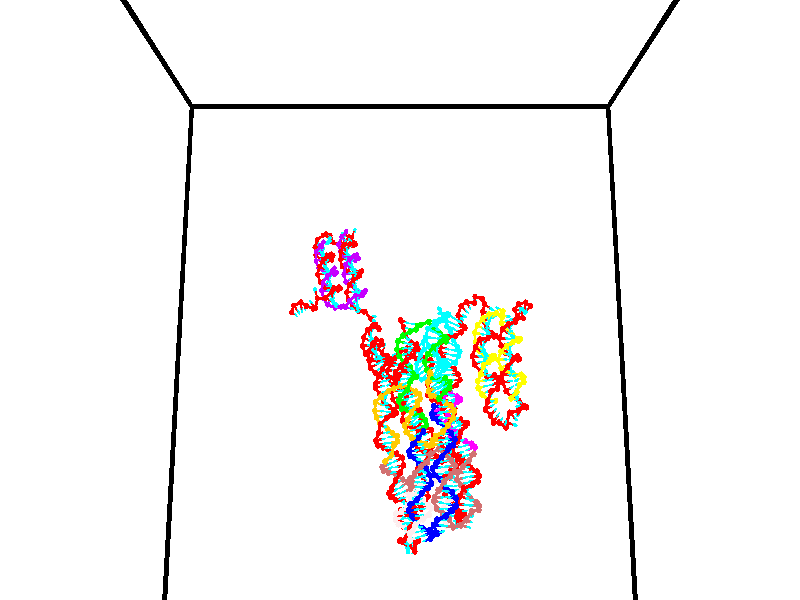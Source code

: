 // switches for output
#declare DRAW_BASES = 1; // possible values are 0, 1; only relevant for DNA ribbons
#declare DRAW_BASES_TYPE = 3; // possible values are 1, 2, 3; only relevant for DNA ribbons
#declare DRAW_FOG = 0; // set to 1 to enable fog

#include "colors.inc"

#include "transforms.inc"
background { rgb <1, 1, 1>}

#default {
   normal{
       ripples 0.25
       frequency 0.20
       turbulence 0.2
       lambda 5
   }
	finish {
		phong 0.1
		phong_size 40.
	}
}

// original window dimensions: 1024x640


// camera settings

camera {
	sky <0, 0.179814, -0.983701>
	up <0, 0.179814, -0.983701>
	right 1.6 * <1, 0, 0>
	location <35, 94.9851, 44.8844>
	look_at <35, 29.7336, 32.9568>
	direction <0, -65.2515, -11.9276>
	angle 67.0682
}


# declare cpy_camera_pos = <35, 94.9851, 44.8844>;
# if (DRAW_FOG = 1)
fog {
	fog_type 2
	up vnormalize(cpy_camera_pos)
	color rgbt<1,1,1,0.3>
	distance 1e-5
	fog_alt 3e-3
	fog_offset 56
}
# end


// LIGHTS

# declare lum = 6;
global_settings {
	ambient_light rgb lum * <0.05, 0.05, 0.05>
	max_trace_level 15
}# declare cpy_direct_light_amount = 0.25;
light_source
{	1000 * <-1, -1.16352, -0.803886>,
	rgb lum * cpy_direct_light_amount
	parallel
}

light_source
{	1000 * <1, 1.16352, 0.803886>,
	rgb lum * cpy_direct_light_amount
	parallel
}

// strand 0

// nucleotide -1

// particle -1
sphere {
	<24.045147, 34.744045, 34.912189> 0.250000
	pigment { color rgbt <1,0,0,0> }
	no_shadow
}
cylinder {
	<24.319176, 34.981747, 35.080734>,  <24.483593, 35.124367, 35.181862>, 0.100000
	pigment { color rgbt <1,0,0,0> }
	no_shadow
}
cylinder {
	<24.319176, 34.981747, 35.080734>,  <24.045147, 34.744045, 34.912189>, 0.100000
	pigment { color rgbt <1,0,0,0> }
	no_shadow
}

// particle -1
sphere {
	<24.319176, 34.981747, 35.080734> 0.100000
	pigment { color rgbt <1,0,0,0> }
	no_shadow
}
sphere {
	0, 1
	scale<0.080000,0.200000,0.300000>
	matrix <0.703674, -0.390173, -0.593808,
		-0.188466, 0.703302, -0.685454,
		0.685072, 0.594249, 0.421361,
		24.524696, 35.160023, 35.207142>
	pigment { color rgbt <0,1,1,0> }
	no_shadow
}
cylinder {
	<24.322128, 35.178490, 34.425354>,  <24.045147, 34.744045, 34.912189>, 0.130000
	pigment { color rgbt <1,0,0,0> }
	no_shadow
}

// nucleotide -1

// particle -1
sphere {
	<24.322128, 35.178490, 34.425354> 0.250000
	pigment { color rgbt <1,0,0,0> }
	no_shadow
}
cylinder {
	<24.583736, 35.142700, 34.725822>,  <24.740702, 35.121227, 34.906101>, 0.100000
	pigment { color rgbt <1,0,0,0> }
	no_shadow
}
cylinder {
	<24.583736, 35.142700, 34.725822>,  <24.322128, 35.178490, 34.425354>, 0.100000
	pigment { color rgbt <1,0,0,0> }
	no_shadow
}

// particle -1
sphere {
	<24.583736, 35.142700, 34.725822> 0.100000
	pigment { color rgbt <1,0,0,0> }
	no_shadow
}
sphere {
	0, 1
	scale<0.080000,0.200000,0.300000>
	matrix <0.633892, -0.477095, -0.608738,
		0.412843, 0.874285, -0.255314,
		0.654020, -0.089472, 0.751168,
		24.779942, 35.115860, 34.951172>
	pigment { color rgbt <0,1,1,0> }
	no_shadow
}
cylinder {
	<25.051819, 35.372208, 34.187653>,  <24.322128, 35.178490, 34.425354>, 0.130000
	pigment { color rgbt <1,0,0,0> }
	no_shadow
}

// nucleotide -1

// particle -1
sphere {
	<25.051819, 35.372208, 34.187653> 0.250000
	pigment { color rgbt <1,0,0,0> }
	no_shadow
}
cylinder {
	<25.077745, 35.143917, 34.515083>,  <25.093302, 35.006943, 34.711544>, 0.100000
	pigment { color rgbt <1,0,0,0> }
	no_shadow
}
cylinder {
	<25.077745, 35.143917, 34.515083>,  <25.051819, 35.372208, 34.187653>, 0.100000
	pigment { color rgbt <1,0,0,0> }
	no_shadow
}

// particle -1
sphere {
	<25.077745, 35.143917, 34.515083> 0.100000
	pigment { color rgbt <1,0,0,0> }
	no_shadow
}
sphere {
	0, 1
	scale<0.080000,0.200000,0.300000>
	matrix <0.696554, -0.561525, -0.446656,
		0.714570, 0.599138, 0.361141,
		0.064819, -0.570722, 0.818581,
		25.097191, 34.972702, 34.760658>
	pigment { color rgbt <0,1,1,0> }
	no_shadow
}
cylinder {
	<25.662121, 35.440624, 34.511402>,  <25.051819, 35.372208, 34.187653>, 0.130000
	pigment { color rgbt <1,0,0,0> }
	no_shadow
}

// nucleotide -1

// particle -1
sphere {
	<25.662121, 35.440624, 34.511402> 0.250000
	pigment { color rgbt <1,0,0,0> }
	no_shadow
}
cylinder {
	<25.508432, 35.074432, 34.559196>,  <25.416220, 34.854717, 34.587872>, 0.100000
	pigment { color rgbt <1,0,0,0> }
	no_shadow
}
cylinder {
	<25.508432, 35.074432, 34.559196>,  <25.662121, 35.440624, 34.511402>, 0.100000
	pigment { color rgbt <1,0,0,0> }
	no_shadow
}

// particle -1
sphere {
	<25.508432, 35.074432, 34.559196> 0.100000
	pigment { color rgbt <1,0,0,0> }
	no_shadow
}
sphere {
	0, 1
	scale<0.080000,0.200000,0.300000>
	matrix <0.773006, -0.389758, -0.500550,
		0.504811, -0.099962, 0.857422,
		-0.384223, -0.915476, 0.119483,
		25.393166, 34.799789, 34.595043>
	pigment { color rgbt <0,1,1,0> }
	no_shadow
}
cylinder {
	<26.243189, 34.948956, 34.653942>,  <25.662121, 35.440624, 34.511402>, 0.130000
	pigment { color rgbt <1,0,0,0> }
	no_shadow
}

// nucleotide -1

// particle -1
sphere {
	<26.243189, 34.948956, 34.653942> 0.250000
	pigment { color rgbt <1,0,0,0> }
	no_shadow
}
cylinder {
	<25.934189, 34.769512, 34.474163>,  <25.748789, 34.661846, 34.366295>, 0.100000
	pigment { color rgbt <1,0,0,0> }
	no_shadow
}
cylinder {
	<25.934189, 34.769512, 34.474163>,  <26.243189, 34.948956, 34.653942>, 0.100000
	pigment { color rgbt <1,0,0,0> }
	no_shadow
}

// particle -1
sphere {
	<25.934189, 34.769512, 34.474163> 0.100000
	pigment { color rgbt <1,0,0,0> }
	no_shadow
}
sphere {
	0, 1
	scale<0.080000,0.200000,0.300000>
	matrix <0.621557, -0.389209, -0.679841,
		0.130053, -0.804531, 0.579497,
		-0.772498, -0.448606, -0.449444,
		25.702440, 34.634930, 34.339329>
	pigment { color rgbt <0,1,1,0> }
	no_shadow
}
cylinder {
	<26.393513, 34.226978, 34.462135>,  <26.243189, 34.948956, 34.653942>, 0.130000
	pigment { color rgbt <1,0,0,0> }
	no_shadow
}

// nucleotide -1

// particle -1
sphere {
	<26.393513, 34.226978, 34.462135> 0.250000
	pigment { color rgbt <1,0,0,0> }
	no_shadow
}
cylinder {
	<26.127722, 34.383736, 34.207611>,  <25.968246, 34.477791, 34.054897>, 0.100000
	pigment { color rgbt <1,0,0,0> }
	no_shadow
}
cylinder {
	<26.127722, 34.383736, 34.207611>,  <26.393513, 34.226978, 34.462135>, 0.100000
	pigment { color rgbt <1,0,0,0> }
	no_shadow
}

// particle -1
sphere {
	<26.127722, 34.383736, 34.207611> 0.100000
	pigment { color rgbt <1,0,0,0> }
	no_shadow
}
sphere {
	0, 1
	scale<0.080000,0.200000,0.300000>
	matrix <0.494112, -0.408389, -0.767510,
		-0.560646, -0.824399, 0.077724,
		-0.664477, 0.391897, -0.636307,
		25.928379, 34.501305, 34.016720>
	pigment { color rgbt <0,1,1,0> }
	no_shadow
}
cylinder {
	<26.542225, 34.382748, 33.650639>,  <26.393513, 34.226978, 34.462135>, 0.130000
	pigment { color rgbt <1,0,0,0> }
	no_shadow
}

// nucleotide -1

// particle -1
sphere {
	<26.542225, 34.382748, 33.650639> 0.250000
	pigment { color rgbt <1,0,0,0> }
	no_shadow
}
cylinder {
	<26.439856, 34.488041, 33.278572>,  <26.378433, 34.551216, 33.055332>, 0.100000
	pigment { color rgbt <1,0,0,0> }
	no_shadow
}
cylinder {
	<26.439856, 34.488041, 33.278572>,  <26.542225, 34.382748, 33.650639>, 0.100000
	pigment { color rgbt <1,0,0,0> }
	no_shadow
}

// particle -1
sphere {
	<26.439856, 34.488041, 33.278572> 0.100000
	pigment { color rgbt <1,0,0,0> }
	no_shadow
}
sphere {
	0, 1
	scale<0.080000,0.200000,0.300000>
	matrix <-0.525667, -0.845413, -0.094614,
		-0.811281, 0.464745, 0.354733,
		-0.255924, 0.263229, -0.930168,
		26.363079, 34.567009, 32.999523>
	pigment { color rgbt <0,1,1,0> }
	no_shadow
}
cylinder {
	<27.332897, 34.264816, 33.627548>,  <26.542225, 34.382748, 33.650639>, 0.130000
	pigment { color rgbt <1,0,0,0> }
	no_shadow
}

// nucleotide -1

// particle -1
sphere {
	<27.332897, 34.264816, 33.627548> 0.250000
	pigment { color rgbt <1,0,0,0> }
	no_shadow
}
cylinder {
	<27.664145, 34.060551, 33.720024>,  <27.862892, 33.937992, 33.775509>, 0.100000
	pigment { color rgbt <1,0,0,0> }
	no_shadow
}
cylinder {
	<27.664145, 34.060551, 33.720024>,  <27.332897, 34.264816, 33.627548>, 0.100000
	pigment { color rgbt <1,0,0,0> }
	no_shadow
}

// particle -1
sphere {
	<27.664145, 34.060551, 33.720024> 0.100000
	pigment { color rgbt <1,0,0,0> }
	no_shadow
}
sphere {
	0, 1
	scale<0.080000,0.200000,0.300000>
	matrix <0.052757, -0.339598, -0.939090,
		0.558066, 0.789874, -0.254286,
		0.828118, -0.510659, 0.231189,
		27.912580, 33.907352, 33.789379>
	pigment { color rgbt <0,1,1,0> }
	no_shadow
}
cylinder {
	<27.999607, 34.388451, 33.163639>,  <27.332897, 34.264816, 33.627548>, 0.130000
	pigment { color rgbt <1,0,0,0> }
	no_shadow
}

// nucleotide -1

// particle -1
sphere {
	<27.999607, 34.388451, 33.163639> 0.250000
	pigment { color rgbt <1,0,0,0> }
	no_shadow
}
cylinder {
	<28.030195, 34.028675, 33.335762>,  <28.048548, 33.812809, 33.439037>, 0.100000
	pigment { color rgbt <1,0,0,0> }
	no_shadow
}
cylinder {
	<28.030195, 34.028675, 33.335762>,  <27.999607, 34.388451, 33.163639>, 0.100000
	pigment { color rgbt <1,0,0,0> }
	no_shadow
}

// particle -1
sphere {
	<28.030195, 34.028675, 33.335762> 0.100000
	pigment { color rgbt <1,0,0,0> }
	no_shadow
}
sphere {
	0, 1
	scale<0.080000,0.200000,0.300000>
	matrix <-0.011338, -0.432327, -0.901646,
		0.997008, 0.064070, -0.043258,
		0.076470, -0.899438, 0.430307,
		28.053137, 33.758842, 33.464855>
	pigment { color rgbt <0,1,1,0> }
	no_shadow
}
cylinder {
	<28.172583, 34.043011, 32.687481>,  <27.999607, 34.388451, 33.163639>, 0.130000
	pigment { color rgbt <1,0,0,0> }
	no_shadow
}

// nucleotide -1

// particle -1
sphere {
	<28.172583, 34.043011, 32.687481> 0.250000
	pigment { color rgbt <1,0,0,0> }
	no_shadow
}
cylinder {
	<28.094084, 33.736427, 32.932114>,  <28.046986, 33.552479, 33.078896>, 0.100000
	pigment { color rgbt <1,0,0,0> }
	no_shadow
}
cylinder {
	<28.094084, 33.736427, 32.932114>,  <28.172583, 34.043011, 32.687481>, 0.100000
	pigment { color rgbt <1,0,0,0> }
	no_shadow
}

// particle -1
sphere {
	<28.094084, 33.736427, 32.932114> 0.100000
	pigment { color rgbt <1,0,0,0> }
	no_shadow
}
sphere {
	0, 1
	scale<0.080000,0.200000,0.300000>
	matrix <-0.068641, -0.611445, -0.788304,
		0.978149, -0.196681, 0.067383,
		-0.196246, -0.766454, 0.611585,
		28.035210, 33.506493, 33.115589>
	pigment { color rgbt <0,1,1,0> }
	no_shadow
}
cylinder {
	<28.636314, 33.507744, 32.513409>,  <28.172583, 34.043011, 32.687481>, 0.130000
	pigment { color rgbt <1,0,0,0> }
	no_shadow
}

// nucleotide -1

// particle -1
sphere {
	<28.636314, 33.507744, 32.513409> 0.250000
	pigment { color rgbt <1,0,0,0> }
	no_shadow
}
cylinder {
	<28.327133, 33.342480, 32.706009>,  <28.141624, 33.243320, 32.821568>, 0.100000
	pigment { color rgbt <1,0,0,0> }
	no_shadow
}
cylinder {
	<28.327133, 33.342480, 32.706009>,  <28.636314, 33.507744, 32.513409>, 0.100000
	pigment { color rgbt <1,0,0,0> }
	no_shadow
}

// particle -1
sphere {
	<28.327133, 33.342480, 32.706009> 0.100000
	pigment { color rgbt <1,0,0,0> }
	no_shadow
}
sphere {
	0, 1
	scale<0.080000,0.200000,0.300000>
	matrix <-0.025024, -0.738464, -0.673829,
		0.633969, -0.532888, 0.560459,
		-0.772954, -0.413162, 0.481498,
		28.095247, 33.218533, 32.850460>
	pigment { color rgbt <0,1,1,0> }
	no_shadow
}
cylinder {
	<28.733946, 32.685970, 32.473259>,  <28.636314, 33.507744, 32.513409>, 0.130000
	pigment { color rgbt <1,0,0,0> }
	no_shadow
}

// nucleotide -1

// particle -1
sphere {
	<28.733946, 32.685970, 32.473259> 0.250000
	pigment { color rgbt <1,0,0,0> }
	no_shadow
}
cylinder {
	<28.350697, 32.782177, 32.535419>,  <28.120747, 32.839901, 32.572716>, 0.100000
	pigment { color rgbt <1,0,0,0> }
	no_shadow
}
cylinder {
	<28.350697, 32.782177, 32.535419>,  <28.733946, 32.685970, 32.473259>, 0.100000
	pigment { color rgbt <1,0,0,0> }
	no_shadow
}

// particle -1
sphere {
	<28.350697, 32.782177, 32.535419> 0.100000
	pigment { color rgbt <1,0,0,0> }
	no_shadow
}
sphere {
	0, 1
	scale<0.080000,0.200000,0.300000>
	matrix <-0.275687, -0.628051, -0.727701,
		-0.077429, -0.740069, 0.668058,
		-0.958124, 0.240520, 0.155398,
		28.063259, 32.854332, 32.582039>
	pigment { color rgbt <0,1,1,0> }
	no_shadow
}
cylinder {
	<28.367876, 32.082066, 32.483425>,  <28.733946, 32.685970, 32.473259>, 0.130000
	pigment { color rgbt <1,0,0,0> }
	no_shadow
}

// nucleotide -1

// particle -1
sphere {
	<28.367876, 32.082066, 32.483425> 0.250000
	pigment { color rgbt <1,0,0,0> }
	no_shadow
}
cylinder {
	<28.070948, 32.343628, 32.424953>,  <27.892792, 32.500565, 32.389870>, 0.100000
	pigment { color rgbt <1,0,0,0> }
	no_shadow
}
cylinder {
	<28.070948, 32.343628, 32.424953>,  <28.367876, 32.082066, 32.483425>, 0.100000
	pigment { color rgbt <1,0,0,0> }
	no_shadow
}

// particle -1
sphere {
	<28.070948, 32.343628, 32.424953> 0.100000
	pigment { color rgbt <1,0,0,0> }
	no_shadow
}
sphere {
	0, 1
	scale<0.080000,0.200000,0.300000>
	matrix <-0.327635, -0.544531, -0.772102,
		-0.584482, -0.525252, 0.618459,
		-0.742318, 0.653909, -0.146177,
		27.848251, 32.539799, 32.381100>
	pigment { color rgbt <0,1,1,0> }
	no_shadow
}
cylinder {
	<27.723387, 31.727705, 32.420719>,  <28.367876, 32.082066, 32.483425>, 0.130000
	pigment { color rgbt <1,0,0,0> }
	no_shadow
}

// nucleotide -1

// particle -1
sphere {
	<27.723387, 31.727705, 32.420719> 0.250000
	pigment { color rgbt <1,0,0,0> }
	no_shadow
}
cylinder {
	<27.669432, 32.066063, 32.214314>,  <27.637058, 32.269077, 32.090469>, 0.100000
	pigment { color rgbt <1,0,0,0> }
	no_shadow
}
cylinder {
	<27.669432, 32.066063, 32.214314>,  <27.723387, 31.727705, 32.420719>, 0.100000
	pigment { color rgbt <1,0,0,0> }
	no_shadow
}

// particle -1
sphere {
	<27.669432, 32.066063, 32.214314> 0.100000
	pigment { color rgbt <1,0,0,0> }
	no_shadow
}
sphere {
	0, 1
	scale<0.080000,0.200000,0.300000>
	matrix <-0.258772, -0.532772, -0.805723,
		-0.956474, 0.024848, 0.290758,
		-0.134888, 0.845894, -0.516013,
		27.628965, 32.319832, 32.059509>
	pigment { color rgbt <0,1,1,0> }
	no_shadow
}
cylinder {
	<27.013309, 31.658436, 32.137089>,  <27.723387, 31.727705, 32.420719>, 0.130000
	pigment { color rgbt <1,0,0,0> }
	no_shadow
}

// nucleotide -1

// particle -1
sphere {
	<27.013309, 31.658436, 32.137089> 0.250000
	pigment { color rgbt <1,0,0,0> }
	no_shadow
}
cylinder {
	<27.190802, 31.927471, 31.900198>,  <27.297297, 32.088890, 31.758064>, 0.100000
	pigment { color rgbt <1,0,0,0> }
	no_shadow
}
cylinder {
	<27.190802, 31.927471, 31.900198>,  <27.013309, 31.658436, 32.137089>, 0.100000
	pigment { color rgbt <1,0,0,0> }
	no_shadow
}

// particle -1
sphere {
	<27.190802, 31.927471, 31.900198> 0.100000
	pigment { color rgbt <1,0,0,0> }
	no_shadow
}
sphere {
	0, 1
	scale<0.080000,0.200000,0.300000>
	matrix <-0.456976, -0.398654, -0.795140,
		-0.770894, 0.623460, 0.130461,
		0.443729, 0.672587, -0.592226,
		27.323921, 32.129246, 31.722530>
	pigment { color rgbt <0,1,1,0> }
	no_shadow
}
cylinder {
	<26.484764, 31.878136, 31.726578>,  <27.013309, 31.658436, 32.137089>, 0.130000
	pigment { color rgbt <1,0,0,0> }
	no_shadow
}

// nucleotide -1

// particle -1
sphere {
	<26.484764, 31.878136, 31.726578> 0.250000
	pigment { color rgbt <1,0,0,0> }
	no_shadow
}
cylinder {
	<26.817678, 31.978060, 31.528631>,  <27.017427, 32.038013, 31.409864>, 0.100000
	pigment { color rgbt <1,0,0,0> }
	no_shadow
}
cylinder {
	<26.817678, 31.978060, 31.528631>,  <26.484764, 31.878136, 31.726578>, 0.100000
	pigment { color rgbt <1,0,0,0> }
	no_shadow
}

// particle -1
sphere {
	<26.817678, 31.978060, 31.528631> 0.100000
	pigment { color rgbt <1,0,0,0> }
	no_shadow
}
sphere {
	0, 1
	scale<0.080000,0.200000,0.300000>
	matrix <-0.430260, -0.271770, -0.860824,
		-0.349533, 0.929374, -0.118707,
		0.832288, 0.249811, -0.494865,
		27.067366, 32.053001, 31.380171>
	pigment { color rgbt <0,1,1,0> }
	no_shadow
}
cylinder {
	<26.210970, 32.118618, 31.098557>,  <26.484764, 31.878136, 31.726578>, 0.130000
	pigment { color rgbt <1,0,0,0> }
	no_shadow
}

// nucleotide -1

// particle -1
sphere {
	<26.210970, 32.118618, 31.098557> 0.250000
	pigment { color rgbt <1,0,0,0> }
	no_shadow
}
cylinder {
	<26.597706, 32.054947, 31.018669>,  <26.829746, 32.016747, 30.970737>, 0.100000
	pigment { color rgbt <1,0,0,0> }
	no_shadow
}
cylinder {
	<26.597706, 32.054947, 31.018669>,  <26.210970, 32.118618, 31.098557>, 0.100000
	pigment { color rgbt <1,0,0,0> }
	no_shadow
}

// particle -1
sphere {
	<26.597706, 32.054947, 31.018669> 0.100000
	pigment { color rgbt <1,0,0,0> }
	no_shadow
}
sphere {
	0, 1
	scale<0.080000,0.200000,0.300000>
	matrix <-0.249326, -0.418914, -0.873125,
		0.055314, 0.893966, -0.444708,
		0.966839, -0.159174, -0.199717,
		26.887758, 32.007195, 30.958754>
	pigment { color rgbt <0,1,1,0> }
	no_shadow
}
cylinder {
	<26.412815, 32.241371, 30.412067>,  <26.210970, 32.118618, 31.098557>, 0.130000
	pigment { color rgbt <1,0,0,0> }
	no_shadow
}

// nucleotide -1

// particle -1
sphere {
	<26.412815, 32.241371, 30.412067> 0.250000
	pigment { color rgbt <1,0,0,0> }
	no_shadow
}
cylinder {
	<26.716925, 31.989956, 30.477711>,  <26.899389, 31.839108, 30.517096>, 0.100000
	pigment { color rgbt <1,0,0,0> }
	no_shadow
}
cylinder {
	<26.716925, 31.989956, 30.477711>,  <26.412815, 32.241371, 30.412067>, 0.100000
	pigment { color rgbt <1,0,0,0> }
	no_shadow
}

// particle -1
sphere {
	<26.716925, 31.989956, 30.477711> 0.100000
	pigment { color rgbt <1,0,0,0> }
	no_shadow
}
sphere {
	0, 1
	scale<0.080000,0.200000,0.300000>
	matrix <-0.232631, -0.499303, -0.834613,
		0.606521, 0.596357, -0.525823,
		0.760273, -0.628534, 0.164107,
		26.945007, 31.801395, 30.526943>
	pigment { color rgbt <0,1,1,0> }
	no_shadow
}
cylinder {
	<26.768984, 32.239452, 29.797880>,  <26.412815, 32.241371, 30.412067>, 0.130000
	pigment { color rgbt <1,0,0,0> }
	no_shadow
}

// nucleotide -1

// particle -1
sphere {
	<26.768984, 32.239452, 29.797880> 0.250000
	pigment { color rgbt <1,0,0,0> }
	no_shadow
}
cylinder {
	<26.876326, 31.902639, 29.985054>,  <26.940731, 31.700550, 30.097359>, 0.100000
	pigment { color rgbt <1,0,0,0> }
	no_shadow
}
cylinder {
	<26.876326, 31.902639, 29.985054>,  <26.768984, 32.239452, 29.797880>, 0.100000
	pigment { color rgbt <1,0,0,0> }
	no_shadow
}

// particle -1
sphere {
	<26.876326, 31.902639, 29.985054> 0.100000
	pigment { color rgbt <1,0,0,0> }
	no_shadow
}
sphere {
	0, 1
	scale<0.080000,0.200000,0.300000>
	matrix <-0.217707, -0.526195, -0.822023,
		0.938398, 0.118719, -0.324523,
		0.268352, -0.842036, 0.467934,
		26.956831, 31.650028, 30.125435>
	pigment { color rgbt <0,1,1,0> }
	no_shadow
}
cylinder {
	<27.152763, 31.935265, 29.286976>,  <26.768984, 32.239452, 29.797880>, 0.130000
	pigment { color rgbt <1,0,0,0> }
	no_shadow
}

// nucleotide -1

// particle -1
sphere {
	<27.152763, 31.935265, 29.286976> 0.250000
	pigment { color rgbt <1,0,0,0> }
	no_shadow
}
cylinder {
	<27.044006, 31.647055, 29.542135>,  <26.978752, 31.474129, 29.695230>, 0.100000
	pigment { color rgbt <1,0,0,0> }
	no_shadow
}
cylinder {
	<27.044006, 31.647055, 29.542135>,  <27.152763, 31.935265, 29.286976>, 0.100000
	pigment { color rgbt <1,0,0,0> }
	no_shadow
}

// particle -1
sphere {
	<27.044006, 31.647055, 29.542135> 0.100000
	pigment { color rgbt <1,0,0,0> }
	no_shadow
}
sphere {
	0, 1
	scale<0.080000,0.200000,0.300000>
	matrix <-0.179157, -0.613383, -0.769197,
		0.945503, -0.323425, 0.037688,
		-0.271894, -0.720526, 0.637899,
		26.962439, 31.430897, 29.733505>
	pigment { color rgbt <0,1,1,0> }
	no_shadow
}
cylinder {
	<27.563530, 31.423323, 29.059978>,  <27.152763, 31.935265, 29.286976>, 0.130000
	pigment { color rgbt <1,0,0,0> }
	no_shadow
}

// nucleotide -1

// particle -1
sphere {
	<27.563530, 31.423323, 29.059978> 0.250000
	pigment { color rgbt <1,0,0,0> }
	no_shadow
}
cylinder {
	<27.285221, 31.259136, 29.295748>,  <27.118237, 31.160625, 29.437210>, 0.100000
	pigment { color rgbt <1,0,0,0> }
	no_shadow
}
cylinder {
	<27.285221, 31.259136, 29.295748>,  <27.563530, 31.423323, 29.059978>, 0.100000
	pigment { color rgbt <1,0,0,0> }
	no_shadow
}

// particle -1
sphere {
	<27.285221, 31.259136, 29.295748> 0.100000
	pigment { color rgbt <1,0,0,0> }
	no_shadow
}
sphere {
	0, 1
	scale<0.080000,0.200000,0.300000>
	matrix <-0.177188, -0.697177, -0.694658,
		0.696066, -0.587761, 0.412346,
		-0.695771, -0.410464, 0.589425,
		27.076490, 31.135998, 29.472576>
	pigment { color rgbt <0,1,1,0> }
	no_shadow
}
cylinder {
	<27.697784, 30.747768, 28.995932>,  <27.563530, 31.423323, 29.059978>, 0.130000
	pigment { color rgbt <1,0,0,0> }
	no_shadow
}

// nucleotide -1

// particle -1
sphere {
	<27.697784, 30.747768, 28.995932> 0.250000
	pigment { color rgbt <1,0,0,0> }
	no_shadow
}
cylinder {
	<27.326862, 30.765375, 29.144613>,  <27.104309, 30.775938, 29.233822>, 0.100000
	pigment { color rgbt <1,0,0,0> }
	no_shadow
}
cylinder {
	<27.326862, 30.765375, 29.144613>,  <27.697784, 30.747768, 28.995932>, 0.100000
	pigment { color rgbt <1,0,0,0> }
	no_shadow
}

// particle -1
sphere {
	<27.326862, 30.765375, 29.144613> 0.100000
	pigment { color rgbt <1,0,0,0> }
	no_shadow
}
sphere {
	0, 1
	scale<0.080000,0.200000,0.300000>
	matrix <-0.285856, -0.724366, -0.627360,
		0.241637, -0.688009, 0.684292,
		-0.927307, 0.044015, 0.371705,
		27.048670, 30.778580, 29.256124>
	pigment { color rgbt <0,1,1,0> }
	no_shadow
}
cylinder {
	<27.469707, 30.046364, 29.281570>,  <27.697784, 30.747768, 28.995932>, 0.130000
	pigment { color rgbt <1,0,0,0> }
	no_shadow
}

// nucleotide -1

// particle -1
sphere {
	<27.469707, 30.046364, 29.281570> 0.250000
	pigment { color rgbt <1,0,0,0> }
	no_shadow
}
cylinder {
	<27.146269, 30.248028, 29.160250>,  <26.952206, 30.369026, 29.087458>, 0.100000
	pigment { color rgbt <1,0,0,0> }
	no_shadow
}
cylinder {
	<27.146269, 30.248028, 29.160250>,  <27.469707, 30.046364, 29.281570>, 0.100000
	pigment { color rgbt <1,0,0,0> }
	no_shadow
}

// particle -1
sphere {
	<27.146269, 30.248028, 29.160250> 0.100000
	pigment { color rgbt <1,0,0,0> }
	no_shadow
}
sphere {
	0, 1
	scale<0.080000,0.200000,0.300000>
	matrix <-0.238668, -0.752249, -0.614132,
		-0.537777, -0.424199, 0.728595,
		-0.808600, 0.504159, -0.303300,
		26.903688, 30.399275, 29.069260>
	pigment { color rgbt <0,1,1,0> }
	no_shadow
}
cylinder {
	<26.870256, 29.496908, 29.209572>,  <27.469707, 30.046364, 29.281570>, 0.130000
	pigment { color rgbt <1,0,0,0> }
	no_shadow
}

// nucleotide -1

// particle -1
sphere {
	<26.870256, 29.496908, 29.209572> 0.250000
	pigment { color rgbt <1,0,0,0> }
	no_shadow
}
cylinder {
	<26.730408, 29.810984, 29.005123>,  <26.646500, 29.999430, 28.882454>, 0.100000
	pigment { color rgbt <1,0,0,0> }
	no_shadow
}
cylinder {
	<26.730408, 29.810984, 29.005123>,  <26.870256, 29.496908, 29.209572>, 0.100000
	pigment { color rgbt <1,0,0,0> }
	no_shadow
}

// particle -1
sphere {
	<26.730408, 29.810984, 29.005123> 0.100000
	pigment { color rgbt <1,0,0,0> }
	no_shadow
}
sphere {
	0, 1
	scale<0.080000,0.200000,0.300000>
	matrix <-0.423657, -0.619083, -0.661250,
		-0.835632, -0.014647, 0.549095,
		-0.349620, 0.785189, -0.511120,
		26.625523, 30.046541, 28.851788>
	pigment { color rgbt <0,1,1,0> }
	no_shadow
}
cylinder {
	<26.162884, 29.279289, 29.044312>,  <26.870256, 29.496908, 29.209572>, 0.130000
	pigment { color rgbt <1,0,0,0> }
	no_shadow
}

// nucleotide -1

// particle -1
sphere {
	<26.162884, 29.279289, 29.044312> 0.250000
	pigment { color rgbt <1,0,0,0> }
	no_shadow
}
cylinder {
	<26.276321, 29.578005, 28.803684>,  <26.344385, 29.757235, 28.659307>, 0.100000
	pigment { color rgbt <1,0,0,0> }
	no_shadow
}
cylinder {
	<26.276321, 29.578005, 28.803684>,  <26.162884, 29.279289, 29.044312>, 0.100000
	pigment { color rgbt <1,0,0,0> }
	no_shadow
}

// particle -1
sphere {
	<26.276321, 29.578005, 28.803684> 0.100000
	pigment { color rgbt <1,0,0,0> }
	no_shadow
}
sphere {
	0, 1
	scale<0.080000,0.200000,0.300000>
	matrix <-0.300979, -0.526304, -0.795246,
		-0.910486, 0.406588, 0.075509,
		0.283596, 0.746787, -0.601567,
		26.361401, 29.802040, 28.623215>
	pigment { color rgbt <0,1,1,0> }
	no_shadow
}
cylinder {
	<25.584139, 29.583057, 28.694515>,  <26.162884, 29.279289, 29.044312>, 0.130000
	pigment { color rgbt <1,0,0,0> }
	no_shadow
}

// nucleotide -1

// particle -1
sphere {
	<25.584139, 29.583057, 28.694515> 0.250000
	pigment { color rgbt <1,0,0,0> }
	no_shadow
}
cylinder {
	<25.911152, 29.634096, 28.469889>,  <26.107361, 29.664721, 28.335114>, 0.100000
	pigment { color rgbt <1,0,0,0> }
	no_shadow
}
cylinder {
	<25.911152, 29.634096, 28.469889>,  <25.584139, 29.583057, 28.694515>, 0.100000
	pigment { color rgbt <1,0,0,0> }
	no_shadow
}

// particle -1
sphere {
	<25.911152, 29.634096, 28.469889> 0.100000
	pigment { color rgbt <1,0,0,0> }
	no_shadow
}
sphere {
	0, 1
	scale<0.080000,0.200000,0.300000>
	matrix <-0.455249, -0.454003, -0.765917,
		-0.352682, 0.881816, -0.313074,
		0.817535, 0.127599, -0.561565,
		26.156412, 29.672377, 28.301418>
	pigment { color rgbt <0,1,1,0> }
	no_shadow
}
cylinder {
	<25.556438, 30.079895, 28.069572>,  <25.584139, 29.583057, 28.694515>, 0.130000
	pigment { color rgbt <1,0,0,0> }
	no_shadow
}

// nucleotide -1

// particle -1
sphere {
	<25.556438, 30.079895, 28.069572> 0.250000
	pigment { color rgbt <1,0,0,0> }
	no_shadow
}
cylinder {
	<25.796997, 29.774309, 27.976040>,  <25.941332, 29.590958, 27.919920>, 0.100000
	pigment { color rgbt <1,0,0,0> }
	no_shadow
}
cylinder {
	<25.796997, 29.774309, 27.976040>,  <25.556438, 30.079895, 28.069572>, 0.100000
	pigment { color rgbt <1,0,0,0> }
	no_shadow
}

// particle -1
sphere {
	<25.796997, 29.774309, 27.976040> 0.100000
	pigment { color rgbt <1,0,0,0> }
	no_shadow
}
sphere {
	0, 1
	scale<0.080000,0.200000,0.300000>
	matrix <-0.660227, -0.310402, -0.683923,
		0.449913, 0.565691, -0.691066,
		0.601397, -0.763966, -0.233831,
		25.977417, 29.545118, 27.905891>
	pigment { color rgbt <0,1,1,0> }
	no_shadow
}
cylinder {
	<25.815973, 30.111273, 27.380127>,  <25.556438, 30.079895, 28.069572>, 0.130000
	pigment { color rgbt <1,0,0,0> }
	no_shadow
}

// nucleotide -1

// particle -1
sphere {
	<25.815973, 30.111273, 27.380127> 0.250000
	pigment { color rgbt <1,0,0,0> }
	no_shadow
}
cylinder {
	<25.765596, 29.731213, 27.494217>,  <25.735371, 29.503176, 27.562672>, 0.100000
	pigment { color rgbt <1,0,0,0> }
	no_shadow
}
cylinder {
	<25.765596, 29.731213, 27.494217>,  <25.815973, 30.111273, 27.380127>, 0.100000
	pigment { color rgbt <1,0,0,0> }
	no_shadow
}

// particle -1
sphere {
	<25.765596, 29.731213, 27.494217> 0.100000
	pigment { color rgbt <1,0,0,0> }
	no_shadow
}
sphere {
	0, 1
	scale<0.080000,0.200000,0.300000>
	matrix <-0.700363, -0.118467, -0.703887,
		0.702588, -0.288409, -0.650530,
		-0.125941, -0.950150, 0.285225,
		25.727814, 29.446167, 27.579784>
	pigment { color rgbt <0,1,1,0> }
	no_shadow
}
cylinder {
	<26.438789, 30.125431, 26.951611>,  <25.815973, 30.111273, 27.380127>, 0.130000
	pigment { color rgbt <1,0,0,0> }
	no_shadow
}

// nucleotide -1

// particle -1
sphere {
	<26.438789, 30.125431, 26.951611> 0.250000
	pigment { color rgbt <1,0,0,0> }
	no_shadow
}
cylinder {
	<26.817129, 30.038593, 27.048143>,  <27.044132, 29.986490, 27.106062>, 0.100000
	pigment { color rgbt <1,0,0,0> }
	no_shadow
}
cylinder {
	<26.817129, 30.038593, 27.048143>,  <26.438789, 30.125431, 26.951611>, 0.100000
	pigment { color rgbt <1,0,0,0> }
	no_shadow
}

// particle -1
sphere {
	<26.817129, 30.038593, 27.048143> 0.100000
	pigment { color rgbt <1,0,0,0> }
	no_shadow
}
sphere {
	0, 1
	scale<0.080000,0.200000,0.300000>
	matrix <-0.235741, -0.970481, 0.050919,
		0.223152, -0.105054, -0.969106,
		0.945848, -0.217095, 0.241331,
		27.100883, 29.973465, 27.120543>
	pigment { color rgbt <0,1,1,0> }
	no_shadow
}
cylinder {
	<26.711565, 29.552912, 26.644407>,  <26.438789, 30.125431, 26.951611>, 0.130000
	pigment { color rgbt <1,0,0,0> }
	no_shadow
}

// nucleotide -1

// particle -1
sphere {
	<26.711565, 29.552912, 26.644407> 0.250000
	pigment { color rgbt <1,0,0,0> }
	no_shadow
}
cylinder {
	<26.944611, 29.541689, 26.969313>,  <27.084438, 29.534956, 27.164257>, 0.100000
	pigment { color rgbt <1,0,0,0> }
	no_shadow
}
cylinder {
	<26.944611, 29.541689, 26.969313>,  <26.711565, 29.552912, 26.644407>, 0.100000
	pigment { color rgbt <1,0,0,0> }
	no_shadow
}

// particle -1
sphere {
	<26.944611, 29.541689, 26.969313> 0.100000
	pigment { color rgbt <1,0,0,0> }
	no_shadow
}
sphere {
	0, 1
	scale<0.080000,0.200000,0.300000>
	matrix <-0.335731, -0.918459, 0.209087,
		0.740166, -0.394520, -0.544526,
		0.582613, -0.028055, 0.812265,
		27.119394, 29.533272, 27.212992>
	pigment { color rgbt <0,1,1,0> }
	no_shadow
}
cylinder {
	<27.131762, 29.037933, 26.632935>,  <26.711565, 29.552912, 26.644407>, 0.130000
	pigment { color rgbt <1,0,0,0> }
	no_shadow
}

// nucleotide -1

// particle -1
sphere {
	<27.131762, 29.037933, 26.632935> 0.250000
	pigment { color rgbt <1,0,0,0> }
	no_shadow
}
cylinder {
	<27.032042, 29.124901, 27.010416>,  <26.972210, 29.177082, 27.236904>, 0.100000
	pigment { color rgbt <1,0,0,0> }
	no_shadow
}
cylinder {
	<27.032042, 29.124901, 27.010416>,  <27.131762, 29.037933, 26.632935>, 0.100000
	pigment { color rgbt <1,0,0,0> }
	no_shadow
}

// particle -1
sphere {
	<27.032042, 29.124901, 27.010416> 0.100000
	pigment { color rgbt <1,0,0,0> }
	no_shadow
}
sphere {
	0, 1
	scale<0.080000,0.200000,0.300000>
	matrix <-0.265242, -0.952539, 0.149384,
		0.931394, -0.213069, 0.295138,
		-0.249301, 0.217419, 0.943705,
		26.957251, 29.190126, 27.293528>
	pigment { color rgbt <0,1,1,0> }
	no_shadow
}
cylinder {
	<27.425974, 28.586834, 27.203453>,  <27.131762, 29.037933, 26.632935>, 0.130000
	pigment { color rgbt <1,0,0,0> }
	no_shadow
}

// nucleotide -1

// particle -1
sphere {
	<27.425974, 28.586834, 27.203453> 0.250000
	pigment { color rgbt <1,0,0,0> }
	no_shadow
}
cylinder {
	<27.066828, 28.741556, 27.287563>,  <26.851339, 28.834391, 27.338030>, 0.100000
	pigment { color rgbt <1,0,0,0> }
	no_shadow
}
cylinder {
	<27.066828, 28.741556, 27.287563>,  <27.425974, 28.586834, 27.203453>, 0.100000
	pigment { color rgbt <1,0,0,0> }
	no_shadow
}

// particle -1
sphere {
	<27.066828, 28.741556, 27.287563> 0.100000
	pigment { color rgbt <1,0,0,0> }
	no_shadow
}
sphere {
	0, 1
	scale<0.080000,0.200000,0.300000>
	matrix <-0.389994, -0.920396, 0.027839,
		0.204307, -0.057011, 0.977245,
		-0.897866, 0.386808, 0.210278,
		26.797468, 28.857599, 27.350647>
	pigment { color rgbt <0,1,1,0> }
	no_shadow
}
cylinder {
	<28.124685, 28.728848, 27.436821>,  <27.425974, 28.586834, 27.203453>, 0.130000
	pigment { color rgbt <1,0,0,0> }
	no_shadow
}

// nucleotide -1

// particle -1
sphere {
	<28.124685, 28.728848, 27.436821> 0.250000
	pigment { color rgbt <1,0,0,0> }
	no_shadow
}
cylinder {
	<28.297558, 28.713459, 27.076435>,  <28.401281, 28.704226, 26.860203>, 0.100000
	pigment { color rgbt <1,0,0,0> }
	no_shadow
}
cylinder {
	<28.297558, 28.713459, 27.076435>,  <28.124685, 28.728848, 27.436821>, 0.100000
	pigment { color rgbt <1,0,0,0> }
	no_shadow
}

// particle -1
sphere {
	<28.297558, 28.713459, 27.076435> 0.100000
	pigment { color rgbt <1,0,0,0> }
	no_shadow
}
sphere {
	0, 1
	scale<0.080000,0.200000,0.300000>
	matrix <0.188976, 0.980770, 0.048773,
		0.881763, -0.191340, 0.431142,
		0.432183, -0.038469, -0.900965,
		28.427214, 28.701918, 26.806145>
	pigment { color rgbt <0,1,1,0> }
	no_shadow
}
cylinder {
	<28.804237, 28.962057, 27.346947>,  <28.124685, 28.728848, 27.436821>, 0.130000
	pigment { color rgbt <1,0,0,0> }
	no_shadow
}

// nucleotide -1

// particle -1
sphere {
	<28.804237, 28.962057, 27.346947> 0.250000
	pigment { color rgbt <1,0,0,0> }
	no_shadow
}
cylinder {
	<28.657936, 29.019997, 26.979198>,  <28.570156, 29.054760, 26.758549>, 0.100000
	pigment { color rgbt <1,0,0,0> }
	no_shadow
}
cylinder {
	<28.657936, 29.019997, 26.979198>,  <28.804237, 28.962057, 27.346947>, 0.100000
	pigment { color rgbt <1,0,0,0> }
	no_shadow
}

// particle -1
sphere {
	<28.657936, 29.019997, 26.979198> 0.100000
	pigment { color rgbt <1,0,0,0> }
	no_shadow
}
sphere {
	0, 1
	scale<0.080000,0.200000,0.300000>
	matrix <0.303727, 0.952311, 0.029208,
		0.879758, -0.268555, -0.392307,
		-0.365754, 0.144850, -0.919371,
		28.548210, 29.063452, 26.703386>
	pigment { color rgbt <0,1,1,0> }
	no_shadow
}
cylinder {
	<29.265263, 29.281807, 26.832766>,  <28.804237, 28.962057, 27.346947>, 0.130000
	pigment { color rgbt <1,0,0,0> }
	no_shadow
}

// nucleotide -1

// particle -1
sphere {
	<29.265263, 29.281807, 26.832766> 0.250000
	pigment { color rgbt <1,0,0,0> }
	no_shadow
}
cylinder {
	<28.900642, 29.406464, 26.725466>,  <28.681871, 29.481258, 26.661085>, 0.100000
	pigment { color rgbt <1,0,0,0> }
	no_shadow
}
cylinder {
	<28.900642, 29.406464, 26.725466>,  <29.265263, 29.281807, 26.832766>, 0.100000
	pigment { color rgbt <1,0,0,0> }
	no_shadow
}

// particle -1
sphere {
	<28.900642, 29.406464, 26.725466> 0.100000
	pigment { color rgbt <1,0,0,0> }
	no_shadow
}
sphere {
	0, 1
	scale<0.080000,0.200000,0.300000>
	matrix <0.248691, 0.937368, 0.243915,
		0.327464, 0.155628, -0.931959,
		-0.911548, 0.311643, -0.268251,
		28.627178, 29.499956, 26.644991>
	pigment { color rgbt <0,1,1,0> }
	no_shadow
}
cylinder {
	<29.644125, 29.876951, 27.065458>,  <29.265263, 29.281807, 26.832766>, 0.130000
	pigment { color rgbt <1,0,0,0> }
	no_shadow
}

// nucleotide -1

// particle -1
sphere {
	<29.644125, 29.876951, 27.065458> 0.250000
	pigment { color rgbt <1,0,0,0> }
	no_shadow
}
cylinder {
	<29.810171, 29.887709, 26.701710>,  <29.909798, 29.894163, 26.483461>, 0.100000
	pigment { color rgbt <1,0,0,0> }
	no_shadow
}
cylinder {
	<29.810171, 29.887709, 26.701710>,  <29.644125, 29.876951, 27.065458>, 0.100000
	pigment { color rgbt <1,0,0,0> }
	no_shadow
}

// particle -1
sphere {
	<29.810171, 29.887709, 26.701710> 0.100000
	pigment { color rgbt <1,0,0,0> }
	no_shadow
}
sphere {
	0, 1
	scale<0.080000,0.200000,0.300000>
	matrix <-0.140086, 0.989532, -0.034685,
		0.898920, 0.141788, 0.414535,
		0.415113, 0.026891, -0.909372,
		29.934706, 29.895777, 26.428898>
	pigment { color rgbt <0,1,1,0> }
	no_shadow
}
cylinder {
	<29.777672, 29.978647, 27.883669>,  <29.644125, 29.876951, 27.065458>, 0.130000
	pigment { color rgbt <1,0,0,0> }
	no_shadow
}

// nucleotide -1

// particle -1
sphere {
	<29.777672, 29.978647, 27.883669> 0.250000
	pigment { color rgbt <1,0,0,0> }
	no_shadow
}
cylinder {
	<29.612438, 30.289745, 27.694157>,  <29.513298, 30.476404, 27.580448>, 0.100000
	pigment { color rgbt <1,0,0,0> }
	no_shadow
}
cylinder {
	<29.612438, 30.289745, 27.694157>,  <29.777672, 29.978647, 27.883669>, 0.100000
	pigment { color rgbt <1,0,0,0> }
	no_shadow
}

// particle -1
sphere {
	<29.612438, 30.289745, 27.694157> 0.100000
	pigment { color rgbt <1,0,0,0> }
	no_shadow
}
sphere {
	0, 1
	scale<0.080000,0.200000,0.300000>
	matrix <-0.003772, 0.518778, 0.854901,
		0.910685, 0.354934, -0.211365,
		-0.413085, 0.777748, -0.473782,
		29.488512, 30.523069, 27.552023>
	pigment { color rgbt <0,1,1,0> }
	no_shadow
}
cylinder {
	<30.124426, 30.667351, 27.962648>,  <29.777672, 29.978647, 27.883669>, 0.130000
	pigment { color rgbt <1,0,0,0> }
	no_shadow
}

// nucleotide -1

// particle -1
sphere {
	<30.124426, 30.667351, 27.962648> 0.250000
	pigment { color rgbt <1,0,0,0> }
	no_shadow
}
cylinder {
	<29.733372, 30.738140, 27.917194>,  <29.498739, 30.780613, 27.889923>, 0.100000
	pigment { color rgbt <1,0,0,0> }
	no_shadow
}
cylinder {
	<29.733372, 30.738140, 27.917194>,  <30.124426, 30.667351, 27.962648>, 0.100000
	pigment { color rgbt <1,0,0,0> }
	no_shadow
}

// particle -1
sphere {
	<29.733372, 30.738140, 27.917194> 0.100000
	pigment { color rgbt <1,0,0,0> }
	no_shadow
}
sphere {
	0, 1
	scale<0.080000,0.200000,0.300000>
	matrix <-0.000910, 0.536740, 0.843747,
		0.210313, 0.824979, -0.524574,
		-0.977634, 0.176974, -0.113634,
		29.440083, 30.791233, 27.883104>
	pigment { color rgbt <0,1,1,0> }
	no_shadow
}
cylinder {
	<30.090504, 31.409967, 28.039171>,  <30.124426, 30.667351, 27.962648>, 0.130000
	pigment { color rgbt <1,0,0,0> }
	no_shadow
}

// nucleotide -1

// particle -1
sphere {
	<30.090504, 31.409967, 28.039171> 0.250000
	pigment { color rgbt <1,0,0,0> }
	no_shadow
}
cylinder {
	<29.757975, 31.207649, 28.131321>,  <29.558456, 31.086258, 28.186611>, 0.100000
	pigment { color rgbt <1,0,0,0> }
	no_shadow
}
cylinder {
	<29.757975, 31.207649, 28.131321>,  <30.090504, 31.409967, 28.039171>, 0.100000
	pigment { color rgbt <1,0,0,0> }
	no_shadow
}

// particle -1
sphere {
	<29.757975, 31.207649, 28.131321> 0.100000
	pigment { color rgbt <1,0,0,0> }
	no_shadow
}
sphere {
	0, 1
	scale<0.080000,0.200000,0.300000>
	matrix <-0.044753, 0.474071, 0.879349,
		-0.553986, 0.720712, -0.416741,
		-0.831322, -0.505797, 0.230375,
		29.508577, 31.055910, 28.200434>
	pigment { color rgbt <0,1,1,0> }
	no_shadow
}
cylinder {
	<29.608847, 31.933655, 28.235121>,  <30.090504, 31.409967, 28.039171>, 0.130000
	pigment { color rgbt <1,0,0,0> }
	no_shadow
}

// nucleotide -1

// particle -1
sphere {
	<29.608847, 31.933655, 28.235121> 0.250000
	pigment { color rgbt <1,0,0,0> }
	no_shadow
}
cylinder {
	<29.452158, 31.592949, 28.374289>,  <29.358145, 31.388525, 28.457788>, 0.100000
	pigment { color rgbt <1,0,0,0> }
	no_shadow
}
cylinder {
	<29.452158, 31.592949, 28.374289>,  <29.608847, 31.933655, 28.235121>, 0.100000
	pigment { color rgbt <1,0,0,0> }
	no_shadow
}

// particle -1
sphere {
	<29.452158, 31.592949, 28.374289> 0.100000
	pigment { color rgbt <1,0,0,0> }
	no_shadow
}
sphere {
	0, 1
	scale<0.080000,0.200000,0.300000>
	matrix <-0.222820, 0.454703, 0.862320,
		-0.892696, 0.260266, -0.367907,
		-0.391721, -0.851767, 0.347919,
		29.334642, 31.337420, 28.478664>
	pigment { color rgbt <0,1,1,0> }
	no_shadow
}
cylinder {
	<28.857912, 32.025871, 28.450951>,  <29.608847, 31.933655, 28.235121>, 0.130000
	pigment { color rgbt <1,0,0,0> }
	no_shadow
}

// nucleotide -1

// particle -1
sphere {
	<28.857912, 32.025871, 28.450951> 0.250000
	pigment { color rgbt <1,0,0,0> }
	no_shadow
}
cylinder {
	<29.031769, 31.736906, 28.666063>,  <29.136084, 31.563528, 28.795132>, 0.100000
	pigment { color rgbt <1,0,0,0> }
	no_shadow
}
cylinder {
	<29.031769, 31.736906, 28.666063>,  <28.857912, 32.025871, 28.450951>, 0.100000
	pigment { color rgbt <1,0,0,0> }
	no_shadow
}

// particle -1
sphere {
	<29.031769, 31.736906, 28.666063> 0.100000
	pigment { color rgbt <1,0,0,0> }
	no_shadow
}
sphere {
	0, 1
	scale<0.080000,0.200000,0.300000>
	matrix <-0.126331, 0.542328, 0.830615,
		-0.891699, -0.428958, 0.144456,
		0.434642, -0.722409, 0.537784,
		29.162161, 31.520184, 28.827398>
	pigment { color rgbt <0,1,1,0> }
	no_shadow
}
cylinder {
	<28.663582, 32.234562, 29.045879>,  <28.857912, 32.025871, 28.450951>, 0.130000
	pigment { color rgbt <1,0,0,0> }
	no_shadow
}

// nucleotide -1

// particle -1
sphere {
	<28.663582, 32.234562, 29.045879> 0.250000
	pigment { color rgbt <1,0,0,0> }
	no_shadow
}
cylinder {
	<28.938969, 31.953785, 29.118853>,  <29.104200, 31.785318, 29.162638>, 0.100000
	pigment { color rgbt <1,0,0,0> }
	no_shadow
}
cylinder {
	<28.938969, 31.953785, 29.118853>,  <28.663582, 32.234562, 29.045879>, 0.100000
	pigment { color rgbt <1,0,0,0> }
	no_shadow
}

// particle -1
sphere {
	<28.938969, 31.953785, 29.118853> 0.100000
	pigment { color rgbt <1,0,0,0> }
	no_shadow
}
sphere {
	0, 1
	scale<0.080000,0.200000,0.300000>
	matrix <0.175251, 0.405098, 0.897320,
		-0.703775, -0.585804, 0.401913,
		0.688468, -0.701947, 0.182435,
		29.145510, 31.743200, 29.173584>
	pigment { color rgbt <0,1,1,0> }
	no_shadow
}
cylinder {
	<28.611132, 32.054684, 29.708733>,  <28.663582, 32.234562, 29.045879>, 0.130000
	pigment { color rgbt <1,0,0,0> }
	no_shadow
}

// nucleotide -1

// particle -1
sphere {
	<28.611132, 32.054684, 29.708733> 0.250000
	pigment { color rgbt <1,0,0,0> }
	no_shadow
}
cylinder {
	<28.981409, 31.915813, 29.648655>,  <29.203575, 31.832491, 29.612608>, 0.100000
	pigment { color rgbt <1,0,0,0> }
	no_shadow
}
cylinder {
	<28.981409, 31.915813, 29.648655>,  <28.611132, 32.054684, 29.708733>, 0.100000
	pigment { color rgbt <1,0,0,0> }
	no_shadow
}

// particle -1
sphere {
	<28.981409, 31.915813, 29.648655> 0.100000
	pigment { color rgbt <1,0,0,0> }
	no_shadow
}
sphere {
	0, 1
	scale<0.080000,0.200000,0.300000>
	matrix <0.292444, 0.404986, 0.866292,
		-0.239928, -0.845846, 0.476423,
		0.925695, -0.347175, -0.150195,
		29.259117, 31.811661, 29.603596>
	pigment { color rgbt <0,1,1,0> }
	no_shadow
}
cylinder {
	<28.773352, 31.741016, 30.290434>,  <28.611132, 32.054684, 29.708733>, 0.130000
	pigment { color rgbt <1,0,0,0> }
	no_shadow
}

// nucleotide -1

// particle -1
sphere {
	<28.773352, 31.741016, 30.290434> 0.250000
	pigment { color rgbt <1,0,0,0> }
	no_shadow
}
cylinder {
	<29.107151, 31.836447, 30.091761>,  <29.307430, 31.893705, 29.972557>, 0.100000
	pigment { color rgbt <1,0,0,0> }
	no_shadow
}
cylinder {
	<29.107151, 31.836447, 30.091761>,  <28.773352, 31.741016, 30.290434>, 0.100000
	pigment { color rgbt <1,0,0,0> }
	no_shadow
}

// particle -1
sphere {
	<29.107151, 31.836447, 30.091761> 0.100000
	pigment { color rgbt <1,0,0,0> }
	no_shadow
}
sphere {
	0, 1
	scale<0.080000,0.200000,0.300000>
	matrix <0.320858, 0.522417, 0.790019,
		0.447953, -0.818636, 0.359408,
		0.834499, 0.238572, -0.496684,
		29.357500, 31.908020, 29.942755>
	pigment { color rgbt <0,1,1,0> }
	no_shadow
}
cylinder {
	<29.420317, 31.457170, 30.674120>,  <28.773352, 31.741016, 30.290434>, 0.130000
	pigment { color rgbt <1,0,0,0> }
	no_shadow
}

// nucleotide -1

// particle -1
sphere {
	<29.420317, 31.457170, 30.674120> 0.250000
	pigment { color rgbt <1,0,0,0> }
	no_shadow
}
cylinder {
	<29.524019, 31.767330, 30.443802>,  <29.586241, 31.953426, 30.305611>, 0.100000
	pigment { color rgbt <1,0,0,0> }
	no_shadow
}
cylinder {
	<29.524019, 31.767330, 30.443802>,  <29.420317, 31.457170, 30.674120>, 0.100000
	pigment { color rgbt <1,0,0,0> }
	no_shadow
}

// particle -1
sphere {
	<29.524019, 31.767330, 30.443802> 0.100000
	pigment { color rgbt <1,0,0,0> }
	no_shadow
}
sphere {
	0, 1
	scale<0.080000,0.200000,0.300000>
	matrix <0.436974, 0.437495, 0.785908,
		0.861301, -0.455360, -0.225406,
		0.259257, 0.775401, -0.575795,
		29.601797, 31.999950, 30.271063>
	pigment { color rgbt <0,1,1,0> }
	no_shadow
}
cylinder {
	<30.061871, 31.583168, 30.991800>,  <29.420317, 31.457170, 30.674120>, 0.130000
	pigment { color rgbt <1,0,0,0> }
	no_shadow
}

// nucleotide -1

// particle -1
sphere {
	<30.061871, 31.583168, 30.991800> 0.250000
	pigment { color rgbt <1,0,0,0> }
	no_shadow
}
cylinder {
	<30.001200, 31.904190, 30.761011>,  <29.964796, 32.096806, 30.622538>, 0.100000
	pigment { color rgbt <1,0,0,0> }
	no_shadow
}
cylinder {
	<30.001200, 31.904190, 30.761011>,  <30.061871, 31.583168, 30.991800>, 0.100000
	pigment { color rgbt <1,0,0,0> }
	no_shadow
}

// particle -1
sphere {
	<30.001200, 31.904190, 30.761011> 0.100000
	pigment { color rgbt <1,0,0,0> }
	no_shadow
}
sphere {
	0, 1
	scale<0.080000,0.200000,0.300000>
	matrix <0.426353, 0.579752, 0.694343,
		0.891750, -0.140677, -0.430108,
		-0.151678, 0.802557, -0.576971,
		29.955696, 32.144958, 30.587919>
	pigment { color rgbt <0,1,1,0> }
	no_shadow
}
cylinder {
	<30.744766, 31.978029, 30.788275>,  <30.061871, 31.583168, 30.991800>, 0.130000
	pigment { color rgbt <1,0,0,0> }
	no_shadow
}

// nucleotide -1

// particle -1
sphere {
	<30.744766, 31.978029, 30.788275> 0.250000
	pigment { color rgbt <1,0,0,0> }
	no_shadow
}
cylinder {
	<30.436508, 32.232868, 30.782415>,  <30.251553, 32.385773, 30.778900>, 0.100000
	pigment { color rgbt <1,0,0,0> }
	no_shadow
}
cylinder {
	<30.436508, 32.232868, 30.782415>,  <30.744766, 31.978029, 30.788275>, 0.100000
	pigment { color rgbt <1,0,0,0> }
	no_shadow
}

// particle -1
sphere {
	<30.436508, 32.232868, 30.782415> 0.100000
	pigment { color rgbt <1,0,0,0> }
	no_shadow
}
sphere {
	0, 1
	scale<0.080000,0.200000,0.300000>
	matrix <0.445117, 0.554591, 0.703065,
		0.456044, 0.535293, -0.710975,
		-0.770646, 0.637095, -0.014650,
		30.205315, 32.423996, 30.778021>
	pigment { color rgbt <0,1,1,0> }
	no_shadow
}
cylinder {
	<30.979235, 32.688202, 30.883257>,  <30.744766, 31.978029, 30.788275>, 0.130000
	pigment { color rgbt <1,0,0,0> }
	no_shadow
}

// nucleotide -1

// particle -1
sphere {
	<30.979235, 32.688202, 30.883257> 0.250000
	pigment { color rgbt <1,0,0,0> }
	no_shadow
}
cylinder {
	<30.594168, 32.740719, 30.977940>,  <30.363127, 32.772228, 31.034750>, 0.100000
	pigment { color rgbt <1,0,0,0> }
	no_shadow
}
cylinder {
	<30.594168, 32.740719, 30.977940>,  <30.979235, 32.688202, 30.883257>, 0.100000
	pigment { color rgbt <1,0,0,0> }
	no_shadow
}

// particle -1
sphere {
	<30.594168, 32.740719, 30.977940> 0.100000
	pigment { color rgbt <1,0,0,0> }
	no_shadow
}
sphere {
	0, 1
	scale<0.080000,0.200000,0.300000>
	matrix <0.270615, 0.447511, 0.852351,
		0.005980, 0.884588, -0.466335,
		-0.962669, 0.131294, 0.236707,
		30.305367, 32.780106, 31.048952>
	pigment { color rgbt <0,1,1,0> }
	no_shadow
}
cylinder {
	<30.964039, 33.434181, 31.100077>,  <30.979235, 32.688202, 30.883257>, 0.130000
	pigment { color rgbt <1,0,0,0> }
	no_shadow
}

// nucleotide -1

// particle -1
sphere {
	<30.964039, 33.434181, 31.100077> 0.250000
	pigment { color rgbt <1,0,0,0> }
	no_shadow
}
cylinder {
	<30.638710, 33.258041, 31.252178>,  <30.443512, 33.152355, 31.343439>, 0.100000
	pigment { color rgbt <1,0,0,0> }
	no_shadow
}
cylinder {
	<30.638710, 33.258041, 31.252178>,  <30.964039, 33.434181, 31.100077>, 0.100000
	pigment { color rgbt <1,0,0,0> }
	no_shadow
}

// particle -1
sphere {
	<30.638710, 33.258041, 31.252178> 0.100000
	pigment { color rgbt <1,0,0,0> }
	no_shadow
}
sphere {
	0, 1
	scale<0.080000,0.200000,0.300000>
	matrix <0.284423, 0.269221, 0.920122,
		-0.507551, 0.856510, -0.093717,
		-0.813324, -0.440353, 0.380254,
		30.394712, 33.125935, 31.366255>
	pigment { color rgbt <0,1,1,0> }
	no_shadow
}
cylinder {
	<30.840559, 33.846718, 31.573563>,  <30.964039, 33.434181, 31.100077>, 0.130000
	pigment { color rgbt <1,0,0,0> }
	no_shadow
}

// nucleotide -1

// particle -1
sphere {
	<30.840559, 33.846718, 31.573563> 0.250000
	pigment { color rgbt <1,0,0,0> }
	no_shadow
}
cylinder {
	<30.612614, 33.539532, 31.690514>,  <30.475847, 33.355221, 31.760685>, 0.100000
	pigment { color rgbt <1,0,0,0> }
	no_shadow
}
cylinder {
	<30.612614, 33.539532, 31.690514>,  <30.840559, 33.846718, 31.573563>, 0.100000
	pigment { color rgbt <1,0,0,0> }
	no_shadow
}

// particle -1
sphere {
	<30.612614, 33.539532, 31.690514> 0.100000
	pigment { color rgbt <1,0,0,0> }
	no_shadow
}
sphere {
	0, 1
	scale<0.080000,0.200000,0.300000>
	matrix <-0.124565, 0.432421, 0.893026,
		-0.812244, 0.472482, -0.342082,
		-0.569862, -0.767967, 0.292377,
		30.441654, 33.309143, 31.778227>
	pigment { color rgbt <0,1,1,0> }
	no_shadow
}
cylinder {
	<30.227474, 34.096809, 31.952633>,  <30.840559, 33.846718, 31.573563>, 0.130000
	pigment { color rgbt <1,0,0,0> }
	no_shadow
}

// nucleotide -1

// particle -1
sphere {
	<30.227474, 34.096809, 31.952633> 0.250000
	pigment { color rgbt <1,0,0,0> }
	no_shadow
}
cylinder {
	<30.257627, 33.719212, 32.081123>,  <30.275719, 33.492653, 32.158218>, 0.100000
	pigment { color rgbt <1,0,0,0> }
	no_shadow
}
cylinder {
	<30.257627, 33.719212, 32.081123>,  <30.227474, 34.096809, 31.952633>, 0.100000
	pigment { color rgbt <1,0,0,0> }
	no_shadow
}

// particle -1
sphere {
	<30.257627, 33.719212, 32.081123> 0.100000
	pigment { color rgbt <1,0,0,0> }
	no_shadow
}
sphere {
	0, 1
	scale<0.080000,0.200000,0.300000>
	matrix <0.004526, 0.322461, 0.946572,
		-0.997144, -0.069900, 0.028580,
		0.075381, -0.943998, 0.321224,
		30.280241, 33.436012, 32.177490>
	pigment { color rgbt <0,1,1,0> }
	no_shadow
}
cylinder {
	<29.767939, 34.129047, 32.454723>,  <30.227474, 34.096809, 31.952633>, 0.130000
	pigment { color rgbt <1,0,0,0> }
	no_shadow
}

// nucleotide -1

// particle -1
sphere {
	<29.767939, 34.129047, 32.454723> 0.250000
	pigment { color rgbt <1,0,0,0> }
	no_shadow
}
cylinder {
	<29.992086, 33.807125, 32.532970>,  <30.126575, 33.613972, 32.579918>, 0.100000
	pigment { color rgbt <1,0,0,0> }
	no_shadow
}
cylinder {
	<29.992086, 33.807125, 32.532970>,  <29.767939, 34.129047, 32.454723>, 0.100000
	pigment { color rgbt <1,0,0,0> }
	no_shadow
}

// particle -1
sphere {
	<29.992086, 33.807125, 32.532970> 0.100000
	pigment { color rgbt <1,0,0,0> }
	no_shadow
}
sphere {
	0, 1
	scale<0.080000,0.200000,0.300000>
	matrix <-0.030857, 0.215739, 0.975963,
		-0.827666, -0.552939, 0.096060,
		0.560372, -0.804808, 0.195622,
		30.160198, 33.565681, 32.591656>
	pigment { color rgbt <0,1,1,0> }
	no_shadow
}
cylinder {
	<29.481972, 33.761127, 33.027412>,  <29.767939, 34.129047, 32.454723>, 0.130000
	pigment { color rgbt <1,0,0,0> }
	no_shadow
}

// nucleotide -1

// particle -1
sphere {
	<29.481972, 33.761127, 33.027412> 0.250000
	pigment { color rgbt <1,0,0,0> }
	no_shadow
}
cylinder {
	<29.859838, 33.635162, 32.990665>,  <30.086557, 33.559586, 32.968616>, 0.100000
	pigment { color rgbt <1,0,0,0> }
	no_shadow
}
cylinder {
	<29.859838, 33.635162, 32.990665>,  <29.481972, 33.761127, 33.027412>, 0.100000
	pigment { color rgbt <1,0,0,0> }
	no_shadow
}

// particle -1
sphere {
	<29.859838, 33.635162, 32.990665> 0.100000
	pigment { color rgbt <1,0,0,0> }
	no_shadow
}
sphere {
	0, 1
	scale<0.080000,0.200000,0.300000>
	matrix <0.170756, 0.232947, 0.957381,
		-0.280088, -0.920092, 0.273830,
		0.944665, -0.314909, -0.091866,
		30.143238, 33.540691, 32.963104>
	pigment { color rgbt <0,1,1,0> }
	no_shadow
}
cylinder {
	<29.623377, 33.164494, 33.586750>,  <29.481972, 33.761127, 33.027412>, 0.130000
	pigment { color rgbt <1,0,0,0> }
	no_shadow
}

// nucleotide -1

// particle -1
sphere {
	<29.623377, 33.164494, 33.586750> 0.250000
	pigment { color rgbt <1,0,0,0> }
	no_shadow
}
cylinder {
	<29.959728, 33.363632, 33.501831>,  <30.161539, 33.483116, 33.450878>, 0.100000
	pigment { color rgbt <1,0,0,0> }
	no_shadow
}
cylinder {
	<29.959728, 33.363632, 33.501831>,  <29.623377, 33.164494, 33.586750>, 0.100000
	pigment { color rgbt <1,0,0,0> }
	no_shadow
}

// particle -1
sphere {
	<29.959728, 33.363632, 33.501831> 0.100000
	pigment { color rgbt <1,0,0,0> }
	no_shadow
}
sphere {
	0, 1
	scale<0.080000,0.200000,0.300000>
	matrix <0.061412, 0.301962, 0.951340,
		0.537725, -0.813001, 0.223341,
		0.840881, 0.497843, -0.212301,
		30.211992, 33.512985, 33.438141>
	pigment { color rgbt <0,1,1,0> }
	no_shadow
}
cylinder {
	<30.039286, 33.084965, 34.104431>,  <29.623377, 33.164494, 33.586750>, 0.130000
	pigment { color rgbt <1,0,0,0> }
	no_shadow
}

// nucleotide -1

// particle -1
sphere {
	<30.039286, 33.084965, 34.104431> 0.250000
	pigment { color rgbt <1,0,0,0> }
	no_shadow
}
cylinder {
	<30.218342, 33.403801, 33.942314>,  <30.325775, 33.595104, 33.845043>, 0.100000
	pigment { color rgbt <1,0,0,0> }
	no_shadow
}
cylinder {
	<30.218342, 33.403801, 33.942314>,  <30.039286, 33.084965, 34.104431>, 0.100000
	pigment { color rgbt <1,0,0,0> }
	no_shadow
}

// particle -1
sphere {
	<30.218342, 33.403801, 33.942314> 0.100000
	pigment { color rgbt <1,0,0,0> }
	no_shadow
}
sphere {
	0, 1
	scale<0.080000,0.200000,0.300000>
	matrix <0.108123, 0.401669, 0.909380,
		0.887652, -0.450898, 0.093619,
		0.447641, 0.797090, -0.405295,
		30.352634, 33.642929, 33.820724>
	pigment { color rgbt <0,1,1,0> }
	no_shadow
}
cylinder {
	<30.669519, 33.192051, 34.568565>,  <30.039286, 33.084965, 34.104431>, 0.130000
	pigment { color rgbt <1,0,0,0> }
	no_shadow
}

// nucleotide -1

// particle -1
sphere {
	<30.669519, 33.192051, 34.568565> 0.250000
	pigment { color rgbt <1,0,0,0> }
	no_shadow
}
cylinder {
	<30.627792, 33.538738, 34.373459>,  <30.602757, 33.746750, 34.256393>, 0.100000
	pigment { color rgbt <1,0,0,0> }
	no_shadow
}
cylinder {
	<30.627792, 33.538738, 34.373459>,  <30.669519, 33.192051, 34.568565>, 0.100000
	pigment { color rgbt <1,0,0,0> }
	no_shadow
}

// particle -1
sphere {
	<30.627792, 33.538738, 34.373459> 0.100000
	pigment { color rgbt <1,0,0,0> }
	no_shadow
}
sphere {
	0, 1
	scale<0.080000,0.200000,0.300000>
	matrix <0.068657, 0.495547, 0.865863,
		0.992171, 0.056839, -0.111201,
		-0.104320, 0.866719, -0.487765,
		30.596497, 33.798756, 34.227131>
	pigment { color rgbt <0,1,1,0> }
	no_shadow
}
cylinder {
	<31.252230, 33.604630, 34.705177>,  <30.669519, 33.192051, 34.568565>, 0.130000
	pigment { color rgbt <1,0,0,0> }
	no_shadow
}

// nucleotide -1

// particle -1
sphere {
	<31.252230, 33.604630, 34.705177> 0.250000
	pigment { color rgbt <1,0,0,0> }
	no_shadow
}
cylinder {
	<30.949316, 33.837955, 34.587696>,  <30.767567, 33.977951, 34.517208>, 0.100000
	pigment { color rgbt <1,0,0,0> }
	no_shadow
}
cylinder {
	<30.949316, 33.837955, 34.587696>,  <31.252230, 33.604630, 34.705177>, 0.100000
	pigment { color rgbt <1,0,0,0> }
	no_shadow
}

// particle -1
sphere {
	<30.949316, 33.837955, 34.587696> 0.100000
	pigment { color rgbt <1,0,0,0> }
	no_shadow
}
sphere {
	0, 1
	scale<0.080000,0.200000,0.300000>
	matrix <0.067860, 0.517567, 0.852947,
		0.649548, 0.625994, -0.431530,
		-0.757286, 0.583314, -0.293704,
		30.722130, 34.012951, 34.499584>
	pigment { color rgbt <0,1,1,0> }
	no_shadow
}
cylinder {
	<31.450974, 34.365379, 34.794617>,  <31.252230, 33.604630, 34.705177>, 0.130000
	pigment { color rgbt <1,0,0,0> }
	no_shadow
}

// nucleotide -1

// particle -1
sphere {
	<31.450974, 34.365379, 34.794617> 0.250000
	pigment { color rgbt <1,0,0,0> }
	no_shadow
}
cylinder {
	<31.053345, 34.322094, 34.798767>,  <30.814768, 34.296124, 34.801258>, 0.100000
	pigment { color rgbt <1,0,0,0> }
	no_shadow
}
cylinder {
	<31.053345, 34.322094, 34.798767>,  <31.450974, 34.365379, 34.794617>, 0.100000
	pigment { color rgbt <1,0,0,0> }
	no_shadow
}

// particle -1
sphere {
	<31.053345, 34.322094, 34.798767> 0.100000
	pigment { color rgbt <1,0,0,0> }
	no_shadow
}
sphere {
	0, 1
	scale<0.080000,0.200000,0.300000>
	matrix <-0.026401, 0.332907, 0.942590,
		-0.105455, 0.936730, -0.333791,
		-0.994074, -0.108214, 0.010377,
		30.755123, 34.289631, 34.801880>
	pigment { color rgbt <0,1,1,0> }
	no_shadow
}
cylinder {
	<32.005142, 34.367893, 35.417717>,  <31.450974, 34.365379, 34.794617>, 0.130000
	pigment { color rgbt <1,0,0,0> }
	no_shadow
}

// nucleotide -1

// particle -1
sphere {
	<32.005142, 34.367893, 35.417717> 0.250000
	pigment { color rgbt <1,0,0,0> }
	no_shadow
}
cylinder {
	<32.243126, 34.682697, 35.352417>,  <32.385914, 34.871578, 35.313236>, 0.100000
	pigment { color rgbt <1,0,0,0> }
	no_shadow
}
cylinder {
	<32.243126, 34.682697, 35.352417>,  <32.005142, 34.367893, 35.417717>, 0.100000
	pigment { color rgbt <1,0,0,0> }
	no_shadow
}

// particle -1
sphere {
	<32.243126, 34.682697, 35.352417> 0.100000
	pigment { color rgbt <1,0,0,0> }
	no_shadow
}
sphere {
	0, 1
	scale<0.080000,0.200000,0.300000>
	matrix <-0.215842, 0.352086, 0.910740,
		0.774236, -0.506613, 0.379344,
		0.594954, 0.787006, -0.163249,
		32.421612, 34.918800, 35.303444>
	pigment { color rgbt <0,1,1,0> }
	no_shadow
}
cylinder {
	<32.558632, 34.419159, 35.923733>,  <32.005142, 34.367893, 35.417717>, 0.130000
	pigment { color rgbt <1,0,0,0> }
	no_shadow
}

// nucleotide -1

// particle -1
sphere {
	<32.558632, 34.419159, 35.923733> 0.250000
	pigment { color rgbt <1,0,0,0> }
	no_shadow
}
cylinder {
	<32.451538, 34.780239, 35.789005>,  <32.387280, 34.996887, 35.708168>, 0.100000
	pigment { color rgbt <1,0,0,0> }
	no_shadow
}
cylinder {
	<32.451538, 34.780239, 35.789005>,  <32.558632, 34.419159, 35.923733>, 0.100000
	pigment { color rgbt <1,0,0,0> }
	no_shadow
}

// particle -1
sphere {
	<32.451538, 34.780239, 35.789005> 0.100000
	pigment { color rgbt <1,0,0,0> }
	no_shadow
}
sphere {
	0, 1
	scale<0.080000,0.200000,0.300000>
	matrix <-0.134985, 0.310993, 0.940778,
		0.953989, 0.297348, 0.038586,
		-0.267739, 0.902700, -0.336822,
		32.371216, 35.051048, 35.687958>
	pigment { color rgbt <0,1,1,0> }
	no_shadow
}
cylinder {
	<32.904556, 35.003883, 36.401745>,  <32.558632, 34.419159, 35.923733>, 0.130000
	pigment { color rgbt <1,0,0,0> }
	no_shadow
}

// nucleotide -1

// particle -1
sphere {
	<32.904556, 35.003883, 36.401745> 0.250000
	pigment { color rgbt <1,0,0,0> }
	no_shadow
}
cylinder {
	<32.548637, 35.088028, 36.239754>,  <32.335087, 35.138515, 36.142559>, 0.100000
	pigment { color rgbt <1,0,0,0> }
	no_shadow
}
cylinder {
	<32.548637, 35.088028, 36.239754>,  <32.904556, 35.003883, 36.401745>, 0.100000
	pigment { color rgbt <1,0,0,0> }
	no_shadow
}

// particle -1
sphere {
	<32.548637, 35.088028, 36.239754> 0.100000
	pigment { color rgbt <1,0,0,0> }
	no_shadow
}
sphere {
	0, 1
	scale<0.080000,0.200000,0.300000>
	matrix <-0.247579, 0.522958, 0.815610,
		0.383356, 0.825993, -0.413247,
		-0.889799, 0.210358, -0.404978,
		32.281696, 35.151134, 36.118259>
	pigment { color rgbt <0,1,1,0> }
	no_shadow
}
cylinder {
	<32.856533, 35.737026, 36.369419>,  <32.904556, 35.003883, 36.401745>, 0.130000
	pigment { color rgbt <1,0,0,0> }
	no_shadow
}

// nucleotide -1

// particle -1
sphere {
	<32.856533, 35.737026, 36.369419> 0.250000
	pigment { color rgbt <1,0,0,0> }
	no_shadow
}
cylinder {
	<32.496140, 35.564175, 36.384838>,  <32.279903, 35.460464, 36.394089>, 0.100000
	pigment { color rgbt <1,0,0,0> }
	no_shadow
}
cylinder {
	<32.496140, 35.564175, 36.384838>,  <32.856533, 35.737026, 36.369419>, 0.100000
	pigment { color rgbt <1,0,0,0> }
	no_shadow
}

// particle -1
sphere {
	<32.496140, 35.564175, 36.384838> 0.100000
	pigment { color rgbt <1,0,0,0> }
	no_shadow
}
sphere {
	0, 1
	scale<0.080000,0.200000,0.300000>
	matrix <-0.237957, 0.566516, 0.788946,
		-0.362769, 0.701655, -0.613252,
		-0.900986, -0.432133, 0.038551,
		32.225845, 35.434536, 36.396404>
	pigment { color rgbt <0,1,1,0> }
	no_shadow
}
cylinder {
	<32.323277, 36.341820, 36.277973>,  <32.856533, 35.737026, 36.369419>, 0.130000
	pigment { color rgbt <1,0,0,0> }
	no_shadow
}

// nucleotide -1

// particle -1
sphere {
	<32.323277, 36.341820, 36.277973> 0.250000
	pigment { color rgbt <1,0,0,0> }
	no_shadow
}
cylinder {
	<32.203308, 36.039742, 36.511120>,  <32.131329, 35.858494, 36.651009>, 0.100000
	pigment { color rgbt <1,0,0,0> }
	no_shadow
}
cylinder {
	<32.203308, 36.039742, 36.511120>,  <32.323277, 36.341820, 36.277973>, 0.100000
	pigment { color rgbt <1,0,0,0> }
	no_shadow
}

// particle -1
sphere {
	<32.203308, 36.039742, 36.511120> 0.100000
	pigment { color rgbt <1,0,0,0> }
	no_shadow
}
sphere {
	0, 1
	scale<0.080000,0.200000,0.300000>
	matrix <-0.043746, 0.621238, 0.782400,
		-0.952960, 0.209161, -0.219359,
		-0.299922, -0.755192, 0.582865,
		32.113331, 35.813183, 36.685978>
	pigment { color rgbt <0,1,1,0> }
	no_shadow
}
cylinder {
	<31.838774, 36.666981, 36.710991>,  <32.323277, 36.341820, 36.277973>, 0.130000
	pigment { color rgbt <1,0,0,0> }
	no_shadow
}

// nucleotide -1

// particle -1
sphere {
	<31.838774, 36.666981, 36.710991> 0.250000
	pigment { color rgbt <1,0,0,0> }
	no_shadow
}
cylinder {
	<31.942055, 36.339897, 36.916782>,  <32.004025, 36.143646, 37.040257>, 0.100000
	pigment { color rgbt <1,0,0,0> }
	no_shadow
}
cylinder {
	<31.942055, 36.339897, 36.916782>,  <31.838774, 36.666981, 36.710991>, 0.100000
	pigment { color rgbt <1,0,0,0> }
	no_shadow
}

// particle -1
sphere {
	<31.942055, 36.339897, 36.916782> 0.100000
	pigment { color rgbt <1,0,0,0> }
	no_shadow
}
sphere {
	0, 1
	scale<0.080000,0.200000,0.300000>
	matrix <0.155225, 0.560730, 0.813319,
		-0.953539, -0.130142, 0.271711,
		0.258203, -0.817707, 0.514476,
		32.019516, 36.094585, 37.071125>
	pigment { color rgbt <0,1,1,0> }
	no_shadow
}
cylinder {
	<31.474812, 36.638508, 37.312809>,  <31.838774, 36.666981, 36.710991>, 0.130000
	pigment { color rgbt <1,0,0,0> }
	no_shadow
}

// nucleotide -1

// particle -1
sphere {
	<31.474812, 36.638508, 37.312809> 0.250000
	pigment { color rgbt <1,0,0,0> }
	no_shadow
}
cylinder {
	<31.771727, 36.388180, 37.408607>,  <31.949875, 36.237984, 37.466087>, 0.100000
	pigment { color rgbt <1,0,0,0> }
	no_shadow
}
cylinder {
	<31.771727, 36.388180, 37.408607>,  <31.474812, 36.638508, 37.312809>, 0.100000
	pigment { color rgbt <1,0,0,0> }
	no_shadow
}

// particle -1
sphere {
	<31.771727, 36.388180, 37.408607> 0.100000
	pigment { color rgbt <1,0,0,0> }
	no_shadow
}
sphere {
	0, 1
	scale<0.080000,0.200000,0.300000>
	matrix <-0.017926, 0.338735, 0.940711,
		-0.669843, -0.702570, 0.240220,
		0.742286, -0.625823, 0.239493,
		31.994411, 36.200432, 37.480457>
	pigment { color rgbt <0,1,1,0> }
	no_shadow
}
cylinder {
	<31.327362, 36.206417, 37.930672>,  <31.474812, 36.638508, 37.312809>, 0.130000
	pigment { color rgbt <1,0,0,0> }
	no_shadow
}

// nucleotide -1

// particle -1
sphere {
	<31.327362, 36.206417, 37.930672> 0.250000
	pigment { color rgbt <1,0,0,0> }
	no_shadow
}
cylinder {
	<31.725523, 36.243431, 37.920803>,  <31.964420, 36.265640, 37.914883>, 0.100000
	pigment { color rgbt <1,0,0,0> }
	no_shadow
}
cylinder {
	<31.725523, 36.243431, 37.920803>,  <31.327362, 36.206417, 37.930672>, 0.100000
	pigment { color rgbt <1,0,0,0> }
	no_shadow
}

// particle -1
sphere {
	<31.725523, 36.243431, 37.920803> 0.100000
	pigment { color rgbt <1,0,0,0> }
	no_shadow
}
sphere {
	0, 1
	scale<0.080000,0.200000,0.300000>
	matrix <-0.006622, 0.323496, 0.946207,
		0.095538, -0.941694, 0.322622,
		0.995404, 0.092535, -0.024670,
		32.024143, 36.271191, 37.913403>
	pigment { color rgbt <0,1,1,0> }
	no_shadow
}
cylinder {
	<31.626106, 36.125759, 38.610790>,  <31.327362, 36.206417, 37.930672>, 0.130000
	pigment { color rgbt <1,0,0,0> }
	no_shadow
}

// nucleotide -1

// particle -1
sphere {
	<31.626106, 36.125759, 38.610790> 0.250000
	pigment { color rgbt <1,0,0,0> }
	no_shadow
}
cylinder {
	<31.943174, 36.285965, 38.426937>,  <32.133415, 36.382088, 38.316624>, 0.100000
	pigment { color rgbt <1,0,0,0> }
	no_shadow
}
cylinder {
	<31.943174, 36.285965, 38.426937>,  <31.626106, 36.125759, 38.610790>, 0.100000
	pigment { color rgbt <1,0,0,0> }
	no_shadow
}

// particle -1
sphere {
	<31.943174, 36.285965, 38.426937> 0.100000
	pigment { color rgbt <1,0,0,0> }
	no_shadow
}
sphere {
	0, 1
	scale<0.080000,0.200000,0.300000>
	matrix <0.212739, 0.524818, 0.824202,
		0.571329, -0.751101, 0.330802,
		0.792670, 0.400516, -0.459632,
		32.180977, 36.406120, 38.289047>
	pigment { color rgbt <0,1,1,0> }
	no_shadow
}
cylinder {
	<32.150417, 36.282143, 39.115540>,  <31.626106, 36.125759, 38.610790>, 0.130000
	pigment { color rgbt <1,0,0,0> }
	no_shadow
}

// nucleotide -1

// particle -1
sphere {
	<32.150417, 36.282143, 39.115540> 0.250000
	pigment { color rgbt <1,0,0,0> }
	no_shadow
}
cylinder {
	<32.267532, 36.501450, 38.802189>,  <32.337803, 36.633034, 38.614178>, 0.100000
	pigment { color rgbt <1,0,0,0> }
	no_shadow
}
cylinder {
	<32.267532, 36.501450, 38.802189>,  <32.150417, 36.282143, 39.115540>, 0.100000
	pigment { color rgbt <1,0,0,0> }
	no_shadow
}

// particle -1
sphere {
	<32.267532, 36.501450, 38.802189> 0.100000
	pigment { color rgbt <1,0,0,0> }
	no_shadow
}
sphere {
	0, 1
	scale<0.080000,0.200000,0.300000>
	matrix <0.460771, 0.636975, 0.618024,
		0.837833, -0.541906, -0.066129,
		0.292788, 0.548271, -0.783373,
		32.355370, 36.665932, 38.567177>
	pigment { color rgbt <0,1,1,0> }
	no_shadow
}
cylinder {
	<32.877613, 36.242039, 39.149632>,  <32.150417, 36.282143, 39.115540>, 0.130000
	pigment { color rgbt <1,0,0,0> }
	no_shadow
}

// nucleotide -1

// particle -1
sphere {
	<32.877613, 36.242039, 39.149632> 0.250000
	pigment { color rgbt <1,0,0,0> }
	no_shadow
}
cylinder {
	<32.782150, 36.562618, 38.930275>,  <32.724873, 36.754967, 38.798660>, 0.100000
	pigment { color rgbt <1,0,0,0> }
	no_shadow
}
cylinder {
	<32.782150, 36.562618, 38.930275>,  <32.877613, 36.242039, 39.149632>, 0.100000
	pigment { color rgbt <1,0,0,0> }
	no_shadow
}

// particle -1
sphere {
	<32.782150, 36.562618, 38.930275> 0.100000
	pigment { color rgbt <1,0,0,0> }
	no_shadow
}
sphere {
	0, 1
	scale<0.080000,0.200000,0.300000>
	matrix <0.441842, 0.592483, 0.673602,
		0.864766, -0.081544, -0.495509,
		-0.238652, 0.801445, -0.548389,
		32.710556, 36.803051, 38.765759>
	pigment { color rgbt <0,1,1,0> }
	no_shadow
}
cylinder {
	<33.501678, 36.519341, 39.035973>,  <32.877613, 36.242039, 39.149632>, 0.130000
	pigment { color rgbt <1,0,0,0> }
	no_shadow
}

// nucleotide -1

// particle -1
sphere {
	<33.501678, 36.519341, 39.035973> 0.250000
	pigment { color rgbt <1,0,0,0> }
	no_shadow
}
cylinder {
	<33.223255, 36.801197, 38.980862>,  <33.056202, 36.970310, 38.947796>, 0.100000
	pigment { color rgbt <1,0,0,0> }
	no_shadow
}
cylinder {
	<33.223255, 36.801197, 38.980862>,  <33.501678, 36.519341, 39.035973>, 0.100000
	pigment { color rgbt <1,0,0,0> }
	no_shadow
}

// particle -1
sphere {
	<33.223255, 36.801197, 38.980862> 0.100000
	pigment { color rgbt <1,0,0,0> }
	no_shadow
}
sphere {
	0, 1
	scale<0.080000,0.200000,0.300000>
	matrix <0.538029, 0.638965, 0.549771,
		0.475427, 0.308543, -0.823875,
		-0.696056, 0.704645, -0.137776,
		33.014439, 37.012592, 38.939529>
	pigment { color rgbt <0,1,1,0> }
	no_shadow
}
cylinder {
	<33.902096, 37.144699, 39.036758>,  <33.501678, 36.519341, 39.035973>, 0.130000
	pigment { color rgbt <1,0,0,0> }
	no_shadow
}

// nucleotide -1

// particle -1
sphere {
	<33.902096, 37.144699, 39.036758> 0.250000
	pigment { color rgbt <1,0,0,0> }
	no_shadow
}
cylinder {
	<33.534496, 37.299141, 39.068672>,  <33.313938, 37.391808, 39.087822>, 0.100000
	pigment { color rgbt <1,0,0,0> }
	no_shadow
}
cylinder {
	<33.534496, 37.299141, 39.068672>,  <33.902096, 37.144699, 39.036758>, 0.100000
	pigment { color rgbt <1,0,0,0> }
	no_shadow
}

// particle -1
sphere {
	<33.534496, 37.299141, 39.068672> 0.100000
	pigment { color rgbt <1,0,0,0> }
	no_shadow
}
sphere {
	0, 1
	scale<0.080000,0.200000,0.300000>
	matrix <0.300018, 0.553560, 0.776892,
		0.255795, 0.737900, -0.624559,
		-0.918999, 0.386104, 0.079785,
		33.258797, 37.414970, 39.092609>
	pigment { color rgbt <0,1,1,0> }
	no_shadow
}
cylinder {
	<34.016869, 37.867176, 39.158310>,  <33.902096, 37.144699, 39.036758>, 0.130000
	pigment { color rgbt <1,0,0,0> }
	no_shadow
}

// nucleotide -1

// particle -1
sphere {
	<34.016869, 37.867176, 39.158310> 0.250000
	pigment { color rgbt <1,0,0,0> }
	no_shadow
}
cylinder {
	<33.641682, 37.792572, 39.275227>,  <33.416569, 37.747810, 39.345379>, 0.100000
	pigment { color rgbt <1,0,0,0> }
	no_shadow
}
cylinder {
	<33.641682, 37.792572, 39.275227>,  <34.016869, 37.867176, 39.158310>, 0.100000
	pigment { color rgbt <1,0,0,0> }
	no_shadow
}

// particle -1
sphere {
	<33.641682, 37.792572, 39.275227> 0.100000
	pigment { color rgbt <1,0,0,0> }
	no_shadow
}
sphere {
	0, 1
	scale<0.080000,0.200000,0.300000>
	matrix <0.183508, 0.448232, 0.874879,
		-0.294187, 0.874245, -0.386200,
		-0.937965, -0.186507, 0.292295,
		33.360291, 37.736618, 39.362915>
	pigment { color rgbt <0,1,1,0> }
	no_shadow
}
cylinder {
	<33.793087, 38.511497, 39.505527>,  <34.016869, 37.867176, 39.158310>, 0.130000
	pigment { color rgbt <1,0,0,0> }
	no_shadow
}

// nucleotide -1

// particle -1
sphere {
	<33.793087, 38.511497, 39.505527> 0.250000
	pigment { color rgbt <1,0,0,0> }
	no_shadow
}
cylinder {
	<33.549889, 38.230335, 39.653183>,  <33.403969, 38.061638, 39.741776>, 0.100000
	pigment { color rgbt <1,0,0,0> }
	no_shadow
}
cylinder {
	<33.549889, 38.230335, 39.653183>,  <33.793087, 38.511497, 39.505527>, 0.100000
	pigment { color rgbt <1,0,0,0> }
	no_shadow
}

// particle -1
sphere {
	<33.549889, 38.230335, 39.653183> 0.100000
	pigment { color rgbt <1,0,0,0> }
	no_shadow
}
sphere {
	0, 1
	scale<0.080000,0.200000,0.300000>
	matrix <-0.014334, 0.474595, 0.880088,
		-0.793808, 0.529802, -0.298629,
		-0.608000, -0.702901, 0.369143,
		33.367489, 38.019466, 39.763927>
	pigment { color rgbt <0,1,1,0> }
	no_shadow
}
cylinder {
	<33.392857, 38.852249, 40.047653>,  <33.793087, 38.511497, 39.505527>, 0.130000
	pigment { color rgbt <1,0,0,0> }
	no_shadow
}

// nucleotide -1

// particle -1
sphere {
	<33.392857, 38.852249, 40.047653> 0.250000
	pigment { color rgbt <1,0,0,0> }
	no_shadow
}
cylinder {
	<33.387009, 38.459690, 40.124218>,  <33.383499, 38.224155, 40.170155>, 0.100000
	pigment { color rgbt <1,0,0,0> }
	no_shadow
}
cylinder {
	<33.387009, 38.459690, 40.124218>,  <33.392857, 38.852249, 40.047653>, 0.100000
	pigment { color rgbt <1,0,0,0> }
	no_shadow
}

// particle -1
sphere {
	<33.387009, 38.459690, 40.124218> 0.100000
	pigment { color rgbt <1,0,0,0> }
	no_shadow
}
sphere {
	0, 1
	scale<0.080000,0.200000,0.300000>
	matrix <-0.033003, 0.191797, 0.980880,
		-0.999348, 0.008020, -0.035192,
		-0.014617, -0.981402, 0.191408,
		33.382622, 38.165268, 40.181641>
	pigment { color rgbt <0,1,1,0> }
	no_shadow
}
cylinder {
	<33.030640, 38.800610, 40.550720>,  <33.392857, 38.852249, 40.047653>, 0.130000
	pigment { color rgbt <1,0,0,0> }
	no_shadow
}

// nucleotide -1

// particle -1
sphere {
	<33.030640, 38.800610, 40.550720> 0.250000
	pigment { color rgbt <1,0,0,0> }
	no_shadow
}
cylinder {
	<33.204708, 38.440525, 40.544525>,  <33.309147, 38.224472, 40.540810>, 0.100000
	pigment { color rgbt <1,0,0,0> }
	no_shadow
}
cylinder {
	<33.204708, 38.440525, 40.544525>,  <33.030640, 38.800610, 40.550720>, 0.100000
	pigment { color rgbt <1,0,0,0> }
	no_shadow
}

// particle -1
sphere {
	<33.204708, 38.440525, 40.544525> 0.100000
	pigment { color rgbt <1,0,0,0> }
	no_shadow
}
sphere {
	0, 1
	scale<0.080000,0.200000,0.300000>
	matrix <-0.008826, -0.021468, 0.999731,
		-0.900306, -0.434915, -0.017287,
		0.435169, -0.900216, -0.015489,
		33.335258, 38.170460, 40.539879>
	pigment { color rgbt <0,1,1,0> }
	no_shadow
}
cylinder {
	<32.720226, 38.333389, 41.145550>,  <33.030640, 38.800610, 40.550720>, 0.130000
	pigment { color rgbt <1,0,0,0> }
	no_shadow
}

// nucleotide -1

// particle -1
sphere {
	<32.720226, 38.333389, 41.145550> 0.250000
	pigment { color rgbt <1,0,0,0> }
	no_shadow
}
cylinder {
	<33.066364, 38.160126, 41.044716>,  <33.274048, 38.056168, 40.984215>, 0.100000
	pigment { color rgbt <1,0,0,0> }
	no_shadow
}
cylinder {
	<33.066364, 38.160126, 41.044716>,  <32.720226, 38.333389, 41.145550>, 0.100000
	pigment { color rgbt <1,0,0,0> }
	no_shadow
}

// particle -1
sphere {
	<33.066364, 38.160126, 41.044716> 0.100000
	pigment { color rgbt <1,0,0,0> }
	no_shadow
}
sphere {
	0, 1
	scale<0.080000,0.200000,0.300000>
	matrix <0.107814, -0.330312, 0.937694,
		-0.489437, -0.838610, -0.239134,
		0.865348, -0.433160, -0.252081,
		33.325970, 38.030178, 40.969093>
	pigment { color rgbt <0,1,1,0> }
	no_shadow
}
cylinder {
	<32.675682, 37.578098, 41.413963>,  <32.720226, 38.333389, 41.145550>, 0.130000
	pigment { color rgbt <1,0,0,0> }
	no_shadow
}

// nucleotide -1

// particle -1
sphere {
	<32.675682, 37.578098, 41.413963> 0.250000
	pigment { color rgbt <1,0,0,0> }
	no_shadow
}
cylinder {
	<33.052322, 37.704372, 41.367077>,  <33.278305, 37.780136, 41.338943>, 0.100000
	pigment { color rgbt <1,0,0,0> }
	no_shadow
}
cylinder {
	<33.052322, 37.704372, 41.367077>,  <32.675682, 37.578098, 41.413963>, 0.100000
	pigment { color rgbt <1,0,0,0> }
	no_shadow
}

// particle -1
sphere {
	<33.052322, 37.704372, 41.367077> 0.100000
	pigment { color rgbt <1,0,0,0> }
	no_shadow
}
sphere {
	0, 1
	scale<0.080000,0.200000,0.300000>
	matrix <0.152241, -0.088588, 0.984365,
		0.300365, -0.944720, -0.131474,
		0.941596, 0.315684, -0.117216,
		33.334801, 37.799076, 41.331913>
	pigment { color rgbt <0,1,1,0> }
	no_shadow
}
cylinder {
	<33.041512, 37.210629, 41.914417>,  <32.675682, 37.578098, 41.413963>, 0.130000
	pigment { color rgbt <1,0,0,0> }
	no_shadow
}

// nucleotide -1

// particle -1
sphere {
	<33.041512, 37.210629, 41.914417> 0.250000
	pigment { color rgbt <1,0,0,0> }
	no_shadow
}
cylinder {
	<33.287830, 37.512798, 41.824863>,  <33.435623, 37.694099, 41.771130>, 0.100000
	pigment { color rgbt <1,0,0,0> }
	no_shadow
}
cylinder {
	<33.287830, 37.512798, 41.824863>,  <33.041512, 37.210629, 41.914417>, 0.100000
	pigment { color rgbt <1,0,0,0> }
	no_shadow
}

// particle -1
sphere {
	<33.287830, 37.512798, 41.824863> 0.100000
	pigment { color rgbt <1,0,0,0> }
	no_shadow
}
sphere {
	0, 1
	scale<0.080000,0.200000,0.300000>
	matrix <0.243837, 0.087486, 0.965862,
		0.749223, -0.649369, -0.130327,
		0.615799, 0.755425, -0.223886,
		33.472569, 37.739426, 41.757698>
	pigment { color rgbt <0,1,1,0> }
	no_shadow
}
cylinder {
	<33.404278, 37.138962, 42.541100>,  <33.041512, 37.210629, 41.914417>, 0.130000
	pigment { color rgbt <1,0,0,0> }
	no_shadow
}

// nucleotide -1

// particle -1
sphere {
	<33.404278, 37.138962, 42.541100> 0.250000
	pigment { color rgbt <1,0,0,0> }
	no_shadow
}
cylinder {
	<33.505951, 37.487362, 42.372932>,  <33.566956, 37.696400, 42.272034>, 0.100000
	pigment { color rgbt <1,0,0,0> }
	no_shadow
}
cylinder {
	<33.505951, 37.487362, 42.372932>,  <33.404278, 37.138962, 42.541100>, 0.100000
	pigment { color rgbt <1,0,0,0> }
	no_shadow
}

// particle -1
sphere {
	<33.505951, 37.487362, 42.372932> 0.100000
	pigment { color rgbt <1,0,0,0> }
	no_shadow
}
sphere {
	0, 1
	scale<0.080000,0.200000,0.300000>
	matrix <0.186248, 0.382476, 0.904999,
		0.949053, -0.308341, -0.065001,
		0.254187, 0.870998, -0.420418,
		33.582207, 37.748661, 42.246807>
	pigment { color rgbt <0,1,1,0> }
	no_shadow
}
cylinder {
	<33.992184, 37.283443, 42.924576>,  <33.404278, 37.138962, 42.541100>, 0.130000
	pigment { color rgbt <1,0,0,0> }
	no_shadow
}

// nucleotide -1

// particle -1
sphere {
	<33.992184, 37.283443, 42.924576> 0.250000
	pigment { color rgbt <1,0,0,0> }
	no_shadow
}
cylinder {
	<33.835709, 37.623005, 42.782398>,  <33.741825, 37.826740, 42.697090>, 0.100000
	pigment { color rgbt <1,0,0,0> }
	no_shadow
}
cylinder {
	<33.835709, 37.623005, 42.782398>,  <33.992184, 37.283443, 42.924576>, 0.100000
	pigment { color rgbt <1,0,0,0> }
	no_shadow
}

// particle -1
sphere {
	<33.835709, 37.623005, 42.782398> 0.100000
	pigment { color rgbt <1,0,0,0> }
	no_shadow
}
sphere {
	0, 1
	scale<0.080000,0.200000,0.300000>
	matrix <0.182731, 0.450176, 0.874043,
		0.901989, 0.276960, -0.331222,
		-0.391183, 0.848902, -0.355445,
		33.718353, 37.877674, 42.675766>
	pigment { color rgbt <0,1,1,0> }
	no_shadow
}
cylinder {
	<34.417599, 37.822556, 43.159561>,  <33.992184, 37.283443, 42.924576>, 0.130000
	pigment { color rgbt <1,0,0,0> }
	no_shadow
}

// nucleotide -1

// particle -1
sphere {
	<34.417599, 37.822556, 43.159561> 0.250000
	pigment { color rgbt <1,0,0,0> }
	no_shadow
}
cylinder {
	<34.085476, 38.020115, 43.056297>,  <33.886200, 38.138653, 42.994339>, 0.100000
	pigment { color rgbt <1,0,0,0> }
	no_shadow
}
cylinder {
	<34.085476, 38.020115, 43.056297>,  <34.417599, 37.822556, 43.159561>, 0.100000
	pigment { color rgbt <1,0,0,0> }
	no_shadow
}

// particle -1
sphere {
	<34.085476, 38.020115, 43.056297> 0.100000
	pigment { color rgbt <1,0,0,0> }
	no_shadow
}
sphere {
	0, 1
	scale<0.080000,0.200000,0.300000>
	matrix <-0.004644, 0.457084, 0.889411,
		0.557281, 0.739687, -0.377228,
		-0.830311, 0.493900, -0.258159,
		33.836384, 38.168285, 42.978851>
	pigment { color rgbt <0,1,1,0> }
	no_shadow
}
cylinder {
	<34.655983, 38.479355, 43.391132>,  <34.417599, 37.822556, 43.159561>, 0.130000
	pigment { color rgbt <1,0,0,0> }
	no_shadow
}

// nucleotide -1

// particle -1
sphere {
	<34.655983, 38.479355, 43.391132> 0.250000
	pigment { color rgbt <1,0,0,0> }
	no_shadow
}
cylinder {
	<34.258434, 38.442230, 43.367123>,  <34.019905, 38.419956, 43.352718>, 0.100000
	pigment { color rgbt <1,0,0,0> }
	no_shadow
}
cylinder {
	<34.258434, 38.442230, 43.367123>,  <34.655983, 38.479355, 43.391132>, 0.100000
	pigment { color rgbt <1,0,0,0> }
	no_shadow
}

// particle -1
sphere {
	<34.258434, 38.442230, 43.367123> 0.100000
	pigment { color rgbt <1,0,0,0> }
	no_shadow
}
sphere {
	0, 1
	scale<0.080000,0.200000,0.300000>
	matrix <-0.084036, 0.281750, 0.955801,
		-0.071796, 0.954989, -0.287823,
		-0.993873, -0.092810, -0.060025,
		33.960274, 38.414387, 43.349113>
	pigment { color rgbt <0,1,1,0> }
	no_shadow
}
cylinder {
	<34.381554, 39.081081, 43.582134>,  <34.655983, 38.479355, 43.391132>, 0.130000
	pigment { color rgbt <1,0,0,0> }
	no_shadow
}

// nucleotide -1

// particle -1
sphere {
	<34.381554, 39.081081, 43.582134> 0.250000
	pigment { color rgbt <1,0,0,0> }
	no_shadow
}
cylinder {
	<34.034313, 38.884335, 43.608868>,  <33.825970, 38.766285, 43.624908>, 0.100000
	pigment { color rgbt <1,0,0,0> }
	no_shadow
}
cylinder {
	<34.034313, 38.884335, 43.608868>,  <34.381554, 39.081081, 43.582134>, 0.100000
	pigment { color rgbt <1,0,0,0> }
	no_shadow
}

// particle -1
sphere {
	<34.034313, 38.884335, 43.608868> 0.100000
	pigment { color rgbt <1,0,0,0> }
	no_shadow
}
sphere {
	0, 1
	scale<0.080000,0.200000,0.300000>
	matrix <-0.094519, 0.295972, 0.950509,
		-0.487305, 0.818820, -0.303425,
		-0.868101, -0.491867, 0.066835,
		33.773884, 38.736774, 43.628918>
	pigment { color rgbt <0,1,1,0> }
	no_shadow
}
cylinder {
	<33.769436, 39.548187, 43.815769>,  <34.381554, 39.081081, 43.582134>, 0.130000
	pigment { color rgbt <1,0,0,0> }
	no_shadow
}

// nucleotide -1

// particle -1
sphere {
	<33.769436, 39.548187, 43.815769> 0.250000
	pigment { color rgbt <1,0,0,0> }
	no_shadow
}
cylinder {
	<33.682117, 39.169857, 43.911896>,  <33.629726, 38.942856, 43.969574>, 0.100000
	pigment { color rgbt <1,0,0,0> }
	no_shadow
}
cylinder {
	<33.682117, 39.169857, 43.911896>,  <33.769436, 39.548187, 43.815769>, 0.100000
	pigment { color rgbt <1,0,0,0> }
	no_shadow
}

// particle -1
sphere {
	<33.682117, 39.169857, 43.911896> 0.100000
	pigment { color rgbt <1,0,0,0> }
	no_shadow
}
sphere {
	0, 1
	scale<0.080000,0.200000,0.300000>
	matrix <-0.109244, 0.268394, 0.957095,
		-0.969749, 0.182673, -0.161915,
		-0.218293, -0.945830, 0.240319,
		33.616631, 38.886108, 43.983990>
	pigment { color rgbt <0,1,1,0> }
	no_shadow
}
cylinder {
	<33.221825, 39.592445, 44.279728>,  <33.769436, 39.548187, 43.815769>, 0.130000
	pigment { color rgbt <1,0,0,0> }
	no_shadow
}

// nucleotide -1

// particle -1
sphere {
	<33.221825, 39.592445, 44.279728> 0.250000
	pigment { color rgbt <1,0,0,0> }
	no_shadow
}
cylinder {
	<33.363869, 39.223331, 44.339554>,  <33.449097, 39.001865, 44.375450>, 0.100000
	pigment { color rgbt <1,0,0,0> }
	no_shadow
}
cylinder {
	<33.363869, 39.223331, 44.339554>,  <33.221825, 39.592445, 44.279728>, 0.100000
	pigment { color rgbt <1,0,0,0> }
	no_shadow
}

// particle -1
sphere {
	<33.363869, 39.223331, 44.339554> 0.100000
	pigment { color rgbt <1,0,0,0> }
	no_shadow
}
sphere {
	0, 1
	scale<0.080000,0.200000,0.300000>
	matrix <0.062604, 0.183107, 0.981098,
		-0.932726, -0.339034, 0.122793,
		0.355110, -0.922783, 0.149564,
		33.470402, 38.946495, 44.384422>
	pigment { color rgbt <0,1,1,0> }
	no_shadow
}
cylinder {
	<33.062450, 39.507130, 44.925621>,  <33.221825, 39.592445, 44.279728>, 0.130000
	pigment { color rgbt <1,0,0,0> }
	no_shadow
}

// nucleotide -1

// particle -1
sphere {
	<33.062450, 39.507130, 44.925621> 0.250000
	pigment { color rgbt <1,0,0,0> }
	no_shadow
}
cylinder {
	<33.302979, 39.187580, 44.919773>,  <33.447296, 38.995850, 44.916264>, 0.100000
	pigment { color rgbt <1,0,0,0> }
	no_shadow
}
cylinder {
	<33.302979, 39.187580, 44.919773>,  <33.062450, 39.507130, 44.925621>, 0.100000
	pigment { color rgbt <1,0,0,0> }
	no_shadow
}

// particle -1
sphere {
	<33.302979, 39.187580, 44.919773> 0.100000
	pigment { color rgbt <1,0,0,0> }
	no_shadow
}
sphere {
	0, 1
	scale<0.080000,0.200000,0.300000>
	matrix <-0.013276, -0.028284, 0.999512,
		-0.798899, -0.600832, -0.027614,
		0.601319, -0.798875, -0.014620,
		33.483376, 38.947918, 44.915386>
	pigment { color rgbt <0,1,1,0> }
	no_shadow
}
cylinder {
	<32.813156, 39.079239, 45.499847>,  <33.062450, 39.507130, 44.925621>, 0.130000
	pigment { color rgbt <1,0,0,0> }
	no_shadow
}

// nucleotide -1

// particle -1
sphere {
	<32.813156, 39.079239, 45.499847> 0.250000
	pigment { color rgbt <1,0,0,0> }
	no_shadow
}
cylinder {
	<33.183174, 38.946430, 45.426029>,  <33.405186, 38.866745, 45.381741>, 0.100000
	pigment { color rgbt <1,0,0,0> }
	no_shadow
}
cylinder {
	<33.183174, 38.946430, 45.426029>,  <32.813156, 39.079239, 45.499847>, 0.100000
	pigment { color rgbt <1,0,0,0> }
	no_shadow
}

// particle -1
sphere {
	<33.183174, 38.946430, 45.426029> 0.100000
	pigment { color rgbt <1,0,0,0> }
	no_shadow
}
sphere {
	0, 1
	scale<0.080000,0.200000,0.300000>
	matrix <0.151476, -0.123102, 0.980765,
		-0.348354, -0.935204, -0.063582,
		0.925043, -0.332022, -0.184544,
		33.460686, 38.846825, 45.370667>
	pigment { color rgbt <0,1,1,0> }
	no_shadow
}
cylinder {
	<32.958759, 38.435024, 45.855984>,  <32.813156, 39.079239, 45.499847>, 0.130000
	pigment { color rgbt <1,0,0,0> }
	no_shadow
}

// nucleotide -1

// particle -1
sphere {
	<32.958759, 38.435024, 45.855984> 0.250000
	pigment { color rgbt <1,0,0,0> }
	no_shadow
}
cylinder {
	<33.332340, 38.558128, 45.783310>,  <33.556488, 38.631992, 45.739704>, 0.100000
	pigment { color rgbt <1,0,0,0> }
	no_shadow
}
cylinder {
	<33.332340, 38.558128, 45.783310>,  <32.958759, 38.435024, 45.855984>, 0.100000
	pigment { color rgbt <1,0,0,0> }
	no_shadow
}

// particle -1
sphere {
	<33.332340, 38.558128, 45.783310> 0.100000
	pigment { color rgbt <1,0,0,0> }
	no_shadow
}
sphere {
	0, 1
	scale<0.080000,0.200000,0.300000>
	matrix <0.277597, -0.304511, 0.911160,
		0.225098, -0.901418, -0.369834,
		0.933954, 0.307765, -0.181686,
		33.612526, 38.650459, 45.728806>
	pigment { color rgbt <0,1,1,0> }
	no_shadow
}
cylinder {
	<33.430206, 37.887897, 46.016041>,  <32.958759, 38.435024, 45.855984>, 0.130000
	pigment { color rgbt <1,0,0,0> }
	no_shadow
}

// nucleotide -1

// particle -1
sphere {
	<33.430206, 37.887897, 46.016041> 0.250000
	pigment { color rgbt <1,0,0,0> }
	no_shadow
}
cylinder {
	<33.637867, 38.229530, 46.028816>,  <33.762463, 38.434509, 46.036484>, 0.100000
	pigment { color rgbt <1,0,0,0> }
	no_shadow
}
cylinder {
	<33.637867, 38.229530, 46.028816>,  <33.430206, 37.887897, 46.016041>, 0.100000
	pigment { color rgbt <1,0,0,0> }
	no_shadow
}

// particle -1
sphere {
	<33.637867, 38.229530, 46.028816> 0.100000
	pigment { color rgbt <1,0,0,0> }
	no_shadow
}
sphere {
	0, 1
	scale<0.080000,0.200000,0.300000>
	matrix <0.343277, -0.242592, 0.907364,
		0.782717, -0.460092, -0.419130,
		0.519149, 0.854087, 0.031942,
		33.793613, 38.485756, 46.038399>
	pigment { color rgbt <0,1,1,0> }
	no_shadow
}
cylinder {
	<33.989937, 37.624710, 46.359077>,  <33.430206, 37.887897, 46.016041>, 0.130000
	pigment { color rgbt <1,0,0,0> }
	no_shadow
}

// nucleotide -1

// particle -1
sphere {
	<33.989937, 37.624710, 46.359077> 0.250000
	pigment { color rgbt <1,0,0,0> }
	no_shadow
}
cylinder {
	<34.013641, 38.023762, 46.373100>,  <34.027863, 38.263191, 46.381516>, 0.100000
	pigment { color rgbt <1,0,0,0> }
	no_shadow
}
cylinder {
	<34.013641, 38.023762, 46.373100>,  <33.989937, 37.624710, 46.359077>, 0.100000
	pigment { color rgbt <1,0,0,0> }
	no_shadow
}

// particle -1
sphere {
	<34.013641, 38.023762, 46.373100> 0.100000
	pigment { color rgbt <1,0,0,0> }
	no_shadow
}
sphere {
	0, 1
	scale<0.080000,0.200000,0.300000>
	matrix <0.275865, -0.050120, 0.959889,
		0.959368, -0.047211, -0.278180,
		0.059260, 0.997627, 0.035059,
		34.031418, 38.323051, 46.383617>
	pigment { color rgbt <0,1,1,0> }
	no_shadow
}
cylinder {
	<34.703056, 37.785336, 46.502716>,  <33.989937, 37.624710, 46.359077>, 0.130000
	pigment { color rgbt <1,0,0,0> }
	no_shadow
}

// nucleotide -1

// particle -1
sphere {
	<34.703056, 37.785336, 46.502716> 0.250000
	pigment { color rgbt <1,0,0,0> }
	no_shadow
}
cylinder {
	<34.516914, 38.123863, 46.606403>,  <34.405228, 38.326981, 46.668617>, 0.100000
	pigment { color rgbt <1,0,0,0> }
	no_shadow
}
cylinder {
	<34.516914, 38.123863, 46.606403>,  <34.703056, 37.785336, 46.502716>, 0.100000
	pigment { color rgbt <1,0,0,0> }
	no_shadow
}

// particle -1
sphere {
	<34.516914, 38.123863, 46.606403> 0.100000
	pigment { color rgbt <1,0,0,0> }
	no_shadow
}
sphere {
	0, 1
	scale<0.080000,0.200000,0.300000>
	matrix <0.423986, -0.043940, 0.904602,
		0.776969, 0.530867, -0.338378,
		-0.465355, 0.846315, 0.259220,
		34.377308, 38.377758, 46.684170>
	pigment { color rgbt <0,1,1,0> }
	no_shadow
}
cylinder {
	<35.216007, 38.199383, 46.798733>,  <34.703056, 37.785336, 46.502716>, 0.130000
	pigment { color rgbt <1,0,0,0> }
	no_shadow
}

// nucleotide -1

// particle -1
sphere {
	<35.216007, 38.199383, 46.798733> 0.250000
	pigment { color rgbt <1,0,0,0> }
	no_shadow
}
cylinder {
	<34.851280, 38.280415, 46.941586>,  <34.632442, 38.329033, 47.027298>, 0.100000
	pigment { color rgbt <1,0,0,0> }
	no_shadow
}
cylinder {
	<34.851280, 38.280415, 46.941586>,  <35.216007, 38.199383, 46.798733>, 0.100000
	pigment { color rgbt <1,0,0,0> }
	no_shadow
}

// particle -1
sphere {
	<34.851280, 38.280415, 46.941586> 0.100000
	pigment { color rgbt <1,0,0,0> }
	no_shadow
}
sphere {
	0, 1
	scale<0.080000,0.200000,0.300000>
	matrix <0.373354, 0.047135, 0.926491,
		0.170858, 0.978130, -0.118614,
		-0.911819, 0.202583, 0.357136,
		34.577736, 38.341190, 47.048725>
	pigment { color rgbt <0,1,1,0> }
	no_shadow
}
cylinder {
	<35.332748, 38.650909, 47.338127>,  <35.216007, 38.199383, 46.798733>, 0.130000
	pigment { color rgbt <1,0,0,0> }
	no_shadow
}

// nucleotide -1

// particle -1
sphere {
	<35.332748, 38.650909, 47.338127> 0.250000
	pigment { color rgbt <1,0,0,0> }
	no_shadow
}
cylinder {
	<34.956081, 38.544453, 47.420521>,  <34.730080, 38.480579, 47.469955>, 0.100000
	pigment { color rgbt <1,0,0,0> }
	no_shadow
}
cylinder {
	<34.956081, 38.544453, 47.420521>,  <35.332748, 38.650909, 47.338127>, 0.100000
	pigment { color rgbt <1,0,0,0> }
	no_shadow
}

// particle -1
sphere {
	<34.956081, 38.544453, 47.420521> 0.100000
	pigment { color rgbt <1,0,0,0> }
	no_shadow
}
sphere {
	0, 1
	scale<0.080000,0.200000,0.300000>
	matrix <0.184274, 0.104409, 0.977314,
		-0.281607, 0.958264, -0.049277,
		-0.941669, -0.266138, 0.205985,
		34.673580, 38.464611, 47.482315>
	pigment { color rgbt <0,1,1,0> }
	no_shadow
}
cylinder {
	<35.051640, 39.076027, 47.859657>,  <35.332748, 38.650909, 47.338127>, 0.130000
	pigment { color rgbt <1,0,0,0> }
	no_shadow
}

// nucleotide -1

// particle -1
sphere {
	<35.051640, 39.076027, 47.859657> 0.250000
	pigment { color rgbt <1,0,0,0> }
	no_shadow
}
cylinder {
	<34.839130, 38.737156, 47.862419>,  <34.711624, 38.533833, 47.864079>, 0.100000
	pigment { color rgbt <1,0,0,0> }
	no_shadow
}
cylinder {
	<34.839130, 38.737156, 47.862419>,  <35.051640, 39.076027, 47.859657>, 0.100000
	pigment { color rgbt <1,0,0,0> }
	no_shadow
}

// particle -1
sphere {
	<34.839130, 38.737156, 47.862419> 0.100000
	pigment { color rgbt <1,0,0,0> }
	no_shadow
}
sphere {
	0, 1
	scale<0.080000,0.200000,0.300000>
	matrix <0.095955, -0.052071, 0.994023,
		-0.841752, 0.528756, 0.108954,
		-0.531269, -0.847175, 0.006906,
		34.679749, 38.483002, 47.864491>
	pigment { color rgbt <0,1,1,0> }
	no_shadow
}
cylinder {
	<34.589233, 39.209660, 48.424438>,  <35.051640, 39.076027, 47.859657>, 0.130000
	pigment { color rgbt <1,0,0,0> }
	no_shadow
}

// nucleotide -1

// particle -1
sphere {
	<34.589233, 39.209660, 48.424438> 0.250000
	pigment { color rgbt <1,0,0,0> }
	no_shadow
}
cylinder {
	<34.615028, 38.818157, 48.346592>,  <34.630505, 38.583256, 48.299885>, 0.100000
	pigment { color rgbt <1,0,0,0> }
	no_shadow
}
cylinder {
	<34.615028, 38.818157, 48.346592>,  <34.589233, 39.209660, 48.424438>, 0.100000
	pigment { color rgbt <1,0,0,0> }
	no_shadow
}

// particle -1
sphere {
	<34.615028, 38.818157, 48.346592> 0.100000
	pigment { color rgbt <1,0,0,0> }
	no_shadow
}
sphere {
	0, 1
	scale<0.080000,0.200000,0.300000>
	matrix <0.022074, -0.193571, 0.980838,
		-0.997674, -0.067551, 0.009122,
		0.064491, -0.978758, -0.194612,
		34.634377, 38.524529, 48.288208>
	pigment { color rgbt <0,1,1,0> }
	no_shadow
}
cylinder {
	<34.246086, 38.997326, 48.976376>,  <34.589233, 39.209660, 48.424438>, 0.130000
	pigment { color rgbt <1,0,0,0> }
	no_shadow
}

// nucleotide -1

// particle -1
sphere {
	<34.246086, 38.997326, 48.976376> 0.250000
	pigment { color rgbt <1,0,0,0> }
	no_shadow
}
cylinder {
	<34.427795, 38.663799, 48.850906>,  <34.536823, 38.463684, 48.775623>, 0.100000
	pigment { color rgbt <1,0,0,0> }
	no_shadow
}
cylinder {
	<34.427795, 38.663799, 48.850906>,  <34.246086, 38.997326, 48.976376>, 0.100000
	pigment { color rgbt <1,0,0,0> }
	no_shadow
}

// particle -1
sphere {
	<34.427795, 38.663799, 48.850906> 0.100000
	pigment { color rgbt <1,0,0,0> }
	no_shadow
}
sphere {
	0, 1
	scale<0.080000,0.200000,0.300000>
	matrix <0.148751, -0.276162, 0.949530,
		-0.878354, -0.478008, -0.001423,
		0.454276, -0.833812, -0.313672,
		34.564079, 38.413654, 48.756805>
	pigment { color rgbt <0,1,1,0> }
	no_shadow
}
cylinder {
	<33.989182, 38.461414, 49.416252>,  <34.246086, 38.997326, 48.976376>, 0.130000
	pigment { color rgbt <1,0,0,0> }
	no_shadow
}

// nucleotide -1

// particle -1
sphere {
	<33.989182, 38.461414, 49.416252> 0.250000
	pigment { color rgbt <1,0,0,0> }
	no_shadow
}
cylinder {
	<34.340672, 38.324318, 49.283360>,  <34.551567, 38.242062, 49.203625>, 0.100000
	pigment { color rgbt <1,0,0,0> }
	no_shadow
}
cylinder {
	<34.340672, 38.324318, 49.283360>,  <33.989182, 38.461414, 49.416252>, 0.100000
	pigment { color rgbt <1,0,0,0> }
	no_shadow
}

// particle -1
sphere {
	<34.340672, 38.324318, 49.283360> 0.100000
	pigment { color rgbt <1,0,0,0> }
	no_shadow
}
sphere {
	0, 1
	scale<0.080000,0.200000,0.300000>
	matrix <0.215882, -0.335403, 0.917006,
		-0.425723, -0.877517, -0.220736,
		0.878724, -0.342737, -0.332229,
		34.604290, 38.221497, 49.183689>
	pigment { color rgbt <0,1,1,0> }
	no_shadow
}
cylinder {
	<34.148369, 37.797592, 49.711372>,  <33.989182, 38.461414, 49.416252>, 0.130000
	pigment { color rgbt <1,0,0,0> }
	no_shadow
}

// nucleotide -1

// particle -1
sphere {
	<34.148369, 37.797592, 49.711372> 0.250000
	pigment { color rgbt <1,0,0,0> }
	no_shadow
}
cylinder {
	<34.517223, 37.905560, 49.600517>,  <34.738537, 37.970341, 49.534004>, 0.100000
	pigment { color rgbt <1,0,0,0> }
	no_shadow
}
cylinder {
	<34.517223, 37.905560, 49.600517>,  <34.148369, 37.797592, 49.711372>, 0.100000
	pigment { color rgbt <1,0,0,0> }
	no_shadow
}

// particle -1
sphere {
	<34.517223, 37.905560, 49.600517> 0.100000
	pigment { color rgbt <1,0,0,0> }
	no_shadow
}
sphere {
	0, 1
	scale<0.080000,0.200000,0.300000>
	matrix <0.349857, -0.276079, 0.895199,
		0.165122, -0.922454, -0.349017,
		0.922136, 0.269923, -0.277140,
		34.793865, 37.986538, 49.517376>
	pigment { color rgbt <0,1,1,0> }
	no_shadow
}
cylinder {
	<34.588196, 37.284126, 50.027534>,  <34.148369, 37.797592, 49.711372>, 0.130000
	pigment { color rgbt <1,0,0,0> }
	no_shadow
}

// nucleotide -1

// particle -1
sphere {
	<34.588196, 37.284126, 50.027534> 0.250000
	pigment { color rgbt <1,0,0,0> }
	no_shadow
}
cylinder {
	<34.831493, 37.586651, 49.931179>,  <34.977470, 37.768166, 49.873363>, 0.100000
	pigment { color rgbt <1,0,0,0> }
	no_shadow
}
cylinder {
	<34.831493, 37.586651, 49.931179>,  <34.588196, 37.284126, 50.027534>, 0.100000
	pigment { color rgbt <1,0,0,0> }
	no_shadow
}

// particle -1
sphere {
	<34.831493, 37.586651, 49.931179> 0.100000
	pigment { color rgbt <1,0,0,0> }
	no_shadow
}
sphere {
	0, 1
	scale<0.080000,0.200000,0.300000>
	matrix <0.504419, -0.133979, 0.853001,
		0.612862, -0.640343, -0.462991,
		0.608244, 0.756314, -0.240890,
		35.013966, 37.813545, 49.858913>
	pigment { color rgbt <0,1,1,0> }
	no_shadow
}
cylinder {
	<35.311680, 36.892170, 50.031437>,  <34.588196, 37.284126, 50.027534>, 0.130000
	pigment { color rgbt <1,0,0,0> }
	no_shadow
}

// nucleotide -1

// particle -1
sphere {
	<35.311680, 36.892170, 50.031437> 0.250000
	pigment { color rgbt <1,0,0,0> }
	no_shadow
}
cylinder {
	<35.307728, 37.289028, 50.081306>,  <35.305355, 37.527145, 50.111229>, 0.100000
	pigment { color rgbt <1,0,0,0> }
	no_shadow
}
cylinder {
	<35.307728, 37.289028, 50.081306>,  <35.311680, 36.892170, 50.031437>, 0.100000
	pigment { color rgbt <1,0,0,0> }
	no_shadow
}

// particle -1
sphere {
	<35.307728, 37.289028, 50.081306> 0.100000
	pigment { color rgbt <1,0,0,0> }
	no_shadow
}
sphere {
	0, 1
	scale<0.080000,0.200000,0.300000>
	matrix <0.299908, -0.116002, 0.946889,
		0.953917, 0.046748, -0.296407,
		-0.009881, 0.992148, 0.124676,
		35.304764, 37.586674, 50.118710>
	pigment { color rgbt <0,1,1,0> }
	no_shadow
}
cylinder {
	<35.900715, 36.985420, 50.457405>,  <35.311680, 36.892170, 50.031437>, 0.130000
	pigment { color rgbt <1,0,0,0> }
	no_shadow
}

// nucleotide -1

// particle -1
sphere {
	<35.900715, 36.985420, 50.457405> 0.250000
	pigment { color rgbt <1,0,0,0> }
	no_shadow
}
cylinder {
	<35.685623, 37.319130, 50.506123>,  <35.556568, 37.519356, 50.535351>, 0.100000
	pigment { color rgbt <1,0,0,0> }
	no_shadow
}
cylinder {
	<35.685623, 37.319130, 50.506123>,  <35.900715, 36.985420, 50.457405>, 0.100000
	pigment { color rgbt <1,0,0,0> }
	no_shadow
}

// particle -1
sphere {
	<35.685623, 37.319130, 50.506123> 0.100000
	pigment { color rgbt <1,0,0,0> }
	no_shadow
}
sphere {
	0, 1
	scale<0.080000,0.200000,0.300000>
	matrix <0.293041, 0.049491, 0.954818,
		0.790553, 0.549122, -0.271090,
		-0.537728, 0.834275, 0.121790,
		35.524303, 37.569412, 50.542660>
	pigment { color rgbt <0,1,1,0> }
	no_shadow
}
cylinder {
	<36.387455, 37.372780, 50.802280>,  <35.900715, 36.985420, 50.457405>, 0.130000
	pigment { color rgbt <1,0,0,0> }
	no_shadow
}

// nucleotide -1

// particle -1
sphere {
	<36.387455, 37.372780, 50.802280> 0.250000
	pigment { color rgbt <1,0,0,0> }
	no_shadow
}
cylinder {
	<36.021698, 37.524662, 50.858452>,  <35.802246, 37.615791, 50.892155>, 0.100000
	pigment { color rgbt <1,0,0,0> }
	no_shadow
}
cylinder {
	<36.021698, 37.524662, 50.858452>,  <36.387455, 37.372780, 50.802280>, 0.100000
	pigment { color rgbt <1,0,0,0> }
	no_shadow
}

// particle -1
sphere {
	<36.021698, 37.524662, 50.858452> 0.100000
	pigment { color rgbt <1,0,0,0> }
	no_shadow
}
sphere {
	0, 1
	scale<0.080000,0.200000,0.300000>
	matrix <0.190768, 0.098188, 0.976712,
		0.357073, 0.919883, -0.162217,
		-0.914388, 0.379704, 0.140424,
		35.747383, 37.638573, 50.900578>
	pigment { color rgbt <0,1,1,0> }
	no_shadow
}
cylinder {
	<36.557564, 37.873371, 51.207424>,  <36.387455, 37.372780, 50.802280>, 0.130000
	pigment { color rgbt <1,0,0,0> }
	no_shadow
}

// nucleotide -1

// particle -1
sphere {
	<36.557564, 37.873371, 51.207424> 0.250000
	pigment { color rgbt <1,0,0,0> }
	no_shadow
}
cylinder {
	<36.161255, 37.834057, 51.244740>,  <35.923470, 37.810471, 51.267128>, 0.100000
	pigment { color rgbt <1,0,0,0> }
	no_shadow
}
cylinder {
	<36.161255, 37.834057, 51.244740>,  <36.557564, 37.873371, 51.207424>, 0.100000
	pigment { color rgbt <1,0,0,0> }
	no_shadow
}

// particle -1
sphere {
	<36.161255, 37.834057, 51.244740> 0.100000
	pigment { color rgbt <1,0,0,0> }
	no_shadow
}
sphere {
	0, 1
	scale<0.080000,0.200000,0.300000>
	matrix <0.062351, 0.280543, 0.957814,
		-0.120307, 0.954796, -0.271828,
		-0.990777, -0.098283, 0.093284,
		35.864021, 37.804573, 51.272724>
	pigment { color rgbt <0,1,1,0> }
	no_shadow
}
cylinder {
	<36.388744, 38.411293, 51.662014>,  <36.557564, 37.873371, 51.207424>, 0.130000
	pigment { color rgbt <1,0,0,0> }
	no_shadow
}

// nucleotide -1

// particle -1
sphere {
	<36.388744, 38.411293, 51.662014> 0.250000
	pigment { color rgbt <1,0,0,0> }
	no_shadow
}
cylinder {
	<36.073833, 38.164753, 51.654915>,  <35.884888, 38.016830, 51.650654>, 0.100000
	pigment { color rgbt <1,0,0,0> }
	no_shadow
}
cylinder {
	<36.073833, 38.164753, 51.654915>,  <36.388744, 38.411293, 51.662014>, 0.100000
	pigment { color rgbt <1,0,0,0> }
	no_shadow
}

// particle -1
sphere {
	<36.073833, 38.164753, 51.654915> 0.100000
	pigment { color rgbt <1,0,0,0> }
	no_shadow
}
sphere {
	0, 1
	scale<0.080000,0.200000,0.300000>
	matrix <-0.077835, 0.070786, 0.994450,
		-0.611672, 0.784285, -0.103701,
		-0.787273, -0.616349, -0.017747,
		35.837650, 37.979847, 51.649590>
	pigment { color rgbt <0,1,1,0> }
	no_shadow
}
cylinder {
	<35.882248, 38.645519, 51.922112>,  <36.388744, 38.411293, 51.662014>, 0.130000
	pigment { color rgbt <1,0,0,0> }
	no_shadow
}

// nucleotide -1

// particle -1
sphere {
	<35.882248, 38.645519, 51.922112> 0.250000
	pigment { color rgbt <1,0,0,0> }
	no_shadow
}
cylinder {
	<35.799213, 38.260536, 51.992058>,  <35.749393, 38.029545, 52.034027>, 0.100000
	pigment { color rgbt <1,0,0,0> }
	no_shadow
}
cylinder {
	<35.799213, 38.260536, 51.992058>,  <35.882248, 38.645519, 51.922112>, 0.100000
	pigment { color rgbt <1,0,0,0> }
	no_shadow
}

// particle -1
sphere {
	<35.799213, 38.260536, 51.992058> 0.100000
	pigment { color rgbt <1,0,0,0> }
	no_shadow
}
sphere {
	0, 1
	scale<0.080000,0.200000,0.300000>
	matrix <-0.290675, 0.231374, 0.928426,
		-0.934032, 0.141899, -0.327794,
		-0.207586, -0.962461, 0.174864,
		35.736938, 37.971798, 52.044518>
	pigment { color rgbt <0,1,1,0> }
	no_shadow
}
cylinder {
	<35.584637, 38.500374, 52.617245>,  <35.882248, 38.645519, 51.922112>, 0.130000
	pigment { color rgbt <1,0,0,0> }
	no_shadow
}

// nucleotide -1

// particle -1
sphere {
	<35.584637, 38.500374, 52.617245> 0.250000
	pigment { color rgbt <1,0,0,0> }
	no_shadow
}
cylinder {
	<35.623432, 38.110382, 52.537228>,  <35.646709, 37.876389, 52.489216>, 0.100000
	pigment { color rgbt <1,0,0,0> }
	no_shadow
}
cylinder {
	<35.623432, 38.110382, 52.537228>,  <35.584637, 38.500374, 52.617245>, 0.100000
	pigment { color rgbt <1,0,0,0> }
	no_shadow
}

// particle -1
sphere {
	<35.623432, 38.110382, 52.537228> 0.100000
	pigment { color rgbt <1,0,0,0> }
	no_shadow
}
sphere {
	0, 1
	scale<0.080000,0.200000,0.300000>
	matrix <-0.012419, -0.202159, 0.979274,
		-0.995208, -0.092495, -0.031715,
		0.096990, -0.974975, -0.200042,
		35.652531, 37.817890, 52.477215>
	pigment { color rgbt <0,1,1,0> }
	no_shadow
}
cylinder {
	<35.074409, 37.978130, 52.907578>,  <35.584637, 38.500374, 52.617245>, 0.130000
	pigment { color rgbt <1,0,0,0> }
	no_shadow
}

// nucleotide -1

// particle -1
sphere {
	<35.074409, 37.978130, 52.907578> 0.250000
	pigment { color rgbt <1,0,0,0> }
	no_shadow
}
cylinder {
	<35.400307, 37.755268, 52.843365>,  <35.595844, 37.621552, 52.804836>, 0.100000
	pigment { color rgbt <1,0,0,0> }
	no_shadow
}
cylinder {
	<35.400307, 37.755268, 52.843365>,  <35.074409, 37.978130, 52.907578>, 0.100000
	pigment { color rgbt <1,0,0,0> }
	no_shadow
}

// particle -1
sphere {
	<35.400307, 37.755268, 52.843365> 0.100000
	pigment { color rgbt <1,0,0,0> }
	no_shadow
}
sphere {
	0, 1
	scale<0.080000,0.200000,0.300000>
	matrix <0.051657, -0.206007, 0.977186,
		-0.577515, -0.804449, -0.139063,
		0.814744, -0.557156, -0.160527,
		35.644730, 37.588120, 52.795208>
	pigment { color rgbt <0,1,1,0> }
	no_shadow
}
cylinder {
	<34.954472, 37.284344, 53.037468>,  <35.074409, 37.978130, 52.907578>, 0.130000
	pigment { color rgbt <1,0,0,0> }
	no_shadow
}

// nucleotide -1

// particle -1
sphere {
	<34.954472, 37.284344, 53.037468> 0.250000
	pigment { color rgbt <1,0,0,0> }
	no_shadow
}
cylinder {
	<35.337372, 37.366806, 53.118629>,  <35.567112, 37.416283, 53.167328>, 0.100000
	pigment { color rgbt <1,0,0,0> }
	no_shadow
}
cylinder {
	<35.337372, 37.366806, 53.118629>,  <34.954472, 37.284344, 53.037468>, 0.100000
	pigment { color rgbt <1,0,0,0> }
	no_shadow
}

// particle -1
sphere {
	<35.337372, 37.366806, 53.118629> 0.100000
	pigment { color rgbt <1,0,0,0> }
	no_shadow
}
sphere {
	0, 1
	scale<0.080000,0.200000,0.300000>
	matrix <-0.086901, -0.464100, 0.881510,
		0.275894, -0.861459, -0.426346,
		0.957252, 0.206153, 0.202904,
		35.624546, 37.428654, 53.179501>
	pigment { color rgbt <0,1,1,0> }
	no_shadow
}
cylinder {
	<35.261566, 36.708183, 53.197872>,  <34.954472, 37.284344, 53.037468>, 0.130000
	pigment { color rgbt <1,0,0,0> }
	no_shadow
}

// nucleotide -1

// particle -1
sphere {
	<35.261566, 36.708183, 53.197872> 0.250000
	pigment { color rgbt <1,0,0,0> }
	no_shadow
}
cylinder {
	<35.500332, 36.968857, 53.385067>,  <35.643589, 37.125259, 53.497383>, 0.100000
	pigment { color rgbt <1,0,0,0> }
	no_shadow
}
cylinder {
	<35.500332, 36.968857, 53.385067>,  <35.261566, 36.708183, 53.197872>, 0.100000
	pigment { color rgbt <1,0,0,0> }
	no_shadow
}

// particle -1
sphere {
	<35.500332, 36.968857, 53.385067> 0.100000
	pigment { color rgbt <1,0,0,0> }
	no_shadow
}
sphere {
	0, 1
	scale<0.080000,0.200000,0.300000>
	matrix <0.050889, -0.612878, 0.788537,
		0.800691, -0.446872, -0.398998,
		0.596912, 0.651679, 0.467985,
		35.679405, 37.164360, 53.525463>
	pigment { color rgbt <0,1,1,0> }
	no_shadow
}
cylinder {
	<35.859821, 36.373550, 53.528603>,  <35.261566, 36.708183, 53.197872>, 0.130000
	pigment { color rgbt <1,0,0,0> }
	no_shadow
}

// nucleotide -1

// particle -1
sphere {
	<35.859821, 36.373550, 53.528603> 0.250000
	pigment { color rgbt <1,0,0,0> }
	no_shadow
}
cylinder {
	<35.796040, 36.715572, 53.725967>,  <35.757771, 36.920788, 53.844387>, 0.100000
	pigment { color rgbt <1,0,0,0> }
	no_shadow
}
cylinder {
	<35.796040, 36.715572, 53.725967>,  <35.859821, 36.373550, 53.528603>, 0.100000
	pigment { color rgbt <1,0,0,0> }
	no_shadow
}

// particle -1
sphere {
	<35.796040, 36.715572, 53.725967> 0.100000
	pigment { color rgbt <1,0,0,0> }
	no_shadow
}
sphere {
	0, 1
	scale<0.080000,0.200000,0.300000>
	matrix <-0.103326, -0.511513, 0.853040,
		0.981783, 0.085041, 0.169914,
		-0.159456, 0.855057, 0.493408,
		35.748203, 36.972088, 53.873989>
	pigment { color rgbt <0,1,1,0> }
	no_shadow
}
cylinder {
	<36.384254, 36.095901, 53.975964>,  <35.859821, 36.373550, 53.528603>, 0.130000
	pigment { color rgbt <1,0,0,0> }
	no_shadow
}

// nucleotide -1

// particle -1
sphere {
	<36.384254, 36.095901, 53.975964> 0.250000
	pigment { color rgbt <1,0,0,0> }
	no_shadow
}
cylinder {
	<36.309227, 35.721462, 54.094990>,  <36.264210, 35.496799, 54.166405>, 0.100000
	pigment { color rgbt <1,0,0,0> }
	no_shadow
}
cylinder {
	<36.309227, 35.721462, 54.094990>,  <36.384254, 36.095901, 53.975964>, 0.100000
	pigment { color rgbt <1,0,0,0> }
	no_shadow
}

// particle -1
sphere {
	<36.309227, 35.721462, 54.094990> 0.100000
	pigment { color rgbt <1,0,0,0> }
	no_shadow
}
sphere {
	0, 1
	scale<0.080000,0.200000,0.300000>
	matrix <-0.363236, -0.215363, -0.906465,
		0.912621, -0.278114, -0.299627,
		-0.187572, -0.936094, 0.297566,
		36.252956, 35.440636, 54.184261>
	pigment { color rgbt <0,1,1,0> }
	no_shadow
}
cylinder {
	<36.508148, 35.632252, 53.345146>,  <36.384254, 36.095901, 53.975964>, 0.130000
	pigment { color rgbt <1,0,0,0> }
	no_shadow
}

// nucleotide -1

// particle -1
sphere {
	<36.508148, 35.632252, 53.345146> 0.250000
	pigment { color rgbt <1,0,0,0> }
	no_shadow
}
cylinder {
	<36.327564, 35.392113, 53.609200>,  <36.219215, 35.248032, 53.767632>, 0.100000
	pigment { color rgbt <1,0,0,0> }
	no_shadow
}
cylinder {
	<36.327564, 35.392113, 53.609200>,  <36.508148, 35.632252, 53.345146>, 0.100000
	pigment { color rgbt <1,0,0,0> }
	no_shadow
}

// particle -1
sphere {
	<36.327564, 35.392113, 53.609200> 0.100000
	pigment { color rgbt <1,0,0,0> }
	no_shadow
}
sphere {
	0, 1
	scale<0.080000,0.200000,0.300000>
	matrix <-0.361483, -0.553335, -0.750433,
		0.815792, -0.577415, 0.032793,
		-0.451457, -0.600343, 0.660132,
		36.192127, 35.212009, 53.807240>
	pigment { color rgbt <0,1,1,0> }
	no_shadow
}
cylinder {
	<36.795998, 34.852657, 53.377369>,  <36.508148, 35.632252, 53.345146>, 0.130000
	pigment { color rgbt <1,0,0,0> }
	no_shadow
}

// nucleotide -1

// particle -1
sphere {
	<36.795998, 34.852657, 53.377369> 0.250000
	pigment { color rgbt <1,0,0,0> }
	no_shadow
}
cylinder {
	<36.407562, 34.911324, 53.452709>,  <36.174500, 34.946522, 53.497913>, 0.100000
	pigment { color rgbt <1,0,0,0> }
	no_shadow
}
cylinder {
	<36.407562, 34.911324, 53.452709>,  <36.795998, 34.852657, 53.377369>, 0.100000
	pigment { color rgbt <1,0,0,0> }
	no_shadow
}

// particle -1
sphere {
	<36.407562, 34.911324, 53.452709> 0.100000
	pigment { color rgbt <1,0,0,0> }
	no_shadow
}
sphere {
	0, 1
	scale<0.080000,0.200000,0.300000>
	matrix <-0.238719, -0.597868, -0.765224,
		0.000382, -0.788064, 0.615594,
		-0.971089, 0.146661, 0.188354,
		36.116234, 34.955322, 53.509216>
	pigment { color rgbt <0,1,1,0> }
	no_shadow
}
cylinder {
	<36.352009, 34.208618, 53.511345>,  <36.795998, 34.852657, 53.377369>, 0.130000
	pigment { color rgbt <1,0,0,0> }
	no_shadow
}

// nucleotide -1

// particle -1
sphere {
	<36.352009, 34.208618, 53.511345> 0.250000
	pigment { color rgbt <1,0,0,0> }
	no_shadow
}
cylinder {
	<36.153507, 34.490414, 53.308399>,  <36.034405, 34.659492, 53.186630>, 0.100000
	pigment { color rgbt <1,0,0,0> }
	no_shadow
}
cylinder {
	<36.153507, 34.490414, 53.308399>,  <36.352009, 34.208618, 53.511345>, 0.100000
	pigment { color rgbt <1,0,0,0> }
	no_shadow
}

// particle -1
sphere {
	<36.153507, 34.490414, 53.308399> 0.100000
	pigment { color rgbt <1,0,0,0> }
	no_shadow
}
sphere {
	0, 1
	scale<0.080000,0.200000,0.300000>
	matrix <-0.277951, -0.682572, -0.675898,
		-0.822479, -0.194396, 0.534545,
		-0.496257, 0.704489, -0.507369,
		36.004631, 34.701759, 53.156189>
	pigment { color rgbt <0,1,1,0> }
	no_shadow
}
cylinder {
	<35.729195, 33.879330, 53.033077>,  <36.352009, 34.208618, 53.511345>, 0.130000
	pigment { color rgbt <1,0,0,0> }
	no_shadow
}

// nucleotide -1

// particle -1
sphere {
	<35.729195, 33.879330, 53.033077> 0.250000
	pigment { color rgbt <1,0,0,0> }
	no_shadow
}
cylinder {
	<35.872486, 34.224781, 52.891197>,  <35.958462, 34.432053, 52.806068>, 0.100000
	pigment { color rgbt <1,0,0,0> }
	no_shadow
}
cylinder {
	<35.872486, 34.224781, 52.891197>,  <35.729195, 33.879330, 53.033077>, 0.100000
	pigment { color rgbt <1,0,0,0> }
	no_shadow
}

// particle -1
sphere {
	<35.872486, 34.224781, 52.891197> 0.100000
	pigment { color rgbt <1,0,0,0> }
	no_shadow
}
sphere {
	0, 1
	scale<0.080000,0.200000,0.300000>
	matrix <-0.028553, -0.369602, -0.928751,
		-0.933196, 0.342835, -0.107744,
		0.358231, 0.863631, -0.354700,
		35.979954, 34.483871, 52.784786>
	pigment { color rgbt <0,1,1,0> }
	no_shadow
}
cylinder {
	<35.367828, 34.077152, 52.426582>,  <35.729195, 33.879330, 53.033077>, 0.130000
	pigment { color rgbt <1,0,0,0> }
	no_shadow
}

// nucleotide -1

// particle -1
sphere {
	<35.367828, 34.077152, 52.426582> 0.250000
	pigment { color rgbt <1,0,0,0> }
	no_shadow
}
cylinder {
	<35.370060, 34.476376, 52.401764>,  <35.371399, 34.715908, 52.386875>, 0.100000
	pigment { color rgbt <1,0,0,0> }
	no_shadow
}
cylinder {
	<35.370060, 34.476376, 52.401764>,  <35.367828, 34.077152, 52.426582>, 0.100000
	pigment { color rgbt <1,0,0,0> }
	no_shadow
}

// particle -1
sphere {
	<35.370060, 34.476376, 52.401764> 0.100000
	pigment { color rgbt <1,0,0,0> }
	no_shadow
}
sphere {
	0, 1
	scale<0.080000,0.200000,0.300000>
	matrix <0.318536, -0.060587, -0.945973,
		-0.947894, -0.014485, -0.318256,
		0.005580, 0.998058, -0.062044,
		35.371735, 34.775791, 52.383152>
	pigment { color rgbt <0,1,1,0> }
	no_shadow
}
cylinder {
	<34.900131, 34.304192, 51.918011>,  <35.367828, 34.077152, 52.426582>, 0.130000
	pigment { color rgbt <1,0,0,0> }
	no_shadow
}

// nucleotide -1

// particle -1
sphere {
	<34.900131, 34.304192, 51.918011> 0.250000
	pigment { color rgbt <1,0,0,0> }
	no_shadow
}
cylinder {
	<35.177265, 34.588608, 51.966015>,  <35.343544, 34.759258, 51.994820>, 0.100000
	pigment { color rgbt <1,0,0,0> }
	no_shadow
}
cylinder {
	<35.177265, 34.588608, 51.966015>,  <34.900131, 34.304192, 51.918011>, 0.100000
	pigment { color rgbt <1,0,0,0> }
	no_shadow
}

// particle -1
sphere {
	<35.177265, 34.588608, 51.966015> 0.100000
	pigment { color rgbt <1,0,0,0> }
	no_shadow
}
sphere {
	0, 1
	scale<0.080000,0.200000,0.300000>
	matrix <0.196266, -0.025795, -0.980211,
		-0.693877, 0.702675, -0.157425,
		0.692831, 0.711043, 0.120013,
		35.385113, 34.801922, 52.002018>
	pigment { color rgbt <0,1,1,0> }
	no_shadow
}
cylinder {
	<34.820782, 34.780415, 51.340824>,  <34.900131, 34.304192, 51.918011>, 0.130000
	pigment { color rgbt <1,0,0,0> }
	no_shadow
}

// nucleotide -1

// particle -1
sphere {
	<34.820782, 34.780415, 51.340824> 0.250000
	pigment { color rgbt <1,0,0,0> }
	no_shadow
}
cylinder {
	<35.190929, 34.807964, 51.489925>,  <35.413017, 34.824493, 51.579384>, 0.100000
	pigment { color rgbt <1,0,0,0> }
	no_shadow
}
cylinder {
	<35.190929, 34.807964, 51.489925>,  <34.820782, 34.780415, 51.340824>, 0.100000
	pigment { color rgbt <1,0,0,0> }
	no_shadow
}

// particle -1
sphere {
	<35.190929, 34.807964, 51.489925> 0.100000
	pigment { color rgbt <1,0,0,0> }
	no_shadow
}
sphere {
	0, 1
	scale<0.080000,0.200000,0.300000>
	matrix <0.376733, -0.058290, -0.924486,
		-0.041947, 0.995921, -0.079888,
		0.925372, 0.068876, 0.372751,
		35.468540, 34.828629, 51.601749>
	pigment { color rgbt <0,1,1,0> }
	no_shadow
}
cylinder {
	<35.062351, 35.378647, 50.962585>,  <34.820782, 34.780415, 51.340824>, 0.130000
	pigment { color rgbt <1,0,0,0> }
	no_shadow
}

// nucleotide -1

// particle -1
sphere {
	<35.062351, 35.378647, 50.962585> 0.250000
	pigment { color rgbt <1,0,0,0> }
	no_shadow
}
cylinder {
	<35.390583, 35.182251, 51.079605>,  <35.587521, 35.064415, 51.149815>, 0.100000
	pigment { color rgbt <1,0,0,0> }
	no_shadow
}
cylinder {
	<35.390583, 35.182251, 51.079605>,  <35.062351, 35.378647, 50.962585>, 0.100000
	pigment { color rgbt <1,0,0,0> }
	no_shadow
}

// particle -1
sphere {
	<35.390583, 35.182251, 51.079605> 0.100000
	pigment { color rgbt <1,0,0,0> }
	no_shadow
}
sphere {
	0, 1
	scale<0.080000,0.200000,0.300000>
	matrix <0.432572, 0.198995, -0.879365,
		0.373540, 0.848135, 0.375678,
		0.820579, -0.490986, 0.292547,
		35.636757, 35.034954, 51.167370>
	pigment { color rgbt <0,1,1,0> }
	no_shadow
}
cylinder {
	<35.668926, 35.830334, 51.200165>,  <35.062351, 35.378647, 50.962585>, 0.130000
	pigment { color rgbt <1,0,0,0> }
	no_shadow
}

// nucleotide -1

// particle -1
sphere {
	<35.668926, 35.830334, 51.200165> 0.250000
	pigment { color rgbt <1,0,0,0> }
	no_shadow
}
cylinder {
	<35.808849, 35.476505, 51.076767>,  <35.892803, 35.264210, 51.002728>, 0.100000
	pigment { color rgbt <1,0,0,0> }
	no_shadow
}
cylinder {
	<35.808849, 35.476505, 51.076767>,  <35.668926, 35.830334, 51.200165>, 0.100000
	pigment { color rgbt <1,0,0,0> }
	no_shadow
}

// particle -1
sphere {
	<35.808849, 35.476505, 51.076767> 0.100000
	pigment { color rgbt <1,0,0,0> }
	no_shadow
}
sphere {
	0, 1
	scale<0.080000,0.200000,0.300000>
	matrix <0.418207, 0.442116, -0.793496,
		0.838294, 0.148555, 0.524589,
		0.349807, -0.884570, -0.308496,
		35.913792, 35.211136, 50.984219>
	pigment { color rgbt <0,1,1,0> }
	no_shadow
}
cylinder {
	<36.311306, 36.039970, 50.717377>,  <35.668926, 35.830334, 51.200165>, 0.130000
	pigment { color rgbt <1,0,0,0> }
	no_shadow
}

// nucleotide -1

// particle -1
sphere {
	<36.311306, 36.039970, 50.717377> 0.250000
	pigment { color rgbt <1,0,0,0> }
	no_shadow
}
cylinder {
	<36.290371, 35.641533, 50.688942>,  <36.277809, 35.402470, 50.671883>, 0.100000
	pigment { color rgbt <1,0,0,0> }
	no_shadow
}
cylinder {
	<36.290371, 35.641533, 50.688942>,  <36.311306, 36.039970, 50.717377>, 0.100000
	pigment { color rgbt <1,0,0,0> }
	no_shadow
}

// particle -1
sphere {
	<36.290371, 35.641533, 50.688942> 0.100000
	pigment { color rgbt <1,0,0,0> }
	no_shadow
}
sphere {
	0, 1
	scale<0.080000,0.200000,0.300000>
	matrix <0.460790, 0.039061, -0.886649,
		0.885964, -0.079164, 0.456947,
		-0.052342, -0.996096, -0.071085,
		36.274670, 35.342705, 50.667618>
	pigment { color rgbt <0,1,1,0> }
	no_shadow
}
cylinder {
	<36.994598, 35.827362, 50.806690>,  <36.311306, 36.039970, 50.717377>, 0.130000
	pigment { color rgbt <1,0,0,0> }
	no_shadow
}

// nucleotide -1

// particle -1
sphere {
	<36.994598, 35.827362, 50.806690> 0.250000
	pigment { color rgbt <1,0,0,0> }
	no_shadow
}
cylinder {
	<36.768242, 35.567135, 50.604095>,  <36.632427, 35.410999, 50.482540>, 0.100000
	pigment { color rgbt <1,0,0,0> }
	no_shadow
}
cylinder {
	<36.768242, 35.567135, 50.604095>,  <36.994598, 35.827362, 50.806690>, 0.100000
	pigment { color rgbt <1,0,0,0> }
	no_shadow
}

// particle -1
sphere {
	<36.768242, 35.567135, 50.604095> 0.100000
	pigment { color rgbt <1,0,0,0> }
	no_shadow
}
sphere {
	0, 1
	scale<0.080000,0.200000,0.300000>
	matrix <0.577391, 0.125806, -0.806717,
		0.588543, -0.748955, 0.304439,
		-0.565894, -0.650568, -0.506483,
		36.598473, 35.371964, 50.452152>
	pigment { color rgbt <0,1,1,0> }
	no_shadow
}
cylinder {
	<37.458431, 35.416176, 50.522015>,  <36.994598, 35.827362, 50.806690>, 0.130000
	pigment { color rgbt <1,0,0,0> }
	no_shadow
}

// nucleotide -1

// particle -1
sphere {
	<37.458431, 35.416176, 50.522015> 0.250000
	pigment { color rgbt <1,0,0,0> }
	no_shadow
}
cylinder {
	<37.137936, 35.364765, 50.288261>,  <36.945641, 35.333920, 50.148010>, 0.100000
	pigment { color rgbt <1,0,0,0> }
	no_shadow
}
cylinder {
	<37.137936, 35.364765, 50.288261>,  <37.458431, 35.416176, 50.522015>, 0.100000
	pigment { color rgbt <1,0,0,0> }
	no_shadow
}

// particle -1
sphere {
	<37.137936, 35.364765, 50.288261> 0.100000
	pigment { color rgbt <1,0,0,0> }
	no_shadow
}
sphere {
	0, 1
	scale<0.080000,0.200000,0.300000>
	matrix <0.594616, -0.062136, -0.801605,
		0.066715, -0.989758, 0.126208,
		-0.801237, -0.128524, -0.584380,
		36.897564, 35.326210, 50.112946>
	pigment { color rgbt <0,1,1,0> }
	no_shadow
}
cylinder {
	<37.722675, 34.975327, 49.952759>,  <37.458431, 35.416176, 50.522015>, 0.130000
	pigment { color rgbt <1,0,0,0> }
	no_shadow
}

// nucleotide -1

// particle -1
sphere {
	<37.722675, 34.975327, 49.952759> 0.250000
	pigment { color rgbt <1,0,0,0> }
	no_shadow
}
cylinder {
	<37.373474, 35.100674, 49.803272>,  <37.163952, 35.175880, 49.713581>, 0.100000
	pigment { color rgbt <1,0,0,0> }
	no_shadow
}
cylinder {
	<37.373474, 35.100674, 49.803272>,  <37.722675, 34.975327, 49.952759>, 0.100000
	pigment { color rgbt <1,0,0,0> }
	no_shadow
}

// particle -1
sphere {
	<37.373474, 35.100674, 49.803272> 0.100000
	pigment { color rgbt <1,0,0,0> }
	no_shadow
}
sphere {
	0, 1
	scale<0.080000,0.200000,0.300000>
	matrix <0.418652, 0.088419, -0.903832,
		-0.250189, -0.945506, -0.208383,
		-0.873004, 0.313369, -0.373716,
		37.111572, 35.194683, 49.691158>
	pigment { color rgbt <0,1,1,0> }
	no_shadow
}
cylinder {
	<37.664753, 34.637306, 49.396721>,  <37.722675, 34.975327, 49.952759>, 0.130000
	pigment { color rgbt <1,0,0,0> }
	no_shadow
}

// nucleotide -1

// particle -1
sphere {
	<37.664753, 34.637306, 49.396721> 0.250000
	pigment { color rgbt <1,0,0,0> }
	no_shadow
}
cylinder {
	<37.409542, 34.936283, 49.322701>,  <37.256416, 35.115669, 49.278286>, 0.100000
	pigment { color rgbt <1,0,0,0> }
	no_shadow
}
cylinder {
	<37.409542, 34.936283, 49.322701>,  <37.664753, 34.637306, 49.396721>, 0.100000
	pigment { color rgbt <1,0,0,0> }
	no_shadow
}

// particle -1
sphere {
	<37.409542, 34.936283, 49.322701> 0.100000
	pigment { color rgbt <1,0,0,0> }
	no_shadow
}
sphere {
	0, 1
	scale<0.080000,0.200000,0.300000>
	matrix <0.220991, -0.052469, -0.973863,
		-0.737619, -0.662249, -0.131701,
		-0.638029, 0.747445, -0.185053,
		37.218132, 35.160515, 49.267185>
	pigment { color rgbt <0,1,1,0> }
	no_shadow
}
cylinder {
	<37.341473, 34.471752, 48.829914>,  <37.664753, 34.637306, 49.396721>, 0.130000
	pigment { color rgbt <1,0,0,0> }
	no_shadow
}

// nucleotide -1

// particle -1
sphere {
	<37.341473, 34.471752, 48.829914> 0.250000
	pigment { color rgbt <1,0,0,0> }
	no_shadow
}
cylinder {
	<37.298988, 34.869053, 48.848564>,  <37.273499, 35.107433, 48.859753>, 0.100000
	pigment { color rgbt <1,0,0,0> }
	no_shadow
}
cylinder {
	<37.298988, 34.869053, 48.848564>,  <37.341473, 34.471752, 48.829914>, 0.100000
	pigment { color rgbt <1,0,0,0> }
	no_shadow
}

// particle -1
sphere {
	<37.298988, 34.869053, 48.848564> 0.100000
	pigment { color rgbt <1,0,0,0> }
	no_shadow
}
sphere {
	0, 1
	scale<0.080000,0.200000,0.300000>
	matrix <0.331228, 0.079552, -0.940191,
		-0.937553, -0.084419, -0.337442,
		-0.106214, 0.993250, 0.046623,
		37.267124, 35.167027, 48.862553>
	pigment { color rgbt <0,1,1,0> }
	no_shadow
}
cylinder {
	<36.963287, 34.706963, 48.136353>,  <37.341473, 34.471752, 48.829914>, 0.130000
	pigment { color rgbt <1,0,0,0> }
	no_shadow
}

// nucleotide -1

// particle -1
sphere {
	<36.963287, 34.706963, 48.136353> 0.250000
	pigment { color rgbt <1,0,0,0> }
	no_shadow
}
cylinder {
	<37.143291, 35.030331, 48.288116>,  <37.251293, 35.224350, 48.379173>, 0.100000
	pigment { color rgbt <1,0,0,0> }
	no_shadow
}
cylinder {
	<37.143291, 35.030331, 48.288116>,  <36.963287, 34.706963, 48.136353>, 0.100000
	pigment { color rgbt <1,0,0,0> }
	no_shadow
}

// particle -1
sphere {
	<37.143291, 35.030331, 48.288116> 0.100000
	pigment { color rgbt <1,0,0,0> }
	no_shadow
}
sphere {
	0, 1
	scale<0.080000,0.200000,0.300000>
	matrix <0.193143, 0.326692, -0.925185,
		-0.871885, 0.489625, -0.009125,
		0.450013, 0.808418, 0.379406,
		37.278294, 35.272858, 48.401939>
	pigment { color rgbt <0,1,1,0> }
	no_shadow
}
cylinder {
	<36.714909, 35.186344, 47.723568>,  <36.963287, 34.706963, 48.136353>, 0.130000
	pigment { color rgbt <1,0,0,0> }
	no_shadow
}

// nucleotide -1

// particle -1
sphere {
	<36.714909, 35.186344, 47.723568> 0.250000
	pigment { color rgbt <1,0,0,0> }
	no_shadow
}
cylinder {
	<37.052692, 35.339256, 47.873634>,  <37.255363, 35.431004, 47.963673>, 0.100000
	pigment { color rgbt <1,0,0,0> }
	no_shadow
}
cylinder {
	<37.052692, 35.339256, 47.873634>,  <36.714909, 35.186344, 47.723568>, 0.100000
	pigment { color rgbt <1,0,0,0> }
	no_shadow
}

// particle -1
sphere {
	<37.052692, 35.339256, 47.873634> 0.100000
	pigment { color rgbt <1,0,0,0> }
	no_shadow
}
sphere {
	0, 1
	scale<0.080000,0.200000,0.300000>
	matrix <0.186872, 0.446145, -0.875233,
		-0.501960, 0.809208, 0.305316,
		0.844461, 0.382277, 0.375166,
		37.306030, 35.453941, 47.986183>
	pigment { color rgbt <0,1,1,0> }
	no_shadow
}
cylinder {
	<36.790730, 35.568913, 47.215607>,  <36.714909, 35.186344, 47.723568>, 0.130000
	pigment { color rgbt <1,0,0,0> }
	no_shadow
}

// nucleotide -1

// particle -1
sphere {
	<36.790730, 35.568913, 47.215607> 0.250000
	pigment { color rgbt <1,0,0,0> }
	no_shadow
}
cylinder {
	<37.137535, 35.606998, 47.411247>,  <37.345619, 35.629852, 47.528629>, 0.100000
	pigment { color rgbt <1,0,0,0> }
	no_shadow
}
cylinder {
	<37.137535, 35.606998, 47.411247>,  <36.790730, 35.568913, 47.215607>, 0.100000
	pigment { color rgbt <1,0,0,0> }
	no_shadow
}

// particle -1
sphere {
	<37.137535, 35.606998, 47.411247> 0.100000
	pigment { color rgbt <1,0,0,0> }
	no_shadow
}
sphere {
	0, 1
	scale<0.080000,0.200000,0.300000>
	matrix <0.401925, 0.446530, -0.799417,
		-0.294516, 0.889688, 0.348877,
		0.867015, 0.095219, 0.489098,
		37.397640, 35.635563, 47.557976>
	pigment { color rgbt <0,1,1,0> }
	no_shadow
}
cylinder {
	<36.991253, 36.289017, 47.399136>,  <36.790730, 35.568913, 47.215607>, 0.130000
	pigment { color rgbt <1,0,0,0> }
	no_shadow
}

// nucleotide -1

// particle -1
sphere {
	<36.991253, 36.289017, 47.399136> 0.250000
	pigment { color rgbt <1,0,0,0> }
	no_shadow
}
cylinder {
	<37.292034, 36.040779, 47.310207>,  <37.472504, 35.891834, 47.256851>, 0.100000
	pigment { color rgbt <1,0,0,0> }
	no_shadow
}
cylinder {
	<37.292034, 36.040779, 47.310207>,  <36.991253, 36.289017, 47.399136>, 0.100000
	pigment { color rgbt <1,0,0,0> }
	no_shadow
}

// particle -1
sphere {
	<37.292034, 36.040779, 47.310207> 0.100000
	pigment { color rgbt <1,0,0,0> }
	no_shadow
}
sphere {
	0, 1
	scale<0.080000,0.200000,0.300000>
	matrix <0.219491, 0.553712, -0.803260,
		0.621604, 0.555215, 0.552580,
		0.751952, -0.620596, -0.222325,
		37.517620, 35.854599, 47.243511>
	pigment { color rgbt <0,1,1,0> }
	no_shadow
}
cylinder {
	<37.393085, 36.788662, 47.186352>,  <36.991253, 36.289017, 47.399136>, 0.130000
	pigment { color rgbt <1,0,0,0> }
	no_shadow
}

// nucleotide -1

// particle -1
sphere {
	<37.393085, 36.788662, 47.186352> 0.250000
	pigment { color rgbt <1,0,0,0> }
	no_shadow
}
cylinder {
	<37.483200, 36.430759, 47.032124>,  <37.537270, 36.216019, 46.939587>, 0.100000
	pigment { color rgbt <1,0,0,0> }
	no_shadow
}
cylinder {
	<37.483200, 36.430759, 47.032124>,  <37.393085, 36.788662, 47.186352>, 0.100000
	pigment { color rgbt <1,0,0,0> }
	no_shadow
}

// particle -1
sphere {
	<37.483200, 36.430759, 47.032124> 0.100000
	pigment { color rgbt <1,0,0,0> }
	no_shadow
}
sphere {
	0, 1
	scale<0.080000,0.200000,0.300000>
	matrix <0.005220, 0.396845, -0.917871,
		0.974278, 0.204775, 0.094076,
		0.225291, -0.894752, -0.385568,
		37.550789, 36.162334, 46.916454>
	pigment { color rgbt <0,1,1,0> }
	no_shadow
}
cylinder {
	<37.649223, 36.998215, 46.555786>,  <37.393085, 36.788662, 47.186352>, 0.130000
	pigment { color rgbt <1,0,0,0> }
	no_shadow
}

// nucleotide -1

// particle -1
sphere {
	<37.649223, 36.998215, 46.555786> 0.250000
	pigment { color rgbt <1,0,0,0> }
	no_shadow
}
cylinder {
	<37.595703, 36.604332, 46.511162>,  <37.563591, 36.368000, 46.484386>, 0.100000
	pigment { color rgbt <1,0,0,0> }
	no_shadow
}
cylinder {
	<37.595703, 36.604332, 46.511162>,  <37.649223, 36.998215, 46.555786>, 0.100000
	pigment { color rgbt <1,0,0,0> }
	no_shadow
}

// particle -1
sphere {
	<37.595703, 36.604332, 46.511162> 0.100000
	pigment { color rgbt <1,0,0,0> }
	no_shadow
}
sphere {
	0, 1
	scale<0.080000,0.200000,0.300000>
	matrix <-0.085976, 0.123679, -0.988591,
		0.987271, -0.122685, -0.101210,
		-0.133803, -0.984709, -0.111557,
		37.555561, 36.308918, 46.477695>
	pigment { color rgbt <0,1,1,0> }
	no_shadow
}
cylinder {
	<38.024143, 36.893833, 45.972908>,  <37.649223, 36.998215, 46.555786>, 0.130000
	pigment { color rgbt <1,0,0,0> }
	no_shadow
}

// nucleotide -1

// particle -1
sphere {
	<38.024143, 36.893833, 45.972908> 0.250000
	pigment { color rgbt <1,0,0,0> }
	no_shadow
}
cylinder {
	<37.772751, 36.582706, 45.973911>,  <37.621914, 36.396030, 45.974514>, 0.100000
	pigment { color rgbt <1,0,0,0> }
	no_shadow
}
cylinder {
	<37.772751, 36.582706, 45.973911>,  <38.024143, 36.893833, 45.972908>, 0.100000
	pigment { color rgbt <1,0,0,0> }
	no_shadow
}

// particle -1
sphere {
	<37.772751, 36.582706, 45.973911> 0.100000
	pigment { color rgbt <1,0,0,0> }
	no_shadow
}
sphere {
	0, 1
	scale<0.080000,0.200000,0.300000>
	matrix <-0.293910, 0.234491, -0.926623,
		0.720158, -0.583103, -0.375982,
		-0.628481, -0.777820, 0.002509,
		37.584206, 36.349361, 45.974663>
	pigment { color rgbt <0,1,1,0> }
	no_shadow
}
cylinder {
	<38.188713, 36.423023, 45.307373>,  <38.024143, 36.893833, 45.972908>, 0.130000
	pigment { color rgbt <1,0,0,0> }
	no_shadow
}

// nucleotide -1

// particle -1
sphere {
	<38.188713, 36.423023, 45.307373> 0.250000
	pigment { color rgbt <1,0,0,0> }
	no_shadow
}
cylinder {
	<37.820686, 36.338856, 45.439552>,  <37.599869, 36.288353, 45.518860>, 0.100000
	pigment { color rgbt <1,0,0,0> }
	no_shadow
}
cylinder {
	<37.820686, 36.338856, 45.439552>,  <38.188713, 36.423023, 45.307373>, 0.100000
	pigment { color rgbt <1,0,0,0> }
	no_shadow
}

// particle -1
sphere {
	<37.820686, 36.338856, 45.439552> 0.100000
	pigment { color rgbt <1,0,0,0> }
	no_shadow
}
sphere {
	0, 1
	scale<0.080000,0.200000,0.300000>
	matrix <-0.356343, 0.099055, -0.929090,
		0.162765, -0.972580, -0.166118,
		-0.920069, -0.210418, 0.330449,
		37.544666, 36.275730, 45.538689>
	pigment { color rgbt <0,1,1,0> }
	no_shadow
}
cylinder {
	<38.011925, 36.047020, 44.704834>,  <38.188713, 36.423023, 45.307373>, 0.130000
	pigment { color rgbt <1,0,0,0> }
	no_shadow
}

// nucleotide -1

// particle -1
sphere {
	<38.011925, 36.047020, 44.704834> 0.250000
	pigment { color rgbt <1,0,0,0> }
	no_shadow
}
cylinder {
	<37.675808, 36.147427, 44.897045>,  <37.474136, 36.207668, 45.012371>, 0.100000
	pigment { color rgbt <1,0,0,0> }
	no_shadow
}
cylinder {
	<37.675808, 36.147427, 44.897045>,  <38.011925, 36.047020, 44.704834>, 0.100000
	pigment { color rgbt <1,0,0,0> }
	no_shadow
}

// particle -1
sphere {
	<37.675808, 36.147427, 44.897045> 0.100000
	pigment { color rgbt <1,0,0,0> }
	no_shadow
}
sphere {
	0, 1
	scale<0.080000,0.200000,0.300000>
	matrix <-0.446683, 0.181725, -0.876042,
		-0.307223, -0.950772, -0.040577,
		-0.840290, 0.251015, 0.480524,
		37.423721, 36.222733, 45.041203>
	pigment { color rgbt <0,1,1,0> }
	no_shadow
}
cylinder {
	<37.514492, 35.494106, 44.426567>,  <38.011925, 36.047020, 44.704834>, 0.130000
	pigment { color rgbt <1,0,0,0> }
	no_shadow
}

// nucleotide -1

// particle -1
sphere {
	<37.514492, 35.494106, 44.426567> 0.250000
	pigment { color rgbt <1,0,0,0> }
	no_shadow
}
cylinder {
	<37.308086, 35.791546, 44.596642>,  <37.184242, 35.970009, 44.698685>, 0.100000
	pigment { color rgbt <1,0,0,0> }
	no_shadow
}
cylinder {
	<37.308086, 35.791546, 44.596642>,  <37.514492, 35.494106, 44.426567>, 0.100000
	pigment { color rgbt <1,0,0,0> }
	no_shadow
}

// particle -1
sphere {
	<37.308086, 35.791546, 44.596642> 0.100000
	pigment { color rgbt <1,0,0,0> }
	no_shadow
}
sphere {
	0, 1
	scale<0.080000,0.200000,0.300000>
	matrix <-0.598138, 0.042508, -0.800265,
		-0.613153, -0.667269, 0.422842,
		-0.516018, 0.743603, 0.425183,
		37.153282, 36.014626, 44.724197>
	pigment { color rgbt <0,1,1,0> }
	no_shadow
}
cylinder {
	<36.693634, 35.312946, 44.574551>,  <37.514492, 35.494106, 44.426567>, 0.130000
	pigment { color rgbt <1,0,0,0> }
	no_shadow
}

// nucleotide -1

// particle -1
sphere {
	<36.693634, 35.312946, 44.574551> 0.250000
	pigment { color rgbt <1,0,0,0> }
	no_shadow
}
cylinder {
	<36.733307, 35.710644, 44.558342>,  <36.757111, 35.949261, 44.548618>, 0.100000
	pigment { color rgbt <1,0,0,0> }
	no_shadow
}
cylinder {
	<36.733307, 35.710644, 44.558342>,  <36.693634, 35.312946, 44.574551>, 0.100000
	pigment { color rgbt <1,0,0,0> }
	no_shadow
}

// particle -1
sphere {
	<36.733307, 35.710644, 44.558342> 0.100000
	pigment { color rgbt <1,0,0,0> }
	no_shadow
}
sphere {
	0, 1
	scale<0.080000,0.200000,0.300000>
	matrix <-0.682090, 0.038280, -0.730266,
		-0.724511, 0.100070, 0.681960,
		0.099183, 0.994244, -0.040523,
		36.763062, 36.008919, 44.546185>
	pigment { color rgbt <0,1,1,0> }
	no_shadow
}
cylinder {
	<36.086132, 35.499432, 44.407394>,  <36.693634, 35.312946, 44.574551>, 0.130000
	pigment { color rgbt <1,0,0,0> }
	no_shadow
}

// nucleotide -1

// particle -1
sphere {
	<36.086132, 35.499432, 44.407394> 0.250000
	pigment { color rgbt <1,0,0,0> }
	no_shadow
}
cylinder {
	<36.279190, 35.843102, 44.339424>,  <36.395027, 36.049301, 44.298641>, 0.100000
	pigment { color rgbt <1,0,0,0> }
	no_shadow
}
cylinder {
	<36.279190, 35.843102, 44.339424>,  <36.086132, 35.499432, 44.407394>, 0.100000
	pigment { color rgbt <1,0,0,0> }
	no_shadow
}

// particle -1
sphere {
	<36.279190, 35.843102, 44.339424> 0.100000
	pigment { color rgbt <1,0,0,0> }
	no_shadow
}
sphere {
	0, 1
	scale<0.080000,0.200000,0.300000>
	matrix <-0.662216, 0.231028, -0.712809,
		-0.573169, 0.456561, 0.680463,
		0.482647, 0.859173, -0.169924,
		36.423985, 36.100853, 44.288448>
	pigment { color rgbt <0,1,1,0> }
	no_shadow
}
cylinder {
	<35.585159, 35.928047, 44.389938>,  <36.086132, 35.499432, 44.407394>, 0.130000
	pigment { color rgbt <1,0,0,0> }
	no_shadow
}

// nucleotide -1

// particle -1
sphere {
	<35.585159, 35.928047, 44.389938> 0.250000
	pigment { color rgbt <1,0,0,0> }
	no_shadow
}
cylinder {
	<35.913902, 36.045731, 44.194801>,  <36.111149, 36.116341, 44.077717>, 0.100000
	pigment { color rgbt <1,0,0,0> }
	no_shadow
}
cylinder {
	<35.913902, 36.045731, 44.194801>,  <35.585159, 35.928047, 44.389938>, 0.100000
	pigment { color rgbt <1,0,0,0> }
	no_shadow
}

// particle -1
sphere {
	<35.913902, 36.045731, 44.194801> 0.100000
	pigment { color rgbt <1,0,0,0> }
	no_shadow
}
sphere {
	0, 1
	scale<0.080000,0.200000,0.300000>
	matrix <-0.534499, 0.101886, -0.839005,
		-0.197137, 0.950295, 0.240989,
		0.821856, 0.294208, -0.487847,
		36.160458, 36.133991, 44.048447>
	pigment { color rgbt <0,1,1,0> }
	no_shadow
}
cylinder {
	<35.223667, 36.407669, 43.959263>,  <35.585159, 35.928047, 44.389938>, 0.130000
	pigment { color rgbt <1,0,0,0> }
	no_shadow
}

// nucleotide -1

// particle -1
sphere {
	<35.223667, 36.407669, 43.959263> 0.250000
	pigment { color rgbt <1,0,0,0> }
	no_shadow
}
cylinder {
	<35.577816, 36.309868, 43.801102>,  <35.790306, 36.251186, 43.706207>, 0.100000
	pigment { color rgbt <1,0,0,0> }
	no_shadow
}
cylinder {
	<35.577816, 36.309868, 43.801102>,  <35.223667, 36.407669, 43.959263>, 0.100000
	pigment { color rgbt <1,0,0,0> }
	no_shadow
}

// particle -1
sphere {
	<35.577816, 36.309868, 43.801102> 0.100000
	pigment { color rgbt <1,0,0,0> }
	no_shadow
}
sphere {
	0, 1
	scale<0.080000,0.200000,0.300000>
	matrix <-0.407240, 0.002317, -0.913318,
		0.224221, 0.969647, -0.097518,
		0.885370, -0.244499, -0.395398,
		35.843426, 36.236519, 43.682484>
	pigment { color rgbt <0,1,1,0> }
	no_shadow
}
cylinder {
	<35.312271, 36.876606, 43.331524>,  <35.223667, 36.407669, 43.959263>, 0.130000
	pigment { color rgbt <1,0,0,0> }
	no_shadow
}

// nucleotide -1

// particle -1
sphere {
	<35.312271, 36.876606, 43.331524> 0.250000
	pigment { color rgbt <1,0,0,0> }
	no_shadow
}
cylinder {
	<35.570377, 36.573223, 43.294899>,  <35.725239, 36.391193, 43.272926>, 0.100000
	pigment { color rgbt <1,0,0,0> }
	no_shadow
}
cylinder {
	<35.570377, 36.573223, 43.294899>,  <35.312271, 36.876606, 43.331524>, 0.100000
	pigment { color rgbt <1,0,0,0> }
	no_shadow
}

// particle -1
sphere {
	<35.570377, 36.573223, 43.294899> 0.100000
	pigment { color rgbt <1,0,0,0> }
	no_shadow
}
sphere {
	0, 1
	scale<0.080000,0.200000,0.300000>
	matrix <-0.347772, -0.184910, -0.919164,
		0.680213, 0.624945, -0.383084,
		0.645263, -0.758454, -0.091560,
		35.763958, 36.345688, 43.267429>
	pigment { color rgbt <0,1,1,0> }
	no_shadow
}
cylinder {
	<35.367085, 36.894173, 42.639065>,  <35.312271, 36.876606, 43.331524>, 0.130000
	pigment { color rgbt <1,0,0,0> }
	no_shadow
}

// nucleotide -1

// particle -1
sphere {
	<35.367085, 36.894173, 42.639065> 0.250000
	pigment { color rgbt <1,0,0,0> }
	no_shadow
}
cylinder {
	<35.508907, 36.530685, 42.727169>,  <35.594002, 36.312592, 42.780033>, 0.100000
	pigment { color rgbt <1,0,0,0> }
	no_shadow
}
cylinder {
	<35.508907, 36.530685, 42.727169>,  <35.367085, 36.894173, 42.639065>, 0.100000
	pigment { color rgbt <1,0,0,0> }
	no_shadow
}

// particle -1
sphere {
	<35.508907, 36.530685, 42.727169> 0.100000
	pigment { color rgbt <1,0,0,0> }
	no_shadow
}
sphere {
	0, 1
	scale<0.080000,0.200000,0.300000>
	matrix <-0.190712, -0.300897, -0.934393,
		0.915377, 0.289293, -0.279990,
		0.354561, -0.908719, 0.220263,
		35.615276, 36.258068, 42.793247>
	pigment { color rgbt <0,1,1,0> }
	no_shadow
}
cylinder {
	<35.641075, 36.719383, 42.081772>,  <35.367085, 36.894173, 42.639065>, 0.130000
	pigment { color rgbt <1,0,0,0> }
	no_shadow
}

// nucleotide -1

// particle -1
sphere {
	<35.641075, 36.719383, 42.081772> 0.250000
	pigment { color rgbt <1,0,0,0> }
	no_shadow
}
cylinder {
	<35.612930, 36.366089, 42.267223>,  <35.596043, 36.154114, 42.378494>, 0.100000
	pigment { color rgbt <1,0,0,0> }
	no_shadow
}
cylinder {
	<35.612930, 36.366089, 42.267223>,  <35.641075, 36.719383, 42.081772>, 0.100000
	pigment { color rgbt <1,0,0,0> }
	no_shadow
}

// particle -1
sphere {
	<35.612930, 36.366089, 42.267223> 0.100000
	pigment { color rgbt <1,0,0,0> }
	no_shadow
}
sphere {
	0, 1
	scale<0.080000,0.200000,0.300000>
	matrix <-0.223669, -0.438975, -0.870215,
		0.972122, -0.164931, -0.166663,
		-0.070365, -0.883232, 0.463627,
		35.591820, 36.101120, 42.406311>
	pigment { color rgbt <0,1,1,0> }
	no_shadow
}
cylinder {
	<35.986923, 36.189522, 41.599468>,  <35.641075, 36.719383, 42.081772>, 0.130000
	pigment { color rgbt <1,0,0,0> }
	no_shadow
}

// nucleotide -1

// particle -1
sphere {
	<35.986923, 36.189522, 41.599468> 0.250000
	pigment { color rgbt <1,0,0,0> }
	no_shadow
}
cylinder {
	<35.727325, 36.004101, 41.840771>,  <35.571568, 35.892849, 41.985554>, 0.100000
	pigment { color rgbt <1,0,0,0> }
	no_shadow
}
cylinder {
	<35.727325, 36.004101, 41.840771>,  <35.986923, 36.189522, 41.599468>, 0.100000
	pigment { color rgbt <1,0,0,0> }
	no_shadow
}

// particle -1
sphere {
	<35.727325, 36.004101, 41.840771> 0.100000
	pigment { color rgbt <1,0,0,0> }
	no_shadow
}
sphere {
	0, 1
	scale<0.080000,0.200000,0.300000>
	matrix <-0.293374, -0.579125, -0.760622,
		0.701950, -0.670623, 0.239857,
		-0.648998, -0.463551, 0.603260,
		35.532627, 35.865036, 42.021748>
	pigment { color rgbt <0,1,1,0> }
	no_shadow
}
cylinder {
	<36.198853, 35.438496, 41.602863>,  <35.986923, 36.189522, 41.599468>, 0.130000
	pigment { color rgbt <1,0,0,0> }
	no_shadow
}

// nucleotide -1

// particle -1
sphere {
	<36.198853, 35.438496, 41.602863> 0.250000
	pigment { color rgbt <1,0,0,0> }
	no_shadow
}
cylinder {
	<35.814564, 35.471767, 41.708771>,  <35.583992, 35.491730, 41.772316>, 0.100000
	pigment { color rgbt <1,0,0,0> }
	no_shadow
}
cylinder {
	<35.814564, 35.471767, 41.708771>,  <36.198853, 35.438496, 41.602863>, 0.100000
	pigment { color rgbt <1,0,0,0> }
	no_shadow
}

// particle -1
sphere {
	<35.814564, 35.471767, 41.708771> 0.100000
	pigment { color rgbt <1,0,0,0> }
	no_shadow
}
sphere {
	0, 1
	scale<0.080000,0.200000,0.300000>
	matrix <-0.256333, -0.631606, -0.731688,
		0.106373, -0.770815, 0.628115,
		-0.960718, 0.083175, 0.264771,
		35.526348, 35.496719, 41.788200>
	pigment { color rgbt <0,1,1,0> }
	no_shadow
}
cylinder {
	<35.968220, 34.811111, 41.576038>,  <36.198853, 35.438496, 41.602863>, 0.130000
	pigment { color rgbt <1,0,0,0> }
	no_shadow
}

// nucleotide -1

// particle -1
sphere {
	<35.968220, 34.811111, 41.576038> 0.250000
	pigment { color rgbt <1,0,0,0> }
	no_shadow
}
cylinder {
	<35.620750, 35.008385, 41.557354>,  <35.412270, 35.126747, 41.546143>, 0.100000
	pigment { color rgbt <1,0,0,0> }
	no_shadow
}
cylinder {
	<35.620750, 35.008385, 41.557354>,  <35.968220, 34.811111, 41.576038>, 0.100000
	pigment { color rgbt <1,0,0,0> }
	no_shadow
}

// particle -1
sphere {
	<35.620750, 35.008385, 41.557354> 0.100000
	pigment { color rgbt <1,0,0,0> }
	no_shadow
}
sphere {
	0, 1
	scale<0.080000,0.200000,0.300000>
	matrix <-0.271730, -0.553199, -0.787485,
		-0.414215, -0.671373, 0.614561,
		-0.868671, 0.493183, -0.046711,
		35.360149, 35.156342, 41.543339>
	pigment { color rgbt <0,1,1,0> }
	no_shadow
}
cylinder {
	<35.518551, 34.310120, 41.283146>,  <35.968220, 34.811111, 41.576038>, 0.130000
	pigment { color rgbt <1,0,0,0> }
	no_shadow
}

// nucleotide -1

// particle -1
sphere {
	<35.518551, 34.310120, 41.283146> 0.250000
	pigment { color rgbt <1,0,0,0> }
	no_shadow
}
cylinder {
	<35.281986, 34.632504, 41.272930>,  <35.140045, 34.825935, 41.266800>, 0.100000
	pigment { color rgbt <1,0,0,0> }
	no_shadow
}
cylinder {
	<35.281986, 34.632504, 41.272930>,  <35.518551, 34.310120, 41.283146>, 0.100000
	pigment { color rgbt <1,0,0,0> }
	no_shadow
}

// particle -1
sphere {
	<35.281986, 34.632504, 41.272930> 0.100000
	pigment { color rgbt <1,0,0,0> }
	no_shadow
}
sphere {
	0, 1
	scale<0.080000,0.200000,0.300000>
	matrix <-0.508148, -0.397100, -0.764262,
		-0.626111, -0.439015, 0.644399,
		-0.591414, 0.805964, -0.025544,
		35.104561, 34.874294, 41.265266>
	pigment { color rgbt <0,1,1,0> }
	no_shadow
}
cylinder {
	<34.867531, 34.060940, 41.204334>,  <35.518551, 34.310120, 41.283146>, 0.130000
	pigment { color rgbt <1,0,0,0> }
	no_shadow
}

// nucleotide -1

// particle -1
sphere {
	<34.867531, 34.060940, 41.204334> 0.250000
	pigment { color rgbt <1,0,0,0> }
	no_shadow
}
cylinder {
	<34.873741, 34.441841, 41.082375>,  <34.877468, 34.670383, 41.009197>, 0.100000
	pigment { color rgbt <1,0,0,0> }
	no_shadow
}
cylinder {
	<34.873741, 34.441841, 41.082375>,  <34.867531, 34.060940, 41.204334>, 0.100000
	pigment { color rgbt <1,0,0,0> }
	no_shadow
}

// particle -1
sphere {
	<34.873741, 34.441841, 41.082375> 0.100000
	pigment { color rgbt <1,0,0,0> }
	no_shadow
}
sphere {
	0, 1
	scale<0.080000,0.200000,0.300000>
	matrix <-0.492110, -0.258167, -0.831371,
		-0.870395, 0.162955, 0.464606,
		0.015530, 0.952258, -0.304899,
		34.878399, 34.727520, 40.990906>
	pigment { color rgbt <0,1,1,0> }
	no_shadow
}
cylinder {
	<34.171776, 34.250229, 40.976582>,  <34.867531, 34.060940, 41.204334>, 0.130000
	pigment { color rgbt <1,0,0,0> }
	no_shadow
}

// nucleotide -1

// particle -1
sphere {
	<34.171776, 34.250229, 40.976582> 0.250000
	pigment { color rgbt <1,0,0,0> }
	no_shadow
}
cylinder {
	<34.410442, 34.500801, 40.775955>,  <34.553642, 34.651146, 40.655579>, 0.100000
	pigment { color rgbt <1,0,0,0> }
	no_shadow
}
cylinder {
	<34.410442, 34.500801, 40.775955>,  <34.171776, 34.250229, 40.976582>, 0.100000
	pigment { color rgbt <1,0,0,0> }
	no_shadow
}

// particle -1
sphere {
	<34.410442, 34.500801, 40.775955> 0.100000
	pigment { color rgbt <1,0,0,0> }
	no_shadow
}
sphere {
	0, 1
	scale<0.080000,0.200000,0.300000>
	matrix <-0.448251, -0.258255, -0.855789,
		-0.665626, 0.735451, 0.126705,
		0.596669, 0.626432, -0.501568,
		34.589443, 34.688732, 40.625484>
	pigment { color rgbt <0,1,1,0> }
	no_shadow
}
cylinder {
	<33.775932, 34.437267, 40.408154>,  <34.171776, 34.250229, 40.976582>, 0.130000
	pigment { color rgbt <1,0,0,0> }
	no_shadow
}

// nucleotide -1

// particle -1
sphere {
	<33.775932, 34.437267, 40.408154> 0.250000
	pigment { color rgbt <1,0,0,0> }
	no_shadow
}
cylinder {
	<34.150410, 34.527550, 40.300377>,  <34.375095, 34.581718, 40.235710>, 0.100000
	pigment { color rgbt <1,0,0,0> }
	no_shadow
}
cylinder {
	<34.150410, 34.527550, 40.300377>,  <33.775932, 34.437267, 40.408154>, 0.100000
	pigment { color rgbt <1,0,0,0> }
	no_shadow
}

// particle -1
sphere {
	<34.150410, 34.527550, 40.300377> 0.100000
	pigment { color rgbt <1,0,0,0> }
	no_shadow
}
sphere {
	0, 1
	scale<0.080000,0.200000,0.300000>
	matrix <-0.254809, -0.092213, -0.962585,
		-0.242111, 0.969821, -0.028816,
		0.936191, 0.225710, -0.269445,
		34.431267, 34.595264, 40.219543>
	pigment { color rgbt <0,1,1,0> }
	no_shadow
}
cylinder {
	<33.715225, 35.005169, 39.891193>,  <33.775932, 34.437267, 40.408154>, 0.130000
	pigment { color rgbt <1,0,0,0> }
	no_shadow
}

// nucleotide -1

// particle -1
sphere {
	<33.715225, 35.005169, 39.891193> 0.250000
	pigment { color rgbt <1,0,0,0> }
	no_shadow
}
cylinder {
	<34.073986, 34.838993, 39.830566>,  <34.289242, 34.739288, 39.794189>, 0.100000
	pigment { color rgbt <1,0,0,0> }
	no_shadow
}
cylinder {
	<34.073986, 34.838993, 39.830566>,  <33.715225, 35.005169, 39.891193>, 0.100000
	pigment { color rgbt <1,0,0,0> }
	no_shadow
}

// particle -1
sphere {
	<34.073986, 34.838993, 39.830566> 0.100000
	pigment { color rgbt <1,0,0,0> }
	no_shadow
}
sphere {
	0, 1
	scale<0.080000,0.200000,0.300000>
	matrix <-0.183321, -0.037391, -0.982342,
		0.402440, 0.908851, -0.109696,
		0.896903, -0.415443, -0.151564,
		34.343056, 34.714359, 39.785099>
	pigment { color rgbt <0,1,1,0> }
	no_shadow
}
cylinder {
	<34.004124, 35.406185, 39.392578>,  <33.715225, 35.005169, 39.891193>, 0.130000
	pigment { color rgbt <1,0,0,0> }
	no_shadow
}

// nucleotide -1

// particle -1
sphere {
	<34.004124, 35.406185, 39.392578> 0.250000
	pigment { color rgbt <1,0,0,0> }
	no_shadow
}
cylinder {
	<34.215508, 35.067219, 39.372116>,  <34.342339, 34.863838, 39.359840>, 0.100000
	pigment { color rgbt <1,0,0,0> }
	no_shadow
}
cylinder {
	<34.215508, 35.067219, 39.372116>,  <34.004124, 35.406185, 39.392578>, 0.100000
	pigment { color rgbt <1,0,0,0> }
	no_shadow
}

// particle -1
sphere {
	<34.215508, 35.067219, 39.372116> 0.100000
	pigment { color rgbt <1,0,0,0> }
	no_shadow
}
sphere {
	0, 1
	scale<0.080000,0.200000,0.300000>
	matrix <-0.030255, 0.041416, -0.998684,
		0.848418, 0.529314, -0.003752,
		0.528462, -0.847414, -0.051152,
		34.374046, 34.812996, 39.356770>
	pigment { color rgbt <0,1,1,0> }
	no_shadow
}
cylinder {
	<34.482910, 35.512291, 38.895657>,  <34.004124, 35.406185, 39.392578>, 0.130000
	pigment { color rgbt <1,0,0,0> }
	no_shadow
}

// nucleotide -1

// particle -1
sphere {
	<34.482910, 35.512291, 38.895657> 0.250000
	pigment { color rgbt <1,0,0,0> }
	no_shadow
}
cylinder {
	<34.472622, 35.112461, 38.890041>,  <34.466450, 34.872562, 38.886673>, 0.100000
	pigment { color rgbt <1,0,0,0> }
	no_shadow
}
cylinder {
	<34.472622, 35.112461, 38.890041>,  <34.482910, 35.512291, 38.895657>, 0.100000
	pigment { color rgbt <1,0,0,0> }
	no_shadow
}

// particle -1
sphere {
	<34.472622, 35.112461, 38.890041> 0.100000
	pigment { color rgbt <1,0,0,0> }
	no_shadow
}
sphere {
	0, 1
	scale<0.080000,0.200000,0.300000>
	matrix <0.084112, 0.011827, -0.996386,
		0.996124, -0.026808, 0.083772,
		-0.025720, -0.999571, -0.014036,
		34.464905, 34.812592, 38.885830>
	pigment { color rgbt <0,1,1,0> }
	no_shadow
}
cylinder {
	<34.995220, 35.354008, 38.435501>,  <34.482910, 35.512291, 38.895657>, 0.130000
	pigment { color rgbt <1,0,0,0> }
	no_shadow
}

// nucleotide -1

// particle -1
sphere {
	<34.995220, 35.354008, 38.435501> 0.250000
	pigment { color rgbt <1,0,0,0> }
	no_shadow
}
cylinder {
	<34.704292, 35.080505, 38.459137>,  <34.529736, 34.916405, 38.473320>, 0.100000
	pigment { color rgbt <1,0,0,0> }
	no_shadow
}
cylinder {
	<34.704292, 35.080505, 38.459137>,  <34.995220, 35.354008, 38.435501>, 0.100000
	pigment { color rgbt <1,0,0,0> }
	no_shadow
}

// particle -1
sphere {
	<34.704292, 35.080505, 38.459137> 0.100000
	pigment { color rgbt <1,0,0,0> }
	no_shadow
}
sphere {
	0, 1
	scale<0.080000,0.200000,0.300000>
	matrix <-0.200857, 0.129744, -0.970991,
		0.656250, -0.718088, -0.231701,
		-0.727318, -0.683752, 0.059088,
		34.486095, 34.875381, 38.476864>
	pigment { color rgbt <0,1,1,0> }
	no_shadow
}
cylinder {
	<35.670582, 35.507816, 38.048687>,  <34.995220, 35.354008, 38.435501>, 0.130000
	pigment { color rgbt <1,0,0,0> }
	no_shadow
}

// nucleotide -1

// particle -1
sphere {
	<35.670582, 35.507816, 38.048687> 0.250000
	pigment { color rgbt <1,0,0,0> }
	no_shadow
}
cylinder {
	<35.932114, 35.257687, 37.878288>,  <36.089031, 35.107609, 37.776047>, 0.100000
	pigment { color rgbt <1,0,0,0> }
	no_shadow
}
cylinder {
	<35.932114, 35.257687, 37.878288>,  <35.670582, 35.507816, 38.048687>, 0.100000
	pigment { color rgbt <1,0,0,0> }
	no_shadow
}

// particle -1
sphere {
	<35.932114, 35.257687, 37.878288> 0.100000
	pigment { color rgbt <1,0,0,0> }
	no_shadow
}
sphere {
	0, 1
	scale<0.080000,0.200000,0.300000>
	matrix <0.426009, -0.161063, 0.890267,
		-0.625320, -0.763561, 0.161087,
		0.653828, -0.625327, -0.426000,
		36.128262, 35.070087, 37.750488>
	pigment { color rgbt <0,1,1,0> }
	no_shadow
}
cylinder {
	<35.643742, 34.812901, 38.447350>,  <35.670582, 35.507816, 38.048687>, 0.130000
	pigment { color rgbt <1,0,0,0> }
	no_shadow
}

// nucleotide -1

// particle -1
sphere {
	<35.643742, 34.812901, 38.447350> 0.250000
	pigment { color rgbt <1,0,0,0> }
	no_shadow
}
cylinder {
	<35.990501, 34.924252, 38.281940>,  <36.198555, 34.991062, 38.182697>, 0.100000
	pigment { color rgbt <1,0,0,0> }
	no_shadow
}
cylinder {
	<35.990501, 34.924252, 38.281940>,  <35.643742, 34.812901, 38.447350>, 0.100000
	pigment { color rgbt <1,0,0,0> }
	no_shadow
}

// particle -1
sphere {
	<35.990501, 34.924252, 38.281940> 0.100000
	pigment { color rgbt <1,0,0,0> }
	no_shadow
}
sphere {
	0, 1
	scale<0.080000,0.200000,0.300000>
	matrix <0.474041, -0.203774, 0.856598,
		0.154190, -0.938608, -0.308612,
		0.866897, 0.278373, -0.413519,
		36.250572, 35.007763, 38.157887>
	pigment { color rgbt <0,1,1,0> }
	no_shadow
}
cylinder {
	<36.092068, 34.230717, 38.597256>,  <35.643742, 34.812901, 38.447350>, 0.130000
	pigment { color rgbt <1,0,0,0> }
	no_shadow
}

// nucleotide -1

// particle -1
sphere {
	<36.092068, 34.230717, 38.597256> 0.250000
	pigment { color rgbt <1,0,0,0> }
	no_shadow
}
cylinder {
	<36.315006, 34.553616, 38.519569>,  <36.448769, 34.747356, 38.472958>, 0.100000
	pigment { color rgbt <1,0,0,0> }
	no_shadow
}
cylinder {
	<36.315006, 34.553616, 38.519569>,  <36.092068, 34.230717, 38.597256>, 0.100000
	pigment { color rgbt <1,0,0,0> }
	no_shadow
}

// particle -1
sphere {
	<36.315006, 34.553616, 38.519569> 0.100000
	pigment { color rgbt <1,0,0,0> }
	no_shadow
}
sphere {
	0, 1
	scale<0.080000,0.200000,0.300000>
	matrix <0.550724, -0.184372, 0.814071,
		0.621347, -0.560678, -0.547328,
		0.557343, 0.807247, -0.194220,
		36.482208, 34.795788, 38.461304>
	pigment { color rgbt <0,1,1,0> }
	no_shadow
}
cylinder {
	<36.663246, 33.992405, 38.774834>,  <36.092068, 34.230717, 38.597256>, 0.130000
	pigment { color rgbt <1,0,0,0> }
	no_shadow
}

// nucleotide -1

// particle -1
sphere {
	<36.663246, 33.992405, 38.774834> 0.250000
	pigment { color rgbt <1,0,0,0> }
	no_shadow
}
cylinder {
	<36.753269, 34.380936, 38.744194>,  <36.807281, 34.614056, 38.725811>, 0.100000
	pigment { color rgbt <1,0,0,0> }
	no_shadow
}
cylinder {
	<36.753269, 34.380936, 38.744194>,  <36.663246, 33.992405, 38.774834>, 0.100000
	pigment { color rgbt <1,0,0,0> }
	no_shadow
}

// particle -1
sphere {
	<36.753269, 34.380936, 38.744194> 0.100000
	pigment { color rgbt <1,0,0,0> }
	no_shadow
}
sphere {
	0, 1
	scale<0.080000,0.200000,0.300000>
	matrix <0.665070, -0.095688, 0.740626,
		0.712062, -0.217628, -0.667537,
		0.225056, 0.971330, -0.076602,
		36.820786, 34.672333, 38.721214>
	pigment { color rgbt <0,1,1,0> }
	no_shadow
}
cylinder {
	<37.402843, 34.088844, 38.721172>,  <36.663246, 33.992405, 38.774834>, 0.130000
	pigment { color rgbt <1,0,0,0> }
	no_shadow
}

// nucleotide -1

// particle -1
sphere {
	<37.402843, 34.088844, 38.721172> 0.250000
	pigment { color rgbt <1,0,0,0> }
	no_shadow
}
cylinder {
	<37.263500, 34.439556, 38.853783>,  <37.179893, 34.649982, 38.933350>, 0.100000
	pigment { color rgbt <1,0,0,0> }
	no_shadow
}
cylinder {
	<37.263500, 34.439556, 38.853783>,  <37.402843, 34.088844, 38.721172>, 0.100000
	pigment { color rgbt <1,0,0,0> }
	no_shadow
}

// particle -1
sphere {
	<37.263500, 34.439556, 38.853783> 0.100000
	pigment { color rgbt <1,0,0,0> }
	no_shadow
}
sphere {
	0, 1
	scale<0.080000,0.200000,0.300000>
	matrix <0.737848, 0.038349, 0.673877,
		0.578127, 0.479364, -0.660287,
		-0.348354, 0.876778, 0.331527,
		37.158993, 34.702591, 38.953239>
	pigment { color rgbt <0,1,1,0> }
	no_shadow
}
cylinder {
	<38.046745, 34.500938, 38.909702>,  <37.402843, 34.088844, 38.721172>, 0.130000
	pigment { color rgbt <1,0,0,0> }
	no_shadow
}

// nucleotide -1

// particle -1
sphere {
	<38.046745, 34.500938, 38.909702> 0.250000
	pigment { color rgbt <1,0,0,0> }
	no_shadow
}
cylinder {
	<37.747345, 34.665710, 39.117573>,  <37.567707, 34.764572, 39.242294>, 0.100000
	pigment { color rgbt <1,0,0,0> }
	no_shadow
}
cylinder {
	<37.747345, 34.665710, 39.117573>,  <38.046745, 34.500938, 38.909702>, 0.100000
	pigment { color rgbt <1,0,0,0> }
	no_shadow
}

// particle -1
sphere {
	<37.747345, 34.665710, 39.117573> 0.100000
	pigment { color rgbt <1,0,0,0> }
	no_shadow
}
sphere {
	0, 1
	scale<0.080000,0.200000,0.300000>
	matrix <0.588963, 0.052803, 0.806433,
		0.304752, 0.909685, -0.282134,
		-0.748498, 0.411929, 0.519679,
		37.522797, 34.789288, 39.273476>
	pigment { color rgbt <0,1,1,0> }
	no_shadow
}
cylinder {
	<38.253139, 35.091785, 39.214748>,  <38.046745, 34.500938, 38.909702>, 0.130000
	pigment { color rgbt <1,0,0,0> }
	no_shadow
}

// nucleotide -1

// particle -1
sphere {
	<38.253139, 35.091785, 39.214748> 0.250000
	pigment { color rgbt <1,0,0,0> }
	no_shadow
}
cylinder {
	<37.956669, 34.965904, 39.451939>,  <37.778786, 34.890377, 39.594254>, 0.100000
	pigment { color rgbt <1,0,0,0> }
	no_shadow
}
cylinder {
	<37.956669, 34.965904, 39.451939>,  <38.253139, 35.091785, 39.214748>, 0.100000
	pigment { color rgbt <1,0,0,0> }
	no_shadow
}

// particle -1
sphere {
	<37.956669, 34.965904, 39.451939> 0.100000
	pigment { color rgbt <1,0,0,0> }
	no_shadow
}
sphere {
	0, 1
	scale<0.080000,0.200000,0.300000>
	matrix <0.606033, 0.066287, 0.792673,
		-0.288762, 0.946873, 0.141590,
		-0.741175, -0.314702, 0.592977,
		37.734318, 34.871494, 39.629833>
	pigment { color rgbt <0,1,1,0> }
	no_shadow
}
cylinder {
	<38.106911, 35.689678, 39.632782>,  <38.253139, 35.091785, 39.214748>, 0.130000
	pigment { color rgbt <1,0,0,0> }
	no_shadow
}

// nucleotide -1

// particle -1
sphere {
	<38.106911, 35.689678, 39.632782> 0.250000
	pigment { color rgbt <1,0,0,0> }
	no_shadow
}
cylinder {
	<37.941193, 35.368656, 39.804489>,  <37.841763, 35.176044, 39.907513>, 0.100000
	pigment { color rgbt <1,0,0,0> }
	no_shadow
}
cylinder {
	<37.941193, 35.368656, 39.804489>,  <38.106911, 35.689678, 39.632782>, 0.100000
	pigment { color rgbt <1,0,0,0> }
	no_shadow
}

// particle -1
sphere {
	<37.941193, 35.368656, 39.804489> 0.100000
	pigment { color rgbt <1,0,0,0> }
	no_shadow
}
sphere {
	0, 1
	scale<0.080000,0.200000,0.300000>
	matrix <0.423860, 0.247250, 0.871327,
		-0.805420, 0.542937, 0.237735,
		-0.414295, -0.802550, 0.429269,
		37.816902, 35.127892, 39.933270>
	pigment { color rgbt <0,1,1,0> }
	no_shadow
}
cylinder {
	<37.897331, 35.913082, 40.427853>,  <38.106911, 35.689678, 39.632782>, 0.130000
	pigment { color rgbt <1,0,0,0> }
	no_shadow
}

// nucleotide -1

// particle -1
sphere {
	<37.897331, 35.913082, 40.427853> 0.250000
	pigment { color rgbt <1,0,0,0> }
	no_shadow
}
cylinder {
	<37.927818, 35.514252, 40.425854>,  <37.946110, 35.274952, 40.424656>, 0.100000
	pigment { color rgbt <1,0,0,0> }
	no_shadow
}
cylinder {
	<37.927818, 35.514252, 40.425854>,  <37.897331, 35.913082, 40.427853>, 0.100000
	pigment { color rgbt <1,0,0,0> }
	no_shadow
}

// particle -1
sphere {
	<37.927818, 35.514252, 40.425854> 0.100000
	pigment { color rgbt <1,0,0,0> }
	no_shadow
}
sphere {
	0, 1
	scale<0.080000,0.200000,0.300000>
	matrix <0.503715, 0.034184, 0.863193,
		-0.860501, -0.068310, 0.504849,
		0.076222, -0.997078, -0.004993,
		37.950684, 35.215130, 40.424355>
	pigment { color rgbt <0,1,1,0> }
	no_shadow
}
cylinder {
	<37.696274, 35.716694, 41.059246>,  <37.897331, 35.913082, 40.427853>, 0.130000
	pigment { color rgbt <1,0,0,0> }
	no_shadow
}

// nucleotide -1

// particle -1
sphere {
	<37.696274, 35.716694, 41.059246> 0.250000
	pigment { color rgbt <1,0,0,0> }
	no_shadow
}
cylinder {
	<37.888641, 35.390839, 40.929585>,  <38.004063, 35.195324, 40.851788>, 0.100000
	pigment { color rgbt <1,0,0,0> }
	no_shadow
}
cylinder {
	<37.888641, 35.390839, 40.929585>,  <37.696274, 35.716694, 41.059246>, 0.100000
	pigment { color rgbt <1,0,0,0> }
	no_shadow
}

// particle -1
sphere {
	<37.888641, 35.390839, 40.929585> 0.100000
	pigment { color rgbt <1,0,0,0> }
	no_shadow
}
sphere {
	0, 1
	scale<0.080000,0.200000,0.300000>
	matrix <0.447674, -0.089726, 0.889684,
		-0.753857, -0.572984, 0.321542,
		0.480923, -0.814640, -0.324151,
		38.032917, 35.146446, 40.832340>
	pigment { color rgbt <0,1,1,0> }
	no_shadow
}
cylinder {
	<37.757397, 35.435368, 41.665916>,  <37.696274, 35.716694, 41.059246>, 0.130000
	pigment { color rgbt <1,0,0,0> }
	no_shadow
}

// nucleotide -1

// particle -1
sphere {
	<37.757397, 35.435368, 41.665916> 0.250000
	pigment { color rgbt <1,0,0,0> }
	no_shadow
}
cylinder {
	<37.995113, 35.221050, 41.426003>,  <38.137745, 35.092461, 41.282055>, 0.100000
	pigment { color rgbt <1,0,0,0> }
	no_shadow
}
cylinder {
	<37.995113, 35.221050, 41.426003>,  <37.757397, 35.435368, 41.665916>, 0.100000
	pigment { color rgbt <1,0,0,0> }
	no_shadow
}

// particle -1
sphere {
	<37.995113, 35.221050, 41.426003> 0.100000
	pigment { color rgbt <1,0,0,0> }
	no_shadow
}
sphere {
	0, 1
	scale<0.080000,0.200000,0.300000>
	matrix <0.516732, -0.317095, 0.795260,
		-0.616282, -0.782547, 0.088413,
		0.594293, -0.535790, -0.599787,
		38.173401, 35.060314, 41.246067>
	pigment { color rgbt <0,1,1,0> }
	no_shadow
}
cylinder {
	<37.698563, 34.739868, 41.843269>,  <37.757397, 35.435368, 41.665916>, 0.130000
	pigment { color rgbt <1,0,0,0> }
	no_shadow
}

// nucleotide -1

// particle -1
sphere {
	<37.698563, 34.739868, 41.843269> 0.250000
	pigment { color rgbt <1,0,0,0> }
	no_shadow
}
cylinder {
	<38.058117, 34.768124, 41.670284>,  <38.273849, 34.785076, 41.566494>, 0.100000
	pigment { color rgbt <1,0,0,0> }
	no_shadow
}
cylinder {
	<38.058117, 34.768124, 41.670284>,  <37.698563, 34.739868, 41.843269>, 0.100000
	pigment { color rgbt <1,0,0,0> }
	no_shadow
}

// particle -1
sphere {
	<38.058117, 34.768124, 41.670284> 0.100000
	pigment { color rgbt <1,0,0,0> }
	no_shadow
}
sphere {
	0, 1
	scale<0.080000,0.200000,0.300000>
	matrix <0.431105, -0.319351, 0.843898,
		-0.078494, -0.945000, -0.317512,
		0.898881, 0.070640, -0.432461,
		38.327782, 34.789314, 41.540546>
	pigment { color rgbt <0,1,1,0> }
	no_shadow
}
cylinder {
	<38.181534, 34.249325, 42.215698>,  <37.698563, 34.739868, 41.843269>, 0.130000
	pigment { color rgbt <1,0,0,0> }
	no_shadow
}

// nucleotide -1

// particle -1
sphere {
	<38.181534, 34.249325, 42.215698> 0.250000
	pigment { color rgbt <1,0,0,0> }
	no_shadow
}
cylinder {
	<38.440815, 34.502239, 42.045975>,  <38.596386, 34.653988, 41.944141>, 0.100000
	pigment { color rgbt <1,0,0,0> }
	no_shadow
}
cylinder {
	<38.440815, 34.502239, 42.045975>,  <38.181534, 34.249325, 42.215698>, 0.100000
	pigment { color rgbt <1,0,0,0> }
	no_shadow
}

// particle -1
sphere {
	<38.440815, 34.502239, 42.045975> 0.100000
	pigment { color rgbt <1,0,0,0> }
	no_shadow
}
sphere {
	0, 1
	scale<0.080000,0.200000,0.300000>
	matrix <0.572988, -0.038017, 0.818681,
		0.501513, -0.773799, -0.386937,
		0.648205, 0.632289, -0.424312,
		38.635277, 34.691925, 41.918682>
	pigment { color rgbt <0,1,1,0> }
	no_shadow
}
cylinder {
	<38.776024, 33.860981, 42.365112>,  <38.181534, 34.249325, 42.215698>, 0.130000
	pigment { color rgbt <1,0,0,0> }
	no_shadow
}

// nucleotide -1

// particle -1
sphere {
	<38.776024, 33.860981, 42.365112> 0.250000
	pigment { color rgbt <1,0,0,0> }
	no_shadow
}
cylinder {
	<38.877552, 34.240234, 42.288570>,  <38.938469, 34.467785, 42.242645>, 0.100000
	pigment { color rgbt <1,0,0,0> }
	no_shadow
}
cylinder {
	<38.877552, 34.240234, 42.288570>,  <38.776024, 33.860981, 42.365112>, 0.100000
	pigment { color rgbt <1,0,0,0> }
	no_shadow
}

// particle -1
sphere {
	<38.877552, 34.240234, 42.288570> 0.100000
	pigment { color rgbt <1,0,0,0> }
	no_shadow
}
sphere {
	0, 1
	scale<0.080000,0.200000,0.300000>
	matrix <0.539382, 0.025477, 0.841676,
		0.802896, -0.316849, -0.504940,
		0.253820, 0.948134, -0.191358,
		38.953697, 34.524673, 42.231163>
	pigment { color rgbt <0,1,1,0> }
	no_shadow
}
cylinder {
	<39.552162, 33.888947, 42.342812>,  <38.776024, 33.860981, 42.365112>, 0.130000
	pigment { color rgbt <1,0,0,0> }
	no_shadow
}

// nucleotide -1

// particle -1
sphere {
	<39.552162, 33.888947, 42.342812> 0.250000
	pigment { color rgbt <1,0,0,0> }
	no_shadow
}
cylinder {
	<39.450466, 34.268398, 42.418137>,  <39.389446, 34.496071, 42.463329>, 0.100000
	pigment { color rgbt <1,0,0,0> }
	no_shadow
}
cylinder {
	<39.450466, 34.268398, 42.418137>,  <39.552162, 33.888947, 42.342812>, 0.100000
	pigment { color rgbt <1,0,0,0> }
	no_shadow
}

// particle -1
sphere {
	<39.450466, 34.268398, 42.418137> 0.100000
	pigment { color rgbt <1,0,0,0> }
	no_shadow
}
sphere {
	0, 1
	scale<0.080000,0.200000,0.300000>
	matrix <0.530323, -0.026081, 0.847395,
		0.808776, 0.315309, -0.496449,
		-0.254244, 0.948631, 0.188309,
		39.374191, 34.552986, 42.474628>
	pigment { color rgbt <0,1,1,0> }
	no_shadow
}
cylinder {
	<40.147640, 34.224861, 42.631260>,  <39.552162, 33.888947, 42.342812>, 0.130000
	pigment { color rgbt <1,0,0,0> }
	no_shadow
}

// nucleotide -1

// particle -1
sphere {
	<40.147640, 34.224861, 42.631260> 0.250000
	pigment { color rgbt <1,0,0,0> }
	no_shadow
}
cylinder {
	<39.838833, 34.453289, 42.742878>,  <39.653549, 34.590343, 42.809849>, 0.100000
	pigment { color rgbt <1,0,0,0> }
	no_shadow
}
cylinder {
	<39.838833, 34.453289, 42.742878>,  <40.147640, 34.224861, 42.631260>, 0.100000
	pigment { color rgbt <1,0,0,0> }
	no_shadow
}

// particle -1
sphere {
	<39.838833, 34.453289, 42.742878> 0.100000
	pigment { color rgbt <1,0,0,0> }
	no_shadow
}
sphere {
	0, 1
	scale<0.080000,0.200000,0.300000>
	matrix <0.406841, 0.106682, 0.907248,
		0.488329, 0.813943, -0.314693,
		-0.772021, 0.571066, 0.279049,
		39.607227, 34.624607, 42.826591>
	pigment { color rgbt <0,1,1,0> }
	no_shadow
}
cylinder {
	<40.422577, 34.873379, 42.945316>,  <40.147640, 34.224861, 42.631260>, 0.130000
	pigment { color rgbt <1,0,0,0> }
	no_shadow
}

// nucleotide -1

// particle -1
sphere {
	<40.422577, 34.873379, 42.945316> 0.250000
	pigment { color rgbt <1,0,0,0> }
	no_shadow
}
cylinder {
	<40.047279, 34.833187, 43.077740>,  <39.822102, 34.809074, 43.157192>, 0.100000
	pigment { color rgbt <1,0,0,0> }
	no_shadow
}
cylinder {
	<40.047279, 34.833187, 43.077740>,  <40.422577, 34.873379, 42.945316>, 0.100000
	pigment { color rgbt <1,0,0,0> }
	no_shadow
}

// particle -1
sphere {
	<40.047279, 34.833187, 43.077740> 0.100000
	pigment { color rgbt <1,0,0,0> }
	no_shadow
}
sphere {
	0, 1
	scale<0.080000,0.200000,0.300000>
	matrix <0.283417, 0.325576, 0.902040,
		-0.198419, 0.940162, -0.276993,
		-0.938246, -0.100477, 0.331058,
		39.765804, 34.803043, 43.177055>
	pigment { color rgbt <0,1,1,0> }
	no_shadow
}
cylinder {
	<40.319065, 35.465912, 43.344387>,  <40.422577, 34.873379, 42.945316>, 0.130000
	pigment { color rgbt <1,0,0,0> }
	no_shadow
}

// nucleotide -1

// particle -1
sphere {
	<40.319065, 35.465912, 43.344387> 0.250000
	pigment { color rgbt <1,0,0,0> }
	no_shadow
}
cylinder {
	<40.023190, 35.226185, 43.466820>,  <39.845665, 35.082348, 43.540279>, 0.100000
	pigment { color rgbt <1,0,0,0> }
	no_shadow
}
cylinder {
	<40.023190, 35.226185, 43.466820>,  <40.319065, 35.465912, 43.344387>, 0.100000
	pigment { color rgbt <1,0,0,0> }
	no_shadow
}

// particle -1
sphere {
	<40.023190, 35.226185, 43.466820> 0.100000
	pigment { color rgbt <1,0,0,0> }
	no_shadow
}
sphere {
	0, 1
	scale<0.080000,0.200000,0.300000>
	matrix <0.202340, 0.235712, 0.950525,
		-0.641814, 0.765021, -0.053087,
		-0.739685, -0.599319, 0.306077,
		39.801285, 35.046391, 43.558643>
	pigment { color rgbt <0,1,1,0> }
	no_shadow
}
cylinder {
	<39.961292, 35.844833, 43.867184>,  <40.319065, 35.465912, 43.344387>, 0.130000
	pigment { color rgbt <1,0,0,0> }
	no_shadow
}

// nucleotide -1

// particle -1
sphere {
	<39.961292, 35.844833, 43.867184> 0.250000
	pigment { color rgbt <1,0,0,0> }
	no_shadow
}
cylinder {
	<39.837250, 35.468029, 43.918480>,  <39.762825, 35.241947, 43.949257>, 0.100000
	pigment { color rgbt <1,0,0,0> }
	no_shadow
}
cylinder {
	<39.837250, 35.468029, 43.918480>,  <39.961292, 35.844833, 43.867184>, 0.100000
	pigment { color rgbt <1,0,0,0> }
	no_shadow
}

// particle -1
sphere {
	<39.837250, 35.468029, 43.918480> 0.100000
	pigment { color rgbt <1,0,0,0> }
	no_shadow
}
sphere {
	0, 1
	scale<0.080000,0.200000,0.300000>
	matrix <0.085045, 0.106859, 0.990630,
		-0.946890, 0.318109, 0.046976,
		-0.310109, -0.942013, 0.128237,
		39.744217, 35.185425, 43.956951>
	pigment { color rgbt <0,1,1,0> }
	no_shadow
}
cylinder {
	<39.392338, 35.847996, 44.341251>,  <39.961292, 35.844833, 43.867184>, 0.130000
	pigment { color rgbt <1,0,0,0> }
	no_shadow
}

// nucleotide -1

// particle -1
sphere {
	<39.392338, 35.847996, 44.341251> 0.250000
	pigment { color rgbt <1,0,0,0> }
	no_shadow
}
cylinder {
	<39.558842, 35.485229, 44.367283>,  <39.658745, 35.267570, 44.382904>, 0.100000
	pigment { color rgbt <1,0,0,0> }
	no_shadow
}
cylinder {
	<39.558842, 35.485229, 44.367283>,  <39.392338, 35.847996, 44.341251>, 0.100000
	pigment { color rgbt <1,0,0,0> }
	no_shadow
}

// particle -1
sphere {
	<39.558842, 35.485229, 44.367283> 0.100000
	pigment { color rgbt <1,0,0,0> }
	no_shadow
}
sphere {
	0, 1
	scale<0.080000,0.200000,0.300000>
	matrix <0.164079, 0.145327, 0.975684,
		-0.894318, -0.395461, 0.209299,
		0.416262, -0.906913, 0.065082,
		39.683720, 35.213158, 44.386806>
	pigment { color rgbt <0,1,1,0> }
	no_shadow
}
cylinder {
	<39.130001, 35.605453, 44.895279>,  <39.392338, 35.847996, 44.341251>, 0.130000
	pigment { color rgbt <1,0,0,0> }
	no_shadow
}

// nucleotide -1

// particle -1
sphere {
	<39.130001, 35.605453, 44.895279> 0.250000
	pigment { color rgbt <1,0,0,0> }
	no_shadow
}
cylinder {
	<39.420124, 35.330902, 44.874062>,  <39.594200, 35.166172, 44.861332>, 0.100000
	pigment { color rgbt <1,0,0,0> }
	no_shadow
}
cylinder {
	<39.420124, 35.330902, 44.874062>,  <39.130001, 35.605453, 44.895279>, 0.100000
	pigment { color rgbt <1,0,0,0> }
	no_shadow
}

// particle -1
sphere {
	<39.420124, 35.330902, 44.874062> 0.100000
	pigment { color rgbt <1,0,0,0> }
	no_shadow
}
sphere {
	0, 1
	scale<0.080000,0.200000,0.300000>
	matrix <0.040574, -0.034298, 0.998588,
		-0.687225, -0.726439, 0.002972,
		0.725310, -0.686375, -0.053045,
		39.637718, 35.124989, 44.858147>
	pigment { color rgbt <0,1,1,0> }
	no_shadow
}
cylinder {
	<38.891647, 35.156433, 45.378147>,  <39.130001, 35.605453, 44.895279>, 0.130000
	pigment { color rgbt <1,0,0,0> }
	no_shadow
}

// nucleotide -1

// particle -1
sphere {
	<38.891647, 35.156433, 45.378147> 0.250000
	pigment { color rgbt <1,0,0,0> }
	no_shadow
}
cylinder {
	<39.279144, 35.069481, 45.330357>,  <39.511642, 35.017307, 45.301682>, 0.100000
	pigment { color rgbt <1,0,0,0> }
	no_shadow
}
cylinder {
	<39.279144, 35.069481, 45.330357>,  <38.891647, 35.156433, 45.378147>, 0.100000
	pigment { color rgbt <1,0,0,0> }
	no_shadow
}

// particle -1
sphere {
	<39.279144, 35.069481, 45.330357> 0.100000
	pigment { color rgbt <1,0,0,0> }
	no_shadow
}
sphere {
	0, 1
	scale<0.080000,0.200000,0.300000>
	matrix <0.130466, 0.036853, 0.990768,
		-0.210975, -0.975390, 0.064063,
		0.968745, -0.217386, -0.119480,
		39.569767, 35.004265, 45.294514>
	pigment { color rgbt <0,1,1,0> }
	no_shadow
}
cylinder {
	<39.048550, 34.646851, 45.901955>,  <38.891647, 35.156433, 45.378147>, 0.130000
	pigment { color rgbt <1,0,0,0> }
	no_shadow
}

// nucleotide -1

// particle -1
sphere {
	<39.048550, 34.646851, 45.901955> 0.250000
	pigment { color rgbt <1,0,0,0> }
	no_shadow
}
cylinder {
	<39.396603, 34.810093, 45.791454>,  <39.605434, 34.908039, 45.725155>, 0.100000
	pigment { color rgbt <1,0,0,0> }
	no_shadow
}
cylinder {
	<39.396603, 34.810093, 45.791454>,  <39.048550, 34.646851, 45.901955>, 0.100000
	pigment { color rgbt <1,0,0,0> }
	no_shadow
}

// particle -1
sphere {
	<39.396603, 34.810093, 45.791454> 0.100000
	pigment { color rgbt <1,0,0,0> }
	no_shadow
}
sphere {
	0, 1
	scale<0.080000,0.200000,0.300000>
	matrix <0.224923, 0.169901, 0.959449,
		0.438491, -0.896986, 0.056045,
		0.870135, 0.408104, -0.276253,
		39.657642, 34.932526, 45.708580>
	pigment { color rgbt <0,1,1,0> }
	no_shadow
}
cylinder {
	<39.637421, 34.427174, 46.371391>,  <39.048550, 34.646851, 45.901955>, 0.130000
	pigment { color rgbt <1,0,0,0> }
	no_shadow
}

// nucleotide -1

// particle -1
sphere {
	<39.637421, 34.427174, 46.371391> 0.250000
	pigment { color rgbt <1,0,0,0> }
	no_shadow
}
cylinder {
	<39.722496, 34.783272, 46.210281>,  <39.773540, 34.996933, 46.113617>, 0.100000
	pigment { color rgbt <1,0,0,0> }
	no_shadow
}
cylinder {
	<39.722496, 34.783272, 46.210281>,  <39.637421, 34.427174, 46.371391>, 0.100000
	pigment { color rgbt <1,0,0,0> }
	no_shadow
}

// particle -1
sphere {
	<39.722496, 34.783272, 46.210281> 0.100000
	pigment { color rgbt <1,0,0,0> }
	no_shadow
}
sphere {
	0, 1
	scale<0.080000,0.200000,0.300000>
	matrix <0.314217, 0.327994, 0.890891,
		0.925221, -0.316036, -0.209972,
		0.212684, 0.890248, -0.402770,
		39.786301, 35.050346, 46.089451>
	pigment { color rgbt <0,1,1,0> }
	no_shadow
}
cylinder {
	<40.290932, 34.545834, 46.681141>,  <39.637421, 34.427174, 46.371391>, 0.130000
	pigment { color rgbt <1,0,0,0> }
	no_shadow
}

// nucleotide -1

// particle -1
sphere {
	<40.290932, 34.545834, 46.681141> 0.250000
	pigment { color rgbt <1,0,0,0> }
	no_shadow
}
cylinder {
	<40.156193, 34.906048, 46.571182>,  <40.075348, 35.122177, 46.505207>, 0.100000
	pigment { color rgbt <1,0,0,0> }
	no_shadow
}
cylinder {
	<40.156193, 34.906048, 46.571182>,  <40.290932, 34.545834, 46.681141>, 0.100000
	pigment { color rgbt <1,0,0,0> }
	no_shadow
}

// particle -1
sphere {
	<40.156193, 34.906048, 46.571182> 0.100000
	pigment { color rgbt <1,0,0,0> }
	no_shadow
}
sphere {
	0, 1
	scale<0.080000,0.200000,0.300000>
	matrix <0.434675, 0.407716, 0.803010,
		0.835219, 0.151003, -0.528779,
		-0.336848, 0.900537, -0.274895,
		40.055138, 35.176208, 46.488712>
	pigment { color rgbt <0,1,1,0> }
	no_shadow
}
cylinder {
	<40.811810, 35.060539, 46.818905>,  <40.290932, 34.545834, 46.681141>, 0.130000
	pigment { color rgbt <1,0,0,0> }
	no_shadow
}

// nucleotide -1

// particle -1
sphere {
	<40.811810, 35.060539, 46.818905> 0.250000
	pigment { color rgbt <1,0,0,0> }
	no_shadow
}
cylinder {
	<40.475090, 35.275127, 46.794979>,  <40.273060, 35.403881, 46.780624>, 0.100000
	pigment { color rgbt <1,0,0,0> }
	no_shadow
}
cylinder {
	<40.475090, 35.275127, 46.794979>,  <40.811810, 35.060539, 46.818905>, 0.100000
	pigment { color rgbt <1,0,0,0> }
	no_shadow
}

// particle -1
sphere {
	<40.475090, 35.275127, 46.794979> 0.100000
	pigment { color rgbt <1,0,0,0> }
	no_shadow
}
sphere {
	0, 1
	scale<0.080000,0.200000,0.300000>
	matrix <0.239036, 0.469829, 0.849778,
		0.483978, 0.701046, -0.523736,
		-0.841800, 0.536466, -0.059812,
		40.222549, 35.436066, 46.777035>
	pigment { color rgbt <0,1,1,0> }
	no_shadow
}
cylinder {
	<41.012115, 35.804314, 47.021656>,  <40.811810, 35.060539, 46.818905>, 0.130000
	pigment { color rgbt <1,0,0,0> }
	no_shadow
}

// nucleotide -1

// particle -1
sphere {
	<41.012115, 35.804314, 47.021656> 0.250000
	pigment { color rgbt <1,0,0,0> }
	no_shadow
}
cylinder {
	<40.614613, 35.777443, 47.057301>,  <40.376110, 35.761322, 47.078686>, 0.100000
	pigment { color rgbt <1,0,0,0> }
	no_shadow
}
cylinder {
	<40.614613, 35.777443, 47.057301>,  <41.012115, 35.804314, 47.021656>, 0.100000
	pigment { color rgbt <1,0,0,0> }
	no_shadow
}

// particle -1
sphere {
	<40.614613, 35.777443, 47.057301> 0.100000
	pigment { color rgbt <1,0,0,0> }
	no_shadow
}
sphere {
	0, 1
	scale<0.080000,0.200000,0.300000>
	matrix <0.027716, 0.624949, 0.780173,
		-0.108097, 0.777770, -0.619184,
		-0.993754, -0.067173, 0.089112,
		40.316486, 35.757290, 47.084034>
	pigment { color rgbt <0,1,1,0> }
	no_shadow
}
cylinder {
	<40.788219, 36.506565, 47.250957>,  <41.012115, 35.804314, 47.021656>, 0.130000
	pigment { color rgbt <1,0,0,0> }
	no_shadow
}

// nucleotide -1

// particle -1
sphere {
	<40.788219, 36.506565, 47.250957> 0.250000
	pigment { color rgbt <1,0,0,0> }
	no_shadow
}
cylinder {
	<40.468693, 36.291637, 47.359161>,  <40.276978, 36.162682, 47.424084>, 0.100000
	pigment { color rgbt <1,0,0,0> }
	no_shadow
}
cylinder {
	<40.468693, 36.291637, 47.359161>,  <40.788219, 36.506565, 47.250957>, 0.100000
	pigment { color rgbt <1,0,0,0> }
	no_shadow
}

// particle -1
sphere {
	<40.468693, 36.291637, 47.359161> 0.100000
	pigment { color rgbt <1,0,0,0> }
	no_shadow
}
sphere {
	0, 1
	scale<0.080000,0.200000,0.300000>
	matrix <-0.059818, 0.518387, 0.853052,
		-0.598592, 0.665251, -0.446238,
		-0.798818, -0.537323, 0.270508,
		40.229046, 36.130440, 47.440315>
	pigment { color rgbt <0,1,1,0> }
	no_shadow
}
cylinder {
	<40.288513, 36.992466, 47.548630>,  <40.788219, 36.506565, 47.250957>, 0.130000
	pigment { color rgbt <1,0,0,0> }
	no_shadow
}

// nucleotide -1

// particle -1
sphere {
	<40.288513, 36.992466, 47.548630> 0.250000
	pigment { color rgbt <1,0,0,0> }
	no_shadow
}
cylinder {
	<40.166912, 36.634766, 47.680027>,  <40.093952, 36.420147, 47.758865>, 0.100000
	pigment { color rgbt <1,0,0,0> }
	no_shadow
}
cylinder {
	<40.166912, 36.634766, 47.680027>,  <40.288513, 36.992466, 47.548630>, 0.100000
	pigment { color rgbt <1,0,0,0> }
	no_shadow
}

// particle -1
sphere {
	<40.166912, 36.634766, 47.680027> 0.100000
	pigment { color rgbt <1,0,0,0> }
	no_shadow
}
sphere {
	0, 1
	scale<0.080000,0.200000,0.300000>
	matrix <-0.168995, 0.389964, 0.905190,
		-0.937563, 0.219663, -0.269672,
		-0.303999, -0.894246, 0.328494,
		40.075714, 36.366493, 47.778576>
	pigment { color rgbt <0,1,1,0> }
	no_shadow
}
cylinder {
	<39.715244, 37.134884, 47.846668>,  <40.288513, 36.992466, 47.548630>, 0.130000
	pigment { color rgbt <1,0,0,0> }
	no_shadow
}

// nucleotide -1

// particle -1
sphere {
	<39.715244, 37.134884, 47.846668> 0.250000
	pigment { color rgbt <1,0,0,0> }
	no_shadow
}
cylinder {
	<39.832829, 36.785278, 48.001423>,  <39.903381, 36.575516, 48.094276>, 0.100000
	pigment { color rgbt <1,0,0,0> }
	no_shadow
}
cylinder {
	<39.832829, 36.785278, 48.001423>,  <39.715244, 37.134884, 47.846668>, 0.100000
	pigment { color rgbt <1,0,0,0> }
	no_shadow
}

// particle -1
sphere {
	<39.832829, 36.785278, 48.001423> 0.100000
	pigment { color rgbt <1,0,0,0> }
	no_shadow
}
sphere {
	0, 1
	scale<0.080000,0.200000,0.300000>
	matrix <-0.289894, 0.304177, 0.907435,
		-0.910794, -0.378909, -0.163955,
		0.293965, -0.874016, 0.386886,
		39.921017, 36.523075, 48.117489>
	pigment { color rgbt <0,1,1,0> }
	no_shadow
}
cylinder {
	<39.154327, 36.873417, 48.346401>,  <39.715244, 37.134884, 47.846668>, 0.130000
	pigment { color rgbt <1,0,0,0> }
	no_shadow
}

// nucleotide -1

// particle -1
sphere {
	<39.154327, 36.873417, 48.346401> 0.250000
	pigment { color rgbt <1,0,0,0> }
	no_shadow
}
cylinder {
	<39.494503, 36.696175, 48.459831>,  <39.698608, 36.589828, 48.527889>, 0.100000
	pigment { color rgbt <1,0,0,0> }
	no_shadow
}
cylinder {
	<39.494503, 36.696175, 48.459831>,  <39.154327, 36.873417, 48.346401>, 0.100000
	pigment { color rgbt <1,0,0,0> }
	no_shadow
}

// particle -1
sphere {
	<39.494503, 36.696175, 48.459831> 0.100000
	pigment { color rgbt <1,0,0,0> }
	no_shadow
}
sphere {
	0, 1
	scale<0.080000,0.200000,0.300000>
	matrix <-0.180472, 0.260604, 0.948428,
		-0.494153, -0.857756, 0.141659,
		0.850437, -0.443103, 0.283579,
		39.749634, 36.563244, 48.544907>
	pigment { color rgbt <0,1,1,0> }
	no_shadow
}
cylinder {
	<39.037220, 36.524479, 49.084656>,  <39.154327, 36.873417, 48.346401>, 0.130000
	pigment { color rgbt <1,0,0,0> }
	no_shadow
}

// nucleotide -1

// particle -1
sphere {
	<39.037220, 36.524479, 49.084656> 0.250000
	pigment { color rgbt <1,0,0,0> }
	no_shadow
}
cylinder {
	<39.435333, 36.530453, 49.046322>,  <39.674202, 36.534035, 49.023323>, 0.100000
	pigment { color rgbt <1,0,0,0> }
	no_shadow
}
cylinder {
	<39.435333, 36.530453, 49.046322>,  <39.037220, 36.524479, 49.084656>, 0.100000
	pigment { color rgbt <1,0,0,0> }
	no_shadow
}

// particle -1
sphere {
	<39.435333, 36.530453, 49.046322> 0.100000
	pigment { color rgbt <1,0,0,0> }
	no_shadow
}
sphere {
	0, 1
	scale<0.080000,0.200000,0.300000>
	matrix <0.091945, 0.169228, 0.981279,
		0.030870, -0.985464, 0.167057,
		0.995286, 0.014932, -0.095832,
		39.733917, 36.534931, 49.017570>
	pigment { color rgbt <0,1,1,0> }
	no_shadow
}
cylinder {
	<39.225571, 36.257851, 49.676411>,  <39.037220, 36.524479, 49.084656>, 0.130000
	pigment { color rgbt <1,0,0,0> }
	no_shadow
}

// nucleotide -1

// particle -1
sphere {
	<39.225571, 36.257851, 49.676411> 0.250000
	pigment { color rgbt <1,0,0,0> }
	no_shadow
}
cylinder {
	<39.537415, 36.483242, 49.567085>,  <39.724522, 36.618477, 49.501488>, 0.100000
	pigment { color rgbt <1,0,0,0> }
	no_shadow
}
cylinder {
	<39.537415, 36.483242, 49.567085>,  <39.225571, 36.257851, 49.676411>, 0.100000
	pigment { color rgbt <1,0,0,0> }
	no_shadow
}

// particle -1
sphere {
	<39.537415, 36.483242, 49.567085> 0.100000
	pigment { color rgbt <1,0,0,0> }
	no_shadow
}
sphere {
	0, 1
	scale<0.080000,0.200000,0.300000>
	matrix <0.256432, 0.110941, 0.960174,
		0.571357, -0.818649, -0.058002,
		0.779611, 0.563476, -0.273315,
		39.771297, 36.652287, 49.485092>
	pigment { color rgbt <0,1,1,0> }
	no_shadow
}
cylinder {
	<39.743488, 36.022961, 50.095314>,  <39.225571, 36.257851, 49.676411>, 0.130000
	pigment { color rgbt <1,0,0,0> }
	no_shadow
}

// nucleotide -1

// particle -1
sphere {
	<39.743488, 36.022961, 50.095314> 0.250000
	pigment { color rgbt <1,0,0,0> }
	no_shadow
}
cylinder {
	<39.884518, 36.370483, 49.956253>,  <39.969135, 36.578999, 49.872814>, 0.100000
	pigment { color rgbt <1,0,0,0> }
	no_shadow
}
cylinder {
	<39.884518, 36.370483, 49.956253>,  <39.743488, 36.022961, 50.095314>, 0.100000
	pigment { color rgbt <1,0,0,0> }
	no_shadow
}

// particle -1
sphere {
	<39.884518, 36.370483, 49.956253> 0.100000
	pigment { color rgbt <1,0,0,0> }
	no_shadow
}
sphere {
	0, 1
	scale<0.080000,0.200000,0.300000>
	matrix <0.213359, 0.287095, 0.933839,
		0.911135, -0.403425, -0.084145,
		0.352576, 0.868807, -0.347657,
		39.990292, 36.631126, 49.851955>
	pigment { color rgbt <0,1,1,0> }
	no_shadow
}
cylinder {
	<40.302879, 36.136047, 50.587177>,  <39.743488, 36.022961, 50.095314>, 0.130000
	pigment { color rgbt <1,0,0,0> }
	no_shadow
}

// nucleotide -1

// particle -1
sphere {
	<40.302879, 36.136047, 50.587177> 0.250000
	pigment { color rgbt <1,0,0,0> }
	no_shadow
}
cylinder {
	<40.216331, 36.492027, 50.426590>,  <40.164402, 36.705616, 50.330238>, 0.100000
	pigment { color rgbt <1,0,0,0> }
	no_shadow
}
cylinder {
	<40.216331, 36.492027, 50.426590>,  <40.302879, 36.136047, 50.587177>, 0.100000
	pigment { color rgbt <1,0,0,0> }
	no_shadow
}

// particle -1
sphere {
	<40.216331, 36.492027, 50.426590> 0.100000
	pigment { color rgbt <1,0,0,0> }
	no_shadow
}
sphere {
	0, 1
	scale<0.080000,0.200000,0.300000>
	matrix <0.252887, 0.448259, 0.857386,
		0.942991, 0.083985, -0.322045,
		-0.216367, 0.889949, -0.401466,
		40.151421, 36.759010, 50.306149>
	pigment { color rgbt <0,1,1,0> }
	no_shadow
}
cylinder {
	<40.674458, 36.600037, 50.997612>,  <40.302879, 36.136047, 50.587177>, 0.130000
	pigment { color rgbt <1,0,0,0> }
	no_shadow
}

// nucleotide -1

// particle -1
sphere {
	<40.674458, 36.600037, 50.997612> 0.250000
	pigment { color rgbt <1,0,0,0> }
	no_shadow
}
cylinder {
	<40.411053, 36.837952, 50.813187>,  <40.253010, 36.980701, 50.702530>, 0.100000
	pigment { color rgbt <1,0,0,0> }
	no_shadow
}
cylinder {
	<40.411053, 36.837952, 50.813187>,  <40.674458, 36.600037, 50.997612>, 0.100000
	pigment { color rgbt <1,0,0,0> }
	no_shadow
}

// particle -1
sphere {
	<40.411053, 36.837952, 50.813187> 0.100000
	pigment { color rgbt <1,0,0,0> }
	no_shadow
}
sphere {
	0, 1
	scale<0.080000,0.200000,0.300000>
	matrix <-0.035917, 0.587119, 0.808703,
		0.751710, 0.549103, -0.365264,
		-0.658515, 0.594791, -0.461065,
		40.213497, 37.016388, 50.674866>
	pigment { color rgbt <0,1,1,0> }
	no_shadow
}
cylinder {
	<40.910084, 37.329132, 51.057255>,  <40.674458, 36.600037, 50.997612>, 0.130000
	pigment { color rgbt <1,0,0,0> }
	no_shadow
}

// nucleotide -1

// particle -1
sphere {
	<40.910084, 37.329132, 51.057255> 0.250000
	pigment { color rgbt <1,0,0,0> }
	no_shadow
}
cylinder {
	<40.523628, 37.383266, 50.969383>,  <40.291756, 37.415749, 50.916660>, 0.100000
	pigment { color rgbt <1,0,0,0> }
	no_shadow
}
cylinder {
	<40.523628, 37.383266, 50.969383>,  <40.910084, 37.329132, 51.057255>, 0.100000
	pigment { color rgbt <1,0,0,0> }
	no_shadow
}

// particle -1
sphere {
	<40.523628, 37.383266, 50.969383> 0.100000
	pigment { color rgbt <1,0,0,0> }
	no_shadow
}
sphere {
	0, 1
	scale<0.080000,0.200000,0.300000>
	matrix <-0.058996, 0.712970, 0.698708,
		0.251184, 0.688010, -0.680844,
		-0.966140, 0.135337, -0.219677,
		40.233788, 37.423866, 50.903481>
	pigment { color rgbt <0,1,1,0> }
	no_shadow
}
cylinder {
	<40.792099, 38.046879, 51.005531>,  <40.910084, 37.329132, 51.057255>, 0.130000
	pigment { color rgbt <1,0,0,0> }
	no_shadow
}

// nucleotide -1

// particle -1
sphere {
	<40.792099, 38.046879, 51.005531> 0.250000
	pigment { color rgbt <1,0,0,0> }
	no_shadow
}
cylinder {
	<40.424477, 37.901974, 51.067635>,  <40.203903, 37.815029, 51.104897>, 0.100000
	pigment { color rgbt <1,0,0,0> }
	no_shadow
}
cylinder {
	<40.424477, 37.901974, 51.067635>,  <40.792099, 38.046879, 51.005531>, 0.100000
	pigment { color rgbt <1,0,0,0> }
	no_shadow
}

// particle -1
sphere {
	<40.424477, 37.901974, 51.067635> 0.100000
	pigment { color rgbt <1,0,0,0> }
	no_shadow
}
sphere {
	0, 1
	scale<0.080000,0.200000,0.300000>
	matrix <-0.119522, 0.631539, 0.766077,
		-0.375570, 0.685510, -0.623717,
		-0.919055, -0.362264, 0.155253,
		40.148762, 37.793293, 51.114212>
	pigment { color rgbt <0,1,1,0> }
	no_shadow
}
cylinder {
	<40.381149, 38.572315, 51.382042>,  <40.792099, 38.046879, 51.005531>, 0.130000
	pigment { color rgbt <1,0,0,0> }
	no_shadow
}

// nucleotide -1

// particle -1
sphere {
	<40.381149, 38.572315, 51.382042> 0.250000
	pigment { color rgbt <1,0,0,0> }
	no_shadow
}
cylinder {
	<40.166679, 38.240978, 51.446980>,  <40.037998, 38.042175, 51.485943>, 0.100000
	pigment { color rgbt <1,0,0,0> }
	no_shadow
}
cylinder {
	<40.166679, 38.240978, 51.446980>,  <40.381149, 38.572315, 51.382042>, 0.100000
	pigment { color rgbt <1,0,0,0> }
	no_shadow
}

// particle -1
sphere {
	<40.166679, 38.240978, 51.446980> 0.100000
	pigment { color rgbt <1,0,0,0> }
	no_shadow
}
sphere {
	0, 1
	scale<0.080000,0.200000,0.300000>
	matrix <-0.077344, 0.239726, 0.967755,
		-0.840553, 0.506334, -0.192604,
		-0.536179, -0.828346, 0.162340,
		40.005825, 37.992474, 51.495682>
	pigment { color rgbt <0,1,1,0> }
	no_shadow
}
cylinder {
	<40.064816, 39.140045, 51.041965>,  <40.381149, 38.572315, 51.382042>, 0.130000
	pigment { color rgbt <1,0,0,0> }
	no_shadow
}

// nucleotide -1

// particle -1
sphere {
	<40.064816, 39.140045, 51.041965> 0.250000
	pigment { color rgbt <1,0,0,0> }
	no_shadow
}
cylinder {
	<40.082638, 38.988976, 51.411911>,  <40.093330, 38.898335, 51.633881>, 0.100000
	pigment { color rgbt <1,0,0,0> }
	no_shadow
}
cylinder {
	<40.082638, 38.988976, 51.411911>,  <40.064816, 39.140045, 51.041965>, 0.100000
	pigment { color rgbt <1,0,0,0> }
	no_shadow
}

// particle -1
sphere {
	<40.082638, 38.988976, 51.411911> 0.100000
	pigment { color rgbt <1,0,0,0> }
	no_shadow
}
sphere {
	0, 1
	scale<0.080000,0.200000,0.300000>
	matrix <0.743730, -0.605566, -0.283118,
		0.666994, 0.700466, 0.253904,
		0.044559, -0.377674, 0.924866,
		40.096004, 38.875675, 51.689369>
	pigment { color rgbt <0,1,1,0> }
	no_shadow
}
cylinder {
	<40.081795, 39.606560, 50.572956>,  <40.064816, 39.140045, 51.041965>, 0.130000
	pigment { color rgbt <1,0,0,0> }
	no_shadow
}

// nucleotide -1

// particle -1
sphere {
	<40.081795, 39.606560, 50.572956> 0.250000
	pigment { color rgbt <1,0,0,0> }
	no_shadow
}
cylinder {
	<40.430542, 39.801426, 50.552898>,  <40.639790, 39.918346, 50.540863>, 0.100000
	pigment { color rgbt <1,0,0,0> }
	no_shadow
}
cylinder {
	<40.430542, 39.801426, 50.552898>,  <40.081795, 39.606560, 50.572956>, 0.100000
	pigment { color rgbt <1,0,0,0> }
	no_shadow
}

// particle -1
sphere {
	<40.430542, 39.801426, 50.552898> 0.100000
	pigment { color rgbt <1,0,0,0> }
	no_shadow
}
sphere {
	0, 1
	scale<0.080000,0.200000,0.300000>
	matrix <-0.022756, -0.061977, -0.997818,
		-0.489210, 0.871108, -0.042950,
		0.871869, 0.487165, -0.050143,
		40.692104, 39.947575, 50.537857>
	pigment { color rgbt <0,1,1,0> }
	no_shadow
}
cylinder {
	<40.020699, 40.083424, 50.048992>,  <40.081795, 39.606560, 50.572956>, 0.130000
	pigment { color rgbt <1,0,0,0> }
	no_shadow
}

// nucleotide -1

// particle -1
sphere {
	<40.020699, 40.083424, 50.048992> 0.250000
	pigment { color rgbt <1,0,0,0> }
	no_shadow
}
cylinder {
	<40.419765, 40.074654, 50.074848>,  <40.659206, 40.069389, 50.090363>, 0.100000
	pigment { color rgbt <1,0,0,0> }
	no_shadow
}
cylinder {
	<40.419765, 40.074654, 50.074848>,  <40.020699, 40.083424, 50.048992>, 0.100000
	pigment { color rgbt <1,0,0,0> }
	no_shadow
}

// particle -1
sphere {
	<40.419765, 40.074654, 50.074848> 0.100000
	pigment { color rgbt <1,0,0,0> }
	no_shadow
}
sphere {
	0, 1
	scale<0.080000,0.200000,0.300000>
	matrix <0.062497, -0.087224, -0.994226,
		0.027441, 0.995947, -0.085650,
		0.997668, -0.021929, 0.064637,
		40.719067, 40.068073, 50.094238>
	pigment { color rgbt <0,1,1,0> }
	no_shadow
}
cylinder {
	<40.255989, 40.441780, 49.462124>,  <40.020699, 40.083424, 50.048992>, 0.130000
	pigment { color rgbt <1,0,0,0> }
	no_shadow
}

// nucleotide -1

// particle -1
sphere {
	<40.255989, 40.441780, 49.462124> 0.250000
	pigment { color rgbt <1,0,0,0> }
	no_shadow
}
cylinder {
	<40.590633, 40.246460, 49.561440>,  <40.791420, 40.129269, 49.621029>, 0.100000
	pigment { color rgbt <1,0,0,0> }
	no_shadow
}
cylinder {
	<40.590633, 40.246460, 49.561440>,  <40.255989, 40.441780, 49.462124>, 0.100000
	pigment { color rgbt <1,0,0,0> }
	no_shadow
}

// particle -1
sphere {
	<40.590633, 40.246460, 49.561440> 0.100000
	pigment { color rgbt <1,0,0,0> }
	no_shadow
}
sphere {
	0, 1
	scale<0.080000,0.200000,0.300000>
	matrix <0.026086, -0.417216, -0.908433,
		0.547178, 0.766481, -0.336309,
		0.836610, -0.488301, 0.248286,
		40.841618, 40.099968, 49.635925>
	pigment { color rgbt <0,1,1,0> }
	no_shadow
}
cylinder {
	<40.562366, 40.523457, 48.902431>,  <40.255989, 40.441780, 49.462124>, 0.130000
	pigment { color rgbt <1,0,0,0> }
	no_shadow
}

// nucleotide -1

// particle -1
sphere {
	<40.562366, 40.523457, 48.902431> 0.250000
	pigment { color rgbt <1,0,0,0> }
	no_shadow
}
cylinder {
	<40.756100, 40.230038, 49.093147>,  <40.872341, 40.053986, 49.207577>, 0.100000
	pigment { color rgbt <1,0,0,0> }
	no_shadow
}
cylinder {
	<40.756100, 40.230038, 49.093147>,  <40.562366, 40.523457, 48.902431>, 0.100000
	pigment { color rgbt <1,0,0,0> }
	no_shadow
}

// particle -1
sphere {
	<40.756100, 40.230038, 49.093147> 0.100000
	pigment { color rgbt <1,0,0,0> }
	no_shadow
}
sphere {
	0, 1
	scale<0.080000,0.200000,0.300000>
	matrix <0.317626, -0.360359, -0.877072,
		0.815190, 0.576236, 0.058460,
		0.484333, -0.733549, 0.476789,
		40.901402, 40.009972, 49.236183>
	pigment { color rgbt <0,1,1,0> }
	no_shadow
}
cylinder {
	<41.370480, 40.459900, 48.619667>,  <40.562366, 40.523457, 48.902431>, 0.130000
	pigment { color rgbt <1,0,0,0> }
	no_shadow
}

// nucleotide -1

// particle -1
sphere {
	<41.370480, 40.459900, 48.619667> 0.250000
	pigment { color rgbt <1,0,0,0> }
	no_shadow
}
cylinder {
	<41.276241, 40.102539, 48.772675>,  <41.219700, 39.888123, 48.864479>, 0.100000
	pigment { color rgbt <1,0,0,0> }
	no_shadow
}
cylinder {
	<41.276241, 40.102539, 48.772675>,  <41.370480, 40.459900, 48.619667>, 0.100000
	pigment { color rgbt <1,0,0,0> }
	no_shadow
}

// particle -1
sphere {
	<41.276241, 40.102539, 48.772675> 0.100000
	pigment { color rgbt <1,0,0,0> }
	no_shadow
}
sphere {
	0, 1
	scale<0.080000,0.200000,0.300000>
	matrix <0.298350, -0.441081, -0.846425,
		0.924924, -0.085285, 0.370462,
		-0.235592, -0.893406, 0.382522,
		41.205563, 39.834518, 48.887432>
	pigment { color rgbt <0,1,1,0> }
	no_shadow
}
cylinder {
	<41.894421, 40.052822, 48.422562>,  <41.370480, 40.459900, 48.619667>, 0.130000
	pigment { color rgbt <1,0,0,0> }
	no_shadow
}

// nucleotide -1

// particle -1
sphere {
	<41.894421, 40.052822, 48.422562> 0.250000
	pigment { color rgbt <1,0,0,0> }
	no_shadow
}
cylinder {
	<41.592041, 39.794704, 48.466625>,  <41.410614, 39.639835, 48.493065>, 0.100000
	pigment { color rgbt <1,0,0,0> }
	no_shadow
}
cylinder {
	<41.592041, 39.794704, 48.466625>,  <41.894421, 40.052822, 48.422562>, 0.100000
	pigment { color rgbt <1,0,0,0> }
	no_shadow
}

// particle -1
sphere {
	<41.592041, 39.794704, 48.466625> 0.100000
	pigment { color rgbt <1,0,0,0> }
	no_shadow
}
sphere {
	0, 1
	scale<0.080000,0.200000,0.300000>
	matrix <0.243068, -0.432939, -0.868033,
		0.607829, -0.629413, 0.484131,
		-0.755951, -0.645293, 0.110162,
		41.365257, 39.601116, 48.499676>
	pigment { color rgbt <0,1,1,0> }
	no_shadow
}
cylinder {
	<42.096256, 39.460789, 48.089890>,  <41.894421, 40.052822, 48.422562>, 0.130000
	pigment { color rgbt <1,0,0,0> }
	no_shadow
}

// nucleotide -1

// particle -1
sphere {
	<42.096256, 39.460789, 48.089890> 0.250000
	pigment { color rgbt <1,0,0,0> }
	no_shadow
}
cylinder {
	<41.705269, 39.381107, 48.117794>,  <41.470676, 39.333298, 48.134537>, 0.100000
	pigment { color rgbt <1,0,0,0> }
	no_shadow
}
cylinder {
	<41.705269, 39.381107, 48.117794>,  <42.096256, 39.460789, 48.089890>, 0.100000
	pigment { color rgbt <1,0,0,0> }
	no_shadow
}

// particle -1
sphere {
	<41.705269, 39.381107, 48.117794> 0.100000
	pigment { color rgbt <1,0,0,0> }
	no_shadow
}
sphere {
	0, 1
	scale<0.080000,0.200000,0.300000>
	matrix <0.014825, -0.394515, -0.918770,
		0.210547, -0.897037, 0.388580,
		-0.977471, -0.199205, 0.069766,
		41.412029, 39.321346, 48.138725>
	pigment { color rgbt <0,1,1,0> }
	no_shadow
}
cylinder {
	<42.016071, 38.783936, 47.812054>,  <42.096256, 39.460789, 48.089890>, 0.130000
	pigment { color rgbt <1,0,0,0> }
	no_shadow
}

// nucleotide -1

// particle -1
sphere {
	<42.016071, 38.783936, 47.812054> 0.250000
	pigment { color rgbt <1,0,0,0> }
	no_shadow
}
cylinder {
	<41.642799, 38.927692, 47.810249>,  <41.418839, 39.013947, 47.809166>, 0.100000
	pigment { color rgbt <1,0,0,0> }
	no_shadow
}
cylinder {
	<41.642799, 38.927692, 47.810249>,  <42.016071, 38.783936, 47.812054>, 0.100000
	pigment { color rgbt <1,0,0,0> }
	no_shadow
}

// particle -1
sphere {
	<41.642799, 38.927692, 47.810249> 0.100000
	pigment { color rgbt <1,0,0,0> }
	no_shadow
}
sphere {
	0, 1
	scale<0.080000,0.200000,0.300000>
	matrix <-0.140229, -0.375614, -0.916106,
		-0.330925, -0.854259, 0.400911,
		-0.933180, 0.359382, -0.004508,
		41.362846, 39.035507, 47.808895>
	pigment { color rgbt <0,1,1,0> }
	no_shadow
}
cylinder {
	<41.501785, 38.242142, 47.547482>,  <42.016071, 38.783936, 47.812054>, 0.130000
	pigment { color rgbt <1,0,0,0> }
	no_shadow
}

// nucleotide -1

// particle -1
sphere {
	<41.501785, 38.242142, 47.547482> 0.250000
	pigment { color rgbt <1,0,0,0> }
	no_shadow
}
cylinder {
	<41.316013, 38.593941, 47.505920>,  <41.204552, 38.805019, 47.480984>, 0.100000
	pigment { color rgbt <1,0,0,0> }
	no_shadow
}
cylinder {
	<41.316013, 38.593941, 47.505920>,  <41.501785, 38.242142, 47.547482>, 0.100000
	pigment { color rgbt <1,0,0,0> }
	no_shadow
}

// particle -1
sphere {
	<41.316013, 38.593941, 47.505920> 0.100000
	pigment { color rgbt <1,0,0,0> }
	no_shadow
}
sphere {
	0, 1
	scale<0.080000,0.200000,0.300000>
	matrix <-0.228591, -0.232398, -0.945377,
		-0.855600, -0.415310, 0.308977,
		-0.464430, 0.879494, -0.103904,
		41.176685, 38.857788, 47.474751>
	pigment { color rgbt <0,1,1,0> }
	no_shadow
}
cylinder {
	<41.050732, 38.027843, 47.169941>,  <41.501785, 38.242142, 47.547482>, 0.130000
	pigment { color rgbt <1,0,0,0> }
	no_shadow
}

// nucleotide -1

// particle -1
sphere {
	<41.050732, 38.027843, 47.169941> 0.250000
	pigment { color rgbt <1,0,0,0> }
	no_shadow
}
cylinder {
	<41.020554, 38.420708, 47.101048>,  <41.002445, 38.656425, 47.059711>, 0.100000
	pigment { color rgbt <1,0,0,0> }
	no_shadow
}
cylinder {
	<41.020554, 38.420708, 47.101048>,  <41.050732, 38.027843, 47.169941>, 0.100000
	pigment { color rgbt <1,0,0,0> }
	no_shadow
}

// particle -1
sphere {
	<41.020554, 38.420708, 47.101048> 0.100000
	pigment { color rgbt <1,0,0,0> }
	no_shadow
}
sphere {
	0, 1
	scale<0.080000,0.200000,0.300000>
	matrix <-0.333701, -0.187639, -0.923815,
		-0.939655, -0.012224, 0.341905,
		-0.075447, 0.982162, -0.172237,
		40.997921, 38.715355, 47.049377>
	pigment { color rgbt <0,1,1,0> }
	no_shadow
}
cylinder {
	<40.267597, 38.338547, 46.913567>,  <41.050732, 38.027843, 47.169941>, 0.130000
	pigment { color rgbt <1,0,0,0> }
	no_shadow
}

// nucleotide -1

// particle -1
sphere {
	<40.267597, 38.338547, 46.913567> 0.250000
	pigment { color rgbt <1,0,0,0> }
	no_shadow
}
cylinder {
	<40.557968, 38.583748, 46.788826>,  <40.732189, 38.730869, 46.713982>, 0.100000
	pigment { color rgbt <1,0,0,0> }
	no_shadow
}
cylinder {
	<40.557968, 38.583748, 46.788826>,  <40.267597, 38.338547, 46.913567>, 0.100000
	pigment { color rgbt <1,0,0,0> }
	no_shadow
}

// particle -1
sphere {
	<40.557968, 38.583748, 46.788826> 0.100000
	pigment { color rgbt <1,0,0,0> }
	no_shadow
}
sphere {
	0, 1
	scale<0.080000,0.200000,0.300000>
	matrix <-0.427700, 0.047268, -0.902684,
		-0.538610, 0.788663, 0.296496,
		0.725928, 0.613006, -0.311853,
		40.775745, 38.767651, 46.695271>
	pigment { color rgbt <0,1,1,0> }
	no_shadow
}
cylinder {
	<39.910114, 38.795975, 46.583157>,  <40.267597, 38.338547, 46.913567>, 0.130000
	pigment { color rgbt <1,0,0,0> }
	no_shadow
}

// nucleotide -1

// particle -1
sphere {
	<39.910114, 38.795975, 46.583157> 0.250000
	pigment { color rgbt <1,0,0,0> }
	no_shadow
}
cylinder {
	<40.288105, 38.853363, 46.465557>,  <40.514900, 38.887798, 46.394997>, 0.100000
	pigment { color rgbt <1,0,0,0> }
	no_shadow
}
cylinder {
	<40.288105, 38.853363, 46.465557>,  <39.910114, 38.795975, 46.583157>, 0.100000
	pigment { color rgbt <1,0,0,0> }
	no_shadow
}

// particle -1
sphere {
	<40.288105, 38.853363, 46.465557> 0.100000
	pigment { color rgbt <1,0,0,0> }
	no_shadow
}
sphere {
	0, 1
	scale<0.080000,0.200000,0.300000>
	matrix <-0.321498, 0.241049, -0.915715,
		-0.060513, 0.959849, 0.273912,
		0.944975, 0.143475, -0.294003,
		40.571598, 38.896404, 46.377357>
	pigment { color rgbt <0,1,1,0> }
	no_shadow
}
cylinder {
	<39.778477, 39.168575, 45.999199>,  <39.910114, 38.795975, 46.583157>, 0.130000
	pigment { color rgbt <1,0,0,0> }
	no_shadow
}

// nucleotide -1

// particle -1
sphere {
	<39.778477, 39.168575, 45.999199> 0.250000
	pigment { color rgbt <1,0,0,0> }
	no_shadow
}
cylinder {
	<40.161823, 39.057877, 45.971100>,  <40.391830, 38.991455, 45.954239>, 0.100000
	pigment { color rgbt <1,0,0,0> }
	no_shadow
}
cylinder {
	<40.161823, 39.057877, 45.971100>,  <39.778477, 39.168575, 45.999199>, 0.100000
	pigment { color rgbt <1,0,0,0> }
	no_shadow
}

// particle -1
sphere {
	<40.161823, 39.057877, 45.971100> 0.100000
	pigment { color rgbt <1,0,0,0> }
	no_shadow
}
sphere {
	0, 1
	scale<0.080000,0.200000,0.300000>
	matrix <-0.062549, 0.036575, -0.997371,
		0.278593, 0.960245, 0.017741,
		0.958370, -0.276751, -0.070252,
		40.449333, 38.974850, 45.950024>
	pigment { color rgbt <0,1,1,0> }
	no_shadow
}
cylinder {
	<40.202530, 39.611954, 45.534195>,  <39.778477, 39.168575, 45.999199>, 0.130000
	pigment { color rgbt <1,0,0,0> }
	no_shadow
}

// nucleotide -1

// particle -1
sphere {
	<40.202530, 39.611954, 45.534195> 0.250000
	pigment { color rgbt <1,0,0,0> }
	no_shadow
}
cylinder {
	<40.320522, 39.229752, 45.534267>,  <40.391319, 39.000431, 45.534313>, 0.100000
	pigment { color rgbt <1,0,0,0> }
	no_shadow
}
cylinder {
	<40.320522, 39.229752, 45.534267>,  <40.202530, 39.611954, 45.534195>, 0.100000
	pigment { color rgbt <1,0,0,0> }
	no_shadow
}

// particle -1
sphere {
	<40.320522, 39.229752, 45.534267> 0.100000
	pigment { color rgbt <1,0,0,0> }
	no_shadow
}
sphere {
	0, 1
	scale<0.080000,0.200000,0.300000>
	matrix <-0.078073, -0.024294, -0.996652,
		0.952308, 0.293981, -0.081765,
		0.294983, -0.955503, 0.000184,
		40.409016, 38.943100, 45.534321>
	pigment { color rgbt <0,1,1,0> }
	no_shadow
}
cylinder {
	<40.481030, 39.570347, 44.867832>,  <40.202530, 39.611954, 45.534195>, 0.130000
	pigment { color rgbt <1,0,0,0> }
	no_shadow
}

// nucleotide -1

// particle -1
sphere {
	<40.481030, 39.570347, 44.867832> 0.250000
	pigment { color rgbt <1,0,0,0> }
	no_shadow
}
cylinder {
	<40.451359, 39.186298, 44.975651>,  <40.433556, 38.955868, 45.040340>, 0.100000
	pigment { color rgbt <1,0,0,0> }
	no_shadow
}
cylinder {
	<40.451359, 39.186298, 44.975651>,  <40.481030, 39.570347, 44.867832>, 0.100000
	pigment { color rgbt <1,0,0,0> }
	no_shadow
}

// particle -1
sphere {
	<40.451359, 39.186298, 44.975651> 0.100000
	pigment { color rgbt <1,0,0,0> }
	no_shadow
}
sphere {
	0, 1
	scale<0.080000,0.200000,0.300000>
	matrix <-0.056003, -0.265855, -0.962385,
		0.995671, -0.086484, -0.034049,
		-0.074179, -0.960126, 0.269547,
		40.429104, 38.898262, 45.056515>
	pigment { color rgbt <0,1,1,0> }
	no_shadow
}
cylinder {
	<40.953094, 39.149323, 44.407219>,  <40.481030, 39.570347, 44.867832>, 0.130000
	pigment { color rgbt <1,0,0,0> }
	no_shadow
}

// nucleotide -1

// particle -1
sphere {
	<40.953094, 39.149323, 44.407219> 0.250000
	pigment { color rgbt <1,0,0,0> }
	no_shadow
}
cylinder {
	<40.686272, 38.906891, 44.580513>,  <40.526176, 38.761433, 44.684490>, 0.100000
	pigment { color rgbt <1,0,0,0> }
	no_shadow
}
cylinder {
	<40.686272, 38.906891, 44.580513>,  <40.953094, 39.149323, 44.407219>, 0.100000
	pigment { color rgbt <1,0,0,0> }
	no_shadow
}

// particle -1
sphere {
	<40.686272, 38.906891, 44.580513> 0.100000
	pigment { color rgbt <1,0,0,0> }
	no_shadow
}
sphere {
	0, 1
	scale<0.080000,0.200000,0.300000>
	matrix <-0.046152, -0.546790, -0.835997,
		0.743574, -0.577654, 0.336769,
		-0.667059, -0.606083, 0.433239,
		40.486153, 38.725067, 44.710484>
	pigment { color rgbt <0,1,1,0> }
	no_shadow
}
cylinder {
	<41.234047, 38.534130, 44.186344>,  <40.953094, 39.149323, 44.407219>, 0.130000
	pigment { color rgbt <1,0,0,0> }
	no_shadow
}

// nucleotide -1

// particle -1
sphere {
	<41.234047, 38.534130, 44.186344> 0.250000
	pigment { color rgbt <1,0,0,0> }
	no_shadow
}
cylinder {
	<40.847275, 38.471813, 44.267117>,  <40.615211, 38.434425, 44.315582>, 0.100000
	pigment { color rgbt <1,0,0,0> }
	no_shadow
}
cylinder {
	<40.847275, 38.471813, 44.267117>,  <41.234047, 38.534130, 44.186344>, 0.100000
	pigment { color rgbt <1,0,0,0> }
	no_shadow
}

// particle -1
sphere {
	<40.847275, 38.471813, 44.267117> 0.100000
	pigment { color rgbt <1,0,0,0> }
	no_shadow
}
sphere {
	0, 1
	scale<0.080000,0.200000,0.300000>
	matrix <-0.073135, -0.589145, -0.804711,
		0.244334, -0.792867, 0.558268,
		-0.966929, -0.155790, 0.201935,
		40.557198, 38.425076, 44.327698>
	pigment { color rgbt <0,1,1,0> }
	no_shadow
}
cylinder {
	<41.108238, 37.841042, 44.206635>,  <41.234047, 38.534130, 44.186344>, 0.130000
	pigment { color rgbt <1,0,0,0> }
	no_shadow
}

// nucleotide -1

// particle -1
sphere {
	<41.108238, 37.841042, 44.206635> 0.250000
	pigment { color rgbt <1,0,0,0> }
	no_shadow
}
cylinder {
	<40.735451, 37.977306, 44.157024>,  <40.511776, 38.059063, 44.127258>, 0.100000
	pigment { color rgbt <1,0,0,0> }
	no_shadow
}
cylinder {
	<40.735451, 37.977306, 44.157024>,  <41.108238, 37.841042, 44.206635>, 0.100000
	pigment { color rgbt <1,0,0,0> }
	no_shadow
}

// particle -1
sphere {
	<40.735451, 37.977306, 44.157024> 0.100000
	pigment { color rgbt <1,0,0,0> }
	no_shadow
}
sphere {
	0, 1
	scale<0.080000,0.200000,0.300000>
	matrix <-0.115184, -0.602612, -0.789678,
		-0.343747, -0.721672, 0.600856,
		-0.931971, 0.340658, -0.124021,
		40.455860, 38.079502, 44.119820>
	pigment { color rgbt <0,1,1,0> }
	no_shadow
}
cylinder {
	<40.743160, 37.233555, 43.880455>,  <41.108238, 37.841042, 44.206635>, 0.130000
	pigment { color rgbt <1,0,0,0> }
	no_shadow
}

// nucleotide -1

// particle -1
sphere {
	<40.743160, 37.233555, 43.880455> 0.250000
	pigment { color rgbt <1,0,0,0> }
	no_shadow
}
cylinder {
	<40.487637, 37.540783, 43.862625>,  <40.334324, 37.725121, 43.851925>, 0.100000
	pigment { color rgbt <1,0,0,0> }
	no_shadow
}
cylinder {
	<40.487637, 37.540783, 43.862625>,  <40.743160, 37.233555, 43.880455>, 0.100000
	pigment { color rgbt <1,0,0,0> }
	no_shadow
}

// particle -1
sphere {
	<40.487637, 37.540783, 43.862625> 0.100000
	pigment { color rgbt <1,0,0,0> }
	no_shadow
}
sphere {
	0, 1
	scale<0.080000,0.200000,0.300000>
	matrix <-0.457221, -0.425592, -0.780910,
		-0.618770, -0.478467, 0.623051,
		-0.638806, 0.768075, -0.044578,
		40.295994, 37.771206, 43.849251>
	pigment { color rgbt <0,1,1,0> }
	no_shadow
}
cylinder {
	<40.125458, 36.904629, 43.858227>,  <40.743160, 37.233555, 43.880455>, 0.130000
	pigment { color rgbt <1,0,0,0> }
	no_shadow
}

// nucleotide -1

// particle -1
sphere {
	<40.125458, 36.904629, 43.858227> 0.250000
	pigment { color rgbt <1,0,0,0> }
	no_shadow
}
cylinder {
	<40.048725, 37.258018, 43.687267>,  <40.002686, 37.470055, 43.584694>, 0.100000
	pigment { color rgbt <1,0,0,0> }
	no_shadow
}
cylinder {
	<40.048725, 37.258018, 43.687267>,  <40.125458, 36.904629, 43.858227>, 0.100000
	pigment { color rgbt <1,0,0,0> }
	no_shadow
}

// particle -1
sphere {
	<40.048725, 37.258018, 43.687267> 0.100000
	pigment { color rgbt <1,0,0,0> }
	no_shadow
}
sphere {
	0, 1
	scale<0.080000,0.200000,0.300000>
	matrix <-0.336331, -0.468292, -0.817058,
		-0.922000, -0.012988, 0.386972,
		-0.191828, 0.883479, -0.427397,
		39.991177, 37.523064, 43.559048>
	pigment { color rgbt <0,1,1,0> }
	no_shadow
}
cylinder {
	<39.483421, 36.862621, 43.683804>,  <40.125458, 36.904629, 43.858227>, 0.130000
	pigment { color rgbt <1,0,0,0> }
	no_shadow
}

// nucleotide -1

// particle -1
sphere {
	<39.483421, 36.862621, 43.683804> 0.250000
	pigment { color rgbt <1,0,0,0> }
	no_shadow
}
cylinder {
	<39.635052, 37.141392, 43.440296>,  <39.726032, 37.308655, 43.294193>, 0.100000
	pigment { color rgbt <1,0,0,0> }
	no_shadow
}
cylinder {
	<39.635052, 37.141392, 43.440296>,  <39.483421, 36.862621, 43.683804>, 0.100000
	pigment { color rgbt <1,0,0,0> }
	no_shadow
}

// particle -1
sphere {
	<39.635052, 37.141392, 43.440296> 0.100000
	pigment { color rgbt <1,0,0,0> }
	no_shadow
}
sphere {
	0, 1
	scale<0.080000,0.200000,0.300000>
	matrix <-0.304607, -0.527223, -0.793253,
		-0.873792, 0.486141, 0.012427,
		0.379081, 0.696923, -0.608765,
		39.748775, 37.350468, 43.257668>
	pigment { color rgbt <0,1,1,0> }
	no_shadow
}
cylinder {
	<39.013729, 36.983341, 43.147774>,  <39.483421, 36.862621, 43.683804>, 0.130000
	pigment { color rgbt <1,0,0,0> }
	no_shadow
}

// nucleotide -1

// particle -1
sphere {
	<39.013729, 36.983341, 43.147774> 0.250000
	pigment { color rgbt <1,0,0,0> }
	no_shadow
}
cylinder {
	<39.345951, 37.135822, 42.985363>,  <39.545284, 37.227310, 42.887917>, 0.100000
	pigment { color rgbt <1,0,0,0> }
	no_shadow
}
cylinder {
	<39.345951, 37.135822, 42.985363>,  <39.013729, 36.983341, 43.147774>, 0.100000
	pigment { color rgbt <1,0,0,0> }
	no_shadow
}

// particle -1
sphere {
	<39.345951, 37.135822, 42.985363> 0.100000
	pigment { color rgbt <1,0,0,0> }
	no_shadow
}
sphere {
	0, 1
	scale<0.080000,0.200000,0.300000>
	matrix <-0.307852, -0.293298, -0.905098,
		-0.464116, 0.876732, -0.126246,
		0.830556, 0.381205, -0.406028,
		39.595119, 37.250183, 42.863556>
	pigment { color rgbt <0,1,1,0> }
	no_shadow
}
cylinder {
	<38.874641, 37.353390, 42.465435>,  <39.013729, 36.983341, 43.147774>, 0.130000
	pigment { color rgbt <1,0,0,0> }
	no_shadow
}

// nucleotide -1

// particle -1
sphere {
	<38.874641, 37.353390, 42.465435> 0.250000
	pigment { color rgbt <1,0,0,0> }
	no_shadow
}
cylinder {
	<39.270187, 37.301548, 42.436176>,  <39.507515, 37.270443, 42.418621>, 0.100000
	pigment { color rgbt <1,0,0,0> }
	no_shadow
}
cylinder {
	<39.270187, 37.301548, 42.436176>,  <38.874641, 37.353390, 42.465435>, 0.100000
	pigment { color rgbt <1,0,0,0> }
	no_shadow
}

// particle -1
sphere {
	<39.270187, 37.301548, 42.436176> 0.100000
	pigment { color rgbt <1,0,0,0> }
	no_shadow
}
sphere {
	0, 1
	scale<0.080000,0.200000,0.300000>
	matrix <-0.088493, -0.116870, -0.989197,
		0.119659, 0.984654, -0.127038,
		0.988863, -0.129608, -0.073150,
		39.566845, 37.262665, 42.414230>
	pigment { color rgbt <0,1,1,0> }
	no_shadow
}
cylinder {
	<39.021626, 37.688728, 41.836174>,  <38.874641, 37.353390, 42.465435>, 0.130000
	pigment { color rgbt <1,0,0,0> }
	no_shadow
}

// nucleotide -1

// particle -1
sphere {
	<39.021626, 37.688728, 41.836174> 0.250000
	pigment { color rgbt <1,0,0,0> }
	no_shadow
}
cylinder {
	<39.347450, 37.465542, 41.899628>,  <39.542946, 37.331631, 41.937702>, 0.100000
	pigment { color rgbt <1,0,0,0> }
	no_shadow
}
cylinder {
	<39.347450, 37.465542, 41.899628>,  <39.021626, 37.688728, 41.836174>, 0.100000
	pigment { color rgbt <1,0,0,0> }
	no_shadow
}

// particle -1
sphere {
	<39.347450, 37.465542, 41.899628> 0.100000
	pigment { color rgbt <1,0,0,0> }
	no_shadow
}
sphere {
	0, 1
	scale<0.080000,0.200000,0.300000>
	matrix <0.050792, -0.203821, -0.977690,
		0.577847, 0.804448, -0.137685,
		0.814563, -0.557962, 0.158636,
		39.591820, 37.298153, 41.947220>
	pigment { color rgbt <0,1,1,0> }
	no_shadow
}
cylinder {
	<39.653580, 38.027626, 41.558147>,  <39.021626, 37.688728, 41.836174>, 0.130000
	pigment { color rgbt <1,0,0,0> }
	no_shadow
}

// nucleotide -1

// particle -1
sphere {
	<39.653580, 38.027626, 41.558147> 0.250000
	pigment { color rgbt <1,0,0,0> }
	no_shadow
}
cylinder {
	<39.690147, 37.629353, 41.564503>,  <39.712090, 37.390388, 41.568317>, 0.100000
	pigment { color rgbt <1,0,0,0> }
	no_shadow
}
cylinder {
	<39.690147, 37.629353, 41.564503>,  <39.653580, 38.027626, 41.558147>, 0.100000
	pigment { color rgbt <1,0,0,0> }
	no_shadow
}

// particle -1
sphere {
	<39.690147, 37.629353, 41.564503> 0.100000
	pigment { color rgbt <1,0,0,0> }
	no_shadow
}
sphere {
	0, 1
	scale<0.080000,0.200000,0.300000>
	matrix <0.038782, -0.012383, -0.999171,
		0.995057, 0.091960, 0.037482,
		0.091420, -0.995686, 0.015888,
		39.717575, 37.330647, 41.569271>
	pigment { color rgbt <0,1,1,0> }
	no_shadow
}
cylinder {
	<40.334595, 37.860291, 41.216000>,  <39.653580, 38.027626, 41.558147>, 0.130000
	pigment { color rgbt <1,0,0,0> }
	no_shadow
}

// nucleotide -1

// particle -1
sphere {
	<40.334595, 37.860291, 41.216000> 0.250000
	pigment { color rgbt <1,0,0,0> }
	no_shadow
}
cylinder {
	<40.086578, 37.547409, 41.191635>,  <39.937771, 37.359680, 41.177017>, 0.100000
	pigment { color rgbt <1,0,0,0> }
	no_shadow
}
cylinder {
	<40.086578, 37.547409, 41.191635>,  <40.334595, 37.860291, 41.216000>, 0.100000
	pigment { color rgbt <1,0,0,0> }
	no_shadow
}

// particle -1
sphere {
	<40.086578, 37.547409, 41.191635> 0.100000
	pigment { color rgbt <1,0,0,0> }
	no_shadow
}
sphere {
	0, 1
	scale<0.080000,0.200000,0.300000>
	matrix <0.108912, -0.008927, -0.994011,
		0.776975, -0.622959, 0.090726,
		-0.620039, -0.782203, -0.060911,
		39.900566, 37.312748, 41.173363>
	pigment { color rgbt <0,1,1,0> }
	no_shadow
}
cylinder {
	<40.699387, 37.424812, 40.792877>,  <40.334595, 37.860291, 41.216000>, 0.130000
	pigment { color rgbt <1,0,0,0> }
	no_shadow
}

// nucleotide -1

// particle -1
sphere {
	<40.699387, 37.424812, 40.792877> 0.250000
	pigment { color rgbt <1,0,0,0> }
	no_shadow
}
cylinder {
	<40.310753, 37.330299, 40.787231>,  <40.077572, 37.273590, 40.783844>, 0.100000
	pigment { color rgbt <1,0,0,0> }
	no_shadow
}
cylinder {
	<40.310753, 37.330299, 40.787231>,  <40.699387, 37.424812, 40.792877>, 0.100000
	pigment { color rgbt <1,0,0,0> }
	no_shadow
}

// particle -1
sphere {
	<40.310753, 37.330299, 40.787231> 0.100000
	pigment { color rgbt <1,0,0,0> }
	no_shadow
}
sphere {
	0, 1
	scale<0.080000,0.200000,0.300000>
	matrix <0.010902, 0.014907, -0.999829,
		0.236454, -0.971569, -0.011907,
		-0.971581, -0.236284, -0.014117,
		40.019279, 37.259415, 40.782997>
	pigment { color rgbt <0,1,1,0> }
	no_shadow
}
cylinder {
	<40.613525, 36.878807, 40.325993>,  <40.699387, 37.424812, 40.792877>, 0.130000
	pigment { color rgbt <1,0,0,0> }
	no_shadow
}

// nucleotide -1

// particle -1
sphere {
	<40.613525, 36.878807, 40.325993> 0.250000
	pigment { color rgbt <1,0,0,0> }
	no_shadow
}
cylinder {
	<40.253479, 37.052410, 40.341118>,  <40.037453, 37.156574, 40.350193>, 0.100000
	pigment { color rgbt <1,0,0,0> }
	no_shadow
}
cylinder {
	<40.253479, 37.052410, 40.341118>,  <40.613525, 36.878807, 40.325993>, 0.100000
	pigment { color rgbt <1,0,0,0> }
	no_shadow
}

// particle -1
sphere {
	<40.253479, 37.052410, 40.341118> 0.100000
	pigment { color rgbt <1,0,0,0> }
	no_shadow
}
sphere {
	0, 1
	scale<0.080000,0.200000,0.300000>
	matrix <-0.034047, 0.016459, -0.999285,
		-0.434323, -0.900757, -0.000038,
		-0.900113, 0.434012, 0.037817,
		39.983444, 37.182613, 40.352463>
	pigment { color rgbt <0,1,1,0> }
	no_shadow
}
cylinder {
	<40.302773, 36.514050, 39.875511>,  <40.613525, 36.878807, 40.325993>, 0.130000
	pigment { color rgbt <1,0,0,0> }
	no_shadow
}

// nucleotide -1

// particle -1
sphere {
	<40.302773, 36.514050, 39.875511> 0.250000
	pigment { color rgbt <1,0,0,0> }
	no_shadow
}
cylinder {
	<40.054775, 36.823906, 39.925369>,  <39.905975, 37.009819, 39.955284>, 0.100000
	pigment { color rgbt <1,0,0,0> }
	no_shadow
}
cylinder {
	<40.054775, 36.823906, 39.925369>,  <40.302773, 36.514050, 39.875511>, 0.100000
	pigment { color rgbt <1,0,0,0> }
	no_shadow
}

// particle -1
sphere {
	<40.054775, 36.823906, 39.925369> 0.100000
	pigment { color rgbt <1,0,0,0> }
	no_shadow
}
sphere {
	0, 1
	scale<0.080000,0.200000,0.300000>
	matrix <-0.199687, -0.002159, -0.979857,
		-0.758767, -0.632399, 0.156024,
		-0.619998, 0.774640, 0.124644,
		39.868774, 37.056297, 39.962761>
	pigment { color rgbt <0,1,1,0> }
	no_shadow
}
cylinder {
	<39.712353, 36.374298, 39.493885>,  <40.302773, 36.514050, 39.875511>, 0.130000
	pigment { color rgbt <1,0,0,0> }
	no_shadow
}

// nucleotide -1

// particle -1
sphere {
	<39.712353, 36.374298, 39.493885> 0.250000
	pigment { color rgbt <1,0,0,0> }
	no_shadow
}
cylinder {
	<39.689362, 36.771313, 39.536896>,  <39.675568, 37.009521, 39.562702>, 0.100000
	pigment { color rgbt <1,0,0,0> }
	no_shadow
}
cylinder {
	<39.689362, 36.771313, 39.536896>,  <39.712353, 36.374298, 39.493885>, 0.100000
	pigment { color rgbt <1,0,0,0> }
	no_shadow
}

// particle -1
sphere {
	<39.689362, 36.771313, 39.536896> 0.100000
	pigment { color rgbt <1,0,0,0> }
	no_shadow
}
sphere {
	0, 1
	scale<0.080000,0.200000,0.300000>
	matrix <-0.151835, 0.097756, -0.983560,
		-0.986733, -0.072863, 0.145083,
		-0.057482, 0.992539, 0.107522,
		39.672115, 37.069073, 39.569153>
	pigment { color rgbt <0,1,1,0> }
	no_shadow
}
cylinder {
	<39.233425, 36.598423, 39.004704>,  <39.712353, 36.374298, 39.493885>, 0.130000
	pigment { color rgbt <1,0,0,0> }
	no_shadow
}

// nucleotide -1

// particle -1
sphere {
	<39.233425, 36.598423, 39.004704> 0.250000
	pigment { color rgbt <1,0,0,0> }
	no_shadow
}
cylinder {
	<39.401634, 36.954247, 39.076073>,  <39.502560, 37.167740, 39.118896>, 0.100000
	pigment { color rgbt <1,0,0,0> }
	no_shadow
}
cylinder {
	<39.401634, 36.954247, 39.076073>,  <39.233425, 36.598423, 39.004704>, 0.100000
	pigment { color rgbt <1,0,0,0> }
	no_shadow
}

// particle -1
sphere {
	<39.401634, 36.954247, 39.076073> 0.100000
	pigment { color rgbt <1,0,0,0> }
	no_shadow
}
sphere {
	0, 1
	scale<0.080000,0.200000,0.300000>
	matrix <-0.016618, 0.204180, -0.978792,
		-0.907129, 0.408642, 0.100645,
		0.420525, 0.889563, 0.178427,
		39.527790, 37.221115, 39.129601>
	pigment { color rgbt <0,1,1,0> }
	no_shadow
}
cylinder {
	<38.887974, 37.057434, 38.564548>,  <39.233425, 36.598423, 39.004704>, 0.130000
	pigment { color rgbt <1,0,0,0> }
	no_shadow
}

// nucleotide -1

// particle -1
sphere {
	<38.887974, 37.057434, 38.564548> 0.250000
	pigment { color rgbt <1,0,0,0> }
	no_shadow
}
cylinder {
	<39.244129, 37.216492, 38.653168>,  <39.457821, 37.311928, 38.706341>, 0.100000
	pigment { color rgbt <1,0,0,0> }
	no_shadow
}
cylinder {
	<39.244129, 37.216492, 38.653168>,  <38.887974, 37.057434, 38.564548>, 0.100000
	pigment { color rgbt <1,0,0,0> }
	no_shadow
}

// particle -1
sphere {
	<39.244129, 37.216492, 38.653168> 0.100000
	pigment { color rgbt <1,0,0,0> }
	no_shadow
}
sphere {
	0, 1
	scale<0.080000,0.200000,0.300000>
	matrix <0.159819, 0.182642, -0.970103,
		-0.426222, 0.899177, 0.099071,
		0.890389, 0.397646, 0.221552,
		39.511246, 37.335785, 38.719635>
	pigment { color rgbt <0,1,1,0> }
	no_shadow
}
cylinder {
	<38.829704, 37.631836, 38.190174>,  <38.887974, 37.057434, 38.564548>, 0.130000
	pigment { color rgbt <1,0,0,0> }
	no_shadow
}

// nucleotide -1

// particle -1
sphere {
	<38.829704, 37.631836, 38.190174> 0.250000
	pigment { color rgbt <1,0,0,0> }
	no_shadow
}
cylinder {
	<39.216030, 37.575108, 38.276974>,  <39.447826, 37.541069, 38.329052>, 0.100000
	pigment { color rgbt <1,0,0,0> }
	no_shadow
}
cylinder {
	<39.216030, 37.575108, 38.276974>,  <38.829704, 37.631836, 38.190174>, 0.100000
	pigment { color rgbt <1,0,0,0> }
	no_shadow
}

// particle -1
sphere {
	<39.216030, 37.575108, 38.276974> 0.100000
	pigment { color rgbt <1,0,0,0> }
	no_shadow
}
sphere {
	0, 1
	scale<0.080000,0.200000,0.300000>
	matrix <0.259109, 0.502504, -0.824835,
		0.007938, 0.852864, 0.522073,
		0.965816, -0.141821, 0.216996,
		39.505775, 37.532562, 38.342072>
	pigment { color rgbt <0,1,1,0> }
	no_shadow
}
cylinder {
	<39.076736, 38.200554, 37.820625>,  <38.829704, 37.631836, 38.190174>, 0.130000
	pigment { color rgbt <1,0,0,0> }
	no_shadow
}

// nucleotide -1

// particle -1
sphere {
	<39.076736, 38.200554, 37.820625> 0.250000
	pigment { color rgbt <1,0,0,0> }
	no_shadow
}
cylinder {
	<39.395897, 37.964478, 37.869663>,  <39.587395, 37.822834, 37.899086>, 0.100000
	pigment { color rgbt <1,0,0,0> }
	no_shadow
}
cylinder {
	<39.395897, 37.964478, 37.869663>,  <39.076736, 38.200554, 37.820625>, 0.100000
	pigment { color rgbt <1,0,0,0> }
	no_shadow
}

// particle -1
sphere {
	<39.395897, 37.964478, 37.869663> 0.100000
	pigment { color rgbt <1,0,0,0> }
	no_shadow
}
sphere {
	0, 1
	scale<0.080000,0.200000,0.300000>
	matrix <0.330782, 0.258674, -0.907563,
		0.503920, 0.764700, 0.401620,
		0.797902, -0.590188, 0.122598,
		39.635269, 37.787422, 37.906445>
	pigment { color rgbt <0,1,1,0> }
	no_shadow
}
cylinder {
	<39.561443, 38.511131, 37.511356>,  <39.076736, 38.200554, 37.820625>, 0.130000
	pigment { color rgbt <1,0,0,0> }
	no_shadow
}

// nucleotide -1

// particle -1
sphere {
	<39.561443, 38.511131, 37.511356> 0.250000
	pigment { color rgbt <1,0,0,0> }
	no_shadow
}
cylinder {
	<39.712826, 38.141159, 37.525642>,  <39.803654, 37.919174, 37.534214>, 0.100000
	pigment { color rgbt <1,0,0,0> }
	no_shadow
}
cylinder {
	<39.712826, 38.141159, 37.525642>,  <39.561443, 38.511131, 37.511356>, 0.100000
	pigment { color rgbt <1,0,0,0> }
	no_shadow
}

// particle -1
sphere {
	<39.712826, 38.141159, 37.525642> 0.100000
	pigment { color rgbt <1,0,0,0> }
	no_shadow
}
sphere {
	0, 1
	scale<0.080000,0.200000,0.300000>
	matrix <0.574282, 0.204367, -0.792738,
		0.725927, 0.320531, 0.608514,
		0.378458, -0.924929, 0.035720,
		39.826363, 37.863682, 37.536358>
	pigment { color rgbt <0,1,1,0> }
	no_shadow
}
cylinder {
	<40.205139, 38.621948, 37.443214>,  <39.561443, 38.511131, 37.511356>, 0.130000
	pigment { color rgbt <1,0,0,0> }
	no_shadow
}

// nucleotide -1

// particle -1
sphere {
	<40.205139, 38.621948, 37.443214> 0.250000
	pigment { color rgbt <1,0,0,0> }
	no_shadow
}
cylinder {
	<40.147938, 38.239727, 37.340084>,  <40.113617, 38.010395, 37.278206>, 0.100000
	pigment { color rgbt <1,0,0,0> }
	no_shadow
}
cylinder {
	<40.147938, 38.239727, 37.340084>,  <40.205139, 38.621948, 37.443214>, 0.100000
	pigment { color rgbt <1,0,0,0> }
	no_shadow
}

// particle -1
sphere {
	<40.147938, 38.239727, 37.340084> 0.100000
	pigment { color rgbt <1,0,0,0> }
	no_shadow
}
sphere {
	0, 1
	scale<0.080000,0.200000,0.300000>
	matrix <0.521901, 0.148538, -0.839974,
		0.840934, -0.254677, 0.477462,
		-0.143001, -0.955550, -0.257827,
		40.105038, 37.953060, 37.262737>
	pigment { color rgbt <0,1,1,0> }
	no_shadow
}
cylinder {
	<40.790325, 38.531246, 37.160885>,  <40.205139, 38.621948, 37.443214>, 0.130000
	pigment { color rgbt <1,0,0,0> }
	no_shadow
}

// nucleotide -1

// particle -1
sphere {
	<40.790325, 38.531246, 37.160885> 0.250000
	pigment { color rgbt <1,0,0,0> }
	no_shadow
}
cylinder {
	<40.539913, 38.247276, 37.031834>,  <40.389668, 38.076893, 36.954403>, 0.100000
	pigment { color rgbt <1,0,0,0> }
	no_shadow
}
cylinder {
	<40.539913, 38.247276, 37.031834>,  <40.790325, 38.531246, 37.160885>, 0.100000
	pigment { color rgbt <1,0,0,0> }
	no_shadow
}

// particle -1
sphere {
	<40.539913, 38.247276, 37.031834> 0.100000
	pigment { color rgbt <1,0,0,0> }
	no_shadow
}
sphere {
	0, 1
	scale<0.080000,0.200000,0.300000>
	matrix <0.407539, 0.054874, -0.911538,
		0.664831, -0.702132, 0.254971,
		-0.626029, -0.709929, -0.322628,
		40.352104, 38.034298, 36.935047>
	pigment { color rgbt <0,1,1,0> }
	no_shadow
}
cylinder {
	<41.185078, 38.102009, 36.761490>,  <40.790325, 38.531246, 37.160885>, 0.130000
	pigment { color rgbt <1,0,0,0> }
	no_shadow
}

// nucleotide -1

// particle -1
sphere {
	<41.185078, 38.102009, 36.761490> 0.250000
	pigment { color rgbt <1,0,0,0> }
	no_shadow
}
cylinder {
	<40.818531, 38.002544, 36.635994>,  <40.598602, 37.942863, 36.560696>, 0.100000
	pigment { color rgbt <1,0,0,0> }
	no_shadow
}
cylinder {
	<40.818531, 38.002544, 36.635994>,  <41.185078, 38.102009, 36.761490>, 0.100000
	pigment { color rgbt <1,0,0,0> }
	no_shadow
}

// particle -1
sphere {
	<40.818531, 38.002544, 36.635994> 0.100000
	pigment { color rgbt <1,0,0,0> }
	no_shadow
}
sphere {
	0, 1
	scale<0.080000,0.200000,0.300000>
	matrix <0.344994, -0.092936, -0.933993,
		0.203094, -0.964121, 0.170951,
		-0.916369, -0.248666, -0.313742,
		40.543621, 37.927944, 36.541870>
	pigment { color rgbt <0,1,1,0> }
	no_shadow
}
cylinder {
	<41.233818, 37.389141, 36.548759>,  <41.185078, 38.102009, 36.761490>, 0.130000
	pigment { color rgbt <1,0,0,0> }
	no_shadow
}

// nucleotide -1

// particle -1
sphere {
	<41.233818, 37.389141, 36.548759> 0.250000
	pigment { color rgbt <1,0,0,0> }
	no_shadow
}
cylinder {
	<40.935593, 37.553589, 36.338951>,  <40.756657, 37.652256, 36.213066>, 0.100000
	pigment { color rgbt <1,0,0,0> }
	no_shadow
}
cylinder {
	<40.935593, 37.553589, 36.338951>,  <41.233818, 37.389141, 36.548759>, 0.100000
	pigment { color rgbt <1,0,0,0> }
	no_shadow
}

// particle -1
sphere {
	<40.935593, 37.553589, 36.338951> 0.100000
	pigment { color rgbt <1,0,0,0> }
	no_shadow
}
sphere {
	0, 1
	scale<0.080000,0.200000,0.300000>
	matrix <0.453878, -0.263067, -0.851346,
		-0.487988, -0.872798, 0.009534,
		-0.745562, 0.411120, -0.524518,
		40.711926, 37.676926, 36.181595>
	pigment { color rgbt <0,1,1,0> }
	no_shadow
}
cylinder {
	<40.936035, 36.845020, 36.177837>,  <41.233818, 37.389141, 36.548759>, 0.130000
	pigment { color rgbt <1,0,0,0> }
	no_shadow
}

// nucleotide -1

// particle -1
sphere {
	<40.936035, 36.845020, 36.177837> 0.250000
	pigment { color rgbt <1,0,0,0> }
	no_shadow
}
cylinder {
	<40.949951, 37.219559, 36.038101>,  <40.958302, 37.444283, 35.954258>, 0.100000
	pigment { color rgbt <1,0,0,0> }
	no_shadow
}
cylinder {
	<40.949951, 37.219559, 36.038101>,  <40.936035, 36.845020, 36.177837>, 0.100000
	pigment { color rgbt <1,0,0,0> }
	no_shadow
}

// particle -1
sphere {
	<40.949951, 37.219559, 36.038101> 0.100000
	pigment { color rgbt <1,0,0,0> }
	no_shadow
}
sphere {
	0, 1
	scale<0.080000,0.200000,0.300000>
	matrix <0.628591, -0.292254, -0.720736,
		-0.776957, -0.194519, -0.598748,
		0.034790, 0.936349, -0.349342,
		40.960388, 37.500462, 35.933300>
	pigment { color rgbt <0,1,1,0> }
	no_shadow
}
cylinder {
	<40.656738, 36.904736, 35.529037>,  <40.936035, 36.845020, 36.177837>, 0.130000
	pigment { color rgbt <1,0,0,0> }
	no_shadow
}

// nucleotide -1

// particle -1
sphere {
	<40.656738, 36.904736, 35.529037> 0.250000
	pigment { color rgbt <1,0,0,0> }
	no_shadow
}
cylinder {
	<40.966953, 37.143967, 35.609882>,  <41.153080, 37.287506, 35.658390>, 0.100000
	pigment { color rgbt <1,0,0,0> }
	no_shadow
}
cylinder {
	<40.966953, 37.143967, 35.609882>,  <40.656738, 36.904736, 35.529037>, 0.100000
	pigment { color rgbt <1,0,0,0> }
	no_shadow
}

// particle -1
sphere {
	<40.966953, 37.143967, 35.609882> 0.100000
	pigment { color rgbt <1,0,0,0> }
	no_shadow
}
sphere {
	0, 1
	scale<0.080000,0.200000,0.300000>
	matrix <0.494349, -0.376211, -0.783635,
		-0.392641, 0.707648, -0.587425,
		0.775533, 0.598080, 0.202109,
		41.199612, 37.323391, 35.670517>
	pigment { color rgbt <0,1,1,0> }
	no_shadow
}
cylinder {
	<40.911259, 37.302109, 34.845531>,  <40.656738, 36.904736, 35.529037>, 0.130000
	pigment { color rgbt <1,0,0,0> }
	no_shadow
}

// nucleotide -1

// particle -1
sphere {
	<40.911259, 37.302109, 34.845531> 0.250000
	pigment { color rgbt <1,0,0,0> }
	no_shadow
}
cylinder {
	<41.228111, 37.303577, 35.089668>,  <41.418224, 37.304459, 35.236149>, 0.100000
	pigment { color rgbt <1,0,0,0> }
	no_shadow
}
cylinder {
	<41.228111, 37.303577, 35.089668>,  <40.911259, 37.302109, 34.845531>, 0.100000
	pigment { color rgbt <1,0,0,0> }
	no_shadow
}

// particle -1
sphere {
	<41.228111, 37.303577, 35.089668> 0.100000
	pigment { color rgbt <1,0,0,0> }
	no_shadow
}
sphere {
	0, 1
	scale<0.080000,0.200000,0.300000>
	matrix <0.609944, -0.041240, -0.791371,
		0.022267, 0.999143, -0.034906,
		0.792132, 0.003669, 0.610339,
		41.465752, 37.304680, 35.272770>
	pigment { color rgbt <0,1,1,0> }
	no_shadow
}
cylinder {
	<41.416271, 37.812721, 34.589569>,  <40.911259, 37.302109, 34.845531>, 0.130000
	pigment { color rgbt <1,0,0,0> }
	no_shadow
}

// nucleotide -1

// particle -1
sphere {
	<41.416271, 37.812721, 34.589569> 0.250000
	pigment { color rgbt <1,0,0,0> }
	no_shadow
}
cylinder {
	<41.602165, 37.524860, 34.795921>,  <41.713699, 37.352146, 34.919731>, 0.100000
	pigment { color rgbt <1,0,0,0> }
	no_shadow
}
cylinder {
	<41.602165, 37.524860, 34.795921>,  <41.416271, 37.812721, 34.589569>, 0.100000
	pigment { color rgbt <1,0,0,0> }
	no_shadow
}

// particle -1
sphere {
	<41.602165, 37.524860, 34.795921> 0.100000
	pigment { color rgbt <1,0,0,0> }
	no_shadow
}
sphere {
	0, 1
	scale<0.080000,0.200000,0.300000>
	matrix <0.644976, -0.124041, -0.754068,
		0.606656, 0.683167, 0.406512,
		0.464731, -0.719650, 0.515877,
		41.741585, 37.308964, 34.950684>
	pigment { color rgbt <0,1,1,0> }
	no_shadow
}
cylinder {
	<42.173019, 37.998760, 34.713963>,  <41.416271, 37.812721, 34.589569>, 0.130000
	pigment { color rgbt <1,0,0,0> }
	no_shadow
}

// nucleotide -1

// particle -1
sphere {
	<42.173019, 37.998760, 34.713963> 0.250000
	pigment { color rgbt <1,0,0,0> }
	no_shadow
}
cylinder {
	<42.099861, 37.606724, 34.683044>,  <42.055965, 37.371502, 34.664494>, 0.100000
	pigment { color rgbt <1,0,0,0> }
	no_shadow
}
cylinder {
	<42.099861, 37.606724, 34.683044>,  <42.173019, 37.998760, 34.713963>, 0.100000
	pigment { color rgbt <1,0,0,0> }
	no_shadow
}

// particle -1
sphere {
	<42.099861, 37.606724, 34.683044> 0.100000
	pigment { color rgbt <1,0,0,0> }
	no_shadow
}
sphere {
	0, 1
	scale<0.080000,0.200000,0.300000>
	matrix <0.476044, -0.019494, -0.879206,
		0.860193, -0.197597, 0.470131,
		-0.182893, -0.980090, -0.077296,
		42.044994, 37.312698, 34.659855>
	pigment { color rgbt <0,1,1,0> }
	no_shadow
}
cylinder {
	<42.264683, 37.568974, 34.124290>,  <42.173019, 37.998760, 34.713963>, 0.130000
	pigment { color rgbt <1,0,0,0> }
	no_shadow
}

// nucleotide -1

// particle -1
sphere {
	<42.264683, 37.568974, 34.124290> 0.250000
	pigment { color rgbt <1,0,0,0> }
	no_shadow
}
cylinder {
	<42.307022, 37.188080, 34.238869>,  <42.332428, 36.959545, 34.307613>, 0.100000
	pigment { color rgbt <1,0,0,0> }
	no_shadow
}
cylinder {
	<42.307022, 37.188080, 34.238869>,  <42.264683, 37.568974, 34.124290>, 0.100000
	pigment { color rgbt <1,0,0,0> }
	no_shadow
}

// particle -1
sphere {
	<42.307022, 37.188080, 34.238869> 0.100000
	pigment { color rgbt <1,0,0,0> }
	no_shadow
}
sphere {
	0, 1
	scale<0.080000,0.200000,0.300000>
	matrix <0.616483, -0.163178, -0.770274,
		0.780221, 0.258120, 0.569763,
		0.105850, -0.952233, 0.286441,
		42.338776, 36.902409, 34.324802>
	pigment { color rgbt <0,1,1,0> }
	no_shadow
}
cylinder {
	<42.976521, 37.351055, 34.237896>,  <42.264683, 37.568974, 34.124290>, 0.130000
	pigment { color rgbt <1,0,0,0> }
	no_shadow
}

// nucleotide -1

// particle -1
sphere {
	<42.976521, 37.351055, 34.237896> 0.250000
	pigment { color rgbt <1,0,0,0> }
	no_shadow
}
cylinder {
	<42.756783, 37.043739, 34.106472>,  <42.624939, 36.859352, 34.027618>, 0.100000
	pigment { color rgbt <1,0,0,0> }
	no_shadow
}
cylinder {
	<42.756783, 37.043739, 34.106472>,  <42.976521, 37.351055, 34.237896>, 0.100000
	pigment { color rgbt <1,0,0,0> }
	no_shadow
}

// particle -1
sphere {
	<42.756783, 37.043739, 34.106472> 0.100000
	pigment { color rgbt <1,0,0,0> }
	no_shadow
}
sphere {
	0, 1
	scale<0.080000,0.200000,0.300000>
	matrix <0.640163, -0.134246, -0.756419,
		0.537038, -0.625870, 0.565576,
		-0.549347, -0.768286, -0.328564,
		42.591980, 36.813251, 34.007904>
	pigment { color rgbt <0,1,1,0> }
	no_shadow
}
cylinder {
	<43.163773, 37.812195, 34.792976>,  <42.976521, 37.351055, 34.237896>, 0.130000
	pigment { color rgbt <1,0,0,0> }
	no_shadow
}

// nucleotide -1

// particle -1
sphere {
	<43.163773, 37.812195, 34.792976> 0.250000
	pigment { color rgbt <1,0,0,0> }
	no_shadow
}
cylinder {
	<43.507694, 37.776775, 34.994133>,  <43.714046, 37.755524, 35.114826>, 0.100000
	pigment { color rgbt <1,0,0,0> }
	no_shadow
}
cylinder {
	<43.507694, 37.776775, 34.994133>,  <43.163773, 37.812195, 34.792976>, 0.100000
	pigment { color rgbt <1,0,0,0> }
	no_shadow
}

// particle -1
sphere {
	<43.507694, 37.776775, 34.994133> 0.100000
	pigment { color rgbt <1,0,0,0> }
	no_shadow
}
sphere {
	0, 1
	scale<0.080000,0.200000,0.300000>
	matrix <-0.433975, 0.392276, 0.811039,
		-0.269089, -0.915576, 0.298852,
		0.859800, -0.088547, 0.502894,
		43.765633, 37.750210, 35.145000>
	pigment { color rgbt <0,1,1,0> }
	no_shadow
}
cylinder {
	<43.001930, 37.337902, 35.286053>,  <43.163773, 37.812195, 34.792976>, 0.130000
	pigment { color rgbt <1,0,0,0> }
	no_shadow
}

// nucleotide -1

// particle -1
sphere {
	<43.001930, 37.337902, 35.286053> 0.250000
	pigment { color rgbt <1,0,0,0> }
	no_shadow
}
cylinder {
	<43.321842, 37.547832, 35.402615>,  <43.513790, 37.673790, 35.472553>, 0.100000
	pigment { color rgbt <1,0,0,0> }
	no_shadow
}
cylinder {
	<43.321842, 37.547832, 35.402615>,  <43.001930, 37.337902, 35.286053>, 0.100000
	pigment { color rgbt <1,0,0,0> }
	no_shadow
}

// particle -1
sphere {
	<43.321842, 37.547832, 35.402615> 0.100000
	pigment { color rgbt <1,0,0,0> }
	no_shadow
}
sphere {
	0, 1
	scale<0.080000,0.200000,0.300000>
	matrix <-0.400929, 0.105710, 0.909989,
		0.446783, -0.844619, 0.294963,
		0.799775, 0.524828, 0.291403,
		43.561775, 37.705280, 35.490036>
	pigment { color rgbt <0,1,1,0> }
	no_shadow
}
cylinder {
	<43.034058, 37.197636, 36.023861>,  <43.001930, 37.337902, 35.286053>, 0.130000
	pigment { color rgbt <1,0,0,0> }
	no_shadow
}

// nucleotide -1

// particle -1
sphere {
	<43.034058, 37.197636, 36.023861> 0.250000
	pigment { color rgbt <1,0,0,0> }
	no_shadow
}
cylinder {
	<43.283108, 37.508461, 35.986965>,  <43.432537, 37.694954, 35.964828>, 0.100000
	pigment { color rgbt <1,0,0,0> }
	no_shadow
}
cylinder {
	<43.283108, 37.508461, 35.986965>,  <43.034058, 37.197636, 36.023861>, 0.100000
	pigment { color rgbt <1,0,0,0> }
	no_shadow
}

// particle -1
sphere {
	<43.283108, 37.508461, 35.986965> 0.100000
	pigment { color rgbt <1,0,0,0> }
	no_shadow
}
sphere {
	0, 1
	scale<0.080000,0.200000,0.300000>
	matrix <-0.340623, 0.375258, 0.862066,
		0.704492, -0.505329, 0.498332,
		0.622630, 0.777062, -0.092240,
		43.469898, 37.741581, 35.959293>
	pigment { color rgbt <0,1,1,0> }
	no_shadow
}
cylinder {
	<43.400669, 37.181866, 36.658566>,  <43.034058, 37.197636, 36.023861>, 0.130000
	pigment { color rgbt <1,0,0,0> }
	no_shadow
}

// nucleotide -1

// particle -1
sphere {
	<43.400669, 37.181866, 36.658566> 0.250000
	pigment { color rgbt <1,0,0,0> }
	no_shadow
}
cylinder {
	<43.395729, 37.549068, 36.500019>,  <43.392765, 37.769390, 36.404892>, 0.100000
	pigment { color rgbt <1,0,0,0> }
	no_shadow
}
cylinder {
	<43.395729, 37.549068, 36.500019>,  <43.400669, 37.181866, 36.658566>, 0.100000
	pigment { color rgbt <1,0,0,0> }
	no_shadow
}

// particle -1
sphere {
	<43.395729, 37.549068, 36.500019> 0.100000
	pigment { color rgbt <1,0,0,0> }
	no_shadow
}
sphere {
	0, 1
	scale<0.080000,0.200000,0.300000>
	matrix <-0.181605, 0.387743, 0.903701,
		0.983294, 0.083147, 0.161924,
		-0.012355, 0.918010, -0.396365,
		43.392021, 37.824471, 36.381111>
	pigment { color rgbt <0,1,1,0> }
	no_shadow
}
cylinder {
	<43.783115, 37.523129, 37.056629>,  <43.400669, 37.181866, 36.658566>, 0.130000
	pigment { color rgbt <1,0,0,0> }
	no_shadow
}

// nucleotide -1

// particle -1
sphere {
	<43.783115, 37.523129, 37.056629> 0.250000
	pigment { color rgbt <1,0,0,0> }
	no_shadow
}
cylinder {
	<43.548252, 37.797508, 36.884712>,  <43.407333, 37.962135, 36.781563>, 0.100000
	pigment { color rgbt <1,0,0,0> }
	no_shadow
}
cylinder {
	<43.548252, 37.797508, 36.884712>,  <43.783115, 37.523129, 37.056629>, 0.100000
	pigment { color rgbt <1,0,0,0> }
	no_shadow
}

// particle -1
sphere {
	<43.548252, 37.797508, 36.884712> 0.100000
	pigment { color rgbt <1,0,0,0> }
	no_shadow
}
sphere {
	0, 1
	scale<0.080000,0.200000,0.300000>
	matrix <-0.181830, 0.405618, 0.895775,
		0.788785, 0.604112, -0.113437,
		-0.587160, 0.685947, -0.429790,
		43.372105, 38.003292, 36.755775>
	pigment { color rgbt <0,1,1,0> }
	no_shadow
}
cylinder {
	<43.941212, 38.079243, 37.436085>,  <43.783115, 37.523129, 37.056629>, 0.130000
	pigment { color rgbt <1,0,0,0> }
	no_shadow
}

// nucleotide -1

// particle -1
sphere {
	<43.941212, 38.079243, 37.436085> 0.250000
	pigment { color rgbt <1,0,0,0> }
	no_shadow
}
cylinder {
	<43.604843, 38.197315, 37.254658>,  <43.403023, 38.268158, 37.145802>, 0.100000
	pigment { color rgbt <1,0,0,0> }
	no_shadow
}
cylinder {
	<43.604843, 38.197315, 37.254658>,  <43.941212, 38.079243, 37.436085>, 0.100000
	pigment { color rgbt <1,0,0,0> }
	no_shadow
}

// particle -1
sphere {
	<43.604843, 38.197315, 37.254658> 0.100000
	pigment { color rgbt <1,0,0,0> }
	no_shadow
}
sphere {
	0, 1
	scale<0.080000,0.200000,0.300000>
	matrix <-0.215449, 0.586237, 0.780966,
		0.496422, 0.754451, -0.429382,
		-0.840920, 0.295179, -0.453567,
		43.352566, 38.285870, 37.118587>
	pigment { color rgbt <0,1,1,0> }
	no_shadow
}
cylinder {
	<44.018108, 38.740837, 37.477020>,  <43.941212, 38.079243, 37.436085>, 0.130000
	pigment { color rgbt <1,0,0,0> }
	no_shadow
}

// nucleotide -1

// particle -1
sphere {
	<44.018108, 38.740837, 37.477020> 0.250000
	pigment { color rgbt <1,0,0,0> }
	no_shadow
}
cylinder {
	<43.624722, 38.696075, 37.420067>,  <43.388691, 38.669216, 37.385895>, 0.100000
	pigment { color rgbt <1,0,0,0> }
	no_shadow
}
cylinder {
	<43.624722, 38.696075, 37.420067>,  <44.018108, 38.740837, 37.477020>, 0.100000
	pigment { color rgbt <1,0,0,0> }
	no_shadow
}

// particle -1
sphere {
	<43.624722, 38.696075, 37.420067> 0.100000
	pigment { color rgbt <1,0,0,0> }
	no_shadow
}
sphere {
	0, 1
	scale<0.080000,0.200000,0.300000>
	matrix <-0.179194, 0.487632, 0.854461,
		-0.026189, 0.865847, -0.499622,
		-0.983465, -0.111907, -0.142383,
		43.329681, 38.662502, 37.377354>
	pigment { color rgbt <0,1,1,0> }
	no_shadow
}
cylinder {
	<43.661171, 39.363159, 37.448231>,  <44.018108, 38.740837, 37.477020>, 0.130000
	pigment { color rgbt <1,0,0,0> }
	no_shadow
}

// nucleotide -1

// particle -1
sphere {
	<43.661171, 39.363159, 37.448231> 0.250000
	pigment { color rgbt <1,0,0,0> }
	no_shadow
}
cylinder {
	<43.387878, 39.093674, 37.560875>,  <43.223904, 38.931984, 37.628460>, 0.100000
	pigment { color rgbt <1,0,0,0> }
	no_shadow
}
cylinder {
	<43.387878, 39.093674, 37.560875>,  <43.661171, 39.363159, 37.448231>, 0.100000
	pigment { color rgbt <1,0,0,0> }
	no_shadow
}

// particle -1
sphere {
	<43.387878, 39.093674, 37.560875> 0.100000
	pigment { color rgbt <1,0,0,0> }
	no_shadow
}
sphere {
	0, 1
	scale<0.080000,0.200000,0.300000>
	matrix <-0.268614, 0.590512, 0.761014,
		-0.678998, 0.444306, -0.584426,
		-0.683234, -0.673712, 0.281610,
		43.182907, 38.891560, 37.645359>
	pigment { color rgbt <0,1,1,0> }
	no_shadow
}
cylinder {
	<43.095608, 39.760197, 37.768059>,  <43.661171, 39.363159, 37.448231>, 0.130000
	pigment { color rgbt <1,0,0,0> }
	no_shadow
}

// nucleotide -1

// particle -1
sphere {
	<43.095608, 39.760197, 37.768059> 0.250000
	pigment { color rgbt <1,0,0,0> }
	no_shadow
}
cylinder {
	<42.976570, 39.398560, 37.890728>,  <42.905148, 39.181576, 37.964329>, 0.100000
	pigment { color rgbt <1,0,0,0> }
	no_shadow
}
cylinder {
	<42.976570, 39.398560, 37.890728>,  <43.095608, 39.760197, 37.768059>, 0.100000
	pigment { color rgbt <1,0,0,0> }
	no_shadow
}

// particle -1
sphere {
	<42.976570, 39.398560, 37.890728> 0.100000
	pigment { color rgbt <1,0,0,0> }
	no_shadow
}
sphere {
	0, 1
	scale<0.080000,0.200000,0.300000>
	matrix <-0.431513, 0.413927, 0.801537,
		-0.851606, 0.106202, -0.513312,
		-0.297598, -0.904094, 0.306675,
		42.887291, 39.127331, 37.982731>
	pigment { color rgbt <0,1,1,0> }
	no_shadow
}
cylinder {
	<42.343922, 39.817993, 37.885349>,  <43.095608, 39.760197, 37.768059>, 0.130000
	pigment { color rgbt <1,0,0,0> }
	no_shadow
}

// nucleotide -1

// particle -1
sphere {
	<42.343922, 39.817993, 37.885349> 0.250000
	pigment { color rgbt <1,0,0,0> }
	no_shadow
}
cylinder {
	<42.486298, 39.531815, 38.125828>,  <42.571724, 39.360107, 38.270115>, 0.100000
	pigment { color rgbt <1,0,0,0> }
	no_shadow
}
cylinder {
	<42.486298, 39.531815, 38.125828>,  <42.343922, 39.817993, 37.885349>, 0.100000
	pigment { color rgbt <1,0,0,0> }
	no_shadow
}

// particle -1
sphere {
	<42.486298, 39.531815, 38.125828> 0.100000
	pigment { color rgbt <1,0,0,0> }
	no_shadow
}
sphere {
	0, 1
	scale<0.080000,0.200000,0.300000>
	matrix <-0.380150, 0.476843, 0.792532,
		-0.853692, -0.510642, -0.102247,
		0.355944, -0.715448, 0.601198,
		42.593082, 39.317181, 38.306187>
	pigment { color rgbt <0,1,1,0> }
	no_shadow
}
cylinder {
	<41.935207, 39.725002, 38.481846>,  <42.343922, 39.817993, 37.885349>, 0.130000
	pigment { color rgbt <1,0,0,0> }
	no_shadow
}

// nucleotide -1

// particle -1
sphere {
	<41.935207, 39.725002, 38.481846> 0.250000
	pigment { color rgbt <1,0,0,0> }
	no_shadow
}
cylinder {
	<42.251995, 39.524910, 38.621880>,  <42.442066, 39.404854, 38.705902>, 0.100000
	pigment { color rgbt <1,0,0,0> }
	no_shadow
}
cylinder {
	<42.251995, 39.524910, 38.621880>,  <41.935207, 39.725002, 38.481846>, 0.100000
	pigment { color rgbt <1,0,0,0> }
	no_shadow
}

// particle -1
sphere {
	<42.251995, 39.524910, 38.621880> 0.100000
	pigment { color rgbt <1,0,0,0> }
	no_shadow
}
sphere {
	0, 1
	scale<0.080000,0.200000,0.300000>
	matrix <-0.148505, 0.398348, 0.905133,
		-0.592230, -0.768824, 0.241192,
		0.791966, -0.500228, 0.350088,
		42.489586, 39.374840, 38.726906>
	pigment { color rgbt <0,1,1,0> }
	no_shadow
}
cylinder {
	<41.693623, 39.260014, 39.115002>,  <41.935207, 39.725002, 38.481846>, 0.130000
	pigment { color rgbt <1,0,0,0> }
	no_shadow
}

// nucleotide -1

// particle -1
sphere {
	<41.693623, 39.260014, 39.115002> 0.250000
	pigment { color rgbt <1,0,0,0> }
	no_shadow
}
cylinder {
	<42.087151, 39.330166, 39.129616>,  <42.323269, 39.372257, 39.138386>, 0.100000
	pigment { color rgbt <1,0,0,0> }
	no_shadow
}
cylinder {
	<42.087151, 39.330166, 39.129616>,  <41.693623, 39.260014, 39.115002>, 0.100000
	pigment { color rgbt <1,0,0,0> }
	no_shadow
}

// particle -1
sphere {
	<42.087151, 39.330166, 39.129616> 0.100000
	pigment { color rgbt <1,0,0,0> }
	no_shadow
}
sphere {
	0, 1
	scale<0.080000,0.200000,0.300000>
	matrix <-0.096132, 0.344728, 0.933767,
		0.151168, -0.922174, 0.356011,
		0.983823, 0.175380, 0.036539,
		42.382298, 39.382782, 39.140575>
	pigment { color rgbt <0,1,1,0> }
	no_shadow
}
cylinder {
	<41.909824, 38.862568, 39.693363>,  <41.693623, 39.260014, 39.115002>, 0.130000
	pigment { color rgbt <1,0,0,0> }
	no_shadow
}

// nucleotide -1

// particle -1
sphere {
	<41.909824, 38.862568, 39.693363> 0.250000
	pigment { color rgbt <1,0,0,0> }
	no_shadow
}
cylinder {
	<42.187107, 39.142918, 39.626156>,  <42.353477, 39.311127, 39.585831>, 0.100000
	pigment { color rgbt <1,0,0,0> }
	no_shadow
}
cylinder {
	<42.187107, 39.142918, 39.626156>,  <41.909824, 38.862568, 39.693363>, 0.100000
	pigment { color rgbt <1,0,0,0> }
	no_shadow
}

// particle -1
sphere {
	<42.187107, 39.142918, 39.626156> 0.100000
	pigment { color rgbt <1,0,0,0> }
	no_shadow
}
sphere {
	0, 1
	scale<0.080000,0.200000,0.300000>
	matrix <0.049393, 0.186372, 0.981237,
		0.719040, -0.688503, 0.094576,
		0.693211, 0.700877, -0.168016,
		42.395069, 39.353180, 39.575752>
	pigment { color rgbt <0,1,1,0> }
	no_shadow
}
cylinder {
	<42.471230, 38.759621, 40.196575>,  <41.909824, 38.862568, 39.693363>, 0.130000
	pigment { color rgbt <1,0,0,0> }
	no_shadow
}

// nucleotide -1

// particle -1
sphere {
	<42.471230, 38.759621, 40.196575> 0.250000
	pigment { color rgbt <1,0,0,0> }
	no_shadow
}
cylinder {
	<42.541866, 39.135403, 40.079113>,  <42.584248, 39.360874, 40.008636>, 0.100000
	pigment { color rgbt <1,0,0,0> }
	no_shadow
}
cylinder {
	<42.541866, 39.135403, 40.079113>,  <42.471230, 38.759621, 40.196575>, 0.100000
	pigment { color rgbt <1,0,0,0> }
	no_shadow
}

// particle -1
sphere {
	<42.541866, 39.135403, 40.079113> 0.100000
	pigment { color rgbt <1,0,0,0> }
	no_shadow
}
sphere {
	0, 1
	scale<0.080000,0.200000,0.300000>
	matrix <0.137056, 0.271964, 0.952497,
		0.974695, -0.208450, -0.080732,
		0.176592, 0.939460, -0.293651,
		42.594845, 39.417240, 39.991016>
	pigment { color rgbt <0,1,1,0> }
	no_shadow
}
cylinder {
	<43.050602, 38.934517, 40.643970>,  <42.471230, 38.759621, 40.196575>, 0.130000
	pigment { color rgbt <1,0,0,0> }
	no_shadow
}

// nucleotide -1

// particle -1
sphere {
	<43.050602, 38.934517, 40.643970> 0.250000
	pigment { color rgbt <1,0,0,0> }
	no_shadow
}
cylinder {
	<42.964615, 39.287819, 40.477283>,  <42.913021, 39.499802, 40.377274>, 0.100000
	pigment { color rgbt <1,0,0,0> }
	no_shadow
}
cylinder {
	<42.964615, 39.287819, 40.477283>,  <43.050602, 38.934517, 40.643970>, 0.100000
	pigment { color rgbt <1,0,0,0> }
	no_shadow
}

// particle -1
sphere {
	<42.964615, 39.287819, 40.477283> 0.100000
	pigment { color rgbt <1,0,0,0> }
	no_shadow
}
sphere {
	0, 1
	scale<0.080000,0.200000,0.300000>
	matrix <0.322576, 0.466957, 0.823344,
		0.921810, 0.042571, -0.385298,
		-0.214969, 0.883255, -0.416713,
		42.900124, 39.552795, 40.352268>
	pigment { color rgbt <0,1,1,0> }
	no_shadow
}
cylinder {
	<43.692764, 39.291878, 40.591015>,  <43.050602, 38.934517, 40.643970>, 0.130000
	pigment { color rgbt <1,0,0,0> }
	no_shadow
}

// nucleotide -1

// particle -1
sphere {
	<43.692764, 39.291878, 40.591015> 0.250000
	pigment { color rgbt <1,0,0,0> }
	no_shadow
}
cylinder {
	<43.379047, 39.539875, 40.599949>,  <43.190819, 39.688675, 40.605309>, 0.100000
	pigment { color rgbt <1,0,0,0> }
	no_shadow
}
cylinder {
	<43.379047, 39.539875, 40.599949>,  <43.692764, 39.291878, 40.591015>, 0.100000
	pigment { color rgbt <1,0,0,0> }
	no_shadow
}

// particle -1
sphere {
	<43.379047, 39.539875, 40.599949> 0.100000
	pigment { color rgbt <1,0,0,0> }
	no_shadow
}
sphere {
	0, 1
	scale<0.080000,0.200000,0.300000>
	matrix <0.302434, 0.350654, 0.886327,
		0.541686, 0.701891, -0.462521,
		-0.784290, 0.619993, 0.022331,
		43.143761, 39.725872, 40.606647>
	pigment { color rgbt <0,1,1,0> }
	no_shadow
}
cylinder {
	<43.951424, 39.845627, 40.847496>,  <43.692764, 39.291878, 40.591015>, 0.130000
	pigment { color rgbt <1,0,0,0> }
	no_shadow
}

// nucleotide -1

// particle -1
sphere {
	<43.951424, 39.845627, 40.847496> 0.250000
	pigment { color rgbt <1,0,0,0> }
	no_shadow
}
cylinder {
	<43.561073, 39.908325, 40.908279>,  <43.326862, 39.945946, 40.944748>, 0.100000
	pigment { color rgbt <1,0,0,0> }
	no_shadow
}
cylinder {
	<43.561073, 39.908325, 40.908279>,  <43.951424, 39.845627, 40.847496>, 0.100000
	pigment { color rgbt <1,0,0,0> }
	no_shadow
}

// particle -1
sphere {
	<43.561073, 39.908325, 40.908279> 0.100000
	pigment { color rgbt <1,0,0,0> }
	no_shadow
}
sphere {
	0, 1
	scale<0.080000,0.200000,0.300000>
	matrix <0.203964, 0.406397, 0.890640,
		0.077852, 0.900150, -0.428565,
		-0.975878, 0.156750, 0.151960,
		43.268311, 39.955349, 40.953869>
	pigment { color rgbt <0,1,1,0> }
	no_shadow
}
cylinder {
	<43.881821, 40.433819, 41.206211>,  <43.951424, 39.845627, 40.847496>, 0.130000
	pigment { color rgbt <1,0,0,0> }
	no_shadow
}

// nucleotide -1

// particle -1
sphere {
	<43.881821, 40.433819, 41.206211> 0.250000
	pigment { color rgbt <1,0,0,0> }
	no_shadow
}
cylinder {
	<43.532215, 40.259510, 41.292183>,  <43.322453, 40.154926, 41.343765>, 0.100000
	pigment { color rgbt <1,0,0,0> }
	no_shadow
}
cylinder {
	<43.532215, 40.259510, 41.292183>,  <43.881821, 40.433819, 41.206211>, 0.100000
	pigment { color rgbt <1,0,0,0> }
	no_shadow
}

// particle -1
sphere {
	<43.532215, 40.259510, 41.292183> 0.100000
	pigment { color rgbt <1,0,0,0> }
	no_shadow
}
sphere {
	0, 1
	scale<0.080000,0.200000,0.300000>
	matrix <0.134624, 0.207847, 0.968853,
		-0.466873, 0.875729, -0.122996,
		-0.874017, -0.435773, 0.214932,
		43.270008, 40.128777, 41.356663>
	pigment { color rgbt <0,1,1,0> }
	no_shadow
}
cylinder {
	<43.687454, 40.827957, 41.678635>,  <43.881821, 40.433819, 41.206211>, 0.130000
	pigment { color rgbt <1,0,0,0> }
	no_shadow
}

// nucleotide -1

// particle -1
sphere {
	<43.687454, 40.827957, 41.678635> 0.250000
	pigment { color rgbt <1,0,0,0> }
	no_shadow
}
cylinder {
	<43.458241, 40.503044, 41.722157>,  <43.320713, 40.308098, 41.748268>, 0.100000
	pigment { color rgbt <1,0,0,0> }
	no_shadow
}
cylinder {
	<43.458241, 40.503044, 41.722157>,  <43.687454, 40.827957, 41.678635>, 0.100000
	pigment { color rgbt <1,0,0,0> }
	no_shadow
}

// particle -1
sphere {
	<43.458241, 40.503044, 41.722157> 0.100000
	pigment { color rgbt <1,0,0,0> }
	no_shadow
}
sphere {
	0, 1
	scale<0.080000,0.200000,0.300000>
	matrix <-0.091409, 0.195281, 0.976478,
		-0.814420, 0.549607, -0.186151,
		-0.573031, -0.812279, 0.108802,
		43.286331, 40.259361, 41.754799>
	pigment { color rgbt <0,1,1,0> }
	no_shadow
}
cylinder {
	<43.068207, 41.099098, 41.915642>,  <43.687454, 40.827957, 41.678635>, 0.130000
	pigment { color rgbt <1,0,0,0> }
	no_shadow
}

// nucleotide -1

// particle -1
sphere {
	<43.068207, 41.099098, 41.915642> 0.250000
	pigment { color rgbt <1,0,0,0> }
	no_shadow
}
cylinder {
	<43.101784, 40.715530, 42.024033>,  <43.121929, 40.485390, 42.089066>, 0.100000
	pigment { color rgbt <1,0,0,0> }
	no_shadow
}
cylinder {
	<43.101784, 40.715530, 42.024033>,  <43.068207, 41.099098, 41.915642>, 0.100000
	pigment { color rgbt <1,0,0,0> }
	no_shadow
}

// particle -1
sphere {
	<43.101784, 40.715530, 42.024033> 0.100000
	pigment { color rgbt <1,0,0,0> }
	no_shadow
}
sphere {
	0, 1
	scale<0.080000,0.200000,0.300000>
	matrix <0.081698, 0.277644, 0.957204,
		-0.993116, -0.058211, 0.101648,
		0.083941, -0.958919, 0.270977,
		43.126965, 40.427856, 42.105324>
	pigment { color rgbt <0,1,1,0> }
	no_shadow
}
cylinder {
	<42.761845, 41.028610, 42.629322>,  <43.068207, 41.099098, 41.915642>, 0.130000
	pigment { color rgbt <1,0,0,0> }
	no_shadow
}

// nucleotide -1

// particle -1
sphere {
	<42.761845, 41.028610, 42.629322> 0.250000
	pigment { color rgbt <1,0,0,0> }
	no_shadow
}
cylinder {
	<42.940922, 40.670982, 42.623573>,  <43.048367, 40.456406, 42.620125>, 0.100000
	pigment { color rgbt <1,0,0,0> }
	no_shadow
}
cylinder {
	<42.940922, 40.670982, 42.623573>,  <42.761845, 41.028610, 42.629322>, 0.100000
	pigment { color rgbt <1,0,0,0> }
	no_shadow
}

// particle -1
sphere {
	<42.940922, 40.670982, 42.623573> 0.100000
	pigment { color rgbt <1,0,0,0> }
	no_shadow
}
sphere {
	0, 1
	scale<0.080000,0.200000,0.300000>
	matrix <0.269359, 0.119520, 0.955594,
		-0.852653, -0.431683, 0.294335,
		0.447693, -0.894072, -0.014369,
		43.075230, 40.402760, 42.619263>
	pigment { color rgbt <0,1,1,0> }
	no_shadow
}
cylinder {
	<42.594837, 40.708855, 43.203327>,  <42.761845, 41.028610, 42.629322>, 0.130000
	pigment { color rgbt <1,0,0,0> }
	no_shadow
}

// nucleotide -1

// particle -1
sphere {
	<42.594837, 40.708855, 43.203327> 0.250000
	pigment { color rgbt <1,0,0,0> }
	no_shadow
}
cylinder {
	<42.945984, 40.584206, 43.057865>,  <43.156670, 40.509415, 42.970589>, 0.100000
	pigment { color rgbt <1,0,0,0> }
	no_shadow
}
cylinder {
	<42.945984, 40.584206, 43.057865>,  <42.594837, 40.708855, 43.203327>, 0.100000
	pigment { color rgbt <1,0,0,0> }
	no_shadow
}

// particle -1
sphere {
	<42.945984, 40.584206, 43.057865> 0.100000
	pigment { color rgbt <1,0,0,0> }
	no_shadow
}
sphere {
	0, 1
	scale<0.080000,0.200000,0.300000>
	matrix <0.452967, 0.293741, 0.841746,
		-0.155491, -0.903662, 0.399021,
		0.877863, -0.311627, -0.363655,
		43.209343, 40.490719, 42.948769>
	pigment { color rgbt <0,1,1,0> }
	no_shadow
}
cylinder {
	<43.019024, 40.880558, 43.648499>,  <42.594837, 40.708855, 43.203327>, 0.130000
	pigment { color rgbt <1,0,0,0> }
	no_shadow
}

// nucleotide -1

// particle -1
sphere {
	<43.019024, 40.880558, 43.648499> 0.250000
	pigment { color rgbt <1,0,0,0> }
	no_shadow
}
cylinder {
	<43.286278, 40.688259, 43.421349>,  <43.446629, 40.572880, 43.285057>, 0.100000
	pigment { color rgbt <1,0,0,0> }
	no_shadow
}
cylinder {
	<43.286278, 40.688259, 43.421349>,  <43.019024, 40.880558, 43.648499>, 0.100000
	pigment { color rgbt <1,0,0,0> }
	no_shadow
}

// particle -1
sphere {
	<43.286278, 40.688259, 43.421349> 0.100000
	pigment { color rgbt <1,0,0,0> }
	no_shadow
}
sphere {
	0, 1
	scale<0.080000,0.200000,0.300000>
	matrix <0.683540, 0.095127, 0.723687,
		-0.293890, -0.871685, 0.392167,
		0.668133, -0.480746, -0.567875,
		43.486717, 40.544037, 43.250988>
	pigment { color rgbt <0,1,1,0> }
	no_shadow
}
cylinder {
	<43.325638, 40.477097, 44.152531>,  <43.019024, 40.880558, 43.648499>, 0.130000
	pigment { color rgbt <1,0,0,0> }
	no_shadow
}

// nucleotide -1

// particle -1
sphere {
	<43.325638, 40.477097, 44.152531> 0.250000
	pigment { color rgbt <1,0,0,0> }
	no_shadow
}
cylinder {
	<43.558586, 40.561802, 43.838589>,  <43.698357, 40.612625, 43.650223>, 0.100000
	pigment { color rgbt <1,0,0,0> }
	no_shadow
}
cylinder {
	<43.558586, 40.561802, 43.838589>,  <43.325638, 40.477097, 44.152531>, 0.100000
	pigment { color rgbt <1,0,0,0> }
	no_shadow
}

// particle -1
sphere {
	<43.558586, 40.561802, 43.838589> 0.100000
	pigment { color rgbt <1,0,0,0> }
	no_shadow
}
sphere {
	0, 1
	scale<0.080000,0.200000,0.300000>
	matrix <0.755351, 0.215913, 0.618730,
		0.300485, -0.953173, -0.034215,
		0.582369, 0.211764, -0.784858,
		43.733295, 40.625332, 43.603130>
	pigment { color rgbt <0,1,1,0> }
	no_shadow
}
cylinder {
	<43.926727, 40.075710, 44.158211>,  <43.325638, 40.477097, 44.152531>, 0.130000
	pigment { color rgbt <1,0,0,0> }
	no_shadow
}

// nucleotide -1

// particle -1
sphere {
	<43.926727, 40.075710, 44.158211> 0.250000
	pigment { color rgbt <1,0,0,0> }
	no_shadow
}
cylinder {
	<43.983799, 40.445118, 44.015800>,  <44.018040, 40.666763, 43.930355>, 0.100000
	pigment { color rgbt <1,0,0,0> }
	no_shadow
}
cylinder {
	<43.983799, 40.445118, 44.015800>,  <43.926727, 40.075710, 44.158211>, 0.100000
	pigment { color rgbt <1,0,0,0> }
	no_shadow
}

// particle -1
sphere {
	<43.983799, 40.445118, 44.015800> 0.100000
	pigment { color rgbt <1,0,0,0> }
	no_shadow
}
sphere {
	0, 1
	scale<0.080000,0.200000,0.300000>
	matrix <0.771687, 0.121451, 0.624298,
		0.619792, -0.363812, -0.695341,
		0.142677, 0.923521, -0.356024,
		44.026604, 40.722176, 43.908993>
	pigment { color rgbt <0,1,1,0> }
	no_shadow
}
cylinder {
	<44.469955, 40.259697, 44.525188>,  <43.926727, 40.075710, 44.158211>, 0.130000
	pigment { color rgbt <1,0,0,0> }
	no_shadow
}

// nucleotide -1

// particle -1
sphere {
	<44.469955, 40.259697, 44.525188> 0.250000
	pigment { color rgbt <1,0,0,0> }
	no_shadow
}
cylinder {
	<44.402771, 40.601978, 44.329411>,  <44.362461, 40.807346, 44.211945>, 0.100000
	pigment { color rgbt <1,0,0,0> }
	no_shadow
}
cylinder {
	<44.402771, 40.601978, 44.329411>,  <44.469955, 40.259697, 44.525188>, 0.100000
	pigment { color rgbt <1,0,0,0> }
	no_shadow
}

// particle -1
sphere {
	<44.402771, 40.601978, 44.329411> 0.100000
	pigment { color rgbt <1,0,0,0> }
	no_shadow
}
sphere {
	0, 1
	scale<0.080000,0.200000,0.300000>
	matrix <0.801735, 0.407468, 0.437254,
		0.573593, -0.318958, -0.754491,
		-0.167965, 0.855708, -0.489441,
		44.352383, 40.858692, 44.182579>
	pigment { color rgbt <0,1,1,0> }
	no_shadow
}
cylinder {
	<44.662163, 39.580814, 44.173683>,  <44.469955, 40.259697, 44.525188>, 0.130000
	pigment { color rgbt <1,0,0,0> }
	no_shadow
}

// nucleotide -1

// particle -1
sphere {
	<44.662163, 39.580814, 44.173683> 0.250000
	pigment { color rgbt <1,0,0,0> }
	no_shadow
}
cylinder {
	<45.024555, 39.728901, 44.255798>,  <45.241989, 39.817753, 44.305069>, 0.100000
	pigment { color rgbt <1,0,0,0> }
	no_shadow
}
cylinder {
	<45.024555, 39.728901, 44.255798>,  <44.662163, 39.580814, 44.173683>, 0.100000
	pigment { color rgbt <1,0,0,0> }
	no_shadow
}

// particle -1
sphere {
	<45.024555, 39.728901, 44.255798> 0.100000
	pigment { color rgbt <1,0,0,0> }
	no_shadow
}
sphere {
	0, 1
	scale<0.080000,0.200000,0.300000>
	matrix <0.380034, -0.497658, -0.779686,
		-0.186490, 0.784395, -0.591563,
		0.905978, 0.370217, 0.205288,
		45.296349, 39.839966, 44.317387>
	pigment { color rgbt <0,1,1,0> }
	no_shadow
}
cylinder {
	<44.910030, 39.827961, 43.436081>,  <44.662163, 39.580814, 44.173683>, 0.130000
	pigment { color rgbt <1,0,0,0> }
	no_shadow
}

// nucleotide -1

// particle -1
sphere {
	<44.910030, 39.827961, 43.436081> 0.250000
	pigment { color rgbt <1,0,0,0> }
	no_shadow
}
cylinder {
	<45.210209, 39.737129, 43.684357>,  <45.390316, 39.682629, 43.833324>, 0.100000
	pigment { color rgbt <1,0,0,0> }
	no_shadow
}
cylinder {
	<45.210209, 39.737129, 43.684357>,  <44.910030, 39.827961, 43.436081>, 0.100000
	pigment { color rgbt <1,0,0,0> }
	no_shadow
}

// particle -1
sphere {
	<45.210209, 39.737129, 43.684357> 0.100000
	pigment { color rgbt <1,0,0,0> }
	no_shadow
}
sphere {
	0, 1
	scale<0.080000,0.200000,0.300000>
	matrix <0.534057, -0.344919, -0.771890,
		0.389371, 0.910749, -0.137570,
		0.750449, -0.227082, 0.620694,
		45.435345, 39.669006, 43.870564>
	pigment { color rgbt <0,1,1,0> }
	no_shadow
}
cylinder {
	<45.629215, 40.244984, 43.291836>,  <44.910030, 39.827961, 43.436081>, 0.130000
	pigment { color rgbt <1,0,0,0> }
	no_shadow
}

// nucleotide -1

// particle -1
sphere {
	<45.629215, 40.244984, 43.291836> 0.250000
	pigment { color rgbt <1,0,0,0> }
	no_shadow
}
cylinder {
	<45.641396, 39.881702, 43.458805>,  <45.648705, 39.663734, 43.558987>, 0.100000
	pigment { color rgbt <1,0,0,0> }
	no_shadow
}
cylinder {
	<45.641396, 39.881702, 43.458805>,  <45.629215, 40.244984, 43.291836>, 0.100000
	pigment { color rgbt <1,0,0,0> }
	no_shadow
}

// particle -1
sphere {
	<45.641396, 39.881702, 43.458805> 0.100000
	pigment { color rgbt <1,0,0,0> }
	no_shadow
}
sphere {
	0, 1
	scale<0.080000,0.200000,0.300000>
	matrix <0.418244, -0.367721, -0.830574,
		0.907824, 0.199873, 0.368654,
		0.030447, -0.908203, 0.417421,
		45.650528, 39.609241, 43.584030>
	pigment { color rgbt <0,1,1,0> }
	no_shadow
}
cylinder {
	<46.124573, 39.907860, 43.009064>,  <45.629215, 40.244984, 43.291836>, 0.130000
	pigment { color rgbt <1,0,0,0> }
	no_shadow
}

// nucleotide -1

// particle -1
sphere {
	<46.124573, 39.907860, 43.009064> 0.250000
	pigment { color rgbt <1,0,0,0> }
	no_shadow
}
cylinder {
	<45.924652, 39.601273, 43.170418>,  <45.804699, 39.417320, 43.267231>, 0.100000
	pigment { color rgbt <1,0,0,0> }
	no_shadow
}
cylinder {
	<45.924652, 39.601273, 43.170418>,  <46.124573, 39.907860, 43.009064>, 0.100000
	pigment { color rgbt <1,0,0,0> }
	no_shadow
}

// particle -1
sphere {
	<45.924652, 39.601273, 43.170418> 0.100000
	pigment { color rgbt <1,0,0,0> }
	no_shadow
}
sphere {
	0, 1
	scale<0.080000,0.200000,0.300000>
	matrix <0.092673, -0.510375, -0.854944,
		0.861167, -0.389921, 0.326118,
		-0.499803, -0.766472, 0.403383,
		45.774712, 39.371330, 43.291431>
	pigment { color rgbt <0,1,1,0> }
	no_shadow
}
cylinder {
	<46.550064, 39.292229, 42.997547>,  <46.124573, 39.907860, 43.009064>, 0.130000
	pigment { color rgbt <1,0,0,0> }
	no_shadow
}

// nucleotide -1

// particle -1
sphere {
	<46.550064, 39.292229, 42.997547> 0.250000
	pigment { color rgbt <1,0,0,0> }
	no_shadow
}
cylinder {
	<46.157524, 39.220024, 42.971130>,  <45.922001, 39.176701, 42.955280>, 0.100000
	pigment { color rgbt <1,0,0,0> }
	no_shadow
}
cylinder {
	<46.157524, 39.220024, 42.971130>,  <46.550064, 39.292229, 42.997547>, 0.100000
	pigment { color rgbt <1,0,0,0> }
	no_shadow
}

// particle -1
sphere {
	<46.157524, 39.220024, 42.971130> 0.100000
	pigment { color rgbt <1,0,0,0> }
	no_shadow
}
sphere {
	0, 1
	scale<0.080000,0.200000,0.300000>
	matrix <0.153874, -0.531899, -0.832710,
		0.115184, -0.827345, 0.549757,
		-0.981354, -0.180508, -0.066041,
		45.863117, 39.165871, 42.951317>
	pigment { color rgbt <0,1,1,0> }
	no_shadow
}
cylinder {
	<46.506466, 38.644611, 42.872353>,  <46.550064, 39.292229, 42.997547>, 0.130000
	pigment { color rgbt <1,0,0,0> }
	no_shadow
}

// nucleotide -1

// particle -1
sphere {
	<46.506466, 38.644611, 42.872353> 0.250000
	pigment { color rgbt <1,0,0,0> }
	no_shadow
}
cylinder {
	<46.195812, 38.857872, 42.738132>,  <46.009422, 38.985828, 42.657600>, 0.100000
	pigment { color rgbt <1,0,0,0> }
	no_shadow
}
cylinder {
	<46.195812, 38.857872, 42.738132>,  <46.506466, 38.644611, 42.872353>, 0.100000
	pigment { color rgbt <1,0,0,0> }
	no_shadow
}

// particle -1
sphere {
	<46.195812, 38.857872, 42.738132> 0.100000
	pigment { color rgbt <1,0,0,0> }
	no_shadow
}
sphere {
	0, 1
	scale<0.080000,0.200000,0.300000>
	matrix <0.020311, -0.511188, -0.859229,
		-0.629631, -0.674117, 0.386174,
		-0.776629, 0.533153, -0.335552,
		45.962822, 39.017818, 42.637466>
	pigment { color rgbt <0,1,1,0> }
	no_shadow
}
cylinder {
	<46.076378, 38.219696, 42.462975>,  <46.506466, 38.644611, 42.872353>, 0.130000
	pigment { color rgbt <1,0,0,0> }
	no_shadow
}

// nucleotide -1

// particle -1
sphere {
	<46.076378, 38.219696, 42.462975> 0.250000
	pigment { color rgbt <1,0,0,0> }
	no_shadow
}
cylinder {
	<45.912754, 38.565647, 42.346596>,  <45.814579, 38.773220, 42.276768>, 0.100000
	pigment { color rgbt <1,0,0,0> }
	no_shadow
}
cylinder {
	<45.912754, 38.565647, 42.346596>,  <46.076378, 38.219696, 42.462975>, 0.100000
	pigment { color rgbt <1,0,0,0> }
	no_shadow
}

// particle -1
sphere {
	<45.912754, 38.565647, 42.346596> 0.100000
	pigment { color rgbt <1,0,0,0> }
	no_shadow
}
sphere {
	0, 1
	scale<0.080000,0.200000,0.300000>
	matrix <-0.217608, -0.402103, -0.889359,
		-0.886179, -0.300493, 0.352691,
		-0.409064, 0.864880, -0.290946,
		45.790035, 38.825111, 42.259312>
	pigment { color rgbt <0,1,1,0> }
	no_shadow
}
cylinder {
	<45.430229, 38.109776, 42.220066>,  <46.076378, 38.219696, 42.462975>, 0.130000
	pigment { color rgbt <1,0,0,0> }
	no_shadow
}

// nucleotide -1

// particle -1
sphere {
	<45.430229, 38.109776, 42.220066> 0.250000
	pigment { color rgbt <1,0,0,0> }
	no_shadow
}
cylinder {
	<45.529373, 38.453220, 42.040577>,  <45.588860, 38.659286, 41.932884>, 0.100000
	pigment { color rgbt <1,0,0,0> }
	no_shadow
}
cylinder {
	<45.529373, 38.453220, 42.040577>,  <45.430229, 38.109776, 42.220066>, 0.100000
	pigment { color rgbt <1,0,0,0> }
	no_shadow
}

// particle -1
sphere {
	<45.529373, 38.453220, 42.040577> 0.100000
	pigment { color rgbt <1,0,0,0> }
	no_shadow
}
sphere {
	0, 1
	scale<0.080000,0.200000,0.300000>
	matrix <-0.246811, -0.391934, -0.886269,
		-0.936829, 0.330423, 0.114769,
		0.247862, 0.858608, -0.448727,
		45.603733, 38.710804, 41.905960>
	pigment { color rgbt <0,1,1,0> }
	no_shadow
}
cylinder {
	<44.927666, 38.172897, 41.708820>,  <45.430229, 38.109776, 42.220066>, 0.130000
	pigment { color rgbt <1,0,0,0> }
	no_shadow
}

// nucleotide -1

// particle -1
sphere {
	<44.927666, 38.172897, 41.708820> 0.250000
	pigment { color rgbt <1,0,0,0> }
	no_shadow
}
cylinder {
	<45.178974, 38.448109, 41.563553>,  <45.329758, 38.613235, 41.476391>, 0.100000
	pigment { color rgbt <1,0,0,0> }
	no_shadow
}
cylinder {
	<45.178974, 38.448109, 41.563553>,  <44.927666, 38.172897, 41.708820>, 0.100000
	pigment { color rgbt <1,0,0,0> }
	no_shadow
}

// particle -1
sphere {
	<45.178974, 38.448109, 41.563553> 0.100000
	pigment { color rgbt <1,0,0,0> }
	no_shadow
}
sphere {
	0, 1
	scale<0.080000,0.200000,0.300000>
	matrix <-0.306944, -0.209725, -0.928332,
		-0.714885, 0.694717, 0.079422,
		0.628272, 0.688029, -0.363168,
		45.367455, 38.654518, 41.454601>
	pigment { color rgbt <0,1,1,0> }
	no_shadow
}
cylinder {
	<44.596092, 38.438446, 41.066917>,  <44.927666, 38.172897, 41.708820>, 0.130000
	pigment { color rgbt <1,0,0,0> }
	no_shadow
}

// nucleotide -1

// particle -1
sphere {
	<44.596092, 38.438446, 41.066917> 0.250000
	pigment { color rgbt <1,0,0,0> }
	no_shadow
}
cylinder {
	<44.966938, 38.582005, 41.023727>,  <45.189445, 38.668140, 40.997814>, 0.100000
	pigment { color rgbt <1,0,0,0> }
	no_shadow
}
cylinder {
	<44.966938, 38.582005, 41.023727>,  <44.596092, 38.438446, 41.066917>, 0.100000
	pigment { color rgbt <1,0,0,0> }
	no_shadow
}

// particle -1
sphere {
	<44.966938, 38.582005, 41.023727> 0.100000
	pigment { color rgbt <1,0,0,0> }
	no_shadow
}
sphere {
	0, 1
	scale<0.080000,0.200000,0.300000>
	matrix <-0.032956, -0.208921, -0.977377,
		-0.373335, 0.909695, -0.181865,
		0.927111, 0.358896, -0.107977,
		45.245071, 38.689674, 40.991333>
	pigment { color rgbt <0,1,1,0> }
	no_shadow
}
cylinder {
	<44.504974, 38.801758, 40.419102>,  <44.596092, 38.438446, 41.066917>, 0.130000
	pigment { color rgbt <1,0,0,0> }
	no_shadow
}

// nucleotide -1

// particle -1
sphere {
	<44.504974, 38.801758, 40.419102> 0.250000
	pigment { color rgbt <1,0,0,0> }
	no_shadow
}
cylinder {
	<44.893383, 38.720325, 40.469177>,  <45.126427, 38.671467, 40.499222>, 0.100000
	pigment { color rgbt <1,0,0,0> }
	no_shadow
}
cylinder {
	<44.893383, 38.720325, 40.469177>,  <44.504974, 38.801758, 40.419102>, 0.100000
	pigment { color rgbt <1,0,0,0> }
	no_shadow
}

// particle -1
sphere {
	<44.893383, 38.720325, 40.469177> 0.100000
	pigment { color rgbt <1,0,0,0> }
	no_shadow
}
sphere {
	0, 1
	scale<0.080000,0.200000,0.300000>
	matrix <0.043467, -0.364649, -0.930130,
		0.235011, 0.908617, -0.345232,
		0.971020, -0.203585, 0.125191,
		45.184689, 38.659248, 40.506733>
	pigment { color rgbt <0,1,1,0> }
	no_shadow
}
cylinder {
	<44.948147, 39.218277, 39.908142>,  <44.504974, 38.801758, 40.419102>, 0.130000
	pigment { color rgbt <1,0,0,0> }
	no_shadow
}

// nucleotide -1

// particle -1
sphere {
	<44.948147, 39.218277, 39.908142> 0.250000
	pigment { color rgbt <1,0,0,0> }
	no_shadow
}
cylinder {
	<45.120518, 38.868603, 39.997673>,  <45.223938, 38.658798, 40.051392>, 0.100000
	pigment { color rgbt <1,0,0,0> }
	no_shadow
}
cylinder {
	<45.120518, 38.868603, 39.997673>,  <44.948147, 39.218277, 39.908142>, 0.100000
	pigment { color rgbt <1,0,0,0> }
	no_shadow
}

// particle -1
sphere {
	<45.120518, 38.868603, 39.997673> 0.100000
	pigment { color rgbt <1,0,0,0> }
	no_shadow
}
sphere {
	0, 1
	scale<0.080000,0.200000,0.300000>
	matrix <0.112940, -0.193843, -0.974510,
		0.895293, 0.445219, 0.015199,
		0.430924, -0.874188, 0.223830,
		45.249794, 38.606346, 40.064823>
	pigment { color rgbt <0,1,1,0> }
	no_shadow
}
cylinder {
	<45.482712, 39.137074, 39.355621>,  <44.948147, 39.218277, 39.908142>, 0.130000
	pigment { color rgbt <1,0,0,0> }
	no_shadow
}

// nucleotide -1

// particle -1
sphere {
	<45.482712, 39.137074, 39.355621> 0.250000
	pigment { color rgbt <1,0,0,0> }
	no_shadow
}
cylinder {
	<45.432892, 38.784470, 39.537796>,  <45.403000, 38.572906, 39.647099>, 0.100000
	pigment { color rgbt <1,0,0,0> }
	no_shadow
}
cylinder {
	<45.432892, 38.784470, 39.537796>,  <45.482712, 39.137074, 39.355621>, 0.100000
	pigment { color rgbt <1,0,0,0> }
	no_shadow
}

// particle -1
sphere {
	<45.432892, 38.784470, 39.537796> 0.100000
	pigment { color rgbt <1,0,0,0> }
	no_shadow
}
sphere {
	0, 1
	scale<0.080000,0.200000,0.300000>
	matrix <-0.029143, -0.455559, -0.889729,
		0.991785, -0.124091, 0.031052,
		-0.124554, -0.881514, 0.455432,
		45.395527, 38.520016, 39.674427>
	pigment { color rgbt <0,1,1,0> }
	no_shadow
}
cylinder {
	<45.997120, 38.647163, 39.059433>,  <45.482712, 39.137074, 39.355621>, 0.130000
	pigment { color rgbt <1,0,0,0> }
	no_shadow
}

// nucleotide -1

// particle -1
sphere {
	<45.997120, 38.647163, 39.059433> 0.250000
	pigment { color rgbt <1,0,0,0> }
	no_shadow
}
cylinder {
	<45.715897, 38.420483, 39.231274>,  <45.547161, 38.284473, 39.334377>, 0.100000
	pigment { color rgbt <1,0,0,0> }
	no_shadow
}
cylinder {
	<45.715897, 38.420483, 39.231274>,  <45.997120, 38.647163, 39.059433>, 0.100000
	pigment { color rgbt <1,0,0,0> }
	no_shadow
}

// particle -1
sphere {
	<45.715897, 38.420483, 39.231274> 0.100000
	pigment { color rgbt <1,0,0,0> }
	no_shadow
}
sphere {
	0, 1
	scale<0.080000,0.200000,0.300000>
	matrix <-0.005184, -0.600012, -0.799974,
		0.711112, -0.564657, 0.418906,
		-0.703059, -0.566700, 0.429603,
		45.504978, 38.250473, 39.360153>
	pigment { color rgbt <0,1,1,0> }
	no_shadow
}
cylinder {
	<46.299938, 38.035854, 39.198738>,  <45.997120, 38.647163, 39.059433>, 0.130000
	pigment { color rgbt <1,0,0,0> }
	no_shadow
}

// nucleotide -1

// particle -1
sphere {
	<46.299938, 38.035854, 39.198738> 0.250000
	pigment { color rgbt <1,0,0,0> }
	no_shadow
}
cylinder {
	<45.908611, 37.953163, 39.203819>,  <45.673817, 37.903549, 39.206867>, 0.100000
	pigment { color rgbt <1,0,0,0> }
	no_shadow
}
cylinder {
	<45.908611, 37.953163, 39.203819>,  <46.299938, 38.035854, 39.198738>, 0.100000
	pigment { color rgbt <1,0,0,0> }
	no_shadow
}

// particle -1
sphere {
	<45.908611, 37.953163, 39.203819> 0.100000
	pigment { color rgbt <1,0,0,0> }
	no_shadow
}
sphere {
	0, 1
	scale<0.080000,0.200000,0.300000>
	matrix <0.106024, -0.552546, -0.826711,
		0.177926, -0.807437, 0.562483,
		-0.978316, -0.206730, 0.012705,
		45.615116, 37.891144, 39.207630>
	pigment { color rgbt <0,1,1,0> }
	no_shadow
}
cylinder {
	<46.294712, 37.280346, 39.192562>,  <46.299938, 38.035854, 39.198738>, 0.130000
	pigment { color rgbt <1,0,0,0> }
	no_shadow
}

// nucleotide -1

// particle -1
sphere {
	<46.294712, 37.280346, 39.192562> 0.250000
	pigment { color rgbt <1,0,0,0> }
	no_shadow
}
cylinder {
	<45.930923, 37.408676, 39.086781>,  <45.712650, 37.485676, 39.023312>, 0.100000
	pigment { color rgbt <1,0,0,0> }
	no_shadow
}
cylinder {
	<45.930923, 37.408676, 39.086781>,  <46.294712, 37.280346, 39.192562>, 0.100000
	pigment { color rgbt <1,0,0,0> }
	no_shadow
}

// particle -1
sphere {
	<45.930923, 37.408676, 39.086781> 0.100000
	pigment { color rgbt <1,0,0,0> }
	no_shadow
}
sphere {
	0, 1
	scale<0.080000,0.200000,0.300000>
	matrix <0.026937, -0.589259, -0.807495,
		-0.414900, -0.741515, 0.527270,
		-0.909468, 0.320827, -0.264457,
		45.658085, 37.504925, 39.007442>
	pigment { color rgbt <0,1,1,0> }
	no_shadow
}
cylinder {
	<45.880093, 36.686081, 38.926807>,  <46.294712, 37.280346, 39.192562>, 0.130000
	pigment { color rgbt <1,0,0,0> }
	no_shadow
}

// nucleotide -1

// particle -1
sphere {
	<45.880093, 36.686081, 38.926807> 0.250000
	pigment { color rgbt <1,0,0,0> }
	no_shadow
}
cylinder {
	<45.717930, 37.018379, 38.774227>,  <45.620632, 37.217758, 38.682678>, 0.100000
	pigment { color rgbt <1,0,0,0> }
	no_shadow
}
cylinder {
	<45.717930, 37.018379, 38.774227>,  <45.880093, 36.686081, 38.926807>, 0.100000
	pigment { color rgbt <1,0,0,0> }
	no_shadow
}

// particle -1
sphere {
	<45.717930, 37.018379, 38.774227> 0.100000
	pigment { color rgbt <1,0,0,0> }
	no_shadow
}
sphere {
	0, 1
	scale<0.080000,0.200000,0.300000>
	matrix <-0.135733, -0.467360, -0.873585,
		-0.904002, -0.302385, 0.302232,
		-0.405410, 0.830745, -0.381451,
		45.596306, 37.267601, 38.659794>
	pigment { color rgbt <0,1,1,0> }
	no_shadow
}
cylinder {
	<45.247356, 36.528358, 38.559093>,  <45.880093, 36.686081, 38.926807>, 0.130000
	pigment { color rgbt <1,0,0,0> }
	no_shadow
}

// nucleotide -1

// particle -1
sphere {
	<45.247356, 36.528358, 38.559093> 0.250000
	pigment { color rgbt <1,0,0,0> }
	no_shadow
}
cylinder {
	<45.376244, 36.875149, 38.407032>,  <45.453575, 37.083225, 38.315796>, 0.100000
	pigment { color rgbt <1,0,0,0> }
	no_shadow
}
cylinder {
	<45.376244, 36.875149, 38.407032>,  <45.247356, 36.528358, 38.559093>, 0.100000
	pigment { color rgbt <1,0,0,0> }
	no_shadow
}

// particle -1
sphere {
	<45.376244, 36.875149, 38.407032> 0.100000
	pigment { color rgbt <1,0,0,0> }
	no_shadow
}
sphere {
	0, 1
	scale<0.080000,0.200000,0.300000>
	matrix <-0.207617, -0.327081, -0.921908,
		-0.923618, 0.375983, 0.074609,
		0.322218, 0.866980, -0.380158,
		45.472908, 37.135242, 38.292984>
	pigment { color rgbt <0,1,1,0> }
	no_shadow
}
cylinder {
	<44.803692, 36.670185, 37.985653>,  <45.247356, 36.528358, 38.559093>, 0.130000
	pigment { color rgbt <1,0,0,0> }
	no_shadow
}

// nucleotide -1

// particle -1
sphere {
	<44.803692, 36.670185, 37.985653> 0.250000
	pigment { color rgbt <1,0,0,0> }
	no_shadow
}
cylinder {
	<45.118473, 36.909950, 37.927128>,  <45.307343, 37.053810, 37.892014>, 0.100000
	pigment { color rgbt <1,0,0,0> }
	no_shadow
}
cylinder {
	<45.118473, 36.909950, 37.927128>,  <44.803692, 36.670185, 37.985653>, 0.100000
	pigment { color rgbt <1,0,0,0> }
	no_shadow
}

// particle -1
sphere {
	<45.118473, 36.909950, 37.927128> 0.100000
	pigment { color rgbt <1,0,0,0> }
	no_shadow
}
sphere {
	0, 1
	scale<0.080000,0.200000,0.300000>
	matrix <-0.000204, -0.236876, -0.971540,
		-0.617007, 0.764590, -0.186289,
		0.786958, 0.599409, -0.146310,
		45.354561, 37.089771, 37.883236>
	pigment { color rgbt <0,1,1,0> }
	no_shadow
}
cylinder {
	<44.610836, 37.034843, 37.430550>,  <44.803692, 36.670185, 37.985653>, 0.130000
	pigment { color rgbt <1,0,0,0> }
	no_shadow
}

// nucleotide -1

// particle -1
sphere {
	<44.610836, 37.034843, 37.430550> 0.250000
	pigment { color rgbt <1,0,0,0> }
	no_shadow
}
cylinder {
	<45.009659, 37.051785, 37.456139>,  <45.248951, 37.061951, 37.471493>, 0.100000
	pigment { color rgbt <1,0,0,0> }
	no_shadow
}
cylinder {
	<45.009659, 37.051785, 37.456139>,  <44.610836, 37.034843, 37.430550>, 0.100000
	pigment { color rgbt <1,0,0,0> }
	no_shadow
}

// particle -1
sphere {
	<45.009659, 37.051785, 37.456139> 0.100000
	pigment { color rgbt <1,0,0,0> }
	no_shadow
}
sphere {
	0, 1
	scale<0.080000,0.200000,0.300000>
	matrix <0.076379, -0.468792, -0.880000,
		-0.007277, 0.882293, -0.470645,
		0.997052, 0.042351, 0.063977,
		45.308773, 37.064491, 37.475330>
	pigment { color rgbt <0,1,1,0> }
	no_shadow
}
cylinder {
	<44.853092, 37.403862, 36.755650>,  <44.610836, 37.034843, 37.430550>, 0.130000
	pigment { color rgbt <1,0,0,0> }
	no_shadow
}

// nucleotide -1

// particle -1
sphere {
	<44.853092, 37.403862, 36.755650> 0.250000
	pigment { color rgbt <1,0,0,0> }
	no_shadow
}
cylinder {
	<45.182949, 37.232853, 36.903805>,  <45.380863, 37.130249, 36.992699>, 0.100000
	pigment { color rgbt <1,0,0,0> }
	no_shadow
}
cylinder {
	<45.182949, 37.232853, 36.903805>,  <44.853092, 37.403862, 36.755650>, 0.100000
	pigment { color rgbt <1,0,0,0> }
	no_shadow
}

// particle -1
sphere {
	<45.182949, 37.232853, 36.903805> 0.100000
	pigment { color rgbt <1,0,0,0> }
	no_shadow
}
sphere {
	0, 1
	scale<0.080000,0.200000,0.300000>
	matrix <0.319926, -0.187482, -0.928708,
		0.466482, 0.884351, -0.017831,
		0.824646, -0.427521, 0.370384,
		45.430344, 37.104595, 37.014919>
	pigment { color rgbt <0,1,1,0> }
	no_shadow
}
cylinder {
	<45.398418, 37.755131, 36.356983>,  <44.853092, 37.403862, 36.755650>, 0.130000
	pigment { color rgbt <1,0,0,0> }
	no_shadow
}

// nucleotide -1

// particle -1
sphere {
	<45.398418, 37.755131, 36.356983> 0.250000
	pigment { color rgbt <1,0,0,0> }
	no_shadow
}
cylinder {
	<45.520180, 37.401089, 36.497799>,  <45.593235, 37.188663, 36.582287>, 0.100000
	pigment { color rgbt <1,0,0,0> }
	no_shadow
}
cylinder {
	<45.520180, 37.401089, 36.497799>,  <45.398418, 37.755131, 36.356983>, 0.100000
	pigment { color rgbt <1,0,0,0> }
	no_shadow
}

// particle -1
sphere {
	<45.520180, 37.401089, 36.497799> 0.100000
	pigment { color rgbt <1,0,0,0> }
	no_shadow
}
sphere {
	0, 1
	scale<0.080000,0.200000,0.300000>
	matrix <0.315703, -0.254941, -0.913968,
		0.898706, 0.389350, 0.201826,
		0.304399, -0.885106, 0.352036,
		45.611500, 37.135555, 36.603409>
	pigment { color rgbt <0,1,1,0> }
	no_shadow
}
cylinder {
	<46.111069, 37.654076, 36.207890>,  <45.398418, 37.755131, 36.356983>, 0.130000
	pigment { color rgbt <1,0,0,0> }
	no_shadow
}

// nucleotide -1

// particle -1
sphere {
	<46.111069, 37.654076, 36.207890> 0.250000
	pigment { color rgbt <1,0,0,0> }
	no_shadow
}
cylinder {
	<45.946442, 37.290997, 36.240631>,  <45.847668, 37.073151, 36.260277>, 0.100000
	pigment { color rgbt <1,0,0,0> }
	no_shadow
}
cylinder {
	<45.946442, 37.290997, 36.240631>,  <46.111069, 37.654076, 36.207890>, 0.100000
	pigment { color rgbt <1,0,0,0> }
	no_shadow
}

// particle -1
sphere {
	<45.946442, 37.290997, 36.240631> 0.100000
	pigment { color rgbt <1,0,0,0> }
	no_shadow
}
sphere {
	0, 1
	scale<0.080000,0.200000,0.300000>
	matrix <0.375254, -0.250621, -0.892397,
		0.830542, -0.336562, 0.443764,
		-0.411563, -0.907698, 0.081855,
		45.822971, 37.018688, 36.265186>
	pigment { color rgbt <0,1,1,0> }
	no_shadow
}
cylinder {
	<46.420887, 37.242233, 35.788567>,  <46.111069, 37.654076, 36.207890>, 0.130000
	pigment { color rgbt <1,0,0,0> }
	no_shadow
}

// nucleotide -1

// particle -1
sphere {
	<46.420887, 37.242233, 35.788567> 0.250000
	pigment { color rgbt <1,0,0,0> }
	no_shadow
}
cylinder {
	<46.120598, 36.979824, 35.819668>,  <45.940422, 36.822380, 35.838329>, 0.100000
	pigment { color rgbt <1,0,0,0> }
	no_shadow
}
cylinder {
	<46.120598, 36.979824, 35.819668>,  <46.420887, 37.242233, 35.788567>, 0.100000
	pigment { color rgbt <1,0,0,0> }
	no_shadow
}

// particle -1
sphere {
	<46.120598, 36.979824, 35.819668> 0.100000
	pigment { color rgbt <1,0,0,0> }
	no_shadow
}
sphere {
	0, 1
	scale<0.080000,0.200000,0.300000>
	matrix <0.145649, -0.279171, -0.949131,
		0.644359, -0.701211, 0.305129,
		-0.750725, -0.656024, 0.077756,
		45.895382, 36.783016, 35.842995>
	pigment { color rgbt <0,1,1,0> }
	no_shadow
}
cylinder {
	<47.056419, 36.713604, 35.754364>,  <46.420887, 37.242233, 35.788567>, 0.130000
	pigment { color rgbt <1,0,0,0> }
	no_shadow
}

// nucleotide -1

// particle -1
sphere {
	<47.056419, 36.713604, 35.754364> 0.250000
	pigment { color rgbt <1,0,0,0> }
	no_shadow
}
cylinder {
	<46.931477, 36.732784, 35.374863>,  <46.856510, 36.744293, 35.147163>, 0.100000
	pigment { color rgbt <1,0,0,0> }
	no_shadow
}
cylinder {
	<46.931477, 36.732784, 35.374863>,  <47.056419, 36.713604, 35.754364>, 0.100000
	pigment { color rgbt <1,0,0,0> }
	no_shadow
}

// particle -1
sphere {
	<46.931477, 36.732784, 35.374863> 0.100000
	pigment { color rgbt <1,0,0,0> }
	no_shadow
}
sphere {
	0, 1
	scale<0.080000,0.200000,0.300000>
	matrix <0.002013, -0.998689, -0.051140,
		-0.949963, -0.017883, 0.311849,
		-0.312355, 0.047954, -0.948754,
		46.837769, 36.747169, 35.090237>
	pigment { color rgbt <0,1,1,0> }
	no_shadow
}
cylinder {
	<46.583736, 36.163967, 35.516212>,  <47.056419, 36.713604, 35.754364>, 0.130000
	pigment { color rgbt <1,0,0,0> }
	no_shadow
}

// nucleotide -1

// particle -1
sphere {
	<46.583736, 36.163967, 35.516212> 0.250000
	pigment { color rgbt <1,0,0,0> }
	no_shadow
}
cylinder {
	<46.817150, 36.304489, 35.223343>,  <46.957199, 36.388802, 35.047623>, 0.100000
	pigment { color rgbt <1,0,0,0> }
	no_shadow
}
cylinder {
	<46.817150, 36.304489, 35.223343>,  <46.583736, 36.163967, 35.516212>, 0.100000
	pigment { color rgbt <1,0,0,0> }
	no_shadow
}

// particle -1
sphere {
	<46.817150, 36.304489, 35.223343> 0.100000
	pigment { color rgbt <1,0,0,0> }
	no_shadow
}
sphere {
	0, 1
	scale<0.080000,0.200000,0.300000>
	matrix <0.524701, -0.851231, 0.009756,
		-0.619819, -0.389864, -0.681051,
		0.583536, 0.351301, -0.732171,
		46.992210, 36.409878, 35.003693>
	pigment { color rgbt <0,1,1,0> }
	no_shadow
}
cylinder {
	<46.421219, 35.760994, 34.883930>,  <46.583736, 36.163967, 35.516212>, 0.130000
	pigment { color rgbt <1,0,0,0> }
	no_shadow
}

// nucleotide -1

// particle -1
sphere {
	<46.421219, 35.760994, 34.883930> 0.250000
	pigment { color rgbt <1,0,0,0> }
	no_shadow
}
cylinder {
	<46.789173, 35.912590, 34.924294>,  <47.009945, 36.003548, 34.948509>, 0.100000
	pigment { color rgbt <1,0,0,0> }
	no_shadow
}
cylinder {
	<46.789173, 35.912590, 34.924294>,  <46.421219, 35.760994, 34.883930>, 0.100000
	pigment { color rgbt <1,0,0,0> }
	no_shadow
}

// particle -1
sphere {
	<46.789173, 35.912590, 34.924294> 0.100000
	pigment { color rgbt <1,0,0,0> }
	no_shadow
}
sphere {
	0, 1
	scale<0.080000,0.200000,0.300000>
	matrix <0.362409, -0.919752, 0.150718,
		0.149929, -0.102074, -0.983414,
		0.919881, 0.378995, 0.100905,
		47.065136, 36.026287, 34.954563>
	pigment { color rgbt <0,1,1,0> }
	no_shadow
}
cylinder {
	<46.866226, 35.517376, 34.339783>,  <46.421219, 35.760994, 34.883930>, 0.130000
	pigment { color rgbt <1,0,0,0> }
	no_shadow
}

// nucleotide -1

// particle -1
sphere {
	<46.866226, 35.517376, 34.339783> 0.250000
	pigment { color rgbt <1,0,0,0> }
	no_shadow
}
cylinder {
	<47.082569, 35.603477, 34.665024>,  <47.212376, 35.655140, 34.860168>, 0.100000
	pigment { color rgbt <1,0,0,0> }
	no_shadow
}
cylinder {
	<47.082569, 35.603477, 34.665024>,  <46.866226, 35.517376, 34.339783>, 0.100000
	pigment { color rgbt <1,0,0,0> }
	no_shadow
}

// particle -1
sphere {
	<47.082569, 35.603477, 34.665024> 0.100000
	pigment { color rgbt <1,0,0,0> }
	no_shadow
}
sphere {
	0, 1
	scale<0.080000,0.200000,0.300000>
	matrix <0.372835, -0.927894, -0.002359,
		0.753965, 0.304429, -0.582117,
		0.540861, 0.215255, 0.813102,
		47.244827, 35.668053, 34.908955>
	pigment { color rgbt <0,1,1,0> }
	no_shadow
}
cylinder {
	<47.624874, 35.374481, 34.196880>,  <46.866226, 35.517376, 34.339783>, 0.130000
	pigment { color rgbt <1,0,0,0> }
	no_shadow
}

// nucleotide -1

// particle -1
sphere {
	<47.624874, 35.374481, 34.196880> 0.250000
	pigment { color rgbt <1,0,0,0> }
	no_shadow
}
cylinder {
	<47.566109, 35.355301, 34.592075>,  <47.530849, 35.343792, 34.829193>, 0.100000
	pigment { color rgbt <1,0,0,0> }
	no_shadow
}
cylinder {
	<47.566109, 35.355301, 34.592075>,  <47.624874, 35.374481, 34.196880>, 0.100000
	pigment { color rgbt <1,0,0,0> }
	no_shadow
}

// particle -1
sphere {
	<47.566109, 35.355301, 34.592075> 0.100000
	pigment { color rgbt <1,0,0,0> }
	no_shadow
}
sphere {
	0, 1
	scale<0.080000,0.200000,0.300000>
	matrix <0.365750, -0.930667, 0.009219,
		0.919044, 0.362710, 0.154270,
		-0.146917, -0.047952, 0.987986,
		47.522034, 35.340916, 34.888470>
	pigment { color rgbt <0,1,1,0> }
	no_shadow
}
cylinder {
	<48.170906, 35.030014, 34.444511>,  <47.624874, 35.374481, 34.196880>, 0.130000
	pigment { color rgbt <1,0,0,0> }
	no_shadow
}

// nucleotide -1

// particle -1
sphere {
	<48.170906, 35.030014, 34.444511> 0.250000
	pigment { color rgbt <1,0,0,0> }
	no_shadow
}
cylinder {
	<47.889774, 34.993183, 34.726662>,  <47.721096, 34.971085, 34.895950>, 0.100000
	pigment { color rgbt <1,0,0,0> }
	no_shadow
}
cylinder {
	<47.889774, 34.993183, 34.726662>,  <48.170906, 35.030014, 34.444511>, 0.100000
	pigment { color rgbt <1,0,0,0> }
	no_shadow
}

// particle -1
sphere {
	<47.889774, 34.993183, 34.726662> 0.100000
	pigment { color rgbt <1,0,0,0> }
	no_shadow
}
sphere {
	0, 1
	scale<0.080000,0.200000,0.300000>
	matrix <0.125022, -0.992142, -0.004939,
		0.700287, 0.084716, 0.708817,
		-0.702828, -0.092076, 0.705375,
		47.678925, 34.965561, 34.938274>
	pigment { color rgbt <0,1,1,0> }
	no_shadow
}
// strand 1

// nucleotide -1

// particle -1
sphere {
	<37.356110, 40.042267, 44.364204> 0.250000
	pigment { color rgbt <0,1,0,0> }
	no_shadow
}
cylinder {
	<36.988834, 39.919434, 44.464314>,  <36.768471, 39.845734, 44.524380>, 0.100000
	pigment { color rgbt <0,1,0,0> }
	no_shadow
}
cylinder {
	<36.988834, 39.919434, 44.464314>,  <37.356110, 40.042267, 44.364204>, 0.100000
	pigment { color rgbt <0,1,0,0> }
	no_shadow
}

// particle -1
sphere {
	<36.988834, 39.919434, 44.464314> 0.100000
	pigment { color rgbt <0,1,0,0> }
	no_shadow
}
sphere {
	0, 1
	scale<0.080000,0.200000,0.300000>
	matrix <-0.175882, -0.250081, -0.952116,
		0.354966, -0.918238, 0.175611,
		-0.918186, -0.307082, 0.250271,
		36.713379, 39.827309, 44.539394>
	pigment { color rgbt <0,1,1,0> }
	no_shadow
}
cylinder {
	<37.295822, 39.533966, 43.991253>,  <37.356110, 40.042267, 44.364204>, 0.130000
	pigment { color rgbt <0,1,0,0> }
	no_shadow
}

// nucleotide -1

// particle -1
sphere {
	<37.295822, 39.533966, 43.991253> 0.250000
	pigment { color rgbt <0,1,0,0> }
	no_shadow
}
cylinder {
	<36.919334, 39.642845, 44.071266>,  <36.693443, 39.708172, 44.119274>, 0.100000
	pigment { color rgbt <0,1,0,0> }
	no_shadow
}
cylinder {
	<36.919334, 39.642845, 44.071266>,  <37.295822, 39.533966, 43.991253>, 0.100000
	pigment { color rgbt <0,1,0,0> }
	no_shadow
}

// particle -1
sphere {
	<36.919334, 39.642845, 44.071266> 0.100000
	pigment { color rgbt <0,1,0,0> }
	no_shadow
}
sphere {
	0, 1
	scale<0.080000,0.200000,0.300000>
	matrix <-0.308440, -0.451072, -0.837495,
		-0.137738, -0.849965, 0.508516,
		-0.941218, 0.272201, 0.200034,
		36.636971, 39.724506, 44.131275>
	pigment { color rgbt <0,1,1,0> }
	no_shadow
}
cylinder {
	<37.020420, 38.923794, 43.625000>,  <37.295822, 39.533966, 43.991253>, 0.130000
	pigment { color rgbt <0,1,0,0> }
	no_shadow
}

// nucleotide -1

// particle -1
sphere {
	<37.020420, 38.923794, 43.625000> 0.250000
	pigment { color rgbt <0,1,0,0> }
	no_shadow
}
cylinder {
	<36.732910, 39.192932, 43.695023>,  <36.560406, 39.354416, 43.737034>, 0.100000
	pigment { color rgbt <0,1,0,0> }
	no_shadow
}
cylinder {
	<36.732910, 39.192932, 43.695023>,  <37.020420, 38.923794, 43.625000>, 0.100000
	pigment { color rgbt <0,1,0,0> }
	no_shadow
}

// particle -1
sphere {
	<36.732910, 39.192932, 43.695023> 0.100000
	pigment { color rgbt <0,1,0,0> }
	no_shadow
}
sphere {
	0, 1
	scale<0.080000,0.200000,0.300000>
	matrix <-0.495881, -0.319668, -0.807412,
		-0.487305, -0.667152, 0.563420,
		-0.718774, 0.672845, 0.175052,
		36.517277, 39.394787, 43.747540>
	pigment { color rgbt <0,1,1,0> }
	no_shadow
}
cylinder {
	<36.345818, 38.639877, 43.474899>,  <37.020420, 38.923794, 43.625000>, 0.130000
	pigment { color rgbt <0,1,0,0> }
	no_shadow
}

// nucleotide -1

// particle -1
sphere {
	<36.345818, 38.639877, 43.474899> 0.250000
	pigment { color rgbt <0,1,0,0> }
	no_shadow
}
cylinder {
	<36.314743, 39.038189, 43.455338>,  <36.296097, 39.277176, 43.443600>, 0.100000
	pigment { color rgbt <0,1,0,0> }
	no_shadow
}
cylinder {
	<36.314743, 39.038189, 43.455338>,  <36.345818, 38.639877, 43.474899>, 0.100000
	pigment { color rgbt <0,1,0,0> }
	no_shadow
}

// particle -1
sphere {
	<36.314743, 39.038189, 43.455338> 0.100000
	pigment { color rgbt <0,1,0,0> }
	no_shadow
}
sphere {
	0, 1
	scale<0.080000,0.200000,0.300000>
	matrix <-0.477219, -0.080210, -0.875116,
		-0.875344, -0.044648, 0.481436,
		-0.077688, 0.995778, -0.048904,
		36.291435, 39.336922, 43.440666>
	pigment { color rgbt <0,1,1,0> }
	no_shadow
}
cylinder {
	<35.696819, 38.714317, 43.198288>,  <36.345818, 38.639877, 43.474899>, 0.130000
	pigment { color rgbt <0,1,0,0> }
	no_shadow
}

// nucleotide -1

// particle -1
sphere {
	<35.696819, 38.714317, 43.198288> 0.250000
	pigment { color rgbt <0,1,0,0> }
	no_shadow
}
cylinder {
	<35.853008, 39.076828, 43.133545>,  <35.946720, 39.294334, 43.094700>, 0.100000
	pigment { color rgbt <0,1,0,0> }
	no_shadow
}
cylinder {
	<35.853008, 39.076828, 43.133545>,  <35.696819, 38.714317, 43.198288>, 0.100000
	pigment { color rgbt <0,1,0,0> }
	no_shadow
}

// particle -1
sphere {
	<35.853008, 39.076828, 43.133545> 0.100000
	pigment { color rgbt <0,1,0,0> }
	no_shadow
}
sphere {
	0, 1
	scale<0.080000,0.200000,0.300000>
	matrix <-0.539805, 0.082968, -0.837691,
		-0.745750, 0.414465, 0.521608,
		0.390471, 0.906275, -0.161857,
		35.970150, 39.348709, 43.084988>
	pigment { color rgbt <0,1,1,0> }
	no_shadow
}
cylinder {
	<35.140564, 39.183300, 43.108349>,  <35.696819, 38.714317, 43.198288>, 0.130000
	pigment { color rgbt <0,1,0,0> }
	no_shadow
}

// nucleotide -1

// particle -1
sphere {
	<35.140564, 39.183300, 43.108349> 0.250000
	pigment { color rgbt <0,1,0,0> }
	no_shadow
}
cylinder {
	<35.462170, 39.358582, 42.947582>,  <35.655132, 39.463749, 42.851120>, 0.100000
	pigment { color rgbt <0,1,0,0> }
	no_shadow
}
cylinder {
	<35.462170, 39.358582, 42.947582>,  <35.140564, 39.183300, 43.108349>, 0.100000
	pigment { color rgbt <0,1,0,0> }
	no_shadow
}

// particle -1
sphere {
	<35.462170, 39.358582, 42.947582> 0.100000
	pigment { color rgbt <0,1,0,0> }
	no_shadow
}
sphere {
	0, 1
	scale<0.080000,0.200000,0.300000>
	matrix <-0.403647, -0.094096, -0.910064,
		-0.436610, 0.893938, 0.101225,
		0.804015, 0.438202, -0.401918,
		35.703373, 39.490044, 42.827007>
	pigment { color rgbt <0,1,1,0> }
	no_shadow
}
cylinder {
	<34.863583, 39.588749, 42.526394>,  <35.140564, 39.183300, 43.108349>, 0.130000
	pigment { color rgbt <0,1,0,0> }
	no_shadow
}

// nucleotide -1

// particle -1
sphere {
	<34.863583, 39.588749, 42.526394> 0.250000
	pigment { color rgbt <0,1,0,0> }
	no_shadow
}
cylinder {
	<35.259907, 39.581585, 42.472755>,  <35.497700, 39.577286, 42.440575>, 0.100000
	pigment { color rgbt <0,1,0,0> }
	no_shadow
}
cylinder {
	<35.259907, 39.581585, 42.472755>,  <34.863583, 39.588749, 42.526394>, 0.100000
	pigment { color rgbt <0,1,0,0> }
	no_shadow
}

// particle -1
sphere {
	<35.259907, 39.581585, 42.472755> 0.100000
	pigment { color rgbt <0,1,0,0> }
	no_shadow
}
sphere {
	0, 1
	scale<0.080000,0.200000,0.300000>
	matrix <-0.130311, 0.139927, -0.981549,
		0.036338, 0.990000, 0.136308,
		0.990807, -0.017906, -0.134092,
		35.557148, 39.576214, 42.432529>
	pigment { color rgbt <0,1,1,0> }
	no_shadow
}
cylinder {
	<35.034866, 40.280525, 42.193069>,  <34.863583, 39.588749, 42.526394>, 0.130000
	pigment { color rgbt <0,1,0,0> }
	no_shadow
}

// nucleotide -1

// particle -1
sphere {
	<35.034866, 40.280525, 42.193069> 0.250000
	pigment { color rgbt <0,1,0,0> }
	no_shadow
}
cylinder {
	<35.287884, 39.979904, 42.118176>,  <35.439693, 39.799530, 42.073238>, 0.100000
	pigment { color rgbt <0,1,0,0> }
	no_shadow
}
cylinder {
	<35.287884, 39.979904, 42.118176>,  <35.034866, 40.280525, 42.193069>, 0.100000
	pigment { color rgbt <0,1,0,0> }
	no_shadow
}

// particle -1
sphere {
	<35.287884, 39.979904, 42.118176> 0.100000
	pigment { color rgbt <0,1,0,0> }
	no_shadow
}
sphere {
	0, 1
	scale<0.080000,0.200000,0.300000>
	matrix <0.002820, 0.243970, -0.969779,
		0.774519, 0.612900, 0.156441,
		0.632544, -0.751553, -0.187231,
		35.477646, 39.754436, 42.062008>
	pigment { color rgbt <0,1,1,0> }
	no_shadow
}
cylinder {
	<35.643513, 40.539093, 41.766407>,  <35.034866, 40.280525, 42.193069>, 0.130000
	pigment { color rgbt <0,1,0,0> }
	no_shadow
}

// nucleotide -1

// particle -1
sphere {
	<35.643513, 40.539093, 41.766407> 0.250000
	pigment { color rgbt <0,1,0,0> }
	no_shadow
}
cylinder {
	<35.607910, 40.143021, 41.723305>,  <35.586548, 39.905376, 41.697445>, 0.100000
	pigment { color rgbt <0,1,0,0> }
	no_shadow
}
cylinder {
	<35.607910, 40.143021, 41.723305>,  <35.643513, 40.539093, 41.766407>, 0.100000
	pigment { color rgbt <0,1,0,0> }
	no_shadow
}

// particle -1
sphere {
	<35.607910, 40.143021, 41.723305> 0.100000
	pigment { color rgbt <0,1,0,0> }
	no_shadow
}
sphere {
	0, 1
	scale<0.080000,0.200000,0.300000>
	matrix <0.080809, 0.100651, -0.991635,
		0.992748, -0.096969, 0.071058,
		-0.089006, -0.990185, -0.107757,
		35.581207, 39.845966, 41.690979>
	pigment { color rgbt <0,1,1,0> }
	no_shadow
}
cylinder {
	<35.964642, 40.300831, 41.079704>,  <35.643513, 40.539093, 41.766407>, 0.130000
	pigment { color rgbt <0,1,0,0> }
	no_shadow
}

// nucleotide -1

// particle -1
sphere {
	<35.964642, 40.300831, 41.079704> 0.250000
	pigment { color rgbt <0,1,0,0> }
	no_shadow
}
cylinder {
	<35.764149, 39.960667, 41.143661>,  <35.643852, 39.756569, 41.182037>, 0.100000
	pigment { color rgbt <0,1,0,0> }
	no_shadow
}
cylinder {
	<35.764149, 39.960667, 41.143661>,  <35.964642, 40.300831, 41.079704>, 0.100000
	pigment { color rgbt <0,1,0,0> }
	no_shadow
}

// particle -1
sphere {
	<35.764149, 39.960667, 41.143661> 0.100000
	pigment { color rgbt <0,1,0,0> }
	no_shadow
}
sphere {
	0, 1
	scale<0.080000,0.200000,0.300000>
	matrix <0.002768, -0.186358, -0.982478,
		0.865307, -0.492009, 0.095763,
		-0.501235, -0.850411, 0.159895,
		35.613777, 39.705544, 41.191631>
	pigment { color rgbt <0,1,1,0> }
	no_shadow
}
cylinder {
	<36.371460, 39.833881, 40.761093>,  <35.964642, 40.300831, 41.079704>, 0.130000
	pigment { color rgbt <0,1,0,0> }
	no_shadow
}

// nucleotide -1

// particle -1
sphere {
	<36.371460, 39.833881, 40.761093> 0.250000
	pigment { color rgbt <0,1,0,0> }
	no_shadow
}
cylinder {
	<36.050068, 39.601353, 40.812450>,  <35.857235, 39.461834, 40.843266>, 0.100000
	pigment { color rgbt <0,1,0,0> }
	no_shadow
}
cylinder {
	<36.050068, 39.601353, 40.812450>,  <36.371460, 39.833881, 40.761093>, 0.100000
	pigment { color rgbt <0,1,0,0> }
	no_shadow
}

// particle -1
sphere {
	<36.050068, 39.601353, 40.812450> 0.100000
	pigment { color rgbt <0,1,0,0> }
	no_shadow
}
sphere {
	0, 1
	scale<0.080000,0.200000,0.300000>
	matrix <0.133433, -0.386031, -0.912785,
		0.580190, -0.716269, 0.387735,
		-0.803477, -0.581325, 0.128397,
		35.809025, 39.426956, 40.850971>
	pigment { color rgbt <0,1,1,0> }
	no_shadow
}
cylinder {
	<36.549564, 39.072502, 40.677227>,  <36.371460, 39.833881, 40.761093>, 0.130000
	pigment { color rgbt <0,1,0,0> }
	no_shadow
}

// nucleotide -1

// particle -1
sphere {
	<36.549564, 39.072502, 40.677227> 0.250000
	pigment { color rgbt <0,1,0,0> }
	no_shadow
}
cylinder {
	<36.163975, 39.135098, 40.591183>,  <35.932621, 39.172653, 40.539558>, 0.100000
	pigment { color rgbt <0,1,0,0> }
	no_shadow
}
cylinder {
	<36.163975, 39.135098, 40.591183>,  <36.549564, 39.072502, 40.677227>, 0.100000
	pigment { color rgbt <0,1,0,0> }
	no_shadow
}

// particle -1
sphere {
	<36.163975, 39.135098, 40.591183> 0.100000
	pigment { color rgbt <0,1,0,0> }
	no_shadow
}
sphere {
	0, 1
	scale<0.080000,0.200000,0.300000>
	matrix <0.126599, -0.441310, -0.888380,
		-0.233949, -0.883605, 0.405599,
		-0.963971, 0.156487, -0.215107,
		35.874783, 39.182045, 40.526649>
	pigment { color rgbt <0,1,1,0> }
	no_shadow
}
cylinder {
	<36.242290, 38.405869, 40.383419>,  <36.549564, 39.072502, 40.677227>, 0.130000
	pigment { color rgbt <0,1,0,0> }
	no_shadow
}

// nucleotide -1

// particle -1
sphere {
	<36.242290, 38.405869, 40.383419> 0.250000
	pigment { color rgbt <0,1,0,0> }
	no_shadow
}
cylinder {
	<36.019073, 38.709190, 40.248627>,  <35.885143, 38.891182, 40.167751>, 0.100000
	pigment { color rgbt <0,1,0,0> }
	no_shadow
}
cylinder {
	<36.019073, 38.709190, 40.248627>,  <36.242290, 38.405869, 40.383419>, 0.100000
	pigment { color rgbt <0,1,0,0> }
	no_shadow
}

// particle -1
sphere {
	<36.019073, 38.709190, 40.248627> 0.100000
	pigment { color rgbt <0,1,0,0> }
	no_shadow
}
sphere {
	0, 1
	scale<0.080000,0.200000,0.300000>
	matrix <-0.149890, -0.491533, -0.857863,
		-0.816161, -0.428215, 0.387960,
		-0.558045, 0.758305, -0.336984,
		35.851662, 38.936684, 40.147530>
	pigment { color rgbt <0,1,1,0> }
	no_shadow
}
cylinder {
	<35.966919, 38.060902, 39.842094>,  <36.242290, 38.405869, 40.383419>, 0.130000
	pigment { color rgbt <0,1,0,0> }
	no_shadow
}

// nucleotide -1

// particle -1
sphere {
	<35.966919, 38.060902, 39.842094> 0.250000
	pigment { color rgbt <0,1,0,0> }
	no_shadow
}
cylinder {
	<35.881634, 38.442070, 39.755863>,  <35.830463, 38.670773, 39.704124>, 0.100000
	pigment { color rgbt <0,1,0,0> }
	no_shadow
}
cylinder {
	<35.881634, 38.442070, 39.755863>,  <35.966919, 38.060902, 39.842094>, 0.100000
	pigment { color rgbt <0,1,0,0> }
	no_shadow
}

// particle -1
sphere {
	<35.881634, 38.442070, 39.755863> 0.100000
	pigment { color rgbt <0,1,0,0> }
	no_shadow
}
sphere {
	0, 1
	scale<0.080000,0.200000,0.300000>
	matrix <-0.219041, -0.261661, -0.939976,
		-0.952135, -0.153194, 0.264519,
		-0.213213, 0.952924, -0.215581,
		35.817669, 38.727947, 39.691189>
	pigment { color rgbt <0,1,1,0> }
	no_shadow
}
cylinder {
	<35.325863, 38.016052, 39.420414>,  <35.966919, 38.060902, 39.842094>, 0.130000
	pigment { color rgbt <0,1,0,0> }
	no_shadow
}

// nucleotide -1

// particle -1
sphere {
	<35.325863, 38.016052, 39.420414> 0.250000
	pigment { color rgbt <0,1,0,0> }
	no_shadow
}
cylinder {
	<35.475739, 38.382248, 39.361774>,  <35.565666, 38.601963, 39.326591>, 0.100000
	pigment { color rgbt <0,1,0,0> }
	no_shadow
}
cylinder {
	<35.475739, 38.382248, 39.361774>,  <35.325863, 38.016052, 39.420414>, 0.100000
	pigment { color rgbt <0,1,0,0> }
	no_shadow
}

// particle -1
sphere {
	<35.475739, 38.382248, 39.361774> 0.100000
	pigment { color rgbt <0,1,0,0> }
	no_shadow
}
sphere {
	0, 1
	scale<0.080000,0.200000,0.300000>
	matrix <-0.201287, -0.074028, -0.976731,
		-0.905035, 0.395483, 0.156538,
		0.374692, 0.915485, -0.146603,
		35.588146, 38.656895, 39.317795>
	pigment { color rgbt <0,1,1,0> }
	no_shadow
}
cylinder {
	<34.906757, 38.213585, 39.005379>,  <35.325863, 38.016052, 39.420414>, 0.130000
	pigment { color rgbt <0,1,0,0> }
	no_shadow
}

// nucleotide -1

// particle -1
sphere {
	<34.906757, 38.213585, 39.005379> 0.250000
	pigment { color rgbt <0,1,0,0> }
	no_shadow
}
cylinder {
	<35.211067, 38.465023, 38.940769>,  <35.393654, 38.615887, 38.902004>, 0.100000
	pigment { color rgbt <0,1,0,0> }
	no_shadow
}
cylinder {
	<35.211067, 38.465023, 38.940769>,  <34.906757, 38.213585, 39.005379>, 0.100000
	pigment { color rgbt <0,1,0,0> }
	no_shadow
}

// particle -1
sphere {
	<35.211067, 38.465023, 38.940769> 0.100000
	pigment { color rgbt <0,1,0,0> }
	no_shadow
}
sphere {
	0, 1
	scale<0.080000,0.200000,0.300000>
	matrix <-0.277524, 0.090098, -0.956485,
		-0.586689, 0.772496, 0.242995,
		0.760773, 0.628596, -0.161527,
		35.439301, 38.653603, 38.892311>
	pigment { color rgbt <0,1,1,0> }
	no_shadow
}
cylinder {
	<34.708714, 38.685558, 38.504333>,  <34.906757, 38.213585, 39.005379>, 0.130000
	pigment { color rgbt <0,1,0,0> }
	no_shadow
}

// nucleotide -1

// particle -1
sphere {
	<34.708714, 38.685558, 38.504333> 0.250000
	pigment { color rgbt <0,1,0,0> }
	no_shadow
}
cylinder {
	<35.105618, 38.719593, 38.468140>,  <35.343758, 38.740013, 38.446423>, 0.100000
	pigment { color rgbt <0,1,0,0> }
	no_shadow
}
cylinder {
	<35.105618, 38.719593, 38.468140>,  <34.708714, 38.685558, 38.504333>, 0.100000
	pigment { color rgbt <0,1,0,0> }
	no_shadow
}

// particle -1
sphere {
	<35.105618, 38.719593, 38.468140> 0.100000
	pigment { color rgbt <0,1,0,0> }
	no_shadow
}
sphere {
	0, 1
	scale<0.080000,0.200000,0.300000>
	matrix <-0.107705, 0.226598, -0.968015,
		-0.061864, 0.970264, 0.234008,
		0.992256, 0.085089, -0.090484,
		35.403294, 38.745121, 38.440994>
	pigment { color rgbt <0,1,1,0> }
	no_shadow
}
cylinder {
	<34.798950, 39.041645, 37.919861>,  <34.708714, 38.685558, 38.504333>, 0.130000
	pigment { color rgbt <0,1,0,0> }
	no_shadow
}

// nucleotide -1

// particle -1
sphere {
	<34.798950, 39.041645, 37.919861> 0.250000
	pigment { color rgbt <0,1,0,0> }
	no_shadow
}
cylinder {
	<35.172256, 38.904984, 37.964214>,  <35.396240, 38.822987, 37.990826>, 0.100000
	pigment { color rgbt <0,1,0,0> }
	no_shadow
}
cylinder {
	<35.172256, 38.904984, 37.964214>,  <34.798950, 39.041645, 37.919861>, 0.100000
	pigment { color rgbt <0,1,0,0> }
	no_shadow
}

// particle -1
sphere {
	<35.172256, 38.904984, 37.964214> 0.100000
	pigment { color rgbt <0,1,0,0> }
	no_shadow
}
sphere {
	0, 1
	scale<0.080000,0.200000,0.300000>
	matrix <0.180170, 0.178212, -0.967357,
		0.310739, 0.922775, 0.227874,
		0.933263, -0.341652, 0.110879,
		35.452236, 38.802486, 37.997478>
	pigment { color rgbt <0,1,1,0> }
	no_shadow
}
cylinder {
	<35.259216, 39.499714, 37.526302>,  <34.798950, 39.041645, 37.919861>, 0.130000
	pigment { color rgbt <0,1,0,0> }
	no_shadow
}

// nucleotide -1

// particle -1
sphere {
	<35.259216, 39.499714, 37.526302> 0.250000
	pigment { color rgbt <0,1,0,0> }
	no_shadow
}
cylinder {
	<35.436436, 39.143963, 37.571400>,  <35.542767, 38.930511, 37.598457>, 0.100000
	pigment { color rgbt <0,1,0,0> }
	no_shadow
}
cylinder {
	<35.436436, 39.143963, 37.571400>,  <35.259216, 39.499714, 37.526302>, 0.100000
	pigment { color rgbt <0,1,0,0> }
	no_shadow
}

// particle -1
sphere {
	<35.436436, 39.143963, 37.571400> 0.100000
	pigment { color rgbt <0,1,0,0> }
	no_shadow
}
sphere {
	0, 1
	scale<0.080000,0.200000,0.300000>
	matrix <0.085894, -0.083073, -0.992835,
		0.892373, 0.449559, 0.039587,
		0.443050, -0.889379, 0.112746,
		35.569351, 38.877148, 37.605225>
	pigment { color rgbt <0,1,1,0> }
	no_shadow
}
cylinder {
	<35.940739, 39.530510, 37.212685>,  <35.259216, 39.499714, 37.526302>, 0.130000
	pigment { color rgbt <0,1,0,0> }
	no_shadow
}

// nucleotide -1

// particle -1
sphere {
	<35.940739, 39.530510, 37.212685> 0.250000
	pigment { color rgbt <0,1,0,0> }
	no_shadow
}
cylinder {
	<35.886467, 39.136429, 37.254574>,  <35.853905, 38.899979, 37.279709>, 0.100000
	pigment { color rgbt <0,1,0,0> }
	no_shadow
}
cylinder {
	<35.886467, 39.136429, 37.254574>,  <35.940739, 39.530510, 37.212685>, 0.100000
	pigment { color rgbt <0,1,0,0> }
	no_shadow
}

// particle -1
sphere {
	<35.886467, 39.136429, 37.254574> 0.100000
	pigment { color rgbt <0,1,0,0> }
	no_shadow
}
sphere {
	0, 1
	scale<0.080000,0.200000,0.300000>
	matrix <0.175460, -0.127929, -0.976139,
		0.975092, -0.114070, 0.190221,
		-0.135683, -0.985202, 0.104728,
		35.845760, 38.840870, 37.285992>
	pigment { color rgbt <0,1,1,0> }
	no_shadow
}
cylinder {
	<36.501389, 39.355465, 37.041245>,  <35.940739, 39.530510, 37.212685>, 0.130000
	pigment { color rgbt <0,1,0,0> }
	no_shadow
}

// nucleotide -1

// particle -1
sphere {
	<36.501389, 39.355465, 37.041245> 0.250000
	pigment { color rgbt <0,1,0,0> }
	no_shadow
}
cylinder {
	<36.278000, 39.032490, 36.965191>,  <36.143967, 38.838703, 36.919559>, 0.100000
	pigment { color rgbt <0,1,0,0> }
	no_shadow
}
cylinder {
	<36.278000, 39.032490, 36.965191>,  <36.501389, 39.355465, 37.041245>, 0.100000
	pigment { color rgbt <0,1,0,0> }
	no_shadow
}

// particle -1
sphere {
	<36.278000, 39.032490, 36.965191> 0.100000
	pigment { color rgbt <0,1,0,0> }
	no_shadow
}
sphere {
	0, 1
	scale<0.080000,0.200000,0.300000>
	matrix <0.225118, 0.073084, -0.971587,
		0.798393, -0.585406, 0.140954,
		-0.558471, -0.807439, -0.190135,
		36.110458, 38.790257, 36.908150>
	pigment { color rgbt <0,1,1,0> }
	no_shadow
}
cylinder {
	<36.888340, 38.861282, 36.627022>,  <36.501389, 39.355465, 37.041245>, 0.130000
	pigment { color rgbt <0,1,0,0> }
	no_shadow
}

// nucleotide -1

// particle -1
sphere {
	<36.888340, 38.861282, 36.627022> 0.250000
	pigment { color rgbt <0,1,0,0> }
	no_shadow
}
cylinder {
	<36.503487, 38.775982, 36.559120>,  <36.272575, 38.724800, 36.518379>, 0.100000
	pigment { color rgbt <0,1,0,0> }
	no_shadow
}
cylinder {
	<36.503487, 38.775982, 36.559120>,  <36.888340, 38.861282, 36.627022>, 0.100000
	pigment { color rgbt <0,1,0,0> }
	no_shadow
}

// particle -1
sphere {
	<36.503487, 38.775982, 36.559120> 0.100000
	pigment { color rgbt <0,1,0,0> }
	no_shadow
}
sphere {
	0, 1
	scale<0.080000,0.200000,0.300000>
	matrix <0.181672, -0.037450, -0.982646,
		0.203196, -0.976279, 0.074775,
		-0.962136, -0.213254, -0.169753,
		36.214844, 38.712006, 36.508194>
	pigment { color rgbt <0,1,1,0> }
	no_shadow
}
cylinder {
	<37.694973, 38.777939, 36.344604>,  <36.888340, 38.861282, 36.627022>, 0.130000
	pigment { color rgbt <0,1,0,0> }
	no_shadow
}

// nucleotide -1

// particle -1
sphere {
	<37.694973, 38.777939, 36.344604> 0.250000
	pigment { color rgbt <0,1,0,0> }
	no_shadow
}
cylinder {
	<38.040550, 38.977291, 36.315681>,  <38.247894, 39.096901, 36.298328>, 0.100000
	pigment { color rgbt <0,1,0,0> }
	no_shadow
}
cylinder {
	<38.040550, 38.977291, 36.315681>,  <37.694973, 38.777939, 36.344604>, 0.100000
	pigment { color rgbt <0,1,0,0> }
	no_shadow
}

// particle -1
sphere {
	<38.040550, 38.977291, 36.315681> 0.100000
	pigment { color rgbt <0,1,0,0> }
	no_shadow
}
sphere {
	0, 1
	scale<0.080000,0.200000,0.300000>
	matrix <-0.108975, 0.325189, 0.939349,
		0.491664, -0.803661, 0.335254,
		0.863939, 0.498379, -0.072304,
		38.299732, 39.126804, 36.293991>
	pigment { color rgbt <0,1,1,0> }
	no_shadow
}
cylinder {
	<38.153431, 38.580570, 36.873009>,  <37.694973, 38.777939, 36.344604>, 0.130000
	pigment { color rgbt <0,1,0,0> }
	no_shadow
}

// nucleotide -1

// particle -1
sphere {
	<38.153431, 38.580570, 36.873009> 0.250000
	pigment { color rgbt <0,1,0,0> }
	no_shadow
}
cylinder {
	<38.311134, 38.934723, 36.774490>,  <38.405754, 39.147213, 36.715378>, 0.100000
	pigment { color rgbt <0,1,0,0> }
	no_shadow
}
cylinder {
	<38.311134, 38.934723, 36.774490>,  <38.153431, 38.580570, 36.873009>, 0.100000
	pigment { color rgbt <0,1,0,0> }
	no_shadow
}

// particle -1
sphere {
	<38.311134, 38.934723, 36.774490> 0.100000
	pigment { color rgbt <0,1,0,0> }
	no_shadow
}
sphere {
	0, 1
	scale<0.080000,0.200000,0.300000>
	matrix <-0.067882, 0.295333, 0.952980,
		0.916490, -0.358999, 0.176538,
		0.394256, 0.885380, -0.246300,
		38.429413, 39.200336, 36.700600>
	pigment { color rgbt <0,1,1,0> }
	no_shadow
}
cylinder {
	<38.777462, 38.728703, 37.269783>,  <38.153431, 38.580570, 36.873009>, 0.130000
	pigment { color rgbt <0,1,0,0> }
	no_shadow
}

// nucleotide -1

// particle -1
sphere {
	<38.777462, 38.728703, 37.269783> 0.250000
	pigment { color rgbt <0,1,0,0> }
	no_shadow
}
cylinder {
	<38.626041, 39.080368, 37.154015>,  <38.535191, 39.291367, 37.084553>, 0.100000
	pigment { color rgbt <0,1,0,0> }
	no_shadow
}
cylinder {
	<38.626041, 39.080368, 37.154015>,  <38.777462, 38.728703, 37.269783>, 0.100000
	pigment { color rgbt <0,1,0,0> }
	no_shadow
}

// particle -1
sphere {
	<38.626041, 39.080368, 37.154015> 0.100000
	pigment { color rgbt <0,1,0,0> }
	no_shadow
}
sphere {
	0, 1
	scale<0.080000,0.200000,0.300000>
	matrix <0.010368, 0.316700, 0.948469,
		0.925523, 0.356043, -0.129002,
		-0.378551, 0.879167, -0.289421,
		38.512478, 39.344120, 37.067188>
	pigment { color rgbt <0,1,1,0> }
	no_shadow
}
cylinder {
	<39.220406, 39.179760, 37.595951>,  <38.777462, 38.728703, 37.269783>, 0.130000
	pigment { color rgbt <0,1,0,0> }
	no_shadow
}

// nucleotide -1

// particle -1
sphere {
	<39.220406, 39.179760, 37.595951> 0.250000
	pigment { color rgbt <0,1,0,0> }
	no_shadow
}
cylinder {
	<38.887672, 39.384495, 37.510082>,  <38.688034, 39.507336, 37.458561>, 0.100000
	pigment { color rgbt <0,1,0,0> }
	no_shadow
}
cylinder {
	<38.887672, 39.384495, 37.510082>,  <39.220406, 39.179760, 37.595951>, 0.100000
	pigment { color rgbt <0,1,0,0> }
	no_shadow
}

// particle -1
sphere {
	<38.887672, 39.384495, 37.510082> 0.100000
	pigment { color rgbt <0,1,0,0> }
	no_shadow
}
sphere {
	0, 1
	scale<0.080000,0.200000,0.300000>
	matrix <-0.082684, 0.268193, 0.959810,
		0.548838, 0.816149, -0.180770,
		-0.831829, 0.511834, -0.214676,
		38.638123, 39.538044, 37.445679>
	pigment { color rgbt <0,1,1,0> }
	no_shadow
}
cylinder {
	<39.310833, 39.886353, 37.802422>,  <39.220406, 39.179760, 37.595951>, 0.130000
	pigment { color rgbt <0,1,0,0> }
	no_shadow
}

// nucleotide -1

// particle -1
sphere {
	<39.310833, 39.886353, 37.802422> 0.250000
	pigment { color rgbt <0,1,0,0> }
	no_shadow
}
cylinder {
	<38.915581, 39.824898, 37.803036>,  <38.678429, 39.788025, 37.803406>, 0.100000
	pigment { color rgbt <0,1,0,0> }
	no_shadow
}
cylinder {
	<38.915581, 39.824898, 37.803036>,  <39.310833, 39.886353, 37.802422>, 0.100000
	pigment { color rgbt <0,1,0,0> }
	no_shadow
}

// particle -1
sphere {
	<38.915581, 39.824898, 37.803036> 0.100000
	pigment { color rgbt <0,1,0,0> }
	no_shadow
}
sphere {
	0, 1
	scale<0.080000,0.200000,0.300000>
	matrix <-0.054265, 0.358323, 0.932019,
		-0.143740, 0.920870, -0.362406,
		-0.988127, -0.153634, 0.001534,
		38.619144, 39.778809, 37.803497>
	pigment { color rgbt <0,1,1,0> }
	no_shadow
}
cylinder {
	<39.199612, 40.477242, 38.103168>,  <39.310833, 39.886353, 37.802422>, 0.130000
	pigment { color rgbt <0,1,0,0> }
	no_shadow
}

// nucleotide -1

// particle -1
sphere {
	<39.199612, 40.477242, 38.103168> 0.250000
	pigment { color rgbt <0,1,0,0> }
	no_shadow
}
cylinder {
	<38.868465, 40.253155, 38.114464>,  <38.669777, 40.118702, 38.121239>, 0.100000
	pigment { color rgbt <0,1,0,0> }
	no_shadow
}
cylinder {
	<38.868465, 40.253155, 38.114464>,  <39.199612, 40.477242, 38.103168>, 0.100000
	pigment { color rgbt <0,1,0,0> }
	no_shadow
}

// particle -1
sphere {
	<38.868465, 40.253155, 38.114464> 0.100000
	pigment { color rgbt <0,1,0,0> }
	no_shadow
}
sphere {
	0, 1
	scale<0.080000,0.200000,0.300000>
	matrix <-0.170602, 0.299423, 0.938744,
		-0.534355, 0.772336, -0.343455,
		-0.827865, -0.560216, 0.028236,
		38.620106, 40.085091, 38.122936>
	pigment { color rgbt <0,1,1,0> }
	no_shadow
}
cylinder {
	<38.628937, 40.912800, 38.214230>,  <39.199612, 40.477242, 38.103168>, 0.130000
	pigment { color rgbt <0,1,0,0> }
	no_shadow
}

// nucleotide -1

// particle -1
sphere {
	<38.628937, 40.912800, 38.214230> 0.250000
	pigment { color rgbt <0,1,0,0> }
	no_shadow
}
cylinder {
	<38.525013, 40.543583, 38.327709>,  <38.462658, 40.322052, 38.395798>, 0.100000
	pigment { color rgbt <0,1,0,0> }
	no_shadow
}
cylinder {
	<38.525013, 40.543583, 38.327709>,  <38.628937, 40.912800, 38.214230>, 0.100000
	pigment { color rgbt <0,1,0,0> }
	no_shadow
}

// particle -1
sphere {
	<38.525013, 40.543583, 38.327709> 0.100000
	pigment { color rgbt <0,1,0,0> }
	no_shadow
}
sphere {
	0, 1
	scale<0.080000,0.200000,0.300000>
	matrix <-0.296582, 0.355859, 0.886230,
		-0.918986, 0.146116, -0.366216,
		-0.259814, -0.923046, 0.283694,
		38.447067, 40.266670, 38.412819>
	pigment { color rgbt <0,1,1,0> }
	no_shadow
}
cylinder {
	<38.011574, 41.086899, 38.594116>,  <38.628937, 40.912800, 38.214230>, 0.130000
	pigment { color rgbt <0,1,0,0> }
	no_shadow
}

// nucleotide -1

// particle -1
sphere {
	<38.011574, 41.086899, 38.594116> 0.250000
	pigment { color rgbt <0,1,0,0> }
	no_shadow
}
cylinder {
	<38.138680, 40.728710, 38.718796>,  <38.214943, 40.513798, 38.793602>, 0.100000
	pigment { color rgbt <0,1,0,0> }
	no_shadow
}
cylinder {
	<38.138680, 40.728710, 38.718796>,  <38.011574, 41.086899, 38.594116>, 0.100000
	pigment { color rgbt <0,1,0,0> }
	no_shadow
}

// particle -1
sphere {
	<38.138680, 40.728710, 38.718796> 0.100000
	pigment { color rgbt <0,1,0,0> }
	no_shadow
}
sphere {
	0, 1
	scale<0.080000,0.200000,0.300000>
	matrix <-0.255752, 0.235607, 0.937593,
		-0.913027, -0.377650, -0.154151,
		0.317763, -0.895472, 0.311700,
		38.234009, 40.460068, 38.812305>
	pigment { color rgbt <0,1,1,0> }
	no_shadow
}
cylinder {
	<37.500351, 40.957878, 39.121746>,  <38.011574, 41.086899, 38.594116>, 0.130000
	pigment { color rgbt <0,1,0,0> }
	no_shadow
}

// nucleotide -1

// particle -1
sphere {
	<37.500351, 40.957878, 39.121746> 0.250000
	pigment { color rgbt <0,1,0,0> }
	no_shadow
}
cylinder {
	<37.791374, 40.689945, 39.181053>,  <37.965988, 40.529186, 39.216637>, 0.100000
	pigment { color rgbt <0,1,0,0> }
	no_shadow
}
cylinder {
	<37.791374, 40.689945, 39.181053>,  <37.500351, 40.957878, 39.121746>, 0.100000
	pigment { color rgbt <0,1,0,0> }
	no_shadow
}

// particle -1
sphere {
	<37.791374, 40.689945, 39.181053> 0.100000
	pigment { color rgbt <0,1,0,0> }
	no_shadow
}
sphere {
	0, 1
	scale<0.080000,0.200000,0.300000>
	matrix <-0.060261, 0.152890, 0.986404,
		-0.683393, -0.726603, 0.070871,
		0.727559, -0.669831, 0.148270,
		38.009644, 40.488995, 39.225533>
	pigment { color rgbt <0,1,1,0> }
	no_shadow
}
cylinder {
	<37.244270, 40.396233, 39.658978>,  <37.500351, 40.957878, 39.121746>, 0.130000
	pigment { color rgbt <0,1,0,0> }
	no_shadow
}

// nucleotide -1

// particle -1
sphere {
	<37.244270, 40.396233, 39.658978> 0.250000
	pigment { color rgbt <0,1,0,0> }
	no_shadow
}
cylinder {
	<37.644188, 40.404156, 39.660995>,  <37.884136, 40.408909, 39.662209>, 0.100000
	pigment { color rgbt <0,1,0,0> }
	no_shadow
}
cylinder {
	<37.644188, 40.404156, 39.660995>,  <37.244270, 40.396233, 39.658978>, 0.100000
	pigment { color rgbt <0,1,0,0> }
	no_shadow
}

// particle -1
sphere {
	<37.644188, 40.404156, 39.660995> 0.100000
	pigment { color rgbt <0,1,0,0> }
	no_shadow
}
sphere {
	0, 1
	scale<0.080000,0.200000,0.300000>
	matrix <-0.009474, 0.230294, 0.973075,
		0.018108, -0.972920, 0.230433,
		0.999791, 0.019804, 0.005048,
		37.944126, 40.410095, 39.662510>
	pigment { color rgbt <0,1,1,0> }
	no_shadow
}
cylinder {
	<37.427467, 39.935310, 40.213367>,  <37.244270, 40.396233, 39.658978>, 0.130000
	pigment { color rgbt <0,1,0,0> }
	no_shadow
}

// nucleotide -1

// particle -1
sphere {
	<37.427467, 39.935310, 40.213367> 0.250000
	pigment { color rgbt <0,1,0,0> }
	no_shadow
}
cylinder {
	<37.725933, 40.195099, 40.154819>,  <37.905014, 40.350971, 40.119690>, 0.100000
	pigment { color rgbt <0,1,0,0> }
	no_shadow
}
cylinder {
	<37.725933, 40.195099, 40.154819>,  <37.427467, 39.935310, 40.213367>, 0.100000
	pigment { color rgbt <0,1,0,0> }
	no_shadow
}

// particle -1
sphere {
	<37.725933, 40.195099, 40.154819> 0.100000
	pigment { color rgbt <0,1,0,0> }
	no_shadow
}
sphere {
	0, 1
	scale<0.080000,0.200000,0.300000>
	matrix <0.105673, 0.101531, 0.989204,
		0.657320, -0.753578, 0.007128,
		0.746167, 0.649470, -0.146371,
		37.949783, 40.389938, 40.110909>
	pigment { color rgbt <0,1,1,0> }
	no_shadow
}
cylinder {
	<37.867722, 39.849262, 40.859028>,  <37.427467, 39.935310, 40.213367>, 0.130000
	pigment { color rgbt <0,1,0,0> }
	no_shadow
}

// nucleotide -1

// particle -1
sphere {
	<37.867722, 39.849262, 40.859028> 0.250000
	pigment { color rgbt <0,1,0,0> }
	no_shadow
}
cylinder {
	<38.004089, 40.185070, 40.689804>,  <38.085911, 40.386555, 40.588268>, 0.100000
	pigment { color rgbt <0,1,0,0> }
	no_shadow
}
cylinder {
	<38.004089, 40.185070, 40.689804>,  <37.867722, 39.849262, 40.859028>, 0.100000
	pigment { color rgbt <0,1,0,0> }
	no_shadow
}

// particle -1
sphere {
	<38.004089, 40.185070, 40.689804> 0.100000
	pigment { color rgbt <0,1,0,0> }
	no_shadow
}
sphere {
	0, 1
	scale<0.080000,0.200000,0.300000>
	matrix <0.268574, 0.344290, 0.899629,
		0.900913, -0.420323, -0.108099,
		0.340917, 0.839520, -0.423062,
		38.106365, 40.436928, 40.562885>
	pigment { color rgbt <0,1,1,0> }
	no_shadow
}
cylinder {
	<38.576263, 40.071819, 41.012878>,  <37.867722, 39.849262, 40.859028>, 0.130000
	pigment { color rgbt <0,1,0,0> }
	no_shadow
}

// nucleotide -1

// particle -1
sphere {
	<38.576263, 40.071819, 41.012878> 0.250000
	pigment { color rgbt <0,1,0,0> }
	no_shadow
}
cylinder {
	<38.403927, 40.412781, 40.894363>,  <38.300526, 40.617355, 40.823254>, 0.100000
	pigment { color rgbt <0,1,0,0> }
	no_shadow
}
cylinder {
	<38.403927, 40.412781, 40.894363>,  <38.576263, 40.071819, 41.012878>, 0.100000
	pigment { color rgbt <0,1,0,0> }
	no_shadow
}

// particle -1
sphere {
	<38.403927, 40.412781, 40.894363> 0.100000
	pigment { color rgbt <0,1,0,0> }
	no_shadow
}
sphere {
	0, 1
	scale<0.080000,0.200000,0.300000>
	matrix <0.414915, 0.478675, 0.773767,
		0.801385, 0.210438, -0.559908,
		-0.430845, 0.852400, -0.296289,
		38.274673, 40.668499, 40.805477>
	pigment { color rgbt <0,1,1,0> }
	no_shadow
}
cylinder {
	<39.100491, 40.583820, 40.889496>,  <38.576263, 40.071819, 41.012878>, 0.130000
	pigment { color rgbt <0,1,0,0> }
	no_shadow
}

// nucleotide -1

// particle -1
sphere {
	<39.100491, 40.583820, 40.889496> 0.250000
	pigment { color rgbt <0,1,0,0> }
	no_shadow
}
cylinder {
	<38.769650, 40.783989, 40.991844>,  <38.571144, 40.904091, 41.053253>, 0.100000
	pigment { color rgbt <0,1,0,0> }
	no_shadow
}
cylinder {
	<38.769650, 40.783989, 40.991844>,  <39.100491, 40.583820, 40.889496>, 0.100000
	pigment { color rgbt <0,1,0,0> }
	no_shadow
}

// particle -1
sphere {
	<38.769650, 40.783989, 40.991844> 0.100000
	pigment { color rgbt <0,1,0,0> }
	no_shadow
}
sphere {
	0, 1
	scale<0.080000,0.200000,0.300000>
	matrix <0.478122, 0.387142, 0.788366,
		0.295458, 0.774401, -0.559471,
		-0.827106, 0.500425, 0.255874,
		38.521519, 40.934116, 41.068607>
	pigment { color rgbt <0,1,1,0> }
	no_shadow
}
cylinder {
	<39.426037, 41.085876, 41.211708>,  <39.100491, 40.583820, 40.889496>, 0.130000
	pigment { color rgbt <0,1,0,0> }
	no_shadow
}

// nucleotide -1

// particle -1
sphere {
	<39.426037, 41.085876, 41.211708> 0.250000
	pigment { color rgbt <0,1,0,0> }
	no_shadow
}
cylinder {
	<39.046627, 41.096672, 41.337929>,  <38.818981, 41.103149, 41.413662>, 0.100000
	pigment { color rgbt <0,1,0,0> }
	no_shadow
}
cylinder {
	<39.046627, 41.096672, 41.337929>,  <39.426037, 41.085876, 41.211708>, 0.100000
	pigment { color rgbt <0,1,0,0> }
	no_shadow
}

// particle -1
sphere {
	<39.046627, 41.096672, 41.337929> 0.100000
	pigment { color rgbt <0,1,0,0> }
	no_shadow
}
sphere {
	0, 1
	scale<0.080000,0.200000,0.300000>
	matrix <0.301433, 0.382594, 0.873361,
		-0.097155, 0.923522, -0.371036,
		-0.948525, 0.026991, 0.315551,
		38.762070, 41.104771, 41.432594>
	pigment { color rgbt <0,1,1,0> }
	no_shadow
}
cylinder {
	<39.366871, 41.669109, 41.653767>,  <39.426037, 41.085876, 41.211708>, 0.130000
	pigment { color rgbt <0,1,0,0> }
	no_shadow
}

// nucleotide -1

// particle -1
sphere {
	<39.366871, 41.669109, 41.653767> 0.250000
	pigment { color rgbt <0,1,0,0> }
	no_shadow
}
cylinder {
	<39.041485, 41.451454, 41.735928>,  <38.846252, 41.320862, 41.785225>, 0.100000
	pigment { color rgbt <0,1,0,0> }
	no_shadow
}
cylinder {
	<39.041485, 41.451454, 41.735928>,  <39.366871, 41.669109, 41.653767>, 0.100000
	pigment { color rgbt <0,1,0,0> }
	no_shadow
}

// particle -1
sphere {
	<39.041485, 41.451454, 41.735928> 0.100000
	pigment { color rgbt <0,1,0,0> }
	no_shadow
}
sphere {
	0, 1
	scale<0.080000,0.200000,0.300000>
	matrix <0.115705, 0.194702, 0.974014,
		-0.569988, 0.816093, -0.095424,
		-0.813465, -0.544136, 0.205404,
		38.797447, 41.288212, 41.797550>
	pigment { color rgbt <0,1,1,0> }
	no_shadow
}
cylinder {
	<38.917637, 42.109604, 41.975971>,  <39.366871, 41.669109, 41.653767>, 0.130000
	pigment { color rgbt <0,1,0,0> }
	no_shadow
}

// nucleotide -1

// particle -1
sphere {
	<38.917637, 42.109604, 41.975971> 0.250000
	pigment { color rgbt <0,1,0,0> }
	no_shadow
}
cylinder {
	<38.835850, 41.731613, 42.078114>,  <38.786777, 41.504818, 42.139400>, 0.100000
	pigment { color rgbt <0,1,0,0> }
	no_shadow
}
cylinder {
	<38.835850, 41.731613, 42.078114>,  <38.917637, 42.109604, 41.975971>, 0.100000
	pigment { color rgbt <0,1,0,0> }
	no_shadow
}

// particle -1
sphere {
	<38.835850, 41.731613, 42.078114> 0.100000
	pigment { color rgbt <0,1,0,0> }
	no_shadow
}
sphere {
	0, 1
	scale<0.080000,0.200000,0.300000>
	matrix <0.133203, 0.231584, 0.963652,
		-0.969767, 0.231053, 0.078522,
		-0.204471, -0.944978, 0.255359,
		38.774509, 41.448120, 42.154720>
	pigment { color rgbt <0,1,1,0> }
	no_shadow
}
cylinder {
	<38.377281, 42.130180, 42.475052>,  <38.917637, 42.109604, 41.975971>, 0.130000
	pigment { color rgbt <0,1,0,0> }
	no_shadow
}

// nucleotide -1

// particle -1
sphere {
	<38.377281, 42.130180, 42.475052> 0.250000
	pigment { color rgbt <0,1,0,0> }
	no_shadow
}
cylinder {
	<38.570789, 41.783573, 42.524220>,  <38.686893, 41.575607, 42.553719>, 0.100000
	pigment { color rgbt <0,1,0,0> }
	no_shadow
}
cylinder {
	<38.570789, 41.783573, 42.524220>,  <38.377281, 42.130180, 42.475052>, 0.100000
	pigment { color rgbt <0,1,0,0> }
	no_shadow
}

// particle -1
sphere {
	<38.570789, 41.783573, 42.524220> 0.100000
	pigment { color rgbt <0,1,0,0> }
	no_shadow
}
sphere {
	0, 1
	scale<0.080000,0.200000,0.300000>
	matrix <0.147320, 0.219068, 0.964524,
		-0.862709, -0.448496, 0.233634,
		0.483767, -0.866522, 0.122919,
		38.715919, 41.523617, 42.561096>
	pigment { color rgbt <0,1,1,0> }
	no_shadow
}
// strand 2

// nucleotide -1

// particle -1
sphere {
	<37.937080, 41.831394, 43.008831> 0.250000
	pigment { color rgbt <0,0,1,0> }
	no_shadow
}
cylinder {
	<38.222908, 41.551842, 43.021198>,  <38.394405, 41.384109, 43.028618>, 0.100000
	pigment { color rgbt <0,0,1,0> }
	no_shadow
}
cylinder {
	<38.222908, 41.551842, 43.021198>,  <37.937080, 41.831394, 43.008831>, 0.100000
	pigment { color rgbt <0,0,1,0> }
	no_shadow
}

// particle -1
sphere {
	<38.222908, 41.551842, 43.021198> 0.100000
	pigment { color rgbt <0,0,1,0> }
	no_shadow
}
sphere {
	0, 1
	scale<0.080000,0.200000,0.300000>
	matrix <0.075929, 0.121421, 0.989693,
		-0.695436, -0.704852, 0.139829,
		0.714566, -0.698885, 0.030922,
		38.437279, 41.342175, 43.030476>
	pigment { color rgbt <0,1,1,0> }
	no_shadow
}
cylinder {
	<37.814156, 41.289211, 43.563698>,  <37.937080, 41.831394, 43.008831>, 0.130000
	pigment { color rgbt <0,0,1,0> }
	no_shadow
}

// nucleotide -1

// particle -1
sphere {
	<37.814156, 41.289211, 43.563698> 0.250000
	pigment { color rgbt <0,0,1,0> }
	no_shadow
}
cylinder {
	<38.207546, 41.257061, 43.498806>,  <38.443581, 41.237770, 43.459873>, 0.100000
	pigment { color rgbt <0,0,1,0> }
	no_shadow
}
cylinder {
	<38.207546, 41.257061, 43.498806>,  <37.814156, 41.289211, 43.563698>, 0.100000
	pigment { color rgbt <0,0,1,0> }
	no_shadow
}

// particle -1
sphere {
	<38.207546, 41.257061, 43.498806> 0.100000
	pigment { color rgbt <0,0,1,0> }
	no_shadow
}
sphere {
	0, 1
	scale<0.080000,0.200000,0.300000>
	matrix <0.142510, -0.208990, 0.967478,
		-0.111662, -0.974609, -0.194083,
		0.983475, -0.080371, -0.162228,
		38.502590, 41.232948, 43.450138>
	pigment { color rgbt <0,1,1,0> }
	no_shadow
}
cylinder {
	<37.936066, 40.686661, 43.839462>,  <37.814156, 41.289211, 43.563698>, 0.130000
	pigment { color rgbt <0,0,1,0> }
	no_shadow
}

// nucleotide -1

// particle -1
sphere {
	<37.936066, 40.686661, 43.839462> 0.250000
	pigment { color rgbt <0,0,1,0> }
	no_shadow
}
cylinder {
	<38.288349, 40.874664, 43.815987>,  <38.499718, 40.987469, 43.801899>, 0.100000
	pigment { color rgbt <0,0,1,0> }
	no_shadow
}
cylinder {
	<38.288349, 40.874664, 43.815987>,  <37.936066, 40.686661, 43.839462>, 0.100000
	pigment { color rgbt <0,0,1,0> }
	no_shadow
}

// particle -1
sphere {
	<38.288349, 40.874664, 43.815987> 0.100000
	pigment { color rgbt <0,0,1,0> }
	no_shadow
}
sphere {
	0, 1
	scale<0.080000,0.200000,0.300000>
	matrix <0.222329, -0.300789, 0.927413,
		0.418242, -0.829827, -0.369404,
		0.880706, 0.470012, -0.058692,
		38.552563, 41.015667, 43.798378>
	pigment { color rgbt <0,1,1,0> }
	no_shadow
}
cylinder {
	<38.424313, 40.209175, 44.111290>,  <37.936066, 40.686661, 43.839462>, 0.130000
	pigment { color rgbt <0,0,1,0> }
	no_shadow
}

// nucleotide -1

// particle -1
sphere {
	<38.424313, 40.209175, 44.111290> 0.250000
	pigment { color rgbt <0,0,1,0> }
	no_shadow
}
cylinder {
	<38.567661, 40.579220, 44.161480>,  <38.653671, 40.801247, 44.191593>, 0.100000
	pigment { color rgbt <0,0,1,0> }
	no_shadow
}
cylinder {
	<38.567661, 40.579220, 44.161480>,  <38.424313, 40.209175, 44.111290>, 0.100000
	pigment { color rgbt <0,0,1,0> }
	no_shadow
}

// particle -1
sphere {
	<38.567661, 40.579220, 44.161480> 0.100000
	pigment { color rgbt <0,0,1,0> }
	no_shadow
}
sphere {
	0, 1
	scale<0.080000,0.200000,0.300000>
	matrix <0.212797, -0.211813, 0.953862,
		0.909005, -0.315132, -0.272767,
		0.358368, 0.925109, 0.125479,
		38.675171, 40.856754, 44.199123>
	pigment { color rgbt <0,1,1,0> }
	no_shadow
}
cylinder {
	<39.056042, 40.147335, 44.485909>,  <38.424313, 40.209175, 44.111290>, 0.130000
	pigment { color rgbt <0,0,1,0> }
	no_shadow
}

// nucleotide -1

// particle -1
sphere {
	<39.056042, 40.147335, 44.485909> 0.250000
	pigment { color rgbt <0,0,1,0> }
	no_shadow
}
cylinder {
	<38.952076, 40.530575, 44.534054>,  <38.889694, 40.760517, 44.562943>, 0.100000
	pigment { color rgbt <0,0,1,0> }
	no_shadow
}
cylinder {
	<38.952076, 40.530575, 44.534054>,  <39.056042, 40.147335, 44.485909>, 0.100000
	pigment { color rgbt <0,0,1,0> }
	no_shadow
}

// particle -1
sphere {
	<38.952076, 40.530575, 44.534054> 0.100000
	pigment { color rgbt <0,0,1,0> }
	no_shadow
}
sphere {
	0, 1
	scale<0.080000,0.200000,0.300000>
	matrix <0.136175, -0.087037, 0.986854,
		0.955980, 0.272893, -0.107847,
		-0.259919, 0.958099, 0.120367,
		38.874100, 40.818005, 44.570164>
	pigment { color rgbt <0,1,1,0> }
	no_shadow
}
cylinder {
	<39.563854, 40.344635, 44.929848>,  <39.056042, 40.147335, 44.485909>, 0.130000
	pigment { color rgbt <0,0,1,0> }
	no_shadow
}

// nucleotide -1

// particle -1
sphere {
	<39.563854, 40.344635, 44.929848> 0.250000
	pigment { color rgbt <0,0,1,0> }
	no_shadow
}
cylinder {
	<39.260014, 40.603294, 44.957726>,  <39.077709, 40.758488, 44.974453>, 0.100000
	pigment { color rgbt <0,0,1,0> }
	no_shadow
}
cylinder {
	<39.260014, 40.603294, 44.957726>,  <39.563854, 40.344635, 44.929848>, 0.100000
	pigment { color rgbt <0,0,1,0> }
	no_shadow
}

// particle -1
sphere {
	<39.260014, 40.603294, 44.957726> 0.100000
	pigment { color rgbt <0,0,1,0> }
	no_shadow
}
sphere {
	0, 1
	scale<0.080000,0.200000,0.300000>
	matrix <0.076127, -0.018018, 0.996935,
		0.645918, 0.762579, -0.035541,
		-0.759601, 0.646644, 0.069690,
		39.032135, 40.797287, 44.978634>
	pigment { color rgbt <0,1,1,0> }
	no_shadow
}
cylinder {
	<39.833061, 40.858490, 45.383938>,  <39.563854, 40.344635, 44.929848>, 0.130000
	pigment { color rgbt <0,0,1,0> }
	no_shadow
}

// nucleotide -1

// particle -1
sphere {
	<39.833061, 40.858490, 45.383938> 0.250000
	pigment { color rgbt <0,0,1,0> }
	no_shadow
}
cylinder {
	<39.438625, 40.924938, 45.381580>,  <39.201965, 40.964806, 45.380165>, 0.100000
	pigment { color rgbt <0,0,1,0> }
	no_shadow
}
cylinder {
	<39.438625, 40.924938, 45.381580>,  <39.833061, 40.858490, 45.383938>, 0.100000
	pigment { color rgbt <0,0,1,0> }
	no_shadow
}

// particle -1
sphere {
	<39.438625, 40.924938, 45.381580> 0.100000
	pigment { color rgbt <0,0,1,0> }
	no_shadow
}
sphere {
	0, 1
	scale<0.080000,0.200000,0.300000>
	matrix <-0.011855, -0.034903, 0.999320,
		0.165802, 0.985487, 0.036387,
		-0.986088, 0.166121, -0.005896,
		39.142799, 40.974773, 45.379810>
	pigment { color rgbt <0,1,1,0> }
	no_shadow
}
cylinder {
	<39.641521, 41.478298, 45.793289>,  <39.833061, 40.858490, 45.383938>, 0.130000
	pigment { color rgbt <0,0,1,0> }
	no_shadow
}

// nucleotide -1

// particle -1
sphere {
	<39.641521, 41.478298, 45.793289> 0.250000
	pigment { color rgbt <0,0,1,0> }
	no_shadow
}
cylinder {
	<39.300560, 41.272171, 45.757832>,  <39.095982, 41.148495, 45.736557>, 0.100000
	pigment { color rgbt <0,0,1,0> }
	no_shadow
}
cylinder {
	<39.300560, 41.272171, 45.757832>,  <39.641521, 41.478298, 45.793289>, 0.100000
	pigment { color rgbt <0,0,1,0> }
	no_shadow
}

// particle -1
sphere {
	<39.300560, 41.272171, 45.757832> 0.100000
	pigment { color rgbt <0,0,1,0> }
	no_shadow
}
sphere {
	0, 1
	scale<0.080000,0.200000,0.300000>
	matrix <-0.130155, 0.044923, 0.990475,
		-0.506426, 0.855822, -0.105364,
		-0.852404, -0.515317, -0.088639,
		39.044838, 41.117577, 45.731239>
	pigment { color rgbt <0,1,1,0> }
	no_shadow
}
cylinder {
	<39.134426, 41.900803, 46.085415>,  <39.641521, 41.478298, 45.793289>, 0.130000
	pigment { color rgbt <0,0,1,0> }
	no_shadow
}

// nucleotide -1

// particle -1
sphere {
	<39.134426, 41.900803, 46.085415> 0.250000
	pigment { color rgbt <0,0,1,0> }
	no_shadow
}
cylinder {
	<39.036629, 41.513077, 46.095600>,  <38.977951, 41.280441, 46.101711>, 0.100000
	pigment { color rgbt <0,0,1,0> }
	no_shadow
}
cylinder {
	<39.036629, 41.513077, 46.095600>,  <39.134426, 41.900803, 46.085415>, 0.100000
	pigment { color rgbt <0,0,1,0> }
	no_shadow
}

// particle -1
sphere {
	<39.036629, 41.513077, 46.095600> 0.100000
	pigment { color rgbt <0,0,1,0> }
	no_shadow
}
sphere {
	0, 1
	scale<0.080000,0.200000,0.300000>
	matrix <-0.025306, 0.032626, 0.999147,
		-0.969321, 0.243640, -0.032506,
		-0.244493, -0.969317, 0.025459,
		38.963280, 41.222282, 46.103237>
	pigment { color rgbt <0,1,1,0> }
	no_shadow
}
cylinder {
	<38.604149, 41.982533, 46.593525>,  <39.134426, 41.900803, 46.085415>, 0.130000
	pigment { color rgbt <0,0,1,0> }
	no_shadow
}

// nucleotide -1

// particle -1
sphere {
	<38.604149, 41.982533, 46.593525> 0.250000
	pigment { color rgbt <0,0,1,0> }
	no_shadow
}
cylinder {
	<38.665676, 41.587845, 46.572624>,  <38.702591, 41.351032, 46.560085>, 0.100000
	pigment { color rgbt <0,0,1,0> }
	no_shadow
}
cylinder {
	<38.665676, 41.587845, 46.572624>,  <38.604149, 41.982533, 46.593525>, 0.100000
	pigment { color rgbt <0,0,1,0> }
	no_shadow
}

// particle -1
sphere {
	<38.665676, 41.587845, 46.572624> 0.100000
	pigment { color rgbt <0,0,1,0> }
	no_shadow
}
sphere {
	0, 1
	scale<0.080000,0.200000,0.300000>
	matrix <-0.258936, -0.091287, 0.961571,
		-0.953568, -0.134378, -0.269538,
		0.153819, -0.986717, -0.052253,
		38.711823, 41.291828, 46.556950>
	pigment { color rgbt <0,1,1,0> }
	no_shadow
}
cylinder {
	<38.132439, 41.715576, 47.042931>,  <38.604149, 41.982533, 46.593525>, 0.130000
	pigment { color rgbt <0,0,1,0> }
	no_shadow
}

// nucleotide -1

// particle -1
sphere {
	<38.132439, 41.715576, 47.042931> 0.250000
	pigment { color rgbt <0,0,1,0> }
	no_shadow
}
cylinder {
	<38.379841, 41.403847, 47.002705>,  <38.528282, 41.216808, 46.978569>, 0.100000
	pigment { color rgbt <0,0,1,0> }
	no_shadow
}
cylinder {
	<38.379841, 41.403847, 47.002705>,  <38.132439, 41.715576, 47.042931>, 0.100000
	pigment { color rgbt <0,0,1,0> }
	no_shadow
}

// particle -1
sphere {
	<38.379841, 41.403847, 47.002705> 0.100000
	pigment { color rgbt <0,0,1,0> }
	no_shadow
}
sphere {
	0, 1
	scale<0.080000,0.200000,0.300000>
	matrix <-0.005496, -0.132273, 0.991198,
		-0.785765, -0.612504, -0.086094,
		0.618501, -0.779322, -0.100569,
		38.565392, 41.170052, 46.972534>
	pigment { color rgbt <0,1,1,0> }
	no_shadow
}
cylinder {
	<37.817860, 41.117489, 47.443867>,  <38.132439, 41.715576, 47.042931>, 0.130000
	pigment { color rgbt <0,0,1,0> }
	no_shadow
}

// nucleotide -1

// particle -1
sphere {
	<37.817860, 41.117489, 47.443867> 0.250000
	pigment { color rgbt <0,0,1,0> }
	no_shadow
}
cylinder {
	<38.214050, 41.070198, 47.415623>,  <38.451763, 41.041824, 47.398678>, 0.100000
	pigment { color rgbt <0,0,1,0> }
	no_shadow
}
cylinder {
	<38.214050, 41.070198, 47.415623>,  <37.817860, 41.117489, 47.443867>, 0.100000
	pigment { color rgbt <0,0,1,0> }
	no_shadow
}

// particle -1
sphere {
	<38.214050, 41.070198, 47.415623> 0.100000
	pigment { color rgbt <0,0,1,0> }
	no_shadow
}
sphere {
	0, 1
	scale<0.080000,0.200000,0.300000>
	matrix <0.068018, -0.025824, 0.997350,
		-0.119742, -0.992650, -0.017536,
		0.990472, -0.118232, -0.070611,
		38.511192, 41.034729, 47.394440>
	pigment { color rgbt <0,1,1,0> }
	no_shadow
}
cylinder {
	<37.980869, 40.553650, 47.923050>,  <37.817860, 41.117489, 47.443867>, 0.130000
	pigment { color rgbt <0,0,1,0> }
	no_shadow
}

// nucleotide -1

// particle -1
sphere {
	<37.980869, 40.553650, 47.923050> 0.250000
	pigment { color rgbt <0,0,1,0> }
	no_shadow
}
cylinder {
	<38.317802, 40.765030, 47.880695>,  <38.519962, 40.891857, 47.855282>, 0.100000
	pigment { color rgbt <0,0,1,0> }
	no_shadow
}
cylinder {
	<38.317802, 40.765030, 47.880695>,  <37.980869, 40.553650, 47.923050>, 0.100000
	pigment { color rgbt <0,0,1,0> }
	no_shadow
}

// particle -1
sphere {
	<38.317802, 40.765030, 47.880695> 0.100000
	pigment { color rgbt <0,0,1,0> }
	no_shadow
}
sphere {
	0, 1
	scale<0.080000,0.200000,0.300000>
	matrix <0.121369, 0.005426, 0.992593,
		0.525113, -0.848945, -0.059568,
		0.842334, 0.528452, -0.105885,
		38.570503, 40.923565, 47.848930>
	pigment { color rgbt <0,1,1,0> }
	no_shadow
}
cylinder {
	<38.546860, 40.252697, 48.284782>,  <37.980869, 40.553650, 47.923050>, 0.130000
	pigment { color rgbt <0,0,1,0> }
	no_shadow
}

// nucleotide -1

// particle -1
sphere {
	<38.546860, 40.252697, 48.284782> 0.250000
	pigment { color rgbt <0,0,1,0> }
	no_shadow
}
cylinder {
	<38.639332, 40.640102, 48.247829>,  <38.694817, 40.872547, 48.225658>, 0.100000
	pigment { color rgbt <0,0,1,0> }
	no_shadow
}
cylinder {
	<38.639332, 40.640102, 48.247829>,  <38.546860, 40.252697, 48.284782>, 0.100000
	pigment { color rgbt <0,0,1,0> }
	no_shadow
}

// particle -1
sphere {
	<38.639332, 40.640102, 48.247829> 0.100000
	pigment { color rgbt <0,0,1,0> }
	no_shadow
}
sphere {
	0, 1
	scale<0.080000,0.200000,0.300000>
	matrix <0.218578, 0.040827, 0.974965,
		0.948040, -0.245587, -0.202258,
		0.231181, 0.968515, -0.092386,
		38.708687, 40.930656, 48.220112>
	pigment { color rgbt <0,1,1,0> }
	no_shadow
}
cylinder {
	<39.035114, 40.339016, 48.892319>,  <38.546860, 40.252697, 48.284782>, 0.130000
	pigment { color rgbt <0,0,1,0> }
	no_shadow
}

// nucleotide -1

// particle -1
sphere {
	<39.035114, 40.339016, 48.892319> 0.250000
	pigment { color rgbt <0,0,1,0> }
	no_shadow
}
cylinder {
	<39.007599, 40.724705, 48.789906>,  <38.991089, 40.956116, 48.728458>, 0.100000
	pigment { color rgbt <0,0,1,0> }
	no_shadow
}
cylinder {
	<39.007599, 40.724705, 48.789906>,  <39.035114, 40.339016, 48.892319>, 0.100000
	pigment { color rgbt <0,0,1,0> }
	no_shadow
}

// particle -1
sphere {
	<39.007599, 40.724705, 48.789906> 0.100000
	pigment { color rgbt <0,0,1,0> }
	no_shadow
}
sphere {
	0, 1
	scale<0.080000,0.200000,0.300000>
	matrix <0.028586, 0.258438, 0.965605,
		0.997221, 0.059106, -0.045341,
		-0.068791, 0.964218, -0.256031,
		38.986961, 41.013969, 48.713097>
	pigment { color rgbt <0,1,1,0> }
	no_shadow
}
cylinder {
	<39.583984, 40.621632, 49.205219>,  <39.035114, 40.339016, 48.892319>, 0.130000
	pigment { color rgbt <0,0,1,0> }
	no_shadow
}

// nucleotide -1

// particle -1
sphere {
	<39.583984, 40.621632, 49.205219> 0.250000
	pigment { color rgbt <0,0,1,0> }
	no_shadow
}
cylinder {
	<39.305672, 40.900249, 49.135113>,  <39.138683, 41.067421, 49.093048>, 0.100000
	pigment { color rgbt <0,0,1,0> }
	no_shadow
}
cylinder {
	<39.305672, 40.900249, 49.135113>,  <39.583984, 40.621632, 49.205219>, 0.100000
	pigment { color rgbt <0,0,1,0> }
	no_shadow
}

// particle -1
sphere {
	<39.305672, 40.900249, 49.135113> 0.100000
	pigment { color rgbt <0,0,1,0> }
	no_shadow
}
sphere {
	0, 1
	scale<0.080000,0.200000,0.300000>
	matrix <0.066824, 0.305737, 0.949768,
		0.715140, 0.649117, -0.259272,
		-0.695780, 0.696543, -0.175268,
		39.096939, 41.109211, 49.082531>
	pigment { color rgbt <0,1,1,0> }
	no_shadow
}
cylinder {
	<39.841175, 41.120296, 49.562355>,  <39.583984, 40.621632, 49.205219>, 0.130000
	pigment { color rgbt <0,0,1,0> }
	no_shadow
}

// nucleotide -1

// particle -1
sphere {
	<39.841175, 41.120296, 49.562355> 0.250000
	pigment { color rgbt <0,0,1,0> }
	no_shadow
}
cylinder {
	<39.457905, 41.223179, 49.512157>,  <39.227943, 41.284908, 49.482040>, 0.100000
	pigment { color rgbt <0,0,1,0> }
	no_shadow
}
cylinder {
	<39.457905, 41.223179, 49.512157>,  <39.841175, 41.120296, 49.562355>, 0.100000
	pigment { color rgbt <0,0,1,0> }
	no_shadow
}

// particle -1
sphere {
	<39.457905, 41.223179, 49.512157> 0.100000
	pigment { color rgbt <0,0,1,0> }
	no_shadow
}
sphere {
	0, 1
	scale<0.080000,0.200000,0.300000>
	matrix <-0.109632, 0.075156, 0.991127,
		0.264351, 0.963431, -0.043815,
		-0.958175, 0.257202, -0.125490,
		39.170452, 41.300339, 49.474510>
	pigment { color rgbt <0,1,1,0> }
	no_shadow
}
cylinder {
	<39.789886, 41.643269, 50.040421>,  <39.841175, 41.120296, 49.562355>, 0.130000
	pigment { color rgbt <0,0,1,0> }
	no_shadow
}

// nucleotide -1

// particle -1
sphere {
	<39.789886, 41.643269, 50.040421> 0.250000
	pigment { color rgbt <0,0,1,0> }
	no_shadow
}
cylinder {
	<39.402870, 41.566566, 49.974571>,  <39.170662, 41.520546, 49.935062>, 0.100000
	pigment { color rgbt <0,0,1,0> }
	no_shadow
}
cylinder {
	<39.402870, 41.566566, 49.974571>,  <39.789886, 41.643269, 50.040421>, 0.100000
	pigment { color rgbt <0,0,1,0> }
	no_shadow
}

// particle -1
sphere {
	<39.402870, 41.566566, 49.974571> 0.100000
	pigment { color rgbt <0,0,1,0> }
	no_shadow
}
sphere {
	0, 1
	scale<0.080000,0.200000,0.300000>
	matrix <-0.192807, 0.138948, 0.971349,
		-0.163383, 0.971558, -0.171409,
		-0.967539, -0.191751, -0.164621,
		39.112610, 41.509041, 49.925186>
	pigment { color rgbt <0,1,1,0> }
	no_shadow
}
cylinder {
	<39.406975, 42.185852, 50.292320>,  <39.789886, 41.643269, 50.040421>, 0.130000
	pigment { color rgbt <0,0,1,0> }
	no_shadow
}

// nucleotide -1

// particle -1
sphere {
	<39.406975, 42.185852, 50.292320> 0.250000
	pigment { color rgbt <0,0,1,0> }
	no_shadow
}
cylinder {
	<39.163620, 41.869568, 50.265064>,  <39.017605, 41.679798, 50.248711>, 0.100000
	pigment { color rgbt <0,0,1,0> }
	no_shadow
}
cylinder {
	<39.163620, 41.869568, 50.265064>,  <39.406975, 42.185852, 50.292320>, 0.100000
	pigment { color rgbt <0,0,1,0> }
	no_shadow
}

// particle -1
sphere {
	<39.163620, 41.869568, 50.265064> 0.100000
	pigment { color rgbt <0,0,1,0> }
	no_shadow
}
sphere {
	0, 1
	scale<0.080000,0.200000,0.300000>
	matrix <-0.220940, 0.086275, 0.971464,
		-0.762265, 0.606084, -0.227188,
		-0.608389, -0.790708, -0.068144,
		38.981102, 41.632355, 50.244621>
	pigment { color rgbt <0,1,1,0> }
	no_shadow
}
cylinder {
	<38.857273, 42.476944, 50.624977>,  <39.406975, 42.185852, 50.292320>, 0.130000
	pigment { color rgbt <0,0,1,0> }
	no_shadow
}

// nucleotide -1

// particle -1
sphere {
	<38.857273, 42.476944, 50.624977> 0.250000
	pigment { color rgbt <0,0,1,0> }
	no_shadow
}
cylinder {
	<38.820515, 42.078644, 50.622753>,  <38.798458, 41.839664, 50.621418>, 0.100000
	pigment { color rgbt <0,0,1,0> }
	no_shadow
}
cylinder {
	<38.820515, 42.078644, 50.622753>,  <38.857273, 42.476944, 50.624977>, 0.100000
	pigment { color rgbt <0,0,1,0> }
	no_shadow
}

// particle -1
sphere {
	<38.820515, 42.078644, 50.622753> 0.100000
	pigment { color rgbt <0,0,1,0> }
	no_shadow
}
sphere {
	0, 1
	scale<0.080000,0.200000,0.300000>
	matrix <-0.208744, 0.013803, 0.977873,
		-0.973643, 0.091026, -0.209125,
		-0.091899, -0.995753, -0.005562,
		38.792946, 41.779919, 50.621086>
	pigment { color rgbt <0,1,1,0> }
	no_shadow
}
cylinder {
	<38.117176, 42.308983, 50.927963>,  <38.857273, 42.476944, 50.624977>, 0.130000
	pigment { color rgbt <0,0,1,0> }
	no_shadow
}

// nucleotide -1

// particle -1
sphere {
	<38.117176, 42.308983, 50.927963> 0.250000
	pigment { color rgbt <0,0,1,0> }
	no_shadow
}
cylinder {
	<38.369774, 41.999569, 50.949341>,  <38.521332, 41.813919, 50.962170>, 0.100000
	pigment { color rgbt <0,0,1,0> }
	no_shadow
}
cylinder {
	<38.369774, 41.999569, 50.949341>,  <38.117176, 42.308983, 50.927963>, 0.100000
	pigment { color rgbt <0,0,1,0> }
	no_shadow
}

// particle -1
sphere {
	<38.369774, 41.999569, 50.949341> 0.100000
	pigment { color rgbt <0,0,1,0> }
	no_shadow
}
sphere {
	0, 1
	scale<0.080000,0.200000,0.300000>
	matrix <-0.062519, 0.017911, 0.997883,
		-0.772859, -0.633496, -0.037050,
		0.631491, -0.773539, 0.053448,
		38.559219, 41.767506, 50.965374>
	pigment { color rgbt <0,1,1,0> }
	no_shadow
}
cylinder {
	<37.841942, 41.750233, 51.340511>,  <38.117176, 42.308983, 50.927963>, 0.130000
	pigment { color rgbt <0,0,1,0> }
	no_shadow
}

// nucleotide -1

// particle -1
sphere {
	<37.841942, 41.750233, 51.340511> 0.250000
	pigment { color rgbt <0,0,1,0> }
	no_shadow
}
cylinder {
	<38.239315, 41.795914, 51.343056>,  <38.477741, 41.823322, 51.344582>, 0.100000
	pigment { color rgbt <0,0,1,0> }
	no_shadow
}
cylinder {
	<38.239315, 41.795914, 51.343056>,  <37.841942, 41.750233, 51.340511>, 0.100000
	pigment { color rgbt <0,0,1,0> }
	no_shadow
}

// particle -1
sphere {
	<38.239315, 41.795914, 51.343056> 0.100000
	pigment { color rgbt <0,0,1,0> }
	no_shadow
}
sphere {
	0, 1
	scale<0.080000,0.200000,0.300000>
	matrix <-0.030921, 0.214607, 0.976211,
		0.110119, -0.970001, 0.216730,
		0.993437, 0.114201, 0.006361,
		38.537346, 41.830173, 51.344963>
	pigment { color rgbt <0,1,1,0> }
	no_shadow
}
cylinder {
	<38.169113, 41.386818, 51.960354>,  <37.841942, 41.750233, 51.340511>, 0.130000
	pigment { color rgbt <0,0,1,0> }
	no_shadow
}

// nucleotide -1

// particle -1
sphere {
	<38.169113, 41.386818, 51.960354> 0.250000
	pigment { color rgbt <0,0,1,0> }
	no_shadow
}
cylinder {
	<38.393005, 41.697956, 51.846054>,  <38.527340, 41.884640, 51.777473>, 0.100000
	pigment { color rgbt <0,0,1,0> }
	no_shadow
}
cylinder {
	<38.393005, 41.697956, 51.846054>,  <38.169113, 41.386818, 51.960354>, 0.100000
	pigment { color rgbt <0,0,1,0> }
	no_shadow
}

// particle -1
sphere {
	<38.393005, 41.697956, 51.846054> 0.100000
	pigment { color rgbt <0,0,1,0> }
	no_shadow
}
sphere {
	0, 1
	scale<0.080000,0.200000,0.300000>
	matrix <0.178269, 0.223727, 0.958210,
		0.809270, -0.587283, -0.013439,
		0.559733, 0.777847, -0.285750,
		38.560925, 41.931309, 51.760330>
	pigment { color rgbt <0,1,1,0> }
	no_shadow
}
cylinder {
	<37.611271, 41.128334, 52.331730>,  <38.169113, 41.386818, 51.960354>, 0.130000
	pigment { color rgbt <0,0,1,0> }
	no_shadow
}

// nucleotide -1

// particle -1
sphere {
	<37.611271, 41.128334, 52.331730> 0.250000
	pigment { color rgbt <0,0,1,0> }
	no_shadow
}
cylinder {
	<37.360527, 40.841015, 52.452454>,  <37.210083, 40.668621, 52.524887>, 0.100000
	pigment { color rgbt <0,0,1,0> }
	no_shadow
}
cylinder {
	<37.360527, 40.841015, 52.452454>,  <37.611271, 41.128334, 52.331730>, 0.100000
	pigment { color rgbt <0,0,1,0> }
	no_shadow
}

// particle -1
sphere {
	<37.360527, 40.841015, 52.452454> 0.100000
	pigment { color rgbt <0,0,1,0> }
	no_shadow
}
sphere {
	0, 1
	scale<0.080000,0.200000,0.300000>
	matrix <-0.158917, -0.261352, -0.952072,
		0.762755, -0.644776, 0.049679,
		-0.626857, -0.718303, 0.301813,
		37.172470, 40.625523, 52.542999>
	pigment { color rgbt <0,1,1,0> }
	no_shadow
}
cylinder {
	<37.779831, 40.421486, 52.027534>,  <37.611271, 41.128334, 52.331730>, 0.130000
	pigment { color rgbt <0,0,1,0> }
	no_shadow
}

// nucleotide -1

// particle -1
sphere {
	<37.779831, 40.421486, 52.027534> 0.250000
	pigment { color rgbt <0,0,1,0> }
	no_shadow
}
cylinder {
	<37.392380, 40.432529, 52.126331>,  <37.159908, 40.439156, 52.185608>, 0.100000
	pigment { color rgbt <0,0,1,0> }
	no_shadow
}
cylinder {
	<37.392380, 40.432529, 52.126331>,  <37.779831, 40.421486, 52.027534>, 0.100000
	pigment { color rgbt <0,0,1,0> }
	no_shadow
}

// particle -1
sphere {
	<37.392380, 40.432529, 52.126331> 0.100000
	pigment { color rgbt <0,0,1,0> }
	no_shadow
}
sphere {
	0, 1
	scale<0.080000,0.200000,0.300000>
	matrix <-0.241401, -0.340833, -0.908602,
		0.059092, -0.939718, 0.336806,
		-0.968625, 0.027614, 0.246989,
		37.101791, 40.440815, 52.200428>
	pigment { color rgbt <0,1,1,0> }
	no_shadow
}
cylinder {
	<37.584507, 39.776340, 51.939884>,  <37.779831, 40.421486, 52.027534>, 0.130000
	pigment { color rgbt <0,0,1,0> }
	no_shadow
}

// nucleotide -1

// particle -1
sphere {
	<37.584507, 39.776340, 51.939884> 0.250000
	pigment { color rgbt <0,0,1,0> }
	no_shadow
}
cylinder {
	<37.250160, 39.995888, 51.936794>,  <37.049553, 40.127617, 51.934940>, 0.100000
	pigment { color rgbt <0,0,1,0> }
	no_shadow
}
cylinder {
	<37.250160, 39.995888, 51.936794>,  <37.584507, 39.776340, 51.939884>, 0.100000
	pigment { color rgbt <0,0,1,0> }
	no_shadow
}

// particle -1
sphere {
	<37.250160, 39.995888, 51.936794> 0.100000
	pigment { color rgbt <0,0,1,0> }
	no_shadow
}
sphere {
	0, 1
	scale<0.080000,0.200000,0.300000>
	matrix <-0.319385, -0.497732, -0.806385,
		-0.446444, -0.671568, 0.591341,
		-0.835871, 0.548872, -0.007721,
		36.999397, 40.160549, 51.934479>
	pigment { color rgbt <0,1,1,0> }
	no_shadow
}
cylinder {
	<37.072689, 39.252251, 51.897362>,  <37.584507, 39.776340, 51.939884>, 0.130000
	pigment { color rgbt <0,0,1,0> }
	no_shadow
}

// nucleotide -1

// particle -1
sphere {
	<37.072689, 39.252251, 51.897362> 0.250000
	pigment { color rgbt <0,0,1,0> }
	no_shadow
}
cylinder {
	<36.923740, 39.606922, 51.787720>,  <36.834370, 39.819725, 51.721935>, 0.100000
	pigment { color rgbt <0,0,1,0> }
	no_shadow
}
cylinder {
	<36.923740, 39.606922, 51.787720>,  <37.072689, 39.252251, 51.897362>, 0.100000
	pigment { color rgbt <0,0,1,0> }
	no_shadow
}

// particle -1
sphere {
	<36.923740, 39.606922, 51.787720> 0.100000
	pigment { color rgbt <0,0,1,0> }
	no_shadow
}
sphere {
	0, 1
	scale<0.080000,0.200000,0.300000>
	matrix <-0.269260, -0.385857, -0.882391,
		-0.888165, -0.254775, 0.382431,
		-0.372375, 0.886682, -0.274104,
		36.812027, 39.872925, 51.705490>
	pigment { color rgbt <0,1,1,0> }
	no_shadow
}
cylinder {
	<36.392975, 39.137012, 51.538330>,  <37.072689, 39.252251, 51.897362>, 0.130000
	pigment { color rgbt <0,0,1,0> }
	no_shadow
}

// nucleotide -1

// particle -1
sphere {
	<36.392975, 39.137012, 51.538330> 0.250000
	pigment { color rgbt <0,0,1,0> }
	no_shadow
}
cylinder {
	<36.518265, 39.495956, 51.413982>,  <36.593437, 39.711323, 51.339375>, 0.100000
	pigment { color rgbt <0,0,1,0> }
	no_shadow
}
cylinder {
	<36.518265, 39.495956, 51.413982>,  <36.392975, 39.137012, 51.538330>, 0.100000
	pigment { color rgbt <0,0,1,0> }
	no_shadow
}

// particle -1
sphere {
	<36.518265, 39.495956, 51.413982> 0.100000
	pigment { color rgbt <0,0,1,0> }
	no_shadow
}
sphere {
	0, 1
	scale<0.080000,0.200000,0.300000>
	matrix <-0.018036, -0.321662, -0.946683,
		-0.949509, 0.302127, -0.084566,
		0.313220, 0.897359, -0.310870,
		36.612232, 39.765163, 51.320721>
	pigment { color rgbt <0,1,1,0> }
	no_shadow
}
cylinder {
	<36.029137, 39.279884, 50.984520>,  <36.392975, 39.137012, 51.538330>, 0.130000
	pigment { color rgbt <0,0,1,0> }
	no_shadow
}

// nucleotide -1

// particle -1
sphere {
	<36.029137, 39.279884, 50.984520> 0.250000
	pigment { color rgbt <0,0,1,0> }
	no_shadow
}
cylinder {
	<36.335159, 39.534187, 50.943527>,  <36.518772, 39.686768, 50.918930>, 0.100000
	pigment { color rgbt <0,0,1,0> }
	no_shadow
}
cylinder {
	<36.335159, 39.534187, 50.943527>,  <36.029137, 39.279884, 50.984520>, 0.100000
	pigment { color rgbt <0,0,1,0> }
	no_shadow
}

// particle -1
sphere {
	<36.335159, 39.534187, 50.943527> 0.100000
	pigment { color rgbt <0,0,1,0> }
	no_shadow
}
sphere {
	0, 1
	scale<0.080000,0.200000,0.300000>
	matrix <-0.022086, -0.133147, -0.990850,
		-0.643582, 0.760321, -0.087824,
		0.765058, 0.635754, -0.102484,
		36.564678, 39.724915, 50.912781>
	pigment { color rgbt <0,1,1,0> }
	no_shadow
}
cylinder {
	<35.772415, 39.702770, 50.546593>,  <36.029137, 39.279884, 50.984520>, 0.130000
	pigment { color rgbt <0,0,1,0> }
	no_shadow
}

// nucleotide -1

// particle -1
sphere {
	<35.772415, 39.702770, 50.546593> 0.250000
	pigment { color rgbt <0,0,1,0> }
	no_shadow
}
cylinder {
	<36.167576, 39.749844, 50.506199>,  <36.404671, 39.778088, 50.481960>, 0.100000
	pigment { color rgbt <0,0,1,0> }
	no_shadow
}
cylinder {
	<36.167576, 39.749844, 50.506199>,  <35.772415, 39.702770, 50.546593>, 0.100000
	pigment { color rgbt <0,0,1,0> }
	no_shadow
}

// particle -1
sphere {
	<36.167576, 39.749844, 50.506199> 0.100000
	pigment { color rgbt <0,0,1,0> }
	no_shadow
}
sphere {
	0, 1
	scale<0.080000,0.200000,0.300000>
	matrix <-0.077061, -0.192569, -0.978253,
		-0.134569, 0.974201, -0.181170,
		0.987903, 0.117681, -0.100987,
		36.463947, 39.785149, 50.475903>
	pigment { color rgbt <0,1,1,0> }
	no_shadow
}
cylinder {
	<35.881020, 40.267677, 50.069347>,  <35.772415, 39.702770, 50.546593>, 0.130000
	pigment { color rgbt <0,0,1,0> }
	no_shadow
}

// nucleotide -1

// particle -1
sphere {
	<35.881020, 40.267677, 50.069347> 0.250000
	pigment { color rgbt <0,0,1,0> }
	no_shadow
}
cylinder {
	<36.202160, 40.029457, 50.058395>,  <36.394844, 39.886524, 50.051823>, 0.100000
	pigment { color rgbt <0,0,1,0> }
	no_shadow
}
cylinder {
	<36.202160, 40.029457, 50.058395>,  <35.881020, 40.267677, 50.069347>, 0.100000
	pigment { color rgbt <0,0,1,0> }
	no_shadow
}

// particle -1
sphere {
	<36.202160, 40.029457, 50.058395> 0.100000
	pigment { color rgbt <0,0,1,0> }
	no_shadow
}
sphere {
	0, 1
	scale<0.080000,0.200000,0.300000>
	matrix <0.049908, 0.112904, -0.992352,
		0.594084, 0.795346, 0.120368,
		0.802853, -0.595548, -0.027380,
		36.443016, 39.850792, 50.050182>
	pigment { color rgbt <0,1,1,0> }
	no_shadow
}
cylinder {
	<36.457851, 40.613468, 49.708397>,  <35.881020, 40.267677, 50.069347>, 0.130000
	pigment { color rgbt <0,0,1,0> }
	no_shadow
}

// nucleotide -1

// particle -1
sphere {
	<36.457851, 40.613468, 49.708397> 0.250000
	pigment { color rgbt <0,0,1,0> }
	no_shadow
}
cylinder {
	<36.576004, 40.231720, 49.690865>,  <36.646896, 40.002670, 49.680344>, 0.100000
	pigment { color rgbt <0,0,1,0> }
	no_shadow
}
cylinder {
	<36.576004, 40.231720, 49.690865>,  <36.457851, 40.613468, 49.708397>, 0.100000
	pigment { color rgbt <0,0,1,0> }
	no_shadow
}

// particle -1
sphere {
	<36.576004, 40.231720, 49.690865> 0.100000
	pigment { color rgbt <0,0,1,0> }
	no_shadow
}
sphere {
	0, 1
	scale<0.080000,0.200000,0.300000>
	matrix <0.132379, 0.086326, -0.987433,
		0.946164, 0.285866, 0.151838,
		0.295381, -0.954373, -0.043836,
		36.664619, 39.945408, 49.677715>
	pigment { color rgbt <0,1,1,0> }
	no_shadow
}
cylinder {
	<36.897160, 40.605804, 49.231873>,  <36.457851, 40.613468, 49.708397>, 0.130000
	pigment { color rgbt <0,0,1,0> }
	no_shadow
}

// nucleotide -1

// particle -1
sphere {
	<36.897160, 40.605804, 49.231873> 0.250000
	pigment { color rgbt <0,0,1,0> }
	no_shadow
}
cylinder {
	<36.839184, 40.210152, 49.241718>,  <36.804398, 39.972759, 49.247623>, 0.100000
	pigment { color rgbt <0,0,1,0> }
	no_shadow
}
cylinder {
	<36.839184, 40.210152, 49.241718>,  <36.897160, 40.605804, 49.231873>, 0.100000
	pigment { color rgbt <0,0,1,0> }
	no_shadow
}

// particle -1
sphere {
	<36.839184, 40.210152, 49.241718> 0.100000
	pigment { color rgbt <0,0,1,0> }
	no_shadow
}
sphere {
	0, 1
	scale<0.080000,0.200000,0.300000>
	matrix <0.310933, -0.069148, -0.947913,
		0.939315, -0.129737, 0.317577,
		-0.144939, -0.989134, 0.024612,
		36.795700, 39.913410, 49.249104>
	pigment { color rgbt <0,1,1,0> }
	no_shadow
}
cylinder {
	<37.462730, 40.382614, 48.884739>,  <36.897160, 40.605804, 49.231873>, 0.130000
	pigment { color rgbt <0,0,1,0> }
	no_shadow
}

// nucleotide -1

// particle -1
sphere {
	<37.462730, 40.382614, 48.884739> 0.250000
	pigment { color rgbt <0,0,1,0> }
	no_shadow
}
cylinder {
	<37.185673, 40.094170, 48.890827>,  <37.019436, 39.921101, 48.894482>, 0.100000
	pigment { color rgbt <0,0,1,0> }
	no_shadow
}
cylinder {
	<37.185673, 40.094170, 48.890827>,  <37.462730, 40.382614, 48.884739>, 0.100000
	pigment { color rgbt <0,0,1,0> }
	no_shadow
}

// particle -1
sphere {
	<37.185673, 40.094170, 48.890827> 0.100000
	pigment { color rgbt <0,0,1,0> }
	no_shadow
}
sphere {
	0, 1
	scale<0.080000,0.200000,0.300000>
	matrix <0.171977, -0.185610, -0.967457,
		0.700473, -0.667490, 0.252578,
		-0.692648, -0.721115, 0.015222,
		36.977879, 39.877834, 48.895393>
	pigment { color rgbt <0,1,1,0> }
	no_shadow
}
cylinder {
	<37.779182, 39.754913, 48.611645>,  <37.462730, 40.382614, 48.884739>, 0.130000
	pigment { color rgbt <0,0,1,0> }
	no_shadow
}

// nucleotide -1

// particle -1
sphere {
	<37.779182, 39.754913, 48.611645> 0.250000
	pigment { color rgbt <0,0,1,0> }
	no_shadow
}
cylinder {
	<37.382202, 39.727421, 48.570999>,  <37.144016, 39.710926, 48.546612>, 0.100000
	pigment { color rgbt <0,0,1,0> }
	no_shadow
}
cylinder {
	<37.382202, 39.727421, 48.570999>,  <37.779182, 39.754913, 48.611645>, 0.100000
	pigment { color rgbt <0,0,1,0> }
	no_shadow
}

// particle -1
sphere {
	<37.382202, 39.727421, 48.570999> 0.100000
	pigment { color rgbt <0,0,1,0> }
	no_shadow
}
sphere {
	0, 1
	scale<0.080000,0.200000,0.300000>
	matrix <0.100755, 0.015825, -0.994785,
		0.069985, -0.997509, -0.008780,
		-0.992447, -0.068735, -0.101612,
		37.084469, 39.706802, 48.540516>
	pigment { color rgbt <0,1,1,0> }
	no_shadow
}
cylinder {
	<37.679142, 39.320587, 48.040676>,  <37.779182, 39.754913, 48.611645>, 0.130000
	pigment { color rgbt <0,0,1,0> }
	no_shadow
}

// nucleotide -1

// particle -1
sphere {
	<37.679142, 39.320587, 48.040676> 0.250000
	pigment { color rgbt <0,0,1,0> }
	no_shadow
}
cylinder {
	<37.325146, 39.502930, 48.078602>,  <37.112747, 39.612335, 48.101357>, 0.100000
	pigment { color rgbt <0,0,1,0> }
	no_shadow
}
cylinder {
	<37.325146, 39.502930, 48.078602>,  <37.679142, 39.320587, 48.040676>, 0.100000
	pigment { color rgbt <0,0,1,0> }
	no_shadow
}

// particle -1
sphere {
	<37.325146, 39.502930, 48.078602> 0.100000
	pigment { color rgbt <0,0,1,0> }
	no_shadow
}
sphere {
	0, 1
	scale<0.080000,0.200000,0.300000>
	matrix <-0.141862, -0.070039, -0.987406,
		-0.443476, -0.887293, 0.126653,
		-0.884989, 0.455858, 0.094813,
		37.059650, 39.639687, 48.107044>
	pigment { color rgbt <0,1,1,0> }
	no_shadow
}
cylinder {
	<37.387737, 39.044708, 47.536026>,  <37.679142, 39.320587, 48.040676>, 0.130000
	pigment { color rgbt <0,0,1,0> }
	no_shadow
}

// nucleotide -1

// particle -1
sphere {
	<37.387737, 39.044708, 47.536026> 0.250000
	pigment { color rgbt <0,0,1,0> }
	no_shadow
}
cylinder {
	<37.142715, 39.352234, 47.609455>,  <36.995701, 39.536747, 47.653511>, 0.100000
	pigment { color rgbt <0,0,1,0> }
	no_shadow
}
cylinder {
	<37.142715, 39.352234, 47.609455>,  <37.387737, 39.044708, 47.536026>, 0.100000
	pigment { color rgbt <0,0,1,0> }
	no_shadow
}

// particle -1
sphere {
	<37.142715, 39.352234, 47.609455> 0.100000
	pigment { color rgbt <0,0,1,0> }
	no_shadow
}
sphere {
	0, 1
	scale<0.080000,0.200000,0.300000>
	matrix <-0.338315, -0.045121, -0.939950,
		-0.714363, -0.637880, 0.287740,
		-0.612559, 0.768813, 0.183572,
		36.958946, 39.582878, 47.664528>
	pigment { color rgbt <0,1,1,0> }
	no_shadow
}
cylinder {
	<36.697193, 38.800190, 47.197895>,  <37.387737, 39.044708, 47.536026>, 0.130000
	pigment { color rgbt <0,0,1,0> }
	no_shadow
}

// nucleotide -1

// particle -1
sphere {
	<36.697193, 38.800190, 47.197895> 0.250000
	pigment { color rgbt <0,0,1,0> }
	no_shadow
}
cylinder {
	<36.751953, 39.193775, 47.243622>,  <36.784809, 39.429928, 47.271057>, 0.100000
	pigment { color rgbt <0,0,1,0> }
	no_shadow
}
cylinder {
	<36.751953, 39.193775, 47.243622>,  <36.697193, 38.800190, 47.197895>, 0.100000
	pigment { color rgbt <0,0,1,0> }
	no_shadow
}

// particle -1
sphere {
	<36.751953, 39.193775, 47.243622> 0.100000
	pigment { color rgbt <0,0,1,0> }
	no_shadow
}
sphere {
	0, 1
	scale<0.080000,0.200000,0.300000>
	matrix <-0.162351, 0.136126, -0.977298,
		-0.977190, 0.115236, 0.178384,
		0.136903, 0.983967, 0.114312,
		36.793022, 39.488964, 47.277916>
	pigment { color rgbt <0,1,1,0> }
	no_shadow
}
cylinder {
	<36.271557, 39.008526, 46.748783>,  <36.697193, 38.800190, 47.197895>, 0.130000
	pigment { color rgbt <0,0,1,0> }
	no_shadow
}

// nucleotide -1

// particle -1
sphere {
	<36.271557, 39.008526, 46.748783> 0.250000
	pigment { color rgbt <0,0,1,0> }
	no_shadow
}
cylinder {
	<36.485172, 39.340939, 46.810989>,  <36.613342, 39.540386, 46.848312>, 0.100000
	pigment { color rgbt <0,0,1,0> }
	no_shadow
}
cylinder {
	<36.485172, 39.340939, 46.810989>,  <36.271557, 39.008526, 46.748783>, 0.100000
	pigment { color rgbt <0,0,1,0> }
	no_shadow
}

// particle -1
sphere {
	<36.485172, 39.340939, 46.810989> 0.100000
	pigment { color rgbt <0,0,1,0> }
	no_shadow
}
sphere {
	0, 1
	scale<0.080000,0.200000,0.300000>
	matrix <-0.175295, 0.288781, -0.941210,
		-0.827088, 0.475381, 0.299897,
		0.534038, 0.831034, 0.155515,
		36.645382, 39.590248, 46.857643>
	pigment { color rgbt <0,1,1,0> }
	no_shadow
}
cylinder {
	<35.902470, 39.566280, 46.604610>,  <36.271557, 39.008526, 46.748783>, 0.130000
	pigment { color rgbt <0,0,1,0> }
	no_shadow
}

// nucleotide -1

// particle -1
sphere {
	<35.902470, 39.566280, 46.604610> 0.250000
	pigment { color rgbt <0,0,1,0> }
	no_shadow
}
cylinder {
	<36.276661, 39.705139, 46.578156>,  <36.501175, 39.788452, 46.562283>, 0.100000
	pigment { color rgbt <0,0,1,0> }
	no_shadow
}
cylinder {
	<36.276661, 39.705139, 46.578156>,  <35.902470, 39.566280, 46.604610>, 0.100000
	pigment { color rgbt <0,0,1,0> }
	no_shadow
}

// particle -1
sphere {
	<36.276661, 39.705139, 46.578156> 0.100000
	pigment { color rgbt <0,0,1,0> }
	no_shadow
}
sphere {
	0, 1
	scale<0.080000,0.200000,0.300000>
	matrix <-0.139521, 0.190868, -0.971650,
		-0.324678, 0.918184, 0.226987,
		0.935477, 0.347143, -0.066135,
		36.557304, 39.809280, 46.558315>
	pigment { color rgbt <0,1,1,0> }
	no_shadow
}
cylinder {
	<35.810127, 40.197643, 46.293774>,  <35.902470, 39.566280, 46.604610>, 0.130000
	pigment { color rgbt <0,0,1,0> }
	no_shadow
}

// nucleotide -1

// particle -1
sphere {
	<35.810127, 40.197643, 46.293774> 0.250000
	pigment { color rgbt <0,0,1,0> }
	no_shadow
}
cylinder {
	<36.180626, 40.056240, 46.241482>,  <36.402927, 39.971397, 46.210106>, 0.100000
	pigment { color rgbt <0,0,1,0> }
	no_shadow
}
cylinder {
	<36.180626, 40.056240, 46.241482>,  <35.810127, 40.197643, 46.293774>, 0.100000
	pigment { color rgbt <0,0,1,0> }
	no_shadow
}

// particle -1
sphere {
	<36.180626, 40.056240, 46.241482> 0.100000
	pigment { color rgbt <0,0,1,0> }
	no_shadow
}
sphere {
	0, 1
	scale<0.080000,0.200000,0.300000>
	matrix <-0.088832, 0.132331, -0.987217,
		0.366290, 0.926024, 0.091169,
		0.926251, -0.353509, -0.130732,
		36.458500, 39.950188, 46.202263>
	pigment { color rgbt <0,1,1,0> }
	no_shadow
}
cylinder {
	<36.109783, 40.703529, 45.759319>,  <35.810127, 40.197643, 46.293774>, 0.130000
	pigment { color rgbt <0,0,1,0> }
	no_shadow
}

// nucleotide -1

// particle -1
sphere {
	<36.109783, 40.703529, 45.759319> 0.250000
	pigment { color rgbt <0,0,1,0> }
	no_shadow
}
cylinder {
	<36.389668, 40.417778, 45.762447>,  <36.557598, 40.246326, 45.764324>, 0.100000
	pigment { color rgbt <0,0,1,0> }
	no_shadow
}
cylinder {
	<36.389668, 40.417778, 45.762447>,  <36.109783, 40.703529, 45.759319>, 0.100000
	pigment { color rgbt <0,0,1,0> }
	no_shadow
}

// particle -1
sphere {
	<36.389668, 40.417778, 45.762447> 0.100000
	pigment { color rgbt <0,0,1,0> }
	no_shadow
}
sphere {
	0, 1
	scale<0.080000,0.200000,0.300000>
	matrix <-0.006407, -0.017219, -0.999831,
		0.714395, 0.699545, -0.016625,
		0.699713, -0.714381, 0.007820,
		36.599583, 40.203465, 45.764793>
	pigment { color rgbt <0,1,1,0> }
	no_shadow
}
cylinder {
	<36.622536, 40.807747, 45.288033>,  <36.109783, 40.703529, 45.759319>, 0.130000
	pigment { color rgbt <0,0,1,0> }
	no_shadow
}

// nucleotide -1

// particle -1
sphere {
	<36.622536, 40.807747, 45.288033> 0.250000
	pigment { color rgbt <0,0,1,0> }
	no_shadow
}
cylinder {
	<36.676323, 40.413750, 45.331295>,  <36.708595, 40.177349, 45.357250>, 0.100000
	pigment { color rgbt <0,0,1,0> }
	no_shadow
}
cylinder {
	<36.676323, 40.413750, 45.331295>,  <36.622536, 40.807747, 45.288033>, 0.100000
	pigment { color rgbt <0,0,1,0> }
	no_shadow
}

// particle -1
sphere {
	<36.676323, 40.413750, 45.331295> 0.100000
	pigment { color rgbt <0,0,1,0> }
	no_shadow
}
sphere {
	0, 1
	scale<0.080000,0.200000,0.300000>
	matrix <0.063560, -0.100347, -0.992920,
		0.988877, 0.140393, 0.049113,
		0.134471, -0.984998, 0.108154,
		36.716663, 40.118252, 45.363743>
	pigment { color rgbt <0,1,1,0> }
	no_shadow
}
cylinder {
	<37.072983, 40.603535, 44.808655>,  <36.622536, 40.807747, 45.288033>, 0.130000
	pigment { color rgbt <0,0,1,0> }
	no_shadow
}

// nucleotide -1

// particle -1
sphere {
	<37.072983, 40.603535, 44.808655> 0.250000
	pigment { color rgbt <0,0,1,0> }
	no_shadow
}
cylinder {
	<36.896671, 40.255989, 44.898800>,  <36.790886, 40.047462, 44.952888>, 0.100000
	pigment { color rgbt <0,0,1,0> }
	no_shadow
}
cylinder {
	<36.896671, 40.255989, 44.898800>,  <37.072983, 40.603535, 44.808655>, 0.100000
	pigment { color rgbt <0,0,1,0> }
	no_shadow
}

// particle -1
sphere {
	<36.896671, 40.255989, 44.898800> 0.100000
	pigment { color rgbt <0,0,1,0> }
	no_shadow
}
sphere {
	0, 1
	scale<0.080000,0.200000,0.300000>
	matrix <-0.169024, -0.166238, -0.971491,
		0.881559, -0.466303, -0.073585,
		-0.440777, -0.868865, 0.225365,
		36.764439, 39.995331, 44.966408>
	pigment { color rgbt <0,1,1,0> }
	no_shadow
}
// strand 3

// nucleotide -1

// particle -1
sphere {
	<43.755722, 39.276035, 42.520912> 0.250000
	pigment { color rgbt <1,1,0,0> }
	no_shadow
}
cylinder {
	<43.530174, 39.604568, 42.555481>,  <43.394848, 39.801689, 42.576221>, 0.100000
	pigment { color rgbt <1,1,0,0> }
	no_shadow
}
cylinder {
	<43.530174, 39.604568, 42.555481>,  <43.755722, 39.276035, 42.520912>, 0.100000
	pigment { color rgbt <1,1,0,0> }
	no_shadow
}

// particle -1
sphere {
	<43.530174, 39.604568, 42.555481> 0.100000
	pigment { color rgbt <1,1,0,0> }
	no_shadow
}
sphere {
	0, 1
	scale<0.080000,0.200000,0.300000>
	matrix <-0.327230, -0.126117, -0.936491,
		-0.758272, -0.556332, 0.339878,
		-0.563865, 0.821334, 0.086418,
		43.361015, 39.850967, 42.581406>
	pigment { color rgbt <0,1,1,0> }
	no_shadow
}
cylinder {
	<43.134571, 39.103424, 42.443733>,  <43.755722, 39.276035, 42.520912>, 0.130000
	pigment { color rgbt <1,1,0,0> }
	no_shadow
}

// nucleotide -1

// particle -1
sphere {
	<43.134571, 39.103424, 42.443733> 0.250000
	pigment { color rgbt <1,1,0,0> }
	no_shadow
}
cylinder {
	<43.133602, 39.490971, 42.344711>,  <43.133022, 39.723499, 42.285297>, 0.100000
	pigment { color rgbt <1,1,0,0> }
	no_shadow
}
cylinder {
	<43.133602, 39.490971, 42.344711>,  <43.134571, 39.103424, 42.443733>, 0.100000
	pigment { color rgbt <1,1,0,0> }
	no_shadow
}

// particle -1
sphere {
	<43.133602, 39.490971, 42.344711> 0.100000
	pigment { color rgbt <1,1,0,0> }
	no_shadow
}
sphere {
	0, 1
	scale<0.080000,0.200000,0.300000>
	matrix <-0.396931, -0.228149, -0.889041,
		-0.917845, 0.096111, 0.385127,
		-0.002420, 0.968871, -0.247555,
		43.132877, 39.781631, 42.270447>
	pigment { color rgbt <0,1,1,0> }
	no_shadow
}
cylinder {
	<42.521732, 39.228764, 42.048939>,  <43.134571, 39.103424, 42.443733>, 0.130000
	pigment { color rgbt <1,1,0,0> }
	no_shadow
}

// nucleotide -1

// particle -1
sphere {
	<42.521732, 39.228764, 42.048939> 0.250000
	pigment { color rgbt <1,1,0,0> }
	no_shadow
}
cylinder {
	<42.736732, 39.547401, 41.938290>,  <42.865734, 39.738586, 41.871899>, 0.100000
	pigment { color rgbt <1,1,0,0> }
	no_shadow
}
cylinder {
	<42.736732, 39.547401, 41.938290>,  <42.521732, 39.228764, 42.048939>, 0.100000
	pigment { color rgbt <1,1,0,0> }
	no_shadow
}

// particle -1
sphere {
	<42.736732, 39.547401, 41.938290> 0.100000
	pigment { color rgbt <1,1,0,0> }
	no_shadow
}
sphere {
	0, 1
	scale<0.080000,0.200000,0.300000>
	matrix <-0.441808, -0.013382, -0.897010,
		-0.718259, 0.604360, 0.344750,
		0.537504, 0.796599, -0.276623,
		42.897984, 39.786381, 41.855301>
	pigment { color rgbt <0,1,1,0> }
	no_shadow
}
cylinder {
	<42.138840, 39.570969, 41.555565>,  <42.521732, 39.228764, 42.048939>, 0.130000
	pigment { color rgbt <1,1,0,0> }
	no_shadow
}

// nucleotide -1

// particle -1
sphere {
	<42.138840, 39.570969, 41.555565> 0.250000
	pigment { color rgbt <1,1,0,0> }
	no_shadow
}
cylinder {
	<42.487808, 39.756924, 41.495232>,  <42.697189, 39.868496, 41.459030>, 0.100000
	pigment { color rgbt <1,1,0,0> }
	no_shadow
}
cylinder {
	<42.487808, 39.756924, 41.495232>,  <42.138840, 39.570969, 41.555565>, 0.100000
	pigment { color rgbt <1,1,0,0> }
	no_shadow
}

// particle -1
sphere {
	<42.487808, 39.756924, 41.495232> 0.100000
	pigment { color rgbt <1,1,0,0> }
	no_shadow
}
sphere {
	0, 1
	scale<0.080000,0.200000,0.300000>
	matrix <-0.211515, 0.080917, -0.974019,
		-0.440608, 0.881662, 0.168925,
		0.872425, 0.464891, -0.150832,
		42.749535, 39.896393, 41.449982>
	pigment { color rgbt <0,1,1,0> }
	no_shadow
}
cylinder {
	<42.039646, 40.243183, 41.087967>,  <42.138840, 39.570969, 41.555565>, 0.130000
	pigment { color rgbt <1,1,0,0> }
	no_shadow
}

// nucleotide -1

// particle -1
sphere {
	<42.039646, 40.243183, 41.087967> 0.250000
	pigment { color rgbt <1,1,0,0> }
	no_shadow
}
cylinder {
	<42.428314, 40.152840, 41.060146>,  <42.661514, 40.098633, 41.043453>, 0.100000
	pigment { color rgbt <1,1,0,0> }
	no_shadow
}
cylinder {
	<42.428314, 40.152840, 41.060146>,  <42.039646, 40.243183, 41.087967>, 0.100000
	pigment { color rgbt <1,1,0,0> }
	no_shadow
}

// particle -1
sphere {
	<42.428314, 40.152840, 41.060146> 0.100000
	pigment { color rgbt <1,1,0,0> }
	no_shadow
}
sphere {
	0, 1
	scale<0.080000,0.200000,0.300000>
	matrix <-0.108424, -0.164534, -0.980394,
		0.209982, 0.960166, -0.184361,
		0.971675, -0.225854, -0.069555,
		42.719818, 40.085083, 41.039280>
	pigment { color rgbt <0,1,1,0> }
	no_shadow
}
cylinder {
	<42.243607, 40.761223, 40.607708>,  <42.039646, 40.243183, 41.087967>, 0.130000
	pigment { color rgbt <1,1,0,0> }
	no_shadow
}

// nucleotide -1

// particle -1
sphere {
	<42.243607, 40.761223, 40.607708> 0.250000
	pigment { color rgbt <1,1,0,0> }
	no_shadow
}
cylinder {
	<42.477863, 40.437065, 40.601086>,  <42.618420, 40.242569, 40.597115>, 0.100000
	pigment { color rgbt <1,1,0,0> }
	no_shadow
}
cylinder {
	<42.477863, 40.437065, 40.601086>,  <42.243607, 40.761223, 40.607708>, 0.100000
	pigment { color rgbt <1,1,0,0> }
	no_shadow
}

// particle -1
sphere {
	<42.477863, 40.437065, 40.601086> 0.100000
	pigment { color rgbt <1,1,0,0> }
	no_shadow
}
sphere {
	0, 1
	scale<0.080000,0.200000,0.300000>
	matrix <-0.148409, -0.087127, -0.985081,
		0.796865, 0.579365, -0.171296,
		0.585646, -0.810398, -0.016554,
		42.653557, 40.193947, 40.596119>
	pigment { color rgbt <0,1,1,0> }
	no_shadow
}
cylinder {
	<42.495880, 40.747757, 39.954128>,  <42.243607, 40.761223, 40.607708>, 0.130000
	pigment { color rgbt <1,1,0,0> }
	no_shadow
}

// nucleotide -1

// particle -1
sphere {
	<42.495880, 40.747757, 39.954128> 0.250000
	pigment { color rgbt <1,1,0,0> }
	no_shadow
}
cylinder {
	<42.602932, 40.381889, 40.075291>,  <42.667164, 40.162369, 40.147987>, 0.100000
	pigment { color rgbt <1,1,0,0> }
	no_shadow
}
cylinder {
	<42.602932, 40.381889, 40.075291>,  <42.495880, 40.747757, 39.954128>, 0.100000
	pigment { color rgbt <1,1,0,0> }
	no_shadow
}

// particle -1
sphere {
	<42.602932, 40.381889, 40.075291> 0.100000
	pigment { color rgbt <1,1,0,0> }
	no_shadow
}
sphere {
	0, 1
	scale<0.080000,0.200000,0.300000>
	matrix <0.203393, -0.253663, -0.945667,
		0.941808, 0.314703, 0.118148,
		0.267634, -0.914668, 0.302910,
		42.683224, 40.107491, 40.166164>
	pigment { color rgbt <0,1,1,0> }
	no_shadow
}
cylinder {
	<43.024765, 40.572536, 39.660557>,  <42.495880, 40.747757, 39.954128>, 0.130000
	pigment { color rgbt <1,1,0,0> }
	no_shadow
}

// nucleotide -1

// particle -1
sphere {
	<43.024765, 40.572536, 39.660557> 0.250000
	pigment { color rgbt <1,1,0,0> }
	no_shadow
}
cylinder {
	<42.883999, 40.211765, 39.760696>,  <42.799538, 39.995300, 39.820782>, 0.100000
	pigment { color rgbt <1,1,0,0> }
	no_shadow
}
cylinder {
	<42.883999, 40.211765, 39.760696>,  <43.024765, 40.572536, 39.660557>, 0.100000
	pigment { color rgbt <1,1,0,0> }
	no_shadow
}

// particle -1
sphere {
	<42.883999, 40.211765, 39.760696> 0.100000
	pigment { color rgbt <1,1,0,0> }
	no_shadow
}
sphere {
	0, 1
	scale<0.080000,0.200000,0.300000>
	matrix <0.237609, -0.344779, -0.908113,
		0.905370, -0.260096, 0.335641,
		-0.351918, -0.901930, 0.250352,
		42.778423, 39.941185, 39.835800>
	pigment { color rgbt <0,1,1,0> }
	no_shadow
}
cylinder {
	<43.438484, 40.118267, 39.381302>,  <43.024765, 40.572536, 39.660557>, 0.130000
	pigment { color rgbt <1,1,0,0> }
	no_shadow
}

// nucleotide -1

// particle -1
sphere {
	<43.438484, 40.118267, 39.381302> 0.250000
	pigment { color rgbt <1,1,0,0> }
	no_shadow
}
cylinder {
	<43.107811, 39.899860, 39.435642>,  <42.909405, 39.768818, 39.468246>, 0.100000
	pigment { color rgbt <1,1,0,0> }
	no_shadow
}
cylinder {
	<43.107811, 39.899860, 39.435642>,  <43.438484, 40.118267, 39.381302>, 0.100000
	pigment { color rgbt <1,1,0,0> }
	no_shadow
}

// particle -1
sphere {
	<43.107811, 39.899860, 39.435642> 0.100000
	pigment { color rgbt <1,1,0,0> }
	no_shadow
}
sphere {
	0, 1
	scale<0.080000,0.200000,0.300000>
	matrix <0.228799, -0.546800, -0.805395,
		0.514042, -0.634726, 0.576961,
		-0.826687, -0.546015, 0.135853,
		42.859806, 39.736057, 39.476398>
	pigment { color rgbt <0,1,1,0> }
	no_shadow
}
cylinder {
	<43.678432, 39.536552, 39.138138>,  <43.438484, 40.118267, 39.381302>, 0.130000
	pigment { color rgbt <1,1,0,0> }
	no_shadow
}

// nucleotide -1

// particle -1
sphere {
	<43.678432, 39.536552, 39.138138> 0.250000
	pigment { color rgbt <1,1,0,0> }
	no_shadow
}
cylinder {
	<43.282047, 39.491501, 39.167294>,  <43.044216, 39.464470, 39.184788>, 0.100000
	pigment { color rgbt <1,1,0,0> }
	no_shadow
}
cylinder {
	<43.282047, 39.491501, 39.167294>,  <43.678432, 39.536552, 39.138138>, 0.100000
	pigment { color rgbt <1,1,0,0> }
	no_shadow
}

// particle -1
sphere {
	<43.282047, 39.491501, 39.167294> 0.100000
	pigment { color rgbt <1,1,0,0> }
	no_shadow
}
sphere {
	0, 1
	scale<0.080000,0.200000,0.300000>
	matrix <0.020997, -0.666833, -0.744911,
		0.132508, -0.736646, 0.663170,
		-0.990960, -0.112631, 0.072893,
		42.984760, 39.457710, 39.189163>
	pigment { color rgbt <0,1,1,0> }
	no_shadow
}
cylinder {
	<43.573120, 38.769230, 39.073856>,  <43.678432, 39.536552, 39.138138>, 0.130000
	pigment { color rgbt <1,1,0,0> }
	no_shadow
}

// nucleotide -1

// particle -1
sphere {
	<43.573120, 38.769230, 39.073856> 0.250000
	pigment { color rgbt <1,1,0,0> }
	no_shadow
}
cylinder {
	<43.218925, 38.931248, 38.982773>,  <43.006409, 39.028458, 38.928123>, 0.100000
	pigment { color rgbt <1,1,0,0> }
	no_shadow
}
cylinder {
	<43.218925, 38.931248, 38.982773>,  <43.573120, 38.769230, 39.073856>, 0.100000
	pigment { color rgbt <1,1,0,0> }
	no_shadow
}

// particle -1
sphere {
	<43.218925, 38.931248, 38.982773> 0.100000
	pigment { color rgbt <1,1,0,0> }
	no_shadow
}
sphere {
	0, 1
	scale<0.080000,0.200000,0.300000>
	matrix <-0.021955, -0.525970, -0.850219,
		-0.464139, -0.747862, 0.474634,
		-0.885490, 0.405041, -0.227704,
		42.953278, 39.052761, 38.914459>
	pigment { color rgbt <0,1,1,0> }
	no_shadow
}
cylinder {
	<43.005493, 38.212982, 38.976570>,  <43.573120, 38.769230, 39.073856>, 0.130000
	pigment { color rgbt <1,1,0,0> }
	no_shadow
}

// nucleotide -1

// particle -1
sphere {
	<43.005493, 38.212982, 38.976570> 0.250000
	pigment { color rgbt <1,1,0,0> }
	no_shadow
}
cylinder {
	<42.899239, 38.542812, 38.776768>,  <42.835487, 38.740711, 38.656887>, 0.100000
	pigment { color rgbt <1,1,0,0> }
	no_shadow
}
cylinder {
	<42.899239, 38.542812, 38.776768>,  <43.005493, 38.212982, 38.976570>, 0.100000
	pigment { color rgbt <1,1,0,0> }
	no_shadow
}

// particle -1
sphere {
	<42.899239, 38.542812, 38.776768> 0.100000
	pigment { color rgbt <1,1,0,0> }
	no_shadow
}
sphere {
	0, 1
	scale<0.080000,0.200000,0.300000>
	matrix <-0.202469, -0.554280, -0.807329,
		-0.942573, -0.113320, 0.314188,
		-0.265635, 0.824580, -0.499506,
		42.819550, 38.790188, 38.626915>
	pigment { color rgbt <0,1,1,0> }
	no_shadow
}
cylinder {
	<42.479153, 38.043190, 38.520706>,  <43.005493, 38.212982, 38.976570>, 0.130000
	pigment { color rgbt <1,1,0,0> }
	no_shadow
}

// nucleotide -1

// particle -1
sphere {
	<42.479153, 38.043190, 38.520706> 0.250000
	pigment { color rgbt <1,1,0,0> }
	no_shadow
}
cylinder {
	<42.625538, 38.376087, 38.354122>,  <42.713367, 38.575825, 38.254169>, 0.100000
	pigment { color rgbt <1,1,0,0> }
	no_shadow
}
cylinder {
	<42.625538, 38.376087, 38.354122>,  <42.479153, 38.043190, 38.520706>, 0.100000
	pigment { color rgbt <1,1,0,0> }
	no_shadow
}

// particle -1
sphere {
	<42.625538, 38.376087, 38.354122> 0.100000
	pigment { color rgbt <1,1,0,0> }
	no_shadow
}
sphere {
	0, 1
	scale<0.080000,0.200000,0.300000>
	matrix <-0.014971, -0.442183, -0.896800,
		-0.930509, 0.334430, -0.149363,
		0.365962, 0.832245, -0.416462,
		42.735325, 38.625759, 38.229183>
	pigment { color rgbt <0,1,1,0> }
	no_shadow
}
cylinder {
	<42.122845, 38.120010, 37.863625>,  <42.479153, 38.043190, 38.520706>, 0.130000
	pigment { color rgbt <1,1,0,0> }
	no_shadow
}

// nucleotide -1

// particle -1
sphere {
	<42.122845, 38.120010, 37.863625> 0.250000
	pigment { color rgbt <1,1,0,0> }
	no_shadow
}
cylinder {
	<42.451427, 38.342190, 37.811962>,  <42.648579, 38.475498, 37.780964>, 0.100000
	pigment { color rgbt <1,1,0,0> }
	no_shadow
}
cylinder {
	<42.451427, 38.342190, 37.811962>,  <42.122845, 38.120010, 37.863625>, 0.100000
	pigment { color rgbt <1,1,0,0> }
	no_shadow
}

// particle -1
sphere {
	<42.451427, 38.342190, 37.811962> 0.100000
	pigment { color rgbt <1,1,0,0> }
	no_shadow
}
sphere {
	0, 1
	scale<0.080000,0.200000,0.300000>
	matrix <0.115206, -0.383460, -0.916344,
		-0.558510, 0.737859, -0.378987,
		0.821459, 0.555449, -0.129161,
		42.697865, 38.508823, 37.773212>
	pigment { color rgbt <0,1,1,0> }
	no_shadow
}
cylinder {
	<42.059742, 38.414898, 37.161015>,  <42.122845, 38.120010, 37.863625>, 0.130000
	pigment { color rgbt <1,1,0,0> }
	no_shadow
}

// nucleotide -1

// particle -1
sphere {
	<42.059742, 38.414898, 37.161015> 0.250000
	pigment { color rgbt <1,1,0,0> }
	no_shadow
}
cylinder {
	<42.446827, 38.483360, 37.235039>,  <42.679077, 38.524437, 37.279453>, 0.100000
	pigment { color rgbt <1,1,0,0> }
	no_shadow
}
cylinder {
	<42.446827, 38.483360, 37.235039>,  <42.059742, 38.414898, 37.161015>, 0.100000
	pigment { color rgbt <1,1,0,0> }
	no_shadow
}

// particle -1
sphere {
	<42.446827, 38.483360, 37.235039> 0.100000
	pigment { color rgbt <1,1,0,0> }
	no_shadow
}
sphere {
	0, 1
	scale<0.080000,0.200000,0.300000>
	matrix <0.225031, -0.255769, -0.940183,
		-0.113584, 0.951467, -0.286025,
		0.967709, 0.171154, 0.185058,
		42.737141, 38.534706, 37.290558>
	pigment { color rgbt <0,1,1,0> }
	no_shadow
}
cylinder {
	<42.292831, 38.787071, 36.616772>,  <42.059742, 38.414898, 37.161015>, 0.130000
	pigment { color rgbt <1,1,0,0> }
	no_shadow
}

// nucleotide -1

// particle -1
sphere {
	<42.292831, 38.787071, 36.616772> 0.250000
	pigment { color rgbt <1,1,0,0> }
	no_shadow
}
cylinder {
	<42.626614, 38.621189, 36.761936>,  <42.826881, 38.521660, 36.849033>, 0.100000
	pigment { color rgbt <1,1,0,0> }
	no_shadow
}
cylinder {
	<42.626614, 38.621189, 36.761936>,  <42.292831, 38.787071, 36.616772>, 0.100000
	pigment { color rgbt <1,1,0,0> }
	no_shadow
}

// particle -1
sphere {
	<42.626614, 38.621189, 36.761936> 0.100000
	pigment { color rgbt <1,1,0,0> }
	no_shadow
}
sphere {
	0, 1
	scale<0.080000,0.200000,0.300000>
	matrix <0.349856, -0.110140, -0.930306,
		0.425774, 0.903266, 0.053180,
		0.834456, -0.414705, 0.362907,
		42.876949, 38.496777, 36.870808>
	pigment { color rgbt <0,1,1,0> }
	no_shadow
}
cylinder {
	<42.782715, 38.989647, 36.124340>,  <42.292831, 38.787071, 36.616772>, 0.130000
	pigment { color rgbt <1,1,0,0> }
	no_shadow
}

// nucleotide -1

// particle -1
sphere {
	<42.782715, 38.989647, 36.124340> 0.250000
	pigment { color rgbt <1,1,0,0> }
	no_shadow
}
cylinder {
	<42.960239, 38.682407, 36.308971>,  <43.066753, 38.498062, 36.419750>, 0.100000
	pigment { color rgbt <1,1,0,0> }
	no_shadow
}
cylinder {
	<42.960239, 38.682407, 36.308971>,  <42.782715, 38.989647, 36.124340>, 0.100000
	pigment { color rgbt <1,1,0,0> }
	no_shadow
}

// particle -1
sphere {
	<42.960239, 38.682407, 36.308971> 0.100000
	pigment { color rgbt <1,1,0,0> }
	no_shadow
}
sphere {
	0, 1
	scale<0.080000,0.200000,0.300000>
	matrix <0.565096, -0.159879, -0.809386,
		0.695485, 0.620052, 0.363093,
		0.443810, -0.768098, 0.461582,
		43.093384, 38.451977, 36.447445>
	pigment { color rgbt <0,1,1,0> }
	no_shadow
}
cylinder {
	<43.361156, 39.001434, 35.785431>,  <42.782715, 38.989647, 36.124340>, 0.130000
	pigment { color rgbt <1,1,0,0> }
	no_shadow
}

// nucleotide -1

// particle -1
sphere {
	<43.361156, 39.001434, 35.785431> 0.250000
	pigment { color rgbt <1,1,0,0> }
	no_shadow
}
cylinder {
	<43.395897, 38.658566, 35.988495>,  <43.416740, 38.452847, 36.110332>, 0.100000
	pigment { color rgbt <1,1,0,0> }
	no_shadow
}
cylinder {
	<43.395897, 38.658566, 35.988495>,  <43.361156, 39.001434, 35.785431>, 0.100000
	pigment { color rgbt <1,1,0,0> }
	no_shadow
}

// particle -1
sphere {
	<43.395897, 38.658566, 35.988495> 0.100000
	pigment { color rgbt <1,1,0,0> }
	no_shadow
}
sphere {
	0, 1
	scale<0.080000,0.200000,0.300000>
	matrix <0.648681, -0.338093, -0.681841,
		0.756089, 0.388529, 0.526664,
		0.086854, -0.857169, 0.507659,
		43.421951, 38.401413, 36.140793>
	pigment { color rgbt <0,1,1,0> }
	no_shadow
}
cylinder {
	<44.058441, 38.892262, 35.679001>,  <43.361156, 39.001434, 35.785431>, 0.130000
	pigment { color rgbt <1,1,0,0> }
	no_shadow
}

// nucleotide -1

// particle -1
sphere {
	<44.058441, 38.892262, 35.679001> 0.250000
	pigment { color rgbt <1,1,0,0> }
	no_shadow
}
cylinder {
	<43.901619, 38.545208, 35.801315>,  <43.807526, 38.336975, 35.874702>, 0.100000
	pigment { color rgbt <1,1,0,0> }
	no_shadow
}
cylinder {
	<43.901619, 38.545208, 35.801315>,  <44.058441, 38.892262, 35.679001>, 0.100000
	pigment { color rgbt <1,1,0,0> }
	no_shadow
}

// particle -1
sphere {
	<43.901619, 38.545208, 35.801315> 0.100000
	pigment { color rgbt <1,1,0,0> }
	no_shadow
}
sphere {
	0, 1
	scale<0.080000,0.200000,0.300000>
	matrix <0.557211, -0.488447, -0.671517,
		0.731991, -0.092885, 0.674953,
		-0.392053, -0.867636, 0.305782,
		43.784004, 38.284916, 35.893051>
	pigment { color rgbt <0,1,1,0> }
	no_shadow
}
cylinder {
	<44.579975, 38.455269, 35.793739>,  <44.058441, 38.892262, 35.679001>, 0.130000
	pigment { color rgbt <1,1,0,0> }
	no_shadow
}

// nucleotide -1

// particle -1
sphere {
	<44.579975, 38.455269, 35.793739> 0.250000
	pigment { color rgbt <1,1,0,0> }
	no_shadow
}
cylinder {
	<44.266407, 38.218395, 35.719135>,  <44.078266, 38.076271, 35.674374>, 0.100000
	pigment { color rgbt <1,1,0,0> }
	no_shadow
}
cylinder {
	<44.266407, 38.218395, 35.719135>,  <44.579975, 38.455269, 35.793739>, 0.100000
	pigment { color rgbt <1,1,0,0> }
	no_shadow
}

// particle -1
sphere {
	<44.266407, 38.218395, 35.719135> 0.100000
	pigment { color rgbt <1,1,0,0> }
	no_shadow
}
sphere {
	0, 1
	scale<0.080000,0.200000,0.300000>
	matrix <0.539338, -0.500720, -0.677048,
		0.307550, -0.631342, 0.711913,
		-0.783918, -0.592188, -0.186511,
		44.031231, 38.040737, 35.663181>
	pigment { color rgbt <0,1,1,0> }
	no_shadow
}
cylinder {
	<44.859116, 37.699154, 35.784744>,  <44.579975, 38.455269, 35.793739>, 0.130000
	pigment { color rgbt <1,1,0,0> }
	no_shadow
}

// nucleotide -1

// particle -1
sphere {
	<44.859116, 37.699154, 35.784744> 0.250000
	pigment { color rgbt <1,1,0,0> }
	no_shadow
}
cylinder {
	<44.519962, 37.745670, 35.577835>,  <44.316471, 37.773582, 35.453690>, 0.100000
	pigment { color rgbt <1,1,0,0> }
	no_shadow
}
cylinder {
	<44.519962, 37.745670, 35.577835>,  <44.859116, 37.699154, 35.784744>, 0.100000
	pigment { color rgbt <1,1,0,0> }
	no_shadow
}

// particle -1
sphere {
	<44.519962, 37.745670, 35.577835> 0.100000
	pigment { color rgbt <1,1,0,0> }
	no_shadow
}
sphere {
	0, 1
	scale<0.080000,0.200000,0.300000>
	matrix <0.455673, -0.338918, -0.823102,
		-0.271033, -0.933601, 0.234372,
		-0.847882, 0.116291, -0.517275,
		44.265598, 37.780560, 35.422653>
	pigment { color rgbt <0,1,1,0> }
	no_shadow
}
cylinder {
	<45.001049, 37.195301, 35.236977>,  <44.859116, 37.699154, 35.784744>, 0.130000
	pigment { color rgbt <1,1,0,0> }
	no_shadow
}

// nucleotide -1

// particle -1
sphere {
	<45.001049, 37.195301, 35.236977> 0.250000
	pigment { color rgbt <1,1,0,0> }
	no_shadow
}
cylinder {
	<44.674683, 37.401501, 35.132256>,  <44.478863, 37.525219, 35.069424>, 0.100000
	pigment { color rgbt <1,1,0,0> }
	no_shadow
}
cylinder {
	<44.674683, 37.401501, 35.132256>,  <45.001049, 37.195301, 35.236977>, 0.100000
	pigment { color rgbt <1,1,0,0> }
	no_shadow
}

// particle -1
sphere {
	<44.674683, 37.401501, 35.132256> 0.100000
	pigment { color rgbt <1,1,0,0> }
	no_shadow
}
sphere {
	0, 1
	scale<0.080000,0.200000,0.300000>
	matrix <0.183645, -0.198299, -0.962784,
		-0.548231, -0.833629, 0.067126,
		-0.815915, 0.515500, -0.261805,
		44.429909, 37.556152, 35.053715>
	pigment { color rgbt <0,1,1,0> }
	no_shadow
}
cylinder {
	<44.950005, 36.450809, 35.424412>,  <45.001049, 37.195301, 35.236977>, 0.130000
	pigment { color rgbt <1,1,0,0> }
	no_shadow
}

// nucleotide -1

// particle -1
sphere {
	<44.950005, 36.450809, 35.424412> 0.250000
	pigment { color rgbt <1,1,0,0> }
	no_shadow
}
cylinder {
	<45.333069, 36.348938, 35.478107>,  <45.562908, 36.287815, 35.510323>, 0.100000
	pigment { color rgbt <1,1,0,0> }
	no_shadow
}
cylinder {
	<45.333069, 36.348938, 35.478107>,  <44.950005, 36.450809, 35.424412>, 0.100000
	pigment { color rgbt <1,1,0,0> }
	no_shadow
}

// particle -1
sphere {
	<45.333069, 36.348938, 35.478107> 0.100000
	pigment { color rgbt <1,1,0,0> }
	no_shadow
}
sphere {
	0, 1
	scale<0.080000,0.200000,0.300000>
	matrix <-0.056503, 0.290927, 0.955075,
		-0.282292, -0.922225, 0.264220,
		0.957663, -0.254681, 0.134235,
		45.620369, 36.272533, 35.518379>
	pigment { color rgbt <0,1,1,0> }
	no_shadow
}
cylinder {
	<45.045006, 35.878582, 36.031570>,  <44.950005, 36.450809, 35.424412>, 0.130000
	pigment { color rgbt <1,1,0,0> }
	no_shadow
}

// nucleotide -1

// particle -1
sphere {
	<45.045006, 35.878582, 36.031570> 0.250000
	pigment { color rgbt <1,1,0,0> }
	no_shadow
}
cylinder {
	<45.332321, 36.150585, 35.972710>,  <45.504711, 36.313786, 35.937393>, 0.100000
	pigment { color rgbt <1,1,0,0> }
	no_shadow
}
cylinder {
	<45.332321, 36.150585, 35.972710>,  <45.045006, 35.878582, 36.031570>, 0.100000
	pigment { color rgbt <1,1,0,0> }
	no_shadow
}

// particle -1
sphere {
	<45.332321, 36.150585, 35.972710> 0.100000
	pigment { color rgbt <1,1,0,0> }
	no_shadow
}
sphere {
	0, 1
	scale<0.080000,0.200000,0.300000>
	matrix <-0.056184, 0.267510, 0.961916,
		0.693473, -0.682665, 0.230355,
		0.718288, 0.680005, -0.147156,
		45.547810, 36.354588, 35.928562>
	pigment { color rgbt <0,1,1,0> }
	no_shadow
}
cylinder {
	<45.539467, 35.804581, 36.558056>,  <45.045006, 35.878582, 36.031570>, 0.130000
	pigment { color rgbt <1,1,0,0> }
	no_shadow
}

// nucleotide -1

// particle -1
sphere {
	<45.539467, 35.804581, 36.558056> 0.250000
	pigment { color rgbt <1,1,0,0> }
	no_shadow
}
cylinder {
	<45.633060, 36.181458, 36.462112>,  <45.689217, 36.407581, 36.404545>, 0.100000
	pigment { color rgbt <1,1,0,0> }
	no_shadow
}
cylinder {
	<45.633060, 36.181458, 36.462112>,  <45.539467, 35.804581, 36.558056>, 0.100000
	pigment { color rgbt <1,1,0,0> }
	no_shadow
}

// particle -1
sphere {
	<45.633060, 36.181458, 36.462112> 0.100000
	pigment { color rgbt <1,1,0,0> }
	no_shadow
}
sphere {
	0, 1
	scale<0.080000,0.200000,0.300000>
	matrix <-0.100439, 0.268813, 0.957941,
		0.967038, -0.200055, 0.157531,
		0.233987, 0.942188, -0.239859,
		45.703259, 36.464115, 36.390156>
	pigment { color rgbt <0,1,1,0> }
	no_shadow
}
cylinder {
	<46.112038, 35.998951, 37.011009>,  <45.539467, 35.804581, 36.558056>, 0.130000
	pigment { color rgbt <1,1,0,0> }
	no_shadow
}

// nucleotide -1

// particle -1
sphere {
	<46.112038, 35.998951, 37.011009> 0.250000
	pigment { color rgbt <1,1,0,0> }
	no_shadow
}
cylinder {
	<45.951843, 36.344143, 36.887806>,  <45.855728, 36.551258, 36.813885>, 0.100000
	pigment { color rgbt <1,1,0,0> }
	no_shadow
}
cylinder {
	<45.951843, 36.344143, 36.887806>,  <46.112038, 35.998951, 37.011009>, 0.100000
	pigment { color rgbt <1,1,0,0> }
	no_shadow
}

// particle -1
sphere {
	<45.951843, 36.344143, 36.887806> 0.100000
	pigment { color rgbt <1,1,0,0> }
	no_shadow
}
sphere {
	0, 1
	scale<0.080000,0.200000,0.300000>
	matrix <-0.039332, 0.319647, 0.946720,
		0.915459, 0.391262, -0.094071,
		-0.400485, 0.862983, -0.308013,
		45.831699, 36.603039, 36.795403>
	pigment { color rgbt <0,1,1,0> }
	no_shadow
}
cylinder {
	<46.517658, 36.570301, 37.452133>,  <46.112038, 35.998951, 37.011009>, 0.130000
	pigment { color rgbt <1,1,0,0> }
	no_shadow
}

// nucleotide -1

// particle -1
sphere {
	<46.517658, 36.570301, 37.452133> 0.250000
	pigment { color rgbt <1,1,0,0> }
	no_shadow
}
cylinder {
	<46.173374, 36.720360, 37.314465>,  <45.966805, 36.810394, 37.231865>, 0.100000
	pigment { color rgbt <1,1,0,0> }
	no_shadow
}
cylinder {
	<46.173374, 36.720360, 37.314465>,  <46.517658, 36.570301, 37.452133>, 0.100000
	pigment { color rgbt <1,1,0,0> }
	no_shadow
}

// particle -1
sphere {
	<46.173374, 36.720360, 37.314465> 0.100000
	pigment { color rgbt <1,1,0,0> }
	no_shadow
}
sphere {
	0, 1
	scale<0.080000,0.200000,0.300000>
	matrix <-0.137581, 0.479479, 0.866701,
		0.490157, 0.793327, -0.361079,
		-0.860708, 0.375142, -0.344167,
		45.915161, 36.832901, 37.211216>
	pigment { color rgbt <0,1,1,0> }
	no_shadow
}
cylinder {
	<46.595966, 37.301304, 37.516674>,  <46.517658, 36.570301, 37.452133>, 0.130000
	pigment { color rgbt <1,1,0,0> }
	no_shadow
}

// nucleotide -1

// particle -1
sphere {
	<46.595966, 37.301304, 37.516674> 0.250000
	pigment { color rgbt <1,1,0,0> }
	no_shadow
}
cylinder {
	<46.202545, 37.230656, 37.501534>,  <45.966492, 37.188267, 37.492447>, 0.100000
	pigment { color rgbt <1,1,0,0> }
	no_shadow
}
cylinder {
	<46.202545, 37.230656, 37.501534>,  <46.595966, 37.301304, 37.516674>, 0.100000
	pigment { color rgbt <1,1,0,0> }
	no_shadow
}

// particle -1
sphere {
	<46.202545, 37.230656, 37.501534> 0.100000
	pigment { color rgbt <1,1,0,0> }
	no_shadow
}
sphere {
	0, 1
	scale<0.080000,0.200000,0.300000>
	matrix <-0.139132, 0.607131, 0.782326,
		-0.115188, 0.774725, -0.621717,
		-0.983552, -0.176616, -0.037855,
		45.907478, 37.177670, 37.490177>
	pigment { color rgbt <0,1,1,0> }
	no_shadow
}
cylinder {
	<46.301041, 37.930908, 37.749596>,  <46.595966, 37.301304, 37.516674>, 0.130000
	pigment { color rgbt <1,1,0,0> }
	no_shadow
}

// nucleotide -1

// particle -1
sphere {
	<46.301041, 37.930908, 37.749596> 0.250000
	pigment { color rgbt <1,1,0,0> }
	no_shadow
}
cylinder {
	<46.007866, 37.659851, 37.773579>,  <45.831963, 37.497215, 37.787968>, 0.100000
	pigment { color rgbt <1,1,0,0> }
	no_shadow
}
cylinder {
	<46.007866, 37.659851, 37.773579>,  <46.301041, 37.930908, 37.749596>, 0.100000
	pigment { color rgbt <1,1,0,0> }
	no_shadow
}

// particle -1
sphere {
	<46.007866, 37.659851, 37.773579> 0.100000
	pigment { color rgbt <1,1,0,0> }
	no_shadow
}
sphere {
	0, 1
	scale<0.080000,0.200000,0.300000>
	matrix <-0.269089, 0.369736, 0.889318,
		-0.624814, 0.635680, -0.453341,
		-0.732938, -0.677647, 0.059962,
		45.787983, 37.456558, 37.791569>
	pigment { color rgbt <0,1,1,0> }
	no_shadow
}
cylinder {
	<45.659145, 38.346085, 37.890167>,  <46.301041, 37.930908, 37.749596>, 0.130000
	pigment { color rgbt <1,1,0,0> }
	no_shadow
}

// nucleotide -1

// particle -1
sphere {
	<45.659145, 38.346085, 37.890167> 0.250000
	pigment { color rgbt <1,1,0,0> }
	no_shadow
}
cylinder {
	<45.589092, 37.969341, 38.004871>,  <45.547058, 37.743294, 38.073696>, 0.100000
	pigment { color rgbt <1,1,0,0> }
	no_shadow
}
cylinder {
	<45.589092, 37.969341, 38.004871>,  <45.659145, 38.346085, 37.890167>, 0.100000
	pigment { color rgbt <1,1,0,0> }
	no_shadow
}

// particle -1
sphere {
	<45.589092, 37.969341, 38.004871> 0.100000
	pigment { color rgbt <1,1,0,0> }
	no_shadow
}
sphere {
	0, 1
	scale<0.080000,0.200000,0.300000>
	matrix <-0.348787, 0.331728, 0.876530,
		-0.920693, 0.053492, -0.386605,
		-0.175135, -0.941857, 0.286762,
		45.536552, 37.686783, 38.090900>
	pigment { color rgbt <0,1,1,0> }
	no_shadow
}
cylinder {
	<45.018353, 38.405254, 38.208988>,  <45.659145, 38.346085, 37.890167>, 0.130000
	pigment { color rgbt <1,1,0,0> }
	no_shadow
}

// nucleotide -1

// particle -1
sphere {
	<45.018353, 38.405254, 38.208988> 0.250000
	pigment { color rgbt <1,1,0,0> }
	no_shadow
}
cylinder {
	<45.193020, 38.068901, 38.336880>,  <45.297821, 37.867088, 38.413616>, 0.100000
	pigment { color rgbt <1,1,0,0> }
	no_shadow
}
cylinder {
	<45.193020, 38.068901, 38.336880>,  <45.018353, 38.405254, 38.208988>, 0.100000
	pigment { color rgbt <1,1,0,0> }
	no_shadow
}

// particle -1
sphere {
	<45.193020, 38.068901, 38.336880> 0.100000
	pigment { color rgbt <1,1,0,0> }
	no_shadow
}
sphere {
	0, 1
	scale<0.080000,0.200000,0.300000>
	matrix <-0.223432, 0.242901, 0.943969,
		-0.871434, -0.483641, -0.081814,
		0.436669, -0.840886, 0.319733,
		45.324020, 37.816635, 38.432800>
	pigment { color rgbt <0,1,1,0> }
	no_shadow
}
cylinder {
	<44.546936, 37.959507, 38.598248>,  <45.018353, 38.405254, 38.208988>, 0.130000
	pigment { color rgbt <1,1,0,0> }
	no_shadow
}

// nucleotide -1

// particle -1
sphere {
	<44.546936, 37.959507, 38.598248> 0.250000
	pigment { color rgbt <1,1,0,0> }
	no_shadow
}
cylinder {
	<44.912037, 37.846512, 38.716293>,  <45.131096, 37.778713, 38.787121>, 0.100000
	pigment { color rgbt <1,1,0,0> }
	no_shadow
}
cylinder {
	<44.912037, 37.846512, 38.716293>,  <44.546936, 37.959507, 38.598248>, 0.100000
	pigment { color rgbt <1,1,0,0> }
	no_shadow
}

// particle -1
sphere {
	<44.912037, 37.846512, 38.716293> 0.100000
	pigment { color rgbt <1,1,0,0> }
	no_shadow
}
sphere {
	0, 1
	scale<0.080000,0.200000,0.300000>
	matrix <-0.271913, 0.119029, 0.954932,
		-0.304886, -0.951857, 0.031831,
		0.912747, -0.282490, 0.295112,
		45.185860, 37.761765, 38.804829>
	pigment { color rgbt <0,1,1,0> }
	no_shadow
}
cylinder {
	<44.317356, 37.634563, 39.223541>,  <44.546936, 37.959507, 38.598248>, 0.130000
	pigment { color rgbt <1,1,0,0> }
	no_shadow
}

// nucleotide -1

// particle -1
sphere {
	<44.317356, 37.634563, 39.223541> 0.250000
	pigment { color rgbt <1,1,0,0> }
	no_shadow
}
cylinder {
	<44.707642, 37.722095, 39.219803>,  <44.941814, 37.774616, 39.217560>, 0.100000
	pigment { color rgbt <1,1,0,0> }
	no_shadow
}
cylinder {
	<44.707642, 37.722095, 39.219803>,  <44.317356, 37.634563, 39.223541>, 0.100000
	pigment { color rgbt <1,1,0,0> }
	no_shadow
}

// particle -1
sphere {
	<44.707642, 37.722095, 39.219803> 0.100000
	pigment { color rgbt <1,1,0,0> }
	no_shadow
}
sphere {
	0, 1
	scale<0.080000,0.200000,0.300000>
	matrix <-0.052655, 0.275789, 0.959775,
		0.212606, -0.935978, 0.280615,
		0.975718, 0.218829, -0.009350,
		45.000359, 37.787746, 39.216999>
	pigment { color rgbt <0,1,1,0> }
	no_shadow
}
cylinder {
	<44.595856, 37.604668, 39.879570>,  <44.317356, 37.634563, 39.223541>, 0.130000
	pigment { color rgbt <1,1,0,0> }
	no_shadow
}

// nucleotide -1

// particle -1
sphere {
	<44.595856, 37.604668, 39.879570> 0.250000
	pigment { color rgbt <1,1,0,0> }
	no_shadow
}
cylinder {
	<44.921295, 37.774086, 39.720242>,  <45.116558, 37.875736, 39.624645>, 0.100000
	pigment { color rgbt <1,1,0,0> }
	no_shadow
}
cylinder {
	<44.921295, 37.774086, 39.720242>,  <44.595856, 37.604668, 39.879570>, 0.100000
	pigment { color rgbt <1,1,0,0> }
	no_shadow
}

// particle -1
sphere {
	<44.921295, 37.774086, 39.720242> 0.100000
	pigment { color rgbt <1,1,0,0> }
	no_shadow
}
sphere {
	0, 1
	scale<0.080000,0.200000,0.300000>
	matrix <0.337516, 0.213781, 0.916723,
		0.473429, -0.880287, 0.030978,
		0.813602, 0.423547, -0.398321,
		45.165375, 37.901150, 39.600746>
	pigment { color rgbt <0,1,1,0> }
	no_shadow
}
cylinder {
	<45.235023, 37.316879, 40.237000>,  <44.595856, 37.604668, 39.879570>, 0.130000
	pigment { color rgbt <1,1,0,0> }
	no_shadow
}

// nucleotide -1

// particle -1
sphere {
	<45.235023, 37.316879, 40.237000> 0.250000
	pigment { color rgbt <1,1,0,0> }
	no_shadow
}
cylinder {
	<45.307774, 37.678490, 40.082260>,  <45.351425, 37.895458, 39.989418>, 0.100000
	pigment { color rgbt <1,1,0,0> }
	no_shadow
}
cylinder {
	<45.307774, 37.678490, 40.082260>,  <45.235023, 37.316879, 40.237000>, 0.100000
	pigment { color rgbt <1,1,0,0> }
	no_shadow
}

// particle -1
sphere {
	<45.307774, 37.678490, 40.082260> 0.100000
	pigment { color rgbt <1,1,0,0> }
	no_shadow
}
sphere {
	0, 1
	scale<0.080000,0.200000,0.300000>
	matrix <0.416559, 0.285530, 0.863106,
		0.890730, -0.318123, -0.324651,
		0.181876, 0.904030, -0.386847,
		45.362335, 37.949699, 39.966206>
	pigment { color rgbt <0,1,1,0> }
	no_shadow
}
cylinder {
	<45.928288, 37.564495, 40.454334>,  <45.235023, 37.316879, 40.237000>, 0.130000
	pigment { color rgbt <1,1,0,0> }
	no_shadow
}

// nucleotide -1

// particle -1
sphere {
	<45.928288, 37.564495, 40.454334> 0.250000
	pigment { color rgbt <1,1,0,0> }
	no_shadow
}
cylinder {
	<45.734890, 37.891136, 40.328228>,  <45.618851, 38.087120, 40.252563>, 0.100000
	pigment { color rgbt <1,1,0,0> }
	no_shadow
}
cylinder {
	<45.734890, 37.891136, 40.328228>,  <45.928288, 37.564495, 40.454334>, 0.100000
	pigment { color rgbt <1,1,0,0> }
	no_shadow
}

// particle -1
sphere {
	<45.734890, 37.891136, 40.328228> 0.100000
	pigment { color rgbt <1,1,0,0> }
	no_shadow
}
sphere {
	0, 1
	scale<0.080000,0.200000,0.300000>
	matrix <0.176789, 0.443834, 0.878497,
		0.857311, 0.369009, -0.358956,
		-0.483490, 0.816605, -0.315268,
		45.589844, 38.136116, 40.233646>
	pigment { color rgbt <0,1,1,0> }
	no_shadow
}
cylinder {
	<46.384876, 38.146683, 40.435806>,  <45.928288, 37.564495, 40.454334>, 0.130000
	pigment { color rgbt <1,1,0,0> }
	no_shadow
}

// nucleotide -1

// particle -1
sphere {
	<46.384876, 38.146683, 40.435806> 0.250000
	pigment { color rgbt <1,1,0,0> }
	no_shadow
}
cylinder {
	<46.013981, 38.291965, 40.472271>,  <45.791443, 38.379135, 40.494148>, 0.100000
	pigment { color rgbt <1,1,0,0> }
	no_shadow
}
cylinder {
	<46.013981, 38.291965, 40.472271>,  <46.384876, 38.146683, 40.435806>, 0.100000
	pigment { color rgbt <1,1,0,0> }
	no_shadow
}

// particle -1
sphere {
	<46.013981, 38.291965, 40.472271> 0.100000
	pigment { color rgbt <1,1,0,0> }
	no_shadow
}
sphere {
	0, 1
	scale<0.080000,0.200000,0.300000>
	matrix <0.240065, 0.389715, 0.889096,
		0.287397, 0.846289, -0.448552,
		-0.927239, 0.363205, 0.091161,
		45.735809, 38.400928, 40.499619>
	pigment { color rgbt <0,1,1,0> }
	no_shadow
}
cylinder {
	<46.501625, 38.791904, 40.695946>,  <46.384876, 38.146683, 40.435806>, 0.130000
	pigment { color rgbt <1,1,0,0> }
	no_shadow
}

// nucleotide -1

// particle -1
sphere {
	<46.501625, 38.791904, 40.695946> 0.250000
	pigment { color rgbt <1,1,0,0> }
	no_shadow
}
cylinder {
	<46.122757, 38.754013, 40.818516>,  <45.895435, 38.731277, 40.892056>, 0.100000
	pigment { color rgbt <1,1,0,0> }
	no_shadow
}
cylinder {
	<46.122757, 38.754013, 40.818516>,  <46.501625, 38.791904, 40.695946>, 0.100000
	pigment { color rgbt <1,1,0,0> }
	no_shadow
}

// particle -1
sphere {
	<46.122757, 38.754013, 40.818516> 0.100000
	pigment { color rgbt <1,1,0,0> }
	no_shadow
}
sphere {
	0, 1
	scale<0.080000,0.200000,0.300000>
	matrix <0.224635, 0.485999, 0.844597,
		-0.228926, 0.868811, -0.439045,
		-0.947171, -0.094726, 0.306423,
		45.838604, 38.725594, 40.910442>
	pigment { color rgbt <0,1,1,0> }
	no_shadow
}
cylinder {
	<46.356945, 39.453556, 41.108185>,  <46.501625, 38.791904, 40.695946>, 0.130000
	pigment { color rgbt <1,1,0,0> }
	no_shadow
}

// nucleotide -1

// particle -1
sphere {
	<46.356945, 39.453556, 41.108185> 0.250000
	pigment { color rgbt <1,1,0,0> }
	no_shadow
}
cylinder {
	<46.064060, 39.197037, 41.199917>,  <45.888329, 39.043125, 41.254955>, 0.100000
	pigment { color rgbt <1,1,0,0> }
	no_shadow
}
cylinder {
	<46.064060, 39.197037, 41.199917>,  <46.356945, 39.453556, 41.108185>, 0.100000
	pigment { color rgbt <1,1,0,0> }
	no_shadow
}

// particle -1
sphere {
	<46.064060, 39.197037, 41.199917> 0.100000
	pigment { color rgbt <1,1,0,0> }
	no_shadow
}
sphere {
	0, 1
	scale<0.080000,0.200000,0.300000>
	matrix <-0.045225, 0.381762, 0.923154,
		-0.679569, 0.665577, -0.308535,
		-0.732216, -0.641300, 0.229333,
		45.844395, 39.004646, 41.268715>
	pigment { color rgbt <0,1,1,0> }
	no_shadow
}
cylinder {
	<45.869961, 39.878716, 41.350559>,  <46.356945, 39.453556, 41.108185>, 0.130000
	pigment { color rgbt <1,1,0,0> }
	no_shadow
}

// nucleotide -1

// particle -1
sphere {
	<45.869961, 39.878716, 41.350559> 0.250000
	pigment { color rgbt <1,1,0,0> }
	no_shadow
}
cylinder {
	<45.801571, 39.522869, 41.519955>,  <45.760536, 39.309361, 41.621593>, 0.100000
	pigment { color rgbt <1,1,0,0> }
	no_shadow
}
cylinder {
	<45.801571, 39.522869, 41.519955>,  <45.869961, 39.878716, 41.350559>, 0.100000
	pigment { color rgbt <1,1,0,0> }
	no_shadow
}

// particle -1
sphere {
	<45.801571, 39.522869, 41.519955> 0.100000
	pigment { color rgbt <1,1,0,0> }
	no_shadow
}
sphere {
	0, 1
	scale<0.080000,0.200000,0.300000>
	matrix <0.001993, 0.429508, 0.903061,
		-0.985274, 0.155243, -0.071661,
		-0.170973, -0.889619, 0.423492,
		45.750278, 39.255981, 41.647003>
	pigment { color rgbt <0,1,1,0> }
	no_shadow
}
cylinder {
	<45.552685, 40.087025, 41.869259>,  <45.869961, 39.878716, 41.350559>, 0.130000
	pigment { color rgbt <1,1,0,0> }
	no_shadow
}

// nucleotide -1

// particle -1
sphere {
	<45.552685, 40.087025, 41.869259> 0.250000
	pigment { color rgbt <1,1,0,0> }
	no_shadow
}
cylinder {
	<45.607586, 39.704567, 41.972763>,  <45.640526, 39.475094, 42.034866>, 0.100000
	pigment { color rgbt <1,1,0,0> }
	no_shadow
}
cylinder {
	<45.607586, 39.704567, 41.972763>,  <45.552685, 40.087025, 41.869259>, 0.100000
	pigment { color rgbt <1,1,0,0> }
	no_shadow
}

// particle -1
sphere {
	<45.607586, 39.704567, 41.972763> 0.100000
	pigment { color rgbt <1,1,0,0> }
	no_shadow
}
sphere {
	0, 1
	scale<0.080000,0.200000,0.300000>
	matrix <0.127144, 0.276078, 0.952689,
		-0.982342, -0.097861, 0.159460,
		0.137254, -0.956141, 0.258760,
		45.648762, 39.417725, 42.050392>
	pigment { color rgbt <0,1,1,0> }
	no_shadow
}
cylinder {
	<45.046860, 39.994534, 42.361328>,  <45.552685, 40.087025, 41.869259>, 0.130000
	pigment { color rgbt <1,1,0,0> }
	no_shadow
}

// nucleotide -1

// particle -1
sphere {
	<45.046860, 39.994534, 42.361328> 0.250000
	pigment { color rgbt <1,1,0,0> }
	no_shadow
}
cylinder {
	<45.366615, 39.756268, 42.392696>,  <45.558468, 39.613308, 42.411518>, 0.100000
	pigment { color rgbt <1,1,0,0> }
	no_shadow
}
cylinder {
	<45.366615, 39.756268, 42.392696>,  <45.046860, 39.994534, 42.361328>, 0.100000
	pigment { color rgbt <1,1,0,0> }
	no_shadow
}

// particle -1
sphere {
	<45.366615, 39.756268, 42.392696> 0.100000
	pigment { color rgbt <1,1,0,0> }
	no_shadow
}
sphere {
	0, 1
	scale<0.080000,0.200000,0.300000>
	matrix <0.216983, 0.407946, 0.886847,
		-0.560259, -0.691923, 0.455359,
		0.799392, -0.595670, 0.078420,
		45.606434, 39.577568, 42.416222>
	pigment { color rgbt <0,1,1,0> }
	no_shadow
}
// strand 4

// nucleotide -1

// particle -1
sphere {
	<38.509495, 41.544010, 40.060390> 0.250000
	pigment { color rgbt <0,1,1,0> }
	no_shadow
}
cylinder {
	<38.419102, 41.184116, 40.209736>,  <38.364864, 40.968178, 40.299343>, 0.100000
	pigment { color rgbt <0,1,1,0> }
	no_shadow
}
cylinder {
	<38.419102, 41.184116, 40.209736>,  <38.509495, 41.544010, 40.060390>, 0.100000
	pigment { color rgbt <0,1,1,0> }
	no_shadow
}

// particle -1
sphere {
	<38.419102, 41.184116, 40.209736> 0.100000
	pigment { color rgbt <0,1,1,0> }
	no_shadow
}
sphere {
	0, 1
	scale<0.080000,0.200000,0.300000>
	matrix <0.108460, -0.404137, -0.908245,
		0.968074, -0.164755, 0.188915,
		-0.225986, -0.899738, 0.373365,
		38.351307, 40.914196, 40.321747>
	pigment { color rgbt <0,1,1,0> }
	no_shadow
}
cylinder {
	<39.035618, 41.108303, 39.895123>,  <38.509495, 41.544010, 40.060390>, 0.130000
	pigment { color rgbt <0,1,1,0> }
	no_shadow
}

// nucleotide -1

// particle -1
sphere {
	<39.035618, 41.108303, 39.895123> 0.250000
	pigment { color rgbt <0,1,1,0> }
	no_shadow
}
cylinder {
	<38.689011, 40.916977, 39.952198>,  <38.481045, 40.802181, 39.986443>, 0.100000
	pigment { color rgbt <0,1,1,0> }
	no_shadow
}
cylinder {
	<38.689011, 40.916977, 39.952198>,  <39.035618, 41.108303, 39.895123>, 0.100000
	pigment { color rgbt <0,1,1,0> }
	no_shadow
}

// particle -1
sphere {
	<38.689011, 40.916977, 39.952198> 0.100000
	pigment { color rgbt <0,1,1,0> }
	no_shadow
}
sphere {
	0, 1
	scale<0.080000,0.200000,0.300000>
	matrix <0.063592, -0.389334, -0.918899,
		0.495074, -0.787170, 0.367783,
		-0.866520, -0.478311, 0.142691,
		38.429054, 40.773483, 39.995007>
	pigment { color rgbt <0,1,1,0> }
	no_shadow
}
cylinder {
	<39.203636, 40.477966, 39.736259>,  <39.035618, 41.108303, 39.895123>, 0.130000
	pigment { color rgbt <0,1,1,0> }
	no_shadow
}

// nucleotide -1

// particle -1
sphere {
	<39.203636, 40.477966, 39.736259> 0.250000
	pigment { color rgbt <0,1,1,0> }
	no_shadow
}
cylinder {
	<38.805080, 40.449951, 39.717102>,  <38.565945, 40.433140, 39.705608>, 0.100000
	pigment { color rgbt <0,1,1,0> }
	no_shadow
}
cylinder {
	<38.805080, 40.449951, 39.717102>,  <39.203636, 40.477966, 39.736259>, 0.100000
	pigment { color rgbt <0,1,1,0> }
	no_shadow
}

// particle -1
sphere {
	<38.805080, 40.449951, 39.717102> 0.100000
	pigment { color rgbt <0,1,1,0> }
	no_shadow
}
sphere {
	0, 1
	scale<0.080000,0.200000,0.300000>
	matrix <0.078644, -0.550411, -0.831182,
		0.031855, -0.831951, 0.553934,
		-0.996394, -0.070041, -0.047895,
		38.506161, 40.428940, 39.702732>
	pigment { color rgbt <0,1,1,0> }
	no_shadow
}
cylinder {
	<39.070938, 39.767860, 39.524902>,  <39.203636, 40.477966, 39.736259>, 0.130000
	pigment { color rgbt <0,1,1,0> }
	no_shadow
}

// nucleotide -1

// particle -1
sphere {
	<39.070938, 39.767860, 39.524902> 0.250000
	pigment { color rgbt <0,1,1,0> }
	no_shadow
}
cylinder {
	<38.739605, 39.972408, 39.433365>,  <38.540806, 40.095139, 39.378441>, 0.100000
	pigment { color rgbt <0,1,1,0> }
	no_shadow
}
cylinder {
	<38.739605, 39.972408, 39.433365>,  <39.070938, 39.767860, 39.524902>, 0.100000
	pigment { color rgbt <0,1,1,0> }
	no_shadow
}

// particle -1
sphere {
	<38.739605, 39.972408, 39.433365> 0.100000
	pigment { color rgbt <0,1,1,0> }
	no_shadow
}
sphere {
	0, 1
	scale<0.080000,0.200000,0.300000>
	matrix <-0.023978, -0.440464, -0.897450,
		-0.559729, -0.737897, 0.377110,
		-0.828329, 0.511371, -0.228848,
		38.491108, 40.125820, 39.364712>
	pigment { color rgbt <0,1,1,0> }
	no_shadow
}
cylinder {
	<38.588074, 39.327209, 39.314640>,  <39.070938, 39.767860, 39.524902>, 0.130000
	pigment { color rgbt <0,1,1,0> }
	no_shadow
}

// nucleotide -1

// particle -1
sphere {
	<38.588074, 39.327209, 39.314640> 0.250000
	pigment { color rgbt <0,1,1,0> }
	no_shadow
}
cylinder {
	<38.491501, 39.680145, 39.153049>,  <38.433559, 39.891907, 39.056095>, 0.100000
	pigment { color rgbt <0,1,1,0> }
	no_shadow
}
cylinder {
	<38.491501, 39.680145, 39.153049>,  <38.588074, 39.327209, 39.314640>, 0.100000
	pigment { color rgbt <0,1,1,0> }
	no_shadow
}

// particle -1
sphere {
	<38.491501, 39.680145, 39.153049> 0.100000
	pigment { color rgbt <0,1,1,0> }
	no_shadow
}
sphere {
	0, 1
	scale<0.080000,0.200000,0.300000>
	matrix <-0.034990, -0.423932, -0.905018,
		-0.969788, -0.204361, 0.133222,
		-0.241427, 0.882336, -0.403974,
		38.419071, 39.944847, 39.031857>
	pigment { color rgbt <0,1,1,0> }
	no_shadow
}
cylinder {
	<38.145222, 39.050861, 38.727894>,  <38.588074, 39.327209, 39.314640>, 0.130000
	pigment { color rgbt <0,1,1,0> }
	no_shadow
}

// nucleotide -1

// particle -1
sphere {
	<38.145222, 39.050861, 38.727894> 0.250000
	pigment { color rgbt <0,1,1,0> }
	no_shadow
}
cylinder {
	<38.235245, 39.432484, 38.648773>,  <38.289261, 39.661457, 38.601303>, 0.100000
	pigment { color rgbt <0,1,1,0> }
	no_shadow
}
cylinder {
	<38.235245, 39.432484, 38.648773>,  <38.145222, 39.050861, 38.727894>, 0.100000
	pigment { color rgbt <0,1,1,0> }
	no_shadow
}

// particle -1
sphere {
	<38.235245, 39.432484, 38.648773> 0.100000
	pigment { color rgbt <0,1,1,0> }
	no_shadow
}
sphere {
	0, 1
	scale<0.080000,0.200000,0.300000>
	matrix <-0.128366, -0.172203, -0.976662,
		-0.965852, 0.245197, 0.083713,
		0.225059, 0.954057, -0.197798,
		38.302761, 39.718700, 38.589436>
	pigment { color rgbt <0,1,1,0> }
	no_shadow
}
cylinder {
	<37.620018, 39.319809, 38.341923>,  <38.145222, 39.050861, 38.727894>, 0.130000
	pigment { color rgbt <0,1,1,0> }
	no_shadow
}

// nucleotide -1

// particle -1
sphere {
	<37.620018, 39.319809, 38.341923> 0.250000
	pigment { color rgbt <0,1,1,0> }
	no_shadow
}
cylinder {
	<37.924362, 39.569019, 38.269341>,  <38.106968, 39.718544, 38.225792>, 0.100000
	pigment { color rgbt <0,1,1,0> }
	no_shadow
}
cylinder {
	<37.924362, 39.569019, 38.269341>,  <37.620018, 39.319809, 38.341923>, 0.100000
	pigment { color rgbt <0,1,1,0> }
	no_shadow
}

// particle -1
sphere {
	<37.924362, 39.569019, 38.269341> 0.100000
	pigment { color rgbt <0,1,1,0> }
	no_shadow
}
sphere {
	0, 1
	scale<0.080000,0.200000,0.300000>
	matrix <-0.152791, -0.099767, -0.983210,
		-0.630669, 0.775813, 0.019284,
		0.760863, 0.623026, -0.181457,
		38.152622, 39.755928, 38.214905>
	pigment { color rgbt <0,1,1,0> }
	no_shadow
}
cylinder {
	<37.353264, 39.737431, 37.718227>,  <37.620018, 39.319809, 38.341923>, 0.130000
	pigment { color rgbt <0,1,1,0> }
	no_shadow
}

// nucleotide -1

// particle -1
sphere {
	<37.353264, 39.737431, 37.718227> 0.250000
	pigment { color rgbt <0,1,1,0> }
	no_shadow
}
cylinder {
	<37.752743, 39.749565, 37.734634>,  <37.992432, 39.756847, 37.744476>, 0.100000
	pigment { color rgbt <0,1,1,0> }
	no_shadow
}
cylinder {
	<37.752743, 39.749565, 37.734634>,  <37.353264, 39.737431, 37.718227>, 0.100000
	pigment { color rgbt <0,1,1,0> }
	no_shadow
}

// particle -1
sphere {
	<37.752743, 39.749565, 37.734634> 0.100000
	pigment { color rgbt <0,1,1,0> }
	no_shadow
}
sphere {
	0, 1
	scale<0.080000,0.200000,0.300000>
	matrix <0.047543, -0.262080, -0.963874,
		-0.018490, 0.964569, -0.263181,
		0.998698, 0.030335, 0.041013,
		38.052353, 39.758667, 37.746937>
	pigment { color rgbt <0,1,1,0> }
	no_shadow
}
cylinder {
	<37.555767, 40.168987, 37.102463>,  <37.353264, 39.737431, 37.718227>, 0.130000
	pigment { color rgbt <0,1,1,0> }
	no_shadow
}

// nucleotide -1

// particle -1
sphere {
	<37.555767, 40.168987, 37.102463> 0.250000
	pigment { color rgbt <0,1,1,0> }
	no_shadow
}
cylinder {
	<37.896080, 39.992489, 37.216637>,  <38.100269, 39.886589, 37.285141>, 0.100000
	pigment { color rgbt <0,1,1,0> }
	no_shadow
}
cylinder {
	<37.896080, 39.992489, 37.216637>,  <37.555767, 40.168987, 37.102463>, 0.100000
	pigment { color rgbt <0,1,1,0> }
	no_shadow
}

// particle -1
sphere {
	<37.896080, 39.992489, 37.216637> 0.100000
	pigment { color rgbt <0,1,1,0> }
	no_shadow
}
sphere {
	0, 1
	scale<0.080000,0.200000,0.300000>
	matrix <0.263023, -0.112685, -0.958186,
		0.454960, 0.890283, 0.020188,
		0.850782, -0.441247, 0.285432,
		38.151314, 39.860115, 37.302265>
	pigment { color rgbt <0,1,1,0> }
	no_shadow
}
cylinder {
	<38.136139, 40.526440, 36.763012>,  <37.555767, 40.168987, 37.102463>, 0.130000
	pigment { color rgbt <0,1,1,0> }
	no_shadow
}

// nucleotide -1

// particle -1
sphere {
	<38.136139, 40.526440, 36.763012> 0.250000
	pigment { color rgbt <0,1,1,0> }
	no_shadow
}
cylinder {
	<38.254475, 40.150932, 36.833664>,  <38.325478, 39.925629, 36.876057>, 0.100000
	pigment { color rgbt <0,1,1,0> }
	no_shadow
}
cylinder {
	<38.254475, 40.150932, 36.833664>,  <38.136139, 40.526440, 36.763012>, 0.100000
	pigment { color rgbt <0,1,1,0> }
	no_shadow
}

// particle -1
sphere {
	<38.254475, 40.150932, 36.833664> 0.100000
	pigment { color rgbt <0,1,1,0> }
	no_shadow
}
sphere {
	0, 1
	scale<0.080000,0.200000,0.300000>
	matrix <0.177336, -0.127719, -0.975828,
		0.938632, 0.320012, 0.128693,
		0.295840, -0.938765, 0.176630,
		38.343227, 39.869301, 36.886654>
	pigment { color rgbt <0,1,1,0> }
	no_shadow
}
cylinder {
	<38.840378, 40.444450, 36.470592>,  <38.136139, 40.526440, 36.763012>, 0.130000
	pigment { color rgbt <0,1,1,0> }
	no_shadow
}

// nucleotide -1

// particle -1
sphere {
	<38.840378, 40.444450, 36.470592> 0.250000
	pigment { color rgbt <0,1,1,0> }
	no_shadow
}
cylinder {
	<38.701740, 40.073372, 36.526081>,  <38.618557, 39.850723, 36.559376>, 0.100000
	pigment { color rgbt <0,1,1,0> }
	no_shadow
}
cylinder {
	<38.701740, 40.073372, 36.526081>,  <38.840378, 40.444450, 36.470592>, 0.100000
	pigment { color rgbt <0,1,1,0> }
	no_shadow
}

// particle -1
sphere {
	<38.701740, 40.073372, 36.526081> 0.100000
	pigment { color rgbt <0,1,1,0> }
	no_shadow
}
sphere {
	0, 1
	scale<0.080000,0.200000,0.300000>
	matrix <0.278844, -0.243105, -0.929056,
		0.895611, -0.283323, 0.342943,
		-0.346594, -0.927701, 0.138725,
		38.597763, 39.795063, 36.567699>
	pigment { color rgbt <0,1,1,0> }
	no_shadow
}
cylinder {
	<39.287373, 39.968178, 36.092945>,  <38.840378, 40.444450, 36.470592>, 0.130000
	pigment { color rgbt <0,1,1,0> }
	no_shadow
}

// nucleotide -1

// particle -1
sphere {
	<39.287373, 39.968178, 36.092945> 0.250000
	pigment { color rgbt <0,1,1,0> }
	no_shadow
}
cylinder {
	<38.970840, 39.730114, 36.148914>,  <38.780922, 39.587276, 36.182495>, 0.100000
	pigment { color rgbt <0,1,1,0> }
	no_shadow
}
cylinder {
	<38.970840, 39.730114, 36.148914>,  <39.287373, 39.968178, 36.092945>, 0.100000
	pigment { color rgbt <0,1,1,0> }
	no_shadow
}

// particle -1
sphere {
	<38.970840, 39.730114, 36.148914> 0.100000
	pigment { color rgbt <0,1,1,0> }
	no_shadow
}
sphere {
	0, 1
	scale<0.080000,0.200000,0.300000>
	matrix <0.078972, -0.326453, -0.941909,
		0.606265, -0.734312, 0.305334,
		-0.791332, -0.595159, 0.139927,
		38.733440, 39.551567, 36.190891>
	pigment { color rgbt <0,1,1,0> }
	no_shadow
}
cylinder {
	<39.439827, 39.307266, 35.820797>,  <39.287373, 39.968178, 36.092945>, 0.130000
	pigment { color rgbt <0,1,1,0> }
	no_shadow
}

// nucleotide -1

// particle -1
sphere {
	<39.439827, 39.307266, 35.820797> 0.250000
	pigment { color rgbt <0,1,1,0> }
	no_shadow
}
cylinder {
	<39.040878, 39.330315, 35.803242>,  <38.801510, 39.344143, 35.792709>, 0.100000
	pigment { color rgbt <0,1,1,0> }
	no_shadow
}
cylinder {
	<39.040878, 39.330315, 35.803242>,  <39.439827, 39.307266, 35.820797>, 0.100000
	pigment { color rgbt <0,1,1,0> }
	no_shadow
}

// particle -1
sphere {
	<39.040878, 39.330315, 35.803242> 0.100000
	pigment { color rgbt <0,1,1,0> }
	no_shadow
}
sphere {
	0, 1
	scale<0.080000,0.200000,0.300000>
	matrix <0.020408, -0.357862, -0.933551,
		-0.069496, -0.931995, 0.355746,
		-0.997373, 0.057617, -0.043890,
		38.741665, 39.347599, 35.790073>
	pigment { color rgbt <0,1,1,0> }
	no_shadow
}
cylinder {
	<39.090153, 38.683197, 35.793255>,  <39.439827, 39.307266, 35.820797>, 0.130000
	pigment { color rgbt <0,1,1,0> }
	no_shadow
}

// nucleotide -1

// particle -1
sphere {
	<39.090153, 38.683197, 35.793255> 0.250000
	pigment { color rgbt <0,1,1,0> }
	no_shadow
}
cylinder {
	<38.872204, 38.929375, 35.565449>,  <38.741436, 39.077080, 35.428764>, 0.100000
	pigment { color rgbt <0,1,1,0> }
	no_shadow
}
cylinder {
	<38.872204, 38.929375, 35.565449>,  <39.090153, 38.683197, 35.793255>, 0.100000
	pigment { color rgbt <0,1,1,0> }
	no_shadow
}

// particle -1
sphere {
	<38.872204, 38.929375, 35.565449> 0.100000
	pigment { color rgbt <0,1,1,0> }
	no_shadow
}
sphere {
	0, 1
	scale<0.080000,0.200000,0.300000>
	matrix <0.143798, -0.600546, -0.786554,
		-0.826096, -0.510467, 0.238722,
		-0.544873, 0.615441, -0.569513,
		38.708740, 39.114006, 35.394596>
	pigment { color rgbt <0,1,1,0> }
	no_shadow
}
cylinder {
	<39.646965, 38.157337, 35.685196>,  <39.090153, 38.683197, 35.793255>, 0.130000
	pigment { color rgbt <0,1,1,0> }
	no_shadow
}

// nucleotide -1

// particle -1
sphere {
	<39.646965, 38.157337, 35.685196> 0.250000
	pigment { color rgbt <0,1,1,0> }
	no_shadow
}
cylinder {
	<39.967087, 37.968765, 35.833389>,  <40.159161, 37.855621, 35.922306>, 0.100000
	pigment { color rgbt <0,1,1,0> }
	no_shadow
}
cylinder {
	<39.967087, 37.968765, 35.833389>,  <39.646965, 38.157337, 35.685196>, 0.100000
	pigment { color rgbt <0,1,1,0> }
	no_shadow
}

// particle -1
sphere {
	<39.967087, 37.968765, 35.833389> 0.100000
	pigment { color rgbt <0,1,1,0> }
	no_shadow
}
sphere {
	0, 1
	scale<0.080000,0.200000,0.300000>
	matrix <-0.520539, -0.239639, 0.819519,
		-0.297565, -0.848719, -0.437184,
		0.800309, -0.471432, 0.370484,
		40.207180, 37.827335, 35.944534>
	pigment { color rgbt <0,1,1,0> }
	no_shadow
}
cylinder {
	<39.402706, 37.651264, 36.078697>,  <39.646965, 38.157337, 35.685196>, 0.130000
	pigment { color rgbt <0,1,1,0> }
	no_shadow
}

// nucleotide -1

// particle -1
sphere {
	<39.402706, 37.651264, 36.078697> 0.250000
	pigment { color rgbt <0,1,1,0> }
	no_shadow
}
cylinder {
	<39.771973, 37.714634, 36.218796>,  <39.993530, 37.752655, 36.302856>, 0.100000
	pigment { color rgbt <0,1,1,0> }
	no_shadow
}
cylinder {
	<39.771973, 37.714634, 36.218796>,  <39.402706, 37.651264, 36.078697>, 0.100000
	pigment { color rgbt <0,1,1,0> }
	no_shadow
}

// particle -1
sphere {
	<39.771973, 37.714634, 36.218796> 0.100000
	pigment { color rgbt <0,1,1,0> }
	no_shadow
}
sphere {
	0, 1
	scale<0.080000,0.200000,0.300000>
	matrix <-0.310464, -0.229997, 0.922341,
		0.226673, -0.960211, -0.163141,
		0.923164, 0.158421, 0.350245,
		40.048923, 37.762161, 36.323868>
	pigment { color rgbt <0,1,1,0> }
	no_shadow
}
cylinder {
	<39.524918, 37.163429, 36.477947>,  <39.402706, 37.651264, 36.078697>, 0.130000
	pigment { color rgbt <0,1,1,0> }
	no_shadow
}

// nucleotide -1

// particle -1
sphere {
	<39.524918, 37.163429, 36.477947> 0.250000
	pigment { color rgbt <0,1,1,0> }
	no_shadow
}
cylinder {
	<39.815220, 37.408367, 36.603367>,  <39.989403, 37.555328, 36.678619>, 0.100000
	pigment { color rgbt <0,1,1,0> }
	no_shadow
}
cylinder {
	<39.815220, 37.408367, 36.603367>,  <39.524918, 37.163429, 36.477947>, 0.100000
	pigment { color rgbt <0,1,1,0> }
	no_shadow
}

// particle -1
sphere {
	<39.815220, 37.408367, 36.603367> 0.100000
	pigment { color rgbt <0,1,1,0> }
	no_shadow
}
sphere {
	0, 1
	scale<0.080000,0.200000,0.300000>
	matrix <-0.048650, -0.408946, 0.911261,
		0.686230, -0.676607, -0.267004,
		0.725756, 0.612345, 0.313548,
		40.032948, 37.592072, 36.697430>
	pigment { color rgbt <0,1,1,0> }
	no_shadow
}
cylinder {
	<39.940601, 36.752495, 36.879738>,  <39.524918, 37.163429, 36.477947>, 0.130000
	pigment { color rgbt <0,1,1,0> }
	no_shadow
}

// nucleotide -1

// particle -1
sphere {
	<39.940601, 36.752495, 36.879738> 0.250000
	pigment { color rgbt <0,1,1,0> }
	no_shadow
}
cylinder {
	<40.019375, 37.125755, 37.000034>,  <40.066639, 37.349712, 37.072212>, 0.100000
	pigment { color rgbt <0,1,1,0> }
	no_shadow
}
cylinder {
	<40.019375, 37.125755, 37.000034>,  <39.940601, 36.752495, 36.879738>, 0.100000
	pigment { color rgbt <0,1,1,0> }
	no_shadow
}

// particle -1
sphere {
	<40.019375, 37.125755, 37.000034> 0.100000
	pigment { color rgbt <0,1,1,0> }
	no_shadow
}
sphere {
	0, 1
	scale<0.080000,0.200000,0.300000>
	matrix <-0.088521, -0.288574, 0.953357,
		0.976412, -0.214370, 0.025774,
		0.196933, 0.933151, 0.300744,
		40.078453, 37.405701, 37.090256>
	pigment { color rgbt <0,1,1,0> }
	no_shadow
}
cylinder {
	<40.196117, 36.617821, 37.506950>,  <39.940601, 36.752495, 36.879738>, 0.130000
	pigment { color rgbt <0,1,1,0> }
	no_shadow
}

// nucleotide -1

// particle -1
sphere {
	<40.196117, 36.617821, 37.506950> 0.250000
	pigment { color rgbt <0,1,1,0> }
	no_shadow
}
cylinder {
	<40.155956, 37.014664, 37.536999>,  <40.131859, 37.252769, 37.555027>, 0.100000
	pigment { color rgbt <0,1,1,0> }
	no_shadow
}
cylinder {
	<40.155956, 37.014664, 37.536999>,  <40.196117, 36.617821, 37.506950>, 0.100000
	pigment { color rgbt <0,1,1,0> }
	no_shadow
}

// particle -1
sphere {
	<40.155956, 37.014664, 37.536999> 0.100000
	pigment { color rgbt <0,1,1,0> }
	no_shadow
}
sphere {
	0, 1
	scale<0.080000,0.200000,0.300000>
	matrix <-0.166708, -0.091214, 0.981778,
		0.980880, 0.086054, 0.174551,
		-0.100407, 0.992106, 0.075124,
		40.125835, 37.312294, 37.559536>
	pigment { color rgbt <0,1,1,0> }
	no_shadow
}
cylinder {
	<40.554325, 36.928200, 38.108887>,  <40.196117, 36.617821, 37.506950>, 0.130000
	pigment { color rgbt <0,1,1,0> }
	no_shadow
}

// nucleotide -1

// particle -1
sphere {
	<40.554325, 36.928200, 38.108887> 0.250000
	pigment { color rgbt <0,1,1,0> }
	no_shadow
}
cylinder {
	<40.279259, 37.210297, 38.039890>,  <40.114220, 37.379555, 37.998493>, 0.100000
	pigment { color rgbt <0,1,1,0> }
	no_shadow
}
cylinder {
	<40.279259, 37.210297, 38.039890>,  <40.554325, 36.928200, 38.108887>, 0.100000
	pigment { color rgbt <0,1,1,0> }
	no_shadow
}

// particle -1
sphere {
	<40.279259, 37.210297, 38.039890> 0.100000
	pigment { color rgbt <0,1,1,0> }
	no_shadow
}
sphere {
	0, 1
	scale<0.080000,0.200000,0.300000>
	matrix <-0.220625, 0.023358, 0.975079,
		0.691696, 0.708581, 0.139531,
		-0.687663, 0.705243, -0.172487,
		40.072960, 37.421871, 37.988144>
	pigment { color rgbt <0,1,1,0> }
	no_shadow
}
cylinder {
	<40.732819, 37.428387, 38.561405>,  <40.554325, 36.928200, 38.108887>, 0.130000
	pigment { color rgbt <0,1,1,0> }
	no_shadow
}

// nucleotide -1

// particle -1
sphere {
	<40.732819, 37.428387, 38.561405> 0.250000
	pigment { color rgbt <0,1,1,0> }
	no_shadow
}
cylinder {
	<40.342289, 37.428883, 38.474876>,  <40.107971, 37.429180, 38.422958>, 0.100000
	pigment { color rgbt <0,1,1,0> }
	no_shadow
}
cylinder {
	<40.342289, 37.428883, 38.474876>,  <40.732819, 37.428387, 38.561405>, 0.100000
	pigment { color rgbt <0,1,1,0> }
	no_shadow
}

// particle -1
sphere {
	<40.342289, 37.428883, 38.474876> 0.100000
	pigment { color rgbt <0,1,1,0> }
	no_shadow
}
sphere {
	0, 1
	scale<0.080000,0.200000,0.300000>
	matrix <-0.215921, 0.055410, 0.974837,
		0.013190, 0.998463, -0.053831,
		-0.976322, 0.001235, -0.216320,
		40.049393, 37.429253, 38.409981>
	pigment { color rgbt <0,1,1,0> }
	no_shadow
}
cylinder {
	<40.537079, 38.043694, 38.932415>,  <40.732819, 37.428387, 38.561405>, 0.130000
	pigment { color rgbt <0,1,1,0> }
	no_shadow
}

// nucleotide -1

// particle -1
sphere {
	<40.537079, 38.043694, 38.932415> 0.250000
	pigment { color rgbt <0,1,1,0> }
	no_shadow
}
cylinder {
	<40.225750, 37.795635, 38.893150>,  <40.038952, 37.646801, 38.869591>, 0.100000
	pigment { color rgbt <0,1,1,0> }
	no_shadow
}
cylinder {
	<40.225750, 37.795635, 38.893150>,  <40.537079, 38.043694, 38.932415>, 0.100000
	pigment { color rgbt <0,1,1,0> }
	no_shadow
}

// particle -1
sphere {
	<40.225750, 37.795635, 38.893150> 0.100000
	pigment { color rgbt <0,1,1,0> }
	no_shadow
}
sphere {
	0, 1
	scale<0.080000,0.200000,0.300000>
	matrix <-0.230406, 0.136670, 0.963449,
		-0.584059, 0.772493, -0.249258,
		-0.778324, -0.620141, -0.098163,
		39.992252, 37.609592, 38.863701>
	pigment { color rgbt <0,1,1,0> }
	no_shadow
}
cylinder {
	<40.193813, 38.281227, 39.521805>,  <40.537079, 38.043694, 38.932415>, 0.130000
	pigment { color rgbt <0,1,1,0> }
	no_shadow
}

// nucleotide -1

// particle -1
sphere {
	<40.193813, 38.281227, 39.521805> 0.250000
	pigment { color rgbt <0,1,1,0> }
	no_shadow
}
cylinder {
	<39.995197, 37.961330, 39.386829>,  <39.876026, 37.769394, 39.305843>, 0.100000
	pigment { color rgbt <0,1,1,0> }
	no_shadow
}
cylinder {
	<39.995197, 37.961330, 39.386829>,  <40.193813, 38.281227, 39.521805>, 0.100000
	pigment { color rgbt <0,1,1,0> }
	no_shadow
}

// particle -1
sphere {
	<39.995197, 37.961330, 39.386829> 0.100000
	pigment { color rgbt <0,1,1,0> }
	no_shadow
}
sphere {
	0, 1
	scale<0.080000,0.200000,0.300000>
	matrix <-0.455104, -0.091168, 0.885759,
		-0.739139, 0.593387, -0.318695,
		-0.496542, -0.799738, -0.337439,
		39.846233, 37.721409, 39.285599>
	pigment { color rgbt <0,1,1,0> }
	no_shadow
}
cylinder {
	<39.526123, 38.359520, 39.692837>,  <40.193813, 38.281227, 39.521805>, 0.130000
	pigment { color rgbt <0,1,1,0> }
	no_shadow
}

// nucleotide -1

// particle -1
sphere {
	<39.526123, 38.359520, 39.692837> 0.250000
	pigment { color rgbt <0,1,1,0> }
	no_shadow
}
cylinder {
	<39.579967, 37.964897, 39.655792>,  <39.612274, 37.728123, 39.633564>, 0.100000
	pigment { color rgbt <0,1,1,0> }
	no_shadow
}
cylinder {
	<39.579967, 37.964897, 39.655792>,  <39.526123, 38.359520, 39.692837>, 0.100000
	pigment { color rgbt <0,1,1,0> }
	no_shadow
}

// particle -1
sphere {
	<39.579967, 37.964897, 39.655792> 0.100000
	pigment { color rgbt <0,1,1,0> }
	no_shadow
}
sphere {
	0, 1
	scale<0.080000,0.200000,0.300000>
	matrix <-0.260923, -0.125453, 0.957173,
		-0.955929, -0.104680, -0.274304,
		0.134609, -0.986561, -0.092611,
		39.620350, 37.668930, 39.628010>
	pigment { color rgbt <0,1,1,0> }
	no_shadow
}
cylinder {
	<39.061539, 38.026527, 40.083652>,  <39.526123, 38.359520, 39.692837>, 0.130000
	pigment { color rgbt <0,1,1,0> }
	no_shadow
}

// nucleotide -1

// particle -1
sphere {
	<39.061539, 38.026527, 40.083652> 0.250000
	pigment { color rgbt <0,1,1,0> }
	no_shadow
}
cylinder {
	<39.312328, 37.720444, 40.025200>,  <39.462803, 37.536793, 39.990128>, 0.100000
	pigment { color rgbt <0,1,1,0> }
	no_shadow
}
cylinder {
	<39.312328, 37.720444, 40.025200>,  <39.061539, 38.026527, 40.083652>, 0.100000
	pigment { color rgbt <0,1,1,0> }
	no_shadow
}

// particle -1
sphere {
	<39.312328, 37.720444, 40.025200> 0.100000
	pigment { color rgbt <0,1,1,0> }
	no_shadow
}
sphere {
	0, 1
	scale<0.080000,0.200000,0.300000>
	matrix <-0.180452, -0.325130, 0.928293,
		-0.757851, -0.555648, -0.341932,
		0.626976, -0.765210, -0.146132,
		39.500420, 37.490879, 39.981361>
	pigment { color rgbt <0,1,1,0> }
	no_shadow
}
cylinder {
	<38.741741, 37.441021, 40.422153>,  <39.061539, 38.026527, 40.083652>, 0.130000
	pigment { color rgbt <0,1,1,0> }
	no_shadow
}

// nucleotide -1

// particle -1
sphere {
	<38.741741, 37.441021, 40.422153> 0.250000
	pigment { color rgbt <0,1,1,0> }
	no_shadow
}
cylinder {
	<39.139332, 37.397358, 40.418438>,  <39.377888, 37.371159, 40.416210>, 0.100000
	pigment { color rgbt <0,1,1,0> }
	no_shadow
}
cylinder {
	<39.139332, 37.397358, 40.418438>,  <38.741741, 37.441021, 40.422153>, 0.100000
	pigment { color rgbt <0,1,1,0> }
	no_shadow
}

// particle -1
sphere {
	<39.139332, 37.397358, 40.418438> 0.100000
	pigment { color rgbt <0,1,1,0> }
	no_shadow
}
sphere {
	0, 1
	scale<0.080000,0.200000,0.300000>
	matrix <-0.034687, -0.393972, 0.918468,
		-0.103917, -0.912617, -0.395387,
		0.993981, -0.109159, -0.009285,
		39.437527, 37.364609, 40.415653>
	pigment { color rgbt <0,1,1,0> }
	no_shadow
}
cylinder {
	<38.728436, 36.835526, 40.811440>,  <38.741741, 37.441021, 40.422153>, 0.130000
	pigment { color rgbt <0,1,1,0> }
	no_shadow
}

// nucleotide -1

// particle -1
sphere {
	<38.728436, 36.835526, 40.811440> 0.250000
	pigment { color rgbt <0,1,1,0> }
	no_shadow
}
cylinder {
	<39.110001, 36.953236, 40.787945>,  <39.338940, 37.023861, 40.773846>, 0.100000
	pigment { color rgbt <0,1,1,0> }
	no_shadow
}
cylinder {
	<39.110001, 36.953236, 40.787945>,  <38.728436, 36.835526, 40.811440>, 0.100000
	pigment { color rgbt <0,1,1,0> }
	no_shadow
}

// particle -1
sphere {
	<39.110001, 36.953236, 40.787945> 0.100000
	pigment { color rgbt <0,1,1,0> }
	no_shadow
}
sphere {
	0, 1
	scale<0.080000,0.200000,0.300000>
	matrix <0.161125, -0.337149, 0.927561,
		0.253158, -0.894277, -0.369026,
		0.953913, 0.294279, -0.058739,
		39.396175, 37.041519, 40.770325>
	pigment { color rgbt <0,1,1,0> }
	no_shadow
}
cylinder {
	<39.183853, 36.232376, 40.984764>,  <38.728436, 36.835526, 40.811440>, 0.130000
	pigment { color rgbt <0,1,1,0> }
	no_shadow
}

// nucleotide -1

// particle -1
sphere {
	<39.183853, 36.232376, 40.984764> 0.250000
	pigment { color rgbt <0,1,1,0> }
	no_shadow
}
cylinder {
	<39.373482, 36.575920, 41.062344>,  <39.487259, 36.782047, 41.108891>, 0.100000
	pigment { color rgbt <0,1,1,0> }
	no_shadow
}
cylinder {
	<39.373482, 36.575920, 41.062344>,  <39.183853, 36.232376, 40.984764>, 0.100000
	pigment { color rgbt <0,1,1,0> }
	no_shadow
}

// particle -1
sphere {
	<39.373482, 36.575920, 41.062344> 0.100000
	pigment { color rgbt <0,1,1,0> }
	no_shadow
}
sphere {
	0, 1
	scale<0.080000,0.200000,0.300000>
	matrix <0.123292, -0.282859, 0.951204,
		0.871809, -0.427030, -0.239987,
		0.474075, 0.858857, 0.193950,
		39.515705, 36.833576, 41.120529>
	pigment { color rgbt <0,1,1,0> }
	no_shadow
}
cylinder {
	<39.397430, 35.569500, 41.368587>,  <39.183853, 36.232376, 40.984764>, 0.130000
	pigment { color rgbt <0,1,1,0> }
	no_shadow
}

// nucleotide -1

// particle -1
sphere {
	<39.397430, 35.569500, 41.368587> 0.250000
	pigment { color rgbt <0,1,1,0> }
	no_shadow
}
cylinder {
	<39.169621, 35.288883, 41.539925>,  <39.032936, 35.120514, 41.642727>, 0.100000
	pigment { color rgbt <0,1,1,0> }
	no_shadow
}
cylinder {
	<39.169621, 35.288883, 41.539925>,  <39.397430, 35.569500, 41.368587>, 0.100000
	pigment { color rgbt <0,1,1,0> }
	no_shadow
}

// particle -1
sphere {
	<39.169621, 35.288883, 41.539925> 0.100000
	pigment { color rgbt <0,1,1,0> }
	no_shadow
}
sphere {
	0, 1
	scale<0.080000,0.200000,0.300000>
	matrix <-0.467961, -0.151692, -0.870633,
		0.675763, -0.696295, -0.241902,
		-0.569523, -0.701543, 0.428347,
		38.998764, 35.078419, 41.668430>
	pigment { color rgbt <0,1,1,0> }
	no_shadow
}
cylinder {
	<39.500977, 35.037403, 40.985630>,  <39.397430, 35.569500, 41.368587>, 0.130000
	pigment { color rgbt <0,1,1,0> }
	no_shadow
}

// nucleotide -1

// particle -1
sphere {
	<39.500977, 35.037403, 40.985630> 0.250000
	pigment { color rgbt <0,1,1,0> }
	no_shadow
}
cylinder {
	<39.146919, 34.970161, 41.159184>,  <38.934483, 34.929817, 41.263317>, 0.100000
	pigment { color rgbt <0,1,1,0> }
	no_shadow
}
cylinder {
	<39.146919, 34.970161, 41.159184>,  <39.500977, 35.037403, 40.985630>, 0.100000
	pigment { color rgbt <0,1,1,0> }
	no_shadow
}

// particle -1
sphere {
	<39.146919, 34.970161, 41.159184> 0.100000
	pigment { color rgbt <0,1,1,0> }
	no_shadow
}
sphere {
	0, 1
	scale<0.080000,0.200000,0.300000>
	matrix <-0.417339, -0.125553, -0.900036,
		0.205780, -0.977740, 0.040974,
		-0.885146, -0.168109, 0.433886,
		38.881374, 34.919727, 41.289349>
	pigment { color rgbt <0,1,1,0> }
	no_shadow
}
cylinder {
	<39.135910, 34.467026, 40.616276>,  <39.500977, 35.037403, 40.985630>, 0.130000
	pigment { color rgbt <0,1,1,0> }
	no_shadow
}

// nucleotide -1

// particle -1
sphere {
	<39.135910, 34.467026, 40.616276> 0.250000
	pigment { color rgbt <0,1,1,0> }
	no_shadow
}
cylinder {
	<38.815346, 34.615788, 40.803650>,  <38.623009, 34.705044, 40.916073>, 0.100000
	pigment { color rgbt <0,1,1,0> }
	no_shadow
}
cylinder {
	<38.815346, 34.615788, 40.803650>,  <39.135910, 34.467026, 40.616276>, 0.100000
	pigment { color rgbt <0,1,1,0> }
	no_shadow
}

// particle -1
sphere {
	<38.815346, 34.615788, 40.803650> 0.100000
	pigment { color rgbt <0,1,1,0> }
	no_shadow
}
sphere {
	0, 1
	scale<0.080000,0.200000,0.300000>
	matrix <-0.546741, -0.137955, -0.825859,
		-0.242519, -0.917962, 0.313894,
		-0.801410, 0.371905, 0.468431,
		38.574921, 34.727360, 40.944180>
	pigment { color rgbt <0,1,1,0> }
	no_shadow
}
cylinder {
	<38.619606, 34.051910, 40.443123>,  <39.135910, 34.467026, 40.616276>, 0.130000
	pigment { color rgbt <0,1,1,0> }
	no_shadow
}

// nucleotide -1

// particle -1
sphere {
	<38.619606, 34.051910, 40.443123> 0.250000
	pigment { color rgbt <0,1,1,0> }
	no_shadow
}
cylinder {
	<38.450153, 34.391232, 40.570194>,  <38.348480, 34.594822, 40.646439>, 0.100000
	pigment { color rgbt <0,1,1,0> }
	no_shadow
}
cylinder {
	<38.450153, 34.391232, 40.570194>,  <38.619606, 34.051910, 40.443123>, 0.100000
	pigment { color rgbt <0,1,1,0> }
	no_shadow
}

// particle -1
sphere {
	<38.450153, 34.391232, 40.570194> 0.100000
	pigment { color rgbt <0,1,1,0> }
	no_shadow
}
sphere {
	0, 1
	scale<0.080000,0.200000,0.300000>
	matrix <-0.577824, 0.017020, -0.815984,
		-0.697605, -0.529244, 0.482957,
		-0.423635, 0.848299, 0.317683,
		38.323063, 34.645721, 40.665501>
	pigment { color rgbt <0,1,1,0> }
	no_shadow
}
cylinder {
	<37.911640, 33.949528, 40.406990>,  <38.619606, 34.051910, 40.443123>, 0.130000
	pigment { color rgbt <0,1,1,0> }
	no_shadow
}

// nucleotide -1

// particle -1
sphere {
	<37.911640, 33.949528, 40.406990> 0.250000
	pigment { color rgbt <0,1,1,0> }
	no_shadow
}
cylinder {
	<37.940727, 34.348469, 40.407063>,  <37.958179, 34.587833, 40.407104>, 0.100000
	pigment { color rgbt <0,1,1,0> }
	no_shadow
}
cylinder {
	<37.940727, 34.348469, 40.407063>,  <37.911640, 33.949528, 40.406990>, 0.100000
	pigment { color rgbt <0,1,1,0> }
	no_shadow
}

// particle -1
sphere {
	<37.940727, 34.348469, 40.407063> 0.100000
	pigment { color rgbt <0,1,1,0> }
	no_shadow
}
sphere {
	0, 1
	scale<0.080000,0.200000,0.300000>
	matrix <-0.799469, 0.058396, -0.597862,
		-0.596290, 0.043329, 0.801599,
		0.072715, 0.997353, 0.000181,
		37.962543, 34.647675, 40.407116>
	pigment { color rgbt <0,1,1,0> }
	no_shadow
}
cylinder {
	<37.156345, 34.129192, 40.535988>,  <37.911640, 33.949528, 40.406990>, 0.130000
	pigment { color rgbt <0,1,1,0> }
	no_shadow
}

// nucleotide -1

// particle -1
sphere {
	<37.156345, 34.129192, 40.535988> 0.250000
	pigment { color rgbt <0,1,1,0> }
	no_shadow
}
cylinder {
	<37.360497, 34.431278, 40.371468>,  <37.482986, 34.612530, 40.272755>, 0.100000
	pigment { color rgbt <0,1,1,0> }
	no_shadow
}
cylinder {
	<37.360497, 34.431278, 40.371468>,  <37.156345, 34.129192, 40.535988>, 0.100000
	pigment { color rgbt <0,1,1,0> }
	no_shadow
}

// particle -1
sphere {
	<37.360497, 34.431278, 40.371468> 0.100000
	pigment { color rgbt <0,1,1,0> }
	no_shadow
}
sphere {
	0, 1
	scale<0.080000,0.200000,0.300000>
	matrix <-0.732211, 0.130821, -0.668396,
		-0.450974, 0.642294, 0.619743,
		0.510382, 0.755212, -0.411297,
		37.513611, 34.657841, 40.248077>
	pigment { color rgbt <0,1,1,0> }
	no_shadow
}
cylinder {
	<36.665867, 34.709103, 40.301254>,  <37.156345, 34.129192, 40.535988>, 0.130000
	pigment { color rgbt <0,1,1,0> }
	no_shadow
}

// nucleotide -1

// particle -1
sphere {
	<36.665867, 34.709103, 40.301254> 0.250000
	pigment { color rgbt <0,1,1,0> }
	no_shadow
}
cylinder {
	<37.008602, 34.762798, 40.102135>,  <37.214245, 34.795017, 39.982662>, 0.100000
	pigment { color rgbt <0,1,1,0> }
	no_shadow
}
cylinder {
	<37.008602, 34.762798, 40.102135>,  <36.665867, 34.709103, 40.301254>, 0.100000
	pigment { color rgbt <0,1,1,0> }
	no_shadow
}

// particle -1
sphere {
	<37.008602, 34.762798, 40.102135> 0.100000
	pigment { color rgbt <0,1,1,0> }
	no_shadow
}
sphere {
	0, 1
	scale<0.080000,0.200000,0.300000>
	matrix <-0.505208, 0.411313, -0.758674,
		0.102908, 0.901555, 0.420247,
		0.856840, 0.134238, -0.497800,
		37.265656, 34.803070, 39.952793>
	pigment { color rgbt <0,1,1,0> }
	no_shadow
}
cylinder {
	<36.639072, 35.418991, 39.995373>,  <36.665867, 34.709103, 40.301254>, 0.130000
	pigment { color rgbt <0,1,1,0> }
	no_shadow
}

// nucleotide -1

// particle -1
sphere {
	<36.639072, 35.418991, 39.995373> 0.250000
	pigment { color rgbt <0,1,1,0> }
	no_shadow
}
cylinder {
	<36.898586, 35.218502, 39.766338>,  <37.054295, 35.098209, 39.628918>, 0.100000
	pigment { color rgbt <0,1,1,0> }
	no_shadow
}
cylinder {
	<36.898586, 35.218502, 39.766338>,  <36.639072, 35.418991, 39.995373>, 0.100000
	pigment { color rgbt <0,1,1,0> }
	no_shadow
}

// particle -1
sphere {
	<36.898586, 35.218502, 39.766338> 0.100000
	pigment { color rgbt <0,1,1,0> }
	no_shadow
}
sphere {
	0, 1
	scale<0.080000,0.200000,0.300000>
	matrix <-0.584468, 0.153647, -0.796737,
		0.487320, 0.851567, -0.193267,
		0.648780, -0.501224, -0.572589,
		37.093220, 35.068134, 39.594563>
	pigment { color rgbt <0,1,1,0> }
	no_shadow
}
cylinder {
	<36.645214, 35.821659, 39.396103>,  <36.639072, 35.418991, 39.995373>, 0.130000
	pigment { color rgbt <0,1,1,0> }
	no_shadow
}

// nucleotide -1

// particle -1
sphere {
	<36.645214, 35.821659, 39.396103> 0.250000
	pigment { color rgbt <0,1,1,0> }
	no_shadow
}
cylinder {
	<36.824612, 35.492020, 39.257702>,  <36.932251, 35.294235, 39.174660>, 0.100000
	pigment { color rgbt <0,1,1,0> }
	no_shadow
}
cylinder {
	<36.824612, 35.492020, 39.257702>,  <36.645214, 35.821659, 39.396103>, 0.100000
	pigment { color rgbt <0,1,1,0> }
	no_shadow
}

// particle -1
sphere {
	<36.824612, 35.492020, 39.257702> 0.100000
	pigment { color rgbt <0,1,1,0> }
	no_shadow
}
sphere {
	0, 1
	scale<0.080000,0.200000,0.300000>
	matrix <-0.368887, 0.181938, -0.911494,
		0.814109, 0.536438, -0.222399,
		0.448497, -0.824095, -0.346002,
		36.959160, 35.244789, 39.153900>
	pigment { color rgbt <0,1,1,0> }
	no_shadow
}
cylinder {
	<36.989639, 35.962620, 38.698982>,  <36.645214, 35.821659, 39.396103>, 0.130000
	pigment { color rgbt <0,1,1,0> }
	no_shadow
}

// nucleotide -1

// particle -1
sphere {
	<36.989639, 35.962620, 38.698982> 0.250000
	pigment { color rgbt <0,1,1,0> }
	no_shadow
}
cylinder {
	<36.938961, 35.565926, 38.707027>,  <36.908554, 35.327908, 38.711853>, 0.100000
	pigment { color rgbt <0,1,1,0> }
	no_shadow
}
cylinder {
	<36.938961, 35.565926, 38.707027>,  <36.989639, 35.962620, 38.698982>, 0.100000
	pigment { color rgbt <0,1,1,0> }
	no_shadow
}

// particle -1
sphere {
	<36.938961, 35.565926, 38.707027> 0.100000
	pigment { color rgbt <0,1,1,0> }
	no_shadow
}
sphere {
	0, 1
	scale<0.080000,0.200000,0.300000>
	matrix <-0.389974, 0.031157, -0.920299,
		0.912068, -0.124442, -0.390700,
		-0.126697, -0.991738, 0.020112,
		36.900951, 35.268406, 38.713062>
	pigment { color rgbt <0,1,1,0> }
	no_shadow
}
cylinder {
	<37.393116, 35.736202, 38.175137>,  <36.989639, 35.962620, 38.698982>, 0.130000
	pigment { color rgbt <0,1,1,0> }
	no_shadow
}

// nucleotide -1

// particle -1
sphere {
	<37.393116, 35.736202, 38.175137> 0.250000
	pigment { color rgbt <0,1,1,0> }
	no_shadow
}
cylinder {
	<37.098015, 35.479134, 38.257790>,  <36.920956, 35.324894, 38.307381>, 0.100000
	pigment { color rgbt <0,1,1,0> }
	no_shadow
}
cylinder {
	<37.098015, 35.479134, 38.257790>,  <37.393116, 35.736202, 38.175137>, 0.100000
	pigment { color rgbt <0,1,1,0> }
	no_shadow
}

// particle -1
sphere {
	<37.098015, 35.479134, 38.257790> 0.100000
	pigment { color rgbt <0,1,1,0> }
	no_shadow
}
sphere {
	0, 1
	scale<0.080000,0.200000,0.300000>
	matrix <-0.375217, 0.135924, -0.916917,
		0.561187, -0.753991, -0.341418,
		-0.737755, -0.642668, 0.206631,
		36.876690, 35.286335, 38.319778>
	pigment { color rgbt <0,1,1,0> }
	no_shadow
}
cylinder {
	<37.309818, 35.356026, 37.511940>,  <37.393116, 35.736202, 38.175137>, 0.130000
	pigment { color rgbt <0,1,1,0> }
	no_shadow
}

// nucleotide -1

// particle -1
sphere {
	<37.309818, 35.356026, 37.511940> 0.250000
	pigment { color rgbt <0,1,1,0> }
	no_shadow
}
cylinder {
	<36.994282, 35.296490, 37.750458>,  <36.804958, 35.260769, 37.893570>, 0.100000
	pigment { color rgbt <0,1,1,0> }
	no_shadow
}
cylinder {
	<36.994282, 35.296490, 37.750458>,  <37.309818, 35.356026, 37.511940>, 0.100000
	pigment { color rgbt <0,1,1,0> }
	no_shadow
}

// particle -1
sphere {
	<36.994282, 35.296490, 37.750458> 0.100000
	pigment { color rgbt <0,1,1,0> }
	no_shadow
}
sphere {
	0, 1
	scale<0.080000,0.200000,0.300000>
	matrix <-0.590504, -0.085427, -0.802501,
		0.170386, -0.985164, -0.020503,
		-0.788843, -0.148843, 0.596298,
		36.757629, 35.251839, 37.929348>
	pigment { color rgbt <0,1,1,0> }
	no_shadow
}
// strand 5

// nucleotide -1

// particle -1
sphere {
	<40.806477, 34.863625, 45.091812> 0.250000
	pigment { color rgbt <1,0,1,0> }
	no_shadow
}
cylinder {
	<40.416553, 34.912632, 45.166367>,  <40.182598, 34.942036, 45.211098>, 0.100000
	pigment { color rgbt <1,0,1,0> }
	no_shadow
}
cylinder {
	<40.416553, 34.912632, 45.166367>,  <40.806477, 34.863625, 45.091812>, 0.100000
	pigment { color rgbt <1,0,1,0> }
	no_shadow
}

// particle -1
sphere {
	<40.416553, 34.912632, 45.166367> 0.100000
	pigment { color rgbt <1,0,1,0> }
	no_shadow
}
sphere {
	0, 1
	scale<0.080000,0.200000,0.300000>
	matrix <-0.221483, -0.433090, -0.873715,
		-0.026322, -0.892986, 0.449315,
		-0.974809, 0.122513, 0.186382,
		40.124111, 34.949387, 45.222282>
	pigment { color rgbt <0,1,1,0> }
	no_shadow
}
cylinder {
	<40.566650, 34.316113, 44.846706>,  <40.806477, 34.863625, 45.091812>, 0.130000
	pigment { color rgbt <1,0,1,0> }
	no_shadow
}

// nucleotide -1

// particle -1
sphere {
	<40.566650, 34.316113, 44.846706> 0.250000
	pigment { color rgbt <1,0,1,0> }
	no_shadow
}
cylinder {
	<40.279652, 34.594704, 44.842209>,  <40.107452, 34.761856, 44.839512>, 0.100000
	pigment { color rgbt <1,0,1,0> }
	no_shadow
}
cylinder {
	<40.279652, 34.594704, 44.842209>,  <40.566650, 34.316113, 44.846706>, 0.100000
	pigment { color rgbt <1,0,1,0> }
	no_shadow
}

// particle -1
sphere {
	<40.279652, 34.594704, 44.842209> 0.100000
	pigment { color rgbt <1,0,1,0> }
	no_shadow
}
sphere {
	0, 1
	scale<0.080000,0.200000,0.300000>
	matrix <-0.213892, -0.235651, -0.948008,
		-0.662913, -0.677785, 0.318048,
		-0.717493, 0.696474, -0.011244,
		40.064404, 34.803646, 44.838837>
	pigment { color rgbt <0,1,1,0> }
	no_shadow
}
cylinder {
	<40.049675, 33.991951, 44.510746>,  <40.566650, 34.316113, 44.846706>, 0.130000
	pigment { color rgbt <1,0,1,0> }
	no_shadow
}

// nucleotide -1

// particle -1
sphere {
	<40.049675, 33.991951, 44.510746> 0.250000
	pigment { color rgbt <1,0,1,0> }
	no_shadow
}
cylinder {
	<39.959023, 34.379612, 44.472004>,  <39.904629, 34.612209, 44.448761>, 0.100000
	pigment { color rgbt <1,0,1,0> }
	no_shadow
}
cylinder {
	<39.959023, 34.379612, 44.472004>,  <40.049675, 33.991951, 44.510746>, 0.100000
	pigment { color rgbt <1,0,1,0> }
	no_shadow
}

// particle -1
sphere {
	<39.959023, 34.379612, 44.472004> 0.100000
	pigment { color rgbt <1,0,1,0> }
	no_shadow
}
sphere {
	0, 1
	scale<0.080000,0.200000,0.300000>
	matrix <-0.438589, -0.190335, -0.878301,
		-0.869642, -0.156574, 0.468196,
		-0.226633, 0.969153, -0.096852,
		39.891033, 34.670357, 44.442947>
	pigment { color rgbt <0,1,1,0> }
	no_shadow
}
cylinder {
	<39.405270, 33.902103, 44.236889>,  <40.049675, 33.991951, 44.510746>, 0.130000
	pigment { color rgbt <1,0,1,0> }
	no_shadow
}

// nucleotide -1

// particle -1
sphere {
	<39.405270, 33.902103, 44.236889> 0.250000
	pigment { color rgbt <1,0,1,0> }
	no_shadow
}
cylinder {
	<39.507500, 34.277233, 44.142933>,  <39.568840, 34.502312, 44.086559>, 0.100000
	pigment { color rgbt <1,0,1,0> }
	no_shadow
}
cylinder {
	<39.507500, 34.277233, 44.142933>,  <39.405270, 33.902103, 44.236889>, 0.100000
	pigment { color rgbt <1,0,1,0> }
	no_shadow
}

// particle -1
sphere {
	<39.507500, 34.277233, 44.142933> 0.100000
	pigment { color rgbt <1,0,1,0> }
	no_shadow
}
sphere {
	0, 1
	scale<0.080000,0.200000,0.300000>
	matrix <-0.256349, -0.168523, -0.951780,
		-0.932183, 0.303466, 0.197339,
		0.255577, 0.937821, -0.234887,
		39.584171, 34.558578, 44.072468>
	pigment { color rgbt <0,1,1,0> }
	no_shadow
}
cylinder {
	<38.898964, 34.184700, 43.893440>,  <39.405270, 33.902103, 44.236889>, 0.130000
	pigment { color rgbt <1,0,1,0> }
	no_shadow
}

// nucleotide -1

// particle -1
sphere {
	<38.898964, 34.184700, 43.893440> 0.250000
	pigment { color rgbt <1,0,1,0> }
	no_shadow
}
cylinder {
	<39.168114, 34.458900, 43.782211>,  <39.329605, 34.623421, 43.715473>, 0.100000
	pigment { color rgbt <1,0,1,0> }
	no_shadow
}
cylinder {
	<39.168114, 34.458900, 43.782211>,  <38.898964, 34.184700, 43.893440>, 0.100000
	pigment { color rgbt <1,0,1,0> }
	no_shadow
}

// particle -1
sphere {
	<39.168114, 34.458900, 43.782211> 0.100000
	pigment { color rgbt <1,0,1,0> }
	no_shadow
}
sphere {
	0, 1
	scale<0.080000,0.200000,0.300000>
	matrix <-0.447757, 0.078182, -0.890731,
		-0.588858, 0.723860, 0.359546,
		0.672874, 0.685503, -0.278075,
		39.369976, 34.664551, 43.698788>
	pigment { color rgbt <0,1,1,0> }
	no_shadow
}
cylinder {
	<38.521477, 34.740925, 43.541687>,  <38.898964, 34.184700, 43.893440>, 0.130000
	pigment { color rgbt <1,0,1,0> }
	no_shadow
}

// nucleotide -1

// particle -1
sphere {
	<38.521477, 34.740925, 43.541687> 0.250000
	pigment { color rgbt <1,0,1,0> }
	no_shadow
}
cylinder {
	<38.906361, 34.756058, 43.433815>,  <39.137291, 34.765137, 43.369091>, 0.100000
	pigment { color rgbt <1,0,1,0> }
	no_shadow
}
cylinder {
	<38.906361, 34.756058, 43.433815>,  <38.521477, 34.740925, 43.541687>, 0.100000
	pigment { color rgbt <1,0,1,0> }
	no_shadow
}

// particle -1
sphere {
	<38.906361, 34.756058, 43.433815> 0.100000
	pigment { color rgbt <1,0,1,0> }
	no_shadow
}
sphere {
	0, 1
	scale<0.080000,0.200000,0.300000>
	matrix <-0.271093, 0.039021, -0.961762,
		-0.025866, 0.998522, 0.047804,
		0.962205, 0.037836, -0.269683,
		39.195023, 34.767410, 43.352909>
	pigment { color rgbt <0,1,1,0> }
	no_shadow
}
cylinder {
	<38.598663, 35.385532, 43.224644>,  <38.521477, 34.740925, 43.541687>, 0.130000
	pigment { color rgbt <1,0,1,0> }
	no_shadow
}

// nucleotide -1

// particle -1
sphere {
	<38.598663, 35.385532, 43.224644> 0.250000
	pigment { color rgbt <1,0,1,0> }
	no_shadow
}
cylinder {
	<38.891357, 35.149017, 43.089035>,  <39.066975, 35.007107, 43.007671>, 0.100000
	pigment { color rgbt <1,0,1,0> }
	no_shadow
}
cylinder {
	<38.891357, 35.149017, 43.089035>,  <38.598663, 35.385532, 43.224644>, 0.100000
	pigment { color rgbt <1,0,1,0> }
	no_shadow
}

// particle -1
sphere {
	<38.891357, 35.149017, 43.089035> 0.100000
	pigment { color rgbt <1,0,1,0> }
	no_shadow
}
sphere {
	0, 1
	scale<0.080000,0.200000,0.300000>
	matrix <-0.354254, 0.095000, -0.930311,
		0.582290, 0.800845, -0.139952,
		0.731740, -0.591289, -0.339020,
		39.110878, 34.971630, 42.987328>
	pigment { color rgbt <0,1,1,0> }
	no_shadow
}
cylinder {
	<38.966045, 35.764847, 42.706055>,  <38.598663, 35.385532, 43.224644>, 0.130000
	pigment { color rgbt <1,0,1,0> }
	no_shadow
}

// nucleotide -1

// particle -1
sphere {
	<38.966045, 35.764847, 42.706055> 0.250000
	pigment { color rgbt <1,0,1,0> }
	no_shadow
}
cylinder {
	<39.069138, 35.384998, 42.634724>,  <39.130993, 35.157089, 42.591927>, 0.100000
	pigment { color rgbt <1,0,1,0> }
	no_shadow
}
cylinder {
	<39.069138, 35.384998, 42.634724>,  <38.966045, 35.764847, 42.706055>, 0.100000
	pigment { color rgbt <1,0,1,0> }
	no_shadow
}

// particle -1
sphere {
	<39.069138, 35.384998, 42.634724> 0.100000
	pigment { color rgbt <1,0,1,0> }
	no_shadow
}
sphere {
	0, 1
	scale<0.080000,0.200000,0.300000>
	matrix <-0.144993, 0.144462, -0.978830,
		0.955275, 0.278134, -0.100455,
		0.257734, -0.949617, -0.178329,
		39.146458, 35.100113, 42.581226>
	pigment { color rgbt <0,1,1,0> }
	no_shadow
}
cylinder {
	<39.273163, 35.811844, 42.083385>,  <38.966045, 35.764847, 42.706055>, 0.130000
	pigment { color rgbt <1,0,1,0> }
	no_shadow
}

// nucleotide -1

// particle -1
sphere {
	<39.273163, 35.811844, 42.083385> 0.250000
	pigment { color rgbt <1,0,1,0> }
	no_shadow
}
cylinder {
	<39.194836, 35.420208, 42.105434>,  <39.147839, 35.185226, 42.118664>, 0.100000
	pigment { color rgbt <1,0,1,0> }
	no_shadow
}
cylinder {
	<39.194836, 35.420208, 42.105434>,  <39.273163, 35.811844, 42.083385>, 0.100000
	pigment { color rgbt <1,0,1,0> }
	no_shadow
}

// particle -1
sphere {
	<39.194836, 35.420208, 42.105434> 0.100000
	pigment { color rgbt <1,0,1,0> }
	no_shadow
}
sphere {
	0, 1
	scale<0.080000,0.200000,0.300000>
	matrix <-0.149293, -0.025793, -0.988457,
		0.969210, -0.201787, -0.141120,
		-0.195818, -0.979090, 0.055124,
		39.136089, 35.126480, 42.121971>
	pigment { color rgbt <0,1,1,0> }
	no_shadow
}
cylinder {
	<39.897621, 36.052361, 41.743591>,  <39.273163, 35.811844, 42.083385>, 0.130000
	pigment { color rgbt <1,0,1,0> }
	no_shadow
}

// nucleotide -1

// particle -1
sphere {
	<39.897621, 36.052361, 41.743591> 0.250000
	pigment { color rgbt <1,0,1,0> }
	no_shadow
}
cylinder {
	<39.871140, 36.444061, 41.666981>,  <39.855251, 36.679081, 41.621014>, 0.100000
	pigment { color rgbt <1,0,1,0> }
	no_shadow
}
cylinder {
	<39.871140, 36.444061, 41.666981>,  <39.897621, 36.052361, 41.743591>, 0.100000
	pigment { color rgbt <1,0,1,0> }
	no_shadow
}

// particle -1
sphere {
	<39.871140, 36.444061, 41.666981> 0.100000
	pigment { color rgbt <1,0,1,0> }
	no_shadow
}
sphere {
	0, 1
	scale<0.080000,0.200000,0.300000>
	matrix <0.074356, 0.196261, 0.977729,
		0.995032, 0.050492, -0.085807,
		-0.066208, 0.979251, -0.191531,
		39.851276, 36.737835, 41.609520>
	pigment { color rgbt <0,1,1,0> }
	no_shadow
}
cylinder {
	<40.512310, 36.387295, 42.044708>,  <39.897621, 36.052361, 41.743591>, 0.130000
	pigment { color rgbt <1,0,1,0> }
	no_shadow
}

// nucleotide -1

// particle -1
sphere {
	<40.512310, 36.387295, 42.044708> 0.250000
	pigment { color rgbt <1,0,1,0> }
	no_shadow
}
cylinder {
	<40.225719, 36.665646, 42.025013>,  <40.053764, 36.832657, 42.013195>, 0.100000
	pigment { color rgbt <1,0,1,0> }
	no_shadow
}
cylinder {
	<40.225719, 36.665646, 42.025013>,  <40.512310, 36.387295, 42.044708>, 0.100000
	pigment { color rgbt <1,0,1,0> }
	no_shadow
}

// particle -1
sphere {
	<40.225719, 36.665646, 42.025013> 0.100000
	pigment { color rgbt <1,0,1,0> }
	no_shadow
}
sphere {
	0, 1
	scale<0.080000,0.200000,0.300000>
	matrix <0.262688, 0.334496, 0.905045,
		0.646268, 0.635507, -0.422456,
		-0.716472, 0.695876, -0.049234,
		40.010777, 36.874409, 42.010242>
	pigment { color rgbt <0,1,1,0> }
	no_shadow
}
cylinder {
	<40.784824, 36.958950, 42.322933>,  <40.512310, 36.387295, 42.044708>, 0.130000
	pigment { color rgbt <1,0,1,0> }
	no_shadow
}

// nucleotide -1

// particle -1
sphere {
	<40.784824, 36.958950, 42.322933> 0.250000
	pigment { color rgbt <1,0,1,0> }
	no_shadow
}
cylinder {
	<40.397404, 37.054764, 42.349827>,  <40.164951, 37.112251, 42.365963>, 0.100000
	pigment { color rgbt <1,0,1,0> }
	no_shadow
}
cylinder {
	<40.397404, 37.054764, 42.349827>,  <40.784824, 36.958950, 42.322933>, 0.100000
	pigment { color rgbt <1,0,1,0> }
	no_shadow
}

// particle -1
sphere {
	<40.397404, 37.054764, 42.349827> 0.100000
	pigment { color rgbt <1,0,1,0> }
	no_shadow
}
sphere {
	0, 1
	scale<0.080000,0.200000,0.300000>
	matrix <0.185591, 0.515626, 0.836472,
		0.165697, 0.822648, -0.543869,
		-0.968556, 0.239539, 0.067239,
		40.106838, 37.126625, 42.369999>
	pigment { color rgbt <0,1,1,0> }
	no_shadow
}
cylinder {
	<40.714619, 37.671200, 42.299778>,  <40.784824, 36.958950, 42.322933>, 0.130000
	pigment { color rgbt <1,0,1,0> }
	no_shadow
}

// nucleotide -1

// particle -1
sphere {
	<40.714619, 37.671200, 42.299778> 0.250000
	pigment { color rgbt <1,0,1,0> }
	no_shadow
}
cylinder {
	<40.376831, 37.553936, 42.479076>,  <40.174160, 37.483578, 42.586655>, 0.100000
	pigment { color rgbt <1,0,1,0> }
	no_shadow
}
cylinder {
	<40.376831, 37.553936, 42.479076>,  <40.714619, 37.671200, 42.299778>, 0.100000
	pigment { color rgbt <1,0,1,0> }
	no_shadow
}

// particle -1
sphere {
	<40.376831, 37.553936, 42.479076> 0.100000
	pigment { color rgbt <1,0,1,0> }
	no_shadow
}
sphere {
	0, 1
	scale<0.080000,0.200000,0.300000>
	matrix <0.173351, 0.642262, 0.746625,
		-0.506775, 0.708207, -0.491551,
		-0.844469, -0.293160, 0.448251,
		40.123489, 37.465988, 42.613552>
	pigment { color rgbt <0,1,1,0> }
	no_shadow
}
cylinder {
	<40.348862, 38.264019, 42.533333>,  <40.714619, 37.671200, 42.299778>, 0.130000
	pigment { color rgbt <1,0,1,0> }
	no_shadow
}

// nucleotide -1

// particle -1
sphere {
	<40.348862, 38.264019, 42.533333> 0.250000
	pigment { color rgbt <1,0,1,0> }
	no_shadow
}
cylinder {
	<40.197929, 37.966846, 42.754482>,  <40.107372, 37.788544, 42.887173>, 0.100000
	pigment { color rgbt <1,0,1,0> }
	no_shadow
}
cylinder {
	<40.197929, 37.966846, 42.754482>,  <40.348862, 38.264019, 42.533333>, 0.100000
	pigment { color rgbt <1,0,1,0> }
	no_shadow
}

// particle -1
sphere {
	<40.197929, 37.966846, 42.754482> 0.100000
	pigment { color rgbt <1,0,1,0> }
	no_shadow
}
sphere {
	0, 1
	scale<0.080000,0.200000,0.300000>
	matrix <-0.031499, 0.606958, 0.794109,
		-0.925544, 0.282224, -0.252424,
		-0.377328, -0.742934, 0.552877,
		40.084732, 37.743965, 42.920345>
	pigment { color rgbt <0,1,1,0> }
	no_shadow
}
cylinder {
	<39.841671, 38.614960, 42.949451>,  <40.348862, 38.264019, 42.533333>, 0.130000
	pigment { color rgbt <1,0,1,0> }
	no_shadow
}

// nucleotide -1

// particle -1
sphere {
	<39.841671, 38.614960, 42.949451> 0.250000
	pigment { color rgbt <1,0,1,0> }
	no_shadow
}
cylinder {
	<39.871769, 38.276566, 43.160603>,  <39.889828, 38.073528, 43.287292>, 0.100000
	pigment { color rgbt <1,0,1,0> }
	no_shadow
}
cylinder {
	<39.871769, 38.276566, 43.160603>,  <39.841671, 38.614960, 42.949451>, 0.100000
	pigment { color rgbt <1,0,1,0> }
	no_shadow
}

// particle -1
sphere {
	<39.871769, 38.276566, 43.160603> 0.100000
	pigment { color rgbt <1,0,1,0> }
	no_shadow
}
sphere {
	0, 1
	scale<0.080000,0.200000,0.300000>
	matrix <-0.209542, 0.504141, 0.837815,
		-0.974900, -0.173652, -0.139336,
		0.075243, -0.845983, 0.527875,
		39.894341, 38.022770, 43.318966>
	pigment { color rgbt <0,1,1,0> }
	no_shadow
}
cylinder {
	<39.390949, 38.702137, 43.566715>,  <39.841671, 38.614960, 42.949451>, 0.130000
	pigment { color rgbt <1,0,1,0> }
	no_shadow
}

// nucleotide -1

// particle -1
sphere {
	<39.390949, 38.702137, 43.566715> 0.250000
	pigment { color rgbt <1,0,1,0> }
	no_shadow
}
cylinder {
	<39.621517, 38.393951, 43.675617>,  <39.759857, 38.209042, 43.740959>, 0.100000
	pigment { color rgbt <1,0,1,0> }
	no_shadow
}
cylinder {
	<39.621517, 38.393951, 43.675617>,  <39.390949, 38.702137, 43.566715>, 0.100000
	pigment { color rgbt <1,0,1,0> }
	no_shadow
}

// particle -1
sphere {
	<39.621517, 38.393951, 43.675617> 0.100000
	pigment { color rgbt <1,0,1,0> }
	no_shadow
}
sphere {
	0, 1
	scale<0.080000,0.200000,0.300000>
	matrix <0.157874, 0.431903, 0.887995,
		-0.801759, -0.468874, 0.370594,
		0.576419, -0.770465, 0.272259,
		39.794441, 38.162811, 43.757294>
	pigment { color rgbt <0,1,1,0> }
	no_shadow
}
cylinder {
	<39.163635, 38.482826, 44.198063>,  <39.390949, 38.702137, 43.566715>, 0.130000
	pigment { color rgbt <1,0,1,0> }
	no_shadow
}

// nucleotide -1

// particle -1
sphere {
	<39.163635, 38.482826, 44.198063> 0.250000
	pigment { color rgbt <1,0,1,0> }
	no_shadow
}
cylinder {
	<39.547142, 38.371338, 44.175842>,  <39.777245, 38.304447, 44.162510>, 0.100000
	pigment { color rgbt <1,0,1,0> }
	no_shadow
}
cylinder {
	<39.547142, 38.371338, 44.175842>,  <39.163635, 38.482826, 44.198063>, 0.100000
	pigment { color rgbt <1,0,1,0> }
	no_shadow
}

// particle -1
sphere {
	<39.547142, 38.371338, 44.175842> 0.100000
	pigment { color rgbt <1,0,1,0> }
	no_shadow
}
sphere {
	0, 1
	scale<0.080000,0.200000,0.300000>
	matrix <0.193768, 0.498076, 0.845207,
		-0.207903, -0.821119, 0.531544,
		0.958765, -0.278717, -0.055555,
		39.834770, 38.287724, 44.159176>
	pigment { color rgbt <0,1,1,0> }
	no_shadow
}
cylinder {
	<39.330986, 38.304703, 44.785015>,  <39.163635, 38.482826, 44.198063>, 0.130000
	pigment { color rgbt <1,0,1,0> }
	no_shadow
}

// nucleotide -1

// particle -1
sphere {
	<39.330986, 38.304703, 44.785015> 0.250000
	pigment { color rgbt <1,0,1,0> }
	no_shadow
}
cylinder {
	<39.708138, 38.333393, 44.654884>,  <39.934429, 38.350609, 44.576805>, 0.100000
	pigment { color rgbt <1,0,1,0> }
	no_shadow
}
cylinder {
	<39.708138, 38.333393, 44.654884>,  <39.330986, 38.304703, 44.785015>, 0.100000
	pigment { color rgbt <1,0,1,0> }
	no_shadow
}

// particle -1
sphere {
	<39.708138, 38.333393, 44.654884> 0.100000
	pigment { color rgbt <1,0,1,0> }
	no_shadow
}
sphere {
	0, 1
	scale<0.080000,0.200000,0.300000>
	matrix <0.307207, 0.190541, 0.932372,
		0.128865, -0.979055, 0.157622,
		0.942877, 0.071728, -0.325327,
		39.991001, 38.354912, 44.557285>
	pigment { color rgbt <0,1,1,0> }
	no_shadow
}
cylinder {
	<39.692509, 37.814766, 45.203636>,  <39.330986, 38.304703, 44.785015>, 0.130000
	pigment { color rgbt <1,0,1,0> }
	no_shadow
}

// nucleotide -1

// particle -1
sphere {
	<39.692509, 37.814766, 45.203636> 0.250000
	pigment { color rgbt <1,0,1,0> }
	no_shadow
}
cylinder {
	<39.946384, 38.081985, 45.048267>,  <40.098709, 38.242317, 44.955044>, 0.100000
	pigment { color rgbt <1,0,1,0> }
	no_shadow
}
cylinder {
	<39.946384, 38.081985, 45.048267>,  <39.692509, 37.814766, 45.203636>, 0.100000
	pigment { color rgbt <1,0,1,0> }
	no_shadow
}

// particle -1
sphere {
	<39.946384, 38.081985, 45.048267> 0.100000
	pigment { color rgbt <1,0,1,0> }
	no_shadow
}
sphere {
	0, 1
	scale<0.080000,0.200000,0.300000>
	matrix <0.351047, 0.198534, 0.915069,
		0.688428, -0.717142, -0.108510,
		0.634691, 0.668051, -0.388426,
		40.136791, 38.282402, 44.931740>
	pigment { color rgbt <0,1,1,0> }
	no_shadow
}
cylinder {
	<40.389359, 37.674229, 45.447937>,  <39.692509, 37.814766, 45.203636>, 0.130000
	pigment { color rgbt <1,0,1,0> }
	no_shadow
}

// nucleotide -1

// particle -1
sphere {
	<40.389359, 37.674229, 45.447937> 0.250000
	pigment { color rgbt <1,0,1,0> }
	no_shadow
}
cylinder {
	<40.409580, 38.053383, 45.322102>,  <40.421715, 38.280876, 45.246601>, 0.100000
	pigment { color rgbt <1,0,1,0> }
	no_shadow
}
cylinder {
	<40.409580, 38.053383, 45.322102>,  <40.389359, 37.674229, 45.447937>, 0.100000
	pigment { color rgbt <1,0,1,0> }
	no_shadow
}

// particle -1
sphere {
	<40.409580, 38.053383, 45.322102> 0.100000
	pigment { color rgbt <1,0,1,0> }
	no_shadow
}
sphere {
	0, 1
	scale<0.080000,0.200000,0.300000>
	matrix <0.488039, 0.251370, 0.835842,
		0.871356, -0.195789, -0.449894,
		0.050559, 0.947882, -0.314585,
		40.424747, 38.337746, 45.227726>
	pigment { color rgbt <0,1,1,0> }
	no_shadow
}
cylinder {
	<41.084419, 37.848648, 45.573666>,  <40.389359, 37.674229, 45.447937>, 0.130000
	pigment { color rgbt <1,0,1,0> }
	no_shadow
}

// nucleotide -1

// particle -1
sphere {
	<41.084419, 37.848648, 45.573666> 0.250000
	pigment { color rgbt <1,0,1,0> }
	no_shadow
}
cylinder {
	<40.898037, 38.198490, 45.520073>,  <40.786209, 38.408398, 45.487919>, 0.100000
	pigment { color rgbt <1,0,1,0> }
	no_shadow
}
cylinder {
	<40.898037, 38.198490, 45.520073>,  <41.084419, 37.848648, 45.573666>, 0.100000
	pigment { color rgbt <1,0,1,0> }
	no_shadow
}

// particle -1
sphere {
	<40.898037, 38.198490, 45.520073> 0.100000
	pigment { color rgbt <1,0,1,0> }
	no_shadow
}
sphere {
	0, 1
	scale<0.080000,0.200000,0.300000>
	matrix <0.441777, 0.361158, 0.821218,
		0.766630, 0.323460, -0.554664,
		-0.465952, 0.874608, -0.133977,
		40.758251, 38.460873, 45.479881>
	pigment { color rgbt <0,1,1,0> }
	no_shadow
}
cylinder {
	<41.611870, 38.470066, 45.741543>,  <41.084419, 37.848648, 45.573666>, 0.130000
	pigment { color rgbt <1,0,1,0> }
	no_shadow
}

// nucleotide -1

// particle -1
sphere {
	<41.611870, 38.470066, 45.741543> 0.250000
	pigment { color rgbt <1,0,1,0> }
	no_shadow
}
cylinder {
	<41.271576, 38.670937, 45.803600>,  <41.067398, 38.791458, 45.840836>, 0.100000
	pigment { color rgbt <1,0,1,0> }
	no_shadow
}
cylinder {
	<41.271576, 38.670937, 45.803600>,  <41.611870, 38.470066, 45.741543>, 0.100000
	pigment { color rgbt <1,0,1,0> }
	no_shadow
}

// particle -1
sphere {
	<41.271576, 38.670937, 45.803600> 0.100000
	pigment { color rgbt <1,0,1,0> }
	no_shadow
}
sphere {
	0, 1
	scale<0.080000,0.200000,0.300000>
	matrix <0.326956, 0.274533, 0.904285,
		0.411517, 0.820032, -0.397745,
		-0.850737, 0.502174, 0.155139,
		41.016354, 38.821590, 45.850143>
	pigment { color rgbt <0,1,1,0> }
	no_shadow
}
cylinder {
	<41.793301, 39.188213, 45.983459>,  <41.611870, 38.470066, 45.741543>, 0.130000
	pigment { color rgbt <1,0,1,0> }
	no_shadow
}

// nucleotide -1

// particle -1
sphere {
	<41.793301, 39.188213, 45.983459> 0.250000
	pigment { color rgbt <1,0,1,0> }
	no_shadow
}
cylinder {
	<41.420738, 39.096741, 46.096725>,  <41.197201, 39.041859, 46.164684>, 0.100000
	pigment { color rgbt <1,0,1,0> }
	no_shadow
}
cylinder {
	<41.420738, 39.096741, 46.096725>,  <41.793301, 39.188213, 45.983459>, 0.100000
	pigment { color rgbt <1,0,1,0> }
	no_shadow
}

// particle -1
sphere {
	<41.420738, 39.096741, 46.096725> 0.100000
	pigment { color rgbt <1,0,1,0> }
	no_shadow
}
sphere {
	0, 1
	scale<0.080000,0.200000,0.300000>
	matrix <0.222725, 0.257220, 0.940336,
		-0.287872, 0.938905, -0.188644,
		-0.931409, -0.228680, 0.283164,
		41.141315, 39.028137, 46.181675>
	pigment { color rgbt <0,1,1,0> }
	no_shadow
}
// strand 6

// nucleotide -1

// particle -1
sphere {
	<33.646858, 39.363979, 47.035389> 0.250000
	pigment { color rgbt <1,0.6,0,0> }
	no_shadow
}
cylinder {
	<33.869797, 39.046097, 46.939213>,  <34.003559, 38.855366, 46.881508>, 0.100000
	pigment { color rgbt <1,0.6,0,0> }
	no_shadow
}
cylinder {
	<33.869797, 39.046097, 46.939213>,  <33.646858, 39.363979, 47.035389>, 0.100000
	pigment { color rgbt <1,0.6,0,0> }
	no_shadow
}

// particle -1
sphere {
	<33.869797, 39.046097, 46.939213> 0.100000
	pigment { color rgbt <1,0.6,0,0> }
	no_shadow
}
sphere {
	0, 1
	scale<0.080000,0.200000,0.300000>
	matrix <-0.001678, 0.288513, -0.957474,
		0.830280, 0.534045, 0.159467,
		0.557343, -0.794705, -0.240443,
		34.036999, 38.807686, 46.867081>
	pigment { color rgbt <0,1,1,0> }
	no_shadow
}
cylinder {
	<34.220230, 39.608746, 46.565395>,  <33.646858, 39.363979, 47.035389>, 0.130000
	pigment { color rgbt <1,0.6,0,0> }
	no_shadow
}

// nucleotide -1

// particle -1
sphere {
	<34.220230, 39.608746, 46.565395> 0.250000
	pigment { color rgbt <1,0.6,0,0> }
	no_shadow
}
cylinder {
	<34.129738, 39.222946, 46.510895>,  <34.075443, 38.991467, 46.478195>, 0.100000
	pigment { color rgbt <1,0.6,0,0> }
	no_shadow
}
cylinder {
	<34.129738, 39.222946, 46.510895>,  <34.220230, 39.608746, 46.565395>, 0.100000
	pigment { color rgbt <1,0.6,0,0> }
	no_shadow
}

// particle -1
sphere {
	<34.129738, 39.222946, 46.510895> 0.100000
	pigment { color rgbt <1,0.6,0,0> }
	no_shadow
}
sphere {
	0, 1
	scale<0.080000,0.200000,0.300000>
	matrix <-0.074469, 0.156596, -0.984851,
		0.971223, -0.212657, -0.107252,
		-0.226231, -0.964497, -0.136254,
		34.061871, 38.933598, 46.470020>
	pigment { color rgbt <0,1,1,0> }
	no_shadow
}
cylinder {
	<34.455982, 39.674591, 45.840427>,  <34.220230, 39.608746, 46.565395>, 0.130000
	pigment { color rgbt <1,0.6,0,0> }
	no_shadow
}

// nucleotide -1

// particle -1
sphere {
	<34.455982, 39.674591, 45.840427> 0.250000
	pigment { color rgbt <1,0.6,0,0> }
	no_shadow
}
cylinder {
	<34.282059, 39.325546, 45.929413>,  <34.177704, 39.116119, 45.982803>, 0.100000
	pigment { color rgbt <1,0.6,0,0> }
	no_shadow
}
cylinder {
	<34.282059, 39.325546, 45.929413>,  <34.455982, 39.674591, 45.840427>, 0.100000
	pigment { color rgbt <1,0.6,0,0> }
	no_shadow
}

// particle -1
sphere {
	<34.282059, 39.325546, 45.929413> 0.100000
	pigment { color rgbt <1,0.6,0,0> }
	no_shadow
}
sphere {
	0, 1
	scale<0.080000,0.200000,0.300000>
	matrix <-0.177733, -0.159019, -0.971146,
		0.882812, -0.461796, -0.085950,
		-0.434804, -0.872615, 0.222460,
		34.151619, 39.063763, 45.996151>
	pigment { color rgbt <0,1,1,0> }
	no_shadow
}
cylinder {
	<34.768627, 39.150532, 45.552330>,  <34.455982, 39.674591, 45.840427>, 0.130000
	pigment { color rgbt <1,0.6,0,0> }
	no_shadow
}

// nucleotide -1

// particle -1
sphere {
	<34.768627, 39.150532, 45.552330> 0.250000
	pigment { color rgbt <1,0.6,0,0> }
	no_shadow
}
cylinder {
	<34.404057, 38.998474, 45.615322>,  <34.185314, 38.907242, 45.653118>, 0.100000
	pigment { color rgbt <1,0.6,0,0> }
	no_shadow
}
cylinder {
	<34.404057, 38.998474, 45.615322>,  <34.768627, 39.150532, 45.552330>, 0.100000
	pigment { color rgbt <1,0.6,0,0> }
	no_shadow
}

// particle -1
sphere {
	<34.404057, 38.998474, 45.615322> 0.100000
	pigment { color rgbt <1,0.6,0,0> }
	no_shadow
}
sphere {
	0, 1
	scale<0.080000,0.200000,0.300000>
	matrix <-0.120151, -0.120158, -0.985457,
		0.393536, -0.917090, 0.063840,
		-0.911424, -0.380143, 0.157476,
		34.130630, 38.884430, 45.662563>
	pigment { color rgbt <0,1,1,0> }
	no_shadow
}
cylinder {
	<34.746281, 38.526211, 45.164028>,  <34.768627, 39.150532, 45.552330>, 0.130000
	pigment { color rgbt <1,0.6,0,0> }
	no_shadow
}

// nucleotide -1

// particle -1
sphere {
	<34.746281, 38.526211, 45.164028> 0.250000
	pigment { color rgbt <1,0.6,0,0> }
	no_shadow
}
cylinder {
	<34.359364, 38.617390, 45.208530>,  <34.127213, 38.672096, 45.235229>, 0.100000
	pigment { color rgbt <1,0.6,0,0> }
	no_shadow
}
cylinder {
	<34.359364, 38.617390, 45.208530>,  <34.746281, 38.526211, 45.164028>, 0.100000
	pigment { color rgbt <1,0.6,0,0> }
	no_shadow
}

// particle -1
sphere {
	<34.359364, 38.617390, 45.208530> 0.100000
	pigment { color rgbt <1,0.6,0,0> }
	no_shadow
}
sphere {
	0, 1
	scale<0.080000,0.200000,0.300000>
	matrix <-0.150780, -0.164045, -0.974861,
		-0.203976, -0.959753, 0.193051,
		-0.967295, 0.227957, 0.111251,
		34.069176, 38.685776, 45.241905>
	pigment { color rgbt <0,1,1,0> }
	no_shadow
}
cylinder {
	<34.297977, 37.951630, 44.917278>,  <34.746281, 38.526211, 45.164028>, 0.130000
	pigment { color rgbt <1,0.6,0,0> }
	no_shadow
}

// nucleotide -1

// particle -1
sphere {
	<34.297977, 37.951630, 44.917278> 0.250000
	pigment { color rgbt <1,0.6,0,0> }
	no_shadow
}
cylinder {
	<34.059650, 38.272598, 44.903885>,  <33.916653, 38.465179, 44.895847>, 0.100000
	pigment { color rgbt <1,0.6,0,0> }
	no_shadow
}
cylinder {
	<34.059650, 38.272598, 44.903885>,  <34.297977, 37.951630, 44.917278>, 0.100000
	pigment { color rgbt <1,0.6,0,0> }
	no_shadow
}

// particle -1
sphere {
	<34.059650, 38.272598, 44.903885> 0.100000
	pigment { color rgbt <1,0.6,0,0> }
	no_shadow
}
sphere {
	0, 1
	scale<0.080000,0.200000,0.300000>
	matrix <-0.235209, -0.214211, -0.948045,
		-0.767902, -0.556990, 0.316368,
		-0.595821, 0.802419, -0.033484,
		33.880905, 38.513325, 44.893841>
	pigment { color rgbt <0,1,1,0> }
	no_shadow
}
cylinder {
	<33.805981, 37.732796, 44.584637>,  <34.297977, 37.951630, 44.917278>, 0.130000
	pigment { color rgbt <1,0.6,0,0> }
	no_shadow
}

// nucleotide -1

// particle -1
sphere {
	<33.805981, 37.732796, 44.584637> 0.250000
	pigment { color rgbt <1,0.6,0,0> }
	no_shadow
}
cylinder {
	<33.711926, 38.118057, 44.532406>,  <33.655491, 38.349213, 44.501068>, 0.100000
	pigment { color rgbt <1,0.6,0,0> }
	no_shadow
}
cylinder {
	<33.711926, 38.118057, 44.532406>,  <33.805981, 37.732796, 44.584637>, 0.100000
	pigment { color rgbt <1,0.6,0,0> }
	no_shadow
}

// particle -1
sphere {
	<33.711926, 38.118057, 44.532406> 0.100000
	pigment { color rgbt <1,0.6,0,0> }
	no_shadow
}
sphere {
	0, 1
	scale<0.080000,0.200000,0.300000>
	matrix <-0.213891, -0.182330, -0.959691,
		-0.948135, -0.197733, 0.248882,
		-0.235141, 0.963150, -0.130580,
		33.641384, 38.407001, 44.493233>
	pigment { color rgbt <0,1,1,0> }
	no_shadow
}
cylinder {
	<33.132034, 37.734749, 44.255993>,  <33.805981, 37.732796, 44.584637>, 0.130000
	pigment { color rgbt <1,0.6,0,0> }
	no_shadow
}

// nucleotide -1

// particle -1
sphere {
	<33.132034, 37.734749, 44.255993> 0.250000
	pigment { color rgbt <1,0.6,0,0> }
	no_shadow
}
cylinder {
	<33.306324, 38.086636, 44.179836>,  <33.410896, 38.297768, 44.134144>, 0.100000
	pigment { color rgbt <1,0.6,0,0> }
	no_shadow
}
cylinder {
	<33.306324, 38.086636, 44.179836>,  <33.132034, 37.734749, 44.255993>, 0.100000
	pigment { color rgbt <1,0.6,0,0> }
	no_shadow
}

// particle -1
sphere {
	<33.306324, 38.086636, 44.179836> 0.100000
	pigment { color rgbt <1,0.6,0,0> }
	no_shadow
}
sphere {
	0, 1
	scale<0.080000,0.200000,0.300000>
	matrix <-0.323260, -0.044463, -0.945265,
		-0.840029, 0.473418, 0.265003,
		0.435722, 0.879715, -0.190387,
		33.437042, 38.350552, 44.122719>
	pigment { color rgbt <0,1,1,0> }
	no_shadow
}
cylinder {
	<32.777508, 37.938419, 43.706356>,  <33.132034, 37.734749, 44.255993>, 0.130000
	pigment { color rgbt <1,0.6,0,0> }
	no_shadow
}

// nucleotide -1

// particle -1
sphere {
	<32.777508, 37.938419, 43.706356> 0.250000
	pigment { color rgbt <1,0.6,0,0> }
	no_shadow
}
cylinder {
	<33.089817, 38.188049, 43.694218>,  <33.277203, 38.337826, 43.686935>, 0.100000
	pigment { color rgbt <1,0.6,0,0> }
	no_shadow
}
cylinder {
	<33.089817, 38.188049, 43.694218>,  <32.777508, 37.938419, 43.706356>, 0.100000
	pigment { color rgbt <1,0.6,0,0> }
	no_shadow
}

// particle -1
sphere {
	<33.089817, 38.188049, 43.694218> 0.100000
	pigment { color rgbt <1,0.6,0,0> }
	no_shadow
}
sphere {
	0, 1
	scale<0.080000,0.200000,0.300000>
	matrix <-0.050977, 0.015225, -0.998584,
		-0.622728, 0.781217, 0.043701,
		0.780776, 0.624074, -0.030343,
		33.324051, 38.375271, 43.685116>
	pigment { color rgbt <0,1,1,0> }
	no_shadow
}
cylinder {
	<32.671432, 38.444450, 43.239292>,  <32.777508, 37.938419, 43.706356>, 0.130000
	pigment { color rgbt <1,0.6,0,0> }
	no_shadow
}

// nucleotide -1

// particle -1
sphere {
	<32.671432, 38.444450, 43.239292> 0.250000
	pigment { color rgbt <1,0.6,0,0> }
	no_shadow
}
cylinder {
	<33.070324, 38.430229, 43.265446>,  <33.309658, 38.421696, 43.281139>, 0.100000
	pigment { color rgbt <1,0.6,0,0> }
	no_shadow
}
cylinder {
	<33.070324, 38.430229, 43.265446>,  <32.671432, 38.444450, 43.239292>, 0.100000
	pigment { color rgbt <1,0.6,0,0> }
	no_shadow
}

// particle -1
sphere {
	<33.070324, 38.430229, 43.265446> 0.100000
	pigment { color rgbt <1,0.6,0,0> }
	no_shadow
}
sphere {
	0, 1
	scale<0.080000,0.200000,0.300000>
	matrix <0.064445, -0.026973, -0.997557,
		0.037234, 0.999003, -0.024607,
		0.997226, -0.035558, 0.065385,
		33.369492, 38.419563, 43.285061>
	pigment { color rgbt <0,1,1,0> }
	no_shadow
}
cylinder {
	<32.727425, 38.768841, 42.601879>,  <32.671432, 38.444450, 43.239292>, 0.130000
	pigment { color rgbt <1,0.6,0,0> }
	no_shadow
}

// nucleotide -1

// particle -1
sphere {
	<32.727425, 38.768841, 42.601879> 0.250000
	pigment { color rgbt <1,0.6,0,0> }
	no_shadow
}
cylinder {
	<33.069580, 38.593876, 42.712868>,  <33.274872, 38.488899, 42.779461>, 0.100000
	pigment { color rgbt <1,0.6,0,0> }
	no_shadow
}
cylinder {
	<33.069580, 38.593876, 42.712868>,  <32.727425, 38.768841, 42.601879>, 0.100000
	pigment { color rgbt <1,0.6,0,0> }
	no_shadow
}

// particle -1
sphere {
	<33.069580, 38.593876, 42.712868> 0.100000
	pigment { color rgbt <1,0.6,0,0> }
	no_shadow
}
sphere {
	0, 1
	scale<0.080000,0.200000,0.300000>
	matrix <0.188768, -0.235597, -0.953342,
		0.482371, 0.867853, -0.118958,
		0.855386, -0.437409, 0.277467,
		33.326195, 38.462654, 42.796108>
	pigment { color rgbt <0,1,1,0> }
	no_shadow
}
cylinder {
	<33.255020, 39.014256, 42.188137>,  <32.727425, 38.768841, 42.601879>, 0.130000
	pigment { color rgbt <1,0.6,0,0> }
	no_shadow
}

// nucleotide -1

// particle -1
sphere {
	<33.255020, 39.014256, 42.188137> 0.250000
	pigment { color rgbt <1,0.6,0,0> }
	no_shadow
}
cylinder {
	<33.394878, 38.668407, 42.332466>,  <33.478794, 38.460899, 42.419064>, 0.100000
	pigment { color rgbt <1,0.6,0,0> }
	no_shadow
}
cylinder {
	<33.394878, 38.668407, 42.332466>,  <33.255020, 39.014256, 42.188137>, 0.100000
	pigment { color rgbt <1,0.6,0,0> }
	no_shadow
}

// particle -1
sphere {
	<33.394878, 38.668407, 42.332466> 0.100000
	pigment { color rgbt <1,0.6,0,0> }
	no_shadow
}
sphere {
	0, 1
	scale<0.080000,0.200000,0.300000>
	matrix <0.233648, -0.292488, -0.927286,
		0.907281, 0.408523, 0.099750,
		0.349642, -0.864615, 0.360819,
		33.499771, 38.409023, 42.440712>
	pigment { color rgbt <0,1,1,0> }
	no_shadow
}
cylinder {
	<33.922142, 38.904530, 41.765232>,  <33.255020, 39.014256, 42.188137>, 0.130000
	pigment { color rgbt <1,0.6,0,0> }
	no_shadow
}

// nucleotide -1

// particle -1
sphere {
	<33.922142, 38.904530, 41.765232> 0.250000
	pigment { color rgbt <1,0.6,0,0> }
	no_shadow
}
cylinder {
	<33.795094, 38.547932, 41.894447>,  <33.718864, 38.333973, 41.971977>, 0.100000
	pigment { color rgbt <1,0.6,0,0> }
	no_shadow
}
cylinder {
	<33.795094, 38.547932, 41.894447>,  <33.922142, 38.904530, 41.765232>, 0.100000
	pigment { color rgbt <1,0.6,0,0> }
	no_shadow
}

// particle -1
sphere {
	<33.795094, 38.547932, 41.894447> 0.100000
	pigment { color rgbt <1,0.6,0,0> }
	no_shadow
}
sphere {
	0, 1
	scale<0.080000,0.200000,0.300000>
	matrix <0.218162, -0.400246, -0.890061,
		0.922781, -0.212224, 0.321616,
		-0.317617, -0.891496, 0.323040,
		33.699810, 38.280483, 41.991360>
	pigment { color rgbt <0,1,1,0> }
	no_shadow
}
cylinder {
	<34.412819, 38.651672, 41.540878>,  <33.922142, 38.904530, 41.765232>, 0.130000
	pigment { color rgbt <1,0.6,0,0> }
	no_shadow
}

// nucleotide -1

// particle -1
sphere {
	<34.412819, 38.651672, 41.540878> 0.250000
	pigment { color rgbt <1,0.6,0,0> }
	no_shadow
}
cylinder {
	<34.124081, 38.379917, 41.593590>,  <33.950836, 38.216862, 41.625217>, 0.100000
	pigment { color rgbt <1,0.6,0,0> }
	no_shadow
}
cylinder {
	<34.124081, 38.379917, 41.593590>,  <34.412819, 38.651672, 41.540878>, 0.100000
	pigment { color rgbt <1,0.6,0,0> }
	no_shadow
}

// particle -1
sphere {
	<34.124081, 38.379917, 41.593590> 0.100000
	pigment { color rgbt <1,0.6,0,0> }
	no_shadow
}
sphere {
	0, 1
	scale<0.080000,0.200000,0.300000>
	matrix <0.131951, -0.322036, -0.937487,
		0.679358, -0.659333, 0.322107,
		-0.721846, -0.679392, 0.131778,
		33.907528, 38.176098, 41.633121>
	pigment { color rgbt <0,1,1,0> }
	no_shadow
}
cylinder {
	<35.103550, 38.499496, 41.334457>,  <34.412819, 38.651672, 41.540878>, 0.130000
	pigment { color rgbt <1,0.6,0,0> }
	no_shadow
}

// nucleotide -1

// particle -1
sphere {
	<35.103550, 38.499496, 41.334457> 0.250000
	pigment { color rgbt <1,0.6,0,0> }
	no_shadow
}
cylinder {
	<35.239452, 38.873177, 41.290943>,  <35.320995, 39.097385, 41.264835>, 0.100000
	pigment { color rgbt <1,0.6,0,0> }
	no_shadow
}
cylinder {
	<35.239452, 38.873177, 41.290943>,  <35.103550, 38.499496, 41.334457>, 0.100000
	pigment { color rgbt <1,0.6,0,0> }
	no_shadow
}

// particle -1
sphere {
	<35.239452, 38.873177, 41.290943> 0.100000
	pigment { color rgbt <1,0.6,0,0> }
	no_shadow
}
sphere {
	0, 1
	scale<0.080000,0.200000,0.300000>
	matrix <0.212979, 0.036243, 0.976385,
		0.916081, -0.354905, -0.186651,
		0.339759, 0.934200, -0.108789,
		35.341381, 39.153435, 41.258305>
	pigment { color rgbt <0,1,1,0> }
	no_shadow
}
cylinder {
	<35.786167, 38.601051, 41.446632>,  <35.103550, 38.499496, 41.334457>, 0.130000
	pigment { color rgbt <1,0.6,0,0> }
	no_shadow
}

// nucleotide -1

// particle -1
sphere {
	<35.786167, 38.601051, 41.446632> 0.250000
	pigment { color rgbt <1,0.6,0,0> }
	no_shadow
}
cylinder {
	<35.675491, 38.967377, 41.563068>,  <35.609085, 39.187172, 41.632931>, 0.100000
	pigment { color rgbt <1,0.6,0,0> }
	no_shadow
}
cylinder {
	<35.675491, 38.967377, 41.563068>,  <35.786167, 38.601051, 41.446632>, 0.100000
	pigment { color rgbt <1,0.6,0,0> }
	no_shadow
}

// particle -1
sphere {
	<35.675491, 38.967377, 41.563068> 0.100000
	pigment { color rgbt <1,0.6,0,0> }
	no_shadow
}
sphere {
	0, 1
	scale<0.080000,0.200000,0.300000>
	matrix <0.445671, -0.146071, 0.883199,
		0.851363, 0.374103, -0.367734,
		-0.276692, 0.915811, 0.291086,
		35.592484, 39.242119, 41.650394>
	pigment { color rgbt <0,1,1,0> }
	no_shadow
}
cylinder {
	<36.457329, 38.858044, 41.790695>,  <35.786167, 38.601051, 41.446632>, 0.130000
	pigment { color rgbt <1,0.6,0,0> }
	no_shadow
}

// nucleotide -1

// particle -1
sphere {
	<36.457329, 38.858044, 41.790695> 0.250000
	pigment { color rgbt <1,0.6,0,0> }
	no_shadow
}
cylinder {
	<36.160053, 39.113400, 41.870819>,  <35.981686, 39.266613, 41.918892>, 0.100000
	pigment { color rgbt <1,0.6,0,0> }
	no_shadow
}
cylinder {
	<36.160053, 39.113400, 41.870819>,  <36.457329, 38.858044, 41.790695>, 0.100000
	pigment { color rgbt <1,0.6,0,0> }
	no_shadow
}

// particle -1
sphere {
	<36.160053, 39.113400, 41.870819> 0.100000
	pigment { color rgbt <1,0.6,0,0> }
	no_shadow
}
sphere {
	0, 1
	scale<0.080000,0.200000,0.300000>
	matrix <0.406257, 0.192691, 0.893211,
		0.531621, 0.745203, -0.402557,
		-0.743192, 0.638391, 0.200305,
		35.937096, 39.304916, 41.930912>
	pigment { color rgbt <0,1,1,0> }
	no_shadow
}
cylinder {
	<36.800400, 39.369114, 42.034489>,  <36.457329, 38.858044, 41.790695>, 0.130000
	pigment { color rgbt <1,0.6,0,0> }
	no_shadow
}

// nucleotide -1

// particle -1
sphere {
	<36.800400, 39.369114, 42.034489> 0.250000
	pigment { color rgbt <1,0.6,0,0> }
	no_shadow
}
cylinder {
	<36.423702, 39.469189, 42.124409>,  <36.197685, 39.529232, 42.178360>, 0.100000
	pigment { color rgbt <1,0.6,0,0> }
	no_shadow
}
cylinder {
	<36.423702, 39.469189, 42.124409>,  <36.800400, 39.369114, 42.034489>, 0.100000
	pigment { color rgbt <1,0.6,0,0> }
	no_shadow
}

// particle -1
sphere {
	<36.423702, 39.469189, 42.124409> 0.100000
	pigment { color rgbt <1,0.6,0,0> }
	no_shadow
}
sphere {
	0, 1
	scale<0.080000,0.200000,0.300000>
	matrix <0.285976, 0.243783, 0.926708,
		0.177045, 0.937005, -0.301127,
		-0.941739, 0.250184, 0.224800,
		36.141182, 39.544243, 42.191849>
	pigment { color rgbt <0,1,1,0> }
	no_shadow
}
cylinder {
	<36.811638, 40.081593, 42.401356>,  <36.800400, 39.369114, 42.034489>, 0.130000
	pigment { color rgbt <1,0.6,0,0> }
	no_shadow
}

// nucleotide -1

// particle -1
sphere {
	<36.811638, 40.081593, 42.401356> 0.250000
	pigment { color rgbt <1,0.6,0,0> }
	no_shadow
}
cylinder {
	<36.478363, 39.887936, 42.508236>,  <36.278397, 39.771740, 42.572365>, 0.100000
	pigment { color rgbt <1,0.6,0,0> }
	no_shadow
}
cylinder {
	<36.478363, 39.887936, 42.508236>,  <36.811638, 40.081593, 42.401356>, 0.100000
	pigment { color rgbt <1,0.6,0,0> }
	no_shadow
}

// particle -1
sphere {
	<36.478363, 39.887936, 42.508236> 0.100000
	pigment { color rgbt <1,0.6,0,0> }
	no_shadow
}
sphere {
	0, 1
	scale<0.080000,0.200000,0.300000>
	matrix <0.143181, 0.277847, 0.949895,
		-0.534129, 0.829701, -0.162179,
		-0.833190, -0.484146, 0.267204,
		36.228405, 39.742691, 42.588398>
	pigment { color rgbt <0,1,1,0> }
	no_shadow
}
cylinder {
	<36.552734, 40.509754, 42.858181>,  <36.811638, 40.081593, 42.401356>, 0.130000
	pigment { color rgbt <1,0.6,0,0> }
	no_shadow
}

// nucleotide -1

// particle -1
sphere {
	<36.552734, 40.509754, 42.858181> 0.250000
	pigment { color rgbt <1,0.6,0,0> }
	no_shadow
}
cylinder {
	<36.376740, 40.157837, 42.930157>,  <36.271145, 39.946686, 42.973343>, 0.100000
	pigment { color rgbt <1,0.6,0,0> }
	no_shadow
}
cylinder {
	<36.376740, 40.157837, 42.930157>,  <36.552734, 40.509754, 42.858181>, 0.100000
	pigment { color rgbt <1,0.6,0,0> }
	no_shadow
}

// particle -1
sphere {
	<36.376740, 40.157837, 42.930157> 0.100000
	pigment { color rgbt <1,0.6,0,0> }
	no_shadow
}
sphere {
	0, 1
	scale<0.080000,0.200000,0.300000>
	matrix <0.078873, 0.161742, 0.983676,
		-0.894536, 0.446993, -0.001772,
		-0.439982, -0.879794, 0.179940,
		36.244743, 39.893898, 42.984138>
	pigment { color rgbt <0,1,1,0> }
	no_shadow
}
cylinder {
	<36.002441, 40.676453, 43.448578>,  <36.552734, 40.509754, 42.858181>, 0.130000
	pigment { color rgbt <1,0.6,0,0> }
	no_shadow
}

// nucleotide -1

// particle -1
sphere {
	<36.002441, 40.676453, 43.448578> 0.250000
	pigment { color rgbt <1,0.6,0,0> }
	no_shadow
}
cylinder {
	<36.125290, 40.296169, 43.431488>,  <36.198997, 40.067997, 43.421234>, 0.100000
	pigment { color rgbt <1,0.6,0,0> }
	no_shadow
}
cylinder {
	<36.125290, 40.296169, 43.431488>,  <36.002441, 40.676453, 43.448578>, 0.100000
	pigment { color rgbt <1,0.6,0,0> }
	no_shadow
}

// particle -1
sphere {
	<36.125290, 40.296169, 43.431488> 0.100000
	pigment { color rgbt <1,0.6,0,0> }
	no_shadow
}
sphere {
	0, 1
	scale<0.080000,0.200000,0.300000>
	matrix <0.163734, 0.008559, 0.986467,
		-0.937479, -0.309962, 0.158292,
		0.307123, -0.950710, -0.042728,
		36.217426, 40.010956, 43.418671>
	pigment { color rgbt <0,1,1,0> }
	no_shadow
}
cylinder {
	<35.660660, 40.412617, 43.958652>,  <36.002441, 40.676453, 43.448578>, 0.130000
	pigment { color rgbt <1,0.6,0,0> }
	no_shadow
}

// nucleotide -1

// particle -1
sphere {
	<35.660660, 40.412617, 43.958652> 0.250000
	pigment { color rgbt <1,0.6,0,0> }
	no_shadow
}
cylinder {
	<35.907806, 40.106064, 43.888344>,  <36.056095, 39.922131, 43.846157>, 0.100000
	pigment { color rgbt <1,0.6,0,0> }
	no_shadow
}
cylinder {
	<35.907806, 40.106064, 43.888344>,  <35.660660, 40.412617, 43.958652>, 0.100000
	pigment { color rgbt <1,0.6,0,0> }
	no_shadow
}

// particle -1
sphere {
	<35.907806, 40.106064, 43.888344> 0.100000
	pigment { color rgbt <1,0.6,0,0> }
	no_shadow
}
sphere {
	0, 1
	scale<0.080000,0.200000,0.300000>
	matrix <0.037056, -0.194920, 0.980119,
		-0.785410, -0.612095, -0.092035,
		0.617866, -0.766384, -0.175774,
		36.093166, 39.876148, 43.835613>
	pigment { color rgbt <0,1,1,0> }
	no_shadow
}
cylinder {
	<35.400684, 39.849731, 44.387543>,  <35.660660, 40.412617, 43.958652>, 0.130000
	pigment { color rgbt <1,0.6,0,0> }
	no_shadow
}

// nucleotide -1

// particle -1
sphere {
	<35.400684, 39.849731, 44.387543> 0.250000
	pigment { color rgbt <1,0.6,0,0> }
	no_shadow
}
cylinder {
	<35.794533, 39.822472, 44.323196>,  <36.030842, 39.806114, 44.284588>, 0.100000
	pigment { color rgbt <1,0.6,0,0> }
	no_shadow
}
cylinder {
	<35.794533, 39.822472, 44.323196>,  <35.400684, 39.849731, 44.387543>, 0.100000
	pigment { color rgbt <1,0.6,0,0> }
	no_shadow
}

// particle -1
sphere {
	<35.794533, 39.822472, 44.323196> 0.100000
	pigment { color rgbt <1,0.6,0,0> }
	no_shadow
}
sphere {
	0, 1
	scale<0.080000,0.200000,0.300000>
	matrix <0.162082, 0.012741, 0.986695,
		-0.065199, -0.997593, 0.023592,
		0.984621, -0.068156, -0.160862,
		36.089920, 39.802025, 44.274937>
	pigment { color rgbt <0,1,1,0> }
	no_shadow
}
cylinder {
	<35.546177, 39.381458, 44.863670>,  <35.400684, 39.849731, 44.387543>, 0.130000
	pigment { color rgbt <1,0.6,0,0> }
	no_shadow
}

// nucleotide -1

// particle -1
sphere {
	<35.546177, 39.381458, 44.863670> 0.250000
	pigment { color rgbt <1,0.6,0,0> }
	no_shadow
}
cylinder {
	<35.912170, 39.519154, 44.779476>,  <36.131767, 39.601772, 44.728962>, 0.100000
	pigment { color rgbt <1,0.6,0,0> }
	no_shadow
}
cylinder {
	<35.912170, 39.519154, 44.779476>,  <35.546177, 39.381458, 44.863670>, 0.100000
	pigment { color rgbt <1,0.6,0,0> }
	no_shadow
}

// particle -1
sphere {
	<35.912170, 39.519154, 44.779476> 0.100000
	pigment { color rgbt <1,0.6,0,0> }
	no_shadow
}
sphere {
	0, 1
	scale<0.080000,0.200000,0.300000>
	matrix <0.230935, -0.019023, 0.972783,
		0.330865, -0.938689, -0.096902,
		0.914985, 0.344238, -0.210482,
		36.186665, 39.622425, 44.716331>
	pigment { color rgbt <0,1,1,0> }
	no_shadow
}
cylinder {
	<36.067764, 38.973373, 45.280270>,  <35.546177, 39.381458, 44.863670>, 0.130000
	pigment { color rgbt <1,0.6,0,0> }
	no_shadow
}

// nucleotide -1

// particle -1
sphere {
	<36.067764, 38.973373, 45.280270> 0.250000
	pigment { color rgbt <1,0.6,0,0> }
	no_shadow
}
cylinder {
	<36.290104, 39.291832, 45.184616>,  <36.423508, 39.482906, 45.127224>, 0.100000
	pigment { color rgbt <1,0.6,0,0> }
	no_shadow
}
cylinder {
	<36.290104, 39.291832, 45.184616>,  <36.067764, 38.973373, 45.280270>, 0.100000
	pigment { color rgbt <1,0.6,0,0> }
	no_shadow
}

// particle -1
sphere {
	<36.290104, 39.291832, 45.184616> 0.100000
	pigment { color rgbt <1,0.6,0,0> }
	no_shadow
}
sphere {
	0, 1
	scale<0.080000,0.200000,0.300000>
	matrix <0.289461, 0.084288, 0.953471,
		0.779256, -0.599209, -0.183601,
		0.555853, 0.796143, -0.239130,
		36.456860, 39.530674, 45.112877>
	pigment { color rgbt <0,1,1,0> }
	no_shadow
}
cylinder {
	<36.693733, 38.885014, 45.476269>,  <36.067764, 38.973373, 45.280270>, 0.130000
	pigment { color rgbt <1,0.6,0,0> }
	no_shadow
}

// nucleotide -1

// particle -1
sphere {
	<36.693733, 38.885014, 45.476269> 0.250000
	pigment { color rgbt <1,0.6,0,0> }
	no_shadow
}
cylinder {
	<36.679504, 39.284019, 45.451965>,  <36.670967, 39.523422, 45.437386>, 0.100000
	pigment { color rgbt <1,0.6,0,0> }
	no_shadow
}
cylinder {
	<36.679504, 39.284019, 45.451965>,  <36.693733, 38.885014, 45.476269>, 0.100000
	pigment { color rgbt <1,0.6,0,0> }
	no_shadow
}

// particle -1
sphere {
	<36.679504, 39.284019, 45.451965> 0.100000
	pigment { color rgbt <1,0.6,0,0> }
	no_shadow
}
sphere {
	0, 1
	scale<0.080000,0.200000,0.300000>
	matrix <0.340346, 0.069251, 0.937747,
		0.939627, 0.012682, -0.341965,
		-0.035574, 0.997519, -0.060754,
		36.668831, 39.583275, 45.433739>
	pigment { color rgbt <0,1,1,0> }
	no_shadow
}
cylinder {
	<37.311085, 39.139439, 45.755554>,  <36.693733, 38.885014, 45.476269>, 0.130000
	pigment { color rgbt <1,0.6,0,0> }
	no_shadow
}

// nucleotide -1

// particle -1
sphere {
	<37.311085, 39.139439, 45.755554> 0.250000
	pigment { color rgbt <1,0.6,0,0> }
	no_shadow
}
cylinder {
	<37.079815, 39.465565, 45.768002>,  <36.941051, 39.661240, 45.775471>, 0.100000
	pigment { color rgbt <1,0.6,0,0> }
	no_shadow
}
cylinder {
	<37.079815, 39.465565, 45.768002>,  <37.311085, 39.139439, 45.755554>, 0.100000
	pigment { color rgbt <1,0.6,0,0> }
	no_shadow
}

// particle -1
sphere {
	<37.079815, 39.465565, 45.768002> 0.100000
	pigment { color rgbt <1,0.6,0,0> }
	no_shadow
}
sphere {
	0, 1
	scale<0.080000,0.200000,0.300000>
	matrix <0.358035, 0.219255, 0.907600,
		0.733157, 0.535898, -0.418680,
		-0.578179, 0.815316, 0.031122,
		36.906361, 39.710159, 45.777340>
	pigment { color rgbt <0,1,1,0> }
	no_shadow
}
cylinder {
	<37.684570, 39.720028, 45.858620>,  <37.311085, 39.139439, 45.755554>, 0.130000
	pigment { color rgbt <1,0.6,0,0> }
	no_shadow
}

// nucleotide -1

// particle -1
sphere {
	<37.684570, 39.720028, 45.858620> 0.250000
	pigment { color rgbt <1,0.6,0,0> }
	no_shadow
}
cylinder {
	<37.309513, 39.781174, 45.983490>,  <37.084476, 39.817860, 46.058411>, 0.100000
	pigment { color rgbt <1,0.6,0,0> }
	no_shadow
}
cylinder {
	<37.309513, 39.781174, 45.983490>,  <37.684570, 39.720028, 45.858620>, 0.100000
	pigment { color rgbt <1,0.6,0,0> }
	no_shadow
}

// particle -1
sphere {
	<37.309513, 39.781174, 45.983490> 0.100000
	pigment { color rgbt <1,0.6,0,0> }
	no_shadow
}
sphere {
	0, 1
	scale<0.080000,0.200000,0.300000>
	matrix <0.343752, 0.274719, 0.897978,
		0.051509, 0.949295, -0.310137,
		-0.937647, 0.152864, 0.312171,
		37.028217, 39.827034, 46.077141>
	pigment { color rgbt <0,1,1,0> }
	no_shadow
}
cylinder {
	<37.877510, 40.466366, 45.766869>,  <37.684570, 39.720028, 45.858620>, 0.130000
	pigment { color rgbt <1,0.6,0,0> }
	no_shadow
}

// nucleotide -1

// particle -1
sphere {
	<37.877510, 40.466366, 45.766869> 0.250000
	pigment { color rgbt <1,0.6,0,0> }
	no_shadow
}
cylinder {
	<38.233875, 40.647293, 45.750454>,  <38.447693, 40.755848, 45.740604>, 0.100000
	pigment { color rgbt <1,0.6,0,0> }
	no_shadow
}
cylinder {
	<38.233875, 40.647293, 45.750454>,  <37.877510, 40.466366, 45.766869>, 0.100000
	pigment { color rgbt <1,0.6,0,0> }
	no_shadow
}

// particle -1
sphere {
	<38.233875, 40.647293, 45.750454> 0.100000
	pigment { color rgbt <1,0.6,0,0> }
	no_shadow
}
sphere {
	0, 1
	scale<0.080000,0.200000,0.300000>
	matrix <-0.166899, 0.242016, -0.955810,
		-0.422399, 0.858392, 0.291106,
		0.890912, 0.452319, -0.041038,
		38.501148, 40.782990, 45.738144>
	pigment { color rgbt <0,1,1,0> }
	no_shadow
}
cylinder {
	<37.857132, 41.063313, 45.468178>,  <37.877510, 40.466366, 45.766869>, 0.130000
	pigment { color rgbt <1,0.6,0,0> }
	no_shadow
}

// nucleotide -1

// particle -1
sphere {
	<37.857132, 41.063313, 45.468178> 0.250000
	pigment { color rgbt <1,0.6,0,0> }
	no_shadow
}
cylinder {
	<38.255856, 41.036461, 45.450897>,  <38.495090, 41.020351, 45.440529>, 0.100000
	pigment { color rgbt <1,0.6,0,0> }
	no_shadow
}
cylinder {
	<38.255856, 41.036461, 45.450897>,  <37.857132, 41.063313, 45.468178>, 0.100000
	pigment { color rgbt <1,0.6,0,0> }
	no_shadow
}

// particle -1
sphere {
	<38.255856, 41.036461, 45.450897> 0.100000
	pigment { color rgbt <1,0.6,0,0> }
	no_shadow
}
sphere {
	0, 1
	scale<0.080000,0.200000,0.300000>
	matrix <-0.028105, 0.211391, -0.976997,
		0.074716, 0.975094, 0.208830,
		0.996809, -0.067128, -0.043199,
		38.554897, 41.016323, 45.437939>
	pigment { color rgbt <0,1,1,0> }
	no_shadow
}
cylinder {
	<38.072472, 41.688210, 45.152332>,  <37.857132, 41.063313, 45.468178>, 0.130000
	pigment { color rgbt <1,0.6,0,0> }
	no_shadow
}

// nucleotide -1

// particle -1
sphere {
	<38.072472, 41.688210, 45.152332> 0.250000
	pigment { color rgbt <1,0.6,0,0> }
	no_shadow
}
cylinder {
	<38.368683, 41.426037, 45.092960>,  <38.546410, 41.268734, 45.057335>, 0.100000
	pigment { color rgbt <1,0.6,0,0> }
	no_shadow
}
cylinder {
	<38.368683, 41.426037, 45.092960>,  <38.072472, 41.688210, 45.152332>, 0.100000
	pigment { color rgbt <1,0.6,0,0> }
	no_shadow
}

// particle -1
sphere {
	<38.368683, 41.426037, 45.092960> 0.100000
	pigment { color rgbt <1,0.6,0,0> }
	no_shadow
}
sphere {
	0, 1
	scale<0.080000,0.200000,0.300000>
	matrix <0.077559, 0.302753, -0.949908,
		0.667535, 0.691922, 0.275031,
		0.740528, -0.655428, -0.148433,
		38.590843, 41.229408, 45.048431>
	pigment { color rgbt <0,1,1,0> }
	no_shadow
}
cylinder {
	<38.681625, 42.061893, 44.841076>,  <38.072472, 41.688210, 45.152332>, 0.130000
	pigment { color rgbt <1,0.6,0,0> }
	no_shadow
}

// nucleotide -1

// particle -1
sphere {
	<38.681625, 42.061893, 44.841076> 0.250000
	pigment { color rgbt <1,0.6,0,0> }
	no_shadow
}
cylinder {
	<38.731426, 41.674667, 44.754032>,  <38.761307, 41.442333, 44.701805>, 0.100000
	pigment { color rgbt <1,0.6,0,0> }
	no_shadow
}
cylinder {
	<38.731426, 41.674667, 44.754032>,  <38.681625, 42.061893, 44.841076>, 0.100000
	pigment { color rgbt <1,0.6,0,0> }
	no_shadow
}

// particle -1
sphere {
	<38.731426, 41.674667, 44.754032> 0.100000
	pigment { color rgbt <1,0.6,0,0> }
	no_shadow
}
sphere {
	0, 1
	scale<0.080000,0.200000,0.300000>
	matrix <0.137071, 0.233991, -0.962528,
		0.982705, 0.090013, 0.161827,
		0.124506, -0.968063, -0.217606,
		38.768780, 41.384247, 44.688751>
	pigment { color rgbt <0,1,1,0> }
	no_shadow
}
cylinder {
	<39.161079, 42.043869, 44.373989>,  <38.681625, 42.061893, 44.841076>, 0.130000
	pigment { color rgbt <1,0.6,0,0> }
	no_shadow
}

// nucleotide -1

// particle -1
sphere {
	<39.161079, 42.043869, 44.373989> 0.250000
	pigment { color rgbt <1,0.6,0,0> }
	no_shadow
}
cylinder {
	<39.002907, 41.681664, 44.312428>,  <38.908005, 41.464340, 44.275490>, 0.100000
	pigment { color rgbt <1,0.6,0,0> }
	no_shadow
}
cylinder {
	<39.002907, 41.681664, 44.312428>,  <39.161079, 42.043869, 44.373989>, 0.100000
	pigment { color rgbt <1,0.6,0,0> }
	no_shadow
}

// particle -1
sphere {
	<39.002907, 41.681664, 44.312428> 0.100000
	pigment { color rgbt <1,0.6,0,0> }
	no_shadow
}
sphere {
	0, 1
	scale<0.080000,0.200000,0.300000>
	matrix <-0.015939, 0.174300, -0.984564,
		0.918358, -0.386873, -0.083356,
		-0.395430, -0.905510, -0.153904,
		38.884277, 41.410011, 44.266258>
	pigment { color rgbt <0,1,1,0> }
	no_shadow
}
cylinder {
	<39.627579, 41.856247, 43.857079>,  <39.161079, 42.043869, 44.373989>, 0.130000
	pigment { color rgbt <1,0.6,0,0> }
	no_shadow
}

// nucleotide -1

// particle -1
sphere {
	<39.627579, 41.856247, 43.857079> 0.250000
	pigment { color rgbt <1,0.6,0,0> }
	no_shadow
}
cylinder {
	<39.321529, 41.598793, 43.849915>,  <39.137897, 41.444321, 43.845615>, 0.100000
	pigment { color rgbt <1,0.6,0,0> }
	no_shadow
}
cylinder {
	<39.321529, 41.598793, 43.849915>,  <39.627579, 41.856247, 43.857079>, 0.100000
	pigment { color rgbt <1,0.6,0,0> }
	no_shadow
}

// particle -1
sphere {
	<39.321529, 41.598793, 43.849915> 0.100000
	pigment { color rgbt <1,0.6,0,0> }
	no_shadow
}
sphere {
	0, 1
	scale<0.080000,0.200000,0.300000>
	matrix <0.189291, -0.198270, -0.961695,
		0.615426, -0.739208, 0.273535,
		-0.765127, -0.643630, -0.017905,
		39.091991, 41.405704, 43.844543>
	pigment { color rgbt <0,1,1,0> }
	no_shadow
}
cylinder {
	<39.778717, 41.258709, 43.326622>,  <39.627579, 41.856247, 43.857079>, 0.130000
	pigment { color rgbt <1,0.6,0,0> }
	no_shadow
}

// nucleotide -1

// particle -1
sphere {
	<39.778717, 41.258709, 43.326622> 0.250000
	pigment { color rgbt <1,0.6,0,0> }
	no_shadow
}
cylinder {
	<39.381203, 41.233631, 43.363411>,  <39.142693, 41.218586, 43.385483>, 0.100000
	pigment { color rgbt <1,0.6,0,0> }
	no_shadow
}
cylinder {
	<39.381203, 41.233631, 43.363411>,  <39.778717, 41.258709, 43.326622>, 0.100000
	pigment { color rgbt <1,0.6,0,0> }
	no_shadow
}

// particle -1
sphere {
	<39.381203, 41.233631, 43.363411> 0.100000
	pigment { color rgbt <1,0.6,0,0> }
	no_shadow
}
sphere {
	0, 1
	scale<0.080000,0.200000,0.300000>
	matrix <-0.079709, -0.175836, -0.981187,
		0.077685, -0.982421, 0.169746,
		-0.993787, -0.062693, 0.091968,
		39.083065, 41.214825, 43.391003>
	pigment { color rgbt <0,1,1,0> }
	no_shadow
}
cylinder {
	<39.594543, 40.700226, 42.973694>,  <39.778717, 41.258709, 43.326622>, 0.130000
	pigment { color rgbt <1,0.6,0,0> }
	no_shadow
}

// nucleotide -1

// particle -1
sphere {
	<39.594543, 40.700226, 42.973694> 0.250000
	pigment { color rgbt <1,0.6,0,0> }
	no_shadow
}
cylinder {
	<39.251690, 40.904354, 43.001678>,  <39.045979, 41.026833, 43.018467>, 0.100000
	pigment { color rgbt <1,0.6,0,0> }
	no_shadow
}
cylinder {
	<39.251690, 40.904354, 43.001678>,  <39.594543, 40.700226, 42.973694>, 0.100000
	pigment { color rgbt <1,0.6,0,0> }
	no_shadow
}

// particle -1
sphere {
	<39.251690, 40.904354, 43.001678> 0.100000
	pigment { color rgbt <1,0.6,0,0> }
	no_shadow
}
sphere {
	0, 1
	scale<0.080000,0.200000,0.300000>
	matrix <-0.142384, -0.104210, -0.984310,
		-0.495023, -0.853647, 0.161984,
		-0.857134, 0.510320, 0.069959,
		38.994549, 41.057449, 43.022667>
	pigment { color rgbt <0,1,1,0> }
	no_shadow
}
cylinder {
	<39.121792, 40.257946, 42.726547>,  <39.594543, 40.700226, 42.973694>, 0.130000
	pigment { color rgbt <1,0.6,0,0> }
	no_shadow
}

// nucleotide -1

// particle -1
sphere {
	<39.121792, 40.257946, 42.726547> 0.250000
	pigment { color rgbt <1,0.6,0,0> }
	no_shadow
}
cylinder {
	<38.991123, 40.635067, 42.699970>,  <38.912724, 40.861340, 42.684025>, 0.100000
	pigment { color rgbt <1,0.6,0,0> }
	no_shadow
}
cylinder {
	<38.991123, 40.635067, 42.699970>,  <39.121792, 40.257946, 42.726547>, 0.100000
	pigment { color rgbt <1,0.6,0,0> }
	no_shadow
}

// particle -1
sphere {
	<38.991123, 40.635067, 42.699970> 0.100000
	pigment { color rgbt <1,0.6,0,0> }
	no_shadow
}
sphere {
	0, 1
	scale<0.080000,0.200000,0.300000>
	matrix <-0.390755, -0.198735, -0.898785,
		-0.860579, -0.267644, 0.433325,
		-0.326671, 0.942800, -0.066444,
		38.893120, 40.917908, 42.680038>
	pigment { color rgbt <0,1,1,0> }
	no_shadow
}
cylinder {
	<38.537148, 40.198795, 42.360886>,  <39.121792, 40.257946, 42.726547>, 0.130000
	pigment { color rgbt <1,0.6,0,0> }
	no_shadow
}

// nucleotide -1

// particle -1
sphere {
	<38.537148, 40.198795, 42.360886> 0.250000
	pigment { color rgbt <1,0.6,0,0> }
	no_shadow
}
cylinder {
	<38.607292, 40.590626, 42.321518>,  <38.649380, 40.825722, 42.297897>, 0.100000
	pigment { color rgbt <1,0.6,0,0> }
	no_shadow
}
cylinder {
	<38.607292, 40.590626, 42.321518>,  <38.537148, 40.198795, 42.360886>, 0.100000
	pigment { color rgbt <1,0.6,0,0> }
	no_shadow
}

// particle -1
sphere {
	<38.607292, 40.590626, 42.321518> 0.100000
	pigment { color rgbt <1,0.6,0,0> }
	no_shadow
}
sphere {
	0, 1
	scale<0.080000,0.200000,0.300000>
	matrix <-0.315843, -0.038707, -0.948022,
		-0.932465, 0.197333, 0.302603,
		0.175363, 0.979572, -0.098420,
		38.659901, 40.884499, 42.291992>
	pigment { color rgbt <0,1,1,0> }
	no_shadow
}
cylinder {
	<37.789768, 40.593006, 42.219517>,  <38.537148, 40.198795, 42.360886>, 0.130000
	pigment { color rgbt <1,0.6,0,0> }
	no_shadow
}

// nucleotide -1

// particle -1
sphere {
	<37.789768, 40.593006, 42.219517> 0.250000
	pigment { color rgbt <1,0.6,0,0> }
	no_shadow
}
cylinder {
	<38.104679, 40.795162, 42.078224>,  <38.293625, 40.916454, 41.993446>, 0.100000
	pigment { color rgbt <1,0.6,0,0> }
	no_shadow
}
cylinder {
	<38.104679, 40.795162, 42.078224>,  <37.789768, 40.593006, 42.219517>, 0.100000
	pigment { color rgbt <1,0.6,0,0> }
	no_shadow
}

// particle -1
sphere {
	<38.104679, 40.795162, 42.078224> 0.100000
	pigment { color rgbt <1,0.6,0,0> }
	no_shadow
}
sphere {
	0, 1
	scale<0.080000,0.200000,0.300000>
	matrix <-0.403779, -0.010389, -0.914798,
		-0.465998, 0.862829, 0.195886,
		0.787279, 0.505389, -0.353233,
		38.340862, 40.946777, 41.972256>
	pigment { color rgbt <0,1,1,0> }
	no_shadow
}
cylinder {
	<37.518623, 41.246559, 41.889748>,  <37.789768, 40.593006, 42.219517>, 0.130000
	pigment { color rgbt <1,0.6,0,0> }
	no_shadow
}

// nucleotide -1

// particle -1
sphere {
	<37.518623, 41.246559, 41.889748> 0.250000
	pigment { color rgbt <1,0.6,0,0> }
	no_shadow
}
cylinder {
	<37.883308, 41.176289, 41.741196>,  <38.102119, 41.134125, 41.652065>, 0.100000
	pigment { color rgbt <1,0.6,0,0> }
	no_shadow
}
cylinder {
	<37.883308, 41.176289, 41.741196>,  <37.518623, 41.246559, 41.889748>, 0.100000
	pigment { color rgbt <1,0.6,0,0> }
	no_shadow
}

// particle -1
sphere {
	<37.883308, 41.176289, 41.741196> 0.100000
	pigment { color rgbt <1,0.6,0,0> }
	no_shadow
}
sphere {
	0, 1
	scale<0.080000,0.200000,0.300000>
	matrix <-0.362490, 0.081475, -0.928420,
		0.193361, 0.981070, 0.010600,
		0.911709, -0.175678, -0.371382,
		38.156822, 41.123585, 41.629780>
	pigment { color rgbt <0,1,1,0> }
	no_shadow
}
cylinder {
	<37.427139, 41.631569, 41.249035>,  <37.518623, 41.246559, 41.889748>, 0.130000
	pigment { color rgbt <1,0.6,0,0> }
	no_shadow
}

// nucleotide -1

// particle -1
sphere {
	<37.427139, 41.631569, 41.249035> 0.250000
	pigment { color rgbt <1,0.6,0,0> }
	no_shadow
}
cylinder {
	<37.745789, 41.396225, 41.193565>,  <37.936977, 41.255020, 41.160282>, 0.100000
	pigment { color rgbt <1,0.6,0,0> }
	no_shadow
}
cylinder {
	<37.745789, 41.396225, 41.193565>,  <37.427139, 41.631569, 41.249035>, 0.100000
	pigment { color rgbt <1,0.6,0,0> }
	no_shadow
}

// particle -1
sphere {
	<37.745789, 41.396225, 41.193565> 0.100000
	pigment { color rgbt <1,0.6,0,0> }
	no_shadow
}
sphere {
	0, 1
	scale<0.080000,0.200000,0.300000>
	matrix <-0.228137, -0.080188, -0.970321,
		0.559777, 0.804614, -0.198105,
		0.796620, -0.588359, -0.138675,
		37.984776, 41.219719, 41.151962>
	pigment { color rgbt <0,1,1,0> }
	no_shadow
}
cylinder {
	<37.633930, 41.768070, 40.580227>,  <37.427139, 41.631569, 41.249035>, 0.130000
	pigment { color rgbt <1,0.6,0,0> }
	no_shadow
}

// nucleotide -1

// particle -1
sphere {
	<37.633930, 41.768070, 40.580227> 0.250000
	pigment { color rgbt <1,0.6,0,0> }
	no_shadow
}
cylinder {
	<37.846088, 41.437569, 40.656101>,  <37.973381, 41.239265, 40.701626>, 0.100000
	pigment { color rgbt <1,0.6,0,0> }
	no_shadow
}
cylinder {
	<37.846088, 41.437569, 40.656101>,  <37.633930, 41.768070, 40.580227>, 0.100000
	pigment { color rgbt <1,0.6,0,0> }
	no_shadow
}

// particle -1
sphere {
	<37.846088, 41.437569, 40.656101> 0.100000
	pigment { color rgbt <1,0.6,0,0> }
	no_shadow
}
sphere {
	0, 1
	scale<0.080000,0.200000,0.300000>
	matrix <-0.067088, -0.263959, -0.962198,
		0.845093, 0.497618, -0.195434,
		0.530394, -0.826258, 0.189686,
		38.005207, 41.189690, 40.713005>
	pigment { color rgbt <0,1,1,0> }
	no_shadow
}
// strand 7

// nucleotide -1

// particle -1
sphere {
	<26.599123, 30.701853, 27.734390> 0.250000
	pigment { color rgbt <0.56,0,1,0> }
	no_shadow
}
cylinder {
	<26.531225, 30.450315, 28.037901>,  <26.490486, 30.299393, 28.220007>, 0.100000
	pigment { color rgbt <0.56,0,1,0> }
	no_shadow
}
cylinder {
	<26.531225, 30.450315, 28.037901>,  <26.599123, 30.701853, 27.734390>, 0.100000
	pigment { color rgbt <0.56,0,1,0> }
	no_shadow
}

// particle -1
sphere {
	<26.531225, 30.450315, 28.037901> 0.100000
	pigment { color rgbt <0.56,0,1,0> }
	no_shadow
}
sphere {
	0, 1
	scale<0.080000,0.200000,0.300000>
	matrix <0.218245, 0.726844, 0.651205,
		-0.961018, 0.276137, 0.013865,
		-0.169744, -0.628846, 0.758776,
		26.480303, 30.261662, 28.265533>
	pigment { color rgbt <0,1,1,0> }
	no_shadow
}
cylinder {
	<26.345806, 31.132978, 28.179203>,  <26.599123, 30.701853, 27.734390>, 0.130000
	pigment { color rgbt <0.56,0,1,0> }
	no_shadow
}

// nucleotide -1

// particle -1
sphere {
	<26.345806, 31.132978, 28.179203> 0.250000
	pigment { color rgbt <0.56,0,1,0> }
	no_shadow
}
cylinder {
	<26.401945, 30.805868, 28.402466>,  <26.435629, 30.609602, 28.536425>, 0.100000
	pigment { color rgbt <0.56,0,1,0> }
	no_shadow
}
cylinder {
	<26.401945, 30.805868, 28.402466>,  <26.345806, 31.132978, 28.179203>, 0.100000
	pigment { color rgbt <0.56,0,1,0> }
	no_shadow
}

// particle -1
sphere {
	<26.401945, 30.805868, 28.402466> 0.100000
	pigment { color rgbt <0.56,0,1,0> }
	no_shadow
}
sphere {
	0, 1
	scale<0.080000,0.200000,0.300000>
	matrix <0.101600, 0.572658, 0.813474,
		-0.984876, -0.057461, 0.163457,
		0.140348, -0.817778, 0.558159,
		26.444050, 30.560535, 28.569914>
	pigment { color rgbt <0,1,1,0> }
	no_shadow
}
cylinder {
	<25.873262, 31.107586, 28.792423>,  <26.345806, 31.132978, 28.179203>, 0.130000
	pigment { color rgbt <0.56,0,1,0> }
	no_shadow
}

// nucleotide -1

// particle -1
sphere {
	<25.873262, 31.107586, 28.792423> 0.250000
	pigment { color rgbt <0.56,0,1,0> }
	no_shadow
}
cylinder {
	<26.193987, 30.889864, 28.891075>,  <26.386421, 30.759232, 28.950266>, 0.100000
	pigment { color rgbt <0.56,0,1,0> }
	no_shadow
}
cylinder {
	<26.193987, 30.889864, 28.891075>,  <25.873262, 31.107586, 28.792423>, 0.100000
	pigment { color rgbt <0.56,0,1,0> }
	no_shadow
}

// particle -1
sphere {
	<26.193987, 30.889864, 28.891075> 0.100000
	pigment { color rgbt <0.56,0,1,0> }
	no_shadow
}
sphere {
	0, 1
	scale<0.080000,0.200000,0.300000>
	matrix <0.109639, 0.539712, 0.834680,
		-0.587431, -0.642217, 0.492425,
		0.801813, -0.544306, 0.246632,
		26.434530, 30.726572, 28.965065>
	pigment { color rgbt <0,1,1,0> }
	no_shadow
}
cylinder {
	<25.818878, 30.860641, 29.549026>,  <25.873262, 31.107586, 28.792423>, 0.130000
	pigment { color rgbt <0.56,0,1,0> }
	no_shadow
}

// nucleotide -1

// particle -1
sphere {
	<25.818878, 30.860641, 29.549026> 0.250000
	pigment { color rgbt <0.56,0,1,0> }
	no_shadow
}
cylinder {
	<26.210859, 30.840208, 29.471996>,  <26.446047, 30.827948, 29.425779>, 0.100000
	pigment { color rgbt <0.56,0,1,0> }
	no_shadow
}
cylinder {
	<26.210859, 30.840208, 29.471996>,  <25.818878, 30.860641, 29.549026>, 0.100000
	pigment { color rgbt <0.56,0,1,0> }
	no_shadow
}

// particle -1
sphere {
	<26.210859, 30.840208, 29.471996> 0.100000
	pigment { color rgbt <0.56,0,1,0> }
	no_shadow
}
sphere {
	0, 1
	scale<0.080000,0.200000,0.300000>
	matrix <0.192225, 0.496535, 0.846464,
		0.052381, -0.866512, 0.496400,
		0.979952, -0.051082, -0.192574,
		26.504845, 30.824884, 29.414225>
	pigment { color rgbt <0,1,1,0> }
	no_shadow
}
cylinder {
	<26.100092, 30.596994, 30.120041>,  <25.818878, 30.860641, 29.549026>, 0.130000
	pigment { color rgbt <0.56,0,1,0> }
	no_shadow
}

// nucleotide -1

// particle -1
sphere {
	<26.100092, 30.596994, 30.120041> 0.250000
	pigment { color rgbt <0.56,0,1,0> }
	no_shadow
}
cylinder {
	<26.408905, 30.748005, 29.915516>,  <26.594193, 30.838612, 29.792801>, 0.100000
	pigment { color rgbt <0.56,0,1,0> }
	no_shadow
}
cylinder {
	<26.408905, 30.748005, 29.915516>,  <26.100092, 30.596994, 30.120041>, 0.100000
	pigment { color rgbt <0.56,0,1,0> }
	no_shadow
}

// particle -1
sphere {
	<26.408905, 30.748005, 29.915516> 0.100000
	pigment { color rgbt <0.56,0,1,0> }
	no_shadow
}
sphere {
	0, 1
	scale<0.080000,0.200000,0.300000>
	matrix <0.300908, 0.491499, 0.817241,
		0.559844, -0.784793, 0.265850,
		0.772030, 0.377531, -0.511312,
		26.640514, 30.861263, 29.762123>
	pigment { color rgbt <0,1,1,0> }
	no_shadow
}
cylinder {
	<26.734961, 30.456144, 30.513887>,  <26.100092, 30.596994, 30.120041>, 0.130000
	pigment { color rgbt <0.56,0,1,0> }
	no_shadow
}

// nucleotide -1

// particle -1
sphere {
	<26.734961, 30.456144, 30.513887> 0.250000
	pigment { color rgbt <0.56,0,1,0> }
	no_shadow
}
cylinder {
	<26.796740, 30.771894, 30.276222>,  <26.833807, 30.961346, 30.133623>, 0.100000
	pigment { color rgbt <0.56,0,1,0> }
	no_shadow
}
cylinder {
	<26.796740, 30.771894, 30.276222>,  <26.734961, 30.456144, 30.513887>, 0.100000
	pigment { color rgbt <0.56,0,1,0> }
	no_shadow
}

// particle -1
sphere {
	<26.796740, 30.771894, 30.276222> 0.100000
	pigment { color rgbt <0.56,0,1,0> }
	no_shadow
}
sphere {
	0, 1
	scale<0.080000,0.200000,0.300000>
	matrix <0.457720, 0.475783, 0.751081,
		0.875579, -0.387962, -0.287831,
		0.154446, 0.789377, -0.594164,
		26.843073, 31.008707, 30.097973>
	pigment { color rgbt <0,1,1,0> }
	no_shadow
}
cylinder {
	<27.342413, 30.607216, 30.802376>,  <26.734961, 30.456144, 30.513887>, 0.130000
	pigment { color rgbt <0.56,0,1,0> }
	no_shadow
}

// nucleotide -1

// particle -1
sphere {
	<27.342413, 30.607216, 30.802376> 0.250000
	pigment { color rgbt <0.56,0,1,0> }
	no_shadow
}
cylinder {
	<27.223925, 30.916594, 30.578220>,  <27.152832, 31.102221, 30.443727>, 0.100000
	pigment { color rgbt <0.56,0,1,0> }
	no_shadow
}
cylinder {
	<27.223925, 30.916594, 30.578220>,  <27.342413, 30.607216, 30.802376>, 0.100000
	pigment { color rgbt <0.56,0,1,0> }
	no_shadow
}

// particle -1
sphere {
	<27.223925, 30.916594, 30.578220> 0.100000
	pigment { color rgbt <0.56,0,1,0> }
	no_shadow
}
sphere {
	0, 1
	scale<0.080000,0.200000,0.300000>
	matrix <0.367821, 0.633848, 0.680400,
		0.881453, -0.004573, -0.472249,
		-0.296223, 0.773444, -0.560389,
		27.135057, 31.148626, 30.410103>
	pigment { color rgbt <0,1,1,0> }
	no_shadow
}
cylinder {
	<27.900789, 31.072256, 30.835211>,  <27.342413, 30.607216, 30.802376>, 0.130000
	pigment { color rgbt <0.56,0,1,0> }
	no_shadow
}

// nucleotide -1

// particle -1
sphere {
	<27.900789, 31.072256, 30.835211> 0.250000
	pigment { color rgbt <0.56,0,1,0> }
	no_shadow
}
cylinder {
	<27.583055, 31.302893, 30.758715>,  <27.392414, 31.441275, 30.712816>, 0.100000
	pigment { color rgbt <0.56,0,1,0> }
	no_shadow
}
cylinder {
	<27.583055, 31.302893, 30.758715>,  <27.900789, 31.072256, 30.835211>, 0.100000
	pigment { color rgbt <0.56,0,1,0> }
	no_shadow
}

// particle -1
sphere {
	<27.583055, 31.302893, 30.758715> 0.100000
	pigment { color rgbt <0.56,0,1,0> }
	no_shadow
}
sphere {
	0, 1
	scale<0.080000,0.200000,0.300000>
	matrix <0.343934, 0.686355, 0.640801,
		0.500740, 0.443237, -0.743506,
		-0.794336, 0.576591, -0.191241,
		27.344755, 31.475870, 30.701342>
	pigment { color rgbt <0,1,1,0> }
	no_shadow
}
cylinder {
	<28.206745, 31.807981, 30.830294>,  <27.900789, 31.072256, 30.835211>, 0.130000
	pigment { color rgbt <0.56,0,1,0> }
	no_shadow
}

// nucleotide -1

// particle -1
sphere {
	<28.206745, 31.807981, 30.830294> 0.250000
	pigment { color rgbt <0.56,0,1,0> }
	no_shadow
}
cylinder {
	<27.807962, 31.836727, 30.842407>,  <27.568693, 31.853975, 30.849674>, 0.100000
	pigment { color rgbt <0.56,0,1,0> }
	no_shadow
}
cylinder {
	<27.807962, 31.836727, 30.842407>,  <28.206745, 31.807981, 30.830294>, 0.100000
	pigment { color rgbt <0.56,0,1,0> }
	no_shadow
}

// particle -1
sphere {
	<27.807962, 31.836727, 30.842407> 0.100000
	pigment { color rgbt <0.56,0,1,0> }
	no_shadow
}
sphere {
	0, 1
	scale<0.080000,0.200000,0.300000>
	matrix <0.074289, 0.757069, 0.649098,
		0.023721, 0.649371, -0.760102,
		-0.996955, 0.071864, 0.030283,
		27.508877, 31.858286, 30.851492>
	pigment { color rgbt <0,1,1,0> }
	no_shadow
}
cylinder {
	<28.029057, 32.454609, 30.604172>,  <28.206745, 31.807981, 30.830294>, 0.130000
	pigment { color rgbt <0.56,0,1,0> }
	no_shadow
}

// nucleotide -1

// particle -1
sphere {
	<28.029057, 32.454609, 30.604172> 0.250000
	pigment { color rgbt <0.56,0,1,0> }
	no_shadow
}
cylinder {
	<27.759130, 32.311050, 30.862106>,  <27.597176, 32.224915, 31.016867>, 0.100000
	pigment { color rgbt <0.56,0,1,0> }
	no_shadow
}
cylinder {
	<27.759130, 32.311050, 30.862106>,  <28.029057, 32.454609, 30.604172>, 0.100000
	pigment { color rgbt <0.56,0,1,0> }
	no_shadow
}

// particle -1
sphere {
	<27.759130, 32.311050, 30.862106> 0.100000
	pigment { color rgbt <0.56,0,1,0> }
	no_shadow
}
sphere {
	0, 1
	scale<0.080000,0.200000,0.300000>
	matrix <0.232372, 0.725998, 0.647248,
		-0.700449, 0.586615, -0.406516,
		-0.674815, -0.358901, 0.644838,
		27.556686, 32.203381, 31.055557>
	pigment { color rgbt <0,1,1,0> }
	no_shadow
}
cylinder {
	<27.851168, 33.099228, 30.993601>,  <28.029057, 32.454609, 30.604172>, 0.130000
	pigment { color rgbt <0.56,0,1,0> }
	no_shadow
}

// nucleotide -1

// particle -1
sphere {
	<27.851168, 33.099228, 30.993601> 0.250000
	pigment { color rgbt <0.56,0,1,0> }
	no_shadow
}
cylinder {
	<27.699078, 32.807625, 31.221277>,  <27.607824, 32.632664, 31.357883>, 0.100000
	pigment { color rgbt <0.56,0,1,0> }
	no_shadow
}
cylinder {
	<27.699078, 32.807625, 31.221277>,  <27.851168, 33.099228, 30.993601>, 0.100000
	pigment { color rgbt <0.56,0,1,0> }
	no_shadow
}

// particle -1
sphere {
	<27.699078, 32.807625, 31.221277> 0.100000
	pigment { color rgbt <0.56,0,1,0> }
	no_shadow
}
sphere {
	0, 1
	scale<0.080000,0.200000,0.300000>
	matrix <0.200286, 0.535911, 0.820174,
		-0.902948, 0.425851, -0.057757,
		-0.380224, -0.729006, 0.569192,
		27.585011, 32.588924, 31.392035>
	pigment { color rgbt <0,1,1,0> }
	no_shadow
}
cylinder {
	<27.406050, 33.448761, 31.531431>,  <27.851168, 33.099228, 30.993601>, 0.130000
	pigment { color rgbt <0.56,0,1,0> }
	no_shadow
}

// nucleotide -1

// particle -1
sphere {
	<27.406050, 33.448761, 31.531431> 0.250000
	pigment { color rgbt <0.56,0,1,0> }
	no_shadow
}
cylinder {
	<27.475035, 33.091679, 31.697964>,  <27.516426, 32.877430, 31.797884>, 0.100000
	pigment { color rgbt <0.56,0,1,0> }
	no_shadow
}
cylinder {
	<27.475035, 33.091679, 31.697964>,  <27.406050, 33.448761, 31.531431>, 0.100000
	pigment { color rgbt <0.56,0,1,0> }
	no_shadow
}

// particle -1
sphere {
	<27.475035, 33.091679, 31.697964> 0.100000
	pigment { color rgbt <0.56,0,1,0> }
	no_shadow
}
sphere {
	0, 1
	scale<0.080000,0.200000,0.300000>
	matrix <0.087773, 0.434910, 0.896186,
		-0.981098, -0.118016, 0.153361,
		0.172463, -0.892707, 0.416331,
		27.526773, 32.823868, 31.822863>
	pigment { color rgbt <0,1,1,0> }
	no_shadow
}
cylinder {
	<26.969685, 33.406731, 32.116833>,  <27.406050, 33.448761, 31.531431>, 0.130000
	pigment { color rgbt <0.56,0,1,0> }
	no_shadow
}

// nucleotide -1

// particle -1
sphere {
	<26.969685, 33.406731, 32.116833> 0.250000
	pigment { color rgbt <0.56,0,1,0> }
	no_shadow
}
cylinder {
	<27.239647, 33.122120, 32.195038>,  <27.401625, 32.951351, 32.241962>, 0.100000
	pigment { color rgbt <0.56,0,1,0> }
	no_shadow
}
cylinder {
	<27.239647, 33.122120, 32.195038>,  <26.969685, 33.406731, 32.116833>, 0.100000
	pigment { color rgbt <0.56,0,1,0> }
	no_shadow
}

// particle -1
sphere {
	<27.239647, 33.122120, 32.195038> 0.100000
	pigment { color rgbt <0.56,0,1,0> }
	no_shadow
}
sphere {
	0, 1
	scale<0.080000,0.200000,0.300000>
	matrix <0.192099, 0.425244, 0.884458,
		-0.712460, -0.559368, 0.423684,
		0.674906, -0.711530, 0.195515,
		27.442120, 32.908661, 32.253693>
	pigment { color rgbt <0,1,1,0> }
	no_shadow
}
cylinder {
	<26.808804, 33.105835, 32.764599>,  <26.969685, 33.406731, 32.116833>, 0.130000
	pigment { color rgbt <0.56,0,1,0> }
	no_shadow
}

// nucleotide -1

// particle -1
sphere {
	<26.808804, 33.105835, 32.764599> 0.250000
	pigment { color rgbt <0.56,0,1,0> }
	no_shadow
}
cylinder {
	<27.196878, 33.014301, 32.732670>,  <27.429724, 32.959381, 32.713512>, 0.100000
	pigment { color rgbt <0.56,0,1,0> }
	no_shadow
}
cylinder {
	<27.196878, 33.014301, 32.732670>,  <26.808804, 33.105835, 32.764599>, 0.100000
	pigment { color rgbt <0.56,0,1,0> }
	no_shadow
}

// particle -1
sphere {
	<27.196878, 33.014301, 32.732670> 0.100000
	pigment { color rgbt <0.56,0,1,0> }
	no_shadow
}
sphere {
	0, 1
	scale<0.080000,0.200000,0.300000>
	matrix <0.142116, 0.270398, 0.952201,
		-0.196312, -0.935158, 0.294858,
		0.970188, -0.228832, -0.079819,
		27.487934, 32.945652, 32.708725>
	pigment { color rgbt <0,1,1,0> }
	no_shadow
}
cylinder {
	<26.980000, 32.767456, 33.382305>,  <26.808804, 33.105835, 32.764599>, 0.130000
	pigment { color rgbt <0.56,0,1,0> }
	no_shadow
}

// nucleotide -1

// particle -1
sphere {
	<26.980000, 32.767456, 33.382305> 0.250000
	pigment { color rgbt <0.56,0,1,0> }
	no_shadow
}
cylinder {
	<27.342705, 32.858089, 33.240070>,  <27.560328, 32.912468, 33.154732>, 0.100000
	pigment { color rgbt <0.56,0,1,0> }
	no_shadow
}
cylinder {
	<27.342705, 32.858089, 33.240070>,  <26.980000, 32.767456, 33.382305>, 0.100000
	pigment { color rgbt <0.56,0,1,0> }
	no_shadow
}

// particle -1
sphere {
	<27.342705, 32.858089, 33.240070> 0.100000
	pigment { color rgbt <0.56,0,1,0> }
	no_shadow
}
sphere {
	0, 1
	scale<0.080000,0.200000,0.300000>
	matrix <0.214811, 0.477430, 0.852008,
		0.362814, -0.848954, 0.384245,
		0.906765, 0.226580, -0.355583,
		27.614735, 32.926064, 33.133396>
	pigment { color rgbt <0,1,1,0> }
	no_shadow
}
cylinder {
	<27.403194, 32.649208, 33.914394>,  <26.980000, 32.767456, 33.382305>, 0.130000
	pigment { color rgbt <0.56,0,1,0> }
	no_shadow
}

// nucleotide -1

// particle -1
sphere {
	<27.403194, 32.649208, 33.914394> 0.250000
	pigment { color rgbt <0.56,0,1,0> }
	no_shadow
}
cylinder {
	<27.624632, 32.901459, 33.696827>,  <27.757494, 33.052811, 33.566288>, 0.100000
	pigment { color rgbt <0.56,0,1,0> }
	no_shadow
}
cylinder {
	<27.624632, 32.901459, 33.696827>,  <27.403194, 32.649208, 33.914394>, 0.100000
	pigment { color rgbt <0.56,0,1,0> }
	no_shadow
}

// particle -1
sphere {
	<27.624632, 32.901459, 33.696827> 0.100000
	pigment { color rgbt <0.56,0,1,0> }
	no_shadow
}
sphere {
	0, 1
	scale<0.080000,0.200000,0.300000>
	matrix <0.254897, 0.493472, 0.831572,
		0.792820, -0.598994, 0.112437,
		0.553591, 0.630627, -0.543917,
		27.790709, 33.090649, 33.533653>
	pigment { color rgbt <0,1,1,0> }
	no_shadow
}
cylinder {
	<28.190588, 32.690971, 34.190342>,  <27.403194, 32.649208, 33.914394>, 0.130000
	pigment { color rgbt <0.56,0,1,0> }
	no_shadow
}

// nucleotide -1

// particle -1
sphere {
	<28.190588, 32.690971, 34.190342> 0.250000
	pigment { color rgbt <0.56,0,1,0> }
	no_shadow
}
cylinder {
	<28.121708, 33.016998, 33.969070>,  <28.080379, 33.212616, 33.836308>, 0.100000
	pigment { color rgbt <0.56,0,1,0> }
	no_shadow
}
cylinder {
	<28.121708, 33.016998, 33.969070>,  <28.190588, 32.690971, 34.190342>, 0.100000
	pigment { color rgbt <0.56,0,1,0> }
	no_shadow
}

// particle -1
sphere {
	<28.121708, 33.016998, 33.969070> 0.100000
	pigment { color rgbt <0.56,0,1,0> }
	no_shadow
}
sphere {
	0, 1
	scale<0.080000,0.200000,0.300000>
	matrix <0.380235, 0.573047, 0.725975,
		0.908718, -0.085327, -0.408596,
		-0.172200, 0.815069, -0.553182,
		28.070047, 33.261520, 33.803116>
	pigment { color rgbt <0,1,1,0> }
	no_shadow
}
cylinder {
	<28.854889, 33.087757, 34.177094>,  <28.190588, 32.690971, 34.190342>, 0.130000
	pigment { color rgbt <0.56,0,1,0> }
	no_shadow
}

// nucleotide -1

// particle -1
sphere {
	<28.854889, 33.087757, 34.177094> 0.250000
	pigment { color rgbt <0.56,0,1,0> }
	no_shadow
}
cylinder {
	<28.562904, 33.341320, 34.074863>,  <28.387714, 33.493458, 34.013527>, 0.100000
	pigment { color rgbt <0.56,0,1,0> }
	no_shadow
}
cylinder {
	<28.562904, 33.341320, 34.074863>,  <28.854889, 33.087757, 34.177094>, 0.100000
	pigment { color rgbt <0.56,0,1,0> }
	no_shadow
}

// particle -1
sphere {
	<28.562904, 33.341320, 34.074863> 0.100000
	pigment { color rgbt <0.56,0,1,0> }
	no_shadow
}
sphere {
	0, 1
	scale<0.080000,0.200000,0.300000>
	matrix <0.308248, 0.639063, 0.704685,
		0.610035, 0.435611, -0.661891,
		-0.729959, 0.633910, -0.255574,
		28.343916, 33.531494, 33.998192>
	pigment { color rgbt <0,1,1,0> }
	no_shadow
}
cylinder {
	<29.151909, 33.735073, 34.242462>,  <28.854889, 33.087757, 34.177094>, 0.130000
	pigment { color rgbt <0.56,0,1,0> }
	no_shadow
}

// nucleotide -1

// particle -1
sphere {
	<29.151909, 33.735073, 34.242462> 0.250000
	pigment { color rgbt <0.56,0,1,0> }
	no_shadow
}
cylinder {
	<28.762850, 33.827866, 34.237747>,  <28.529413, 33.883541, 34.234917>, 0.100000
	pigment { color rgbt <0.56,0,1,0> }
	no_shadow
}
cylinder {
	<28.762850, 33.827866, 34.237747>,  <29.151909, 33.735073, 34.242462>, 0.100000
	pigment { color rgbt <0.56,0,1,0> }
	no_shadow
}

// particle -1
sphere {
	<28.762850, 33.827866, 34.237747> 0.100000
	pigment { color rgbt <0.56,0,1,0> }
	no_shadow
}
sphere {
	0, 1
	scale<0.080000,0.200000,0.300000>
	matrix <0.179069, 0.781195, 0.598054,
		0.147943, 0.579586, -0.801369,
		-0.972649, 0.231979, -0.011786,
		28.471054, 33.897461, 34.234211>
	pigment { color rgbt <0,1,1,0> }
	no_shadow
}
cylinder {
	<29.448936, 34.407867, 34.422451>,  <29.151909, 33.735073, 34.242462>, 0.130000
	pigment { color rgbt <0.56,0,1,0> }
	no_shadow
}

// nucleotide -1

// particle -1
sphere {
	<29.448936, 34.407867, 34.422451> 0.250000
	pigment { color rgbt <0.56,0,1,0> }
	no_shadow
}
cylinder {
	<29.833765, 34.465878, 34.514870>,  <30.064663, 34.500683, 34.570320>, 0.100000
	pigment { color rgbt <0.56,0,1,0> }
	no_shadow
}
cylinder {
	<29.833765, 34.465878, 34.514870>,  <29.448936, 34.407867, 34.422451>, 0.100000
	pigment { color rgbt <0.56,0,1,0> }
	no_shadow
}

// particle -1
sphere {
	<29.833765, 34.465878, 34.514870> 0.100000
	pigment { color rgbt <0.56,0,1,0> }
	no_shadow
}
sphere {
	0, 1
	scale<0.080000,0.200000,0.300000>
	matrix <0.269276, -0.369372, -0.889413,
		-0.043648, 0.917895, -0.394415,
		0.962073, 0.145028, 0.231045,
		30.122387, 34.509384, 34.584183>
	pigment { color rgbt <0,1,1,0> }
	no_shadow
}
cylinder {
	<29.847414, 34.866241, 34.011276>,  <29.448936, 34.407867, 34.422451>, 0.130000
	pigment { color rgbt <0.56,0,1,0> }
	no_shadow
}

// nucleotide -1

// particle -1
sphere {
	<29.847414, 34.866241, 34.011276> 0.250000
	pigment { color rgbt <0.56,0,1,0> }
	no_shadow
}
cylinder {
	<30.130796, 34.624290, 34.156723>,  <30.300825, 34.479122, 34.243992>, 0.100000
	pigment { color rgbt <0.56,0,1,0> }
	no_shadow
}
cylinder {
	<30.130796, 34.624290, 34.156723>,  <29.847414, 34.866241, 34.011276>, 0.100000
	pigment { color rgbt <0.56,0,1,0> }
	no_shadow
}

// particle -1
sphere {
	<30.130796, 34.624290, 34.156723> 0.100000
	pigment { color rgbt <0.56,0,1,0> }
	no_shadow
}
sphere {
	0, 1
	scale<0.080000,0.200000,0.300000>
	matrix <0.342897, -0.155312, -0.926444,
		0.616856, 0.781029, 0.097378,
		0.708456, -0.604874, 0.363618,
		30.343332, 34.442829, 34.265808>
	pigment { color rgbt <0,1,1,0> }
	no_shadow
}
cylinder {
	<30.497299, 34.866451, 33.518463>,  <29.847414, 34.866241, 34.011276>, 0.130000
	pigment { color rgbt <0.56,0,1,0> }
	no_shadow
}

// nucleotide -1

// particle -1
sphere {
	<30.497299, 34.866451, 33.518463> 0.250000
	pigment { color rgbt <0.56,0,1,0> }
	no_shadow
}
cylinder {
	<30.519196, 34.533981, 33.739788>,  <30.532333, 34.334499, 33.872585>, 0.100000
	pigment { color rgbt <0.56,0,1,0> }
	no_shadow
}
cylinder {
	<30.519196, 34.533981, 33.739788>,  <30.497299, 34.866451, 33.518463>, 0.100000
	pigment { color rgbt <0.56,0,1,0> }
	no_shadow
}

// particle -1
sphere {
	<30.519196, 34.533981, 33.739788> 0.100000
	pigment { color rgbt <0.56,0,1,0> }
	no_shadow
}
sphere {
	0, 1
	scale<0.080000,0.200000,0.300000>
	matrix <0.398224, -0.489995, -0.775450,
		0.915654, 0.262791, 0.304170,
		0.054739, -0.831172, 0.553315,
		30.535618, 34.284630, 33.905781>
	pigment { color rgbt <0,1,1,0> }
	no_shadow
}
cylinder {
	<31.181057, 34.570988, 33.418236>,  <30.497299, 34.866451, 33.518463>, 0.130000
	pigment { color rgbt <0.56,0,1,0> }
	no_shadow
}

// nucleotide -1

// particle -1
sphere {
	<31.181057, 34.570988, 33.418236> 0.250000
	pigment { color rgbt <0.56,0,1,0> }
	no_shadow
}
cylinder {
	<30.909142, 34.298752, 33.527546>,  <30.745993, 34.135410, 33.593132>, 0.100000
	pigment { color rgbt <0.56,0,1,0> }
	no_shadow
}
cylinder {
	<30.909142, 34.298752, 33.527546>,  <31.181057, 34.570988, 33.418236>, 0.100000
	pigment { color rgbt <0.56,0,1,0> }
	no_shadow
}

// particle -1
sphere {
	<30.909142, 34.298752, 33.527546> 0.100000
	pigment { color rgbt <0.56,0,1,0> }
	no_shadow
}
sphere {
	0, 1
	scale<0.080000,0.200000,0.300000>
	matrix <0.147581, -0.491934, -0.858033,
		0.718408, -0.542949, 0.434853,
		-0.679787, -0.680594, 0.273280,
		30.705206, 34.094574, 33.609531>
	pigment { color rgbt <0,1,1,0> }
	no_shadow
}
cylinder {
	<31.358622, 33.936947, 33.061493>,  <31.181057, 34.570988, 33.418236>, 0.130000
	pigment { color rgbt <0.56,0,1,0> }
	no_shadow
}

// nucleotide -1

// particle -1
sphere {
	<31.358622, 33.936947, 33.061493> 0.250000
	pigment { color rgbt <0.56,0,1,0> }
	no_shadow
}
cylinder {
	<31.001186, 33.799007, 33.176441>,  <30.786726, 33.716244, 33.245411>, 0.100000
	pigment { color rgbt <0.56,0,1,0> }
	no_shadow
}
cylinder {
	<31.001186, 33.799007, 33.176441>,  <31.358622, 33.936947, 33.061493>, 0.100000
	pigment { color rgbt <0.56,0,1,0> }
	no_shadow
}

// particle -1
sphere {
	<31.001186, 33.799007, 33.176441> 0.100000
	pigment { color rgbt <0.56,0,1,0> }
	no_shadow
}
sphere {
	0, 1
	scale<0.080000,0.200000,0.300000>
	matrix <-0.042608, -0.572130, -0.819055,
		0.446864, -0.744141, 0.496555,
		-0.893587, -0.344849, 0.287371,
		30.733110, 33.695553, 33.262653>
	pigment { color rgbt <0,1,1,0> }
	no_shadow
}
cylinder {
	<31.391634, 33.260227, 32.751984>,  <31.358622, 33.936947, 33.061493>, 0.130000
	pigment { color rgbt <0.56,0,1,0> }
	no_shadow
}

// nucleotide -1

// particle -1
sphere {
	<31.391634, 33.260227, 32.751984> 0.250000
	pigment { color rgbt <0.56,0,1,0> }
	no_shadow
}
cylinder {
	<31.010979, 33.336132, 32.848629>,  <30.782585, 33.381676, 32.906616>, 0.100000
	pigment { color rgbt <0.56,0,1,0> }
	no_shadow
}
cylinder {
	<31.010979, 33.336132, 32.848629>,  <31.391634, 33.260227, 32.751984>, 0.100000
	pigment { color rgbt <0.56,0,1,0> }
	no_shadow
}

// particle -1
sphere {
	<31.010979, 33.336132, 32.848629> 0.100000
	pigment { color rgbt <0.56,0,1,0> }
	no_shadow
}
sphere {
	0, 1
	scale<0.080000,0.200000,0.300000>
	matrix <-0.299596, -0.399032, -0.866611,
		-0.068037, -0.897086, 0.436585,
		-0.951637, 0.189760, 0.241614,
		30.725487, 33.393059, 32.921112>
	pigment { color rgbt <0,1,1,0> }
	no_shadow
}
cylinder {
	<30.959583, 32.559898, 32.818890>,  <31.391634, 33.260227, 32.751984>, 0.130000
	pigment { color rgbt <0.56,0,1,0> }
	no_shadow
}

// nucleotide -1

// particle -1
sphere {
	<30.959583, 32.559898, 32.818890> 0.250000
	pigment { color rgbt <0.56,0,1,0> }
	no_shadow
}
cylinder {
	<30.718245, 32.867912, 32.735928>,  <30.573441, 33.052719, 32.686150>, 0.100000
	pigment { color rgbt <0.56,0,1,0> }
	no_shadow
}
cylinder {
	<30.718245, 32.867912, 32.735928>,  <30.959583, 32.559898, 32.818890>, 0.100000
	pigment { color rgbt <0.56,0,1,0> }
	no_shadow
}

// particle -1
sphere {
	<30.718245, 32.867912, 32.735928> 0.100000
	pigment { color rgbt <0.56,0,1,0> }
	no_shadow
}
sphere {
	0, 1
	scale<0.080000,0.200000,0.300000>
	matrix <-0.297240, -0.458479, -0.837523,
		-0.740014, -0.443668, 0.505507,
		-0.603347, 0.770036, -0.207405,
		30.537241, 33.098923, 32.673706>
	pigment { color rgbt <0,1,1,0> }
	no_shadow
}
cylinder {
	<30.355188, 32.237072, 32.607182>,  <30.959583, 32.559898, 32.818890>, 0.130000
	pigment { color rgbt <0.56,0,1,0> }
	no_shadow
}

// nucleotide -1

// particle -1
sphere {
	<30.355188, 32.237072, 32.607182> 0.250000
	pigment { color rgbt <0.56,0,1,0> }
	no_shadow
}
cylinder {
	<30.319942, 32.613045, 32.475262>,  <30.298796, 32.838627, 32.396111>, 0.100000
	pigment { color rgbt <0.56,0,1,0> }
	no_shadow
}
cylinder {
	<30.319942, 32.613045, 32.475262>,  <30.355188, 32.237072, 32.607182>, 0.100000
	pigment { color rgbt <0.56,0,1,0> }
	no_shadow
}

// particle -1
sphere {
	<30.319942, 32.613045, 32.475262> 0.100000
	pigment { color rgbt <0.56,0,1,0> }
	no_shadow
}
sphere {
	0, 1
	scale<0.080000,0.200000,0.300000>
	matrix <-0.355717, -0.338950, -0.870964,
		-0.930431, 0.040571, 0.364216,
		-0.088115, 0.939929, -0.329802,
		30.293509, 32.895023, 32.376320>
	pigment { color rgbt <0,1,1,0> }
	no_shadow
}
cylinder {
	<29.821796, 32.233883, 32.118729>,  <30.355188, 32.237072, 32.607182>, 0.130000
	pigment { color rgbt <0.56,0,1,0> }
	no_shadow
}

// nucleotide -1

// particle -1
sphere {
	<29.821796, 32.233883, 32.118729> 0.250000
	pigment { color rgbt <0.56,0,1,0> }
	no_shadow
}
cylinder {
	<29.983042, 32.588760, 32.028938>,  <30.079788, 32.801685, 31.975063>, 0.100000
	pigment { color rgbt <0.56,0,1,0> }
	no_shadow
}
cylinder {
	<29.983042, 32.588760, 32.028938>,  <29.821796, 32.233883, 32.118729>, 0.100000
	pigment { color rgbt <0.56,0,1,0> }
	no_shadow
}

// particle -1
sphere {
	<29.983042, 32.588760, 32.028938> 0.100000
	pigment { color rgbt <0.56,0,1,0> }
	no_shadow
}
sphere {
	0, 1
	scale<0.080000,0.200000,0.300000>
	matrix <-0.250107, -0.129151, -0.959565,
		-0.880311, 0.442957, 0.169831,
		0.403112, 0.887192, -0.224480,
		30.103975, 32.854919, 31.961594>
	pigment { color rgbt <0,1,1,0> }
	no_shadow
}
cylinder {
	<29.279593, 32.728821, 31.891760>,  <29.821796, 32.233883, 32.118729>, 0.130000
	pigment { color rgbt <0.56,0,1,0> }
	no_shadow
}

// nucleotide -1

// particle -1
sphere {
	<29.279593, 32.728821, 31.891760> 0.250000
	pigment { color rgbt <0.56,0,1,0> }
	no_shadow
}
cylinder {
	<29.630924, 32.841393, 31.737183>,  <29.841722, 32.908936, 31.644436>, 0.100000
	pigment { color rgbt <0.56,0,1,0> }
	no_shadow
}
cylinder {
	<29.630924, 32.841393, 31.737183>,  <29.279593, 32.728821, 31.891760>, 0.100000
	pigment { color rgbt <0.56,0,1,0> }
	no_shadow
}

// particle -1
sphere {
	<29.630924, 32.841393, 31.737183> 0.100000
	pigment { color rgbt <0.56,0,1,0> }
	no_shadow
}
sphere {
	0, 1
	scale<0.080000,0.200000,0.300000>
	matrix <-0.339185, -0.202797, -0.918600,
		-0.336889, 0.937908, -0.082667,
		0.878327, 0.281427, -0.386445,
		29.894423, 32.925819, 31.621248>
	pigment { color rgbt <0,1,1,0> }
	no_shadow
}
cylinder {
	<29.105968, 33.098423, 31.299318>,  <29.279593, 32.728821, 31.891760>, 0.130000
	pigment { color rgbt <0.56,0,1,0> }
	no_shadow
}

// nucleotide -1

// particle -1
sphere {
	<29.105968, 33.098423, 31.299318> 0.250000
	pigment { color rgbt <0.56,0,1,0> }
	no_shadow
}
cylinder {
	<29.483395, 32.994267, 31.217459>,  <29.709850, 32.931770, 31.168343>, 0.100000
	pigment { color rgbt <0.56,0,1,0> }
	no_shadow
}
cylinder {
	<29.483395, 32.994267, 31.217459>,  <29.105968, 33.098423, 31.299318>, 0.100000
	pigment { color rgbt <0.56,0,1,0> }
	no_shadow
}

// particle -1
sphere {
	<29.483395, 32.994267, 31.217459> 0.100000
	pigment { color rgbt <0.56,0,1,0> }
	no_shadow
}
sphere {
	0, 1
	scale<0.080000,0.200000,0.300000>
	matrix <-0.258838, -0.194294, -0.946178,
		0.206618, 0.945751, -0.250729,
		0.943563, -0.260396, -0.204651,
		29.766464, 32.916149, 31.156063>
	pigment { color rgbt <0,1,1,0> }
	no_shadow
}
cylinder {
	<29.289715, 33.283058, 30.488678>,  <29.105968, 33.098423, 31.299318>, 0.130000
	pigment { color rgbt <0.56,0,1,0> }
	no_shadow
}

// nucleotide -1

// particle -1
sphere {
	<29.289715, 33.283058, 30.488678> 0.250000
	pigment { color rgbt <0.56,0,1,0> }
	no_shadow
}
cylinder {
	<29.583620, 33.024601, 30.571255>,  <29.759964, 32.869526, 30.620800>, 0.100000
	pigment { color rgbt <0.56,0,1,0> }
	no_shadow
}
cylinder {
	<29.583620, 33.024601, 30.571255>,  <29.289715, 33.283058, 30.488678>, 0.100000
	pigment { color rgbt <0.56,0,1,0> }
	no_shadow
}

// particle -1
sphere {
	<29.583620, 33.024601, 30.571255> 0.100000
	pigment { color rgbt <0.56,0,1,0> }
	no_shadow
}
sphere {
	0, 1
	scale<0.080000,0.200000,0.300000>
	matrix <-0.237142, -0.529824, -0.814279,
		0.635519, 0.549348, -0.542524,
		0.734765, -0.646145, 0.206440,
		29.804049, 32.830757, 30.633186>
	pigment { color rgbt <0,1,1,0> }
	no_shadow
}
cylinder {
	<29.668951, 33.229469, 29.890854>,  <29.289715, 33.283058, 30.488678>, 0.130000
	pigment { color rgbt <0.56,0,1,0> }
	no_shadow
}

// nucleotide -1

// particle -1
sphere {
	<29.668951, 33.229469, 29.890854> 0.250000
	pigment { color rgbt <0.56,0,1,0> }
	no_shadow
}
cylinder {
	<29.739897, 32.898930, 30.104650>,  <29.782465, 32.700603, 30.232929>, 0.100000
	pigment { color rgbt <0.56,0,1,0> }
	no_shadow
}
cylinder {
	<29.739897, 32.898930, 30.104650>,  <29.668951, 33.229469, 29.890854>, 0.100000
	pigment { color rgbt <0.56,0,1,0> }
	no_shadow
}

// particle -1
sphere {
	<29.739897, 32.898930, 30.104650> 0.100000
	pigment { color rgbt <0.56,0,1,0> }
	no_shadow
}
sphere {
	0, 1
	scale<0.080000,0.200000,0.300000>
	matrix <-0.095799, -0.555021, -0.826302,
		0.979471, 0.095353, -0.177605,
		0.177364, -0.826353, 0.534492,
		29.793106, 32.651024, 30.264997>
	pigment { color rgbt <0,1,1,0> }
	no_shadow
}
cylinder {
	<30.162966, 32.888737, 29.540974>,  <29.668951, 33.229469, 29.890854>, 0.130000
	pigment { color rgbt <0.56,0,1,0> }
	no_shadow
}

// nucleotide -1

// particle -1
sphere {
	<30.162966, 32.888737, 29.540974> 0.250000
	pigment { color rgbt <0.56,0,1,0> }
	no_shadow
}
cylinder {
	<29.953438, 32.628914, 29.761404>,  <29.827721, 32.473019, 29.893661>, 0.100000
	pigment { color rgbt <0.56,0,1,0> }
	no_shadow
}
cylinder {
	<29.953438, 32.628914, 29.761404>,  <30.162966, 32.888737, 29.540974>, 0.100000
	pigment { color rgbt <0.56,0,1,0> }
	no_shadow
}

// particle -1
sphere {
	<29.953438, 32.628914, 29.761404> 0.100000
	pigment { color rgbt <0.56,0,1,0> }
	no_shadow
}
sphere {
	0, 1
	scale<0.080000,0.200000,0.300000>
	matrix <-0.034181, -0.630383, -0.775531,
		0.851143, -0.425075, 0.308004,
		-0.523819, -0.649560, 0.551076,
		29.796291, 32.434044, 29.926727>
	pigment { color rgbt <0,1,1,0> }
	no_shadow
}
cylinder {
	<30.407804, 32.220581, 29.320807>,  <30.162966, 32.888737, 29.540974>, 0.130000
	pigment { color rgbt <0.56,0,1,0> }
	no_shadow
}

// nucleotide -1

// particle -1
sphere {
	<30.407804, 32.220581, 29.320807> 0.250000
	pigment { color rgbt <0.56,0,1,0> }
	no_shadow
}
cylinder {
	<30.067822, 32.141808, 29.516272>,  <29.863832, 32.094543, 29.633551>, 0.100000
	pigment { color rgbt <0.56,0,1,0> }
	no_shadow
}
cylinder {
	<30.067822, 32.141808, 29.516272>,  <30.407804, 32.220581, 29.320807>, 0.100000
	pigment { color rgbt <0.56,0,1,0> }
	no_shadow
}

// particle -1
sphere {
	<30.067822, 32.141808, 29.516272> 0.100000
	pigment { color rgbt <0.56,0,1,0> }
	no_shadow
}
sphere {
	0, 1
	scale<0.080000,0.200000,0.300000>
	matrix <-0.199935, -0.737569, -0.644995,
		0.487442, -0.645918, 0.587528,
		-0.849957, -0.196930, 0.488664,
		29.812834, 32.082729, 29.662870>
	pigment { color rgbt <0,1,1,0> }
	no_shadow
}
cylinder {
	<30.521538, 31.483425, 29.440950>,  <30.407804, 32.220581, 29.320807>, 0.130000
	pigment { color rgbt <0.56,0,1,0> }
	no_shadow
}

// nucleotide -1

// particle -1
sphere {
	<30.521538, 31.483425, 29.440950> 0.250000
	pigment { color rgbt <0.56,0,1,0> }
	no_shadow
}
cylinder {
	<30.142546, 31.598103, 29.497648>,  <29.915152, 31.666910, 29.531666>, 0.100000
	pigment { color rgbt <0.56,0,1,0> }
	no_shadow
}
cylinder {
	<30.142546, 31.598103, 29.497648>,  <30.521538, 31.483425, 29.440950>, 0.100000
	pigment { color rgbt <0.56,0,1,0> }
	no_shadow
}

// particle -1
sphere {
	<30.142546, 31.598103, 29.497648> 0.100000
	pigment { color rgbt <0.56,0,1,0> }
	no_shadow
}
sphere {
	0, 1
	scale<0.080000,0.200000,0.300000>
	matrix <-0.301189, -0.650806, -0.696948,
		-0.107564, -0.703035, 0.702973,
		-0.947478, 0.286694, 0.141743,
		29.858303, 31.684111, 29.540171>
	pigment { color rgbt <0,1,1,0> }
	no_shadow
}
cylinder {
	<30.114672, 30.886539, 29.509655>,  <30.521538, 31.483425, 29.440950>, 0.130000
	pigment { color rgbt <0.56,0,1,0> }
	no_shadow
}

// nucleotide -1

// particle -1
sphere {
	<30.114672, 30.886539, 29.509655> 0.250000
	pigment { color rgbt <0.56,0,1,0> }
	no_shadow
}
cylinder {
	<29.818602, 31.132305, 29.400377>,  <29.640959, 31.279764, 29.334810>, 0.100000
	pigment { color rgbt <0.56,0,1,0> }
	no_shadow
}
cylinder {
	<29.818602, 31.132305, 29.400377>,  <30.114672, 30.886539, 29.509655>, 0.100000
	pigment { color rgbt <0.56,0,1,0> }
	no_shadow
}

// particle -1
sphere {
	<29.818602, 31.132305, 29.400377> 0.100000
	pigment { color rgbt <0.56,0,1,0> }
	no_shadow
}
sphere {
	0, 1
	scale<0.080000,0.200000,0.300000>
	matrix <-0.345319, -0.695952, -0.629607,
		-0.576969, -0.371682, 0.727296,
		-0.740177, 0.614412, -0.273194,
		29.596548, 31.316629, 29.318419>
	pigment { color rgbt <0,1,1,0> }
	no_shadow
}
cylinder {
	<29.605175, 30.393028, 29.181438>,  <30.114672, 30.886539, 29.509655>, 0.130000
	pigment { color rgbt <0.56,0,1,0> }
	no_shadow
}

// nucleotide -1

// particle -1
sphere {
	<29.605175, 30.393028, 29.181438> 0.250000
	pigment { color rgbt <0.56,0,1,0> }
	no_shadow
}
cylinder {
	<29.448093, 30.751122, 29.097204>,  <29.353846, 30.965977, 29.046663>, 0.100000
	pigment { color rgbt <0.56,0,1,0> }
	no_shadow
}
cylinder {
	<29.448093, 30.751122, 29.097204>,  <29.605175, 30.393028, 29.181438>, 0.100000
	pigment { color rgbt <0.56,0,1,0> }
	no_shadow
}

// particle -1
sphere {
	<29.448093, 30.751122, 29.097204> 0.100000
	pigment { color rgbt <0.56,0,1,0> }
	no_shadow
}
sphere {
	0, 1
	scale<0.080000,0.200000,0.300000>
	matrix <-0.376547, -0.365424, -0.851280,
		-0.839046, -0.255004, 0.480599,
		-0.392702, 0.895231, -0.210586,
		29.330282, 31.019691, 29.034029>
	pigment { color rgbt <0,1,1,0> }
	no_shadow
}
cylinder {
	<28.839096, 30.344154, 29.090639>,  <29.605175, 30.393028, 29.181438>, 0.130000
	pigment { color rgbt <0.56,0,1,0> }
	no_shadow
}

// nucleotide -1

// particle -1
sphere {
	<28.839096, 30.344154, 29.090639> 0.250000
	pigment { color rgbt <0.56,0,1,0> }
	no_shadow
}
cylinder {
	<29.003124, 30.638361, 28.874914>,  <29.101542, 30.814884, 28.745480>, 0.100000
	pigment { color rgbt <0.56,0,1,0> }
	no_shadow
}
cylinder {
	<29.003124, 30.638361, 28.874914>,  <28.839096, 30.344154, 29.090639>, 0.100000
	pigment { color rgbt <0.56,0,1,0> }
	no_shadow
}

// particle -1
sphere {
	<29.003124, 30.638361, 28.874914> 0.100000
	pigment { color rgbt <0.56,0,1,0> }
	no_shadow
}
sphere {
	0, 1
	scale<0.080000,0.200000,0.300000>
	matrix <-0.138890, -0.534062, -0.833959,
		-0.901416, 0.416888, -0.116848,
		0.410072, 0.735515, -0.539313,
		29.126146, 30.859016, 28.713120>
	pigment { color rgbt <0,1,1,0> }
	no_shadow
}
cylinder {
	<28.448311, 30.417078, 28.587814>,  <28.839096, 30.344154, 29.090639>, 0.130000
	pigment { color rgbt <0.56,0,1,0> }
	no_shadow
}

// nucleotide -1

// particle -1
sphere {
	<28.448311, 30.417078, 28.587814> 0.250000
	pigment { color rgbt <0.56,0,1,0> }
	no_shadow
}
cylinder {
	<28.786106, 30.591988, 28.464121>,  <28.988783, 30.696934, 28.389904>, 0.100000
	pigment { color rgbt <0.56,0,1,0> }
	no_shadow
}
cylinder {
	<28.786106, 30.591988, 28.464121>,  <28.448311, 30.417078, 28.587814>, 0.100000
	pigment { color rgbt <0.56,0,1,0> }
	no_shadow
}

// particle -1
sphere {
	<28.786106, 30.591988, 28.464121> 0.100000
	pigment { color rgbt <0.56,0,1,0> }
	no_shadow
}
sphere {
	0, 1
	scale<0.080000,0.200000,0.300000>
	matrix <-0.216840, -0.248791, -0.943972,
		-0.489711, 0.864230, -0.115282,
		0.844490, 0.437276, -0.309235,
		29.039454, 30.723171, 28.371351>
	pigment { color rgbt <0,1,1,0> }
	no_shadow
}
cylinder {
	<28.260435, 30.811989, 27.989286>,  <28.448311, 30.417078, 28.587814>, 0.130000
	pigment { color rgbt <0.56,0,1,0> }
	no_shadow
}

// nucleotide -1

// particle -1
sphere {
	<28.260435, 30.811989, 27.989286> 0.250000
	pigment { color rgbt <0.56,0,1,0> }
	no_shadow
}
cylinder {
	<28.656607, 30.756905, 27.992989>,  <28.894310, 30.723854, 27.995211>, 0.100000
	pigment { color rgbt <0.56,0,1,0> }
	no_shadow
}
cylinder {
	<28.656607, 30.756905, 27.992989>,  <28.260435, 30.811989, 27.989286>, 0.100000
	pigment { color rgbt <0.56,0,1,0> }
	no_shadow
}

// particle -1
sphere {
	<28.656607, 30.756905, 27.992989> 0.100000
	pigment { color rgbt <0.56,0,1,0> }
	no_shadow
}
sphere {
	0, 1
	scale<0.080000,0.200000,0.300000>
	matrix <-0.006580, -0.114096, -0.993448,
		0.137866, 0.983879, -0.113910,
		0.990429, -0.137712, 0.009256,
		28.953735, 30.715591, 27.995766>
	pigment { color rgbt <0,1,1,0> }
	no_shadow
}
cylinder {
	<28.627047, 31.316843, 27.425413>,  <28.260435, 30.811989, 27.989286>, 0.130000
	pigment { color rgbt <0.56,0,1,0> }
	no_shadow
}

// nucleotide -1

// particle -1
sphere {
	<28.627047, 31.316843, 27.425413> 0.250000
	pigment { color rgbt <0.56,0,1,0> }
	no_shadow
}
cylinder {
	<28.789661, 30.960552, 27.506741>,  <28.887230, 30.746778, 27.555538>, 0.100000
	pigment { color rgbt <0.56,0,1,0> }
	no_shadow
}
cylinder {
	<28.789661, 30.960552, 27.506741>,  <28.627047, 31.316843, 27.425413>, 0.100000
	pigment { color rgbt <0.56,0,1,0> }
	no_shadow
}

// particle -1
sphere {
	<28.789661, 30.960552, 27.506741> 0.100000
	pigment { color rgbt <0.56,0,1,0> }
	no_shadow
}
sphere {
	0, 1
	scale<0.080000,0.200000,0.300000>
	matrix <-0.082183, -0.257288, -0.962834,
		0.909931, 0.374716, -0.177799,
		0.406535, -0.890725, 0.203319,
		28.911621, 30.693335, 27.567736>
	pigment { color rgbt <0,1,1,0> }
	no_shadow
}
cylinder {
	<29.118509, 31.241901, 26.899597>,  <28.627047, 31.316843, 27.425413>, 0.130000
	pigment { color rgbt <0.56,0,1,0> }
	no_shadow
}

// nucleotide -1

// particle -1
sphere {
	<29.118509, 31.241901, 26.899597> 0.250000
	pigment { color rgbt <0.56,0,1,0> }
	no_shadow
}
cylinder {
	<28.982695, 30.888151, 27.027718>,  <28.901207, 30.675901, 27.104589>, 0.100000
	pigment { color rgbt <0.56,0,1,0> }
	no_shadow
}
cylinder {
	<28.982695, 30.888151, 27.027718>,  <29.118509, 31.241901, 26.899597>, 0.100000
	pigment { color rgbt <0.56,0,1,0> }
	no_shadow
}

// particle -1
sphere {
	<28.982695, 30.888151, 27.027718> 0.100000
	pigment { color rgbt <0.56,0,1,0> }
	no_shadow
}
sphere {
	0, 1
	scale<0.080000,0.200000,0.300000>
	matrix <-0.040767, -0.326376, -0.944361,
		0.939710, -0.333701, 0.074762,
		-0.339535, -0.884377, 0.320303,
		28.880835, 30.622839, 27.123808>
	pigment { color rgbt <0,1,1,0> }
	no_shadow
}
// strand 8

// nucleotide -1

// particle -1
sphere {
	<41.606419, 39.719460, 46.460228> 0.250000
	pigment { color rgbt <0.647,0.165,0.165,0> }
	no_shadow
}
cylinder {
	<41.330608, 39.437428, 46.526459>,  <41.165123, 39.268208, 46.566196>, 0.100000
	pigment { color rgbt <0.647,0.165,0.165,0> }
	no_shadow
}
cylinder {
	<41.330608, 39.437428, 46.526459>,  <41.606419, 39.719460, 46.460228>, 0.100000
	pigment { color rgbt <0.647,0.165,0.165,0> }
	no_shadow
}

// particle -1
sphere {
	<41.330608, 39.437428, 46.526459> 0.100000
	pigment { color rgbt <0.647,0.165,0.165,0> }
	no_shadow
}
sphere {
	0, 1
	scale<0.080000,0.200000,0.300000>
	matrix <-0.034292, 0.260141, 0.964962,
		-0.723452, 0.659685, -0.203552,
		-0.689523, -0.705083, 0.165577,
		41.123753, 39.225903, 46.576134>
	pigment { color rgbt <0,1,1,0> }
	no_shadow
}
cylinder {
	<41.154072, 40.019905, 46.929623>,  <41.606419, 39.719460, 46.460228>, 0.130000
	pigment { color rgbt <0.647,0.165,0.165,0> }
	no_shadow
}

// nucleotide -1

// particle -1
sphere {
	<41.154072, 40.019905, 46.929623> 0.250000
	pigment { color rgbt <0.647,0.165,0.165,0> }
	no_shadow
}
cylinder {
	<41.093021, 39.626232, 46.965603>,  <41.056393, 39.390030, 46.987190>, 0.100000
	pigment { color rgbt <0.647,0.165,0.165,0> }
	no_shadow
}
cylinder {
	<41.093021, 39.626232, 46.965603>,  <41.154072, 40.019905, 46.929623>, 0.100000
	pigment { color rgbt <0.647,0.165,0.165,0> }
	no_shadow
}

// particle -1
sphere {
	<41.093021, 39.626232, 46.965603> 0.100000
	pigment { color rgbt <0.647,0.165,0.165,0> }
	no_shadow
}
sphere {
	0, 1
	scale<0.080000,0.200000,0.300000>
	matrix <-0.064322, 0.100712, 0.992834,
		-0.986189, 0.145748, -0.078676,
		-0.152627, -0.984182, 0.089946,
		41.047234, 39.330978, 46.992588>
	pigment { color rgbt <0,1,1,0> }
	no_shadow
}
cylinder {
	<40.587502, 39.972851, 47.387375>,  <41.154072, 40.019905, 46.929623>, 0.130000
	pigment { color rgbt <0.647,0.165,0.165,0> }
	no_shadow
}

// nucleotide -1

// particle -1
sphere {
	<40.587502, 39.972851, 47.387375> 0.250000
	pigment { color rgbt <0.647,0.165,0.165,0> }
	no_shadow
}
cylinder {
	<40.787647, 39.626869, 47.402870>,  <40.907734, 39.419281, 47.412167>, 0.100000
	pigment { color rgbt <0.647,0.165,0.165,0> }
	no_shadow
}
cylinder {
	<40.787647, 39.626869, 47.402870>,  <40.587502, 39.972851, 47.387375>, 0.100000
	pigment { color rgbt <0.647,0.165,0.165,0> }
	no_shadow
}

// particle -1
sphere {
	<40.787647, 39.626869, 47.402870> 0.100000
	pigment { color rgbt <0.647,0.165,0.165,0> }
	no_shadow
}
sphere {
	0, 1
	scale<0.080000,0.200000,0.300000>
	matrix <-0.095768, -0.010826, 0.995345,
		-0.860504, -0.501742, -0.088251,
		0.500361, -0.864950, 0.038735,
		40.937756, 39.367386, 47.414490>
	pigment { color rgbt <0,1,1,0> }
	no_shadow
}
cylinder {
	<40.173561, 39.632763, 47.818752>,  <40.587502, 39.972851, 47.387375>, 0.130000
	pigment { color rgbt <0.647,0.165,0.165,0> }
	no_shadow
}

// nucleotide -1

// particle -1
sphere {
	<40.173561, 39.632763, 47.818752> 0.250000
	pigment { color rgbt <0.647,0.165,0.165,0> }
	no_shadow
}
cylinder {
	<40.520275, 39.433319, 47.822083>,  <40.728306, 39.313652, 47.824081>, 0.100000
	pigment { color rgbt <0.647,0.165,0.165,0> }
	no_shadow
}
cylinder {
	<40.520275, 39.433319, 47.822083>,  <40.173561, 39.632763, 47.818752>, 0.100000
	pigment { color rgbt <0.647,0.165,0.165,0> }
	no_shadow
}

// particle -1
sphere {
	<40.520275, 39.433319, 47.822083> 0.100000
	pigment { color rgbt <0.647,0.165,0.165,0> }
	no_shadow
}
sphere {
	0, 1
	scale<0.080000,0.200000,0.300000>
	matrix <0.128712, 0.239830, 0.962245,
		-0.481777, -0.832991, 0.272058,
		0.866789, -0.498605, 0.008329,
		40.780312, 39.283737, 47.824581>
	pigment { color rgbt <0,1,1,0> }
	no_shadow
}
cylinder {
	<40.138702, 39.153896, 48.362572>,  <40.173561, 39.632763, 47.818752>, 0.130000
	pigment { color rgbt <0.647,0.165,0.165,0> }
	no_shadow
}

// nucleotide -1

// particle -1
sphere {
	<40.138702, 39.153896, 48.362572> 0.250000
	pigment { color rgbt <0.647,0.165,0.165,0> }
	no_shadow
}
cylinder {
	<40.529091, 39.183121, 48.280464>,  <40.763325, 39.200657, 48.231201>, 0.100000
	pigment { color rgbt <0.647,0.165,0.165,0> }
	no_shadow
}
cylinder {
	<40.529091, 39.183121, 48.280464>,  <40.138702, 39.153896, 48.362572>, 0.100000
	pigment { color rgbt <0.647,0.165,0.165,0> }
	no_shadow
}

// particle -1
sphere {
	<40.529091, 39.183121, 48.280464> 0.100000
	pigment { color rgbt <0.647,0.165,0.165,0> }
	no_shadow
}
sphere {
	0, 1
	scale<0.080000,0.200000,0.300000>
	matrix <0.200793, 0.064181, 0.977529,
		0.084597, -0.995260, 0.047968,
		0.975974, 0.073064, -0.205270,
		40.821884, 39.205040, 48.218884>
	pigment { color rgbt <0,1,1,0> }
	no_shadow
}
cylinder {
	<40.466534, 38.700966, 48.775661>,  <40.138702, 39.153896, 48.362572>, 0.130000
	pigment { color rgbt <0.647,0.165,0.165,0> }
	no_shadow
}

// nucleotide -1

// particle -1
sphere {
	<40.466534, 38.700966, 48.775661> 0.250000
	pigment { color rgbt <0.647,0.165,0.165,0> }
	no_shadow
}
cylinder {
	<40.735435, 38.984070, 48.688801>,  <40.896778, 39.153931, 48.636684>, 0.100000
	pigment { color rgbt <0.647,0.165,0.165,0> }
	no_shadow
}
cylinder {
	<40.735435, 38.984070, 48.688801>,  <40.466534, 38.700966, 48.775661>, 0.100000
	pigment { color rgbt <0.647,0.165,0.165,0> }
	no_shadow
}

// particle -1
sphere {
	<40.735435, 38.984070, 48.688801> 0.100000
	pigment { color rgbt <0.647,0.165,0.165,0> }
	no_shadow
}
sphere {
	0, 1
	scale<0.080000,0.200000,0.300000>
	matrix <0.063489, 0.237123, 0.969403,
		0.737593, -0.665472, 0.114472,
		0.672254, 0.707757, -0.217151,
		40.937111, 39.196396, 48.623657>
	pigment { color rgbt <0,1,1,0> }
	no_shadow
}
cylinder {
	<40.831581, 38.653484, 49.308392>,  <40.466534, 38.700966, 48.775661>, 0.130000
	pigment { color rgbt <0.647,0.165,0.165,0> }
	no_shadow
}

// nucleotide -1

// particle -1
sphere {
	<40.831581, 38.653484, 49.308392> 0.250000
	pigment { color rgbt <0.647,0.165,0.165,0> }
	no_shadow
}
cylinder {
	<40.925259, 39.021599, 49.183033>,  <40.981464, 39.242470, 49.107819>, 0.100000
	pigment { color rgbt <0.647,0.165,0.165,0> }
	no_shadow
}
cylinder {
	<40.925259, 39.021599, 49.183033>,  <40.831581, 38.653484, 49.308392>, 0.100000
	pigment { color rgbt <0.647,0.165,0.165,0> }
	no_shadow
}

// particle -1
sphere {
	<40.925259, 39.021599, 49.183033> 0.100000
	pigment { color rgbt <0.647,0.165,0.165,0> }
	no_shadow
}
sphere {
	0, 1
	scale<0.080000,0.200000,0.300000>
	matrix <-0.108989, 0.345185, 0.932185,
		0.966061, -0.184156, 0.181143,
		0.234195, 0.920290, -0.313399,
		40.995518, 39.297688, 49.089012>
	pigment { color rgbt <0,1,1,0> }
	no_shadow
}
cylinder {
	<41.330479, 38.876011, 49.711533>,  <40.831581, 38.653484, 49.308392>, 0.130000
	pigment { color rgbt <0.647,0.165,0.165,0> }
	no_shadow
}

// nucleotide -1

// particle -1
sphere {
	<41.330479, 38.876011, 49.711533> 0.250000
	pigment { color rgbt <0.647,0.165,0.165,0> }
	no_shadow
}
cylinder {
	<41.214489, 39.228809, 49.562939>,  <41.144897, 39.440491, 49.473782>, 0.100000
	pigment { color rgbt <0.647,0.165,0.165,0> }
	no_shadow
}
cylinder {
	<41.214489, 39.228809, 49.562939>,  <41.330479, 38.876011, 49.711533>, 0.100000
	pigment { color rgbt <0.647,0.165,0.165,0> }
	no_shadow
}

// particle -1
sphere {
	<41.214489, 39.228809, 49.562939> 0.100000
	pigment { color rgbt <0.647,0.165,0.165,0> }
	no_shadow
}
sphere {
	0, 1
	scale<0.080000,0.200000,0.300000>
	matrix <-0.074829, 0.366074, 0.927572,
		0.954106, 0.296766, -0.040152,
		-0.289970, 0.881998, -0.371480,
		41.127499, 39.493408, 49.451496>
	pigment { color rgbt <0,1,1,0> }
	no_shadow
}
cylinder {
	<41.871063, 39.346966, 50.005871>,  <41.330479, 38.876011, 49.711533>, 0.130000
	pigment { color rgbt <0.647,0.165,0.165,0> }
	no_shadow
}

// nucleotide -1

// particle -1
sphere {
	<41.871063, 39.346966, 50.005871> 0.250000
	pigment { color rgbt <0.647,0.165,0.165,0> }
	no_shadow
}
cylinder {
	<41.564602, 39.579113, 49.895466>,  <41.380726, 39.718403, 49.829224>, 0.100000
	pigment { color rgbt <0.647,0.165,0.165,0> }
	no_shadow
}
cylinder {
	<41.564602, 39.579113, 49.895466>,  <41.871063, 39.346966, 50.005871>, 0.100000
	pigment { color rgbt <0.647,0.165,0.165,0> }
	no_shadow
}

// particle -1
sphere {
	<41.564602, 39.579113, 49.895466> 0.100000
	pigment { color rgbt <0.647,0.165,0.165,0> }
	no_shadow
}
sphere {
	0, 1
	scale<0.080000,0.200000,0.300000>
	matrix <0.020872, 0.451734, 0.891909,
		0.642322, 0.677576, -0.358210,
		-0.766151, 0.580369, -0.276016,
		41.334755, 39.753223, 49.812660>
	pigment { color rgbt <0,1,1,0> }
	no_shadow
}
cylinder {
	<41.963680, 40.033779, 50.213734>,  <41.871063, 39.346966, 50.005871>, 0.130000
	pigment { color rgbt <0.647,0.165,0.165,0> }
	no_shadow
}

// nucleotide -1

// particle -1
sphere {
	<41.963680, 40.033779, 50.213734> 0.250000
	pigment { color rgbt <0.647,0.165,0.165,0> }
	no_shadow
}
cylinder {
	<41.565929, 40.000130, 50.188004>,  <41.327278, 39.979939, 50.172565>, 0.100000
	pigment { color rgbt <0.647,0.165,0.165,0> }
	no_shadow
}
cylinder {
	<41.565929, 40.000130, 50.188004>,  <41.963680, 40.033779, 50.213734>, 0.100000
	pigment { color rgbt <0.647,0.165,0.165,0> }
	no_shadow
}

// particle -1
sphere {
	<41.565929, 40.000130, 50.188004> 0.100000
	pigment { color rgbt <0.647,0.165,0.165,0> }
	no_shadow
}
sphere {
	0, 1
	scale<0.080000,0.200000,0.300000>
	matrix <-0.092304, 0.390766, 0.915850,
		-0.051912, 0.916638, -0.396334,
		-0.994377, -0.084126, -0.064324,
		41.267616, 39.974892, 50.168705>
	pigment { color rgbt <0,1,1,0> }
	no_shadow
}
cylinder {
	<41.849922, 40.616604, 50.389236>,  <41.963680, 40.033779, 50.213734>, 0.130000
	pigment { color rgbt <0.647,0.165,0.165,0> }
	no_shadow
}

// nucleotide -1

// particle -1
sphere {
	<41.849922, 40.616604, 50.389236> 0.250000
	pigment { color rgbt <0.647,0.165,0.165,0> }
	no_shadow
}
cylinder {
	<41.523392, 40.399330, 50.467785>,  <41.327473, 40.268967, 50.514912>, 0.100000
	pigment { color rgbt <0.647,0.165,0.165,0> }
	no_shadow
}
cylinder {
	<41.523392, 40.399330, 50.467785>,  <41.849922, 40.616604, 50.389236>, 0.100000
	pigment { color rgbt <0.647,0.165,0.165,0> }
	no_shadow
}

// particle -1
sphere {
	<41.523392, 40.399330, 50.467785> 0.100000
	pigment { color rgbt <0.647,0.165,0.165,0> }
	no_shadow
}
sphere {
	0, 1
	scale<0.080000,0.200000,0.300000>
	matrix <-0.076933, 0.439206, 0.895086,
		-0.572440, 0.715578, -0.400326,
		-0.816329, -0.543181, 0.196367,
		41.278492, 40.236374, 50.526695>
	pigment { color rgbt <0,1,1,0> }
	no_shadow
}
cylinder {
	<41.200382, 40.968933, 50.488163>,  <41.849922, 40.616604, 50.389236>, 0.130000
	pigment { color rgbt <0.647,0.165,0.165,0> }
	no_shadow
}

// nucleotide -1

// particle -1
sphere {
	<41.200382, 40.968933, 50.488163> 0.250000
	pigment { color rgbt <0.647,0.165,0.165,0> }
	no_shadow
}
cylinder {
	<41.218994, 40.626888, 50.694702>,  <41.230160, 40.421661, 50.818626>, 0.100000
	pigment { color rgbt <0.647,0.165,0.165,0> }
	no_shadow
}
cylinder {
	<41.218994, 40.626888, 50.694702>,  <41.200382, 40.968933, 50.488163>, 0.100000
	pigment { color rgbt <0.647,0.165,0.165,0> }
	no_shadow
}

// particle -1
sphere {
	<41.218994, 40.626888, 50.694702> 0.100000
	pigment { color rgbt <0.647,0.165,0.165,0> }
	no_shadow
}
sphere {
	0, 1
	scale<0.080000,0.200000,0.300000>
	matrix <-0.155067, 0.504462, 0.849395,
		-0.986808, -0.119589, -0.109129,
		0.046526, -0.855112, 0.516352,
		41.232952, 40.370354, 50.849609>
	pigment { color rgbt <0,1,1,0> }
	no_shadow
}
cylinder {
	<40.690880, 41.013493, 51.062115>,  <41.200382, 40.968933, 50.488163>, 0.130000
	pigment { color rgbt <0.647,0.165,0.165,0> }
	no_shadow
}

// nucleotide -1

// particle -1
sphere {
	<40.690880, 41.013493, 51.062115> 0.250000
	pigment { color rgbt <0.647,0.165,0.165,0> }
	no_shadow
}
cylinder {
	<40.947102, 40.729729, 51.179710>,  <41.100834, 40.559471, 51.250267>, 0.100000
	pigment { color rgbt <0.647,0.165,0.165,0> }
	no_shadow
}
cylinder {
	<40.947102, 40.729729, 51.179710>,  <40.690880, 41.013493, 51.062115>, 0.100000
	pigment { color rgbt <0.647,0.165,0.165,0> }
	no_shadow
}

// particle -1
sphere {
	<40.947102, 40.729729, 51.179710> 0.100000
	pigment { color rgbt <0.647,0.165,0.165,0> }
	no_shadow
}
sphere {
	0, 1
	scale<0.080000,0.200000,0.300000>
	matrix <-0.151545, 0.258533, 0.954041,
		-0.752809, -0.655670, 0.058098,
		0.640557, -0.709406, 0.293990,
		41.139267, 40.516907, 51.267906>
	pigment { color rgbt <0,1,1,0> }
	no_shadow
}
cylinder {
	<40.263168, 40.675022, 51.471127>,  <40.690880, 41.013493, 51.062115>, 0.130000
	pigment { color rgbt <0.647,0.165,0.165,0> }
	no_shadow
}

// nucleotide -1

// particle -1
sphere {
	<40.263168, 40.675022, 51.471127> 0.250000
	pigment { color rgbt <0.647,0.165,0.165,0> }
	no_shadow
}
cylinder {
	<40.638237, 40.569393, 51.561485>,  <40.863277, 40.506016, 51.615700>, 0.100000
	pigment { color rgbt <0.647,0.165,0.165,0> }
	no_shadow
}
cylinder {
	<40.638237, 40.569393, 51.561485>,  <40.263168, 40.675022, 51.471127>, 0.100000
	pigment { color rgbt <0.647,0.165,0.165,0> }
	no_shadow
}

// particle -1
sphere {
	<40.638237, 40.569393, 51.561485> 0.100000
	pigment { color rgbt <0.647,0.165,0.165,0> }
	no_shadow
}
sphere {
	0, 1
	scale<0.080000,0.200000,0.300000>
	matrix <-0.179989, 0.187010, 0.965728,
		-0.297272, -0.946198, 0.127824,
		0.937674, -0.264077, 0.225898,
		40.919540, 40.490170, 51.629253>
	pigment { color rgbt <0,1,1,0> }
	no_shadow
}
cylinder {
	<39.560223, 41.155422, 51.533508>,  <40.263168, 40.675022, 51.471127>, 0.130000
	pigment { color rgbt <0.647,0.165,0.165,0> }
	no_shadow
}

// nucleotide -1

// particle -1
sphere {
	<39.560223, 41.155422, 51.533508> 0.250000
	pigment { color rgbt <0.647,0.165,0.165,0> }
	no_shadow
}
cylinder {
	<39.168049, 41.216087, 51.483315>,  <38.932743, 41.252487, 51.453197>, 0.100000
	pigment { color rgbt <0.647,0.165,0.165,0> }
	no_shadow
}
cylinder {
	<39.168049, 41.216087, 51.483315>,  <39.560223, 41.155422, 51.533508>, 0.100000
	pigment { color rgbt <0.647,0.165,0.165,0> }
	no_shadow
}

// particle -1
sphere {
	<39.168049, 41.216087, 51.483315> 0.100000
	pigment { color rgbt <0.647,0.165,0.165,0> }
	no_shadow
}
sphere {
	0, 1
	scale<0.080000,0.200000,0.300000>
	matrix <0.125272, -0.010997, -0.992061,
		-0.151839, -0.988371, -0.008217,
		-0.980435, 0.151663, -0.125485,
		38.873917, 41.261585, 51.445667>
	pigment { color rgbt <0,1,1,0> }
	no_shadow
}
cylinder {
	<39.262764, 40.635044, 51.054527>,  <39.560223, 41.155422, 51.533508>, 0.130000
	pigment { color rgbt <0.647,0.165,0.165,0> }
	no_shadow
}

// nucleotide -1

// particle -1
sphere {
	<39.262764, 40.635044, 51.054527> 0.250000
	pigment { color rgbt <0.647,0.165,0.165,0> }
	no_shadow
}
cylinder {
	<39.026089, 40.957420, 51.046993>,  <38.884083, 41.150848, 51.042473>, 0.100000
	pigment { color rgbt <0.647,0.165,0.165,0> }
	no_shadow
}
cylinder {
	<39.026089, 40.957420, 51.046993>,  <39.262764, 40.635044, 51.054527>, 0.100000
	pigment { color rgbt <0.647,0.165,0.165,0> }
	no_shadow
}

// particle -1
sphere {
	<39.026089, 40.957420, 51.046993> 0.100000
	pigment { color rgbt <0.647,0.165,0.165,0> }
	no_shadow
}
sphere {
	0, 1
	scale<0.080000,0.200000,0.300000>
	matrix <-0.088332, -0.088036, -0.992193,
		-0.801310, -0.585409, 0.123281,
		-0.591692, 0.805944, -0.018834,
		38.848579, 41.199203, 51.041344>
	pigment { color rgbt <0,1,1,0> }
	no_shadow
}
cylinder {
	<38.706535, 40.473698, 50.684540>,  <39.262764, 40.635044, 51.054527>, 0.130000
	pigment { color rgbt <0.647,0.165,0.165,0> }
	no_shadow
}

// nucleotide -1

// particle -1
sphere {
	<38.706535, 40.473698, 50.684540> 0.250000
	pigment { color rgbt <0.647,0.165,0.165,0> }
	no_shadow
}
cylinder {
	<38.753704, 40.870247, 50.661644>,  <38.782005, 41.108177, 50.647907>, 0.100000
	pigment { color rgbt <0.647,0.165,0.165,0> }
	no_shadow
}
cylinder {
	<38.753704, 40.870247, 50.661644>,  <38.706535, 40.473698, 50.684540>, 0.100000
	pigment { color rgbt <0.647,0.165,0.165,0> }
	no_shadow
}

// particle -1
sphere {
	<38.753704, 40.870247, 50.661644> 0.100000
	pigment { color rgbt <0.647,0.165,0.165,0> }
	no_shadow
}
sphere {
	0, 1
	scale<0.080000,0.200000,0.300000>
	matrix <-0.173067, -0.036245, -0.984243,
		-0.977825, 0.125972, 0.167300,
		0.117923, 0.991371, -0.057243,
		38.789082, 41.167660, 50.644470>
	pigment { color rgbt <0,1,1,0> }
	no_shadow
}
cylinder {
	<38.163555, 40.660583, 50.315418>,  <38.706535, 40.473698, 50.684540>, 0.130000
	pigment { color rgbt <0.647,0.165,0.165,0> }
	no_shadow
}

// nucleotide -1

// particle -1
sphere {
	<38.163555, 40.660583, 50.315418> 0.250000
	pigment { color rgbt <0.647,0.165,0.165,0> }
	no_shadow
}
cylinder {
	<38.400692, 40.982414, 50.301647>,  <38.542976, 41.175514, 50.293385>, 0.100000
	pigment { color rgbt <0.647,0.165,0.165,0> }
	no_shadow
}
cylinder {
	<38.400692, 40.982414, 50.301647>,  <38.163555, 40.660583, 50.315418>, 0.100000
	pigment { color rgbt <0.647,0.165,0.165,0> }
	no_shadow
}

// particle -1
sphere {
	<38.400692, 40.982414, 50.301647> 0.100000
	pigment { color rgbt <0.647,0.165,0.165,0> }
	no_shadow
}
sphere {
	0, 1
	scale<0.080000,0.200000,0.300000>
	matrix <-0.105624, 0.035308, -0.993779,
		-0.798360, 0.592793, 0.105915,
		0.592845, 0.804581, -0.034425,
		38.578545, 41.223789, 50.291321>
	pigment { color rgbt <0,1,1,0> }
	no_shadow
}
cylinder {
	<37.906021, 41.160065, 49.734825>,  <38.163555, 40.660583, 50.315418>, 0.130000
	pigment { color rgbt <0.647,0.165,0.165,0> }
	no_shadow
}

// nucleotide -1

// particle -1
sphere {
	<37.906021, 41.160065, 49.734825> 0.250000
	pigment { color rgbt <0.647,0.165,0.165,0> }
	no_shadow
}
cylinder {
	<38.280731, 41.289925, 49.787056>,  <38.505558, 41.367840, 49.818394>, 0.100000
	pigment { color rgbt <0.647,0.165,0.165,0> }
	no_shadow
}
cylinder {
	<38.280731, 41.289925, 49.787056>,  <37.906021, 41.160065, 49.734825>, 0.100000
	pigment { color rgbt <0.647,0.165,0.165,0> }
	no_shadow
}

// particle -1
sphere {
	<38.280731, 41.289925, 49.787056> 0.100000
	pigment { color rgbt <0.647,0.165,0.165,0> }
	no_shadow
}
sphere {
	0, 1
	scale<0.080000,0.200000,0.300000>
	matrix <0.131513, 0.019154, -0.991129,
		-0.324274, 0.945639, -0.024753,
		0.936777, 0.324653, 0.130575,
		38.561764, 41.387321, 49.826229>
	pigment { color rgbt <0,1,1,0> }
	no_shadow
}
cylinder {
	<37.941708, 41.734447, 49.467106>,  <37.906021, 41.160065, 49.734825>, 0.130000
	pigment { color rgbt <0.647,0.165,0.165,0> }
	no_shadow
}

// nucleotide -1

// particle -1
sphere {
	<37.941708, 41.734447, 49.467106> 0.250000
	pigment { color rgbt <0.647,0.165,0.165,0> }
	no_shadow
}
cylinder {
	<38.306232, 41.569855, 49.461559>,  <38.524948, 41.471100, 49.458233>, 0.100000
	pigment { color rgbt <0.647,0.165,0.165,0> }
	no_shadow
}
cylinder {
	<38.306232, 41.569855, 49.461559>,  <37.941708, 41.734447, 49.467106>, 0.100000
	pigment { color rgbt <0.647,0.165,0.165,0> }
	no_shadow
}

// particle -1
sphere {
	<38.306232, 41.569855, 49.461559> 0.100000
	pigment { color rgbt <0.647,0.165,0.165,0> }
	no_shadow
}
sphere {
	0, 1
	scale<0.080000,0.200000,0.300000>
	matrix <0.011180, 0.058390, -0.998231,
		0.411567, 0.909544, 0.057812,
		0.911311, -0.411485, -0.013863,
		38.579624, 41.446407, 49.457401>
	pigment { color rgbt <0,1,1,0> }
	no_shadow
}
cylinder {
	<38.254036, 42.129116, 48.911732>,  <37.941708, 41.734447, 49.467106>, 0.130000
	pigment { color rgbt <0.647,0.165,0.165,0> }
	no_shadow
}

// nucleotide -1

// particle -1
sphere {
	<38.254036, 42.129116, 48.911732> 0.250000
	pigment { color rgbt <0.647,0.165,0.165,0> }
	no_shadow
}
cylinder {
	<38.483669, 41.805458, 48.961884>,  <38.621449, 41.611263, 48.991974>, 0.100000
	pigment { color rgbt <0.647,0.165,0.165,0> }
	no_shadow
}
cylinder {
	<38.483669, 41.805458, 48.961884>,  <38.254036, 42.129116, 48.911732>, 0.100000
	pigment { color rgbt <0.647,0.165,0.165,0> }
	no_shadow
}

// particle -1
sphere {
	<38.483669, 41.805458, 48.961884> 0.100000
	pigment { color rgbt <0.647,0.165,0.165,0> }
	no_shadow
}
sphere {
	0, 1
	scale<0.080000,0.200000,0.300000>
	matrix <0.160883, -0.038673, -0.986216,
		0.802838, 0.586339, 0.107975,
		0.574080, -0.809143, 0.125380,
		38.655895, 41.562714, 48.999496>
	pigment { color rgbt <0,1,1,0> }
	no_shadow
}
cylinder {
	<38.754951, 42.209953, 48.324421>,  <38.254036, 42.129116, 48.911732>, 0.130000
	pigment { color rgbt <0.647,0.165,0.165,0> }
	no_shadow
}

// nucleotide -1

// particle -1
sphere {
	<38.754951, 42.209953, 48.324421> 0.250000
	pigment { color rgbt <0.647,0.165,0.165,0> }
	no_shadow
}
cylinder {
	<38.822933, 41.834213, 48.443573>,  <38.863724, 41.608768, 48.515064>, 0.100000
	pigment { color rgbt <0.647,0.165,0.165,0> }
	no_shadow
}
cylinder {
	<38.822933, 41.834213, 48.443573>,  <38.754951, 42.209953, 48.324421>, 0.100000
	pigment { color rgbt <0.647,0.165,0.165,0> }
	no_shadow
}

// particle -1
sphere {
	<38.822933, 41.834213, 48.443573> 0.100000
	pigment { color rgbt <0.647,0.165,0.165,0> }
	no_shadow
}
sphere {
	0, 1
	scale<0.080000,0.200000,0.300000>
	matrix <0.198319, -0.263489, -0.944057,
		0.965290, 0.219523, 0.141510,
		0.169956, -0.939353, 0.297879,
		38.873920, 41.552406, 48.532936>
	pigment { color rgbt <0,1,1,0> }
	no_shadow
}
cylinder {
	<39.306793, 42.042999, 47.932201>,  <38.754951, 42.209953, 48.324421>, 0.130000
	pigment { color rgbt <0.647,0.165,0.165,0> }
	no_shadow
}

// nucleotide -1

// particle -1
sphere {
	<39.306793, 42.042999, 47.932201> 0.250000
	pigment { color rgbt <0.647,0.165,0.165,0> }
	no_shadow
}
cylinder {
	<39.163139, 41.686970, 48.044487>,  <39.076946, 41.473354, 48.111858>, 0.100000
	pigment { color rgbt <0.647,0.165,0.165,0> }
	no_shadow
}
cylinder {
	<39.163139, 41.686970, 48.044487>,  <39.306793, 42.042999, 47.932201>, 0.100000
	pigment { color rgbt <0.647,0.165,0.165,0> }
	no_shadow
}

// particle -1
sphere {
	<39.163139, 41.686970, 48.044487> 0.100000
	pigment { color rgbt <0.647,0.165,0.165,0> }
	no_shadow
}
sphere {
	0, 1
	scale<0.080000,0.200000,0.300000>
	matrix <0.061304, -0.322624, -0.944540,
		0.931271, -0.322007, 0.170429,
		-0.359133, -0.890071, 0.280710,
		39.055401, 41.419949, 48.128700>
	pigment { color rgbt <0,1,1,0> }
	no_shadow
}
cylinder {
	<39.712788, 41.526653, 47.661888>,  <39.306793, 42.042999, 47.932201>, 0.130000
	pigment { color rgbt <0.647,0.165,0.165,0> }
	no_shadow
}

// nucleotide -1

// particle -1
sphere {
	<39.712788, 41.526653, 47.661888> 0.250000
	pigment { color rgbt <0.647,0.165,0.165,0> }
	no_shadow
}
cylinder {
	<39.358700, 41.346111, 47.706902>,  <39.146248, 41.237785, 47.733910>, 0.100000
	pigment { color rgbt <0.647,0.165,0.165,0> }
	no_shadow
}
cylinder {
	<39.358700, 41.346111, 47.706902>,  <39.712788, 41.526653, 47.661888>, 0.100000
	pigment { color rgbt <0.647,0.165,0.165,0> }
	no_shadow
}

// particle -1
sphere {
	<39.358700, 41.346111, 47.706902> 0.100000
	pigment { color rgbt <0.647,0.165,0.165,0> }
	no_shadow
}
sphere {
	0, 1
	scale<0.080000,0.200000,0.300000>
	matrix <0.048525, -0.330192, -0.942666,
		0.462633, -0.829007, 0.314194,
		-0.885220, -0.451355, 0.112530,
		39.093132, 41.210705, 47.740662>
	pigment { color rgbt <0,1,1,0> }
	no_shadow
}
cylinder {
	<39.803764, 40.931236, 47.252289>,  <39.712788, 41.526653, 47.661888>, 0.130000
	pigment { color rgbt <0.647,0.165,0.165,0> }
	no_shadow
}

// nucleotide -1

// particle -1
sphere {
	<39.803764, 40.931236, 47.252289> 0.250000
	pigment { color rgbt <0.647,0.165,0.165,0> }
	no_shadow
}
cylinder {
	<39.406357, 40.953945, 47.291668>,  <39.167912, 40.967571, 47.315296>, 0.100000
	pigment { color rgbt <0.647,0.165,0.165,0> }
	no_shadow
}
cylinder {
	<39.406357, 40.953945, 47.291668>,  <39.803764, 40.931236, 47.252289>, 0.100000
	pigment { color rgbt <0.647,0.165,0.165,0> }
	no_shadow
}

// particle -1
sphere {
	<39.406357, 40.953945, 47.291668> 0.100000
	pigment { color rgbt <0.647,0.165,0.165,0> }
	no_shadow
}
sphere {
	0, 1
	scale<0.080000,0.200000,0.300000>
	matrix <-0.111037, -0.300541, -0.947283,
		-0.024188, -0.952078, 0.304898,
		-0.993522, 0.056768, 0.098446,
		39.108299, 40.970978, 47.321201>
	pigment { color rgbt <0,1,1,0> }
	no_shadow
}
cylinder {
	<39.547409, 40.304134, 46.905369>,  <39.803764, 40.931236, 47.252289>, 0.130000
	pigment { color rgbt <0.647,0.165,0.165,0> }
	no_shadow
}

// nucleotide -1

// particle -1
sphere {
	<39.547409, 40.304134, 46.905369> 0.250000
	pigment { color rgbt <0.647,0.165,0.165,0> }
	no_shadow
}
cylinder {
	<39.246811, 40.567459, 46.922684>,  <39.066452, 40.725452, 46.933075>, 0.100000
	pigment { color rgbt <0.647,0.165,0.165,0> }
	no_shadow
}
cylinder {
	<39.246811, 40.567459, 46.922684>,  <39.547409, 40.304134, 46.905369>, 0.100000
	pigment { color rgbt <0.647,0.165,0.165,0> }
	no_shadow
}

// particle -1
sphere {
	<39.246811, 40.567459, 46.922684> 0.100000
	pigment { color rgbt <0.647,0.165,0.165,0> }
	no_shadow
}
sphere {
	0, 1
	scale<0.080000,0.200000,0.300000>
	matrix <-0.255851, -0.230329, -0.938877,
		-0.608103, -0.716641, 0.341521,
		-0.751499, 0.658312, 0.043289,
		39.021362, 40.764954, 46.935669>
	pigment { color rgbt <0,1,1,0> }
	no_shadow
}
cylinder {
	<39.008751, 40.031342, 46.482265>,  <39.547409, 40.304134, 46.905369>, 0.130000
	pigment { color rgbt <0.647,0.165,0.165,0> }
	no_shadow
}

// nucleotide -1

// particle -1
sphere {
	<39.008751, 40.031342, 46.482265> 0.250000
	pigment { color rgbt <0.647,0.165,0.165,0> }
	no_shadow
}
cylinder {
	<38.911388, 40.418701, 46.504040>,  <38.852970, 40.651115, 46.517105>, 0.100000
	pigment { color rgbt <0.647,0.165,0.165,0> }
	no_shadow
}
cylinder {
	<38.911388, 40.418701, 46.504040>,  <39.008751, 40.031342, 46.482265>, 0.100000
	pigment { color rgbt <0.647,0.165,0.165,0> }
	no_shadow
}

// particle -1
sphere {
	<38.911388, 40.418701, 46.504040> 0.100000
	pigment { color rgbt <0.647,0.165,0.165,0> }
	no_shadow
}
sphere {
	0, 1
	scale<0.080000,0.200000,0.300000>
	matrix <-0.276553, -0.015500, -0.960874,
		-0.929662, -0.248938, 0.271585,
		-0.243408, 0.968395, 0.054435,
		38.838367, 40.709221, 46.520370>
	pigment { color rgbt <0,1,1,0> }
	no_shadow
}
cylinder {
	<38.428310, 40.011898, 46.113121>,  <39.008751, 40.031342, 46.482265>, 0.130000
	pigment { color rgbt <0.647,0.165,0.165,0> }
	no_shadow
}

// nucleotide -1

// particle -1
sphere {
	<38.428310, 40.011898, 46.113121> 0.250000
	pigment { color rgbt <0.647,0.165,0.165,0> }
	no_shadow
}
cylinder {
	<38.539448, 40.396084, 46.106079>,  <38.606129, 40.626595, 46.101852>, 0.100000
	pigment { color rgbt <0.647,0.165,0.165,0> }
	no_shadow
}
cylinder {
	<38.539448, 40.396084, 46.106079>,  <38.428310, 40.011898, 46.113121>, 0.100000
	pigment { color rgbt <0.647,0.165,0.165,0> }
	no_shadow
}

// particle -1
sphere {
	<38.539448, 40.396084, 46.106079> 0.100000
	pigment { color rgbt <0.647,0.165,0.165,0> }
	no_shadow
}
sphere {
	0, 1
	scale<0.080000,0.200000,0.300000>
	matrix <-0.256312, 0.056457, -0.964944,
		-0.925802, 0.272613, 0.261865,
		0.277840, 0.960466, -0.017606,
		38.622799, 40.684223, 46.100796>
	pigment { color rgbt <0,1,1,0> }
	no_shadow
}
cylinder {
	<37.732639, 40.295300, 46.441051>,  <38.428310, 40.011898, 46.113121>, 0.130000
	pigment { color rgbt <0.647,0.165,0.165,0> }
	no_shadow
}

// nucleotide -1

// particle -1
sphere {
	<37.732639, 40.295300, 46.441051> 0.250000
	pigment { color rgbt <0.647,0.165,0.165,0> }
	no_shadow
}
cylinder {
	<37.361286, 40.152630, 46.482777>,  <37.138474, 40.067028, 46.507812>, 0.100000
	pigment { color rgbt <0.647,0.165,0.165,0> }
	no_shadow
}
cylinder {
	<37.361286, 40.152630, 46.482777>,  <37.732639, 40.295300, 46.441051>, 0.100000
	pigment { color rgbt <0.647,0.165,0.165,0> }
	no_shadow
}

// particle -1
sphere {
	<37.361286, 40.152630, 46.482777> 0.100000
	pigment { color rgbt <0.647,0.165,0.165,0> }
	no_shadow
}
sphere {
	0, 1
	scale<0.080000,0.200000,0.300000>
	matrix <0.028585, 0.211337, 0.976995,
		-0.370513, 0.910012, -0.186007,
		-0.928387, -0.356673, 0.104315,
		37.082771, 40.045628, 46.514072>
	pigment { color rgbt <0,1,1,0> }
	no_shadow
}
cylinder {
	<37.409973, 40.620899, 47.028873>,  <37.732639, 40.295300, 46.441051>, 0.130000
	pigment { color rgbt <0.647,0.165,0.165,0> }
	no_shadow
}

// nucleotide -1

// particle -1
sphere {
	<37.409973, 40.620899, 47.028873> 0.250000
	pigment { color rgbt <0.647,0.165,0.165,0> }
	no_shadow
}
cylinder {
	<37.169514, 40.303867, 46.988022>,  <37.025238, 40.113647, 46.963509>, 0.100000
	pigment { color rgbt <0.647,0.165,0.165,0> }
	no_shadow
}
cylinder {
	<37.169514, 40.303867, 46.988022>,  <37.409973, 40.620899, 47.028873>, 0.100000
	pigment { color rgbt <0.647,0.165,0.165,0> }
	no_shadow
}

// particle -1
sphere {
	<37.169514, 40.303867, 46.988022> 0.100000
	pigment { color rgbt <0.647,0.165,0.165,0> }
	no_shadow
}
sphere {
	0, 1
	scale<0.080000,0.200000,0.300000>
	matrix <-0.140473, -0.021008, 0.989862,
		-0.786693, 0.609403, -0.098707,
		-0.601151, -0.792583, -0.102132,
		36.989170, 40.066093, 46.957382>
	pigment { color rgbt <0,1,1,0> }
	no_shadow
}
cylinder {
	<36.822311, 40.794193, 47.354385>,  <37.409973, 40.620899, 47.028873>, 0.130000
	pigment { color rgbt <0.647,0.165,0.165,0> }
	no_shadow
}

// nucleotide -1

// particle -1
sphere {
	<36.822311, 40.794193, 47.354385> 0.250000
	pigment { color rgbt <0.647,0.165,0.165,0> }
	no_shadow
}
cylinder {
	<36.798157, 40.395321, 47.336567>,  <36.783665, 40.155998, 47.325874>, 0.100000
	pigment { color rgbt <0.647,0.165,0.165,0> }
	no_shadow
}
cylinder {
	<36.798157, 40.395321, 47.336567>,  <36.822311, 40.794193, 47.354385>, 0.100000
	pigment { color rgbt <0.647,0.165,0.165,0> }
	no_shadow
}

// particle -1
sphere {
	<36.798157, 40.395321, 47.336567> 0.100000
	pigment { color rgbt <0.647,0.165,0.165,0> }
	no_shadow
}
sphere {
	0, 1
	scale<0.080000,0.200000,0.300000>
	matrix <-0.373024, -0.018850, 0.927630,
		-0.925855, 0.072630, -0.370834,
		-0.060383, -0.997181, -0.044545,
		36.780041, 40.096169, 47.323204>
	pigment { color rgbt <0,1,1,0> }
	no_shadow
}
cylinder {
	<36.282825, 40.634369, 47.839886>,  <36.822311, 40.794193, 47.354385>, 0.130000
	pigment { color rgbt <0.647,0.165,0.165,0> }
	no_shadow
}

// nucleotide -1

// particle -1
sphere {
	<36.282825, 40.634369, 47.839886> 0.250000
	pigment { color rgbt <0.647,0.165,0.165,0> }
	no_shadow
}
cylinder {
	<36.490986, 40.296150, 47.792152>,  <36.615883, 40.093220, 47.763512>, 0.100000
	pigment { color rgbt <0.647,0.165,0.165,0> }
	no_shadow
}
cylinder {
	<36.490986, 40.296150, 47.792152>,  <36.282825, 40.634369, 47.839886>, 0.100000
	pigment { color rgbt <0.647,0.165,0.165,0> }
	no_shadow
}

// particle -1
sphere {
	<36.490986, 40.296150, 47.792152> 0.100000
	pigment { color rgbt <0.647,0.165,0.165,0> }
	no_shadow
}
sphere {
	0, 1
	scale<0.080000,0.200000,0.300000>
	matrix <-0.114792, -0.207745, 0.971424,
		-0.846174, -0.491828, -0.205172,
		0.520397, -0.845546, -0.119331,
		36.647106, 40.042488, 47.756351>
	pigment { color rgbt <0,1,1,0> }
	no_shadow
}
cylinder {
	<35.896027, 40.120228, 48.240318>,  <36.282825, 40.634369, 47.839886>, 0.130000
	pigment { color rgbt <0.647,0.165,0.165,0> }
	no_shadow
}

// nucleotide -1

// particle -1
sphere {
	<35.896027, 40.120228, 48.240318> 0.250000
	pigment { color rgbt <0.647,0.165,0.165,0> }
	no_shadow
}
cylinder {
	<36.276016, 40.000790, 48.203663>,  <36.504009, 39.929127, 48.181671>, 0.100000
	pigment { color rgbt <0.647,0.165,0.165,0> }
	no_shadow
}
cylinder {
	<36.276016, 40.000790, 48.203663>,  <35.896027, 40.120228, 48.240318>, 0.100000
	pigment { color rgbt <0.647,0.165,0.165,0> }
	no_shadow
}

// particle -1
sphere {
	<36.276016, 40.000790, 48.203663> 0.100000
	pigment { color rgbt <0.647,0.165,0.165,0> }
	no_shadow
}
sphere {
	0, 1
	scale<0.080000,0.200000,0.300000>
	matrix <0.042098, -0.168297, 0.984837,
		-0.309492, -0.939423, -0.147306,
		0.949970, -0.298598, -0.091634,
		36.561008, 39.911209, 48.176174>
	pigment { color rgbt <0,1,1,0> }
	no_shadow
}
cylinder {
	<35.835060, 39.438744, 48.465595>,  <35.896027, 40.120228, 48.240318>, 0.130000
	pigment { color rgbt <0.647,0.165,0.165,0> }
	no_shadow
}

// nucleotide -1

// particle -1
sphere {
	<35.835060, 39.438744, 48.465595> 0.250000
	pigment { color rgbt <0.647,0.165,0.165,0> }
	no_shadow
}
cylinder {
	<36.226082, 39.515926, 48.499413>,  <36.460697, 39.562237, 48.519703>, 0.100000
	pigment { color rgbt <0.647,0.165,0.165,0> }
	no_shadow
}
cylinder {
	<36.226082, 39.515926, 48.499413>,  <35.835060, 39.438744, 48.465595>, 0.100000
	pigment { color rgbt <0.647,0.165,0.165,0> }
	no_shadow
}

// particle -1
sphere {
	<36.226082, 39.515926, 48.499413> 0.100000
	pigment { color rgbt <0.647,0.165,0.165,0> }
	no_shadow
}
sphere {
	0, 1
	scale<0.080000,0.200000,0.300000>
	matrix <-0.039038, -0.228458, 0.972771,
		0.207019, -0.954240, -0.215798,
		0.977558, 0.192957, 0.084547,
		36.519348, 39.573814, 48.524776>
	pigment { color rgbt <0,1,1,0> }
	no_shadow
}
cylinder {
	<36.092358, 38.899849, 48.881649>,  <35.835060, 39.438744, 48.465595>, 0.130000
	pigment { color rgbt <0.647,0.165,0.165,0> }
	no_shadow
}

// nucleotide -1

// particle -1
sphere {
	<36.092358, 38.899849, 48.881649> 0.250000
	pigment { color rgbt <0.647,0.165,0.165,0> }
	no_shadow
}
cylinder {
	<36.355019, 39.201527, 48.881542>,  <36.512615, 39.382534, 48.881477>, 0.100000
	pigment { color rgbt <0.647,0.165,0.165,0> }
	no_shadow
}
cylinder {
	<36.355019, 39.201527, 48.881542>,  <36.092358, 38.899849, 48.881649>, 0.100000
	pigment { color rgbt <0.647,0.165,0.165,0> }
	no_shadow
}

// particle -1
sphere {
	<36.355019, 39.201527, 48.881542> 0.100000
	pigment { color rgbt <0.647,0.165,0.165,0> }
	no_shadow
}
sphere {
	0, 1
	scale<0.080000,0.200000,0.300000>
	matrix <0.100432, -0.087097, 0.991124,
		0.747478, -0.650849, -0.132937,
		0.656651, 0.754195, -0.000263,
		36.552013, 39.427784, 48.881462>
	pigment { color rgbt <0,1,1,0> }
	no_shadow
}
cylinder {
	<35.965729, 38.255672, 49.111473>,  <36.092358, 38.899849, 48.881649>, 0.130000
	pigment { color rgbt <0.647,0.165,0.165,0> }
	no_shadow
}

// nucleotide -1

// particle -1
sphere {
	<35.965729, 38.255672, 49.111473> 0.250000
	pigment { color rgbt <0.647,0.165,0.165,0> }
	no_shadow
}
cylinder {
	<35.595505, 38.178379, 49.241707>,  <35.373371, 38.132004, 49.319847>, 0.100000
	pigment { color rgbt <0.647,0.165,0.165,0> }
	no_shadow
}
cylinder {
	<35.595505, 38.178379, 49.241707>,  <35.965729, 38.255672, 49.111473>, 0.100000
	pigment { color rgbt <0.647,0.165,0.165,0> }
	no_shadow
}

// particle -1
sphere {
	<35.595505, 38.178379, 49.241707> 0.100000
	pigment { color rgbt <0.647,0.165,0.165,0> }
	no_shadow
}
sphere {
	0, 1
	scale<0.080000,0.200000,0.300000>
	matrix <-0.297326, -0.161439, -0.941029,
		0.234403, -0.967780, 0.091967,
		-0.925555, -0.193235, 0.325588,
		35.317837, 38.120407, 49.339382>
	pigment { color rgbt <0,1,1,0> }
	no_shadow
}
cylinder {
	<35.698982, 37.928471, 48.649601>,  <35.965729, 38.255672, 49.111473>, 0.130000
	pigment { color rgbt <0.647,0.165,0.165,0> }
	no_shadow
}

// nucleotide -1

// particle -1
sphere {
	<35.698982, 37.928471, 48.649601> 0.250000
	pigment { color rgbt <0.647,0.165,0.165,0> }
	no_shadow
}
cylinder {
	<35.353092, 37.973553, 48.845375>,  <35.145557, 38.000603, 48.962841>, 0.100000
	pigment { color rgbt <0.647,0.165,0.165,0> }
	no_shadow
}
cylinder {
	<35.353092, 37.973553, 48.845375>,  <35.698982, 37.928471, 48.649601>, 0.100000
	pigment { color rgbt <0.647,0.165,0.165,0> }
	no_shadow
}

// particle -1
sphere {
	<35.353092, 37.973553, 48.845375> 0.100000
	pigment { color rgbt <0.647,0.165,0.165,0> }
	no_shadow
}
sphere {
	0, 1
	scale<0.080000,0.200000,0.300000>
	matrix <-0.487103, 0.049317, -0.871951,
		-0.122408, -0.992404, 0.012252,
		-0.864724, 0.112702, 0.489440,
		35.093674, 38.007362, 48.992207>
	pigment { color rgbt <0,1,1,0> }
	no_shadow
}
cylinder {
	<35.253147, 37.366398, 48.467068>,  <35.698982, 37.928471, 48.649601>, 0.130000
	pigment { color rgbt <0.647,0.165,0.165,0> }
	no_shadow
}

// nucleotide -1

// particle -1
sphere {
	<35.253147, 37.366398, 48.467068> 0.250000
	pigment { color rgbt <0.647,0.165,0.165,0> }
	no_shadow
}
cylinder {
	<35.015049, 37.678768, 48.542793>,  <34.872189, 37.866192, 48.588226>, 0.100000
	pigment { color rgbt <0.647,0.165,0.165,0> }
	no_shadow
}
cylinder {
	<35.015049, 37.678768, 48.542793>,  <35.253147, 37.366398, 48.467068>, 0.100000
	pigment { color rgbt <0.647,0.165,0.165,0> }
	no_shadow
}

// particle -1
sphere {
	<35.015049, 37.678768, 48.542793> 0.100000
	pigment { color rgbt <0.647,0.165,0.165,0> }
	no_shadow
}
sphere {
	0, 1
	scale<0.080000,0.200000,0.300000>
	matrix <-0.300901, 0.001827, -0.953654,
		-0.745077, -0.624623, 0.233893,
		-0.595247, 0.780924, 0.189310,
		34.836475, 37.913044, 48.599586>
	pigment { color rgbt <0,1,1,0> }
	no_shadow
}
cylinder {
	<34.625416, 37.224983, 48.091873>,  <35.253147, 37.366398, 48.467068>, 0.130000
	pigment { color rgbt <0.647,0.165,0.165,0> }
	no_shadow
}

// nucleotide -1

// particle -1
sphere {
	<34.625416, 37.224983, 48.091873> 0.250000
	pigment { color rgbt <0.647,0.165,0.165,0> }
	no_shadow
}
cylinder {
	<34.610722, 37.613052, 48.187725>,  <34.601906, 37.845894, 48.245235>, 0.100000
	pigment { color rgbt <0.647,0.165,0.165,0> }
	no_shadow
}
cylinder {
	<34.610722, 37.613052, 48.187725>,  <34.625416, 37.224983, 48.091873>, 0.100000
	pigment { color rgbt <0.647,0.165,0.165,0> }
	no_shadow
}

// particle -1
sphere {
	<34.610722, 37.613052, 48.187725> 0.100000
	pigment { color rgbt <0.647,0.165,0.165,0> }
	no_shadow
}
sphere {
	0, 1
	scale<0.080000,0.200000,0.300000>
	matrix <-0.528182, 0.184713, -0.828797,
		-0.848336, -0.157018, 0.505640,
		-0.036737, 0.970168, 0.239633,
		34.599701, 37.904102, 48.259617>
	pigment { color rgbt <0,1,1,0> }
	no_shadow
}
cylinder {
	<33.943005, 37.432449, 47.962582>,  <34.625416, 37.224983, 48.091873>, 0.130000
	pigment { color rgbt <0.647,0.165,0.165,0> }
	no_shadow
}

// nucleotide -1

// particle -1
sphere {
	<33.943005, 37.432449, 47.962582> 0.250000
	pigment { color rgbt <0.647,0.165,0.165,0> }
	no_shadow
}
cylinder {
	<34.170826, 37.759163, 47.925762>,  <34.307518, 37.955193, 47.903671>, 0.100000
	pigment { color rgbt <0.647,0.165,0.165,0> }
	no_shadow
}
cylinder {
	<34.170826, 37.759163, 47.925762>,  <33.943005, 37.432449, 47.962582>, 0.100000
	pigment { color rgbt <0.647,0.165,0.165,0> }
	no_shadow
}

// particle -1
sphere {
	<34.170826, 37.759163, 47.925762> 0.100000
	pigment { color rgbt <0.647,0.165,0.165,0> }
	no_shadow
}
sphere {
	0, 1
	scale<0.080000,0.200000,0.300000>
	matrix <-0.410286, 0.185475, -0.892897,
		-0.712230, 0.546320, 0.440753,
		0.569556, 0.816782, -0.092046,
		34.341694, 38.004196, 47.898148>
	pigment { color rgbt <0,1,1,0> }
	no_shadow
}
cylinder {
	<33.489597, 37.908669, 47.774685>,  <33.943005, 37.432449, 47.962582>, 0.130000
	pigment { color rgbt <0.647,0.165,0.165,0> }
	no_shadow
}

// nucleotide -1

// particle -1
sphere {
	<33.489597, 37.908669, 47.774685> 0.250000
	pigment { color rgbt <0.647,0.165,0.165,0> }
	no_shadow
}
cylinder {
	<33.847744, 38.048031, 47.663742>,  <34.062634, 38.131649, 47.597176>, 0.100000
	pigment { color rgbt <0.647,0.165,0.165,0> }
	no_shadow
}
cylinder {
	<33.847744, 38.048031, 47.663742>,  <33.489597, 37.908669, 47.774685>, 0.100000
	pigment { color rgbt <0.647,0.165,0.165,0> }
	no_shadow
}

// particle -1
sphere {
	<33.847744, 38.048031, 47.663742> 0.100000
	pigment { color rgbt <0.647,0.165,0.165,0> }
	no_shadow
}
sphere {
	0, 1
	scale<0.080000,0.200000,0.300000>
	matrix <-0.395896, 0.337555, -0.854004,
		-0.203914, 0.874454, 0.440169,
		0.895369, 0.348405, -0.277361,
		34.116356, 38.152554, 47.580532>
	pigment { color rgbt <0,1,1,0> }
	no_shadow
}
cylinder {
	<33.373974, 38.588249, 47.477524>,  <33.489597, 37.908669, 47.774685>, 0.130000
	pigment { color rgbt <0.647,0.165,0.165,0> }
	no_shadow
}

// nucleotide -1

// particle -1
sphere {
	<33.373974, 38.588249, 47.477524> 0.250000
	pigment { color rgbt <0.647,0.165,0.165,0> }
	no_shadow
}
cylinder {
	<33.740265, 38.501919, 47.341953>,  <33.960037, 38.450123, 47.260612>, 0.100000
	pigment { color rgbt <0.647,0.165,0.165,0> }
	no_shadow
}
cylinder {
	<33.740265, 38.501919, 47.341953>,  <33.373974, 38.588249, 47.477524>, 0.100000
	pigment { color rgbt <0.647,0.165,0.165,0> }
	no_shadow
}

// particle -1
sphere {
	<33.740265, 38.501919, 47.341953> 0.100000
	pigment { color rgbt <0.647,0.165,0.165,0> }
	no_shadow
}
sphere {
	0, 1
	scale<0.080000,0.200000,0.300000>
	matrix <-0.245054, 0.368500, -0.896747,
		0.318433, 0.904228, 0.284556,
		0.915723, -0.215823, -0.338927,
		34.014980, 38.437172, 47.240276>
	pigment { color rgbt <0,1,1,0> }
	no_shadow
}
// strand 9

// nucleotide -1

// particle -1
sphere {
	<39.205200, 37.368710, 51.876991> 0.250000
	pigment { color rgbt <0.98,0.855,0.867,0> }
	no_shadow
}
cylinder {
	<39.388840, 37.627934, 51.633930>,  <39.499023, 37.783470, 51.488094>, 0.100000
	pigment { color rgbt <0.98,0.855,0.867,0> }
	no_shadow
}
cylinder {
	<39.388840, 37.627934, 51.633930>,  <39.205200, 37.368710, 51.876991>, 0.100000
	pigment { color rgbt <0.98,0.855,0.867,0> }
	no_shadow
}

// particle -1
sphere {
	<39.388840, 37.627934, 51.633930> 0.100000
	pigment { color rgbt <0.98,0.855,0.867,0> }
	no_shadow
}
sphere {
	0, 1
	scale<0.080000,0.200000,0.300000>
	matrix <0.097527, -0.716630, -0.690601,
		-0.883017, 0.257790, -0.392206,
		0.459097, 0.648063, -0.607655,
		39.526569, 37.822353, 51.451633>
	pigment { color rgbt <0,1,1,0> }
	no_shadow
}
cylinder {
	<38.884258, 37.406597, 51.243530>,  <39.205200, 37.368710, 51.876991>, 0.130000
	pigment { color rgbt <0.98,0.855,0.867,0> }
	no_shadow
}

// nucleotide -1

// particle -1
sphere {
	<38.884258, 37.406597, 51.243530> 0.250000
	pigment { color rgbt <0.98,0.855,0.867,0> }
	no_shadow
}
cylinder {
	<39.266834, 37.513050, 51.195545>,  <39.496380, 37.576920, 51.166756>, 0.100000
	pigment { color rgbt <0.98,0.855,0.867,0> }
	no_shadow
}
cylinder {
	<39.266834, 37.513050, 51.195545>,  <38.884258, 37.406597, 51.243530>, 0.100000
	pigment { color rgbt <0.98,0.855,0.867,0> }
	no_shadow
}

// particle -1
sphere {
	<39.266834, 37.513050, 51.195545> 0.100000
	pigment { color rgbt <0.98,0.855,0.867,0> }
	no_shadow
}
sphere {
	0, 1
	scale<0.080000,0.200000,0.300000>
	matrix <0.078912, -0.631359, -0.771465,
		-0.281050, 0.728396, -0.624860,
		0.956443, 0.266129, -0.119964,
		39.553768, 37.592888, 51.159557>
	pigment { color rgbt <0,1,1,0> }
	no_shadow
}
cylinder {
	<39.022507, 37.515324, 50.553349>,  <38.884258, 37.406597, 51.243530>, 0.130000
	pigment { color rgbt <0.98,0.855,0.867,0> }
	no_shadow
}

// nucleotide -1

// particle -1
sphere {
	<39.022507, 37.515324, 50.553349> 0.250000
	pigment { color rgbt <0.98,0.855,0.867,0> }
	no_shadow
}
cylinder {
	<39.397732, 37.474529, 50.685799>,  <39.622868, 37.450054, 50.765266>, 0.100000
	pigment { color rgbt <0.98,0.855,0.867,0> }
	no_shadow
}
cylinder {
	<39.397732, 37.474529, 50.685799>,  <39.022507, 37.515324, 50.553349>, 0.100000
	pigment { color rgbt <0.98,0.855,0.867,0> }
	no_shadow
}

// particle -1
sphere {
	<39.397732, 37.474529, 50.685799> 0.100000
	pigment { color rgbt <0.98,0.855,0.867,0> }
	no_shadow
}
sphere {
	0, 1
	scale<0.080000,0.200000,0.300000>
	matrix <0.240387, -0.496673, -0.833984,
		0.249513, 0.861925, -0.441394,
		0.938060, -0.101984, 0.331122,
		39.679150, 37.443935, 50.785137>
	pigment { color rgbt <0,1,1,0> }
	no_shadow
}
cylinder {
	<39.382656, 37.870831, 50.109722>,  <39.022507, 37.515324, 50.553349>, 0.130000
	pigment { color rgbt <0.98,0.855,0.867,0> }
	no_shadow
}

// nucleotide -1

// particle -1
sphere {
	<39.382656, 37.870831, 50.109722> 0.250000
	pigment { color rgbt <0.98,0.855,0.867,0> }
	no_shadow
}
cylinder {
	<39.636314, 37.604336, 50.266689>,  <39.788509, 37.444439, 50.360870>, 0.100000
	pigment { color rgbt <0.98,0.855,0.867,0> }
	no_shadow
}
cylinder {
	<39.636314, 37.604336, 50.266689>,  <39.382656, 37.870831, 50.109722>, 0.100000
	pigment { color rgbt <0.98,0.855,0.867,0> }
	no_shadow
}

// particle -1
sphere {
	<39.636314, 37.604336, 50.266689> 0.100000
	pigment { color rgbt <0.98,0.855,0.867,0> }
	no_shadow
}
sphere {
	0, 1
	scale<0.080000,0.200000,0.300000>
	matrix <0.160909, -0.382689, -0.909757,
		0.756289, 0.640057, -0.135474,
		0.634141, -0.666240, 0.392414,
		39.826557, 37.404465, 50.384415>
	pigment { color rgbt <0,1,1,0> }
	no_shadow
}
cylinder {
	<40.095974, 37.973537, 49.842987>,  <39.382656, 37.870831, 50.109722>, 0.130000
	pigment { color rgbt <0.98,0.855,0.867,0> }
	no_shadow
}

// nucleotide -1

// particle -1
sphere {
	<40.095974, 37.973537, 49.842987> 0.250000
	pigment { color rgbt <0.98,0.855,0.867,0> }
	no_shadow
}
cylinder {
	<40.101784, 37.591465, 49.961254>,  <40.105270, 37.362221, 50.032215>, 0.100000
	pigment { color rgbt <0.98,0.855,0.867,0> }
	no_shadow
}
cylinder {
	<40.101784, 37.591465, 49.961254>,  <40.095974, 37.973537, 49.842987>, 0.100000
	pigment { color rgbt <0.98,0.855,0.867,0> }
	no_shadow
}

// particle -1
sphere {
	<40.101784, 37.591465, 49.961254> 0.100000
	pigment { color rgbt <0.98,0.855,0.867,0> }
	no_shadow
}
sphere {
	0, 1
	scale<0.080000,0.200000,0.300000>
	matrix <0.278270, -0.280157, -0.918737,
		0.960393, 0.095623, 0.261728,
		0.014527, -0.955179, 0.295670,
		40.106140, 37.304913, 50.049953>
	pigment { color rgbt <0,1,1,0> }
	no_shadow
}
cylinder {
	<40.636051, 37.679817, 49.486797>,  <40.095974, 37.973537, 49.842987>, 0.130000
	pigment { color rgbt <0.98,0.855,0.867,0> }
	no_shadow
}

// nucleotide -1

// particle -1
sphere {
	<40.636051, 37.679817, 49.486797> 0.250000
	pigment { color rgbt <0.98,0.855,0.867,0> }
	no_shadow
}
cylinder {
	<40.421551, 37.359402, 49.593212>,  <40.292850, 37.167152, 49.657059>, 0.100000
	pigment { color rgbt <0.98,0.855,0.867,0> }
	no_shadow
}
cylinder {
	<40.421551, 37.359402, 49.593212>,  <40.636051, 37.679817, 49.486797>, 0.100000
	pigment { color rgbt <0.98,0.855,0.867,0> }
	no_shadow
}

// particle -1
sphere {
	<40.421551, 37.359402, 49.593212> 0.100000
	pigment { color rgbt <0.98,0.855,0.867,0> }
	no_shadow
}
sphere {
	0, 1
	scale<0.080000,0.200000,0.300000>
	matrix <0.057623, -0.349192, -0.935278,
		0.842090, -0.486212, 0.233412,
		-0.536249, -0.801039, 0.266034,
		40.260677, 37.119091, 49.673023>
	pigment { color rgbt <0,1,1,0> }
	no_shadow
}
cylinder {
	<40.899811, 37.179848, 49.174210>,  <40.636051, 37.679817, 49.486797>, 0.130000
	pigment { color rgbt <0.98,0.855,0.867,0> }
	no_shadow
}

// nucleotide -1

// particle -1
sphere {
	<40.899811, 37.179848, 49.174210> 0.250000
	pigment { color rgbt <0.98,0.855,0.867,0> }
	no_shadow
}
cylinder {
	<40.532822, 37.037277, 49.244865>,  <40.312626, 36.951736, 49.287258>, 0.100000
	pigment { color rgbt <0.98,0.855,0.867,0> }
	no_shadow
}
cylinder {
	<40.532822, 37.037277, 49.244865>,  <40.899811, 37.179848, 49.174210>, 0.100000
	pigment { color rgbt <0.98,0.855,0.867,0> }
	no_shadow
}

// particle -1
sphere {
	<40.532822, 37.037277, 49.244865> 0.100000
	pigment { color rgbt <0.98,0.855,0.867,0> }
	no_shadow
}
sphere {
	0, 1
	scale<0.080000,0.200000,0.300000>
	matrix <-0.005053, -0.433561, -0.901110,
		0.397762, -0.827638, 0.395980,
		-0.917475, -0.356426, 0.176636,
		40.257580, 36.930351, 49.297855>
	pigment { color rgbt <0,1,1,0> }
	no_shadow
}
cylinder {
	<41.023857, 36.512314, 48.938801>,  <40.899811, 37.179848, 49.174210>, 0.130000
	pigment { color rgbt <0.98,0.855,0.867,0> }
	no_shadow
}

// nucleotide -1

// particle -1
sphere {
	<41.023857, 36.512314, 48.938801> 0.250000
	pigment { color rgbt <0.98,0.855,0.867,0> }
	no_shadow
}
cylinder {
	<40.626202, 36.511272, 48.982044>,  <40.387608, 36.510647, 49.007992>, 0.100000
	pigment { color rgbt <0.98,0.855,0.867,0> }
	no_shadow
}
cylinder {
	<40.626202, 36.511272, 48.982044>,  <41.023857, 36.512314, 48.938801>, 0.100000
	pigment { color rgbt <0.98,0.855,0.867,0> }
	no_shadow
}

// particle -1
sphere {
	<40.626202, 36.511272, 48.982044> 0.100000
	pigment { color rgbt <0.98,0.855,0.867,0> }
	no_shadow
}
sphere {
	0, 1
	scale<0.080000,0.200000,0.300000>
	matrix <-0.096767, -0.424950, -0.900030,
		0.048285, -0.905213, 0.422206,
		-0.994135, -0.002602, 0.108113,
		40.327961, 36.510490, 49.014477>
	pigment { color rgbt <0,1,1,0> }
	no_shadow
}
cylinder {
	<40.768383, 35.758904, 48.890228>,  <41.023857, 36.512314, 48.938801>, 0.130000
	pigment { color rgbt <0.98,0.855,0.867,0> }
	no_shadow
}

// nucleotide -1

// particle -1
sphere {
	<40.768383, 35.758904, 48.890228> 0.250000
	pigment { color rgbt <0.98,0.855,0.867,0> }
	no_shadow
}
cylinder {
	<40.467957, 36.007645, 48.801510>,  <40.287701, 36.156891, 48.748280>, 0.100000
	pigment { color rgbt <0.98,0.855,0.867,0> }
	no_shadow
}
cylinder {
	<40.467957, 36.007645, 48.801510>,  <40.768383, 35.758904, 48.890228>, 0.100000
	pigment { color rgbt <0.98,0.855,0.867,0> }
	no_shadow
}

// particle -1
sphere {
	<40.467957, 36.007645, 48.801510> 0.100000
	pigment { color rgbt <0.98,0.855,0.867,0> }
	no_shadow
}
sphere {
	0, 1
	scale<0.080000,0.200000,0.300000>
	matrix <0.001262, -0.334592, -0.942362,
		-0.660225, -0.708057, 0.250516,
		-0.751067, 0.621855, -0.221800,
		40.242638, 36.194202, 48.734970>
	pigment { color rgbt <0,1,1,0> }
	no_shadow
}
cylinder {
	<40.266766, 35.311214, 48.653938>,  <40.768383, 35.758904, 48.890228>, 0.130000
	pigment { color rgbt <0.98,0.855,0.867,0> }
	no_shadow
}

// nucleotide -1

// particle -1
sphere {
	<40.266766, 35.311214, 48.653938> 0.250000
	pigment { color rgbt <0.98,0.855,0.867,0> }
	no_shadow
}
cylinder {
	<40.150784, 35.664589, 48.506714>,  <40.081192, 35.876614, 48.418381>, 0.100000
	pigment { color rgbt <0.98,0.855,0.867,0> }
	no_shadow
}
cylinder {
	<40.150784, 35.664589, 48.506714>,  <40.266766, 35.311214, 48.653938>, 0.100000
	pigment { color rgbt <0.98,0.855,0.867,0> }
	no_shadow
}

// particle -1
sphere {
	<40.150784, 35.664589, 48.506714> 0.100000
	pigment { color rgbt <0.98,0.855,0.867,0> }
	no_shadow
}
sphere {
	0, 1
	scale<0.080000,0.200000,0.300000>
	matrix <-0.049232, -0.397843, -0.916132,
		-0.955772, -0.247520, 0.158852,
		-0.289959, 0.883433, -0.368061,
		40.063797, 35.929619, 48.396297>
	pigment { color rgbt <0,1,1,0> }
	no_shadow
}
cylinder {
	<39.745335, 35.145981, 48.240219>,  <40.266766, 35.311214, 48.653938>, 0.130000
	pigment { color rgbt <0.98,0.855,0.867,0> }
	no_shadow
}

// nucleotide -1

// particle -1
sphere {
	<39.745335, 35.145981, 48.240219> 0.250000
	pigment { color rgbt <0.98,0.855,0.867,0> }
	no_shadow
}
cylinder {
	<39.807117, 35.518154, 48.107288>,  <39.844185, 35.741459, 48.027531>, 0.100000
	pigment { color rgbt <0.98,0.855,0.867,0> }
	no_shadow
}
cylinder {
	<39.807117, 35.518154, 48.107288>,  <39.745335, 35.145981, 48.240219>, 0.100000
	pigment { color rgbt <0.98,0.855,0.867,0> }
	no_shadow
}

// particle -1
sphere {
	<39.807117, 35.518154, 48.107288> 0.100000
	pigment { color rgbt <0.98,0.855,0.867,0> }
	no_shadow
}
sphere {
	0, 1
	scale<0.080000,0.200000,0.300000>
	matrix <-0.107611, -0.318519, -0.941789,
		-0.982122, 0.181225, 0.050929,
		0.154453, 0.930432, -0.332327,
		39.853455, 35.797283, 48.007591>
	pigment { color rgbt <0,1,1,0> }
	no_shadow
}
cylinder {
	<39.214672, 35.310444, 47.731522>,  <39.745335, 35.145981, 48.240219>, 0.130000
	pigment { color rgbt <0.98,0.855,0.867,0> }
	no_shadow
}

// nucleotide -1

// particle -1
sphere {
	<39.214672, 35.310444, 47.731522> 0.250000
	pigment { color rgbt <0.98,0.855,0.867,0> }
	no_shadow
}
cylinder {
	<39.522243, 35.556622, 47.662277>,  <39.706787, 35.704330, 47.620731>, 0.100000
	pigment { color rgbt <0.98,0.855,0.867,0> }
	no_shadow
}
cylinder {
	<39.522243, 35.556622, 47.662277>,  <39.214672, 35.310444, 47.731522>, 0.100000
	pigment { color rgbt <0.98,0.855,0.867,0> }
	no_shadow
}

// particle -1
sphere {
	<39.522243, 35.556622, 47.662277> 0.100000
	pigment { color rgbt <0.98,0.855,0.867,0> }
	no_shadow
}
sphere {
	0, 1
	scale<0.080000,0.200000,0.300000>
	matrix <-0.023583, -0.243284, -0.969668,
		-0.638896, 0.749691, -0.172555,
		0.768931, 0.615448, -0.173114,
		39.752922, 35.741257, 47.610344>
	pigment { color rgbt <0,1,1,0> }
	no_shadow
}
cylinder {
	<38.656620, 35.504391, 48.179165>,  <39.214672, 35.310444, 47.731522>, 0.130000
	pigment { color rgbt <0.98,0.855,0.867,0> }
	no_shadow
}

// nucleotide -1

// particle -1
sphere {
	<38.656620, 35.504391, 48.179165> 0.250000
	pigment { color rgbt <0.98,0.855,0.867,0> }
	no_shadow
}
cylinder {
	<38.297146, 35.588261, 48.025070>,  <38.081463, 35.638584, 47.932613>, 0.100000
	pigment { color rgbt <0.98,0.855,0.867,0> }
	no_shadow
}
cylinder {
	<38.297146, 35.588261, 48.025070>,  <38.656620, 35.504391, 48.179165>, 0.100000
	pigment { color rgbt <0.98,0.855,0.867,0> }
	no_shadow
}

// particle -1
sphere {
	<38.297146, 35.588261, 48.025070> 0.100000
	pigment { color rgbt <0.98,0.855,0.867,0> }
	no_shadow
}
sphere {
	0, 1
	scale<0.080000,0.200000,0.300000>
	matrix <-0.368815, 0.114093, 0.922474,
		0.237375, 0.971091, -0.025201,
		-0.898682, 0.209677, -0.385236,
		38.027542, 35.651165, 47.909500>
	pigment { color rgbt <0,1,1,0> }
	no_shadow
}
cylinder {
	<38.405109, 35.871441, 48.678650>,  <38.656620, 35.504391, 48.179165>, 0.130000
	pigment { color rgbt <0.98,0.855,0.867,0> }
	no_shadow
}

// nucleotide -1

// particle -1
sphere {
	<38.405109, 35.871441, 48.678650> 0.250000
	pigment { color rgbt <0.98,0.855,0.867,0> }
	no_shadow
}
cylinder {
	<38.080391, 35.767250, 48.469601>,  <37.885559, 35.704735, 48.344170>, 0.100000
	pigment { color rgbt <0.98,0.855,0.867,0> }
	no_shadow
}
cylinder {
	<38.080391, 35.767250, 48.469601>,  <38.405109, 35.871441, 48.678650>, 0.100000
	pigment { color rgbt <0.98,0.855,0.867,0> }
	no_shadow
}

// particle -1
sphere {
	<38.080391, 35.767250, 48.469601> 0.100000
	pigment { color rgbt <0.98,0.855,0.867,0> }
	no_shadow
}
sphere {
	0, 1
	scale<0.080000,0.200000,0.300000>
	matrix <-0.530007, -0.046990, 0.846690,
		-0.245100, 0.964336, -0.099907,
		-0.811800, -0.260475, -0.522622,
		37.836849, 35.689106, 48.312813>
	pigment { color rgbt <0,1,1,0> }
	no_shadow
}
cylinder {
	<37.824718, 36.349224, 48.806087>,  <38.405109, 35.871441, 48.678650>, 0.130000
	pigment { color rgbt <0.98,0.855,0.867,0> }
	no_shadow
}

// nucleotide -1

// particle -1
sphere {
	<37.824718, 36.349224, 48.806087> 0.250000
	pigment { color rgbt <0.98,0.855,0.867,0> }
	no_shadow
}
cylinder {
	<37.657917, 36.002125, 48.697929>,  <37.557835, 35.793865, 48.633034>, 0.100000
	pigment { color rgbt <0.98,0.855,0.867,0> }
	no_shadow
}
cylinder {
	<37.657917, 36.002125, 48.697929>,  <37.824718, 36.349224, 48.806087>, 0.100000
	pigment { color rgbt <0.98,0.855,0.867,0> }
	no_shadow
}

// particle -1
sphere {
	<37.657917, 36.002125, 48.697929> 0.100000
	pigment { color rgbt <0.98,0.855,0.867,0> }
	no_shadow
}
sphere {
	0, 1
	scale<0.080000,0.200000,0.300000>
	matrix <-0.506895, -0.024900, 0.861648,
		-0.754430, 0.496374, -0.429475,
		-0.417006, -0.867752, -0.270395,
		37.532814, 35.741798, 48.616810>
	pigment { color rgbt <0,1,1,0> }
	no_shadow
}
cylinder {
	<37.151844, 36.415909, 48.843853>,  <37.824718, 36.349224, 48.806087>, 0.130000
	pigment { color rgbt <0.98,0.855,0.867,0> }
	no_shadow
}

// nucleotide -1

// particle -1
sphere {
	<37.151844, 36.415909, 48.843853> 0.250000
	pigment { color rgbt <0.98,0.855,0.867,0> }
	no_shadow
}
cylinder {
	<37.162159, 36.016045, 48.844948>,  <37.168350, 35.776127, 48.845604>, 0.100000
	pigment { color rgbt <0.98,0.855,0.867,0> }
	no_shadow
}
cylinder {
	<37.162159, 36.016045, 48.844948>,  <37.151844, 36.415909, 48.843853>, 0.100000
	pigment { color rgbt <0.98,0.855,0.867,0> }
	no_shadow
}

// particle -1
sphere {
	<37.162159, 36.016045, 48.844948> 0.100000
	pigment { color rgbt <0.98,0.855,0.867,0> }
	no_shadow
}
sphere {
	0, 1
	scale<0.080000,0.200000,0.300000>
	matrix <-0.685156, -0.015687, 0.728228,
		-0.727940, -0.020654, -0.685330,
		0.025791, -0.999664, 0.002732,
		37.169895, 35.716145, 48.845768>
	pigment { color rgbt <0,1,1,0> }
	no_shadow
}
cylinder {
	<36.442921, 36.151165, 49.011635>,  <37.151844, 36.415909, 48.843853>, 0.130000
	pigment { color rgbt <0.98,0.855,0.867,0> }
	no_shadow
}

// nucleotide -1

// particle -1
sphere {
	<36.442921, 36.151165, 49.011635> 0.250000
	pigment { color rgbt <0.98,0.855,0.867,0> }
	no_shadow
}
cylinder {
	<36.686909, 35.843700, 49.088673>,  <36.833302, 35.659222, 49.134895>, 0.100000
	pigment { color rgbt <0.98,0.855,0.867,0> }
	no_shadow
}
cylinder {
	<36.686909, 35.843700, 49.088673>,  <36.442921, 36.151165, 49.011635>, 0.100000
	pigment { color rgbt <0.98,0.855,0.867,0> }
	no_shadow
}

// particle -1
sphere {
	<36.686909, 35.843700, 49.088673> 0.100000
	pigment { color rgbt <0.98,0.855,0.867,0> }
	no_shadow
}
sphere {
	0, 1
	scale<0.080000,0.200000,0.300000>
	matrix <-0.566379, -0.252913, 0.784378,
		-0.554213, -0.587529, -0.589625,
		0.609969, -0.768664, 0.192597,
		36.869900, 35.613102, 49.146450>
	pigment { color rgbt <0,1,1,0> }
	no_shadow
}
cylinder {
	<35.957272, 35.695248, 49.290810>,  <36.442921, 36.151165, 49.011635>, 0.130000
	pigment { color rgbt <0.98,0.855,0.867,0> }
	no_shadow
}

// nucleotide -1

// particle -1
sphere {
	<35.957272, 35.695248, 49.290810> 0.250000
	pigment { color rgbt <0.98,0.855,0.867,0> }
	no_shadow
}
cylinder {
	<36.300354, 35.531330, 49.415012>,  <36.506203, 35.432980, 49.489532>, 0.100000
	pigment { color rgbt <0.98,0.855,0.867,0> }
	no_shadow
}
cylinder {
	<36.300354, 35.531330, 49.415012>,  <35.957272, 35.695248, 49.290810>, 0.100000
	pigment { color rgbt <0.98,0.855,0.867,0> }
	no_shadow
}

// particle -1
sphere {
	<36.300354, 35.531330, 49.415012> 0.100000
	pigment { color rgbt <0.98,0.855,0.867,0> }
	no_shadow
}
sphere {
	0, 1
	scale<0.080000,0.200000,0.300000>
	matrix <-0.466123, -0.364920, 0.805955,
		-0.216969, -0.836002, -0.504008,
		0.857703, -0.409797, 0.310503,
		36.557667, 35.408390, 49.508163>
	pigment { color rgbt <0,1,1,0> }
	no_shadow
}
cylinder {
	<35.717888, 35.106739, 49.551365>,  <35.957272, 35.695248, 49.290810>, 0.130000
	pigment { color rgbt <0.98,0.855,0.867,0> }
	no_shadow
}

// nucleotide -1

// particle -1
sphere {
	<35.717888, 35.106739, 49.551365> 0.250000
	pigment { color rgbt <0.98,0.855,0.867,0> }
	no_shadow
}
cylinder {
	<36.086880, 35.169548, 49.692432>,  <36.308273, 35.207233, 49.777073>, 0.100000
	pigment { color rgbt <0.98,0.855,0.867,0> }
	no_shadow
}
cylinder {
	<36.086880, 35.169548, 49.692432>,  <35.717888, 35.106739, 49.551365>, 0.100000
	pigment { color rgbt <0.98,0.855,0.867,0> }
	no_shadow
}

// particle -1
sphere {
	<36.086880, 35.169548, 49.692432> 0.100000
	pigment { color rgbt <0.98,0.855,0.867,0> }
	no_shadow
}
sphere {
	0, 1
	scale<0.080000,0.200000,0.300000>
	matrix <-0.252993, -0.444142, 0.859496,
		0.291596, -0.882090, -0.369986,
		0.922478, 0.157022, 0.352673,
		36.363625, 35.216656, 49.798233>
	pigment { color rgbt <0,1,1,0> }
	no_shadow
}
cylinder {
	<35.975346, 34.443768, 49.727085>,  <35.717888, 35.106739, 49.551365>, 0.130000
	pigment { color rgbt <0.98,0.855,0.867,0> }
	no_shadow
}

// nucleotide -1

// particle -1
sphere {
	<35.975346, 34.443768, 49.727085> 0.250000
	pigment { color rgbt <0.98,0.855,0.867,0> }
	no_shadow
}
cylinder {
	<36.147434, 34.726608, 49.951553>,  <36.250687, 34.896313, 50.086235>, 0.100000
	pigment { color rgbt <0.98,0.855,0.867,0> }
	no_shadow
}
cylinder {
	<36.147434, 34.726608, 49.951553>,  <35.975346, 34.443768, 49.727085>, 0.100000
	pigment { color rgbt <0.98,0.855,0.867,0> }
	no_shadow
}

// particle -1
sphere {
	<36.147434, 34.726608, 49.951553> 0.100000
	pigment { color rgbt <0.98,0.855,0.867,0> }
	no_shadow
}
sphere {
	0, 1
	scale<0.080000,0.200000,0.300000>
	matrix <-0.436096, -0.381500, 0.815033,
		0.790401, -0.595368, 0.144237,
		0.430218, 0.707104, 0.561175,
		36.276501, 34.938740, 50.119907>
	pigment { color rgbt <0,1,1,0> }
	no_shadow
}
cylinder {
	<36.076900, 34.148899, 50.343346>,  <35.975346, 34.443768, 49.727085>, 0.130000
	pigment { color rgbt <0.98,0.855,0.867,0> }
	no_shadow
}

// nucleotide -1

// particle -1
sphere {
	<36.076900, 34.148899, 50.343346> 0.250000
	pigment { color rgbt <0.98,0.855,0.867,0> }
	no_shadow
}
cylinder {
	<36.151047, 34.526527, 50.452431>,  <36.195534, 34.753105, 50.517879>, 0.100000
	pigment { color rgbt <0.98,0.855,0.867,0> }
	no_shadow
}
cylinder {
	<36.151047, 34.526527, 50.452431>,  <36.076900, 34.148899, 50.343346>, 0.100000
	pigment { color rgbt <0.98,0.855,0.867,0> }
	no_shadow
}

// particle -1
sphere {
	<36.151047, 34.526527, 50.452431> 0.100000
	pigment { color rgbt <0.98,0.855,0.867,0> }
	no_shadow
}
sphere {
	0, 1
	scale<0.080000,0.200000,0.300000>
	matrix <-0.356023, -0.194143, 0.914088,
		0.915907, -0.266533, 0.300123,
		0.185368, 0.944070, 0.272709,
		36.206657, 34.809750, 50.534245>
	pigment { color rgbt <0,1,1,0> }
	no_shadow
}
cylinder {
	<36.536991, 34.115356, 51.023399>,  <36.076900, 34.148899, 50.343346>, 0.130000
	pigment { color rgbt <0.98,0.855,0.867,0> }
	no_shadow
}

// nucleotide -1

// particle -1
sphere {
	<36.536991, 34.115356, 51.023399> 0.250000
	pigment { color rgbt <0.98,0.855,0.867,0> }
	no_shadow
}
cylinder {
	<36.346752, 34.465279, 50.986485>,  <36.232609, 34.675232, 50.964336>, 0.100000
	pigment { color rgbt <0.98,0.855,0.867,0> }
	no_shadow
}
cylinder {
	<36.346752, 34.465279, 50.986485>,  <36.536991, 34.115356, 51.023399>, 0.100000
	pigment { color rgbt <0.98,0.855,0.867,0> }
	no_shadow
}

// particle -1
sphere {
	<36.346752, 34.465279, 50.986485> 0.100000
	pigment { color rgbt <0.98,0.855,0.867,0> }
	no_shadow
}
sphere {
	0, 1
	scale<0.080000,0.200000,0.300000>
	matrix <-0.208513, -0.010192, 0.977967,
		0.854591, 0.484365, 0.187256,
		-0.475602, 0.874807, -0.092286,
		36.204071, 34.727722, 50.958797>
	pigment { color rgbt <0,1,1,0> }
	no_shadow
}
cylinder {
	<36.690411, 34.486458, 51.622650>,  <36.536991, 34.115356, 51.023399>, 0.130000
	pigment { color rgbt <0.98,0.855,0.867,0> }
	no_shadow
}

// nucleotide -1

// particle -1
sphere {
	<36.690411, 34.486458, 51.622650> 0.250000
	pigment { color rgbt <0.98,0.855,0.867,0> }
	no_shadow
}
cylinder {
	<36.358303, 34.662693, 51.486099>,  <36.159039, 34.768433, 51.404167>, 0.100000
	pigment { color rgbt <0.98,0.855,0.867,0> }
	no_shadow
}
cylinder {
	<36.358303, 34.662693, 51.486099>,  <36.690411, 34.486458, 51.622650>, 0.100000
	pigment { color rgbt <0.98,0.855,0.867,0> }
	no_shadow
}

// particle -1
sphere {
	<36.358303, 34.662693, 51.486099> 0.100000
	pigment { color rgbt <0.98,0.855,0.867,0> }
	no_shadow
}
sphere {
	0, 1
	scale<0.080000,0.200000,0.300000>
	matrix <-0.289156, 0.183124, 0.939603,
		0.476490, 0.878834, -0.024644,
		-0.830269, 0.440585, -0.341377,
		36.109222, 34.794868, 51.383686>
	pigment { color rgbt <0,1,1,0> }
	no_shadow
}
cylinder {
	<36.671127, 35.104809, 52.010738>,  <36.690411, 34.486458, 51.622650>, 0.130000
	pigment { color rgbt <0.98,0.855,0.867,0> }
	no_shadow
}

// nucleotide -1

// particle -1
sphere {
	<36.671127, 35.104809, 52.010738> 0.250000
	pigment { color rgbt <0.98,0.855,0.867,0> }
	no_shadow
}
cylinder {
	<36.300770, 35.026722, 51.881359>,  <36.078556, 34.979870, 51.803730>, 0.100000
	pigment { color rgbt <0.98,0.855,0.867,0> }
	no_shadow
}
cylinder {
	<36.300770, 35.026722, 51.881359>,  <36.671127, 35.104809, 52.010738>, 0.100000
	pigment { color rgbt <0.98,0.855,0.867,0> }
	no_shadow
}

// particle -1
sphere {
	<36.300770, 35.026722, 51.881359> 0.100000
	pigment { color rgbt <0.98,0.855,0.867,0> }
	no_shadow
}
sphere {
	0, 1
	scale<0.080000,0.200000,0.300000>
	matrix <-0.363039, 0.222819, 0.904740,
		-0.104549, 0.955114, -0.277177,
		-0.925890, -0.195216, -0.323448,
		36.023003, 34.968159, 51.784325>
	pigment { color rgbt <0,1,1,0> }
	no_shadow
}
cylinder {
	<36.269005, 35.714249, 52.307011>,  <36.671127, 35.104809, 52.010738>, 0.130000
	pigment { color rgbt <0.98,0.855,0.867,0> }
	no_shadow
}

// nucleotide -1

// particle -1
sphere {
	<36.269005, 35.714249, 52.307011> 0.250000
	pigment { color rgbt <0.98,0.855,0.867,0> }
	no_shadow
}
cylinder {
	<36.005398, 35.429958, 52.208576>,  <35.847233, 35.259384, 52.149517>, 0.100000
	pigment { color rgbt <0.98,0.855,0.867,0> }
	no_shadow
}
cylinder {
	<36.005398, 35.429958, 52.208576>,  <36.269005, 35.714249, 52.307011>, 0.100000
	pigment { color rgbt <0.98,0.855,0.867,0> }
	no_shadow
}

// particle -1
sphere {
	<36.005398, 35.429958, 52.208576> 0.100000
	pigment { color rgbt <0.98,0.855,0.867,0> }
	no_shadow
}
sphere {
	0, 1
	scale<0.080000,0.200000,0.300000>
	matrix <-0.528011, 0.204183, 0.824326,
		-0.535625, 0.673184, -0.509833,
		-0.659022, -0.710727, -0.246083,
		35.807690, 35.216740, 52.134750>
	pigment { color rgbt <0,1,1,0> }
	no_shadow
}
cylinder {
	<35.637127, 36.074200, 52.425461>,  <36.269005, 35.714249, 52.307011>, 0.130000
	pigment { color rgbt <0.98,0.855,0.867,0> }
	no_shadow
}

// nucleotide -1

// particle -1
sphere {
	<35.637127, 36.074200, 52.425461> 0.250000
	pigment { color rgbt <0.98,0.855,0.867,0> }
	no_shadow
}
cylinder {
	<35.520927, 35.691906, 52.406754>,  <35.451206, 35.462532, 52.395527>, 0.100000
	pigment { color rgbt <0.98,0.855,0.867,0> }
	no_shadow
}
cylinder {
	<35.520927, 35.691906, 52.406754>,  <35.637127, 36.074200, 52.425461>, 0.100000
	pigment { color rgbt <0.98,0.855,0.867,0> }
	no_shadow
}

// particle -1
sphere {
	<35.520927, 35.691906, 52.406754> 0.100000
	pigment { color rgbt <0.98,0.855,0.867,0> }
	no_shadow
}
sphere {
	0, 1
	scale<0.080000,0.200000,0.300000>
	matrix <-0.767364, 0.203490, 0.608066,
		-0.571630, 0.212536, -0.792507,
		-0.290503, -0.955731, -0.046771,
		35.433777, 35.405186, 52.392723>
	pigment { color rgbt <0,1,1,0> }
	no_shadow
}
cylinder {
	<35.372299, 36.744190, 52.054573>,  <35.637127, 36.074200, 52.425461>, 0.130000
	pigment { color rgbt <0.98,0.855,0.867,0> }
	no_shadow
}

// nucleotide -1

// particle -1
sphere {
	<35.372299, 36.744190, 52.054573> 0.250000
	pigment { color rgbt <0.98,0.855,0.867,0> }
	no_shadow
}
cylinder {
	<35.482056, 37.128513, 52.070324>,  <35.547909, 37.359108, 52.079773>, 0.100000
	pigment { color rgbt <0.98,0.855,0.867,0> }
	no_shadow
}
cylinder {
	<35.482056, 37.128513, 52.070324>,  <35.372299, 36.744190, 52.054573>, 0.100000
	pigment { color rgbt <0.98,0.855,0.867,0> }
	no_shadow
}

// particle -1
sphere {
	<35.482056, 37.128513, 52.070324> 0.100000
	pigment { color rgbt <0.98,0.855,0.867,0> }
	no_shadow
}
sphere {
	0, 1
	scale<0.080000,0.200000,0.300000>
	matrix <-0.404832, 0.152561, -0.901574,
		-0.872251, 0.231440, 0.430828,
		0.274388, 0.960813, 0.039377,
		35.564373, 37.416756, 52.082138>
	pigment { color rgbt <0,1,1,0> }
	no_shadow
}
cylinder {
	<34.833973, 37.208477, 51.813236>,  <35.372299, 36.744190, 52.054573>, 0.130000
	pigment { color rgbt <0.98,0.855,0.867,0> }
	no_shadow
}

// nucleotide -1

// particle -1
sphere {
	<34.833973, 37.208477, 51.813236> 0.250000
	pigment { color rgbt <0.98,0.855,0.867,0> }
	no_shadow
}
cylinder {
	<35.158939, 37.434742, 51.756653>,  <35.353920, 37.570503, 51.722702>, 0.100000
	pigment { color rgbt <0.98,0.855,0.867,0> }
	no_shadow
}
cylinder {
	<35.158939, 37.434742, 51.756653>,  <34.833973, 37.208477, 51.813236>, 0.100000
	pigment { color rgbt <0.98,0.855,0.867,0> }
	no_shadow
}

// particle -1
sphere {
	<35.158939, 37.434742, 51.756653> 0.100000
	pigment { color rgbt <0.98,0.855,0.867,0> }
	no_shadow
}
sphere {
	0, 1
	scale<0.080000,0.200000,0.300000>
	matrix <-0.245647, 0.112017, -0.962865,
		-0.528815, 0.816991, 0.229958,
		0.812411, 0.565666, -0.141455,
		35.402664, 37.604443, 51.714218>
	pigment { color rgbt <0,1,1,0> }
	no_shadow
}
cylinder {
	<34.578175, 37.709427, 51.393124>,  <34.833973, 37.208477, 51.813236>, 0.130000
	pigment { color rgbt <0.98,0.855,0.867,0> }
	no_shadow
}

// nucleotide -1

// particle -1
sphere {
	<34.578175, 37.709427, 51.393124> 0.250000
	pigment { color rgbt <0.98,0.855,0.867,0> }
	no_shadow
}
cylinder {
	<34.975197, 37.735561, 51.352024>,  <35.213409, 37.751244, 51.327366>, 0.100000
	pigment { color rgbt <0.98,0.855,0.867,0> }
	no_shadow
}
cylinder {
	<34.975197, 37.735561, 51.352024>,  <34.578175, 37.709427, 51.393124>, 0.100000
	pigment { color rgbt <0.98,0.855,0.867,0> }
	no_shadow
}

// particle -1
sphere {
	<34.975197, 37.735561, 51.352024> 0.100000
	pigment { color rgbt <0.98,0.855,0.867,0> }
	no_shadow
}
sphere {
	0, 1
	scale<0.080000,0.200000,0.300000>
	matrix <-0.115445, 0.236658, -0.964710,
		-0.038716, 0.969394, 0.242440,
		0.992559, 0.065338, -0.102750,
		35.272964, 37.755161, 51.321198>
	pigment { color rgbt <0,1,1,0> }
	no_shadow
}
cylinder {
	<34.619564, 38.249302, 50.933289>,  <34.578175, 37.709427, 51.393124>, 0.130000
	pigment { color rgbt <0.98,0.855,0.867,0> }
	no_shadow
}

// nucleotide -1

// particle -1
sphere {
	<34.619564, 38.249302, 50.933289> 0.250000
	pigment { color rgbt <0.98,0.855,0.867,0> }
	no_shadow
}
cylinder {
	<34.974461, 38.064835, 50.928947>,  <35.187401, 37.954155, 50.926342>, 0.100000
	pigment { color rgbt <0.98,0.855,0.867,0> }
	no_shadow
}
cylinder {
	<34.974461, 38.064835, 50.928947>,  <34.619564, 38.249302, 50.933289>, 0.100000
	pigment { color rgbt <0.98,0.855,0.867,0> }
	no_shadow
}

// particle -1
sphere {
	<34.974461, 38.064835, 50.928947> 0.100000
	pigment { color rgbt <0.98,0.855,0.867,0> }
	no_shadow
}
sphere {
	0, 1
	scale<0.080000,0.200000,0.300000>
	matrix <0.070058, 0.157963, -0.984957,
		0.455947, 0.873138, 0.172460,
		0.887245, -0.461171, -0.010853,
		35.240635, 37.926483, 50.925694>
	pigment { color rgbt <0,1,1,0> }
	no_shadow
}
cylinder {
	<35.144699, 38.790451, 50.723549>,  <34.619564, 38.249302, 50.933289>, 0.130000
	pigment { color rgbt <0.98,0.855,0.867,0> }
	no_shadow
}

// nucleotide -1

// particle -1
sphere {
	<35.144699, 38.790451, 50.723549> 0.250000
	pigment { color rgbt <0.98,0.855,0.867,0> }
	no_shadow
}
cylinder {
	<35.261662, 38.415718, 50.646759>,  <35.331837, 38.190880, 50.600685>, 0.100000
	pigment { color rgbt <0.98,0.855,0.867,0> }
	no_shadow
}
cylinder {
	<35.261662, 38.415718, 50.646759>,  <35.144699, 38.790451, 50.723549>, 0.100000
	pigment { color rgbt <0.98,0.855,0.867,0> }
	no_shadow
}

// particle -1
sphere {
	<35.261662, 38.415718, 50.646759> 0.100000
	pigment { color rgbt <0.98,0.855,0.867,0> }
	no_shadow
}
sphere {
	0, 1
	scale<0.080000,0.200000,0.300000>
	matrix <0.065093, 0.219776, -0.973376,
		0.954077, 0.272122, 0.125244,
		0.292403, -0.936829, -0.191970,
		35.349380, 38.134670, 50.589169>
	pigment { color rgbt <0,1,1,0> }
	no_shadow
}
cylinder {
	<35.708042, 38.845310, 50.314369>,  <35.144699, 38.790451, 50.723549>, 0.130000
	pigment { color rgbt <0.98,0.855,0.867,0> }
	no_shadow
}

// nucleotide -1

// particle -1
sphere {
	<35.708042, 38.845310, 50.314369> 0.250000
	pigment { color rgbt <0.98,0.855,0.867,0> }
	no_shadow
}
cylinder {
	<35.562778, 38.479225, 50.244514>,  <35.475620, 38.259575, 50.202602>, 0.100000
	pigment { color rgbt <0.98,0.855,0.867,0> }
	no_shadow
}
cylinder {
	<35.562778, 38.479225, 50.244514>,  <35.708042, 38.845310, 50.314369>, 0.100000
	pigment { color rgbt <0.98,0.855,0.867,0> }
	no_shadow
}

// particle -1
sphere {
	<35.562778, 38.479225, 50.244514> 0.100000
	pigment { color rgbt <0.98,0.855,0.867,0> }
	no_shadow
}
sphere {
	0, 1
	scale<0.080000,0.200000,0.300000>
	matrix <-0.062736, 0.211032, -0.975464,
		0.929613, -0.343292, -0.134055,
		-0.363159, -0.915214, -0.174641,
		35.453831, 38.204662, 50.192123>
	pigment { color rgbt <0,1,1,0> }
	no_shadow
}
cylinder {
	<35.861965, 38.768341, 49.601368>,  <35.708042, 38.845310, 50.314369>, 0.130000
	pigment { color rgbt <0.98,0.855,0.867,0> }
	no_shadow
}

// nucleotide -1

// particle -1
sphere {
	<35.861965, 38.768341, 49.601368> 0.250000
	pigment { color rgbt <0.98,0.855,0.867,0> }
	no_shadow
}
cylinder {
	<35.605629, 38.472095, 49.682178>,  <35.451828, 38.294346, 49.730663>, 0.100000
	pigment { color rgbt <0.98,0.855,0.867,0> }
	no_shadow
}
cylinder {
	<35.605629, 38.472095, 49.682178>,  <35.861965, 38.768341, 49.601368>, 0.100000
	pigment { color rgbt <0.98,0.855,0.867,0> }
	no_shadow
}

// particle -1
sphere {
	<35.605629, 38.472095, 49.682178> 0.100000
	pigment { color rgbt <0.98,0.855,0.867,0> }
	no_shadow
}
sphere {
	0, 1
	scale<0.080000,0.200000,0.300000>
	matrix <-0.238011, -0.058514, -0.969498,
		0.729848, -0.669375, -0.138777,
		-0.640838, -0.740616, 0.202025,
		35.413376, 38.249912, 49.742786>
	pigment { color rgbt <0,1,1,0> }
	no_shadow
}
cylinder {
	<36.587177, 38.674973, 49.391815>,  <35.861965, 38.768341, 49.601368>, 0.130000
	pigment { color rgbt <0.98,0.855,0.867,0> }
	no_shadow
}

// nucleotide -1

// particle -1
sphere {
	<36.587177, 38.674973, 49.391815> 0.250000
	pigment { color rgbt <0.98,0.855,0.867,0> }
	no_shadow
}
cylinder {
	<36.645329, 39.068710, 49.351967>,  <36.680218, 39.304955, 49.328060>, 0.100000
	pigment { color rgbt <0.98,0.855,0.867,0> }
	no_shadow
}
cylinder {
	<36.645329, 39.068710, 49.351967>,  <36.587177, 38.674973, 49.391815>, 0.100000
	pigment { color rgbt <0.98,0.855,0.867,0> }
	no_shadow
}

// particle -1
sphere {
	<36.645329, 39.068710, 49.351967> 0.100000
	pigment { color rgbt <0.98,0.855,0.867,0> }
	no_shadow
}
sphere {
	0, 1
	scale<0.080000,0.200000,0.300000>
	matrix <0.049529, 0.093321, 0.994403,
		0.988136, -0.149495, -0.035188,
		0.145375, 0.984349, -0.099618,
		36.688942, 39.364014, 49.322083>
	pigment { color rgbt <0,1,1,0> }
	no_shadow
}
cylinder {
	<37.043339, 38.719650, 49.933197>,  <36.587177, 38.674973, 49.391815>, 0.130000
	pigment { color rgbt <0.98,0.855,0.867,0> }
	no_shadow
}

// nucleotide -1

// particle -1
sphere {
	<37.043339, 38.719650, 49.933197> 0.250000
	pigment { color rgbt <0.98,0.855,0.867,0> }
	no_shadow
}
cylinder {
	<36.912052, 39.084583, 49.835289>,  <36.833279, 39.303543, 49.776543>, 0.100000
	pigment { color rgbt <0.98,0.855,0.867,0> }
	no_shadow
}
cylinder {
	<36.912052, 39.084583, 49.835289>,  <37.043339, 38.719650, 49.933197>, 0.100000
	pigment { color rgbt <0.98,0.855,0.867,0> }
	no_shadow
}

// particle -1
sphere {
	<36.912052, 39.084583, 49.835289> 0.100000
	pigment { color rgbt <0.98,0.855,0.867,0> }
	no_shadow
}
sphere {
	0, 1
	scale<0.080000,0.200000,0.300000>
	matrix <0.202099, 0.320950, 0.925282,
		0.922728, 0.254228, -0.289725,
		-0.328220, 0.912337, -0.244771,
		36.813587, 39.358284, 49.761856>
	pigment { color rgbt <0,1,1,0> }
	no_shadow
}
cylinder {
	<37.541912, 39.197998, 50.220394>,  <37.043339, 38.719650, 49.933197>, 0.130000
	pigment { color rgbt <0.98,0.855,0.867,0> }
	no_shadow
}

// nucleotide -1

// particle -1
sphere {
	<37.541912, 39.197998, 50.220394> 0.250000
	pigment { color rgbt <0.98,0.855,0.867,0> }
	no_shadow
}
cylinder {
	<37.215443, 39.415936, 50.143436>,  <37.019562, 39.546696, 50.097263>, 0.100000
	pigment { color rgbt <0.98,0.855,0.867,0> }
	no_shadow
}
cylinder {
	<37.215443, 39.415936, 50.143436>,  <37.541912, 39.197998, 50.220394>, 0.100000
	pigment { color rgbt <0.98,0.855,0.867,0> }
	no_shadow
}

// particle -1
sphere {
	<37.215443, 39.415936, 50.143436> 0.100000
	pigment { color rgbt <0.98,0.855,0.867,0> }
	no_shadow
}
sphere {
	0, 1
	scale<0.080000,0.200000,0.300000>
	matrix <0.065521, 0.418093, 0.906038,
		0.574085, 0.726875, -0.376934,
		-0.816170, 0.544840, -0.192395,
		36.970592, 39.579388, 50.085716>
	pigment { color rgbt <0,1,1,0> }
	no_shadow
}
cylinder {
	<37.752113, 39.922096, 50.362522>,  <37.541912, 39.197998, 50.220394>, 0.130000
	pigment { color rgbt <0.98,0.855,0.867,0> }
	no_shadow
}

// nucleotide -1

// particle -1
sphere {
	<37.752113, 39.922096, 50.362522> 0.250000
	pigment { color rgbt <0.98,0.855,0.867,0> }
	no_shadow
}
cylinder {
	<37.357849, 39.863091, 50.395283>,  <37.121288, 39.827686, 50.414940>, 0.100000
	pigment { color rgbt <0.98,0.855,0.867,0> }
	no_shadow
}
cylinder {
	<37.357849, 39.863091, 50.395283>,  <37.752113, 39.922096, 50.362522>, 0.100000
	pigment { color rgbt <0.98,0.855,0.867,0> }
	no_shadow
}

// particle -1
sphere {
	<37.357849, 39.863091, 50.395283> 0.100000
	pigment { color rgbt <0.98,0.855,0.867,0> }
	no_shadow
}
sphere {
	0, 1
	scale<0.080000,0.200000,0.300000>
	matrix <0.028357, 0.333710, 0.942249,
		-0.166324, 0.931063, -0.324743,
		-0.985663, -0.147510, 0.081906,
		37.062149, 39.818836, 50.419853>
	pigment { color rgbt <0,1,1,0> }
	no_shadow
}
cylinder {
	<37.521763, 40.538055, 50.765026>,  <37.752113, 39.922096, 50.362522>, 0.130000
	pigment { color rgbt <0.98,0.855,0.867,0> }
	no_shadow
}

// nucleotide -1

// particle -1
sphere {
	<37.521763, 40.538055, 50.765026> 0.250000
	pigment { color rgbt <0.98,0.855,0.867,0> }
	no_shadow
}
cylinder {
	<37.211899, 40.288013, 50.803284>,  <37.025982, 40.137989, 50.826237>, 0.100000
	pigment { color rgbt <0.98,0.855,0.867,0> }
	no_shadow
}
cylinder {
	<37.211899, 40.288013, 50.803284>,  <37.521763, 40.538055, 50.765026>, 0.100000
	pigment { color rgbt <0.98,0.855,0.867,0> }
	no_shadow
}

// particle -1
sphere {
	<37.211899, 40.288013, 50.803284> 0.100000
	pigment { color rgbt <0.98,0.855,0.867,0> }
	no_shadow
}
sphere {
	0, 1
	scale<0.080000,0.200000,0.300000>
	matrix <-0.095416, 0.265045, 0.959504,
		-0.625141, 0.734161, -0.264964,
		-0.774658, -0.625107, 0.095639,
		36.979500, 40.100483, 50.831974>
	pigment { color rgbt <0,1,1,0> }
	no_shadow
}
cylinder {
	<36.979172, 40.943619, 51.012249>,  <37.521763, 40.538055, 50.765026>, 0.130000
	pigment { color rgbt <0.98,0.855,0.867,0> }
	no_shadow
}

// nucleotide -1

// particle -1
sphere {
	<36.979172, 40.943619, 51.012249> 0.250000
	pigment { color rgbt <0.98,0.855,0.867,0> }
	no_shadow
}
cylinder {
	<36.896244, 40.563503, 51.105167>,  <36.846485, 40.335434, 51.160919>, 0.100000
	pigment { color rgbt <0.98,0.855,0.867,0> }
	no_shadow
}
cylinder {
	<36.896244, 40.563503, 51.105167>,  <36.979172, 40.943619, 51.012249>, 0.100000
	pigment { color rgbt <0.98,0.855,0.867,0> }
	no_shadow
}

// particle -1
sphere {
	<36.896244, 40.563503, 51.105167> 0.100000
	pigment { color rgbt <0.98,0.855,0.867,0> }
	no_shadow
}
sphere {
	0, 1
	scale<0.080000,0.200000,0.300000>
	matrix <-0.073706, 0.251952, 0.964929,
		-0.975492, 0.182928, -0.122278,
		-0.207321, -0.950293, 0.232294,
		36.834049, 40.278416, 51.174854>
	pigment { color rgbt <0,1,1,0> }
	no_shadow
}
cylinder {
	<36.310017, 41.013222, 51.408745>,  <36.979172, 40.943619, 51.012249>, 0.130000
	pigment { color rgbt <0.98,0.855,0.867,0> }
	no_shadow
}

// nucleotide -1

// particle -1
sphere {
	<36.310017, 41.013222, 51.408745> 0.250000
	pigment { color rgbt <0.98,0.855,0.867,0> }
	no_shadow
}
cylinder {
	<36.442398, 40.648129, 51.504566>,  <36.521828, 40.429073, 51.562057>, 0.100000
	pigment { color rgbt <0.98,0.855,0.867,0> }
	no_shadow
}
cylinder {
	<36.442398, 40.648129, 51.504566>,  <36.310017, 41.013222, 51.408745>, 0.100000
	pigment { color rgbt <0.98,0.855,0.867,0> }
	no_shadow
}

// particle -1
sphere {
	<36.442398, 40.648129, 51.504566> 0.100000
	pigment { color rgbt <0.98,0.855,0.867,0> }
	no_shadow
}
sphere {
	0, 1
	scale<0.080000,0.200000,0.300000>
	matrix <-0.090318, 0.222051, 0.970843,
		-0.939315, -0.342939, -0.008948,
		0.330953, -0.912736, 0.239550,
		36.541683, 40.374310, 51.576431>
	pigment { color rgbt <0,1,1,0> }
	no_shadow
}
cylinder {
	<35.850204, 40.730373, 52.036373>,  <36.310017, 41.013222, 51.408745>, 0.130000
	pigment { color rgbt <0.98,0.855,0.867,0> }
	no_shadow
}

// nucleotide -1

// particle -1
sphere {
	<35.850204, 40.730373, 52.036373> 0.250000
	pigment { color rgbt <0.98,0.855,0.867,0> }
	no_shadow
}
cylinder {
	<36.205784, 40.550102, 52.003723>,  <36.419132, 40.441940, 51.984135>, 0.100000
	pigment { color rgbt <0.98,0.855,0.867,0> }
	no_shadow
}
cylinder {
	<36.205784, 40.550102, 52.003723>,  <35.850204, 40.730373, 52.036373>, 0.100000
	pigment { color rgbt <0.98,0.855,0.867,0> }
	no_shadow
}

// particle -1
sphere {
	<36.205784, 40.550102, 52.003723> 0.100000
	pigment { color rgbt <0.98,0.855,0.867,0> }
	no_shadow
}
sphere {
	0, 1
	scale<0.080000,0.200000,0.300000>
	matrix <0.160574, 0.139771, 0.977077,
		-0.428936, -0.881678, 0.196616,
		0.888949, -0.450675, -0.081622,
		36.472469, 40.414902, 51.979237>
	pigment { color rgbt <0,1,1,0> }
	no_shadow
}
cylinder {
	<35.861980, 40.263931, 52.562458>,  <35.850204, 40.730373, 52.036373>, 0.130000
	pigment { color rgbt <0.98,0.855,0.867,0> }
	no_shadow
}

// nucleotide -1

// particle -1
sphere {
	<35.861980, 40.263931, 52.562458> 0.250000
	pigment { color rgbt <0.98,0.855,0.867,0> }
	no_shadow
}
cylinder {
	<36.241261, 40.328056, 52.452755>,  <36.468830, 40.366531, 52.386932>, 0.100000
	pigment { color rgbt <0.98,0.855,0.867,0> }
	no_shadow
}
cylinder {
	<36.241261, 40.328056, 52.452755>,  <35.861980, 40.263931, 52.562458>, 0.100000
	pigment { color rgbt <0.98,0.855,0.867,0> }
	no_shadow
}

// particle -1
sphere {
	<36.241261, 40.328056, 52.452755> 0.100000
	pigment { color rgbt <0.98,0.855,0.867,0> }
	no_shadow
}
sphere {
	0, 1
	scale<0.080000,0.200000,0.300000>
	matrix <0.247227, 0.169743, 0.953974,
		0.199493, -0.972361, 0.121315,
		0.948199, 0.160319, -0.274256,
		36.525723, 40.376148, 52.370480>
	pigment { color rgbt <0,1,1,0> }
	no_shadow
}
// strand 10

// nucleotide -1

// particle -1
sphere {
	<35.047367, 38.153687, 36.134827> 0.250000
	pigment { color rgbt <1,0,0,0> }
	no_shadow
}
cylinder {
	<35.393326, 38.308353, 36.262852>,  <35.600903, 38.401154, 36.339668>, 0.100000
	pigment { color rgbt <1,0,0,0> }
	no_shadow
}
cylinder {
	<35.393326, 38.308353, 36.262852>,  <35.047367, 38.153687, 36.134827>, 0.100000
	pigment { color rgbt <1,0,0,0> }
	no_shadow
}

// particle -1
sphere {
	<35.393326, 38.308353, 36.262852> 0.100000
	pigment { color rgbt <1,0,0,0> }
	no_shadow
}
sphere {
	0, 1
	scale<0.080000,0.200000,0.300000>
	matrix <-0.145941, -0.416383, 0.897400,
		0.480267, -0.822868, -0.303697,
		0.864896, 0.386670, 0.320065,
		35.652794, 38.424355, 36.358871>
	pigment { color rgbt <0,1,1,0> }
	no_shadow
}
cylinder {
	<35.302860, 37.765919, 36.587902>,  <35.047367, 38.153687, 36.134827>, 0.130000
	pigment { color rgbt <1,0,0,0> }
	no_shadow
}

// nucleotide -1

// particle -1
sphere {
	<35.302860, 37.765919, 36.587902> 0.250000
	pigment { color rgbt <1,0,0,0> }
	no_shadow
}
cylinder {
	<35.531693, 38.072311, 36.705196>,  <35.668991, 38.256149, 36.775574>, 0.100000
	pigment { color rgbt <1,0,0,0> }
	no_shadow
}
cylinder {
	<35.531693, 38.072311, 36.705196>,  <35.302860, 37.765919, 36.587902>, 0.100000
	pigment { color rgbt <1,0,0,0> }
	no_shadow
}

// particle -1
sphere {
	<35.531693, 38.072311, 36.705196> 0.100000
	pigment { color rgbt <1,0,0,0> }
	no_shadow
}
sphere {
	0, 1
	scale<0.080000,0.200000,0.300000>
	matrix <-0.141746, -0.259807, 0.955201,
		0.807855, -0.588019, -0.040056,
		0.572083, 0.765986, 0.293236,
		35.703316, 38.302109, 36.793167>
	pigment { color rgbt <0,1,1,0> }
	no_shadow
}
cylinder {
	<35.558949, 37.536743, 37.267338>,  <35.302860, 37.765919, 36.587902>, 0.130000
	pigment { color rgbt <1,0,0,0> }
	no_shadow
}

// nucleotide -1

// particle -1
sphere {
	<35.558949, 37.536743, 37.267338> 0.250000
	pigment { color rgbt <1,0,0,0> }
	no_shadow
}
cylinder {
	<35.651443, 37.925842, 37.260540>,  <35.706940, 38.159302, 37.256462>, 0.100000
	pigment { color rgbt <1,0,0,0> }
	no_shadow
}
cylinder {
	<35.651443, 37.925842, 37.260540>,  <35.558949, 37.536743, 37.267338>, 0.100000
	pigment { color rgbt <1,0,0,0> }
	no_shadow
}

// particle -1
sphere {
	<35.651443, 37.925842, 37.260540> 0.100000
	pigment { color rgbt <1,0,0,0> }
	no_shadow
}
sphere {
	0, 1
	scale<0.080000,0.200000,0.300000>
	matrix <-0.074429, 0.035104, 0.996608,
		0.970046, -0.229188, 0.080518,
		0.231237, 0.972749, -0.016995,
		35.720814, 38.217667, 37.255440>
	pigment { color rgbt <0,1,1,0> }
	no_shadow
}
cylinder {
	<36.060585, 37.644077, 37.828697>,  <35.558949, 37.536743, 37.267338>, 0.130000
	pigment { color rgbt <1,0,0,0> }
	no_shadow
}

// nucleotide -1

// particle -1
sphere {
	<36.060585, 37.644077, 37.828697> 0.250000
	pigment { color rgbt <1,0,0,0> }
	no_shadow
}
cylinder {
	<35.912010, 38.007858, 37.753941>,  <35.822865, 38.226128, 37.709087>, 0.100000
	pigment { color rgbt <1,0,0,0> }
	no_shadow
}
cylinder {
	<35.912010, 38.007858, 37.753941>,  <36.060585, 37.644077, 37.828697>, 0.100000
	pigment { color rgbt <1,0,0,0> }
	no_shadow
}

// particle -1
sphere {
	<35.912010, 38.007858, 37.753941> 0.100000
	pigment { color rgbt <1,0,0,0> }
	no_shadow
}
sphere {
	0, 1
	scale<0.080000,0.200000,0.300000>
	matrix <0.113782, 0.244363, 0.962985,
		0.921462, 0.336419, -0.194244,
		-0.371433, 0.909455, -0.186892,
		35.800579, 38.280693, 37.697872>
	pigment { color rgbt <0,1,1,0> }
	no_shadow
}
cylinder {
	<36.590065, 38.131180, 38.055187>,  <36.060585, 37.644077, 37.828697>, 0.130000
	pigment { color rgbt <1,0,0,0> }
	no_shadow
}

// nucleotide -1

// particle -1
sphere {
	<36.590065, 38.131180, 38.055187> 0.250000
	pigment { color rgbt <1,0,0,0> }
	no_shadow
}
cylinder {
	<36.235725, 38.316563, 38.063885>,  <36.023121, 38.427792, 38.069103>, 0.100000
	pigment { color rgbt <1,0,0,0> }
	no_shadow
}
cylinder {
	<36.235725, 38.316563, 38.063885>,  <36.590065, 38.131180, 38.055187>, 0.100000
	pigment { color rgbt <1,0,0,0> }
	no_shadow
}

// particle -1
sphere {
	<36.235725, 38.316563, 38.063885> 0.100000
	pigment { color rgbt <1,0,0,0> }
	no_shadow
}
sphere {
	0, 1
	scale<0.080000,0.200000,0.300000>
	matrix <0.186090, 0.311983, 0.931685,
		0.425017, 0.829379, -0.362616,
		-0.885850, 0.463461, 0.021741,
		35.969971, 38.455601, 38.070408>
	pigment { color rgbt <0,1,1,0> }
	no_shadow
}
cylinder {
	<36.674084, 38.690193, 38.478237>,  <36.590065, 38.131180, 38.055187>, 0.130000
	pigment { color rgbt <1,0,0,0> }
	no_shadow
}

// nucleotide -1

// particle -1
sphere {
	<36.674084, 38.690193, 38.478237> 0.250000
	pigment { color rgbt <1,0,0,0> }
	no_shadow
}
cylinder {
	<36.275303, 38.714401, 38.458538>,  <36.036034, 38.728924, 38.446720>, 0.100000
	pigment { color rgbt <1,0,0,0> }
	no_shadow
}
cylinder {
	<36.275303, 38.714401, 38.458538>,  <36.674084, 38.690193, 38.478237>, 0.100000
	pigment { color rgbt <1,0,0,0> }
	no_shadow
}

// particle -1
sphere {
	<36.275303, 38.714401, 38.458538> 0.100000
	pigment { color rgbt <1,0,0,0> }
	no_shadow
}
sphere {
	0, 1
	scale<0.080000,0.200000,0.300000>
	matrix <-0.017682, 0.439495, 0.898071,
		0.075990, 0.896204, -0.437085,
		-0.996952, 0.060516, -0.049244,
		35.976219, 38.732555, 38.443764>
	pigment { color rgbt <0,1,1,0> }
	no_shadow
}
cylinder {
	<36.476883, 39.360889, 38.533051>,  <36.674084, 38.690193, 38.478237>, 0.130000
	pigment { color rgbt <1,0,0,0> }
	no_shadow
}

// nucleotide -1

// particle -1
sphere {
	<36.476883, 39.360889, 38.533051> 0.250000
	pigment { color rgbt <1,0,0,0> }
	no_shadow
}
cylinder {
	<36.164482, 39.141262, 38.652084>,  <35.977043, 39.009487, 38.723507>, 0.100000
	pigment { color rgbt <1,0,0,0> }
	no_shadow
}
cylinder {
	<36.164482, 39.141262, 38.652084>,  <36.476883, 39.360889, 38.533051>, 0.100000
	pigment { color rgbt <1,0,0,0> }
	no_shadow
}

// particle -1
sphere {
	<36.164482, 39.141262, 38.652084> 0.100000
	pigment { color rgbt <1,0,0,0> }
	no_shadow
}
sphere {
	0, 1
	scale<0.080000,0.200000,0.300000>
	matrix <0.126543, 0.327487, 0.936344,
		-0.611573, 0.768944, -0.186288,
		-0.781003, -0.549069, 0.297587,
		35.930180, 38.976540, 38.741360>
	pigment { color rgbt <0,1,1,0> }
	no_shadow
}
cylinder {
	<36.224632, 39.780624, 39.118587>,  <36.476883, 39.360889, 38.533051>, 0.130000
	pigment { color rgbt <1,0,0,0> }
	no_shadow
}

// nucleotide -1

// particle -1
sphere {
	<36.224632, 39.780624, 39.118587> 0.250000
	pigment { color rgbt <1,0,0,0> }
	no_shadow
}
cylinder {
	<36.002033, 39.454178, 39.180885>,  <35.868473, 39.258308, 39.218266>, 0.100000
	pigment { color rgbt <1,0,0,0> }
	no_shadow
}
cylinder {
	<36.002033, 39.454178, 39.180885>,  <36.224632, 39.780624, 39.118587>, 0.100000
	pigment { color rgbt <1,0,0,0> }
	no_shadow
}

// particle -1
sphere {
	<36.002033, 39.454178, 39.180885> 0.100000
	pigment { color rgbt <1,0,0,0> }
	no_shadow
}
sphere {
	0, 1
	scale<0.080000,0.200000,0.300000>
	matrix <-0.238216, 0.336310, 0.911125,
		-0.795966, 0.469940, -0.381569,
		-0.556500, -0.816120, 0.155744,
		35.835083, 39.209343, 39.227608>
	pigment { color rgbt <0,1,1,0> }
	no_shadow
}
cylinder {
	<35.611244, 40.004486, 39.499584>,  <36.224632, 39.780624, 39.118587>, 0.130000
	pigment { color rgbt <1,0,0,0> }
	no_shadow
}

// nucleotide -1

// particle -1
sphere {
	<35.611244, 40.004486, 39.499584> 0.250000
	pigment { color rgbt <1,0,0,0> }
	no_shadow
}
cylinder {
	<35.666721, 39.613220, 39.561497>,  <35.700008, 39.378460, 39.598644>, 0.100000
	pigment { color rgbt <1,0,0,0> }
	no_shadow
}
cylinder {
	<35.666721, 39.613220, 39.561497>,  <35.611244, 40.004486, 39.499584>, 0.100000
	pigment { color rgbt <1,0,0,0> }
	no_shadow
}

// particle -1
sphere {
	<35.666721, 39.613220, 39.561497> 0.100000
	pigment { color rgbt <1,0,0,0> }
	no_shadow
}
sphere {
	0, 1
	scale<0.080000,0.200000,0.300000>
	matrix <-0.094901, 0.142445, 0.985243,
		-0.985778, -0.151332, -0.073073,
		0.138690, -0.978166, 0.154780,
		35.708328, 39.319771, 39.607929>
	pigment { color rgbt <0,1,1,0> }
	no_shadow
}
cylinder {
	<35.025867, 39.882874, 39.932659>,  <35.611244, 40.004486, 39.499584>, 0.130000
	pigment { color rgbt <1,0,0,0> }
	no_shadow
}

// nucleotide -1

// particle -1
sphere {
	<35.025867, 39.882874, 39.932659> 0.250000
	pigment { color rgbt <1,0,0,0> }
	no_shadow
}
cylinder {
	<35.275124, 39.575203, 39.989315>,  <35.424679, 39.390602, 40.023308>, 0.100000
	pigment { color rgbt <1,0,0,0> }
	no_shadow
}
cylinder {
	<35.275124, 39.575203, 39.989315>,  <35.025867, 39.882874, 39.932659>, 0.100000
	pigment { color rgbt <1,0,0,0> }
	no_shadow
}

// particle -1
sphere {
	<35.275124, 39.575203, 39.989315> 0.100000
	pigment { color rgbt <1,0,0,0> }
	no_shadow
}
sphere {
	0, 1
	scale<0.080000,0.200000,0.300000>
	matrix <-0.176845, 0.037839, 0.983511,
		-0.761852, -0.637916, -0.112446,
		0.623143, -0.769176, 0.141640,
		35.462067, 39.344452, 40.031807>
	pigment { color rgbt <0,1,1,0> }
	no_shadow
}
cylinder {
	<34.592915, 39.355747, 40.357124>,  <35.025867, 39.882874, 39.932659>, 0.130000
	pigment { color rgbt <1,0,0,0> }
	no_shadow
}

// nucleotide -1

// particle -1
sphere {
	<34.592915, 39.355747, 40.357124> 0.250000
	pigment { color rgbt <1,0,0,0> }
	no_shadow
}
cylinder {
	<34.984043, 39.293602, 40.413296>,  <35.218719, 39.256313, 40.446999>, 0.100000
	pigment { color rgbt <1,0,0,0> }
	no_shadow
}
cylinder {
	<34.984043, 39.293602, 40.413296>,  <34.592915, 39.355747, 40.357124>, 0.100000
	pigment { color rgbt <1,0,0,0> }
	no_shadow
}

// particle -1
sphere {
	<34.984043, 39.293602, 40.413296> 0.100000
	pigment { color rgbt <1,0,0,0> }
	no_shadow
}
sphere {
	0, 1
	scale<0.080000,0.200000,0.300000>
	matrix <-0.130152, 0.074498, 0.988691,
		-0.164070, -0.985044, 0.052625,
		0.977825, -0.155366, 0.140428,
		35.277390, 39.246994, 40.455425>
	pigment { color rgbt <0,1,1,0> }
	no_shadow
}
cylinder {
	<34.621391, 38.891861, 40.885002>,  <34.592915, 39.355747, 40.357124>, 0.130000
	pigment { color rgbt <1,0,0,0> }
	no_shadow
}

// nucleotide -1

// particle -1
sphere {
	<34.621391, 38.891861, 40.885002> 0.250000
	pigment { color rgbt <1,0,0,0> }
	no_shadow
}
cylinder {
	<34.983501, 39.059933, 40.859932>,  <35.200768, 39.160774, 40.844891>, 0.100000
	pigment { color rgbt <1,0,0,0> }
	no_shadow
}
cylinder {
	<34.983501, 39.059933, 40.859932>,  <34.621391, 38.891861, 40.885002>, 0.100000
	pigment { color rgbt <1,0,0,0> }
	no_shadow
}

// particle -1
sphere {
	<34.983501, 39.059933, 40.859932> 0.100000
	pigment { color rgbt <1,0,0,0> }
	no_shadow
}
sphere {
	0, 1
	scale<0.080000,0.200000,0.300000>
	matrix <0.060968, 0.017502, 0.997986,
		0.420429, -0.907273, -0.009773,
		0.905275, 0.420179, -0.062673,
		35.255085, 39.185986, 40.841129>
	pigment { color rgbt <0,1,1,0> }
	no_shadow
}
cylinder {
	<34.600243, 38.114132, 41.023735>,  <34.621391, 38.891861, 40.885002>, 0.130000
	pigment { color rgbt <1,0,0,0> }
	no_shadow
}

// nucleotide -1

// particle -1
sphere {
	<34.600243, 38.114132, 41.023735> 0.250000
	pigment { color rgbt <1,0,0,0> }
	no_shadow
}
cylinder {
	<34.228806, 38.020432, 41.138863>,  <34.005943, 37.964211, 41.207939>, 0.100000
	pigment { color rgbt <1,0,0,0> }
	no_shadow
}
cylinder {
	<34.228806, 38.020432, 41.138863>,  <34.600243, 38.114132, 41.023735>, 0.100000
	pigment { color rgbt <1,0,0,0> }
	no_shadow
}

// particle -1
sphere {
	<34.228806, 38.020432, 41.138863> 0.100000
	pigment { color rgbt <1,0,0,0> }
	no_shadow
}
sphere {
	0, 1
	scale<0.080000,0.200000,0.300000>
	matrix <-0.235392, -0.227785, -0.944831,
		0.286892, -0.945113, 0.156378,
		-0.928592, -0.234254, 0.287821,
		33.950230, 37.950153, 41.225208>
	pigment { color rgbt <0,1,1,0> }
	no_shadow
}
cylinder {
	<34.426819, 37.453495, 40.678970>,  <34.600243, 38.114132, 41.023735>, 0.130000
	pigment { color rgbt <1,0,0,0> }
	no_shadow
}

// nucleotide -1

// particle -1
sphere {
	<34.426819, 37.453495, 40.678970> 0.250000
	pigment { color rgbt <1,0,0,0> }
	no_shadow
}
cylinder {
	<34.095421, 37.656116, 40.774464>,  <33.896580, 37.777687, 40.831760>, 0.100000
	pigment { color rgbt <1,0,0,0> }
	no_shadow
}
cylinder {
	<34.095421, 37.656116, 40.774464>,  <34.426819, 37.453495, 40.678970>, 0.100000
	pigment { color rgbt <1,0,0,0> }
	no_shadow
}

// particle -1
sphere {
	<34.095421, 37.656116, 40.774464> 0.100000
	pigment { color rgbt <1,0,0,0> }
	no_shadow
}
sphere {
	0, 1
	scale<0.080000,0.200000,0.300000>
	matrix <-0.333537, -0.103918, -0.936992,
		-0.449825, -0.855925, 0.255049,
		-0.828499, 0.506551, 0.238738,
		33.846870, 37.808083, 40.846085>
	pigment { color rgbt <0,1,1,0> }
	no_shadow
}
cylinder {
	<33.899704, 36.931316, 40.521641>,  <34.426819, 37.453495, 40.678970>, 0.130000
	pigment { color rgbt <1,0,0,0> }
	no_shadow
}

// nucleotide -1

// particle -1
sphere {
	<33.899704, 36.931316, 40.521641> 0.250000
	pigment { color rgbt <1,0,0,0> }
	no_shadow
}
cylinder {
	<33.765579, 37.307980, 40.533218>,  <33.685104, 37.533978, 40.540165>, 0.100000
	pigment { color rgbt <1,0,0,0> }
	no_shadow
}
cylinder {
	<33.765579, 37.307980, 40.533218>,  <33.899704, 36.931316, 40.521641>, 0.100000
	pigment { color rgbt <1,0,0,0> }
	no_shadow
}

// particle -1
sphere {
	<33.765579, 37.307980, 40.533218> 0.100000
	pigment { color rgbt <1,0,0,0> }
	no_shadow
}
sphere {
	0, 1
	scale<0.080000,0.200000,0.300000>
	matrix <-0.336962, -0.091188, -0.937092,
		-0.879785, -0.323972, 0.347880,
		-0.335314, 0.941662, 0.028940,
		33.664986, 37.590477, 40.541901>
	pigment { color rgbt <0,1,1,0> }
	no_shadow
}
cylinder {
	<33.248470, 36.876392, 40.487720>,  <33.899704, 36.931316, 40.521641>, 0.130000
	pigment { color rgbt <1,0,0,0> }
	no_shadow
}

// nucleotide -1

// particle -1
sphere {
	<33.248470, 36.876392, 40.487720> 0.250000
	pigment { color rgbt <1,0,0,0> }
	no_shadow
}
cylinder {
	<33.305649, 37.259003, 40.386028>,  <33.339954, 37.488567, 40.325012>, 0.100000
	pigment { color rgbt <1,0,0,0> }
	no_shadow
}
cylinder {
	<33.305649, 37.259003, 40.386028>,  <33.248470, 36.876392, 40.487720>, 0.100000
	pigment { color rgbt <1,0,0,0> }
	no_shadow
}

// particle -1
sphere {
	<33.305649, 37.259003, 40.386028> 0.100000
	pigment { color rgbt <1,0,0,0> }
	no_shadow
}
sphere {
	0, 1
	scale<0.080000,0.200000,0.300000>
	matrix <-0.461775, -0.162741, -0.871939,
		-0.875403, 0.242035, 0.418436,
		0.142943, 0.956522, -0.254230,
		33.348530, 37.545959, 40.309761>
	pigment { color rgbt <0,1,1,0> }
	no_shadow
}
cylinder {
	<32.608517, 37.015755, 40.193813>,  <33.248470, 36.876392, 40.487720>, 0.130000
	pigment { color rgbt <1,0,0,0> }
	no_shadow
}

// nucleotide -1

// particle -1
sphere {
	<32.608517, 37.015755, 40.193813> 0.250000
	pigment { color rgbt <1,0,0,0> }
	no_shadow
}
cylinder {
	<32.823246, 37.325935, 40.060844>,  <32.952084, 37.512043, 39.981064>, 0.100000
	pigment { color rgbt <1,0,0,0> }
	no_shadow
}
cylinder {
	<32.823246, 37.325935, 40.060844>,  <32.608517, 37.015755, 40.193813>, 0.100000
	pigment { color rgbt <1,0,0,0> }
	no_shadow
}

// particle -1
sphere {
	<32.823246, 37.325935, 40.060844> 0.100000
	pigment { color rgbt <1,0,0,0> }
	no_shadow
}
sphere {
	0, 1
	scale<0.080000,0.200000,0.300000>
	matrix <-0.461991, -0.059514, -0.884886,
		-0.705966, 0.628601, 0.326301,
		0.536820, 0.775448, -0.332422,
		32.984291, 37.558571, 39.961117>
	pigment { color rgbt <0,1,1,0> }
	no_shadow
}
cylinder {
	<32.179588, 37.446312, 39.817749>,  <32.608517, 37.015755, 40.193813>, 0.130000
	pigment { color rgbt <1,0,0,0> }
	no_shadow
}

// nucleotide -1

// particle -1
sphere {
	<32.179588, 37.446312, 39.817749> 0.250000
	pigment { color rgbt <1,0,0,0> }
	no_shadow
}
cylinder {
	<32.541862, 37.533081, 39.672050>,  <32.759228, 37.585144, 39.584633>, 0.100000
	pigment { color rgbt <1,0,0,0> }
	no_shadow
}
cylinder {
	<32.541862, 37.533081, 39.672050>,  <32.179588, 37.446312, 39.817749>, 0.100000
	pigment { color rgbt <1,0,0,0> }
	no_shadow
}

// particle -1
sphere {
	<32.541862, 37.533081, 39.672050> 0.100000
	pigment { color rgbt <1,0,0,0> }
	no_shadow
}
sphere {
	0, 1
	scale<0.080000,0.200000,0.300000>
	matrix <-0.346421, -0.116601, -0.930804,
		-0.244384, 0.969200, -0.030458,
		0.905687, 0.216922, -0.364246,
		32.813568, 37.598156, 39.562778>
	pigment { color rgbt <0,1,1,0> }
	no_shadow
}
cylinder {
	<32.070553, 37.906651, 39.280479>,  <32.179588, 37.446312, 39.817749>, 0.130000
	pigment { color rgbt <1,0,0,0> }
	no_shadow
}

// nucleotide -1

// particle -1
sphere {
	<32.070553, 37.906651, 39.280479> 0.250000
	pigment { color rgbt <1,0,0,0> }
	no_shadow
}
cylinder {
	<32.430450, 37.740776, 39.226078>,  <32.646389, 37.641251, 39.193436>, 0.100000
	pigment { color rgbt <1,0,0,0> }
	no_shadow
}
cylinder {
	<32.430450, 37.740776, 39.226078>,  <32.070553, 37.906651, 39.280479>, 0.100000
	pigment { color rgbt <1,0,0,0> }
	no_shadow
}

// particle -1
sphere {
	<32.430450, 37.740776, 39.226078> 0.100000
	pigment { color rgbt <1,0,0,0> }
	no_shadow
}
sphere {
	0, 1
	scale<0.080000,0.200000,0.300000>
	matrix <-0.272433, -0.290237, -0.917356,
		0.340943, 0.862437, -0.374113,
		0.899743, -0.414687, -0.136002,
		32.700375, 37.616371, 39.185276>
	pigment { color rgbt <0,1,1,0> }
	no_shadow
}
cylinder {
	<32.009007, 37.786751, 38.576618>,  <32.070553, 37.906651, 39.280479>, 0.130000
	pigment { color rgbt <1,0,0,0> }
	no_shadow
}

// nucleotide -1

// particle -1
sphere {
	<32.009007, 37.786751, 38.576618> 0.250000
	pigment { color rgbt <1,0,0,0> }
	no_shadow
}
cylinder {
	<32.356487, 37.612480, 38.670891>,  <32.564976, 37.507919, 38.727455>, 0.100000
	pigment { color rgbt <1,0,0,0> }
	no_shadow
}
cylinder {
	<32.356487, 37.612480, 38.670891>,  <32.009007, 37.786751, 38.576618>, 0.100000
	pigment { color rgbt <1,0,0,0> }
	no_shadow
}

// particle -1
sphere {
	<32.356487, 37.612480, 38.670891> 0.100000
	pigment { color rgbt <1,0,0,0> }
	no_shadow
}
sphere {
	0, 1
	scale<0.080000,0.200000,0.300000>
	matrix <-0.000007, -0.475817, -0.879545,
		0.495336, 0.764060, -0.413346,
		0.868701, -0.435673, 0.235684,
		32.617096, 37.481777, 38.741596>
	pigment { color rgbt <0,1,1,0> }
	no_shadow
}
cylinder {
	<32.405571, 37.773212, 37.935474>,  <32.009007, 37.786751, 38.576618>, 0.130000
	pigment { color rgbt <1,0,0,0> }
	no_shadow
}

// nucleotide -1

// particle -1
sphere {
	<32.405571, 37.773212, 37.935474> 0.250000
	pigment { color rgbt <1,0,0,0> }
	no_shadow
}
cylinder {
	<32.531628, 37.485889, 38.183575>,  <32.607262, 37.313496, 38.332436>, 0.100000
	pigment { color rgbt <1,0,0,0> }
	no_shadow
}
cylinder {
	<32.531628, 37.485889, 38.183575>,  <32.405571, 37.773212, 37.935474>, 0.100000
	pigment { color rgbt <1,0,0,0> }
	no_shadow
}

// particle -1
sphere {
	<32.531628, 37.485889, 38.183575> 0.100000
	pigment { color rgbt <1,0,0,0> }
	no_shadow
}
sphere {
	0, 1
	scale<0.080000,0.200000,0.300000>
	matrix <-0.174653, -0.686291, -0.706046,
		0.932835, 0.114176, -0.341735,
		0.315144, -0.718309, 0.620255,
		32.626171, 37.270397, 38.369652>
	pigment { color rgbt <0,1,1,0> }
	no_shadow
}
cylinder {
	<32.716404, 37.358719, 37.563053>,  <32.405571, 37.773212, 37.935474>, 0.130000
	pigment { color rgbt <1,0,0,0> }
	no_shadow
}

// nucleotide -1

// particle -1
sphere {
	<32.716404, 37.358719, 37.563053> 0.250000
	pigment { color rgbt <1,0,0,0> }
	no_shadow
}
cylinder {
	<32.646858, 37.135460, 37.887581>,  <32.605129, 37.001503, 38.082298>, 0.100000
	pigment { color rgbt <1,0,0,0> }
	no_shadow
}
cylinder {
	<32.646858, 37.135460, 37.887581>,  <32.716404, 37.358719, 37.563053>, 0.100000
	pigment { color rgbt <1,0,0,0> }
	no_shadow
}

// particle -1
sphere {
	<32.646858, 37.135460, 37.887581> 0.100000
	pigment { color rgbt <1,0,0,0> }
	no_shadow
}
sphere {
	0, 1
	scale<0.080000,0.200000,0.300000>
	matrix <-0.138372, -0.801850, -0.581283,
		0.974999, -0.213330, 0.062182,
		-0.173866, -0.558147, 0.811322,
		32.594700, 36.968018, 38.130978>
	pigment { color rgbt <0,1,1,0> }
	no_shadow
}
cylinder {
	<33.230221, 36.729729, 37.618839>,  <32.716404, 37.358719, 37.563053>, 0.130000
	pigment { color rgbt <1,0,0,0> }
	no_shadow
}

// nucleotide -1

// particle -1
sphere {
	<33.230221, 36.729729, 37.618839> 0.250000
	pigment { color rgbt <1,0,0,0> }
	no_shadow
}
cylinder {
	<32.915115, 36.633904, 37.845833>,  <32.726051, 36.576408, 37.982029>, 0.100000
	pigment { color rgbt <1,0,0,0> }
	no_shadow
}
cylinder {
	<32.915115, 36.633904, 37.845833>,  <33.230221, 36.729729, 37.618839>, 0.100000
	pigment { color rgbt <1,0,0,0> }
	no_shadow
}

// particle -1
sphere {
	<32.915115, 36.633904, 37.845833> 0.100000
	pigment { color rgbt <1,0,0,0> }
	no_shadow
}
sphere {
	0, 1
	scale<0.080000,0.200000,0.300000>
	matrix <-0.279068, -0.682500, -0.675511,
		0.549135, -0.690509, 0.470795,
		-0.787764, -0.239563, 0.567484,
		32.678787, 36.562035, 38.016079>
	pigment { color rgbt <0,1,1,0> }
	no_shadow
}
cylinder {
	<33.267120, 35.940029, 37.775379>,  <33.230221, 36.729729, 37.618839>, 0.130000
	pigment { color rgbt <1,0,0,0> }
	no_shadow
}

// nucleotide -1

// particle -1
sphere {
	<33.267120, 35.940029, 37.775379> 0.250000
	pigment { color rgbt <1,0,0,0> }
	no_shadow
}
cylinder {
	<32.884079, 36.044510, 37.823997>,  <32.654255, 36.107197, 37.853168>, 0.100000
	pigment { color rgbt <1,0,0,0> }
	no_shadow
}
cylinder {
	<32.884079, 36.044510, 37.823997>,  <33.267120, 35.940029, 37.775379>, 0.100000
	pigment { color rgbt <1,0,0,0> }
	no_shadow
}

// particle -1
sphere {
	<32.884079, 36.044510, 37.823997> 0.100000
	pigment { color rgbt <1,0,0,0> }
	no_shadow
}
sphere {
	0, 1
	scale<0.080000,0.200000,0.300000>
	matrix <-0.268585, -0.656770, -0.704638,
		-0.104222, -0.707409, 0.699078,
		-0.957601, 0.261201, 0.121550,
		32.596798, 36.122871, 37.860462>
	pigment { color rgbt <0,1,1,0> }
	no_shadow
}
cylinder {
	<32.933243, 35.392788, 37.831448>,  <33.267120, 35.940029, 37.775379>, 0.130000
	pigment { color rgbt <1,0,0,0> }
	no_shadow
}

// nucleotide -1

// particle -1
sphere {
	<32.933243, 35.392788, 37.831448> 0.250000
	pigment { color rgbt <1,0,0,0> }
	no_shadow
}
cylinder {
	<32.644505, 35.648861, 37.726295>,  <32.471260, 35.802505, 37.663204>, 0.100000
	pigment { color rgbt <1,0,0,0> }
	no_shadow
}
cylinder {
	<32.644505, 35.648861, 37.726295>,  <32.933243, 35.392788, 37.831448>, 0.100000
	pigment { color rgbt <1,0,0,0> }
	no_shadow
}

// particle -1
sphere {
	<32.644505, 35.648861, 37.726295> 0.100000
	pigment { color rgbt <1,0,0,0> }
	no_shadow
}
sphere {
	0, 1
	scale<0.080000,0.200000,0.300000>
	matrix <-0.326470, -0.649931, -0.686299,
		-0.610207, -0.409583, 0.678152,
		-0.721849, 0.640181, -0.262876,
		32.427952, 35.840916, 37.647430>
	pigment { color rgbt <0,1,1,0> }
	no_shadow
}
cylinder {
	<32.350441, 34.984863, 37.704548>,  <32.933243, 35.392788, 37.831448>, 0.130000
	pigment { color rgbt <1,0,0,0> }
	no_shadow
}

// nucleotide -1

// particle -1
sphere {
	<32.350441, 34.984863, 37.704548> 0.250000
	pigment { color rgbt <1,0,0,0> }
	no_shadow
}
cylinder {
	<32.280602, 35.321480, 37.500069>,  <32.238697, 35.523449, 37.377380>, 0.100000
	pigment { color rgbt <1,0,0,0> }
	no_shadow
}
cylinder {
	<32.280602, 35.321480, 37.500069>,  <32.350441, 34.984863, 37.704548>, 0.100000
	pigment { color rgbt <1,0,0,0> }
	no_shadow
}

// particle -1
sphere {
	<32.280602, 35.321480, 37.500069> 0.100000
	pigment { color rgbt <1,0,0,0> }
	no_shadow
}
sphere {
	0, 1
	scale<0.080000,0.200000,0.300000>
	matrix <-0.301229, -0.539929, -0.785963,
		-0.937431, 0.016758, 0.347768,
		-0.174598, 0.841544, -0.511194,
		32.228222, 35.573944, 37.346710>
	pigment { color rgbt <0,1,1,0> }
	no_shadow
}
cylinder {
	<32.745434, 34.368813, 37.871639>,  <32.350441, 34.984863, 37.704548>, 0.130000
	pigment { color rgbt <1,0,0,0> }
	no_shadow
}

// nucleotide -1

// particle -1
sphere {
	<32.745434, 34.368813, 37.871639> 0.250000
	pigment { color rgbt <1,0,0,0> }
	no_shadow
}
cylinder {
	<32.953770, 34.105392, 37.654373>,  <33.078773, 33.947338, 37.524014>, 0.100000
	pigment { color rgbt <1,0,0,0> }
	no_shadow
}
cylinder {
	<32.953770, 34.105392, 37.654373>,  <32.745434, 34.368813, 37.871639>, 0.100000
	pigment { color rgbt <1,0,0,0> }
	no_shadow
}

// particle -1
sphere {
	<32.953770, 34.105392, 37.654373> 0.100000
	pigment { color rgbt <1,0,0,0> }
	no_shadow
}
sphere {
	0, 1
	scale<0.080000,0.200000,0.300000>
	matrix <0.845412, 0.486126, 0.221268,
		0.118332, -0.574447, 0.809943,
		0.520842, -0.658553, -0.543169,
		33.110023, 33.907825, 37.491421>
	pigment { color rgbt <0,1,1,0> }
	no_shadow
}
cylinder {
	<33.202278, 34.045006, 38.357040>,  <32.745434, 34.368813, 37.871639>, 0.130000
	pigment { color rgbt <1,0,0,0> }
	no_shadow
}

// nucleotide -1

// particle -1
sphere {
	<33.202278, 34.045006, 38.357040> 0.250000
	pigment { color rgbt <1,0,0,0> }
	no_shadow
}
cylinder {
	<33.318554, 34.088436, 37.976788>,  <33.388321, 34.114494, 37.748634>, 0.100000
	pigment { color rgbt <1,0,0,0> }
	no_shadow
}
cylinder {
	<33.318554, 34.088436, 37.976788>,  <33.202278, 34.045006, 38.357040>, 0.100000
	pigment { color rgbt <1,0,0,0> }
	no_shadow
}

// particle -1
sphere {
	<33.318554, 34.088436, 37.976788> 0.100000
	pigment { color rgbt <1,0,0,0> }
	no_shadow
}
sphere {
	0, 1
	scale<0.080000,0.200000,0.300000>
	matrix <0.779342, 0.549527, 0.301076,
		0.555088, -0.828391, 0.075130,
		0.290694, 0.108572, -0.950636,
		33.405762, 34.121010, 37.691597>
	pigment { color rgbt <0,1,1,0> }
	no_shadow
}
cylinder {
	<33.731213, 34.574718, 38.569355>,  <33.202278, 34.045006, 38.357040>, 0.130000
	pigment { color rgbt <1,0,0,0> }
	no_shadow
}

// nucleotide -1

// particle -1
sphere {
	<33.731213, 34.574718, 38.569355> 0.250000
	pigment { color rgbt <1,0,0,0> }
	no_shadow
}
cylinder {
	<33.914139, 34.629707, 38.920803>,  <34.023895, 34.662701, 39.131672>, 0.100000
	pigment { color rgbt <1,0,0,0> }
	no_shadow
}
cylinder {
	<33.914139, 34.629707, 38.920803>,  <33.731213, 34.574718, 38.569355>, 0.100000
	pigment { color rgbt <1,0,0,0> }
	no_shadow
}

// particle -1
sphere {
	<33.914139, 34.629707, 38.920803> 0.100000
	pigment { color rgbt <1,0,0,0> }
	no_shadow
}
sphere {
	0, 1
	scale<0.080000,0.200000,0.300000>
	matrix <0.702920, 0.549336, -0.451812,
		-0.544766, 0.824216, 0.154587,
		0.457311, 0.137469, 0.878618,
		34.051331, 34.670948, 39.184387>
	pigment { color rgbt <0,1,1,0> }
	no_shadow
}
cylinder {
	<33.711086, 33.983665, 38.988846>,  <33.731213, 34.574718, 38.569355>, 0.130000
	pigment { color rgbt <1,0,0,0> }
	no_shadow
}

// nucleotide -1

// particle -1
sphere {
	<33.711086, 33.983665, 38.988846> 0.250000
	pigment { color rgbt <1,0,0,0> }
	no_shadow
}
cylinder {
	<34.030933, 34.081734, 38.769573>,  <34.222843, 34.140575, 38.638008>, 0.100000
	pigment { color rgbt <1,0,0,0> }
	no_shadow
}
cylinder {
	<34.030933, 34.081734, 38.769573>,  <33.711086, 33.983665, 38.988846>, 0.100000
	pigment { color rgbt <1,0,0,0> }
	no_shadow
}

// particle -1
sphere {
	<34.030933, 34.081734, 38.769573> 0.100000
	pigment { color rgbt <1,0,0,0> }
	no_shadow
}
sphere {
	0, 1
	scale<0.080000,0.200000,0.300000>
	matrix <0.447683, 0.365045, 0.816286,
		0.400242, -0.898127, 0.182137,
		0.799617, 0.245172, -0.548182,
		34.270817, 34.155285, 38.605118>
	pigment { color rgbt <0,1,1,0> }
	no_shadow
}
cylinder {
	<34.343216, 33.556351, 39.168800>,  <33.711086, 33.983665, 38.988846>, 0.130000
	pigment { color rgbt <1,0,0,0> }
	no_shadow
}

// nucleotide -1

// particle -1
sphere {
	<34.343216, 33.556351, 39.168800> 0.250000
	pigment { color rgbt <1,0,0,0> }
	no_shadow
}
cylinder {
	<34.410381, 33.932594, 39.050781>,  <34.450680, 34.158340, 38.979969>, 0.100000
	pigment { color rgbt <1,0,0,0> }
	no_shadow
}
cylinder {
	<34.410381, 33.932594, 39.050781>,  <34.343216, 33.556351, 39.168800>, 0.100000
	pigment { color rgbt <1,0,0,0> }
	no_shadow
}

// particle -1
sphere {
	<34.410381, 33.932594, 39.050781> 0.100000
	pigment { color rgbt <1,0,0,0> }
	no_shadow
}
sphere {
	0, 1
	scale<0.080000,0.200000,0.300000>
	matrix <0.384271, 0.213172, 0.898273,
		0.907822, -0.264210, -0.325656,
		0.167912, 0.940612, -0.295050,
		34.460754, 34.214779, 38.962265>
	pigment { color rgbt <0,1,1,0> }
	no_shadow
}
cylinder {
	<35.122581, 33.816414, 39.262211>,  <34.343216, 33.556351, 39.168800>, 0.130000
	pigment { color rgbt <1,0,0,0> }
	no_shadow
}

// nucleotide -1

// particle -1
sphere {
	<35.122581, 33.816414, 39.262211> 0.250000
	pigment { color rgbt <1,0,0,0> }
	no_shadow
}
cylinder {
	<34.891701, 34.141705, 39.291882>,  <34.753170, 34.336880, 39.309685>, 0.100000
	pigment { color rgbt <1,0,0,0> }
	no_shadow
}
cylinder {
	<34.891701, 34.141705, 39.291882>,  <35.122581, 33.816414, 39.262211>, 0.100000
	pigment { color rgbt <1,0,0,0> }
	no_shadow
}

// particle -1
sphere {
	<34.891701, 34.141705, 39.291882> 0.100000
	pigment { color rgbt <1,0,0,0> }
	no_shadow
}
sphere {
	0, 1
	scale<0.080000,0.200000,0.300000>
	matrix <0.376997, 0.184803, 0.907591,
		0.724366, 0.551830, -0.413252,
		-0.577206, 0.813223, 0.074173,
		34.718540, 34.385670, 39.314133>
	pigment { color rgbt <0,1,1,0> }
	no_shadow
}
cylinder {
	<35.530983, 34.233162, 39.607712>,  <35.122581, 33.816414, 39.262211>, 0.130000
	pigment { color rgbt <1,0,0,0> }
	no_shadow
}

// nucleotide -1

// particle -1
sphere {
	<35.530983, 34.233162, 39.607712> 0.250000
	pigment { color rgbt <1,0,0,0> }
	no_shadow
}
cylinder {
	<35.158131, 34.369118, 39.657688>,  <34.934418, 34.450691, 39.687672>, 0.100000
	pigment { color rgbt <1,0,0,0> }
	no_shadow
}
cylinder {
	<35.158131, 34.369118, 39.657688>,  <35.530983, 34.233162, 39.607712>, 0.100000
	pigment { color rgbt <1,0,0,0> }
	no_shadow
}

// particle -1
sphere {
	<35.158131, 34.369118, 39.657688> 0.100000
	pigment { color rgbt <1,0,0,0> }
	no_shadow
}
sphere {
	0, 1
	scale<0.080000,0.200000,0.300000>
	matrix <0.248501, 0.349429, 0.903409,
		0.263401, 0.873142, -0.410175,
		-0.932130, 0.339888, 0.124936,
		34.878490, 34.471085, 39.695168>
	pigment { color rgbt <0,1,1,0> }
	no_shadow
}
cylinder {
	<35.633991, 34.861931, 39.927242>,  <35.530983, 34.233162, 39.607712>, 0.130000
	pigment { color rgbt <1,0,0,0> }
	no_shadow
}

// nucleotide -1

// particle -1
sphere {
	<35.633991, 34.861931, 39.927242> 0.250000
	pigment { color rgbt <1,0,0,0> }
	no_shadow
}
cylinder {
	<35.247150, 34.783157, 39.991650>,  <35.015045, 34.735893, 40.030296>, 0.100000
	pigment { color rgbt <1,0,0,0> }
	no_shadow
}
cylinder {
	<35.247150, 34.783157, 39.991650>,  <35.633991, 34.861931, 39.927242>, 0.100000
	pigment { color rgbt <1,0,0,0> }
	no_shadow
}

// particle -1
sphere {
	<35.247150, 34.783157, 39.991650> 0.100000
	pigment { color rgbt <1,0,0,0> }
	no_shadow
}
sphere {
	0, 1
	scale<0.080000,0.200000,0.300000>
	matrix <0.034325, 0.526178, 0.849681,
		-0.252052, 0.827258, -0.502109,
		-0.967105, -0.196929, 0.161020,
		34.957020, 34.724079, 40.039955>
	pigment { color rgbt <0,1,1,0> }
	no_shadow
}
cylinder {
	<35.356171, 35.484924, 39.938171>,  <35.633991, 34.861931, 39.927242>, 0.130000
	pigment { color rgbt <1,0,0,0> }
	no_shadow
}

// nucleotide -1

// particle -1
sphere {
	<35.356171, 35.484924, 39.938171> 0.250000
	pigment { color rgbt <1,0,0,0> }
	no_shadow
}
cylinder {
	<35.117142, 35.242382, 40.148026>,  <34.973724, 35.096855, 40.273937>, 0.100000
	pigment { color rgbt <1,0,0,0> }
	no_shadow
}
cylinder {
	<35.117142, 35.242382, 40.148026>,  <35.356171, 35.484924, 39.938171>, 0.100000
	pigment { color rgbt <1,0,0,0> }
	no_shadow
}

// particle -1
sphere {
	<35.117142, 35.242382, 40.148026> 0.100000
	pigment { color rgbt <1,0,0,0> }
	no_shadow
}
sphere {
	0, 1
	scale<0.080000,0.200000,0.300000>
	matrix <0.012997, 0.646892, 0.762470,
		-0.801712, 0.462448, -0.378682,
		-0.597570, -0.606360, 0.524632,
		34.937870, 35.060474, 40.305416>
	pigment { color rgbt <0,1,1,0> }
	no_shadow
}
cylinder {
	<34.920425, 35.903530, 40.366974>,  <35.356171, 35.484924, 39.938171>, 0.130000
	pigment { color rgbt <1,0,0,0> }
	no_shadow
}

// nucleotide -1

// particle -1
sphere {
	<34.920425, 35.903530, 40.366974> 0.250000
	pigment { color rgbt <1,0,0,0> }
	no_shadow
}
cylinder {
	<34.905720, 35.560795, 40.572681>,  <34.896896, 35.355152, 40.696106>, 0.100000
	pigment { color rgbt <1,0,0,0> }
	no_shadow
}
cylinder {
	<34.905720, 35.560795, 40.572681>,  <34.920425, 35.903530, 40.366974>, 0.100000
	pigment { color rgbt <1,0,0,0> }
	no_shadow
}

// particle -1
sphere {
	<34.905720, 35.560795, 40.572681> 0.100000
	pigment { color rgbt <1,0,0,0> }
	no_shadow
}
sphere {
	0, 1
	scale<0.080000,0.200000,0.300000>
	matrix <0.183800, 0.500036, 0.846275,
		-0.982276, 0.125637, 0.139103,
		-0.036767, -0.856842, 0.514266,
		34.894691, 35.303741, 40.726963>
	pigment { color rgbt <0,1,1,0> }
	no_shadow
}
cylinder {
	<34.559471, 36.011665, 40.985729>,  <34.920425, 35.903530, 40.366974>, 0.130000
	pigment { color rgbt <1,0,0,0> }
	no_shadow
}

// nucleotide -1

// particle -1
sphere {
	<34.559471, 36.011665, 40.985729> 0.250000
	pigment { color rgbt <1,0,0,0> }
	no_shadow
}
cylinder {
	<34.702782, 35.654827, 41.095852>,  <34.788769, 35.440723, 41.161926>, 0.100000
	pigment { color rgbt <1,0,0,0> }
	no_shadow
}
cylinder {
	<34.702782, 35.654827, 41.095852>,  <34.559471, 36.011665, 40.985729>, 0.100000
	pigment { color rgbt <1,0,0,0> }
	no_shadow
}

// particle -1
sphere {
	<34.702782, 35.654827, 41.095852> 0.100000
	pigment { color rgbt <1,0,0,0> }
	no_shadow
}
sphere {
	0, 1
	scale<0.080000,0.200000,0.300000>
	matrix <0.017763, 0.301347, 0.953349,
		-0.933446, -0.336673, 0.123812,
		0.358277, -0.892099, 0.275311,
		34.810265, 35.387196, 41.178444>
	pigment { color rgbt <0,1,1,0> }
	no_shadow
}
cylinder {
	<34.185875, 35.761536, 41.557133>,  <34.559471, 36.011665, 40.985729>, 0.130000
	pigment { color rgbt <1,0,0,0> }
	no_shadow
}

// nucleotide -1

// particle -1
sphere {
	<34.185875, 35.761536, 41.557133> 0.250000
	pigment { color rgbt <1,0,0,0> }
	no_shadow
}
cylinder {
	<34.544464, 35.584309, 41.558929>,  <34.759617, 35.477970, 41.560009>, 0.100000
	pigment { color rgbt <1,0,0,0> }
	no_shadow
}
cylinder {
	<34.544464, 35.584309, 41.558929>,  <34.185875, 35.761536, 41.557133>, 0.100000
	pigment { color rgbt <1,0,0,0> }
	no_shadow
}

// particle -1
sphere {
	<34.544464, 35.584309, 41.558929> 0.100000
	pigment { color rgbt <1,0,0,0> }
	no_shadow
}
sphere {
	0, 1
	scale<0.080000,0.200000,0.300000>
	matrix <0.135322, 0.283425, 0.949399,
		-0.421925, -0.850505, 0.314040,
		0.896475, -0.443072, 0.004492,
		34.813408, 35.451385, 41.560276>
	pigment { color rgbt <0,1,1,0> }
	no_shadow
}
cylinder {
	<34.306572, 35.367920, 42.225967>,  <34.185875, 35.761536, 41.557133>, 0.130000
	pigment { color rgbt <1,0,0,0> }
	no_shadow
}

// nucleotide -1

// particle -1
sphere {
	<34.306572, 35.367920, 42.225967> 0.250000
	pigment { color rgbt <1,0,0,0> }
	no_shadow
}
cylinder {
	<34.682117, 35.412415, 42.095638>,  <34.907444, 35.439110, 42.017441>, 0.100000
	pigment { color rgbt <1,0,0,0> }
	no_shadow
}
cylinder {
	<34.682117, 35.412415, 42.095638>,  <34.306572, 35.367920, 42.225967>, 0.100000
	pigment { color rgbt <1,0,0,0> }
	no_shadow
}

// particle -1
sphere {
	<34.682117, 35.412415, 42.095638> 0.100000
	pigment { color rgbt <1,0,0,0> }
	no_shadow
}
sphere {
	0, 1
	scale<0.080000,0.200000,0.300000>
	matrix <0.283608, 0.286653, 0.915094,
		0.195186, -0.951555, 0.237582,
		0.938866, 0.111233, -0.325819,
		34.963776, 35.445786, 41.997894>
	pigment { color rgbt <0,1,1,0> }
	no_shadow
}
cylinder {
	<34.723568, 35.176533, 42.756706>,  <34.306572, 35.367920, 42.225967>, 0.130000
	pigment { color rgbt <1,0,0,0> }
	no_shadow
}

// nucleotide -1

// particle -1
sphere {
	<34.723568, 35.176533, 42.756706> 0.250000
	pigment { color rgbt <1,0,0,0> }
	no_shadow
}
cylinder {
	<34.987785, 35.386635, 42.542122>,  <35.146317, 35.512695, 42.413372>, 0.100000
	pigment { color rgbt <1,0,0,0> }
	no_shadow
}
cylinder {
	<34.987785, 35.386635, 42.542122>,  <34.723568, 35.176533, 42.756706>, 0.100000
	pigment { color rgbt <1,0,0,0> }
	no_shadow
}

// particle -1
sphere {
	<34.987785, 35.386635, 42.542122> 0.100000
	pigment { color rgbt <1,0,0,0> }
	no_shadow
}
sphere {
	0, 1
	scale<0.080000,0.200000,0.300000>
	matrix <0.482882, 0.249912, 0.839267,
		0.574897, -0.813419, -0.088558,
		0.660544, 0.525255, -0.536459,
		35.185947, 35.544212, 42.381184>
	pigment { color rgbt <0,1,1,0> }
	no_shadow
}
cylinder {
	<35.361580, 35.094406, 43.139812>,  <34.723568, 35.176533, 42.756706>, 0.130000
	pigment { color rgbt <1,0,0,0> }
	no_shadow
}

// nucleotide -1

// particle -1
sphere {
	<35.361580, 35.094406, 43.139812> 0.250000
	pigment { color rgbt <1,0,0,0> }
	no_shadow
}
cylinder {
	<35.433857, 35.394600, 42.885532>,  <35.477222, 35.574718, 42.732964>, 0.100000
	pigment { color rgbt <1,0,0,0> }
	no_shadow
}
cylinder {
	<35.433857, 35.394600, 42.885532>,  <35.361580, 35.094406, 43.139812>, 0.100000
	pigment { color rgbt <1,0,0,0> }
	no_shadow
}

// particle -1
sphere {
	<35.433857, 35.394600, 42.885532> 0.100000
	pigment { color rgbt <1,0,0,0> }
	no_shadow
}
sphere {
	0, 1
	scale<0.080000,0.200000,0.300000>
	matrix <0.515868, 0.477983, 0.710923,
		0.837394, -0.456399, -0.300784,
		0.180695, 0.750488, -0.635702,
		35.488064, 35.619747, 42.694820>
	pigment { color rgbt <0,1,1,0> }
	no_shadow
}
cylinder {
	<36.052685, 35.057877, 42.994568>,  <35.361580, 35.094406, 43.139812>, 0.130000
	pigment { color rgbt <1,0,0,0> }
	no_shadow
}

// nucleotide -1

// particle -1
sphere {
	<36.052685, 35.057877, 42.994568> 0.250000
	pigment { color rgbt <1,0,0,0> }
	no_shadow
}
cylinder {
	<35.925262, 35.435055, 42.955830>,  <35.848808, 35.661362, 42.932587>, 0.100000
	pigment { color rgbt <1,0,0,0> }
	no_shadow
}
cylinder {
	<35.925262, 35.435055, 42.955830>,  <36.052685, 35.057877, 42.994568>, 0.100000
	pigment { color rgbt <1,0,0,0> }
	no_shadow
}

// particle -1
sphere {
	<35.925262, 35.435055, 42.955830> 0.100000
	pigment { color rgbt <1,0,0,0> }
	no_shadow
}
sphere {
	0, 1
	scale<0.080000,0.200000,0.300000>
	matrix <0.656037, 0.293062, 0.695507,
		0.684206, 0.158020, -0.711963,
		-0.318554, 0.942944, -0.096848,
		35.829697, 35.717937, 42.926777>
	pigment { color rgbt <0,1,1,0> }
	no_shadow
}
cylinder {
	<36.601994, 35.374023, 42.962482>,  <36.052685, 35.057877, 42.994568>, 0.130000
	pigment { color rgbt <1,0,0,0> }
	no_shadow
}

// nucleotide -1

// particle -1
sphere {
	<36.601994, 35.374023, 42.962482> 0.250000
	pigment { color rgbt <1,0,0,0> }
	no_shadow
}
cylinder {
	<36.348743, 35.668415, 43.058392>,  <36.196793, 35.845051, 43.115936>, 0.100000
	pigment { color rgbt <1,0,0,0> }
	no_shadow
}
cylinder {
	<36.348743, 35.668415, 43.058392>,  <36.601994, 35.374023, 42.962482>, 0.100000
	pigment { color rgbt <1,0,0,0> }
	no_shadow
}

// particle -1
sphere {
	<36.348743, 35.668415, 43.058392> 0.100000
	pigment { color rgbt <1,0,0,0> }
	no_shadow
}
sphere {
	0, 1
	scale<0.080000,0.200000,0.300000>
	matrix <0.583059, 0.249704, 0.773104,
		0.509113, 0.629275, -0.587212,
		-0.633124, 0.735976, 0.239777,
		36.158806, 35.889210, 43.130325>
	pigment { color rgbt <0,1,1,0> }
	no_shadow
}
cylinder {
	<36.946205, 35.912853, 43.093094>,  <36.601994, 35.374023, 42.962482>, 0.130000
	pigment { color rgbt <1,0,0,0> }
	no_shadow
}

// nucleotide -1

// particle -1
sphere {
	<36.946205, 35.912853, 43.093094> 0.250000
	pigment { color rgbt <1,0,0,0> }
	no_shadow
}
cylinder {
	<36.620277, 36.027565, 43.294621>,  <36.424721, 36.096390, 43.415535>, 0.100000
	pigment { color rgbt <1,0,0,0> }
	no_shadow
}
cylinder {
	<36.620277, 36.027565, 43.294621>,  <36.946205, 35.912853, 43.093094>, 0.100000
	pigment { color rgbt <1,0,0,0> }
	no_shadow
}

// particle -1
sphere {
	<36.620277, 36.027565, 43.294621> 0.100000
	pigment { color rgbt <1,0,0,0> }
	no_shadow
}
sphere {
	0, 1
	scale<0.080000,0.200000,0.300000>
	matrix <0.575862, 0.500435, 0.646488,
		-0.066728, 0.816899, -0.572909,
		-0.814819, 0.286777, 0.503814,
		36.375832, 36.113598, 43.445766>
	pigment { color rgbt <0,1,1,0> }
	no_shadow
}
cylinder {
	<36.992691, 36.719025, 43.270599>,  <36.946205, 35.912853, 43.093094>, 0.130000
	pigment { color rgbt <1,0,0,0> }
	no_shadow
}

// nucleotide -1

// particle -1
sphere {
	<36.992691, 36.719025, 43.270599> 0.250000
	pigment { color rgbt <1,0,0,0> }
	no_shadow
}
cylinder {
	<36.746147, 36.534046, 43.525547>,  <36.598221, 36.423058, 43.678516>, 0.100000
	pigment { color rgbt <1,0,0,0> }
	no_shadow
}
cylinder {
	<36.746147, 36.534046, 43.525547>,  <36.992691, 36.719025, 43.270599>, 0.100000
	pigment { color rgbt <1,0,0,0> }
	no_shadow
}

// particle -1
sphere {
	<36.746147, 36.534046, 43.525547> 0.100000
	pigment { color rgbt <1,0,0,0> }
	no_shadow
}
sphere {
	0, 1
	scale<0.080000,0.200000,0.300000>
	matrix <0.505704, 0.387985, 0.770540,
		-0.603625, 0.797251, -0.005276,
		-0.616360, -0.462449, 0.637370,
		36.561237, 36.395313, 43.716759>
	pigment { color rgbt <0,1,1,0> }
	no_shadow
}
cylinder {
	<36.997219, 37.152390, 43.893223>,  <36.992691, 36.719025, 43.270599>, 0.130000
	pigment { color rgbt <1,0,0,0> }
	no_shadow
}

// nucleotide -1

// particle -1
sphere {
	<36.997219, 37.152390, 43.893223> 0.250000
	pigment { color rgbt <1,0,0,0> }
	no_shadow
}
cylinder {
	<36.824360, 36.814354, 44.019123>,  <36.720646, 36.611530, 44.094666>, 0.100000
	pigment { color rgbt <1,0,0,0> }
	no_shadow
}
cylinder {
	<36.824360, 36.814354, 44.019123>,  <36.997219, 37.152390, 43.893223>, 0.100000
	pigment { color rgbt <1,0,0,0> }
	no_shadow
}

// particle -1
sphere {
	<36.824360, 36.814354, 44.019123> 0.100000
	pigment { color rgbt <1,0,0,0> }
	no_shadow
}
sphere {
	0, 1
	scale<0.080000,0.200000,0.300000>
	matrix <0.498585, 0.066934, 0.864252,
		-0.751441, 0.530413, 0.392426,
		-0.432144, -0.845093, 0.314753,
		36.694717, 36.560825, 44.113548>
	pigment { color rgbt <0,1,1,0> }
	no_shadow
}
cylinder {
	<36.745758, 37.279690, 44.645290>,  <36.997219, 37.152390, 43.893223>, 0.130000
	pigment { color rgbt <1,0,0,0> }
	no_shadow
}

// nucleotide -1

// particle -1
sphere {
	<36.745758, 37.279690, 44.645290> 0.250000
	pigment { color rgbt <1,0,0,0> }
	no_shadow
}
cylinder {
	<36.789406, 36.885563, 44.592762>,  <36.815594, 36.649086, 44.561245>, 0.100000
	pigment { color rgbt <1,0,0,0> }
	no_shadow
}
cylinder {
	<36.789406, 36.885563, 44.592762>,  <36.745758, 37.279690, 44.645290>, 0.100000
	pigment { color rgbt <1,0,0,0> }
	no_shadow
}

// particle -1
sphere {
	<36.789406, 36.885563, 44.592762> 0.100000
	pigment { color rgbt <1,0,0,0> }
	no_shadow
}
sphere {
	0, 1
	scale<0.080000,0.200000,0.300000>
	matrix <0.280933, -0.096153, 0.954899,
		-0.953504, -0.141092, 0.266315,
		0.109121, -0.985316, -0.131319,
		36.822144, 36.589970, 44.553368>
	pigment { color rgbt <0,1,1,0> }
	no_shadow
}
cylinder {
	<36.520866, 37.069603, 45.252438>,  <36.745758, 37.279690, 44.645290>, 0.130000
	pigment { color rgbt <1,0,0,0> }
	no_shadow
}

// nucleotide -1

// particle -1
sphere {
	<36.520866, 37.069603, 45.252438> 0.250000
	pigment { color rgbt <1,0,0,0> }
	no_shadow
}
cylinder {
	<36.700768, 36.748367, 45.096096>,  <36.808708, 36.555626, 45.002293>, 0.100000
	pigment { color rgbt <1,0,0,0> }
	no_shadow
}
cylinder {
	<36.700768, 36.748367, 45.096096>,  <36.520866, 37.069603, 45.252438>, 0.100000
	pigment { color rgbt <1,0,0,0> }
	no_shadow
}

// particle -1
sphere {
	<36.700768, 36.748367, 45.096096> 0.100000
	pigment { color rgbt <1,0,0,0> }
	no_shadow
}
sphere {
	0, 1
	scale<0.080000,0.200000,0.300000>
	matrix <0.298348, -0.277387, 0.913261,
		-0.841851, -0.527349, 0.114847,
		0.449750, -0.803094, -0.390852,
		36.835693, 36.507439, 44.978840>
	pigment { color rgbt <0,1,1,0> }
	no_shadow
}
cylinder {
	<36.343906, 36.575535, 45.738266>,  <36.520866, 37.069603, 45.252438>, 0.130000
	pigment { color rgbt <1,0,0,0> }
	no_shadow
}

// nucleotide -1

// particle -1
sphere {
	<36.343906, 36.575535, 45.738266> 0.250000
	pigment { color rgbt <1,0,0,0> }
	no_shadow
}
cylinder {
	<36.650723, 36.436447, 45.522587>,  <36.834812, 36.352993, 45.393177>, 0.100000
	pigment { color rgbt <1,0,0,0> }
	no_shadow
}
cylinder {
	<36.650723, 36.436447, 45.522587>,  <36.343906, 36.575535, 45.738266>, 0.100000
	pigment { color rgbt <1,0,0,0> }
	no_shadow
}

// particle -1
sphere {
	<36.650723, 36.436447, 45.522587> 0.100000
	pigment { color rgbt <1,0,0,0> }
	no_shadow
}
sphere {
	0, 1
	scale<0.080000,0.200000,0.300000>
	matrix <0.400972, -0.396269, 0.825949,
		-0.500870, -0.849741, -0.164527,
		0.767040, -0.347722, -0.539202,
		36.880836, 36.332130, 45.360825>
	pigment { color rgbt <0,1,1,0> }
	no_shadow
}
cylinder {
	<36.347477, 35.848816, 45.783226>,  <36.343906, 36.575535, 45.738266>, 0.130000
	pigment { color rgbt <1,0,0,0> }
	no_shadow
}

// nucleotide -1

// particle -1
sphere {
	<36.347477, 35.848816, 45.783226> 0.250000
	pigment { color rgbt <1,0,0,0> }
	no_shadow
}
cylinder {
	<36.703735, 36.021458, 45.726013>,  <36.917492, 36.125042, 45.691685>, 0.100000
	pigment { color rgbt <1,0,0,0> }
	no_shadow
}
cylinder {
	<36.703735, 36.021458, 45.726013>,  <36.347477, 35.848816, 45.783226>, 0.100000
	pigment { color rgbt <1,0,0,0> }
	no_shadow
}

// particle -1
sphere {
	<36.703735, 36.021458, 45.726013> 0.100000
	pigment { color rgbt <1,0,0,0> }
	no_shadow
}
sphere {
	0, 1
	scale<0.080000,0.200000,0.300000>
	matrix <0.344631, -0.435591, 0.831559,
		0.296605, -0.789921, -0.536704,
		0.890649, 0.431609, -0.143033,
		36.970928, 36.150940, 45.683102>
	pigment { color rgbt <0,1,1,0> }
	no_shadow
}
cylinder {
	<36.671570, 35.457886, 46.238888>,  <36.347477, 35.848816, 45.783226>, 0.130000
	pigment { color rgbt <1,0,0,0> }
	no_shadow
}

// nucleotide -1

// particle -1
sphere {
	<36.671570, 35.457886, 46.238888> 0.250000
	pigment { color rgbt <1,0,0,0> }
	no_shadow
}
cylinder {
	<36.949585, 35.730732, 46.147984>,  <37.116394, 35.894440, 46.093441>, 0.100000
	pigment { color rgbt <1,0,0,0> }
	no_shadow
}
cylinder {
	<36.949585, 35.730732, 46.147984>,  <36.671570, 35.457886, 46.238888>, 0.100000
	pigment { color rgbt <1,0,0,0> }
	no_shadow
}

// particle -1
sphere {
	<36.949585, 35.730732, 46.147984> 0.100000
	pigment { color rgbt <1,0,0,0> }
	no_shadow
}
sphere {
	0, 1
	scale<0.080000,0.200000,0.300000>
	matrix <0.517768, -0.255555, 0.816461,
		0.498844, -0.685135, -0.530797,
		0.695034, 0.682116, -0.227259,
		37.158096, 35.935368, 46.079807>
	pigment { color rgbt <0,1,1,0> }
	no_shadow
}
cylinder {
	<37.247032, 35.073772, 46.347710>,  <36.671570, 35.457886, 46.238888>, 0.130000
	pigment { color rgbt <1,0,0,0> }
	no_shadow
}

// nucleotide -1

// particle -1
sphere {
	<37.247032, 35.073772, 46.347710> 0.250000
	pigment { color rgbt <1,0,0,0> }
	no_shadow
}
cylinder {
	<37.349525, 35.460239, 46.359531>,  <37.411022, 35.692120, 46.366623>, 0.100000
	pigment { color rgbt <1,0,0,0> }
	no_shadow
}
cylinder {
	<37.349525, 35.460239, 46.359531>,  <37.247032, 35.073772, 46.347710>, 0.100000
	pigment { color rgbt <1,0,0,0> }
	no_shadow
}

// particle -1
sphere {
	<37.349525, 35.460239, 46.359531> 0.100000
	pigment { color rgbt <1,0,0,0> }
	no_shadow
}
sphere {
	0, 1
	scale<0.080000,0.200000,0.300000>
	matrix <0.533492, -0.166845, 0.829185,
		0.806059, -0.196698, -0.558192,
		0.256230, 0.966164, 0.029550,
		37.426395, 35.750088, 46.368397>
	pigment { color rgbt <0,1,1,0> }
	no_shadow
}
cylinder {
	<38.035305, 35.091152, 46.393326>,  <37.247032, 35.073772, 46.347710>, 0.130000
	pigment { color rgbt <1,0,0,0> }
	no_shadow
}

// nucleotide -1

// particle -1
sphere {
	<38.035305, 35.091152, 46.393326> 0.250000
	pigment { color rgbt <1,0,0,0> }
	no_shadow
}
cylinder {
	<37.867290, 35.407391, 46.571552>,  <37.766479, 35.597134, 46.678490>, 0.100000
	pigment { color rgbt <1,0,0,0> }
	no_shadow
}
cylinder {
	<37.867290, 35.407391, 46.571552>,  <38.035305, 35.091152, 46.393326>, 0.100000
	pigment { color rgbt <1,0,0,0> }
	no_shadow
}

// particle -1
sphere {
	<37.867290, 35.407391, 46.571552> 0.100000
	pigment { color rgbt <1,0,0,0> }
	no_shadow
}
sphere {
	0, 1
	scale<0.080000,0.200000,0.300000>
	matrix <0.530213, -0.184671, 0.827509,
		0.736506, 0.583831, -0.341614,
		-0.420039, 0.790593, 0.445566,
		37.741280, 35.644569, 46.705223>
	pigment { color rgbt <0,1,1,0> }
	no_shadow
}
cylinder {
	<38.536091, 35.261646, 46.796665>,  <38.035305, 35.091152, 46.393326>, 0.130000
	pigment { color rgbt <1,0,0,0> }
	no_shadow
}

// nucleotide -1

// particle -1
sphere {
	<38.536091, 35.261646, 46.796665> 0.250000
	pigment { color rgbt <1,0,0,0> }
	no_shadow
}
cylinder {
	<38.220917, 35.461487, 46.940636>,  <38.031811, 35.581390, 47.027020>, 0.100000
	pigment { color rgbt <1,0,0,0> }
	no_shadow
}
cylinder {
	<38.220917, 35.461487, 46.940636>,  <38.536091, 35.261646, 46.796665>, 0.100000
	pigment { color rgbt <1,0,0,0> }
	no_shadow
}

// particle -1
sphere {
	<38.220917, 35.461487, 46.940636> 0.100000
	pigment { color rgbt <1,0,0,0> }
	no_shadow
}
sphere {
	0, 1
	scale<0.080000,0.200000,0.300000>
	matrix <0.229482, -0.304164, 0.924566,
		0.571395, 0.811098, 0.125012,
		-0.787938, 0.499604, 0.359930,
		37.984535, 35.611366, 47.048615>
	pigment { color rgbt <0,1,1,0> }
	no_shadow
}
cylinder {
	<38.999180, 35.699036, 47.180805>,  <38.536091, 35.261646, 46.796665>, 0.130000
	pigment { color rgbt <1,0,0,0> }
	no_shadow
}

// nucleotide -1

// particle -1
sphere {
	<38.999180, 35.699036, 47.180805> 0.250000
	pigment { color rgbt <1,0,0,0> }
	no_shadow
}
cylinder {
	<39.397701, 35.724346, 47.157539>,  <39.636814, 35.739532, 47.143578>, 0.100000
	pigment { color rgbt <1,0,0,0> }
	no_shadow
}
cylinder {
	<39.397701, 35.724346, 47.157539>,  <38.999180, 35.699036, 47.180805>, 0.100000
	pigment { color rgbt <1,0,0,0> }
	no_shadow
}

// particle -1
sphere {
	<39.397701, 35.724346, 47.157539> 0.100000
	pigment { color rgbt <1,0,0,0> }
	no_shadow
}
sphere {
	0, 1
	scale<0.080000,0.200000,0.300000>
	matrix <-0.042767, -0.222081, -0.974090,
		-0.074555, 0.972973, -0.218553,
		0.996300, 0.063276, -0.058168,
		39.696590, 35.743328, 47.140087>
	pigment { color rgbt <0,1,1,0> }
	no_shadow
}
cylinder {
	<39.178768, 36.101654, 46.544064>,  <38.999180, 35.699036, 47.180805>, 0.130000
	pigment { color rgbt <1,0,0,0> }
	no_shadow
}

// nucleotide -1

// particle -1
sphere {
	<39.178768, 36.101654, 46.544064> 0.250000
	pigment { color rgbt <1,0,0,0> }
	no_shadow
}
cylinder {
	<39.512444, 35.902397, 46.638718>,  <39.712646, 35.782845, 46.695511>, 0.100000
	pigment { color rgbt <1,0,0,0> }
	no_shadow
}
cylinder {
	<39.512444, 35.902397, 46.638718>,  <39.178768, 36.101654, 46.544064>, 0.100000
	pigment { color rgbt <1,0,0,0> }
	no_shadow
}

// particle -1
sphere {
	<39.512444, 35.902397, 46.638718> 0.100000
	pigment { color rgbt <1,0,0,0> }
	no_shadow
}
sphere {
	0, 1
	scale<0.080000,0.200000,0.300000>
	matrix <0.150110, -0.207789, -0.966587,
		0.530663, 0.841833, -0.098559,
		0.834184, -0.498138, 0.236633,
		39.762699, 35.752956, 46.709709>
	pigment { color rgbt <0,1,1,0> }
	no_shadow
}
cylinder {
	<39.637093, 36.375103, 46.059341>,  <39.178768, 36.101654, 46.544064>, 0.130000
	pigment { color rgbt <1,0,0,0> }
	no_shadow
}

// nucleotide -1

// particle -1
sphere {
	<39.637093, 36.375103, 46.059341> 0.250000
	pigment { color rgbt <1,0,0,0> }
	no_shadow
}
cylinder {
	<39.799332, 36.034958, 46.193428>,  <39.896675, 35.830872, 46.273880>, 0.100000
	pigment { color rgbt <1,0,0,0> }
	no_shadow
}
cylinder {
	<39.799332, 36.034958, 46.193428>,  <39.637093, 36.375103, 46.059341>, 0.100000
	pigment { color rgbt <1,0,0,0> }
	no_shadow
}

// particle -1
sphere {
	<39.799332, 36.034958, 46.193428> 0.100000
	pigment { color rgbt <1,0,0,0> }
	no_shadow
}
sphere {
	0, 1
	scale<0.080000,0.200000,0.300000>
	matrix <0.104248, -0.321306, -0.941220,
		0.908087, 0.416702, -0.041672,
		0.405598, -0.850365, 0.335215,
		39.921013, 35.779850, 46.293991>
	pigment { color rgbt <0,1,1,0> }
	no_shadow
}
cylinder {
	<40.253601, 36.163429, 45.547367>,  <39.637093, 36.375103, 46.059341>, 0.130000
	pigment { color rgbt <1,0,0,0> }
	no_shadow
}

// nucleotide -1

// particle -1
sphere {
	<40.253601, 36.163429, 45.547367> 0.250000
	pigment { color rgbt <1,0,0,0> }
	no_shadow
}
cylinder {
	<40.101875, 35.830109, 45.708229>,  <40.010841, 35.630116, 45.804749>, 0.100000
	pigment { color rgbt <1,0,0,0> }
	no_shadow
}
cylinder {
	<40.101875, 35.830109, 45.708229>,  <40.253601, 36.163429, 45.547367>, 0.100000
	pigment { color rgbt <1,0,0,0> }
	no_shadow
}

// particle -1
sphere {
	<40.101875, 35.830109, 45.708229> 0.100000
	pigment { color rgbt <1,0,0,0> }
	no_shadow
}
sphere {
	0, 1
	scale<0.080000,0.200000,0.300000>
	matrix <-0.132257, -0.381348, -0.914922,
		0.915767, -0.400230, 0.034440,
		-0.379312, -0.833301, 0.402159,
		39.988083, 35.580120, 45.828876>
	pigment { color rgbt <0,1,1,0> }
	no_shadow
}
cylinder {
	<40.757095, 35.568096, 45.363613>,  <40.253601, 36.163429, 45.547367>, 0.130000
	pigment { color rgbt <1,0,0,0> }
	no_shadow
}

// nucleotide -1

// particle -1
sphere {
	<40.757095, 35.568096, 45.363613> 0.250000
	pigment { color rgbt <1,0,0,0> }
	no_shadow
}
cylinder {
	<40.417747, 35.383148, 45.466751>,  <40.214138, 35.272179, 45.528633>, 0.100000
	pigment { color rgbt <1,0,0,0> }
	no_shadow
}
cylinder {
	<40.417747, 35.383148, 45.466751>,  <40.757095, 35.568096, 45.363613>, 0.100000
	pigment { color rgbt <1,0,0,0> }
	no_shadow
}

// particle -1
sphere {
	<40.417747, 35.383148, 45.466751> 0.100000
	pigment { color rgbt <1,0,0,0> }
	no_shadow
}
sphere {
	0, 1
	scale<0.080000,0.200000,0.300000>
	matrix <0.023898, -0.519997, -0.853834,
		0.528863, -0.718206, 0.452200,
		-0.848371, -0.462368, 0.257843,
		40.163235, 35.244438, 45.544106>
	pigment { color rgbt <0,1,1,0> }
	no_shadow
}
// box output
cylinder {
	<0.000000, 0.000000, 0.000000>,  <70.000000, 0.000000, 0.000000>, 0.350000
	pigment { color rgbt <0,0,0,0> }
	no_shadow
}
cylinder {
	<0.000000, 0.000000, 0.000000>,  <0.000000, 70.000000, 0.000000>, 0.350000
	pigment { color rgbt <0,0,0,0> }
	no_shadow
}
cylinder {
	<0.000000, 0.000000, 0.000000>,  <0.000000, 0.000000, 70.000000>, 0.350000
	pigment { color rgbt <0,0,0,0> }
	no_shadow
}
cylinder {
	<70.000000, 70.000000, 70.000000>,  <0.000000, 70.000000, 70.000000>, 0.350000
	pigment { color rgbt <0,0,0,0> }
	no_shadow
}
cylinder {
	<70.000000, 70.000000, 70.000000>,  <70.000000, 0.000000, 70.000000>, 0.350000
	pigment { color rgbt <0,0,0,0> }
	no_shadow
}
cylinder {
	<70.000000, 70.000000, 70.000000>,  <70.000000, 70.000000, 0.000000>, 0.350000
	pigment { color rgbt <0,0,0,0> }
	no_shadow
}
cylinder {
	<0.000000, 0.000000, 70.000000>,  <0.000000, 70.000000, 70.000000>, 0.350000
	pigment { color rgbt <0,0,0,0> }
	no_shadow
}
cylinder {
	<0.000000, 0.000000, 70.000000>,  <70.000000, 0.000000, 70.000000>, 0.350000
	pigment { color rgbt <0,0,0,0> }
	no_shadow
}
cylinder {
	<70.000000, 70.000000, 0.000000>,  <0.000000, 70.000000, 0.000000>, 0.350000
	pigment { color rgbt <0,0,0,0> }
	no_shadow
}
cylinder {
	<70.000000, 70.000000, 0.000000>,  <70.000000, 0.000000, 0.000000>, 0.350000
	pigment { color rgbt <0,0,0,0> }
	no_shadow
}
cylinder {
	<70.000000, 0.000000, 70.000000>,  <70.000000, 0.000000, 0.000000>, 0.350000
	pigment { color rgbt <0,0,0,0> }
	no_shadow
}
cylinder {
	<0.000000, 70.000000, 0.000000>,  <0.000000, 70.000000, 70.000000>, 0.350000
	pigment { color rgbt <0,0,0,0> }
	no_shadow
}
// end of box output
